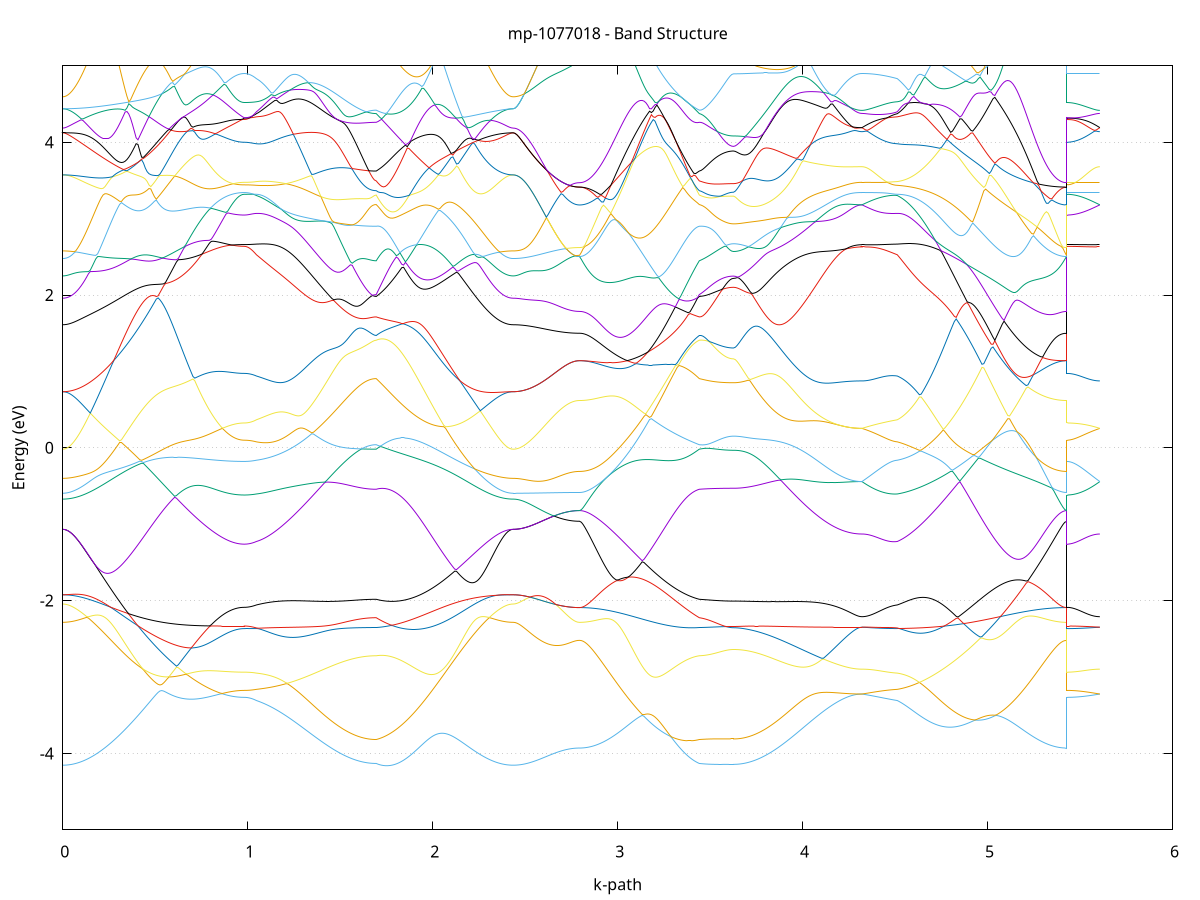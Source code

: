 set title 'mp-1077018 - Band Structure'
set xlabel 'k-path'
set ylabel 'Energy (eV)'
set grid y
set yrange [-5:5]
set terminal png size 800,600
set output 'mp-1077018_bands_gnuplot.png'
plot '-' using 1:2 with lines notitle, '-' using 1:2 with lines notitle, '-' using 1:2 with lines notitle, '-' using 1:2 with lines notitle, '-' using 1:2 with lines notitle, '-' using 1:2 with lines notitle, '-' using 1:2 with lines notitle, '-' using 1:2 with lines notitle, '-' using 1:2 with lines notitle, '-' using 1:2 with lines notitle, '-' using 1:2 with lines notitle, '-' using 1:2 with lines notitle, '-' using 1:2 with lines notitle, '-' using 1:2 with lines notitle, '-' using 1:2 with lines notitle, '-' using 1:2 with lines notitle, '-' using 1:2 with lines notitle, '-' using 1:2 with lines notitle, '-' using 1:2 with lines notitle, '-' using 1:2 with lines notitle, '-' using 1:2 with lines notitle, '-' using 1:2 with lines notitle, '-' using 1:2 with lines notitle, '-' using 1:2 with lines notitle, '-' using 1:2 with lines notitle, '-' using 1:2 with lines notitle, '-' using 1:2 with lines notitle, '-' using 1:2 with lines notitle, '-' using 1:2 with lines notitle, '-' using 1:2 with lines notitle, '-' using 1:2 with lines notitle, '-' using 1:2 with lines notitle, '-' using 1:2 with lines notitle, '-' using 1:2 with lines notitle, '-' using 1:2 with lines notitle, '-' using 1:2 with lines notitle, '-' using 1:2 with lines notitle, '-' using 1:2 with lines notitle, '-' using 1:2 with lines notitle, '-' using 1:2 with lines notitle, '-' using 1:2 with lines notitle, '-' using 1:2 with lines notitle, '-' using 1:2 with lines notitle, '-' using 1:2 with lines notitle, '-' using 1:2 with lines notitle, '-' using 1:2 with lines notitle, '-' using 1:2 with lines notitle, '-' using 1:2 with lines notitle, '-' using 1:2 with lines notitle, '-' using 1:2 with lines notitle, '-' using 1:2 with lines notitle, '-' using 1:2 with lines notitle, '-' using 1:2 with lines notitle, '-' using 1:2 with lines notitle, '-' using 1:2 with lines notitle, '-' using 1:2 with lines notitle, '-' using 1:2 with lines notitle, '-' using 1:2 with lines notitle, '-' using 1:2 with lines notitle, '-' using 1:2 with lines notitle, '-' using 1:2 with lines notitle, '-' using 1:2 with lines notitle, '-' using 1:2 with lines notitle, '-' using 1:2 with lines notitle
0.000000 -40.953393
0.009913 -40.953393
0.019826 -40.953393
0.029739 -40.953393
0.039653 -40.953393
0.049566 -40.953393
0.059479 -40.953293
0.069392 -40.953293
0.079305 -40.953293
0.089218 -40.953193
0.099132 -40.953193
0.109045 -40.953093
0.118958 -40.952993
0.128871 -40.952993
0.138784 -40.952893
0.148697 -40.952793
0.158610 -40.952693
0.168524 -40.952593
0.178437 -40.952493
0.188350 -40.952393
0.198263 -40.952293
0.208176 -40.952193
0.218089 -40.952093
0.228002 -40.951993
0.237916 -40.951893
0.247829 -40.951693
0.257742 -40.951593
0.267655 -40.951493
0.277568 -40.951293
0.287481 -40.951193
0.297395 -40.951093
0.307308 -40.950893
0.317221 -40.950693
0.327134 -40.950593
0.337047 -40.950393
0.346960 -40.950293
0.356873 -40.950093
0.366787 -40.949893
0.376700 -40.949793
0.386613 -40.949593
0.396526 -40.949393
0.406439 -40.949293
0.416352 -40.949093
0.426265 -40.948893
0.436179 -40.948693
0.446092 -40.948593
0.456005 -40.948393
0.465918 -40.948193
0.475831 -40.947993
0.485744 -40.947793
0.495658 -40.947693
0.505571 -40.947493
0.515484 -40.947293
0.525397 -40.947093
0.535310 -40.946893
0.545223 -40.946793
0.555136 -40.946593
0.565050 -40.946393
0.574963 -40.946193
0.584876 -40.946093
0.594789 -40.945893
0.604702 -40.945693
0.614615 -40.945493
0.624528 -40.945393
0.634442 -40.945193
0.644355 -40.945093
0.654268 -40.944893
0.664181 -40.944693
0.674094 -40.944593
0.684007 -40.944393
0.693921 -40.944293
0.703834 -40.944093
0.713747 -40.943993
0.723660 -40.943893
0.733573 -40.943693
0.743486 -40.943593
0.753399 -40.943493
0.763313 -40.943393
0.773226 -40.943293
0.783139 -40.943093
0.793052 -40.942993
0.802965 -40.942893
0.812878 -40.942793
0.822791 -40.942793
0.832705 -40.942693
0.842618 -40.942593
0.852531 -40.942493
0.862444 -40.942393
0.872357 -40.942393
0.882270 -40.942293
0.892184 -40.942293
0.902097 -40.942193
0.912010 -40.942193
0.921923 -40.942093
0.931836 -40.942093
0.941749 -40.942093
0.951662 -40.942093
0.961576 -40.941993
0.971489 -40.941993
0.981402 -40.941993
0.981402 -40.941993
0.990781 -40.941993
1.000159 -40.941993
1.009538 -40.941993
1.018917 -40.942093
1.028295 -40.942093
1.037674 -40.942093
1.047053 -40.942093
1.047053 -40.942093
1.057015 -40.942193
1.066977 -40.942193
1.076939 -40.942193
1.086901 -40.942293
1.096863 -40.942293
1.106825 -40.942293
1.116787 -40.942393
1.126749 -40.942393
1.136711 -40.942493
1.146673 -40.942493
1.156635 -40.942493
1.166597 -40.942593
1.176559 -40.942593
1.186521 -40.942693
1.196483 -40.942693
1.206446 -40.942793
1.216408 -40.942793
1.226370 -40.942893
1.236332 -40.942893
1.246294 -40.942993
1.256256 -40.942993
1.266218 -40.943093
1.276180 -40.943093
1.286142 -40.943193
1.296104 -40.943193
1.306066 -40.943293
1.316028 -40.943293
1.325990 -40.943393
1.335952 -40.943393
1.345914 -40.943493
1.355876 -40.943593
1.365838 -40.943593
1.375801 -40.943693
1.385763 -40.943693
1.395725 -40.943793
1.405687 -40.943793
1.415649 -40.943893
1.425611 -40.943893
1.435573 -40.943993
1.445535 -40.943993
1.455497 -40.944093
1.465459 -40.944093
1.475421 -40.944093
1.485383 -40.944193
1.495345 -40.944193
1.505307 -40.944293
1.515269 -40.944293
1.525231 -40.944293
1.535194 -40.944393
1.545156 -40.944393
1.555118 -40.944393
1.565080 -40.944493
1.575042 -40.944493
1.585004 -40.944493
1.594966 -40.944493
1.604928 -40.944593
1.614890 -40.944593
1.624852 -40.944593
1.634814 -40.944593
1.644776 -40.944593
1.654738 -40.944593
1.664700 -40.944593
1.674662 -40.944593
1.684624 -40.944593
1.694586 -40.944593
1.694586 -40.944593
1.704458 -40.944493
1.714330 -40.944293
1.724202 -40.944093
1.734073 -40.943893
1.743945 -40.943993
1.753817 -40.944193
1.763688 -40.944393
1.773560 -40.944493
1.783432 -40.944693
1.793304 -40.944893
1.803175 -40.945093
1.813047 -40.945293
1.822919 -40.945393
1.832790 -40.945593
1.842662 -40.945793
1.852534 -40.945993
1.862405 -40.946193
1.872277 -40.946393
1.882149 -40.946493
1.892021 -40.946693
1.901892 -40.946893
1.911764 -40.947093
1.921636 -40.947293
1.931507 -40.947493
1.941379 -40.947693
1.951251 -40.947793
1.961123 -40.947993
1.970994 -40.948193
1.980866 -40.948393
1.990738 -40.948593
2.000609 -40.948793
2.010481 -40.948893
2.020353 -40.949093
2.030224 -40.949293
2.040096 -40.949493
2.049968 -40.949593
2.059840 -40.949793
2.069711 -40.949993
2.079583 -40.950093
2.089455 -40.950293
2.099326 -40.950493
2.109198 -40.950593
2.119070 -40.950793
2.128942 -40.950893
2.138813 -40.951093
2.148685 -40.951193
2.158557 -40.951393
2.168428 -40.951493
2.178300 -40.951593
2.188172 -40.951793
2.198043 -40.951893
2.207915 -40.951993
2.217787 -40.952093
2.227659 -40.952193
2.237530 -40.952293
2.247402 -40.952393
2.257274 -40.952493
2.267145 -40.952593
2.277017 -40.952693
2.286889 -40.952793
2.296761 -40.952893
2.306632 -40.952993
2.316504 -40.952993
2.326376 -40.953093
2.336247 -40.953193
2.346119 -40.953193
2.355991 -40.953293
2.365862 -40.953293
2.375734 -40.953293
2.385606 -40.953393
2.395478 -40.953393
2.405349 -40.953393
2.415221 -40.953393
2.425093 -40.953393
2.434964 -40.953393
2.434964 -40.953393
2.444936 -40.953393
2.454907 -40.953393
2.464879 -40.953393
2.474850 -40.953393
2.484821 -40.953393
2.494793 -40.953393
2.504764 -40.953393
2.514736 -40.953393
2.524707 -40.953393
2.534678 -40.953393
2.544650 -40.953393
2.554621 -40.953393
2.564592 -40.953293
2.574564 -40.953293
2.584535 -40.953293
2.594507 -40.953293
2.604478 -40.953293
2.614449 -40.953293
2.624421 -40.953293
2.634392 -40.953193
2.644364 -40.953193
2.654335 -40.953193
2.664306 -40.953193
2.674278 -40.953193
2.684249 -40.953193
2.694220 -40.953193
2.704192 -40.953093
2.714163 -40.953093
2.724135 -40.953093
2.734106 -40.953093
2.744077 -40.953093
2.754049 -40.953093
2.764020 -40.953093
2.773992 -40.953093
2.783963 -40.953093
2.793934 -40.953093
2.793934 -40.953093
2.803896 -40.953093
2.813858 -40.953093
2.823820 -40.953093
2.833783 -40.953093
2.843745 -40.952993
2.853707 -40.952993
2.863669 -40.952993
2.873631 -40.952893
2.883593 -40.952893
2.893555 -40.952793
2.903517 -40.952793
2.913479 -40.952693
2.923441 -40.952593
2.933403 -40.952593
2.943365 -40.952493
2.953327 -40.952393
2.963289 -40.952293
2.973251 -40.952193
2.983213 -40.952093
2.993175 -40.951993
3.003138 -40.951893
3.013100 -40.951793
3.023062 -40.951693
3.033024 -40.951593
3.042986 -40.951393
3.052948 -40.951293
3.062910 -40.951193
3.072872 -40.950993
3.082834 -40.950893
3.092796 -40.950793
3.102758 -40.950593
3.112720 -40.950493
3.122682 -40.950293
3.132644 -40.950193
3.142606 -40.949993
3.152568 -40.949793
3.162531 -40.949693
3.172493 -40.949493
3.182455 -40.949293
3.192417 -40.949193
3.202379 -40.948993
3.212341 -40.948793
3.222303 -40.948693
3.232265 -40.948493
3.242227 -40.948293
3.252189 -40.948093
3.262151 -40.947893
3.272113 -40.947793
3.282075 -40.947593
3.292037 -40.947393
3.301999 -40.947193
3.311961 -40.946993
3.321923 -40.946793
3.331886 -40.946593
3.341848 -40.946493
3.351810 -40.946293
3.361772 -40.946093
3.371734 -40.945893
3.381696 -40.945693
3.391658 -40.945493
3.401620 -40.945393
3.411582 -40.945193
3.421544 -40.944993
3.431506 -40.944793
3.441468 -40.944593
3.441468 -40.944593
3.451226 -40.944593
3.460983 -40.944593
3.470740 -40.944493
3.480498 -40.944493
3.490255 -40.944393
3.500013 -40.944393
3.509770 -40.944393
3.519528 -40.944293
3.529285 -40.944293
3.539042 -40.944193
3.548800 -40.944193
3.558557 -40.944193
3.568315 -40.944093
3.578072 -40.944093
3.587830 -40.944093
3.597587 -40.943993
3.607344 -40.943993
3.617102 -40.943993
3.626859 -40.943993
3.626859 -40.943993
3.636773 -40.943993
3.646687 -40.943993
3.656600 -40.943993
3.666514 -40.943993
3.676428 -40.943893
3.686341 -40.943893
3.696255 -40.943893
3.706169 -40.943893
3.716082 -40.943893
3.725996 -40.943893
3.735909 -40.943893
3.745823 -40.943793
3.755737 -40.943793
3.765650 -40.943793
3.775564 -40.943793
3.785478 -40.943693
3.795391 -40.943693
3.805305 -40.943693
3.815219 -40.943593
3.825132 -40.943593
3.835046 -40.943593
3.844960 -40.943493
3.854873 -40.943493
3.864787 -40.943493
3.874701 -40.943393
3.884614 -40.943393
3.894528 -40.943293
3.904442 -40.943293
3.914355 -40.943293
3.924269 -40.943193
3.934183 -40.943193
3.944096 -40.943093
3.954010 -40.943093
3.963924 -40.942993
3.973837 -40.942993
3.983751 -40.942993
3.993665 -40.942893
4.003578 -40.942893
4.013492 -40.942793
4.023406 -40.942793
4.033319 -40.942693
4.043233 -40.942693
4.053146 -40.942693
4.063060 -40.942593
4.072974 -40.942593
4.082887 -40.942493
4.092801 -40.942493
4.102715 -40.942493
4.112628 -40.942393
4.122542 -40.942393
4.132456 -40.942393
4.142369 -40.942293
4.152283 -40.942293
4.162197 -40.942293
4.172110 -40.942193
4.182024 -40.942193
4.191938 -40.942193
4.201851 -40.942193
4.211765 -40.942093
4.221679 -40.942093
4.231592 -40.942093
4.241506 -40.942093
4.251420 -40.942093
4.261333 -40.942093
4.271247 -40.942093
4.281161 -40.941993
4.291074 -40.941993
4.300988 -40.941993
4.310902 -40.941993
4.320815 -40.941993
4.320815 -40.941993
4.330371 -40.941993
4.339927 -40.941993
4.349482 -40.941993
4.359038 -40.941993
4.368594 -40.941993
4.378150 -40.941993
4.387705 -40.941993
4.397261 -40.941993
4.406817 -40.942093
4.416373 -40.942093
4.425928 -40.942093
4.435484 -40.942093
4.445040 -40.942093
4.454596 -40.942093
4.464151 -40.942093
4.473707 -40.942093
4.483263 -40.942093
4.492818 -40.942093
4.502374 -40.942093
4.511930 -40.942093
4.511930 -40.942093
4.521884 -40.942193
4.531838 -40.942193
4.541791 -40.942293
4.551745 -40.942293
4.561699 -40.942393
4.571653 -40.942493
4.581607 -40.942493
4.591561 -40.942593
4.601514 -40.942693
4.611468 -40.942793
4.621422 -40.942893
4.631376 -40.942993
4.641330 -40.943093
4.651283 -40.943193
4.661237 -40.943293
4.671191 -40.943393
4.681145 -40.943493
4.691099 -40.943693
4.701053 -40.943793
4.711006 -40.943893
4.720960 -40.943993
4.730914 -40.944193
4.740868 -40.944293
4.750822 -40.944493
4.760775 -40.944593
4.770729 -40.944793
4.780683 -40.944893
4.790637 -40.945093
4.800591 -40.945193
4.810544 -40.945393
4.820498 -40.945593
4.830452 -40.945693
4.840406 -40.945893
4.850360 -40.946093
4.860314 -40.946193
4.870267 -40.946393
4.880221 -40.946593
4.890175 -40.946793
4.900129 -40.946893
4.910083 -40.947093
4.920036 -40.947293
4.929990 -40.947493
4.939944 -40.947593
4.949898 -40.947793
4.959852 -40.947993
4.969806 -40.948193
4.979759 -40.948293
4.989713 -40.948493
4.999667 -40.948693
5.009621 -40.948893
5.019575 -40.948993
5.029528 -40.949193
5.039482 -40.949393
5.049436 -40.949493
5.059390 -40.949693
5.069344 -40.949893
5.079298 -40.949993
5.089251 -40.950193
5.099205 -40.950293
5.109159 -40.950493
5.119113 -40.950593
5.129067 -40.950793
5.139020 -40.950893
5.148974 -40.951093
5.158928 -40.951193
5.168882 -40.951293
5.178836 -40.951393
5.188790 -40.951593
5.198743 -40.951693
5.208697 -40.951793
5.218651 -40.951893
5.228605 -40.951993
5.238559 -40.952093
5.248512 -40.952193
5.258466 -40.952293
5.268420 -40.952393
5.278374 -40.952493
5.288328 -40.952593
5.298282 -40.952593
5.308235 -40.952693
5.318189 -40.952793
5.328143 -40.952793
5.338097 -40.952893
5.348051 -40.952893
5.358004 -40.952993
5.367958 -40.952993
5.377912 -40.952993
5.387866 -40.953093
5.397820 -40.953093
5.407774 -40.953093
5.417727 -40.953093
5.427681 -40.953093
5.427681 -40.941993
5.437653 -40.941993
5.447624 -40.941993
5.457595 -40.941993
5.467567 -40.941993
5.477538 -40.941993
5.487510 -40.941993
5.497481 -40.941993
5.507452 -40.941993
5.517424 -40.941993
5.527395 -40.941993
5.537366 -40.941993
5.547338 -40.941993
5.557309 -40.941993
5.567281 -40.941993
5.577252 -40.941993
5.587223 -40.941993
5.597195 -40.941993
5.607166 -40.941993
e
0.000000 -40.937993
0.009913 -40.937993
0.019826 -40.937993
0.029739 -40.937993
0.039653 -40.937993
0.049566 -40.937993
0.059479 -40.937993
0.069392 -40.937993
0.079305 -40.937993
0.089218 -40.938093
0.099132 -40.938093
0.109045 -40.938093
0.118958 -40.938093
0.128871 -40.938093
0.138784 -40.938193
0.148697 -40.938193
0.158610 -40.938193
0.168524 -40.938293
0.178437 -40.938293
0.188350 -40.938293
0.198263 -40.938393
0.208176 -40.938393
0.218089 -40.938493
0.228002 -40.938493
0.237916 -40.938493
0.247829 -40.938593
0.257742 -40.938593
0.267655 -40.938693
0.277568 -40.938693
0.287481 -40.938793
0.297395 -40.938793
0.307308 -40.938893
0.317221 -40.938893
0.327134 -40.938993
0.337047 -40.939093
0.346960 -40.939093
0.356873 -40.939193
0.366787 -40.939193
0.376700 -40.939293
0.386613 -40.939393
0.396526 -40.939393
0.406439 -40.939493
0.416352 -40.939493
0.426265 -40.939593
0.436179 -40.939693
0.446092 -40.939693
0.456005 -40.939793
0.465918 -40.939893
0.475831 -40.939893
0.485744 -40.939993
0.495658 -40.940093
0.505571 -40.940093
0.515484 -40.940193
0.525397 -40.940193
0.535310 -40.940293
0.545223 -40.940393
0.555136 -40.940393
0.565050 -40.940493
0.574963 -40.940593
0.584876 -40.940593
0.594789 -40.940693
0.604702 -40.940693
0.614615 -40.940793
0.624528 -40.940893
0.634442 -40.940893
0.644355 -40.940993
0.654268 -40.940993
0.664181 -40.941093
0.674094 -40.941093
0.684007 -40.941193
0.693921 -40.941193
0.703834 -40.941293
0.713747 -40.941293
0.723660 -40.941393
0.733573 -40.941393
0.743486 -40.941493
0.753399 -40.941493
0.763313 -40.941593
0.773226 -40.941593
0.783139 -40.941593
0.793052 -40.941693
0.802965 -40.941693
0.812878 -40.941693
0.822791 -40.941793
0.832705 -40.941793
0.842618 -40.941793
0.852531 -40.941893
0.862444 -40.941893
0.872357 -40.941893
0.882270 -40.941893
0.892184 -40.941893
0.902097 -40.941993
0.912010 -40.941993
0.921923 -40.941993
0.931836 -40.941993
0.941749 -40.941993
0.951662 -40.941993
0.961576 -40.941993
0.971489 -40.941993
0.981402 -40.941993
0.981402 -40.941993
0.990781 -40.941993
1.000159 -40.941993
1.009538 -40.941993
1.018917 -40.941993
1.028295 -40.941993
1.037674 -40.941993
1.047053 -40.941993
1.047053 -40.941993
1.057015 -40.941993
1.066977 -40.941993
1.076939 -40.941993
1.086901 -40.941993
1.096863 -40.941993
1.106825 -40.941993
1.116787 -40.941993
1.126749 -40.941993
1.136711 -40.941993
1.146673 -40.941993
1.156635 -40.941993
1.166597 -40.941993
1.176559 -40.941993
1.186521 -40.942093
1.196483 -40.942093
1.206446 -40.942093
1.216408 -40.942093
1.226370 -40.942093
1.236332 -40.942193
1.246294 -40.942193
1.256256 -40.942193
1.266218 -40.942193
1.276180 -40.942293
1.286142 -40.942293
1.296104 -40.942293
1.306066 -40.942293
1.316028 -40.942393
1.325990 -40.942393
1.335952 -40.942393
1.345914 -40.942493
1.355876 -40.942493
1.365838 -40.942493
1.375801 -40.942593
1.385763 -40.942593
1.395725 -40.942593
1.405687 -40.942593
1.415649 -40.942693
1.425611 -40.942693
1.435573 -40.942693
1.445535 -40.942793
1.455497 -40.942793
1.465459 -40.942793
1.475421 -40.942893
1.485383 -40.942893
1.495345 -40.942893
1.505307 -40.942893
1.515269 -40.942993
1.525231 -40.942993
1.535194 -40.942993
1.545156 -40.942993
1.555118 -40.943093
1.565080 -40.943093
1.575042 -40.943093
1.585004 -40.943093
1.594966 -40.943093
1.604928 -40.943093
1.614890 -40.943193
1.624852 -40.943193
1.634814 -40.943193
1.644776 -40.943193
1.654738 -40.943193
1.664700 -40.943193
1.674662 -40.943193
1.684624 -40.943193
1.694586 -40.943193
1.694586 -40.943193
1.704458 -40.943393
1.714330 -40.943493
1.724202 -40.943693
1.734073 -40.943893
1.743945 -40.943793
1.753817 -40.943593
1.763688 -40.943393
1.773560 -40.943293
1.783432 -40.943093
1.793304 -40.942993
1.803175 -40.942793
1.813047 -40.942593
1.822919 -40.942493
1.832790 -40.942293
1.842662 -40.942193
1.852534 -40.941993
1.862405 -40.941893
1.872277 -40.941793
1.882149 -40.941593
1.892021 -40.941493
1.901892 -40.941393
1.911764 -40.941193
1.921636 -40.941093
1.931507 -40.940993
1.941379 -40.940793
1.951251 -40.940693
1.961123 -40.940593
1.970994 -40.940493
1.980866 -40.940393
1.990738 -40.940293
2.000609 -40.940193
2.010481 -40.940093
2.020353 -40.939993
2.030224 -40.939893
2.040096 -40.939793
2.049968 -40.939693
2.059840 -40.939593
2.069711 -40.939493
2.079583 -40.939393
2.089455 -40.939293
2.099326 -40.939193
2.109198 -40.939193
2.119070 -40.939093
2.128942 -40.938993
2.138813 -40.938893
2.148685 -40.938893
2.158557 -40.938793
2.168428 -40.938793
2.178300 -40.938693
2.188172 -40.938593
2.198043 -40.938593
2.207915 -40.938493
2.217787 -40.938493
2.227659 -40.938393
2.237530 -40.938393
2.247402 -40.938393
2.257274 -40.938293
2.267145 -40.938293
2.277017 -40.938193
2.286889 -40.938193
2.296761 -40.938193
2.306632 -40.938093
2.316504 -40.938093
2.326376 -40.938093
2.336247 -40.938093
2.346119 -40.938093
2.355991 -40.937993
2.365862 -40.937993
2.375734 -40.937993
2.385606 -40.937993
2.395478 -40.937993
2.405349 -40.937993
2.415221 -40.937993
2.425093 -40.937993
2.434964 -40.937993
2.434964 -40.937993
2.444936 -40.937993
2.454907 -40.937993
2.464879 -40.937993
2.474850 -40.937993
2.484821 -40.937993
2.494793 -40.937993
2.504764 -40.937993
2.514736 -40.937993
2.524707 -40.937993
2.534678 -40.937993
2.544650 -40.937993
2.554621 -40.938093
2.564592 -40.938093
2.574564 -40.938093
2.584535 -40.938093
2.594507 -40.938093
2.604478 -40.938093
2.614449 -40.938093
2.624421 -40.938193
2.634392 -40.938193
2.644364 -40.938193
2.654335 -40.938193
2.664306 -40.938193
2.674278 -40.938193
2.684249 -40.938193
2.694220 -40.938293
2.704192 -40.938293
2.714163 -40.938293
2.724135 -40.938293
2.734106 -40.938293
2.744077 -40.938293
2.754049 -40.938293
2.764020 -40.938293
2.773992 -40.938293
2.783963 -40.938293
2.793934 -40.938293
2.793934 -40.938293
2.803896 -40.938293
2.813858 -40.938293
2.823820 -40.938293
2.833783 -40.938293
2.843745 -40.938293
2.853707 -40.938393
2.863669 -40.938393
2.873631 -40.938393
2.883593 -40.938393
2.893555 -40.938393
2.903517 -40.938393
2.913479 -40.938493
2.923441 -40.938493
2.933403 -40.938493
2.943365 -40.938493
2.953327 -40.938593
2.963289 -40.938593
2.973251 -40.938593
2.983213 -40.938693
2.993175 -40.938693
3.003138 -40.938793
3.013100 -40.938793
3.023062 -40.938793
3.033024 -40.938893
3.042986 -40.938893
3.052948 -40.938993
3.062910 -40.939093
3.072872 -40.939093
3.082834 -40.939193
3.092796 -40.939193
3.102758 -40.939293
3.112720 -40.939393
3.122682 -40.939393
3.132644 -40.939493
3.142606 -40.939593
3.152568 -40.939693
3.162531 -40.939793
3.172493 -40.939793
3.182455 -40.939893
3.192417 -40.939993
3.202379 -40.940093
3.212341 -40.940193
3.222303 -40.940293
3.232265 -40.940393
3.242227 -40.940493
3.252189 -40.940593
3.262151 -40.940693
3.272113 -40.940793
3.282075 -40.940993
3.292037 -40.941093
3.301999 -40.941193
3.311961 -40.941293
3.321923 -40.941493
3.331886 -40.941593
3.341848 -40.941693
3.351810 -40.941893
3.361772 -40.941993
3.371734 -40.942093
3.381696 -40.942293
3.391658 -40.942393
3.401620 -40.942593
3.411582 -40.942693
3.421544 -40.942893
3.431506 -40.942993
3.441468 -40.943193
3.441468 -40.943193
3.451226 -40.943193
3.460983 -40.943293
3.470740 -40.943293
3.480498 -40.943393
3.490255 -40.943393
3.500013 -40.943393
3.509770 -40.943493
3.519528 -40.943493
3.529285 -40.943493
3.539042 -40.943593
3.548800 -40.943593
3.558557 -40.943593
3.568315 -40.943693
3.578072 -40.943693
3.587830 -40.943693
3.597587 -40.943793
3.607344 -40.943793
3.617102 -40.943793
3.626859 -40.943793
3.626859 -40.943793
3.636773 -40.943793
3.646687 -40.943793
3.656600 -40.943793
3.666514 -40.943793
3.676428 -40.943793
3.686341 -40.943793
3.696255 -40.943793
3.706169 -40.943793
3.716082 -40.943793
3.725996 -40.943693
3.735909 -40.943693
3.745823 -40.943693
3.755737 -40.943693
3.765650 -40.943693
3.775564 -40.943593
3.785478 -40.943593
3.795391 -40.943593
3.805305 -40.943593
3.815219 -40.943493
3.825132 -40.943493
3.835046 -40.943493
3.844960 -40.943393
3.854873 -40.943393
3.864787 -40.943393
3.874701 -40.943293
3.884614 -40.943293
3.894528 -40.943193
3.904442 -40.943193
3.914355 -40.943193
3.924269 -40.943093
3.934183 -40.943093
3.944096 -40.942993
3.954010 -40.942993
3.963924 -40.942993
3.973837 -40.942893
3.983751 -40.942893
3.993665 -40.942793
4.003578 -40.942793
4.013492 -40.942793
4.023406 -40.942693
4.033319 -40.942693
4.043233 -40.942593
4.053146 -40.942593
4.063060 -40.942593
4.072974 -40.942493
4.082887 -40.942493
4.092801 -40.942493
4.102715 -40.942393
4.112628 -40.942393
4.122542 -40.942393
4.132456 -40.942293
4.142369 -40.942293
4.152283 -40.942293
4.162197 -40.942193
4.172110 -40.942193
4.182024 -40.942193
4.191938 -40.942193
4.201851 -40.942193
4.211765 -40.942093
4.221679 -40.942093
4.231592 -40.942093
4.241506 -40.942093
4.251420 -40.942093
4.261333 -40.942093
4.271247 -40.941993
4.281161 -40.941993
4.291074 -40.941993
4.300988 -40.941993
4.310902 -40.941993
4.320815 -40.941993
4.320815 -40.941993
4.330371 -40.941993
4.339927 -40.941993
4.349482 -40.941993
4.359038 -40.941993
4.368594 -40.941993
4.378150 -40.941993
4.387705 -40.941993
4.397261 -40.941993
4.406817 -40.941993
4.416373 -40.941993
4.425928 -40.941993
4.435484 -40.941993
4.445040 -40.941993
4.454596 -40.941993
4.464151 -40.941993
4.473707 -40.941993
4.483263 -40.941993
4.492818 -40.941993
4.502374 -40.941993
4.511930 -40.941993
4.511930 -40.941993
4.521884 -40.941993
4.531838 -40.941993
4.541791 -40.941893
4.551745 -40.941893
4.561699 -40.941893
4.571653 -40.941893
4.581607 -40.941893
4.591561 -40.941793
4.601514 -40.941793
4.611468 -40.941793
4.621422 -40.941693
4.631376 -40.941693
4.641330 -40.941693
4.651283 -40.941593
4.661237 -40.941593
4.671191 -40.941593
4.681145 -40.941493
4.691099 -40.941493
4.701053 -40.941493
4.711006 -40.941393
4.720960 -40.941393
4.730914 -40.941293
4.740868 -40.941293
4.750822 -40.941193
4.760775 -40.941193
4.770729 -40.941093
4.780683 -40.941093
4.790637 -40.940993
4.800591 -40.940993
4.810544 -40.940893
4.820498 -40.940893
4.830452 -40.940793
4.840406 -40.940693
4.850360 -40.940693
4.860314 -40.940593
4.870267 -40.940593
4.880221 -40.940493
4.890175 -40.940493
4.900129 -40.940393
4.910083 -40.940293
4.920036 -40.940293
4.929990 -40.940193
4.939944 -40.940193
4.949898 -40.940093
4.959852 -40.939993
4.969806 -40.939993
4.979759 -40.939893
4.989713 -40.939893
4.999667 -40.939793
5.009621 -40.939793
5.019575 -40.939693
5.029528 -40.939593
5.039482 -40.939593
5.049436 -40.939493
5.059390 -40.939493
5.069344 -40.939393
5.079298 -40.939393
5.089251 -40.939293
5.099205 -40.939293
5.109159 -40.939193
5.119113 -40.939193
5.129067 -40.939093
5.139020 -40.939093
5.148974 -40.938993
5.158928 -40.938993
5.168882 -40.938893
5.178836 -40.938893
5.188790 -40.938793
5.198743 -40.938793
5.208697 -40.938793
5.218651 -40.938693
5.228605 -40.938693
5.238559 -40.938693
5.248512 -40.938593
5.258466 -40.938593
5.268420 -40.938593
5.278374 -40.938493
5.288328 -40.938493
5.298282 -40.938493
5.308235 -40.938493
5.318189 -40.938393
5.328143 -40.938393
5.338097 -40.938393
5.348051 -40.938393
5.358004 -40.938393
5.367958 -40.938393
5.377912 -40.938293
5.387866 -40.938293
5.397820 -40.938293
5.407774 -40.938293
5.417727 -40.938293
5.427681 -40.938293
5.427681 -40.941993
5.437653 -40.941993
5.447624 -40.941993
5.457595 -40.941993
5.467567 -40.941993
5.477538 -40.941993
5.487510 -40.941993
5.497481 -40.941993
5.507452 -40.941993
5.517424 -40.941993
5.527395 -40.941993
5.537366 -40.941993
5.547338 -40.941993
5.557309 -40.941993
5.567281 -40.941993
5.577252 -40.941993
5.587223 -40.941993
5.597195 -40.941993
5.607166 -40.941993
e
0.000000 -40.342593
0.009913 -40.342593
0.019826 -40.342493
0.029739 -40.342293
0.039653 -40.341993
0.049566 -40.341693
0.059479 -40.341293
0.069392 -40.340893
0.079305 -40.340393
0.089218 -40.339793
0.099132 -40.339093
0.109045 -40.338393
0.118958 -40.337593
0.128871 -40.336793
0.138784 -40.335893
0.148697 -40.334893
0.158610 -40.333793
0.168524 -40.332693
0.178437 -40.331593
0.188350 -40.330393
0.198263 -40.329093
0.208176 -40.327693
0.218089 -40.326393
0.228002 -40.324893
0.237916 -40.323393
0.247829 -40.321893
0.257742 -40.320293
0.267655 -40.318593
0.277568 -40.316893
0.287481 -40.315193
0.297395 -40.313393
0.307308 -40.311593
0.317221 -40.309693
0.327134 -40.307793
0.337047 -40.305793
0.346960 -40.303893
0.356873 -40.301893
0.366787 -40.299793
0.376700 -40.297693
0.386613 -40.295693
0.396526 -40.293493
0.406439 -40.291393
0.416352 -40.289193
0.426265 -40.287093
0.436179 -40.284893
0.446092 -40.282693
0.456005 -40.280393
0.465918 -40.278193
0.475831 -40.275993
0.485744 -40.273693
0.495658 -40.271493
0.505571 -40.269193
0.515484 -40.266993
0.525397 -40.264793
0.535310 -40.262493
0.545223 -40.260293
0.555136 -40.258093
0.565050 -40.255893
0.574963 -40.253693
0.584876 -40.251493
0.594789 -40.249393
0.604702 -40.247293
0.614615 -40.245193
0.624528 -40.243093
0.634442 -40.241093
0.644355 -40.239093
0.654268 -40.237093
0.664181 -40.235093
0.674094 -40.233193
0.684007 -40.231393
0.693921 -40.229493
0.703834 -40.227693
0.713747 -40.225993
0.723660 -40.224293
0.733573 -40.222693
0.743486 -40.221093
0.753399 -40.219493
0.763313 -40.217993
0.773226 -40.216593
0.783139 -40.215193
0.793052 -40.213893
0.802965 -40.212593
0.812878 -40.211393
0.822791 -40.210293
0.832705 -40.209193
0.842618 -40.208193
0.852531 -40.207193
0.862444 -40.206293
0.872357 -40.205493
0.882270 -40.204793
0.892184 -40.204093
0.902097 -40.203493
0.912010 -40.202893
0.921923 -40.202493
0.931836 -40.202093
0.941749 -40.201793
0.951662 -40.201493
0.961576 -40.201293
0.971489 -40.201193
0.981402 -40.201193
0.981402 -40.201193
0.990781 -40.201193
1.000159 -40.201293
1.009538 -40.201493
1.018917 -40.201693
1.028295 -40.201993
1.037674 -40.202293
1.047053 -40.202793
1.047053 -40.202793
1.057015 -40.203093
1.066977 -40.203393
1.076939 -40.203793
1.086901 -40.204093
1.096863 -40.204493
1.106825 -40.204793
1.116787 -40.205193
1.126749 -40.205493
1.136711 -40.205893
1.146673 -40.206193
1.156635 -40.206593
1.166597 -40.206893
1.176559 -40.207193
1.186521 -40.207593
1.196483 -40.207893
1.206446 -40.208293
1.216408 -40.208593
1.226370 -40.208893
1.236332 -40.209293
1.246294 -40.209593
1.256256 -40.209893
1.266218 -40.210293
1.276180 -40.210593
1.286142 -40.210893
1.296104 -40.211193
1.306066 -40.211493
1.316028 -40.211793
1.325990 -40.212093
1.335952 -40.212393
1.345914 -40.212693
1.355876 -40.212993
1.365838 -40.213293
1.375801 -40.213593
1.385763 -40.213793
1.395725 -40.214093
1.405687 -40.214393
1.415649 -40.214593
1.425611 -40.214893
1.435573 -40.215093
1.445535 -40.215293
1.455497 -40.215493
1.465459 -40.215793
1.475421 -40.215993
1.485383 -40.216193
1.495345 -40.216393
1.505307 -40.216493
1.515269 -40.216693
1.525231 -40.216893
1.535194 -40.216993
1.545156 -40.217193
1.555118 -40.217293
1.565080 -40.217493
1.575042 -40.217593
1.585004 -40.217693
1.594966 -40.217793
1.604928 -40.217893
1.614890 -40.217993
1.624852 -40.217993
1.634814 -40.218093
1.644776 -40.218193
1.654738 -40.218193
1.664700 -40.218193
1.674662 -40.218293
1.684624 -40.218293
1.694586 -40.218293
1.694586 -40.218293
1.704458 -40.215193
1.714330 -40.212093
1.724202 -40.208993
1.734073 -40.205893
1.743945 -40.204693
1.753817 -40.207693
1.763688 -40.210793
1.773560 -40.213893
1.783432 -40.216993
1.793304 -40.220093
1.803175 -40.223193
1.813047 -40.226293
1.822919 -40.229293
1.832790 -40.232393
1.842662 -40.235393
1.852534 -40.238393
1.862405 -40.241393
1.872277 -40.244393
1.882149 -40.247393
1.892021 -40.250293
1.901892 -40.253193
1.911764 -40.256093
1.921636 -40.258993
1.931507 -40.261793
1.941379 -40.264593
1.951251 -40.267393
1.961123 -40.270093
1.970994 -40.272893
1.980866 -40.275493
1.990738 -40.278193
2.000609 -40.280793
2.010481 -40.283293
2.020353 -40.285893
2.030224 -40.288293
2.040096 -40.290793
2.049968 -40.293193
2.059840 -40.295493
2.069711 -40.297793
2.079583 -40.300093
2.089455 -40.302293
2.099326 -40.304493
2.109198 -40.306593
2.119070 -40.308593
2.128942 -40.310593
2.138813 -40.312593
2.148685 -40.314493
2.158557 -40.316293
2.168428 -40.318093
2.178300 -40.319893
2.188172 -40.321493
2.198043 -40.323093
2.207915 -40.324693
2.217787 -40.326193
2.227659 -40.327593
2.237530 -40.328993
2.247402 -40.330293
2.257274 -40.331493
2.267145 -40.332693
2.277017 -40.333793
2.286889 -40.334893
2.296761 -40.335893
2.306632 -40.336793
2.316504 -40.337593
2.326376 -40.338393
2.336247 -40.339193
2.346119 -40.339793
2.355991 -40.340393
2.365862 -40.340893
2.375734 -40.341393
2.385606 -40.341693
2.395478 -40.341993
2.405349 -40.342293
2.415221 -40.342493
2.425093 -40.342593
2.434964 -40.342593
2.434964 -40.342593
2.444936 -40.342593
2.454907 -40.342593
2.464879 -40.342593
2.474850 -40.342593
2.484821 -40.342593
2.494793 -40.342593
2.504764 -40.342593
2.514736 -40.342593
2.524707 -40.342593
2.534678 -40.342593
2.544650 -40.342593
2.554621 -40.342593
2.564592 -40.342593
2.574564 -40.342593
2.584535 -40.342593
2.594507 -40.342593
2.604478 -40.342593
2.614449 -40.342593
2.624421 -40.342593
2.634392 -40.342593
2.644364 -40.342593
2.654335 -40.342593
2.664306 -40.342593
2.674278 -40.342593
2.684249 -40.342593
2.694220 -40.342593
2.704192 -40.342593
2.714163 -40.342593
2.724135 -40.342593
2.734106 -40.342593
2.744077 -40.342593
2.754049 -40.342593
2.764020 -40.342593
2.773992 -40.342593
2.783963 -40.342593
2.793934 -40.342593
2.793934 -40.342593
2.803896 -40.342593
2.813858 -40.342393
2.823820 -40.342293
2.833783 -40.341993
2.843745 -40.341693
2.853707 -40.341293
2.863669 -40.340893
2.873631 -40.340293
2.883593 -40.339693
2.893555 -40.339093
2.903517 -40.338293
2.913479 -40.337493
2.923441 -40.336693
2.933403 -40.335693
2.943365 -40.334693
2.953327 -40.333693
2.963289 -40.332493
2.973251 -40.331293
2.983213 -40.330093
2.993175 -40.328693
3.003138 -40.327293
3.013100 -40.325893
3.023062 -40.324393
3.033024 -40.322793
3.042986 -40.321093
3.052948 -40.319393
3.062910 -40.317693
3.072872 -40.315893
3.082834 -40.313993
3.092796 -40.312093
3.102758 -40.310093
3.112720 -40.307993
3.122682 -40.305893
3.132644 -40.303793
3.142606 -40.301593
3.152568 -40.299393
3.162531 -40.297093
3.172493 -40.294693
3.182455 -40.292293
3.192417 -40.289893
3.202379 -40.287393
3.212341 -40.284893
3.222303 -40.282293
3.232265 -40.279693
3.242227 -40.277093
3.252189 -40.274393
3.262151 -40.271693
3.272113 -40.268893
3.282075 -40.266193
3.292037 -40.263293
3.301999 -40.260493
3.311961 -40.257593
3.321923 -40.254693
3.331886 -40.251793
3.341848 -40.248793
3.351810 -40.245893
3.361772 -40.242893
3.371734 -40.239893
3.381696 -40.236793
3.391658 -40.233793
3.401620 -40.230693
3.411582 -40.227593
3.421544 -40.224493
3.431506 -40.221393
3.441468 -40.218293
3.441468 -40.218293
3.451226 -40.217493
3.460983 -40.216793
3.470740 -40.215993
3.480498 -40.215193
3.490255 -40.214493
3.500013 -40.213693
3.509770 -40.212893
3.519528 -40.212193
3.529285 -40.211393
3.539042 -40.210593
3.548800 -40.209893
3.558557 -40.209093
3.568315 -40.208293
3.578072 -40.207593
3.587830 -40.206793
3.597587 -40.205993
3.607344 -40.205293
3.617102 -40.204493
3.626859 -40.203993
3.626859 -40.203993
3.636773 -40.203993
3.646687 -40.203993
3.656600 -40.203993
3.666514 -40.203893
3.676428 -40.203893
3.686341 -40.203893
3.696255 -40.203893
3.706169 -40.203893
3.716082 -40.203893
3.725996 -40.203793
3.735909 -40.203793
3.745823 -40.203793
3.755737 -40.203693
3.765650 -40.203693
3.775564 -40.203693
3.785478 -40.203593
3.795391 -40.203593
3.805305 -40.203493
3.815219 -40.203493
3.825132 -40.203393
3.835046 -40.203393
3.844960 -40.203293
3.854873 -40.203293
3.864787 -40.203193
3.874701 -40.203193
3.884614 -40.203093
3.894528 -40.203093
3.904442 -40.202993
3.914355 -40.202893
3.924269 -40.202893
3.934183 -40.202793
3.944096 -40.202793
3.954010 -40.202693
3.963924 -40.202593
3.973837 -40.202593
3.983751 -40.202493
3.993665 -40.202393
4.003578 -40.202393
4.013492 -40.202293
4.023406 -40.202293
4.033319 -40.202193
4.043233 -40.202093
4.053146 -40.202093
4.063060 -40.201993
4.072974 -40.201993
4.082887 -40.201893
4.092801 -40.201893
4.102715 -40.201793
4.112628 -40.201693
4.122542 -40.201693
4.132456 -40.201693
4.142369 -40.201593
4.152283 -40.201593
4.162197 -40.201493
4.172110 -40.201493
4.182024 -40.201393
4.191938 -40.201393
4.201851 -40.201393
4.211765 -40.201293
4.221679 -40.201293
4.231592 -40.201293
4.241506 -40.201293
4.251420 -40.201193
4.261333 -40.201193
4.271247 -40.201193
4.281161 -40.201193
4.291074 -40.201193
4.300988 -40.201193
4.310902 -40.201193
4.320815 -40.201193
4.320815 -40.201193
4.330371 -40.201193
4.339927 -40.201193
4.349482 -40.201193
4.359038 -40.201193
4.368594 -40.201293
4.378150 -40.201293
4.387705 -40.201393
4.397261 -40.201393
4.406817 -40.201493
4.416373 -40.201593
4.425928 -40.201693
4.435484 -40.201693
4.445040 -40.201793
4.454596 -40.201993
4.464151 -40.202093
4.473707 -40.202193
4.483263 -40.202293
4.492818 -40.202493
4.502374 -40.202593
4.511930 -40.202793
4.511930 -40.202793
4.521884 -40.203293
4.531838 -40.203893
4.541791 -40.204493
4.551745 -40.205193
4.561699 -40.205993
4.571653 -40.206893
4.581607 -40.207793
4.591561 -40.208793
4.601514 -40.209893
4.611468 -40.210993
4.621422 -40.212193
4.631376 -40.213493
4.641330 -40.214793
4.651283 -40.216093
4.661237 -40.217593
4.671191 -40.218993
4.681145 -40.220593
4.691099 -40.222193
4.701053 -40.223793
4.711006 -40.225493
4.720960 -40.227193
4.730914 -40.228993
4.740868 -40.230793
4.750822 -40.232693
4.760775 -40.234593
4.770729 -40.236493
4.780683 -40.238493
4.790637 -40.240493
4.800591 -40.242593
4.810544 -40.244693
4.820498 -40.246793
4.830452 -40.248893
4.840406 -40.250993
4.850360 -40.253193
4.860314 -40.255393
4.870267 -40.257593
4.880221 -40.259793
4.890175 -40.261993
4.900129 -40.264293
4.910083 -40.266493
4.920036 -40.268793
4.929990 -40.270993
4.939944 -40.273293
4.949898 -40.275493
4.959852 -40.277793
4.969806 -40.279993
4.979759 -40.282193
4.989713 -40.284493
4.999667 -40.286693
5.009621 -40.288893
5.019575 -40.290993
5.029528 -40.293193
5.039482 -40.295293
5.049436 -40.297393
5.059390 -40.299493
5.069344 -40.301593
5.079298 -40.303593
5.089251 -40.305593
5.099205 -40.307493
5.109159 -40.309393
5.119113 -40.311293
5.129067 -40.313193
5.139020 -40.314893
5.148974 -40.316693
5.158928 -40.318393
5.168882 -40.320093
5.178836 -40.321693
5.188790 -40.323193
5.198743 -40.324793
5.208697 -40.326193
5.218651 -40.327593
5.228605 -40.328993
5.238559 -40.330293
5.248512 -40.331493
5.258466 -40.332693
5.268420 -40.333793
5.278374 -40.334793
5.288328 -40.335793
5.298282 -40.336693
5.308235 -40.337593
5.318189 -40.338393
5.328143 -40.339093
5.338097 -40.339793
5.348051 -40.340393
5.358004 -40.340893
5.367958 -40.341293
5.377912 -40.341693
5.387866 -40.341993
5.397820 -40.342293
5.407774 -40.342393
5.417727 -40.342593
5.427681 -40.342593
5.427681 -40.201193
5.437653 -40.201193
5.447624 -40.201193
5.457595 -40.201193
5.467567 -40.201193
5.477538 -40.201193
5.487510 -40.201193
5.497481 -40.201193
5.507452 -40.201193
5.517424 -40.201193
5.527395 -40.201193
5.537366 -40.201193
5.547338 -40.201193
5.557309 -40.201193
5.567281 -40.201193
5.577252 -40.201193
5.587223 -40.201193
5.597195 -40.201193
5.607166 -40.201193
e
0.000000 -40.064293
0.009913 -40.064393
0.019826 -40.064493
0.029739 -40.064693
0.039653 -40.064893
0.049566 -40.065193
0.059479 -40.065593
0.069392 -40.066093
0.079305 -40.066593
0.089218 -40.067193
0.099132 -40.067793
0.109045 -40.068593
0.118958 -40.069293
0.128871 -40.070193
0.138784 -40.071093
0.148697 -40.072093
0.158610 -40.073093
0.168524 -40.074193
0.178437 -40.075393
0.188350 -40.076593
0.198263 -40.077893
0.208176 -40.079193
0.218089 -40.080593
0.228002 -40.082093
0.237916 -40.083593
0.247829 -40.085093
0.257742 -40.086693
0.267655 -40.088293
0.277568 -40.089993
0.287481 -40.091693
0.297395 -40.093493
0.307308 -40.095293
0.317221 -40.097193
0.327134 -40.098993
0.337047 -40.100993
0.346960 -40.102893
0.356873 -40.104893
0.366787 -40.106893
0.376700 -40.108893
0.386613 -40.110993
0.396526 -40.112993
0.406439 -40.115093
0.416352 -40.117193
0.426265 -40.119393
0.436179 -40.121493
0.446092 -40.123693
0.456005 -40.125793
0.465918 -40.127993
0.475831 -40.130193
0.485744 -40.132293
0.495658 -40.134493
0.505571 -40.136693
0.515484 -40.138793
0.525397 -40.140993
0.535310 -40.143093
0.545223 -40.145293
0.555136 -40.147393
0.565050 -40.149493
0.574963 -40.151593
0.584876 -40.153693
0.594789 -40.155693
0.604702 -40.157693
0.614615 -40.159693
0.624528 -40.161693
0.634442 -40.163693
0.644355 -40.165593
0.654268 -40.167493
0.664181 -40.169293
0.674094 -40.171093
0.684007 -40.172893
0.693921 -40.174593
0.703834 -40.176293
0.713747 -40.177893
0.723660 -40.179493
0.733573 -40.181093
0.743486 -40.182593
0.753399 -40.183993
0.763313 -40.185393
0.773226 -40.186793
0.783139 -40.188093
0.793052 -40.189293
0.802965 -40.190493
0.812878 -40.191593
0.822791 -40.192693
0.832705 -40.193693
0.842618 -40.194593
0.852531 -40.195493
0.862444 -40.196393
0.872357 -40.197093
0.882270 -40.197793
0.892184 -40.198493
0.902097 -40.198993
0.912010 -40.199493
0.921923 -40.199993
0.931836 -40.200293
0.941749 -40.200593
0.951662 -40.200893
0.961576 -40.200993
0.971489 -40.201093
0.981402 -40.201193
0.981402 -40.201193
0.990781 -40.201093
1.000159 -40.201093
1.009538 -40.200893
1.018917 -40.200693
1.028295 -40.200393
1.037674 -40.200093
1.047053 -40.199693
1.047053 -40.199693
1.057015 -40.199393
1.066977 -40.199093
1.076939 -40.198793
1.086901 -40.198493
1.096863 -40.198193
1.106825 -40.197893
1.116787 -40.197593
1.126749 -40.197293
1.136711 -40.196993
1.146673 -40.196693
1.156635 -40.196393
1.166597 -40.196193
1.176559 -40.195893
1.186521 -40.195593
1.196483 -40.195393
1.206446 -40.195093
1.216408 -40.194893
1.226370 -40.194693
1.236332 -40.194393
1.246294 -40.194193
1.256256 -40.193993
1.266218 -40.193693
1.276180 -40.193493
1.286142 -40.193293
1.296104 -40.193093
1.306066 -40.192893
1.316028 -40.192693
1.325990 -40.192493
1.335952 -40.192293
1.345914 -40.192093
1.355876 -40.191993
1.365838 -40.191793
1.375801 -40.191593
1.385763 -40.191493
1.395725 -40.191293
1.405687 -40.191193
1.415649 -40.190993
1.425611 -40.190893
1.435573 -40.190793
1.445535 -40.190593
1.455497 -40.190493
1.465459 -40.190393
1.475421 -40.190293
1.485383 -40.190193
1.495345 -40.190093
1.505307 -40.189993
1.515269 -40.189893
1.525231 -40.189793
1.535194 -40.189693
1.545156 -40.189593
1.555118 -40.189593
1.565080 -40.189493
1.575042 -40.189393
1.585004 -40.189393
1.594966 -40.189293
1.604928 -40.189293
1.614890 -40.189193
1.624852 -40.189193
1.634814 -40.189193
1.644776 -40.189193
1.654738 -40.189093
1.664700 -40.189093
1.674662 -40.189093
1.684624 -40.189093
1.694586 -40.189093
1.694586 -40.189093
1.704458 -40.192193
1.714330 -40.195293
1.724202 -40.198393
1.734073 -40.201493
1.743945 -40.202693
1.753817 -40.199593
1.763688 -40.196493
1.773560 -40.193393
1.783432 -40.190293
1.793304 -40.187293
1.803175 -40.184193
1.813047 -40.181093
1.822919 -40.177993
1.832790 -40.174993
1.842662 -40.171893
1.852534 -40.168893
1.862405 -40.165893
1.872277 -40.162893
1.882149 -40.159993
1.892021 -40.156993
1.901892 -40.154093
1.911764 -40.151193
1.921636 -40.148293
1.931507 -40.145493
1.941379 -40.142693
1.951251 -40.139893
1.961123 -40.137093
1.970994 -40.134393
1.980866 -40.131693
1.990738 -40.129093
2.000609 -40.126493
2.010481 -40.123893
2.020353 -40.121393
2.030224 -40.118893
2.040096 -40.116393
2.049968 -40.113993
2.059840 -40.111693
2.069711 -40.109293
2.079583 -40.107093
2.089455 -40.104893
2.099326 -40.102693
2.109198 -40.100593
2.119070 -40.098493
2.128942 -40.096493
2.138813 -40.094493
2.148685 -40.092593
2.158557 -40.090793
2.168428 -40.088993
2.178300 -40.087193
2.188172 -40.085493
2.198043 -40.083893
2.207915 -40.082393
2.217787 -40.080893
2.227659 -40.079393
2.237530 -40.077993
2.247402 -40.076693
2.257274 -40.075493
2.267145 -40.074293
2.277017 -40.073193
2.286889 -40.072093
2.296761 -40.071093
2.306632 -40.070193
2.316504 -40.069293
2.326376 -40.068493
2.336247 -40.067793
2.346119 -40.067193
2.355991 -40.066593
2.365862 -40.065993
2.375734 -40.065593
2.385606 -40.065193
2.395478 -40.064893
2.405349 -40.064693
2.415221 -40.064493
2.425093 -40.064393
2.434964 -40.064293
2.434964 -40.064293
2.444936 -40.064293
2.454907 -40.064293
2.464879 -40.064293
2.474850 -40.064293
2.484821 -40.064293
2.494793 -40.064293
2.504764 -40.064293
2.514736 -40.064293
2.524707 -40.064293
2.534678 -40.064293
2.544650 -40.064293
2.554621 -40.064293
2.564592 -40.064293
2.574564 -40.064293
2.584535 -40.064293
2.594507 -40.064293
2.604478 -40.064293
2.614449 -40.064293
2.624421 -40.064293
2.634392 -40.064293
2.644364 -40.064293
2.654335 -40.064293
2.664306 -40.064293
2.674278 -40.064293
2.684249 -40.064293
2.694220 -40.064293
2.704192 -40.064293
2.714163 -40.064293
2.724135 -40.064293
2.734106 -40.064293
2.744077 -40.064293
2.754049 -40.064293
2.764020 -40.064293
2.773992 -40.064293
2.783963 -40.064293
2.793934 -40.064293
2.793934 -40.064293
2.803896 -40.064393
2.813858 -40.064493
2.823820 -40.064693
2.833783 -40.064893
2.843745 -40.065193
2.853707 -40.065593
2.863669 -40.066093
2.873631 -40.066593
2.883593 -40.067193
2.893555 -40.067893
2.903517 -40.068593
2.913479 -40.069393
2.923441 -40.070293
2.933403 -40.071193
2.943365 -40.072193
2.953327 -40.073293
2.963289 -40.074493
2.973251 -40.075693
2.983213 -40.076993
2.993175 -40.078293
3.003138 -40.079693
3.013100 -40.081193
3.023062 -40.082693
3.033024 -40.084293
3.042986 -40.085893
3.052948 -40.087593
3.062910 -40.089393
3.072872 -40.091193
3.082834 -40.093093
3.092796 -40.095093
3.102758 -40.097093
3.112720 -40.099093
3.122682 -40.101193
3.132644 -40.103393
3.142606 -40.105593
3.152568 -40.107793
3.162531 -40.110093
3.172493 -40.112493
3.182455 -40.114893
3.192417 -40.117293
3.202379 -40.119793
3.212341 -40.122293
3.222303 -40.124893
3.232265 -40.127493
3.242227 -40.130193
3.252189 -40.132893
3.262151 -40.135593
3.272113 -40.138293
3.282075 -40.141093
3.292037 -40.143993
3.301999 -40.146793
3.311961 -40.149693
3.321923 -40.152593
3.331886 -40.155493
3.341848 -40.158493
3.351810 -40.161493
3.361772 -40.164493
3.371734 -40.167493
3.381696 -40.170493
3.391658 -40.173593
3.401620 -40.176693
3.411582 -40.179793
3.421544 -40.182893
3.431506 -40.185993
3.441468 -40.189093
3.441468 -40.189093
3.451226 -40.189893
3.460983 -40.190593
3.470740 -40.191393
3.480498 -40.192193
3.490255 -40.192893
3.500013 -40.193693
3.509770 -40.194493
3.519528 -40.195193
3.529285 -40.195993
3.539042 -40.196793
3.548800 -40.197493
3.558557 -40.198293
3.568315 -40.199093
3.578072 -40.199793
3.587830 -40.200593
3.597587 -40.201393
3.607344 -40.202093
3.617102 -40.202893
3.626859 -40.203393
3.626859 -40.203393
3.636773 -40.203393
3.646687 -40.203393
3.656600 -40.203393
3.666514 -40.203393
3.676428 -40.203393
3.686341 -40.203393
3.696255 -40.203393
3.706169 -40.203293
3.716082 -40.203293
3.725996 -40.203293
3.735909 -40.203293
3.745823 -40.203293
3.755737 -40.203193
3.765650 -40.203193
3.775564 -40.203193
3.785478 -40.203093
3.795391 -40.203093
3.805305 -40.203093
3.815219 -40.202993
3.825132 -40.202993
3.835046 -40.202993
3.844960 -40.202893
3.854873 -40.202893
3.864787 -40.202793
3.874701 -40.202793
3.884614 -40.202693
3.894528 -40.202693
3.904442 -40.202593
3.914355 -40.202593
3.924269 -40.202493
3.934183 -40.202493
3.944096 -40.202393
3.954010 -40.202393
3.963924 -40.202293
3.973837 -40.202293
3.983751 -40.202193
3.993665 -40.202193
4.003578 -40.202093
4.013492 -40.202093
4.023406 -40.201993
4.033319 -40.201993
4.043233 -40.201893
4.053146 -40.201893
4.063060 -40.201893
4.072974 -40.201793
4.082887 -40.201793
4.092801 -40.201693
4.102715 -40.201693
4.112628 -40.201593
4.122542 -40.201593
4.132456 -40.201593
4.142369 -40.201493
4.152283 -40.201493
4.162197 -40.201393
4.172110 -40.201393
4.182024 -40.201393
4.191938 -40.201393
4.201851 -40.201293
4.211765 -40.201293
4.221679 -40.201293
4.231592 -40.201293
4.241506 -40.201193
4.251420 -40.201193
4.261333 -40.201193
4.271247 -40.201193
4.281161 -40.201193
4.291074 -40.201193
4.300988 -40.201193
4.310902 -40.201193
4.320815 -40.201193
4.320815 -40.201193
4.330371 -40.201193
4.339927 -40.201193
4.349482 -40.201093
4.359038 -40.201093
4.368594 -40.201093
4.378150 -40.200993
4.387705 -40.200993
4.397261 -40.200893
4.406817 -40.200893
4.416373 -40.200793
4.425928 -40.200693
4.435484 -40.200593
4.445040 -40.200493
4.454596 -40.200393
4.464151 -40.200293
4.473707 -40.200193
4.483263 -40.200093
4.492818 -40.199993
4.502374 -40.199793
4.511930 -40.199693
4.511930 -40.199693
4.521884 -40.199193
4.531838 -40.198693
4.541791 -40.198093
4.551745 -40.197393
4.561699 -40.196593
4.571653 -40.195793
4.581607 -40.194993
4.591561 -40.193993
4.601514 -40.192993
4.611468 -40.191993
4.621422 -40.190893
4.631376 -40.189693
4.641330 -40.188493
4.651283 -40.187193
4.661237 -40.185893
4.671191 -40.184493
4.681145 -40.182993
4.691099 -40.181493
4.701053 -40.179993
4.711006 -40.178393
4.720960 -40.176793
4.730914 -40.175093
4.740868 -40.173393
4.750822 -40.171593
4.760775 -40.169793
4.770729 -40.167993
4.780683 -40.166093
4.790637 -40.164193
4.800591 -40.162193
4.810544 -40.160193
4.820498 -40.158193
4.830452 -40.156193
4.840406 -40.154193
4.850360 -40.152093
4.860314 -40.149993
4.870267 -40.147893
4.880221 -40.145693
4.890175 -40.143593
4.900129 -40.141493
4.910083 -40.139293
4.920036 -40.137093
4.929990 -40.134893
4.939944 -40.132793
4.949898 -40.130593
4.959852 -40.128393
4.969806 -40.126193
4.979759 -40.124093
4.989713 -40.121893
4.999667 -40.119693
5.009621 -40.117593
5.019575 -40.115493
5.029528 -40.113393
5.039482 -40.111293
5.049436 -40.109193
5.059390 -40.107193
5.069344 -40.105193
5.079298 -40.103193
5.089251 -40.101193
5.099205 -40.099293
5.109159 -40.097393
5.119113 -40.095593
5.129067 -40.093693
5.139020 -40.091993
5.148974 -40.090193
5.158928 -40.088493
5.168882 -40.086893
5.178836 -40.085293
5.188790 -40.083693
5.198743 -40.082193
5.208697 -40.080793
5.218651 -40.079393
5.228605 -40.077993
5.238559 -40.076693
5.248512 -40.075493
5.258466 -40.074293
5.268420 -40.073193
5.278374 -40.072193
5.288328 -40.071193
5.298282 -40.070193
5.308235 -40.069393
5.318189 -40.068593
5.328143 -40.067893
5.338097 -40.067193
5.348051 -40.066593
5.358004 -40.066093
5.367958 -40.065593
5.377912 -40.065193
5.387866 -40.064893
5.397820 -40.064693
5.407774 -40.064493
5.417727 -40.064393
5.427681 -40.064293
5.427681 -40.201193
5.437653 -40.201193
5.447624 -40.201193
5.457595 -40.201193
5.467567 -40.201193
5.477538 -40.201193
5.487510 -40.201193
5.497481 -40.201193
5.507452 -40.201193
5.517424 -40.201193
5.527395 -40.201193
5.537366 -40.201193
5.547338 -40.201193
5.557309 -40.201193
5.567281 -40.201193
5.577252 -40.201193
5.587223 -40.201193
5.597195 -40.201193
5.607166 -40.201193
e
0.000000 -20.482993
0.009913 -20.483093
0.019826 -20.483493
0.029739 -20.484093
0.039653 -20.484993
0.049566 -20.485993
0.059479 -20.487193
0.069392 -20.488493
0.079305 -20.489993
0.089218 -20.491393
0.099132 -20.492993
0.109045 -20.494893
0.118958 -20.497493
0.128871 -20.500093
0.138784 -20.502793
0.148697 -20.505493
0.158610 -20.508293
0.168524 -20.511093
0.178437 -20.513893
0.188350 -20.516793
0.198263 -20.519593
0.208176 -20.522593
0.218089 -20.525493
0.228002 -20.528493
0.237916 -20.531493
0.247829 -20.534493
0.257742 -20.537593
0.267655 -20.540593
0.277568 -20.543693
0.287481 -20.546793
0.297395 -20.549893
0.307308 -20.553093
0.317221 -20.556193
0.327134 -20.559393
0.337047 -20.562593
0.346960 -20.565693
0.356873 -20.568893
0.366787 -20.572093
0.376700 -20.575293
0.386613 -20.578493
0.396526 -20.581693
0.406439 -20.584893
0.416352 -20.588093
0.426265 -20.591293
0.436179 -20.594493
0.446092 -20.597593
0.456005 -20.600793
0.465918 -20.603993
0.475831 -20.607093
0.485744 -20.610293
0.495658 -20.613393
0.505571 -20.616493
0.515484 -20.619693
0.525397 -20.622693
0.535310 -20.625793
0.545223 -20.628893
0.555136 -20.631893
0.565050 -20.634993
0.574963 -20.637993
0.584876 -20.640993
0.594789 -20.643993
0.604702 -20.646993
0.614615 -20.649893
0.624528 -20.652893
0.634442 -20.655793
0.644355 -20.658693
0.654268 -20.661593
0.664181 -20.664593
0.674094 -20.667493
0.684007 -20.670393
0.693921 -20.673293
0.703834 -20.676193
0.713747 -20.679193
0.723660 -20.682093
0.733573 -20.685093
0.743486 -20.688193
0.753399 -20.691293
0.763313 -20.694393
0.773226 -20.697593
0.783139 -20.700793
0.793052 -20.704193
0.802965 -20.707493
0.812878 -20.710993
0.822791 -20.714493
0.832705 -20.717993
0.842618 -20.721493
0.852531 -20.724893
0.862444 -20.728293
0.872357 -20.731593
0.882270 -20.734793
0.892184 -20.737793
0.902097 -20.740593
0.912010 -20.743193
0.921923 -20.745393
0.931836 -20.747393
0.941749 -20.748993
0.951662 -20.750293
0.961576 -20.751293
0.971489 -20.751793
0.981402 -20.751993
0.981402 -20.751993
0.990781 -20.751893
1.000159 -20.751293
1.009538 -20.750493
1.018917 -20.749293
1.028295 -20.747693
1.037674 -20.745893
1.047053 -20.743693
1.047053 -20.743693
1.057015 -20.741893
1.066977 -20.739593
1.076939 -20.736993
1.086901 -20.733993
1.096863 -20.730693
1.106825 -20.726993
1.116787 -20.722993
1.126749 -20.718593
1.136711 -20.713893
1.146673 -20.708793
1.156635 -20.703393
1.166597 -20.697593
1.176559 -20.691493
1.186521 -20.685093
1.196483 -20.678293
1.206446 -20.671293
1.216408 -20.663793
1.226370 -20.656093
1.236332 -20.648093
1.246294 -20.639793
1.256256 -20.631093
1.266218 -20.622193
1.276180 -20.612993
1.286142 -20.603493
1.296104 -20.593793
1.306066 -20.583893
1.316028 -20.573693
1.325990 -20.563493
1.335952 -20.561293
1.345914 -20.560493
1.355876 -20.559793
1.365838 -20.559193
1.375801 -20.558693
1.385763 -20.558193
1.395725 -20.557893
1.405687 -20.557593
1.415649 -20.557393
1.425611 -20.557393
1.435573 -20.557693
1.445535 -20.558093
1.455497 -20.558493
1.465459 -20.558893
1.475421 -20.559293
1.485383 -20.559693
1.495345 -20.560193
1.505307 -20.560593
1.515269 -20.561093
1.525231 -20.561493
1.535194 -20.561893
1.545156 -20.562293
1.555118 -20.562693
1.565080 -20.563093
1.575042 -20.563493
1.585004 -20.563893
1.594966 -20.564193
1.604928 -20.564493
1.614890 -20.564693
1.624852 -20.564993
1.634814 -20.565193
1.644776 -20.565393
1.654738 -20.565493
1.664700 -20.565693
1.674662 -20.565693
1.684624 -20.565793
1.694586 -20.565793
1.694586 -20.565793
1.704458 -20.567193
1.714330 -20.568493
1.724202 -20.569693
1.734073 -20.570793
1.743945 -20.571893
1.753817 -20.572793
1.763688 -20.573693
1.773560 -20.574393
1.783432 -20.575093
1.793304 -20.575693
1.803175 -20.576093
1.813047 -20.576493
1.822919 -20.576793
1.832790 -20.576993
1.842662 -20.577093
1.852534 -20.577093
1.862405 -20.576993
1.872277 -20.576893
1.882149 -20.576593
1.892021 -20.576193
1.901892 -20.575793
1.911764 -20.575293
1.921636 -20.574593
1.931507 -20.573893
1.941379 -20.573093
1.951251 -20.572193
1.961123 -20.571293
1.970994 -20.570193
1.980866 -20.569093
1.990738 -20.567893
2.000609 -20.566593
2.010481 -20.565193
2.020353 -20.563793
2.030224 -20.562293
2.040096 -20.560793
2.049968 -20.559093
2.059840 -20.557393
2.069711 -20.555693
2.079583 -20.553893
2.089455 -20.551993
2.099326 -20.550093
2.109198 -20.548093
2.119070 -20.546093
2.128942 -20.543993
2.138813 -20.541893
2.148685 -20.539793
2.158557 -20.537593
2.168428 -20.535393
2.178300 -20.533193
2.188172 -20.530893
2.198043 -20.528593
2.207915 -20.526193
2.217787 -20.523893
2.227659 -20.521593
2.237530 -20.519193
2.247402 -20.516793
2.257274 -20.514393
2.267145 -20.512093
2.277017 -20.509693
2.286889 -20.507293
2.296761 -20.504993
2.306632 -20.502693
2.316504 -20.500393
2.326376 -20.498193
2.336247 -20.496093
2.346119 -20.493993
2.355991 -20.491993
2.365862 -20.490193
2.375734 -20.488393
2.385606 -20.486893
2.395478 -20.485493
2.405349 -20.484393
2.415221 -20.483593
2.425093 -20.483093
2.434964 -20.482993
2.434964 -20.482993
2.444936 -20.483393
2.454907 -20.484593
2.464879 -20.485993
2.474850 -20.487693
2.484821 -20.489293
2.494793 -20.490993
2.504764 -20.492693
2.514736 -20.494293
2.524707 -20.495993
2.534678 -20.497493
2.544650 -20.499093
2.554621 -20.500593
2.564592 -20.501993
2.574564 -20.503393
2.584535 -20.504793
2.594507 -20.506093
2.604478 -20.507293
2.614449 -20.508493
2.624421 -20.509593
2.634392 -20.510693
2.644364 -20.511693
2.654335 -20.512593
2.664306 -20.513493
2.674278 -20.514393
2.684249 -20.515093
2.694220 -20.515793
2.704192 -20.516393
2.714163 -20.516993
2.724135 -20.517493
2.734106 -20.517993
2.744077 -20.518293
2.754049 -20.518593
2.764020 -20.518893
2.773992 -20.518993
2.783963 -20.519093
2.793934 -20.519193
2.793934 -20.519193
2.803896 -20.519193
2.813858 -20.519093
2.823820 -20.518993
2.833783 -20.518893
2.843745 -20.518793
2.853707 -20.518693
2.863669 -20.518493
2.873631 -20.518293
2.883593 -20.518193
2.893555 -20.517993
2.903517 -20.517893
2.913479 -20.517793
2.923441 -20.517693
2.933403 -20.517593
2.943365 -20.517593
2.953327 -20.517693
2.963289 -20.517793
2.973251 -20.517993
2.983213 -20.518293
2.993175 -20.518593
3.003138 -20.518993
3.013100 -20.519493
3.023062 -20.520093
3.033024 -20.520793
3.042986 -20.521593
3.052948 -20.522393
3.062910 -20.523293
3.072872 -20.524293
3.082834 -20.525293
3.092796 -20.526393
3.102758 -20.527593
3.112720 -20.528793
3.122682 -20.529993
3.132644 -20.531293
3.142606 -20.532593
3.152568 -20.533893
3.162531 -20.535193
3.172493 -20.536493
3.182455 -20.537893
3.192417 -20.539193
3.202379 -20.540493
3.212341 -20.541793
3.222303 -20.543093
3.232265 -20.544293
3.242227 -20.545493
3.252189 -20.546693
3.262151 -20.547893
3.272113 -20.548993
3.282075 -20.549993
3.292037 -20.550993
3.301999 -20.551993
3.311961 -20.552893
3.321923 -20.553693
3.331886 -20.554493
3.341848 -20.555293
3.351810 -20.555893
3.361772 -20.556493
3.371734 -20.557093
3.381696 -20.557493
3.391658 -20.557893
3.401620 -20.559393
3.411582 -20.561093
3.421544 -20.562793
3.431506 -20.564293
3.441468 -20.565793
3.441468 -20.565793
3.451226 -20.566193
3.460983 -20.566493
3.470740 -20.566893
3.480498 -20.567293
3.490255 -20.567693
3.500013 -20.568093
3.509770 -20.568393
3.519528 -20.568793
3.529285 -20.569093
3.539042 -20.569393
3.548800 -20.569693
3.558557 -20.569893
3.568315 -20.570093
3.578072 -20.570293
3.587830 -20.570493
3.597587 -20.570593
3.607344 -20.570693
3.617102 -20.570693
3.626859 -20.570693
3.626859 -20.570693
3.636773 -20.570693
3.646687 -20.570693
3.656600 -20.570693
3.666514 -20.570593
3.676428 -20.570593
3.686341 -20.570493
3.696255 -20.570393
3.706169 -20.570293
3.716082 -20.570193
3.725996 -20.570093
3.735909 -20.569993
3.745823 -20.569893
3.755737 -20.569793
3.765650 -20.569593
3.775564 -20.569493
3.785478 -20.569393
3.795391 -20.569293
3.805305 -20.569193
3.815219 -20.569093
3.825132 -20.568993
3.835046 -20.568993
3.844960 -20.568993
3.854873 -20.568993
3.864787 -20.568993
3.874701 -20.568993
3.884614 -20.569093
3.894528 -20.569193
3.904442 -20.569393
3.914355 -20.569693
3.924269 -20.569893
3.934183 -20.570293
3.944096 -20.570693
3.954010 -20.571193
3.963924 -20.571793
3.973837 -20.572493
3.983751 -20.573393
3.993665 -20.574293
4.003578 -20.575393
4.013492 -20.579693
4.023406 -20.588693
4.033319 -20.598093
4.043233 -20.607593
4.053146 -20.616993
4.063060 -20.626193
4.072974 -20.635293
4.082887 -20.644093
4.092801 -20.652593
4.102715 -20.660793
4.112628 -20.668693
4.122542 -20.676293
4.132456 -20.683493
4.142369 -20.690393
4.152283 -20.696993
4.162197 -20.703193
4.172110 -20.708993
4.182024 -20.714493
4.191938 -20.719593
4.201851 -20.724393
4.211765 -20.728793
4.221679 -20.732793
4.231592 -20.736393
4.241506 -20.739693
4.251420 -20.742593
4.261333 -20.745093
4.271247 -20.747193
4.281161 -20.748893
4.291074 -20.750293
4.300988 -20.751193
4.310902 -20.751793
4.320815 -20.751993
4.320815 -20.751993
4.330371 -20.751993
4.339927 -20.751893
4.349482 -20.751793
4.359038 -20.751693
4.368594 -20.751493
4.378150 -20.751293
4.387705 -20.750993
4.397261 -20.750693
4.406817 -20.750293
4.416373 -20.749893
4.425928 -20.749493
4.435484 -20.748993
4.445040 -20.748493
4.454596 -20.747893
4.464151 -20.747293
4.473707 -20.746693
4.483263 -20.745993
4.492818 -20.745293
4.502374 -20.744493
4.511930 -20.743693
4.511930 -20.743693
4.521884 -20.741193
4.531838 -20.738293
4.541791 -20.735193
4.551745 -20.731893
4.561699 -20.728393
4.571653 -20.724793
4.581607 -20.720993
4.591561 -20.717093
4.601514 -20.713293
4.611468 -20.709293
4.621422 -20.705393
4.631376 -20.701493
4.641330 -20.697593
4.651283 -20.693693
4.661237 -20.689893
4.671191 -20.686093
4.681145 -20.682293
4.691099 -20.678493
4.701053 -20.674793
4.711006 -20.670993
4.720960 -20.667293
4.730914 -20.663593
4.740868 -20.659793
4.750822 -20.656093
4.760775 -20.652293
4.770729 -20.648493
4.780683 -20.644693
4.790637 -20.640893
4.800591 -20.637093
4.810544 -20.633293
4.820498 -20.629393
4.830452 -20.625593
4.840406 -20.621693
4.850360 -20.617793
4.860314 -20.613993
4.870267 -20.610093
4.880221 -20.606193
4.890175 -20.602293
4.900129 -20.598493
4.910083 -20.594693
4.920036 -20.590893
4.929990 -20.587093
4.939944 -20.583393
4.949898 -20.579693
4.959852 -20.576093
4.969806 -20.572493
4.979759 -20.569093
4.989713 -20.565693
4.999667 -20.562393
5.009621 -20.559193
5.019575 -20.556193
5.029528 -20.553293
5.039482 -20.550593
5.049436 -20.547993
5.059390 -20.545593
5.069344 -20.543293
5.079298 -20.541193
5.089251 -20.539293
5.099205 -20.537493
5.109159 -20.535893
5.119113 -20.534393
5.129067 -20.533093
5.139020 -20.531793
5.148974 -20.530693
5.158928 -20.529693
5.168882 -20.528693
5.178836 -20.527893
5.188790 -20.527093
5.198743 -20.526293
5.208697 -20.525693
5.218651 -20.524993
5.228605 -20.524393
5.238559 -20.523893
5.248512 -20.523393
5.258466 -20.522893
5.268420 -20.522493
5.278374 -20.522093
5.288328 -20.521693
5.298282 -20.521293
5.308235 -20.520993
5.318189 -20.520693
5.328143 -20.520493
5.338097 -20.520193
5.348051 -20.519993
5.358004 -20.519793
5.367958 -20.519593
5.377912 -20.519493
5.387866 -20.519393
5.397820 -20.519293
5.407774 -20.519193
5.417727 -20.519193
5.427681 -20.519193
5.427681 -20.751993
5.437653 -20.751993
5.447624 -20.751993
5.457595 -20.751993
5.467567 -20.751993
5.477538 -20.751993
5.487510 -20.751993
5.497481 -20.751993
5.507452 -20.751993
5.517424 -20.751993
5.527395 -20.751993
5.537366 -20.751993
5.547338 -20.751993
5.557309 -20.751993
5.567281 -20.751993
5.577252 -20.751993
5.587223 -20.751993
5.597195 -20.751993
5.607166 -20.751993
e
0.000000 -20.482993
0.009913 -20.482993
0.019826 -20.482993
0.029739 -20.483093
0.039653 -20.483293
0.049566 -20.483493
0.059479 -20.483693
0.069392 -20.485193
0.079305 -20.487493
0.089218 -20.489893
0.099132 -20.492393
0.109045 -20.494493
0.118958 -20.496093
0.128871 -20.497693
0.138784 -20.499293
0.148697 -20.500893
0.158610 -20.502393
0.168524 -20.503993
0.178437 -20.505393
0.188350 -20.506893
0.198263 -20.508293
0.208176 -20.509693
0.218089 -20.510993
0.228002 -20.512293
0.237916 -20.513493
0.247829 -20.514593
0.257742 -20.515693
0.267655 -20.516693
0.277568 -20.517693
0.287481 -20.518593
0.297395 -20.519493
0.307308 -20.520193
0.317221 -20.520893
0.327134 -20.521593
0.337047 -20.522193
0.346960 -20.522693
0.356873 -20.523093
0.366787 -20.523493
0.376700 -20.523793
0.386613 -20.523993
0.396526 -20.524093
0.406439 -20.524193
0.416352 -20.524193
0.426265 -20.524093
0.436179 -20.523993
0.446092 -20.523793
0.456005 -20.523493
0.465918 -20.523293
0.475831 -20.524693
0.485744 -20.526093
0.495658 -20.527493
0.505571 -20.528893
0.515484 -20.530293
0.525397 -20.531693
0.535310 -20.533093
0.545223 -20.534493
0.555136 -20.535893
0.565050 -20.537193
0.574963 -20.538593
0.584876 -20.539993
0.594789 -20.541293
0.604702 -20.542593
0.614615 -20.543993
0.624528 -20.545193
0.634442 -20.546493
0.644355 -20.547793
0.654268 -20.548993
0.664181 -20.550193
0.674094 -20.551393
0.684007 -20.552593
0.693921 -20.553793
0.703834 -20.554893
0.713747 -20.555993
0.723660 -20.556993
0.733573 -20.557993
0.743486 -20.563093
0.753399 -20.569193
0.763313 -20.575693
0.773226 -20.582393
0.783139 -20.589193
0.793052 -20.595893
0.802965 -20.602393
0.812878 -20.608693
0.822791 -20.614593
0.832705 -20.620093
0.842618 -20.625193
0.852531 -20.629793
0.862444 -20.634093
0.872357 -20.637893
0.882270 -20.641293
0.892184 -20.644293
0.902097 -20.646893
0.912010 -20.649093
0.921923 -20.650993
0.931836 -20.652593
0.941749 -20.653893
0.951662 -20.654893
0.961576 -20.655593
0.971489 -20.655993
0.981402 -20.656093
0.981402 -20.656093
0.990781 -20.655993
1.000159 -20.655593
1.009538 -20.654893
1.018917 -20.653893
1.028295 -20.652593
1.037674 -20.650993
1.047053 -20.649093
1.047053 -20.649093
1.057015 -20.647393
1.066977 -20.645393
1.076939 -20.643093
1.086901 -20.640593
1.096863 -20.637693
1.106825 -20.634593
1.116787 -20.631193
1.126749 -20.627493
1.136711 -20.623693
1.146673 -20.619593
1.156635 -20.615393
1.166597 -20.611093
1.176559 -20.606593
1.186521 -20.602093
1.196483 -20.597593
1.206446 -20.593193
1.216408 -20.588993
1.226370 -20.584993
1.236332 -20.581193
1.246294 -20.577793
1.256256 -20.574793
1.266218 -20.572093
1.276180 -20.569793
1.286142 -20.567793
1.296104 -20.566093
1.306066 -20.564593
1.316028 -20.563293
1.325990 -20.561993
1.335952 -20.556193
1.345914 -20.556093
1.355876 -20.556093
1.365838 -20.556193
1.375801 -20.556193
1.385763 -20.556393
1.395725 -20.556593
1.405687 -20.556793
1.415649 -20.557093
1.425611 -20.557193
1.435573 -20.556993
1.445535 -20.556993
1.455497 -20.556893
1.465459 -20.556893
1.475421 -20.556893
1.485383 -20.556993
1.495345 -20.556993
1.505307 -20.557093
1.515269 -20.557193
1.525231 -20.557293
1.535194 -20.557393
1.545156 -20.557593
1.555118 -20.557693
1.565080 -20.557793
1.575042 -20.557893
1.585004 -20.558093
1.594966 -20.558193
1.604928 -20.558293
1.614890 -20.558393
1.624852 -20.558493
1.634814 -20.558593
1.644776 -20.558693
1.654738 -20.558693
1.664700 -20.558793
1.674662 -20.558793
1.684624 -20.558893
1.694586 -20.558893
1.694586 -20.558893
1.704458 -20.558793
1.714330 -20.558693
1.724202 -20.558593
1.734073 -20.558293
1.743945 -20.557993
1.753817 -20.557593
1.763688 -20.557193
1.773560 -20.556693
1.783432 -20.556093
1.793304 -20.555393
1.803175 -20.554693
1.813047 -20.553993
1.822919 -20.553093
1.832790 -20.552293
1.842662 -20.551293
1.852534 -20.550293
1.862405 -20.549293
1.872277 -20.548193
1.882149 -20.547093
1.892021 -20.545893
1.901892 -20.544693
1.911764 -20.543393
1.921636 -20.542093
1.931507 -20.540793
1.941379 -20.539393
1.951251 -20.538093
1.961123 -20.536693
1.970994 -20.535193
1.980866 -20.533793
1.990738 -20.532393
2.000609 -20.530893
2.010481 -20.529393
2.020353 -20.527993
2.030224 -20.526493
2.040096 -20.524993
2.049968 -20.523593
2.059840 -20.522093
2.069711 -20.520693
2.079583 -20.519193
2.089455 -20.517793
2.099326 -20.516393
2.109198 -20.514993
2.119070 -20.513593
2.128942 -20.512193
2.138813 -20.510793
2.148685 -20.509493
2.158557 -20.508193
2.168428 -20.506893
2.178300 -20.505593
2.188172 -20.504293
2.198043 -20.502993
2.207915 -20.501693
2.217787 -20.500493
2.227659 -20.499193
2.237530 -20.497993
2.247402 -20.496693
2.257274 -20.495493
2.267145 -20.494193
2.277017 -20.492993
2.286889 -20.491693
2.296761 -20.490393
2.306632 -20.489193
2.316504 -20.487893
2.326376 -20.486593
2.336247 -20.485293
2.346119 -20.483893
2.355991 -20.482593
2.365862 -20.482193
2.375734 -20.482393
2.385606 -20.482493
2.395478 -20.482693
2.405349 -20.482793
2.415221 -20.482893
2.425093 -20.482893
2.434964 -20.482993
2.434964 -20.482993
2.444936 -20.483393
2.454907 -20.484593
2.464879 -20.485993
2.474850 -20.487693
2.484821 -20.489293
2.494793 -20.490993
2.504764 -20.492693
2.514736 -20.494293
2.524707 -20.495993
2.534678 -20.497493
2.544650 -20.499093
2.554621 -20.500593
2.564592 -20.501993
2.574564 -20.503393
2.584535 -20.504793
2.594507 -20.506093
2.604478 -20.507293
2.614449 -20.508493
2.624421 -20.509593
2.634392 -20.510693
2.644364 -20.511693
2.654335 -20.512593
2.664306 -20.513493
2.674278 -20.514393
2.684249 -20.515093
2.694220 -20.515793
2.704192 -20.516393
2.714163 -20.516993
2.724135 -20.517493
2.734106 -20.517993
2.744077 -20.518293
2.754049 -20.518593
2.764020 -20.518893
2.773992 -20.518993
2.783963 -20.519093
2.793934 -20.519193
2.793934 -20.519193
2.803896 -20.519093
2.813858 -20.518893
2.823820 -20.518693
2.833783 -20.518293
2.843745 -20.517793
2.853707 -20.517193
2.863669 -20.516493
2.873631 -20.515693
2.883593 -20.514793
2.893555 -20.513793
2.903517 -20.512693
2.913479 -20.511593
2.923441 -20.510593
2.933403 -20.509993
2.943365 -20.509393
2.953327 -20.508793
2.963289 -20.508093
2.973251 -20.507393
2.983213 -20.506793
2.993175 -20.506193
3.003138 -20.505493
3.013100 -20.504993
3.023062 -20.504393
3.033024 -20.503993
3.042986 -20.503593
3.052948 -20.503193
3.062910 -20.502993
3.072872 -20.502993
3.082834 -20.502993
3.092796 -20.503193
3.102758 -20.503593
3.112720 -20.504193
3.122682 -20.504893
3.132644 -20.505793
3.142606 -20.506893
3.152568 -20.508193
3.162531 -20.509593
3.172493 -20.511193
3.182455 -20.512893
3.192417 -20.514793
3.202379 -20.516693
3.212341 -20.518693
3.222303 -20.520893
3.232265 -20.522993
3.242227 -20.525293
3.252189 -20.527493
3.262151 -20.529793
3.272113 -20.532093
3.282075 -20.534393
3.292037 -20.536693
3.301999 -20.538893
3.311961 -20.541193
3.321923 -20.543393
3.331886 -20.545593
3.341848 -20.547693
3.351810 -20.549793
3.361772 -20.551893
3.371734 -20.553893
3.381696 -20.555793
3.391658 -20.557593
3.401620 -20.558293
3.411582 -20.558493
3.421544 -20.558693
3.431506 -20.558793
3.441468 -20.558893
3.441468 -20.558893
3.451226 -20.558893
3.460983 -20.558893
3.470740 -20.558793
3.480498 -20.558793
3.490255 -20.558793
3.500013 -20.558893
3.509770 -20.558893
3.519528 -20.558893
3.529285 -20.558893
3.539042 -20.558893
3.548800 -20.558993
3.558557 -20.558993
3.568315 -20.558993
3.578072 -20.558993
3.587830 -20.558993
3.597587 -20.559093
3.607344 -20.559093
3.617102 -20.559093
3.626859 -20.559093
3.626859 -20.559093
3.636773 -20.559093
3.646687 -20.558993
3.656600 -20.558893
3.666514 -20.558793
3.676428 -20.558693
3.686341 -20.558493
3.696255 -20.558193
3.706169 -20.557993
3.716082 -20.557693
3.725996 -20.557393
3.735909 -20.557093
3.745823 -20.556693
3.755737 -20.556393
3.765650 -20.555993
3.775564 -20.555593
3.785478 -20.555093
3.795391 -20.554693
3.805305 -20.554293
3.815219 -20.553893
3.825132 -20.553393
3.835046 -20.552993
3.844960 -20.552593
3.854873 -20.552293
3.864787 -20.551893
3.874701 -20.551693
3.884614 -20.551393
3.894528 -20.551293
3.904442 -20.551193
3.914355 -20.551193
3.924269 -20.551393
3.934183 -20.551693
3.944096 -20.552193
3.954010 -20.553093
3.963924 -20.554493
3.973837 -20.556593
3.983751 -20.559893
3.993665 -20.564793
4.003578 -20.571593
4.013492 -20.576693
4.023406 -20.578093
4.033319 -20.579793
4.043233 -20.581693
4.053146 -20.583893
4.063060 -20.586293
4.072974 -20.588993
4.082887 -20.592093
4.092801 -20.595393
4.102715 -20.598893
4.112628 -20.602593
4.122542 -20.606393
4.132456 -20.610393
4.142369 -20.614293
4.152283 -20.618193
4.162197 -20.622093
4.172110 -20.625793
4.182024 -20.629493
4.191938 -20.632893
4.201851 -20.636193
4.211765 -20.639193
4.221679 -20.642093
4.231592 -20.644693
4.241506 -20.647093
4.251420 -20.649193
4.261333 -20.650993
4.271247 -20.652593
4.281161 -20.653893
4.291074 -20.654893
4.300988 -20.655593
4.310902 -20.655993
4.320815 -20.656193
4.320815 -20.656193
4.330371 -20.656093
4.339927 -20.656093
4.349482 -20.655993
4.359038 -20.655893
4.368594 -20.655693
4.378150 -20.655593
4.387705 -20.655293
4.397261 -20.655093
4.406817 -20.654793
4.416373 -20.654493
4.425928 -20.654093
4.435484 -20.653693
4.445040 -20.653293
4.454596 -20.652793
4.464151 -20.652293
4.473707 -20.651693
4.483263 -20.651093
4.492818 -20.650493
4.502374 -20.649893
4.511930 -20.649093
4.511930 -20.649093
4.521884 -20.646793
4.531838 -20.643993
4.541791 -20.640793
4.551745 -20.637193
4.561699 -20.633193
4.571653 -20.628593
4.581607 -20.623593
4.591561 -20.618093
4.601514 -20.612093
4.611468 -20.605493
4.621422 -20.598493
4.631376 -20.590993
4.641330 -20.583093
4.651283 -20.574893
4.661237 -20.566293
4.671191 -20.557493
4.681145 -20.556293
4.691099 -20.554993
4.701053 -20.553593
4.711006 -20.552193
4.720960 -20.550793
4.730914 -20.549293
4.740868 -20.547793
4.750822 -20.546193
4.760775 -20.544593
4.770729 -20.542993
4.780683 -20.541293
4.790637 -20.539593
4.800591 -20.537793
4.810544 -20.535993
4.820498 -20.534193
4.830452 -20.532993
4.840406 -20.531993
4.850360 -20.530993
4.860314 -20.529893
4.870267 -20.528893
4.880221 -20.527793
4.890175 -20.526793
4.900129 -20.525693
4.910083 -20.524693
4.920036 -20.523593
4.929990 -20.522593
4.939944 -20.521593
4.949898 -20.520493
4.959852 -20.519493
4.969806 -20.518493
4.979759 -20.517493
4.989713 -20.516593
4.999667 -20.515593
5.009621 -20.514693
5.019575 -20.513793
5.029528 -20.512893
5.039482 -20.511993
5.049436 -20.511193
5.059390 -20.510393
5.069344 -20.509593
5.079298 -20.508893
5.089251 -20.508193
5.099205 -20.507593
5.109159 -20.506993
5.119113 -20.506393
5.129067 -20.505893
5.139020 -20.505493
5.148974 -20.505093
5.158928 -20.504793
5.168882 -20.504593
5.178836 -20.504393
5.188790 -20.504293
5.198743 -20.504293
5.208697 -20.504393
5.218651 -20.504593
5.228605 -20.505393
5.238559 -20.506193
5.248512 -20.506993
5.258466 -20.507693
5.268420 -20.508493
5.278374 -20.509193
5.288328 -20.509893
5.298282 -20.510493
5.308235 -20.511093
5.318189 -20.511693
5.328143 -20.512393
5.338097 -20.513493
5.348051 -20.514493
5.358004 -20.515493
5.367958 -20.516393
5.377912 -20.517193
5.387866 -20.517893
5.397820 -20.518393
5.407774 -20.518793
5.417727 -20.519093
5.427681 -20.519193
5.427681 -20.656093
5.437653 -20.656093
5.447624 -20.656093
5.457595 -20.656093
5.467567 -20.656093
5.477538 -20.656093
5.487510 -20.656093
5.497481 -20.656093
5.507452 -20.656093
5.517424 -20.656093
5.527395 -20.656193
5.537366 -20.656193
5.547338 -20.656193
5.557309 -20.656193
5.567281 -20.656193
5.577252 -20.656193
5.587223 -20.656193
5.597195 -20.656193
5.607166 -20.656193
e
0.000000 -20.474893
0.009913 -20.475193
0.019826 -20.476093
0.029739 -20.477393
0.039653 -20.478993
0.049566 -20.480893
0.059479 -20.482993
0.069392 -20.483993
0.079305 -20.484293
0.089218 -20.484693
0.099132 -20.485093
0.109045 -20.485593
0.118958 -20.486093
0.128871 -20.486593
0.138784 -20.487193
0.148697 -20.487793
0.158610 -20.488393
0.168524 -20.489093
0.178437 -20.489893
0.188350 -20.490593
0.198263 -20.491393
0.208176 -20.492293
0.218089 -20.493093
0.228002 -20.493993
0.237916 -20.494993
0.247829 -20.495993
0.257742 -20.496993
0.267655 -20.497993
0.277568 -20.499093
0.287481 -20.500093
0.297395 -20.501293
0.307308 -20.502393
0.317221 -20.503593
0.327134 -20.504793
0.337047 -20.505993
0.346960 -20.507193
0.356873 -20.508493
0.366787 -20.509793
0.376700 -20.510993
0.386613 -20.512393
0.396526 -20.513693
0.406439 -20.514993
0.416352 -20.516393
0.426265 -20.517693
0.436179 -20.519093
0.446092 -20.520493
0.456005 -20.521893
0.465918 -20.523193
0.475831 -20.522793
0.485744 -20.522293
0.495658 -20.521693
0.505571 -20.521093
0.515484 -20.520393
0.525397 -20.519693
0.535310 -20.518793
0.545223 -20.517993
0.555136 -20.516993
0.565050 -20.515993
0.574963 -20.514993
0.584876 -20.513793
0.594789 -20.512693
0.604702 -20.511393
0.614615 -20.511693
0.624528 -20.514893
0.634442 -20.518093
0.644355 -20.521293
0.654268 -20.524593
0.664181 -20.527993
0.674094 -20.531393
0.684007 -20.534993
0.693921 -20.538793
0.703834 -20.542893
0.713747 -20.547293
0.723660 -20.552093
0.733573 -20.557293
0.743486 -20.558993
0.753399 -20.559993
0.763313 -20.560893
0.773226 -20.561793
0.783139 -20.562693
0.793052 -20.563493
0.802965 -20.564293
0.812878 -20.565093
0.822791 -20.565793
0.832705 -20.566493
0.842618 -20.567093
0.852531 -20.567693
0.862444 -20.568193
0.872357 -20.568793
0.882270 -20.569193
0.892184 -20.569693
0.902097 -20.569993
0.912010 -20.570393
0.921923 -20.570693
0.931836 -20.570893
0.941749 -20.571093
0.951662 -20.571293
0.961576 -20.571393
0.971489 -20.571493
0.981402 -20.571493
0.981402 -20.571493
0.990781 -20.571493
1.000159 -20.571393
1.009538 -20.571293
1.018917 -20.571093
1.028295 -20.570893
1.037674 -20.570593
1.047053 -20.570293
1.047053 -20.570293
1.057015 -20.569993
1.066977 -20.569693
1.076939 -20.569293
1.086901 -20.568893
1.096863 -20.568393
1.106825 -20.567893
1.116787 -20.567393
1.126749 -20.566793
1.136711 -20.566193
1.146673 -20.565593
1.156635 -20.564993
1.166597 -20.564393
1.176559 -20.563693
1.186521 -20.563093
1.196483 -20.562393
1.206446 -20.561793
1.216408 -20.561093
1.226370 -20.560493
1.236332 -20.559893
1.246294 -20.559293
1.256256 -20.558793
1.266218 -20.558293
1.276180 -20.557893
1.286142 -20.557493
1.296104 -20.557093
1.306066 -20.556793
1.316028 -20.556493
1.325990 -20.556293
1.335952 -20.552593
1.345914 -20.541893
1.355876 -20.531093
1.365838 -20.520193
1.375801 -20.509293
1.385763 -20.498493
1.395725 -20.487893
1.405687 -20.477493
1.415649 -20.467593
1.425611 -20.458393
1.435573 -20.453493
1.445535 -20.452293
1.455497 -20.451293
1.465459 -20.450393
1.475421 -20.449493
1.485383 -20.448693
1.495345 -20.447893
1.505307 -20.447093
1.515269 -20.446293
1.525231 -20.445593
1.535194 -20.444893
1.545156 -20.444193
1.555118 -20.443493
1.565080 -20.442893
1.575042 -20.442293
1.585004 -20.441693
1.594966 -20.441193
1.604928 -20.440693
1.614890 -20.440293
1.624852 -20.439893
1.634814 -20.439593
1.644776 -20.439293
1.654738 -20.439093
1.664700 -20.438893
1.674662 -20.438693
1.684624 -20.438693
1.694586 -20.438593
1.694586 -20.438593
1.704458 -20.437593
1.714330 -20.436593
1.724202 -20.435593
1.734073 -20.434693
1.743945 -20.433693
1.753817 -20.432793
1.763688 -20.431893
1.773560 -20.432693
1.783432 -20.433693
1.793304 -20.434593
1.803175 -20.435593
1.813047 -20.436593
1.822919 -20.437693
1.832790 -20.438693
1.842662 -20.439693
1.852534 -20.440693
1.862405 -20.441793
1.872277 -20.442793
1.882149 -20.443793
1.892021 -20.444893
1.901892 -20.445893
1.911764 -20.446993
1.921636 -20.447993
1.931507 -20.449093
1.941379 -20.450093
1.951251 -20.451193
1.961123 -20.452193
1.970994 -20.453193
1.980866 -20.454293
1.990738 -20.455293
2.000609 -20.456293
2.010481 -20.457293
2.020353 -20.458293
2.030224 -20.459293
2.040096 -20.460293
2.049968 -20.461293
2.059840 -20.462293
2.069711 -20.463193
2.079583 -20.464193
2.089455 -20.465093
2.099326 -20.465993
2.109198 -20.466893
2.119070 -20.467793
2.128942 -20.468593
2.138813 -20.469493
2.148685 -20.470293
2.158557 -20.471093
2.168428 -20.471893
2.178300 -20.472593
2.188172 -20.473393
2.198043 -20.474093
2.207915 -20.474793
2.217787 -20.475393
2.227659 -20.476093
2.237530 -20.476693
2.247402 -20.477293
2.257274 -20.477893
2.267145 -20.478393
2.277017 -20.478893
2.286889 -20.479393
2.296761 -20.479793
2.306632 -20.480293
2.316504 -20.480693
2.326376 -20.480993
2.336247 -20.481293
2.346119 -20.481593
2.355991 -20.481893
2.365862 -20.481293
2.375734 -20.479993
2.385606 -20.478693
2.395478 -20.477493
2.405349 -20.476493
2.415221 -20.475593
2.425093 -20.475093
2.434964 -20.474893
2.434964 -20.474893
2.444936 -20.474393
2.454907 -20.473093
2.464879 -20.471493
2.474850 -20.469593
2.484821 -20.467593
2.494793 -20.469193
2.504764 -20.471793
2.514736 -20.474393
2.524707 -20.476993
2.534678 -20.479593
2.544650 -20.482093
2.554621 -20.484493
2.564592 -20.486793
2.574564 -20.489093
2.584535 -20.491293
2.594507 -20.493393
2.604478 -20.495393
2.614449 -20.497393
2.624421 -20.499193
2.634392 -20.500893
2.644364 -20.502593
2.654335 -20.504093
2.664306 -20.505593
2.674278 -20.506893
2.684249 -20.508193
2.694220 -20.509293
2.704192 -20.510293
2.714163 -20.511293
2.724135 -20.512093
2.734106 -20.512793
2.744077 -20.513393
2.754049 -20.513893
2.764020 -20.514293
2.773992 -20.514593
2.783963 -20.514693
2.793934 -20.514793
2.793934 -20.514793
2.803896 -20.514793
2.813858 -20.514693
2.823820 -20.514493
2.833783 -20.514393
2.843745 -20.514093
2.853707 -20.513793
2.863669 -20.513493
2.873631 -20.513093
2.883593 -20.512693
2.893555 -20.512193
2.903517 -20.511693
2.913479 -20.511193
2.923441 -20.510393
2.933403 -20.509093
2.943365 -20.507793
2.953327 -20.506393
2.963289 -20.504993
2.973251 -20.503593
2.983213 -20.502093
2.993175 -20.500593
3.003138 -20.498993
3.013100 -20.497493
3.023062 -20.495893
3.033024 -20.494393
3.042986 -20.492793
3.052948 -20.491193
3.062910 -20.489593
3.072872 -20.488093
3.082834 -20.486493
3.092796 -20.484893
3.102758 -20.483393
3.112720 -20.481893
3.122682 -20.480293
3.132644 -20.478793
3.142606 -20.477293
3.152568 -20.475793
3.162531 -20.474293
3.172493 -20.472893
3.182455 -20.471393
3.192417 -20.469993
3.202379 -20.468493
3.212341 -20.467093
3.222303 -20.465693
3.232265 -20.464293
3.242227 -20.462993
3.252189 -20.461593
3.262151 -20.460293
3.272113 -20.458893
3.282075 -20.457593
3.292037 -20.456293
3.301999 -20.454993
3.311961 -20.453693
3.321923 -20.452493
3.331886 -20.451193
3.341848 -20.449993
3.351810 -20.448793
3.361772 -20.447593
3.371734 -20.446393
3.381696 -20.445193
3.391658 -20.444093
3.401620 -20.442993
3.411582 -20.441893
3.421544 -20.440793
3.431506 -20.439693
3.441468 -20.438593
3.441468 -20.438593
3.451226 -20.438393
3.460983 -20.438093
3.470740 -20.437793
3.480498 -20.437493
3.490255 -20.437293
3.500013 -20.436993
3.509770 -20.436693
3.519528 -20.436393
3.529285 -20.436093
3.539042 -20.435793
3.548800 -20.435493
3.558557 -20.435193
3.568315 -20.434893
3.578072 -20.434693
3.587830 -20.434493
3.597587 -20.434293
3.607344 -20.434093
3.617102 -20.433993
3.626859 -20.433993
3.626859 -20.433993
3.636773 -20.433993
3.646687 -20.434093
3.656600 -20.434193
3.666514 -20.434393
3.676428 -20.434593
3.686341 -20.434893
3.696255 -20.435193
3.706169 -20.435593
3.716082 -20.435893
3.725996 -20.436393
3.735909 -20.436893
3.745823 -20.438093
3.755737 -20.439393
3.765650 -20.440793
3.775564 -20.442093
3.785478 -20.443493
3.795391 -20.444993
3.805305 -20.446393
3.815219 -20.447893
3.825132 -20.449393
3.835046 -20.450793
3.844960 -20.452293
3.854873 -20.453693
3.864787 -20.455093
3.874701 -20.456493
3.884614 -20.457893
3.894528 -20.459293
3.904442 -20.460693
3.914355 -20.462293
3.924269 -20.464693
3.934183 -20.471093
3.944096 -20.481893
3.954010 -20.493393
3.963924 -20.504593
3.973837 -20.514893
3.983751 -20.523793
3.993665 -20.530993
4.003578 -20.536093
4.013492 -20.539693
4.023406 -20.542093
4.033319 -20.543893
4.043233 -20.545393
4.053146 -20.546593
4.063060 -20.547793
4.072974 -20.548893
4.082887 -20.549893
4.092801 -20.550893
4.102715 -20.551793
4.112628 -20.552793
4.122542 -20.553693
4.132456 -20.554593
4.142369 -20.555493
4.152283 -20.556393
4.162197 -20.557193
4.172110 -20.557993
4.182024 -20.558793
4.191938 -20.559493
4.201851 -20.560193
4.211765 -20.560793
4.221679 -20.561393
4.231592 -20.561993
4.241506 -20.562493
4.251420 -20.562893
4.261333 -20.563293
4.271247 -20.563693
4.281161 -20.563993
4.291074 -20.564193
4.300988 -20.564293
4.310902 -20.564393
4.320815 -20.564393
4.320815 -20.564393
4.330371 -20.564993
4.339927 -20.565593
4.349482 -20.566093
4.359038 -20.566693
4.368594 -20.567093
4.378150 -20.567593
4.387705 -20.567993
4.397261 -20.568493
4.406817 -20.568793
4.416373 -20.569193
4.425928 -20.569493
4.435484 -20.569693
4.445040 -20.569893
4.454596 -20.570093
4.464151 -20.570293
4.473707 -20.570393
4.483263 -20.570393
4.492818 -20.570393
4.502374 -20.570393
4.511930 -20.570293
4.511930 -20.570293
4.521884 -20.569893
4.531838 -20.569393
4.541791 -20.568893
4.551745 -20.568393
4.561699 -20.567793
4.571653 -20.567093
4.581607 -20.566393
4.591561 -20.565593
4.601514 -20.564793
4.611468 -20.563893
4.621422 -20.562993
4.631376 -20.561993
4.641330 -20.560893
4.651283 -20.559793
4.661237 -20.558693
4.671191 -20.557493
4.681145 -20.548593
4.691099 -20.545993
4.701053 -20.545193
4.711006 -20.544293
4.720960 -20.543493
4.730914 -20.542593
4.740868 -20.541693
4.750822 -20.540793
4.760775 -20.539893
4.770729 -20.538993
4.780683 -20.537993
4.790637 -20.536993
4.800591 -20.535993
4.810544 -20.535093
4.820498 -20.533993
4.830452 -20.532393
4.840406 -20.530493
4.850360 -20.528593
4.860314 -20.526693
4.870267 -20.524793
4.880221 -20.522893
4.890175 -20.520993
4.900129 -20.519093
4.910083 -20.517193
4.920036 -20.515293
4.929990 -20.513493
4.939944 -20.511593
4.949898 -20.509893
4.959852 -20.508193
4.969806 -20.506493
4.979759 -20.504993
4.989713 -20.503493
4.999667 -20.502193
5.009621 -20.500893
5.019575 -20.499793
5.029528 -20.498893
5.039482 -20.498093
5.049436 -20.497493
5.059390 -20.496993
5.069344 -20.496693
5.079298 -20.496593
5.089251 -20.496593
5.099205 -20.496793
5.109159 -20.496993
5.119113 -20.497393
5.129067 -20.497893
5.139020 -20.498493
5.148974 -20.499093
5.158928 -20.499793
5.168882 -20.500493
5.178836 -20.501293
5.188790 -20.502093
5.198743 -20.502893
5.208697 -20.503693
5.218651 -20.504593
5.228605 -20.504893
5.238559 -20.505193
5.248512 -20.505693
5.258466 -20.506293
5.268420 -20.506893
5.278374 -20.507693
5.288328 -20.508493
5.298282 -20.509393
5.308235 -20.510393
5.318189 -20.511393
5.328143 -20.512193
5.338097 -20.512693
5.348051 -20.513093
5.358004 -20.513493
5.367958 -20.513793
5.377912 -20.514093
5.387866 -20.514393
5.397820 -20.514493
5.407774 -20.514693
5.417727 -20.514793
5.427681 -20.514793
5.427681 -20.571493
5.437653 -20.571493
5.447624 -20.571393
5.457595 -20.571293
5.467567 -20.571093
5.477538 -20.570893
5.487510 -20.570593
5.497481 -20.570293
5.507452 -20.569893
5.517424 -20.569493
5.527395 -20.569093
5.537366 -20.568593
5.547338 -20.568093
5.557309 -20.567493
5.567281 -20.566993
5.577252 -20.566393
5.587223 -20.565693
5.597195 -20.565093
5.607166 -20.564393
e
0.000000 -20.474893
0.009913 -20.474693
0.019826 -20.474093
0.029739 -20.473093
0.039653 -20.471693
0.049566 -20.469993
0.059479 -20.467893
0.069392 -20.465493
0.079305 -20.462893
0.089218 -20.459993
0.099132 -20.456893
0.109045 -20.453693
0.118958 -20.450393
0.128871 -20.447193
0.138784 -20.443893
0.148697 -20.440793
0.158610 -20.437793
0.168524 -20.434993
0.178437 -20.432493
0.188350 -20.430093
0.198263 -20.428693
0.208176 -20.427493
0.218089 -20.426393
0.228002 -20.425393
0.237916 -20.424493
0.247829 -20.423693
0.257742 -20.423093
0.267655 -20.422693
0.277568 -20.422593
0.287481 -20.422693
0.297395 -20.422993
0.307308 -20.423793
0.317221 -20.424793
0.327134 -20.426193
0.337047 -20.427893
0.346960 -20.429893
0.356873 -20.432093
0.366787 -20.434493
0.376700 -20.437093
0.386613 -20.439793
0.396526 -20.442593
0.406439 -20.445393
0.416352 -20.448393
0.426265 -20.451393
0.436179 -20.454493
0.446092 -20.457593
0.456005 -20.460693
0.465918 -20.463893
0.475831 -20.466993
0.485744 -20.470193
0.495658 -20.473393
0.505571 -20.476593
0.515484 -20.479893
0.525397 -20.483093
0.535310 -20.486293
0.545223 -20.489493
0.555136 -20.492693
0.565050 -20.495893
0.574963 -20.498993
0.584876 -20.502193
0.594789 -20.505393
0.604702 -20.508593
0.614615 -20.510093
0.624528 -20.508793
0.634442 -20.507393
0.644355 -20.505993
0.654268 -20.504493
0.664181 -20.502993
0.674094 -20.501393
0.684007 -20.499793
0.693921 -20.498193
0.703834 -20.496493
0.713747 -20.494793
0.723660 -20.500193
0.733573 -20.506893
0.743486 -20.512893
0.753399 -20.518293
0.763313 -20.522993
0.773226 -20.527093
0.783139 -20.530693
0.793052 -20.533793
0.802965 -20.536593
0.812878 -20.539093
0.822791 -20.541293
0.832705 -20.543293
0.842618 -20.545193
0.852531 -20.546793
0.862444 -20.548293
0.872357 -20.549593
0.882270 -20.550793
0.892184 -20.551893
0.902097 -20.552793
0.912010 -20.553593
0.921923 -20.554293
0.931836 -20.554893
0.941749 -20.555393
0.951662 -20.555793
0.961576 -20.555993
0.971489 -20.556193
0.981402 -20.556293
0.981402 -20.556293
0.990781 -20.556193
1.000159 -20.556193
1.009538 -20.556093
1.018917 -20.555993
1.028295 -20.555893
1.037674 -20.555693
1.047053 -20.555493
1.047053 -20.555493
1.057015 -20.555293
1.066977 -20.554993
1.076939 -20.554593
1.086901 -20.554193
1.096863 -20.553693
1.106825 -20.553093
1.116787 -20.552393
1.126749 -20.551593
1.136711 -20.550793
1.146673 -20.549693
1.156635 -20.548593
1.166597 -20.547293
1.176559 -20.545793
1.186521 -20.544093
1.196483 -20.542093
1.206446 -20.539793
1.216408 -20.537093
1.226370 -20.534093
1.236332 -20.530493
1.246294 -20.526493
1.256256 -20.522093
1.266218 -20.517093
1.276180 -20.511793
1.286142 -20.506193
1.296104 -20.500393
1.306066 -20.494393
1.316028 -20.488493
1.325990 -20.482693
1.335952 -20.477293
1.345914 -20.472393
1.355876 -20.468193
1.365838 -20.464693
1.375801 -20.461893
1.385763 -20.459793
1.395725 -20.457993
1.405687 -20.456493
1.415649 -20.455193
1.425611 -20.453793
1.435573 -20.452393
1.445535 -20.451193
1.455497 -20.449893
1.465459 -20.448593
1.475421 -20.447293
1.485383 -20.445893
1.495345 -20.444493
1.505307 -20.443193
1.515269 -20.441793
1.525231 -20.440393
1.535194 -20.439093
1.545156 -20.437693
1.555118 -20.436393
1.565080 -20.435093
1.575042 -20.433893
1.585004 -20.432693
1.594966 -20.431493
1.604928 -20.430493
1.614890 -20.429493
1.624852 -20.428493
1.634814 -20.427693
1.644776 -20.426993
1.654738 -20.426393
1.664700 -20.425893
1.674662 -20.425593
1.684624 -20.425293
1.694586 -20.425293
1.694586 -20.425293
1.704458 -20.426093
1.714330 -20.426993
1.724202 -20.427993
1.734073 -20.428893
1.743945 -20.429793
1.753817 -20.430793
1.763688 -20.431693
1.773560 -20.431093
1.783432 -20.430193
1.793304 -20.429393
1.803175 -20.428593
1.813047 -20.427893
1.822919 -20.427093
1.832790 -20.426393
1.842662 -20.425693
1.852534 -20.425093
1.862405 -20.424493
1.872277 -20.423893
1.882149 -20.423293
1.892021 -20.422793
1.901892 -20.422293
1.911764 -20.421893
1.921636 -20.421493
1.931507 -20.421093
1.941379 -20.420793
1.951251 -20.420493
1.961123 -20.420293
1.970994 -20.420093
1.980866 -20.419993
1.990738 -20.419893
2.000609 -20.419893
2.010481 -20.419893
2.020353 -20.419993
2.030224 -20.420193
2.040096 -20.420393
2.049968 -20.420693
2.059840 -20.421093
2.069711 -20.421593
2.079583 -20.422193
2.089455 -20.422793
2.099326 -20.423593
2.109198 -20.424393
2.119070 -20.425393
2.128942 -20.426493
2.138813 -20.427693
2.148685 -20.428993
2.158557 -20.430493
2.168428 -20.431993
2.178300 -20.433693
2.188172 -20.435493
2.198043 -20.437393
2.207915 -20.439393
2.217787 -20.441393
2.227659 -20.443593
2.237530 -20.445693
2.247402 -20.447993
2.257274 -20.450193
2.267145 -20.452393
2.277017 -20.454593
2.286889 -20.456693
2.296761 -20.458793
2.306632 -20.460793
2.316504 -20.462793
2.326376 -20.464593
2.336247 -20.466293
2.346119 -20.467793
2.355991 -20.469293
2.365862 -20.470593
2.375734 -20.471693
2.385606 -20.472593
2.395478 -20.473393
2.405349 -20.474093
2.415221 -20.474493
2.425093 -20.474793
2.434964 -20.474893
2.434964 -20.474893
2.444936 -20.474393
2.454907 -20.473093
2.464879 -20.471493
2.474850 -20.469593
2.484821 -20.467593
2.494793 -20.465593
2.504764 -20.463493
2.514736 -20.461293
2.524707 -20.459093
2.534678 -20.456893
2.544650 -20.454693
2.554621 -20.452393
2.564592 -20.450193
2.574564 -20.447893
2.584535 -20.445593
2.594507 -20.443293
2.604478 -20.440993
2.614449 -20.438693
2.624421 -20.436393
2.634392 -20.433993
2.644364 -20.431693
2.654335 -20.429393
2.664306 -20.427093
2.674278 -20.424893
2.684249 -20.422593
2.694220 -20.420293
2.704192 -20.418093
2.714163 -20.415893
2.724135 -20.413693
2.734106 -20.411493
2.744077 -20.409293
2.754049 -20.407193
2.764020 -20.405093
2.773992 -20.402993
2.783963 -20.400993
2.793934 -20.399493
2.793934 -20.399493
2.803896 -20.399593
2.813858 -20.399693
2.823820 -20.399993
2.833783 -20.400493
2.843745 -20.400993
2.853707 -20.401693
2.863669 -20.402493
2.873631 -20.403293
2.883593 -20.404293
2.893555 -20.405393
2.903517 -20.406593
2.913479 -20.407893
2.923441 -20.409193
2.933403 -20.410693
2.943365 -20.412193
2.953327 -20.413793
2.963289 -20.415393
2.973251 -20.416993
2.983213 -20.418693
2.993175 -20.420393
3.003138 -20.422093
3.013100 -20.423793
3.023062 -20.425493
3.033024 -20.427093
3.042986 -20.428693
3.052948 -20.430193
3.062910 -20.431593
3.072872 -20.432893
3.082834 -20.433993
3.092796 -20.434993
3.102758 -20.435793
3.112720 -20.436393
3.122682 -20.436893
3.132644 -20.437093
3.142606 -20.437193
3.152568 -20.436993
3.162531 -20.436693
3.172493 -20.436193
3.182455 -20.435493
3.192417 -20.434693
3.202379 -20.433693
3.212341 -20.432593
3.222303 -20.431393
3.232265 -20.430093
3.242227 -20.428793
3.252189 -20.427293
3.262151 -20.425793
3.272113 -20.424193
3.282075 -20.422593
3.292037 -20.420993
3.301999 -20.419293
3.311961 -20.417593
3.321923 -20.415893
3.331886 -20.416393
3.341848 -20.417193
3.351810 -20.417893
3.361772 -20.418693
3.371734 -20.419393
3.381696 -20.420193
3.391658 -20.420993
3.401620 -20.421793
3.411582 -20.422693
3.421544 -20.423493
3.431506 -20.424393
3.441468 -20.425293
3.441468 -20.425293
3.451226 -20.425493
3.460983 -20.425693
3.470740 -20.425993
3.480498 -20.426193
3.490255 -20.426493
3.500013 -20.426693
3.509770 -20.426993
3.519528 -20.427293
3.529285 -20.427593
3.539042 -20.427793
3.548800 -20.428093
3.558557 -20.428393
3.568315 -20.428593
3.578072 -20.428893
3.587830 -20.429093
3.597587 -20.429293
3.607344 -20.429393
3.617102 -20.429493
3.626859 -20.429493
3.626859 -20.429493
3.636773 -20.429593
3.646687 -20.429793
3.656600 -20.430093
3.666514 -20.430593
3.676428 -20.431193
3.686341 -20.431893
3.696255 -20.432693
3.706169 -20.433593
3.716082 -20.434593
3.725996 -20.435693
3.735909 -20.436893
3.745823 -20.437393
3.755737 -20.437893
3.765650 -20.438493
3.775564 -20.439093
3.785478 -20.439693
3.795391 -20.440393
3.805305 -20.440993
3.815219 -20.441693
3.825132 -20.442393
3.835046 -20.443193
3.844960 -20.443893
3.854873 -20.444693
3.864787 -20.445393
3.874701 -20.446293
3.884614 -20.447193
3.894528 -20.448193
3.904442 -20.449493
3.914355 -20.451293
3.924269 -20.454093
3.934183 -20.459493
3.944096 -20.462893
3.954010 -20.468093
3.963924 -20.473693
3.973837 -20.479493
3.983751 -20.485293
3.993665 -20.491193
4.003578 -20.497093
4.013492 -20.502893
4.023406 -20.508493
4.033319 -20.513993
4.043233 -20.519293
4.053146 -20.524193
4.063060 -20.528793
4.072974 -20.532993
4.082887 -20.536793
4.092801 -20.540293
4.102715 -20.543293
4.112628 -20.545993
4.122542 -20.548393
4.132456 -20.550493
4.142369 -20.552293
4.152283 -20.553893
4.162197 -20.555393
4.172110 -20.556593
4.182024 -20.557793
4.191938 -20.558793
4.201851 -20.559693
4.211765 -20.560493
4.221679 -20.561193
4.231592 -20.561793
4.241506 -20.562393
4.251420 -20.562893
4.261333 -20.563293
4.271247 -20.563693
4.281161 -20.563893
4.291074 -20.564193
4.300988 -20.564293
4.310902 -20.564393
4.320815 -20.564393
4.320815 -20.564393
4.330371 -20.563793
4.339927 -20.563193
4.349482 -20.562593
4.359038 -20.561993
4.368594 -20.561393
4.378150 -20.560793
4.387705 -20.560193
4.397261 -20.559693
4.406817 -20.559093
4.416373 -20.558593
4.425928 -20.558093
4.435484 -20.557593
4.445040 -20.557193
4.454596 -20.556793
4.464151 -20.556493
4.473707 -20.556193
4.483263 -20.555893
4.492818 -20.555693
4.502374 -20.555593
4.511930 -20.555493
4.511930 -20.555493
4.521884 -20.555193
4.531838 -20.554893
4.541791 -20.554593
4.551745 -20.554293
4.561699 -20.553893
4.571653 -20.553393
4.581607 -20.552993
4.591561 -20.552493
4.601514 -20.551993
4.611468 -20.551393
4.621422 -20.550793
4.631376 -20.550193
4.641330 -20.549593
4.651283 -20.548893
4.661237 -20.548193
4.671191 -20.547493
4.681145 -20.546693
4.691099 -20.539693
4.701053 -20.530993
4.711006 -20.522793
4.720960 -20.515293
4.730914 -20.508693
4.740868 -20.503193
4.750822 -20.498993
4.760775 -20.495893
4.770729 -20.493693
4.780683 -20.492293
4.790637 -20.491393
4.800591 -20.490893
4.810544 -20.490693
4.820498 -20.490693
4.830452 -20.490793
4.840406 -20.490993
4.850360 -20.491293
4.860314 -20.491593
4.870267 -20.491893
4.880221 -20.492193
4.890175 -20.492493
4.900129 -20.492693
4.910083 -20.492893
4.920036 -20.493093
4.929990 -20.493193
4.939944 -20.493193
4.949898 -20.493093
4.959852 -20.492893
4.969806 -20.492693
4.979759 -20.492293
4.989713 -20.491793
4.999667 -20.491193
5.009621 -20.490393
5.019575 -20.489493
5.029528 -20.488393
5.039482 -20.487193
5.049436 -20.485793
5.059390 -20.484193
5.069344 -20.482493
5.079298 -20.480593
5.089251 -20.478493
5.099205 -20.476293
5.109159 -20.473993
5.119113 -20.471493
5.129067 -20.468893
5.139020 -20.466193
5.148974 -20.463393
5.158928 -20.460493
5.168882 -20.457593
5.178836 -20.454693
5.188790 -20.451693
5.198743 -20.448693
5.208697 -20.445693
5.218651 -20.442693
5.228605 -20.439693
5.238559 -20.436693
5.248512 -20.433793
5.258466 -20.430893
5.268420 -20.427993
5.278374 -20.425193
5.288328 -20.422493
5.298282 -20.419793
5.308235 -20.417193
5.318189 -20.414693
5.328143 -20.412293
5.338097 -20.409993
5.348051 -20.407893
5.358004 -20.405893
5.367958 -20.403993
5.377912 -20.402393
5.387866 -20.400993
5.397820 -20.399993
5.407774 -20.399693
5.417727 -20.399593
5.427681 -20.399493
5.427681 -20.556293
5.437653 -20.556293
5.447624 -20.556393
5.457595 -20.556593
5.467567 -20.556793
5.477538 -20.557093
5.487510 -20.557393
5.497481 -20.557793
5.507452 -20.558293
5.517424 -20.558793
5.527395 -20.559293
5.537366 -20.559893
5.547338 -20.560493
5.557309 -20.561193
5.567281 -20.561793
5.577252 -20.562493
5.587223 -20.563093
5.597195 -20.563793
5.607166 -20.564393
e
0.000000 -20.457293
0.009913 -20.457093
0.019826 -20.456293
0.029739 -20.455193
0.039653 -20.453793
0.049566 -20.452193
0.059479 -20.450593
0.069392 -20.448893
0.079305 -20.447193
0.089218 -20.445493
0.099132 -20.443793
0.109045 -20.442093
0.118958 -20.440393
0.128871 -20.438793
0.138784 -20.437193
0.148697 -20.435693
0.158610 -20.434193
0.168524 -20.432693
0.178437 -20.431293
0.188350 -20.429993
0.198263 -20.428093
0.208176 -20.426193
0.218089 -20.424593
0.228002 -20.423193
0.237916 -20.421993
0.247829 -20.420893
0.257742 -20.420093
0.267655 -20.419393
0.277568 -20.418793
0.287481 -20.418293
0.297395 -20.417893
0.307308 -20.417693
0.317221 -20.417493
0.327134 -20.417393
0.337047 -20.417293
0.346960 -20.417393
0.356873 -20.417393
0.366787 -20.417593
0.376700 -20.417693
0.386613 -20.417893
0.396526 -20.418193
0.406439 -20.418493
0.416352 -20.418793
0.426265 -20.419093
0.436179 -20.419493
0.446092 -20.419793
0.456005 -20.420193
0.465918 -20.420593
0.475831 -20.421093
0.485744 -20.421493
0.495658 -20.421993
0.505571 -20.422393
0.515484 -20.422893
0.525397 -20.423393
0.535310 -20.423893
0.545223 -20.424393
0.555136 -20.424893
0.565050 -20.425393
0.574963 -20.425893
0.584876 -20.426393
0.594789 -20.426893
0.604702 -20.427393
0.614615 -20.427893
0.624528 -20.430193
0.634442 -20.435593
0.644355 -20.441493
0.654268 -20.447993
0.664181 -20.454893
0.674094 -20.462293
0.684007 -20.469893
0.693921 -20.477693
0.703834 -20.485393
0.713747 -20.492993
0.723660 -20.493093
0.733573 -20.491393
0.743486 -20.489593
0.753399 -20.487793
0.763313 -20.485993
0.773226 -20.484193
0.783139 -20.482393
0.793052 -20.480493
0.802965 -20.478693
0.812878 -20.476893
0.822791 -20.475193
0.832705 -20.473393
0.842618 -20.471693
0.852531 -20.469993
0.862444 -20.468393
0.872357 -20.466793
0.882270 -20.465293
0.892184 -20.463893
0.902097 -20.462493
0.912010 -20.461293
0.921923 -20.460193
0.931836 -20.459293
0.941749 -20.458493
0.951662 -20.457793
0.961576 -20.457393
0.971489 -20.457093
0.981402 -20.456993
0.981402 -20.456993
0.990781 -20.456993
1.000159 -20.456893
1.009538 -20.456893
1.018917 -20.456793
1.028295 -20.456593
1.037674 -20.456493
1.047053 -20.456293
1.047053 -20.456293
1.057015 -20.456193
1.066977 -20.456193
1.076939 -20.456193
1.086901 -20.456293
1.096863 -20.456493
1.106825 -20.456793
1.116787 -20.457093
1.126749 -20.457393
1.136711 -20.457793
1.146673 -20.458193
1.156635 -20.458693
1.166597 -20.459093
1.176559 -20.459593
1.186521 -20.460093
1.196483 -20.460493
1.206446 -20.460893
1.216408 -20.461293
1.226370 -20.461693
1.236332 -20.461993
1.246294 -20.462193
1.256256 -20.462393
1.266218 -20.462593
1.276180 -20.462593
1.286142 -20.462593
1.296104 -20.462493
1.306066 -20.462293
1.316028 -20.461993
1.325990 -20.461693
1.335952 -20.461193
1.345914 -20.460693
1.355876 -20.460093
1.365838 -20.459393
1.375801 -20.458593
1.385763 -20.457693
1.395725 -20.456793
1.405687 -20.455793
1.415649 -20.454693
1.425611 -20.453593
1.435573 -20.448793
1.445535 -20.440993
1.455497 -20.433693
1.465459 -20.427193
1.475421 -20.421393
1.485383 -20.416193
1.495345 -20.411593
1.505307 -20.407493
1.515269 -20.403893
1.525231 -20.400593
1.535194 -20.397693
1.545156 -20.395093
1.555118 -20.392793
1.565080 -20.391893
1.575042 -20.392293
1.585004 -20.392793
1.594966 -20.393193
1.604928 -20.393593
1.614890 -20.393993
1.624852 -20.394393
1.634814 -20.394793
1.644776 -20.395093
1.654738 -20.395393
1.664700 -20.395593
1.674662 -20.395793
1.684624 -20.395893
1.694586 -20.395893
1.694586 -20.395893
1.704458 -20.394393
1.714330 -20.392993
1.724202 -20.391593
1.734073 -20.390293
1.743945 -20.388993
1.753817 -20.387693
1.763688 -20.386493
1.773560 -20.385393
1.783432 -20.384293
1.793304 -20.383293
1.803175 -20.382993
1.813047 -20.383393
1.822919 -20.383893
1.832790 -20.384293
1.842662 -20.384693
1.852534 -20.385193
1.862405 -20.385593
1.872277 -20.385993
1.882149 -20.386493
1.892021 -20.386893
1.901892 -20.387293
1.911764 -20.387793
1.921636 -20.388193
1.931507 -20.388593
1.941379 -20.388993
1.951251 -20.389393
1.961123 -20.389793
1.970994 -20.390093
1.980866 -20.390493
1.990738 -20.390893
2.000609 -20.391193
2.010481 -20.391593
2.020353 -20.391893
2.030224 -20.392193
2.040096 -20.392593
2.049968 -20.392893
2.059840 -20.393293
2.069711 -20.393693
2.079583 -20.393993
2.089455 -20.394493
2.099326 -20.394893
2.109198 -20.395393
2.119070 -20.395993
2.128942 -20.396693
2.138813 -20.397393
2.148685 -20.398293
2.158557 -20.399293
2.168428 -20.400393
2.178300 -20.401693
2.188172 -20.403193
2.198043 -20.404793
2.207915 -20.406693
2.217787 -20.408693
2.227659 -20.410993
2.237530 -20.413293
2.247402 -20.415893
2.257274 -20.418493
2.267145 -20.421193
2.277017 -20.423893
2.286889 -20.426693
2.296761 -20.429493
2.306632 -20.432293
2.316504 -20.434993
2.326376 -20.437693
2.336247 -20.440293
2.346119 -20.442793
2.355991 -20.445193
2.365862 -20.447593
2.375734 -20.449693
2.385606 -20.451693
2.395478 -20.453493
2.405349 -20.455093
2.415221 -20.456293
2.425093 -20.457093
2.434964 -20.457293
2.434964 -20.457293
2.444936 -20.457893
2.454907 -20.459393
2.464879 -20.461593
2.474850 -20.463993
2.484821 -20.466493
2.494793 -20.465593
2.504764 -20.463493
2.514736 -20.461293
2.524707 -20.459093
2.534678 -20.456893
2.544650 -20.454693
2.554621 -20.452393
2.564592 -20.450193
2.574564 -20.447893
2.584535 -20.445593
2.594507 -20.443293
2.604478 -20.440993
2.614449 -20.438693
2.624421 -20.436393
2.634392 -20.433993
2.644364 -20.431693
2.654335 -20.429393
2.664306 -20.427093
2.674278 -20.424893
2.684249 -20.422593
2.694220 -20.420293
2.704192 -20.418093
2.714163 -20.415893
2.724135 -20.413693
2.734106 -20.411493
2.744077 -20.409293
2.754049 -20.407193
2.764020 -20.405093
2.773992 -20.402993
2.783963 -20.400993
2.793934 -20.399493
2.793934 -20.399493
2.803896 -20.399493
2.813858 -20.399493
2.823820 -20.399493
2.833783 -20.399593
2.843745 -20.399793
2.853707 -20.400393
2.863669 -20.400993
2.873631 -20.401593
2.883593 -20.402193
2.893555 -20.402793
2.903517 -20.403293
2.913479 -20.403793
2.923441 -20.404193
2.933403 -20.404593
2.943365 -20.404793
2.953327 -20.404893
2.963289 -20.404993
2.973251 -20.404893
2.983213 -20.404693
2.993175 -20.404393
3.003138 -20.403993
3.013100 -20.403393
3.023062 -20.402793
3.033024 -20.402293
3.042986 -20.402593
3.052948 -20.402893
3.062910 -20.403093
3.072872 -20.403393
3.082834 -20.403693
3.092796 -20.404093
3.102758 -20.404393
3.112720 -20.404693
3.122682 -20.405093
3.132644 -20.405493
3.142606 -20.405893
3.152568 -20.406293
3.162531 -20.406693
3.172493 -20.407193
3.182455 -20.407593
3.192417 -20.408093
3.202379 -20.408593
3.212341 -20.409093
3.222303 -20.409593
3.232265 -20.410093
3.242227 -20.410693
3.252189 -20.411293
3.262151 -20.411893
3.272113 -20.412493
3.282075 -20.413093
3.292037 -20.413693
3.301999 -20.414393
3.311961 -20.415093
3.321923 -20.415693
3.331886 -20.414193
3.341848 -20.412393
3.351810 -20.410693
3.361772 -20.408993
3.371734 -20.407293
3.381696 -20.405593
3.391658 -20.403893
3.401620 -20.402193
3.411582 -20.400593
3.421544 -20.398993
3.431506 -20.397393
3.441468 -20.395893
3.441468 -20.395893
3.451226 -20.395493
3.460983 -20.395093
3.470740 -20.394593
3.480498 -20.394093
3.490255 -20.393593
3.500013 -20.392993
3.509770 -20.392393
3.519528 -20.391793
3.529285 -20.391193
3.539042 -20.390493
3.548800 -20.389893
3.558557 -20.389193
3.568315 -20.388593
3.578072 -20.387893
3.587830 -20.387293
3.597587 -20.386693
3.607344 -20.386093
3.617102 -20.385593
3.626859 -20.385293
3.626859 -20.385293
3.636773 -20.385193
3.646687 -20.385193
3.656600 -20.384993
3.666514 -20.385393
3.676428 -20.385793
3.686341 -20.386393
3.696255 -20.387093
3.706169 -20.387893
3.716082 -20.388793
3.725996 -20.389793
3.735909 -20.390993
3.745823 -20.392293
3.755737 -20.393793
3.765650 -20.395393
3.775564 -20.397193
3.785478 -20.399093
3.795391 -20.401193
3.805305 -20.403493
3.815219 -20.405993
3.825132 -20.408693
3.835046 -20.411693
3.844960 -20.414793
3.854873 -20.418093
3.864787 -20.421693
3.874701 -20.425493
3.884614 -20.429493
3.894528 -20.433493
3.904442 -20.437493
3.914355 -20.441193
3.924269 -20.451993
3.934183 -20.458093
3.944096 -20.462193
3.954010 -20.463493
3.963924 -20.464393
3.973837 -20.465093
3.983751 -20.465593
3.993665 -20.465993
4.003578 -20.466193
4.013492 -20.466293
4.023406 -20.466293
4.033319 -20.466193
4.043233 -20.465993
4.053146 -20.465693
4.063060 -20.465293
4.072974 -20.464793
4.082887 -20.464193
4.092801 -20.463593
4.102715 -20.462893
4.112628 -20.462093
4.122542 -20.461293
4.132456 -20.460393
4.142369 -20.459493
4.152283 -20.458593
4.162197 -20.457593
4.172110 -20.456693
4.182024 -20.455693
4.191938 -20.454793
4.201851 -20.453893
4.211765 -20.452993
4.221679 -20.452093
4.231592 -20.451293
4.241506 -20.450593
4.251420 -20.449893
4.261333 -20.449193
4.271247 -20.448693
4.281161 -20.448193
4.291074 -20.447893
4.300988 -20.447593
4.310902 -20.447493
4.320815 -20.447393
4.320815 -20.447393
4.330371 -20.448093
4.339927 -20.448793
4.349482 -20.449493
4.359038 -20.450193
4.368594 -20.450893
4.378150 -20.451493
4.387705 -20.452193
4.397261 -20.452793
4.406817 -20.453293
4.416373 -20.453893
4.425928 -20.454393
4.435484 -20.454793
4.445040 -20.455193
4.454596 -20.455493
4.464151 -20.455793
4.473707 -20.455993
4.483263 -20.456193
4.492818 -20.456293
4.502374 -20.456293
4.511930 -20.456293
4.511930 -20.456293
4.521884 -20.456093
4.531838 -20.455793
4.541791 -20.455593
4.551745 -20.455193
4.561699 -20.454893
4.571653 -20.454493
4.581607 -20.454093
4.591561 -20.453693
4.601514 -20.453293
4.611468 -20.452793
4.621422 -20.452293
4.631376 -20.451793
4.641330 -20.451193
4.651283 -20.451793
4.661237 -20.452293
4.671191 -20.452593
4.681145 -20.452593
4.691099 -20.452293
4.701053 -20.451593
4.711006 -20.450193
4.720960 -20.447993
4.730914 -20.445193
4.740868 -20.444493
4.750822 -20.443693
4.760775 -20.442893
4.770729 -20.442093
4.780683 -20.441293
4.790637 -20.440393
4.800591 -20.439593
4.810544 -20.438693
4.820498 -20.437893
4.830452 -20.436993
4.840406 -20.436093
4.850360 -20.435193
4.860314 -20.434293
4.870267 -20.433393
4.880221 -20.432493
4.890175 -20.431593
4.900129 -20.432793
4.910083 -20.433993
4.920036 -20.435193
4.929990 -20.436293
4.939944 -20.437293
4.949898 -20.438293
4.959852 -20.439193
4.969806 -20.440093
4.979759 -20.440793
4.989713 -20.441393
4.999667 -20.441893
5.009621 -20.442293
5.019575 -20.442493
5.029528 -20.442593
5.039482 -20.442393
5.049436 -20.442193
5.059390 -20.441693
5.069344 -20.441093
5.079298 -20.440293
5.089251 -20.439393
5.099205 -20.438293
5.109159 -20.437093
5.119113 -20.435793
5.129067 -20.434393
5.139020 -20.432893
5.148974 -20.431293
5.158928 -20.429693
5.168882 -20.427993
5.178836 -20.426393
5.188790 -20.424693
5.198743 -20.422993
5.208697 -20.421293
5.218651 -20.419693
5.228605 -20.417993
5.238559 -20.416393
5.248512 -20.414893
5.258466 -20.413393
5.268420 -20.411893
5.278374 -20.410493
5.288328 -20.409193
5.298282 -20.407893
5.308235 -20.406693
5.318189 -20.405593
5.328143 -20.404593
5.338097 -20.403593
5.348051 -20.402793
5.358004 -20.401993
5.367958 -20.401393
5.377912 -20.400793
5.387866 -20.400293
5.397820 -20.399793
5.407774 -20.399593
5.417727 -20.399493
5.427681 -20.399493
5.427681 -20.456993
5.437653 -20.456893
5.447624 -20.456793
5.457595 -20.456593
5.467567 -20.456393
5.477538 -20.455993
5.487510 -20.455593
5.497481 -20.455093
5.507452 -20.454593
5.517424 -20.453993
5.527395 -20.453393
5.537366 -20.452693
5.547338 -20.451993
5.557309 -20.451293
5.567281 -20.450493
5.577252 -20.449793
5.587223 -20.448993
5.597195 -20.448193
5.607166 -20.447393
e
0.000000 -20.440693
0.009913 -20.440493
0.019826 -20.440093
0.029739 -20.439293
0.039653 -20.438293
0.049566 -20.436993
0.059479 -20.435493
0.069392 -20.433893
0.079305 -20.432093
0.089218 -20.430193
0.099132 -20.428193
0.109045 -20.426093
0.118958 -20.423993
0.128871 -20.421793
0.138784 -20.419493
0.148697 -20.417293
0.158610 -20.414993
0.168524 -20.412693
0.178437 -20.410393
0.188350 -20.408093
0.198263 -20.405893
0.208176 -20.403593
0.218089 -20.401393
0.228002 -20.399093
0.237916 -20.396993
0.247829 -20.394793
0.257742 -20.392693
0.267655 -20.392093
0.277568 -20.393693
0.287481 -20.395093
0.297395 -20.396393
0.307308 -20.397393
0.317221 -20.398193
0.327134 -20.398793
0.337047 -20.399093
0.346960 -20.399293
0.356873 -20.399293
0.366787 -20.399193
0.376700 -20.399093
0.386613 -20.398893
0.396526 -20.398693
0.406439 -20.398593
0.416352 -20.398393
0.426265 -20.398293
0.436179 -20.398193
0.446092 -20.398193
0.456005 -20.398293
0.465918 -20.398493
0.475831 -20.398693
0.485744 -20.399093
0.495658 -20.399593
0.505571 -20.400293
0.515484 -20.401193
0.525397 -20.402193
0.535310 -20.403393
0.545223 -20.404893
0.555136 -20.406693
0.565050 -20.408793
0.574963 -20.411293
0.584876 -20.414093
0.594789 -20.417393
0.604702 -20.421093
0.614615 -20.425393
0.624528 -20.428393
0.634442 -20.428893
0.644355 -20.429393
0.654268 -20.429893
0.664181 -20.430393
0.674094 -20.430793
0.684007 -20.431293
0.693921 -20.431693
0.703834 -20.432193
0.713747 -20.432593
0.723660 -20.433093
0.733573 -20.433493
0.743486 -20.433893
0.753399 -20.434293
0.763313 -20.434593
0.773226 -20.434993
0.783139 -20.435393
0.793052 -20.435693
0.802965 -20.435993
0.812878 -20.436293
0.822791 -20.436593
0.832705 -20.436893
0.842618 -20.437193
0.852531 -20.437393
0.862444 -20.437593
0.872357 -20.437893
0.882270 -20.437993
0.892184 -20.438193
0.902097 -20.438393
0.912010 -20.438493
0.921923 -20.438593
0.931836 -20.438693
0.941749 -20.438793
0.951662 -20.438893
0.961576 -20.438893
0.971489 -20.438993
0.981402 -20.438993
0.981402 -20.438993
0.990781 -20.438993
1.000159 -20.439093
1.009538 -20.439293
1.018917 -20.439593
1.028295 -20.439993
1.037674 -20.440393
1.047053 -20.440893
1.047053 -20.440893
1.057015 -20.441293
1.066977 -20.441793
1.076939 -20.442193
1.086901 -20.442693
1.096863 -20.443193
1.106825 -20.443593
1.116787 -20.444093
1.126749 -20.444593
1.136711 -20.445093
1.146673 -20.445593
1.156635 -20.446093
1.166597 -20.446493
1.176559 -20.446993
1.186521 -20.447393
1.196483 -20.447693
1.206446 -20.448093
1.216408 -20.448293
1.226370 -20.448593
1.236332 -20.448693
1.246294 -20.448793
1.256256 -20.448793
1.266218 -20.448693
1.276180 -20.448493
1.286142 -20.448093
1.296104 -20.447593
1.306066 -20.446793
1.316028 -20.445793
1.325990 -20.444293
1.335952 -20.442293
1.345914 -20.439593
1.355876 -20.436093
1.365838 -20.431693
1.375801 -20.426393
1.385763 -20.420293
1.395725 -20.413593
1.405687 -20.406193
1.415649 -20.398193
1.425611 -20.389493
1.435573 -20.388393
1.445535 -20.388493
1.455497 -20.388593
1.465459 -20.388793
1.475421 -20.388993
1.485383 -20.389193
1.495345 -20.389493
1.505307 -20.389793
1.515269 -20.390093
1.525231 -20.390393
1.535194 -20.390693
1.545156 -20.391093
1.555118 -20.391493
1.565080 -20.390693
1.575042 -20.388793
1.585004 -20.387193
1.594966 -20.385693
1.604928 -20.384393
1.614890 -20.383293
1.624852 -20.382393
1.634814 -20.381493
1.644776 -20.380793
1.654738 -20.380293
1.664700 -20.379893
1.674662 -20.379593
1.684624 -20.379393
1.694586 -20.379293
1.694586 -20.379293
1.704458 -20.379593
1.714330 -20.379793
1.724202 -20.380093
1.734073 -20.380393
1.743945 -20.380693
1.753817 -20.381093
1.763688 -20.381393
1.773560 -20.381793
1.783432 -20.382193
1.793304 -20.382593
1.803175 -20.382393
1.813047 -20.381493
1.822919 -20.380593
1.832790 -20.379893
1.842662 -20.379193
1.852534 -20.378593
1.862405 -20.377993
1.872277 -20.377493
1.882149 -20.377093
1.892021 -20.376793
1.901892 -20.376493
1.911764 -20.376393
1.921636 -20.376193
1.931507 -20.376193
1.941379 -20.376293
1.951251 -20.376393
1.961123 -20.376593
1.970994 -20.376793
1.980866 -20.377193
1.990738 -20.377593
2.000609 -20.378093
2.010481 -20.378693
2.020353 -20.379293
2.030224 -20.379993
2.040096 -20.380793
2.049968 -20.381693
2.059840 -20.382593
2.069711 -20.383593
2.079583 -20.384693
2.089455 -20.385793
2.099326 -20.386993
2.109198 -20.388193
2.119070 -20.389593
2.128942 -20.390893
2.138813 -20.392393
2.148685 -20.393893
2.158557 -20.395393
2.168428 -20.396993
2.178300 -20.398593
2.188172 -20.400293
2.198043 -20.402093
2.207915 -20.403793
2.217787 -20.405693
2.227659 -20.407493
2.237530 -20.409393
2.247402 -20.411293
2.257274 -20.413193
2.267145 -20.415193
2.277017 -20.417093
2.286889 -20.419093
2.296761 -20.421093
2.306632 -20.422993
2.316504 -20.424993
2.326376 -20.426893
2.336247 -20.428793
2.346119 -20.430693
2.355991 -20.432393
2.365862 -20.434093
2.375734 -20.435693
2.385606 -20.437093
2.395478 -20.438293
2.405349 -20.439293
2.415221 -20.440093
2.425093 -20.440493
2.434964 -20.440693
2.434964 -20.440693
2.444936 -20.440093
2.454907 -20.438393
2.464879 -20.436093
2.474850 -20.433393
2.484821 -20.430493
2.494793 -20.427493
2.504764 -20.424393
2.514736 -20.421193
2.524707 -20.417993
2.534678 -20.414793
2.544650 -20.411593
2.554621 -20.408393
2.564592 -20.405293
2.574564 -20.402093
2.584535 -20.399093
2.594507 -20.396093
2.604478 -20.393093
2.614449 -20.390193
2.624421 -20.387493
2.634392 -20.384793
2.644364 -20.382193
2.654335 -20.379693
2.664306 -20.377393
2.674278 -20.377793
2.684249 -20.379293
2.694220 -20.380793
2.704192 -20.382393
2.714163 -20.384093
2.724135 -20.385793
2.734106 -20.387493
2.744077 -20.389293
2.754049 -20.391193
2.764020 -20.392993
2.773992 -20.394893
2.783963 -20.396793
2.793934 -20.398293
2.793934 -20.398293
2.803896 -20.398393
2.813858 -20.398593
2.823820 -20.398893
2.833783 -20.399293
2.843745 -20.399593
2.853707 -20.399693
2.863669 -20.399693
2.873631 -20.399793
2.883593 -20.399893
2.893555 -20.399993
2.903517 -20.400093
2.913479 -20.400193
2.923441 -20.400293
2.933403 -20.400393
2.943365 -20.400593
2.953327 -20.400693
2.963289 -20.400893
2.973251 -20.400993
2.983213 -20.401193
2.993175 -20.401393
3.003138 -20.401593
3.013100 -20.401893
3.023062 -20.402093
3.033024 -20.402093
3.042986 -20.401293
3.052948 -20.400393
3.062910 -20.399393
3.072872 -20.398393
3.082834 -20.397393
3.092796 -20.396293
3.102758 -20.395193
3.112720 -20.394093
3.122682 -20.392993
3.132644 -20.391893
3.142606 -20.390793
3.152568 -20.389793
3.162531 -20.388793
3.172493 -20.387793
3.182455 -20.386893
3.192417 -20.385993
3.202379 -20.385093
3.212341 -20.384293
3.222303 -20.383593
3.232265 -20.382893
3.242227 -20.382193
3.252189 -20.381693
3.262151 -20.381093
3.272113 -20.380593
3.282075 -20.380193
3.292037 -20.379793
3.301999 -20.379493
3.311961 -20.379193
3.321923 -20.378993
3.331886 -20.378793
3.341848 -20.378693
3.351810 -20.378593
3.361772 -20.378493
3.371734 -20.378493
3.381696 -20.378493
3.391658 -20.378593
3.401620 -20.378693
3.411582 -20.378793
3.421544 -20.378893
3.431506 -20.379093
3.441468 -20.379293
3.441468 -20.379293
3.451226 -20.379393
3.460983 -20.379493
3.470740 -20.379593
3.480498 -20.379693
3.490255 -20.379893
3.500013 -20.379993
3.509770 -20.380193
3.519528 -20.380493
3.529285 -20.380693
3.539042 -20.380993
3.548800 -20.381293
3.558557 -20.381693
3.568315 -20.381993
3.578072 -20.382393
3.587830 -20.382893
3.597587 -20.383293
3.607344 -20.383793
3.617102 -20.384293
3.626859 -20.384593
3.626859 -20.384593
3.636773 -20.384593
3.646687 -20.384793
3.656600 -20.384993
3.666514 -20.384793
3.676428 -20.384593
3.686341 -20.384293
3.696255 -20.383993
3.706169 -20.383593
3.716082 -20.383293
3.725996 -20.382893
3.735909 -20.382493
3.745823 -20.382093
3.755737 -20.381693
3.765650 -20.381393
3.775564 -20.380993
3.785478 -20.380693
3.795391 -20.380393
3.805305 -20.380193
3.815219 -20.379993
3.825132 -20.379893
3.835046 -20.379993
3.844960 -20.380193
3.854873 -20.381093
3.864787 -20.383393
3.874701 -20.389793
3.884614 -20.400993
3.894528 -20.413893
3.904442 -20.427193
3.914355 -20.440193
3.924269 -20.444093
3.934183 -20.446093
3.944096 -20.447293
3.954010 -20.448193
3.963924 -20.448893
3.973837 -20.449493
3.983751 -20.449993
3.993665 -20.450393
4.003578 -20.450693
4.013492 -20.450893
4.023406 -20.451193
4.033319 -20.451293
4.043233 -20.451393
4.053146 -20.451493
4.063060 -20.451493
4.072974 -20.451493
4.082887 -20.451493
4.092801 -20.451393
4.102715 -20.451293
4.112628 -20.451093
4.122542 -20.450993
4.132456 -20.450793
4.142369 -20.450593
4.152283 -20.450293
4.162197 -20.450093
4.172110 -20.449893
4.182024 -20.449593
4.191938 -20.449393
4.201851 -20.449093
4.211765 -20.448893
4.221679 -20.448693
4.231592 -20.448393
4.241506 -20.448193
4.251420 -20.448093
4.261333 -20.447893
4.271247 -20.447693
4.281161 -20.447593
4.291074 -20.447493
4.300988 -20.447493
4.310902 -20.447393
4.320815 -20.447393
4.320815 -20.447393
4.330371 -20.446693
4.339927 -20.446093
4.349482 -20.445393
4.359038 -20.444793
4.368594 -20.444293
4.378150 -20.443693
4.387705 -20.443193
4.397261 -20.442793
4.406817 -20.442393
4.416373 -20.441993
4.425928 -20.441593
4.435484 -20.441393
4.445040 -20.441093
4.454596 -20.440893
4.464151 -20.440793
4.473707 -20.440693
4.483263 -20.440593
4.492818 -20.440693
4.502374 -20.440793
4.511930 -20.440893
4.511930 -20.440893
4.521884 -20.441493
4.531838 -20.442193
4.541791 -20.442893
4.551745 -20.443693
4.561699 -20.444493
4.571653 -20.445293
4.581607 -20.446193
4.591561 -20.447093
4.601514 -20.447993
4.611468 -20.448793
4.621422 -20.449693
4.631376 -20.450493
4.641330 -20.451193
4.651283 -20.450593
4.661237 -20.449993
4.671191 -20.449393
4.681145 -20.448793
4.691099 -20.448093
4.701053 -20.447393
4.711006 -20.446693
4.720960 -20.445993
4.730914 -20.444893
4.740868 -20.440593
4.750822 -20.435293
4.760775 -20.429193
4.770729 -20.422393
4.780683 -20.417993
4.790637 -20.419193
4.800591 -20.420393
4.810544 -20.421593
4.820498 -20.422893
4.830452 -20.424093
4.840406 -20.425393
4.850360 -20.426693
4.860314 -20.427893
4.870267 -20.429193
4.880221 -20.430393
4.890175 -20.431593
4.900129 -20.430693
4.910083 -20.429793
4.920036 -20.428793
4.929990 -20.427893
4.939944 -20.426993
4.949898 -20.426093
4.959852 -20.425193
4.969806 -20.424293
4.979759 -20.423393
4.989713 -20.422493
4.999667 -20.421593
5.009621 -20.420693
5.019575 -20.419793
5.029528 -20.418993
5.039482 -20.418093
5.049436 -20.417293
5.059390 -20.416493
5.069344 -20.415593
5.079298 -20.414793
5.089251 -20.413993
5.099205 -20.413293
5.109159 -20.412493
5.119113 -20.411793
5.129067 -20.410993
5.139020 -20.410293
5.148974 -20.409593
5.158928 -20.408993
5.168882 -20.408293
5.178836 -20.407693
5.188790 -20.407093
5.198743 -20.406493
5.208697 -20.405893
5.218651 -20.405293
5.228605 -20.404793
5.238559 -20.404293
5.248512 -20.403793
5.258466 -20.403393
5.268420 -20.402893
5.278374 -20.402493
5.288328 -20.402093
5.298282 -20.401793
5.308235 -20.401393
5.318189 -20.401093
5.328143 -20.400893
5.338097 -20.400593
5.348051 -20.400393
5.358004 -20.400193
5.367958 -20.399993
5.377912 -20.399793
5.387866 -20.399693
5.397820 -20.399593
5.407774 -20.398993
5.417727 -20.398493
5.427681 -20.398293
5.427681 -20.438993
5.437653 -20.438993
5.447624 -20.439093
5.457595 -20.439193
5.467567 -20.439493
5.477538 -20.439693
5.487510 -20.440093
5.497481 -20.440393
5.507452 -20.440893
5.517424 -20.441393
5.527395 -20.441893
5.537366 -20.442493
5.547338 -20.443093
5.557309 -20.443693
5.567281 -20.444393
5.577252 -20.445093
5.587223 -20.445893
5.597195 -20.446593
5.607166 -20.447393
e
0.000000 -20.359193
0.009913 -20.359293
0.019826 -20.359393
0.029739 -20.359693
0.039653 -20.360093
0.049566 -20.360593
0.059479 -20.361193
0.069392 -20.361793
0.079305 -20.362593
0.089218 -20.363493
0.099132 -20.364493
0.109045 -20.365593
0.118958 -20.366793
0.128871 -20.368093
0.138784 -20.369393
0.148697 -20.370893
0.158610 -20.372393
0.168524 -20.373993
0.178437 -20.375693
0.188350 -20.377393
0.198263 -20.379193
0.208176 -20.380993
0.218089 -20.382893
0.228002 -20.384793
0.237916 -20.386693
0.247829 -20.388493
0.257742 -20.390293
0.267655 -20.390593
0.277568 -20.388593
0.287481 -20.386593
0.297395 -20.384593
0.307308 -20.382693
0.317221 -20.380893
0.327134 -20.379093
0.337047 -20.377393
0.346960 -20.375793
0.356873 -20.374193
0.366787 -20.372693
0.376700 -20.371193
0.386613 -20.369793
0.396526 -20.368493
0.406439 -20.367293
0.416352 -20.366193
0.426265 -20.365093
0.436179 -20.364093
0.446092 -20.363193
0.456005 -20.362293
0.465918 -20.361593
0.475831 -20.360893
0.485744 -20.360293
0.495658 -20.359793
0.505571 -20.359293
0.515484 -20.358993
0.525397 -20.358693
0.535310 -20.358493
0.545223 -20.358393
0.555136 -20.358393
0.565050 -20.358393
0.574963 -20.358493
0.584876 -20.358693
0.594789 -20.358993
0.604702 -20.359293
0.614615 -20.359693
0.624528 -20.360193
0.634442 -20.360793
0.644355 -20.361393
0.654268 -20.362093
0.664181 -20.362793
0.674094 -20.363593
0.684007 -20.364493
0.693921 -20.365393
0.703834 -20.366393
0.713747 -20.367493
0.723660 -20.368593
0.733573 -20.369693
0.743486 -20.370893
0.753399 -20.372093
0.763313 -20.373293
0.773226 -20.374593
0.783139 -20.375893
0.793052 -20.377293
0.802965 -20.378593
0.812878 -20.379993
0.822791 -20.381293
0.832705 -20.382693
0.842618 -20.384093
0.852531 -20.385393
0.862444 -20.386693
0.872357 -20.387993
0.882270 -20.389293
0.892184 -20.390393
0.902097 -20.391493
0.912010 -20.392593
0.921923 -20.393493
0.931836 -20.394293
0.941749 -20.394993
0.951662 -20.395593
0.961576 -20.395993
0.971489 -20.396193
0.981402 -20.396293
0.981402 -20.396293
0.990781 -20.396293
1.000159 -20.396393
1.009538 -20.396493
1.018917 -20.396593
1.028295 -20.396693
1.037674 -20.396893
1.047053 -20.397193
1.047053 -20.397193
1.057015 -20.397293
1.066977 -20.397393
1.076939 -20.397493
1.086901 -20.397393
1.096863 -20.397293
1.106825 -20.397193
1.116787 -20.396993
1.126749 -20.396793
1.136711 -20.396493
1.146673 -20.396193
1.156635 -20.395893
1.166597 -20.395493
1.176559 -20.395093
1.186521 -20.394693
1.196483 -20.394293
1.206446 -20.393793
1.216408 -20.393393
1.226370 -20.392993
1.236332 -20.392593
1.246294 -20.392193
1.256256 -20.391793
1.266218 -20.391393
1.276180 -20.390993
1.286142 -20.390593
1.296104 -20.390293
1.306066 -20.389993
1.316028 -20.389693
1.325990 -20.389393
1.335952 -20.389193
1.345914 -20.388993
1.355876 -20.388793
1.365838 -20.388593
1.375801 -20.388493
1.385763 -20.388393
1.395725 -20.388293
1.405687 -20.388293
1.415649 -20.388293
1.425611 -20.388393
1.435573 -20.380193
1.445535 -20.369993
1.455497 -20.359093
1.465459 -20.347393
1.475421 -20.334993
1.485383 -20.321993
1.495345 -20.308393
1.505307 -20.294393
1.515269 -20.279893
1.525231 -20.265093
1.535194 -20.249993
1.545156 -20.234493
1.555118 -20.218893
1.565080 -20.202993
1.575042 -20.186893
1.585004 -20.170593
1.594966 -20.154193
1.604928 -20.137693
1.614890 -20.121093
1.624852 -20.104393
1.634814 -20.087693
1.644776 -20.071193
1.654738 -20.054893
1.664700 -20.039093
1.674662 -20.024493
1.684624 -20.012893
1.694586 -20.007993
1.694586 -20.007993
1.704458 -20.001393
1.714330 -19.995993
1.724202 -19.992093
1.734073 -19.989893
1.743945 -19.989593
1.753817 -19.991293
1.763688 -19.994793
1.773560 -19.999793
1.783432 -20.006293
1.793304 -20.013693
1.803175 -20.021993
1.813047 -20.030793
1.822919 -20.040093
1.832790 -20.049693
1.842662 -20.059493
1.852534 -20.069493
1.862405 -20.079593
1.872277 -20.089693
1.882149 -20.099793
1.892021 -20.109893
1.901892 -20.119893
1.911764 -20.129893
1.921636 -20.139693
1.931507 -20.149493
1.941379 -20.159093
1.951251 -20.168593
1.961123 -20.177993
1.970994 -20.187193
1.980866 -20.196293
1.990738 -20.205193
2.000609 -20.213893
2.010481 -20.222493
2.020353 -20.230793
2.030224 -20.238993
2.040096 -20.246993
2.049968 -20.254793
2.059840 -20.262293
2.069711 -20.269693
2.079583 -20.276793
2.089455 -20.283693
2.099326 -20.290393
2.109198 -20.296693
2.119070 -20.302893
2.128942 -20.308693
2.138813 -20.314193
2.148685 -20.319393
2.158557 -20.324293
2.168428 -20.328893
2.178300 -20.333093
2.188172 -20.336893
2.198043 -20.340293
2.207915 -20.343393
2.217787 -20.346093
2.227659 -20.348393
2.237530 -20.350393
2.247402 -20.352093
2.257274 -20.353493
2.267145 -20.354693
2.277017 -20.355693
2.286889 -20.356493
2.296761 -20.357093
2.306632 -20.357593
2.316504 -20.357993
2.326376 -20.358393
2.336247 -20.358593
2.346119 -20.358793
2.355991 -20.358893
2.365862 -20.358993
2.375734 -20.359093
2.385606 -20.359093
2.395478 -20.359193
2.405349 -20.359193
2.415221 -20.359193
2.425093 -20.359193
2.434964 -20.359193
2.434964 -20.359193
2.444936 -20.359293
2.454907 -20.359393
2.464879 -20.359493
2.474850 -20.359793
2.484821 -20.360093
2.494793 -20.360393
2.504764 -20.360893
2.514736 -20.361393
2.524707 -20.361893
2.534678 -20.362593
2.544650 -20.363193
2.554621 -20.363993
2.564592 -20.364793
2.574564 -20.365693
2.584535 -20.366593
2.594507 -20.367593
2.604478 -20.368693
2.614449 -20.369793
2.624421 -20.370993
2.634392 -20.372293
2.644364 -20.373593
2.654335 -20.374893
2.664306 -20.376293
2.674278 -20.377793
2.684249 -20.379293
2.694220 -20.380793
2.704192 -20.382393
2.714163 -20.384093
2.724135 -20.385793
2.734106 -20.387493
2.744077 -20.389293
2.754049 -20.391193
2.764020 -20.392993
2.773992 -20.394893
2.783963 -20.396793
2.793934 -20.398293
2.793934 -20.398293
2.803896 -20.398193
2.813858 -20.397893
2.823820 -20.397393
2.833783 -20.396793
2.843745 -20.395893
2.853707 -20.394793
2.863669 -20.393593
2.873631 -20.392093
2.883593 -20.390393
2.893555 -20.388493
2.903517 -20.386393
2.913479 -20.384093
2.923441 -20.381493
2.933403 -20.378793
2.943365 -20.375693
2.953327 -20.372493
2.963289 -20.368993
2.973251 -20.365293
2.983213 -20.361293
2.993175 -20.356993
3.003138 -20.352493
3.013100 -20.347693
3.023062 -20.342693
3.033024 -20.337393
3.042986 -20.331893
3.052948 -20.326093
3.062910 -20.319993
3.072872 -20.313693
3.082834 -20.307093
3.092796 -20.300293
3.102758 -20.293193
3.112720 -20.285893
3.122682 -20.278293
3.132644 -20.270393
3.142606 -20.262393
3.152568 -20.255693
3.162531 -20.249493
3.172493 -20.242893
3.182455 -20.236193
3.192417 -20.229193
3.202379 -20.221993
3.212341 -20.214493
3.222303 -20.206893
3.232265 -20.198993
3.242227 -20.190893
3.252189 -20.182593
3.262151 -20.174093
3.272113 -20.165393
3.282075 -20.156493
3.292037 -20.147493
3.301999 -20.138293
3.311961 -20.128893
3.321923 -20.119393
3.331886 -20.109893
3.341848 -20.100193
3.351810 -20.090393
3.361772 -20.080693
3.371734 -20.070893
3.381696 -20.061093
3.391658 -20.051493
3.401620 -20.041993
3.411582 -20.032793
3.421544 -20.023893
3.431506 -20.015593
3.441468 -20.007993
3.441468 -20.007993
3.451226 -20.006293
3.460983 -20.004593
3.470740 -20.002993
3.480498 -20.001493
3.490255 -19.999993
3.500013 -19.998693
3.509770 -19.997393
3.519528 -19.996093
3.529285 -19.994993
3.539042 -19.993993
3.548800 -19.993093
3.558557 -19.992193
3.568315 -19.991493
3.578072 -19.990893
3.587830 -19.990393
3.597587 -19.989993
3.607344 -19.989693
3.617102 -19.989493
3.626859 -19.989493
3.626859 -19.989493
3.636773 -19.994093
3.646687 -20.005593
3.656600 -20.020093
3.666514 -20.036093
3.676428 -20.052793
3.686341 -20.069793
3.696255 -20.086993
3.706169 -20.104193
3.716082 -20.121493
3.725996 -20.138693
3.735909 -20.155893
3.745823 -20.172993
3.755737 -20.189993
3.765650 -20.206893
3.775564 -20.223593
3.785478 -20.240193
3.795391 -20.256593
3.805305 -20.272893
3.815219 -20.288893
3.825132 -20.304693
3.835046 -20.320193
3.844960 -20.335193
3.854873 -20.349493
3.864787 -20.362193
3.874701 -20.370493
3.884614 -20.373893
3.894528 -20.375093
3.904442 -20.375693
3.914355 -20.376093
3.924269 -20.376393
3.934183 -20.376593
3.944096 -20.376893
3.954010 -20.377093
3.963924 -20.377393
3.973837 -20.377693
3.983751 -20.377993
3.993665 -20.378293
4.003578 -20.378693
4.013492 -20.379093
4.023406 -20.379593
4.033319 -20.379993
4.043233 -20.380493
4.053146 -20.380993
4.063060 -20.381593
4.072974 -20.382193
4.082887 -20.382793
4.092801 -20.383393
4.102715 -20.384093
4.112628 -20.384793
4.122542 -20.385493
4.132456 -20.386193
4.142369 -20.386893
4.152283 -20.387593
4.162197 -20.388393
4.172110 -20.389093
4.182024 -20.389793
4.191938 -20.390493
4.201851 -20.391193
4.211765 -20.391893
4.221679 -20.392593
4.231592 -20.393193
4.241506 -20.393793
4.251420 -20.394293
4.261333 -20.394793
4.271247 -20.395193
4.281161 -20.395593
4.291074 -20.395893
4.300988 -20.396093
4.310902 -20.396193
4.320815 -20.396293
4.320815 -20.396293
4.330371 -20.396293
4.339927 -20.396193
4.349482 -20.396193
4.359038 -20.396193
4.368594 -20.396193
4.378150 -20.396193
4.387705 -20.396193
4.397261 -20.396193
4.406817 -20.396193
4.416373 -20.396293
4.425928 -20.396293
4.435484 -20.396393
4.445040 -20.396493
4.454596 -20.396493
4.464151 -20.396593
4.473707 -20.396793
4.483263 -20.396893
4.492818 -20.396993
4.502374 -20.397093
4.511930 -20.397193
4.511930 -20.397193
4.521884 -20.397493
4.531838 -20.397793
4.541791 -20.398193
4.551745 -20.398593
4.561699 -20.398993
4.571653 -20.399493
4.581607 -20.399993
4.591561 -20.400593
4.601514 -20.401193
4.611468 -20.401793
4.621422 -20.402493
4.631376 -20.403193
4.641330 -20.403993
4.651283 -20.404793
4.661237 -20.405593
4.671191 -20.406493
4.681145 -20.407393
4.691099 -20.408293
4.701053 -20.409293
4.711006 -20.410293
4.720960 -20.411293
4.730914 -20.412293
4.740868 -20.413393
4.750822 -20.414493
4.760775 -20.415693
4.770729 -20.416793
4.780683 -20.415293
4.790637 -20.408093
4.800591 -20.401093
4.810544 -20.394293
4.820498 -20.387993
4.830452 -20.382093
4.840406 -20.376593
4.850360 -20.371593
4.860314 -20.367093
4.870267 -20.362893
4.880221 -20.359193
4.890175 -20.355793
4.900129 -20.352793
4.910083 -20.350093
4.920036 -20.347693
4.929990 -20.345493
4.939944 -20.343493
4.949898 -20.341793
4.959852 -20.340193
4.969806 -20.338793
4.979759 -20.337593
4.989713 -20.336493
4.999667 -20.335593
5.009621 -20.334793
5.019575 -20.334193
5.029528 -20.333593
5.039482 -20.333193
5.049436 -20.332893
5.059390 -20.332693
5.069344 -20.332493
5.079298 -20.332493
5.089251 -20.332593
5.099205 -20.332693
5.109159 -20.332893
5.119113 -20.333193
5.129067 -20.333593
5.139020 -20.333993
5.148974 -20.334493
5.158928 -20.335093
5.168882 -20.335793
5.178836 -20.336493
5.188790 -20.337293
5.198743 -20.338093
5.208697 -20.338993
5.218651 -20.339893
5.228605 -20.340893
5.238559 -20.341993
5.248512 -20.343093
5.258466 -20.344193
5.268420 -20.345393
5.278374 -20.346593
5.288328 -20.352893
5.298282 -20.359593
5.308235 -20.365693
5.318189 -20.371293
5.328143 -20.376193
5.338097 -20.380593
5.348051 -20.384493
5.358004 -20.387893
5.367958 -20.390693
5.377912 -20.393093
5.387866 -20.394993
5.397820 -20.396393
5.407774 -20.397493
5.417727 -20.398093
5.427681 -20.398293
5.427681 -20.396293
5.437653 -20.396293
5.447624 -20.396293
5.457595 -20.396293
5.467567 -20.396293
5.477538 -20.396293
5.487510 -20.396293
5.497481 -20.396293
5.507452 -20.396293
5.517424 -20.396293
5.527395 -20.396293
5.537366 -20.396293
5.547338 -20.396293
5.557309 -20.396293
5.567281 -20.396293
5.577252 -20.396293
5.587223 -20.396293
5.597195 -20.396293
5.607166 -20.396293
e
0.000000 -20.359193
0.009913 -20.359093
0.019826 -20.358793
0.029739 -20.358393
0.039653 -20.357693
0.049566 -20.356693
0.059479 -20.355593
0.069392 -20.354093
0.079305 -20.352393
0.089218 -20.350293
0.099132 -20.347793
0.109045 -20.344793
0.118958 -20.341393
0.128871 -20.337393
0.138784 -20.332893
0.148697 -20.327593
0.158610 -20.321693
0.168524 -20.314993
0.178437 -20.307593
0.188350 -20.299493
0.198263 -20.290493
0.208176 -20.280893
0.218089 -20.270493
0.228002 -20.259393
0.237916 -20.247593
0.247829 -20.235193
0.257742 -20.222093
0.267655 -20.208493
0.277568 -20.194293
0.287481 -20.179493
0.297395 -20.164193
0.307308 -20.148493
0.317221 -20.132193
0.327134 -20.115493
0.337047 -20.098393
0.346960 -20.080893
0.356873 -20.062993
0.366787 -20.044693
0.376700 -20.026093
0.386613 -20.007193
0.396526 -19.987893
0.406439 -19.968393
0.416352 -19.948593
0.426265 -19.928593
0.436179 -19.908293
0.446092 -19.887893
0.456005 -19.887193
0.465918 -19.908993
0.475831 -19.930593
0.485744 -19.951993
0.495658 -19.973193
0.505571 -19.994193
0.515484 -20.014793
0.525397 -20.035093
0.535310 -20.054993
0.545223 -20.074393
0.555136 -20.093293
0.565050 -20.111693
0.574963 -20.129393
0.584876 -20.146393
0.594789 -20.162693
0.604702 -20.178193
0.614615 -20.192793
0.624528 -20.206393
0.634442 -20.218993
0.644355 -20.230593
0.654268 -20.241093
0.664181 -20.250593
0.674094 -20.259093
0.684007 -20.266593
0.693921 -20.273293
0.703834 -20.279093
0.713747 -20.284193
0.723660 -20.288593
0.733573 -20.292493
0.743486 -20.295893
0.753399 -20.298793
0.763313 -20.301393
0.773226 -20.303593
0.783139 -20.305493
0.793052 -20.307293
0.802965 -20.308693
0.812878 -20.310093
0.822791 -20.311193
0.832705 -20.312193
0.842618 -20.313093
0.852531 -20.313893
0.862444 -20.314593
0.872357 -20.315193
0.882270 -20.315693
0.892184 -20.316093
0.902097 -20.316493
0.912010 -20.316793
0.921923 -20.317093
0.931836 -20.317293
0.941749 -20.317493
0.951662 -20.317693
0.961576 -20.317793
0.971489 -20.317793
0.981402 -20.317793
0.981402 -20.317793
0.990781 -20.317793
1.000159 -20.317593
1.009538 -20.317293
1.018917 -20.316793
1.028295 -20.316293
1.037674 -20.315593
1.047053 -20.314793
1.047053 -20.314793
1.057015 -20.314093
1.066977 -20.313293
1.076939 -20.312493
1.086901 -20.311493
1.096863 -20.310493
1.106825 -20.309393
1.116787 -20.308193
1.126749 -20.306893
1.136711 -20.305493
1.146673 -20.303993
1.156635 -20.302393
1.166597 -20.300693
1.176559 -20.298893
1.186521 -20.296993
1.196483 -20.294993
1.206446 -20.292793
1.216408 -20.290493
1.226370 -20.288093
1.236332 -20.285493
1.246294 -20.282693
1.256256 -20.279693
1.266218 -20.276493
1.276180 -20.273093
1.286142 -20.269493
1.296104 -20.265593
1.306066 -20.261393
1.316028 -20.256893
1.325990 -20.251993
1.335952 -20.246793
1.345914 -20.241193
1.355876 -20.235193
1.365838 -20.228693
1.375801 -20.221793
1.385763 -20.214393
1.395725 -20.206493
1.405687 -20.198093
1.415649 -20.189093
1.425611 -20.179693
1.435573 -20.169693
1.445535 -20.159293
1.455497 -20.148393
1.465459 -20.136893
1.475421 -20.125093
1.485383 -20.112793
1.495345 -20.099993
1.505307 -20.086893
1.515269 -20.073393
1.525231 -20.059493
1.535194 -20.045393
1.545156 -20.030893
1.555118 -20.016093
1.565080 -20.001093
1.575042 -19.985793
1.585004 -19.970393
1.594966 -19.954693
1.604928 -19.938893
1.614890 -19.922993
1.624852 -19.906993
1.634814 -19.891393
1.644776 -19.886393
1.654738 -19.901593
1.664700 -19.917393
1.674662 -19.932193
1.684624 -19.943893
1.694586 -19.948893
1.694586 -19.948893
1.704458 -19.940193
1.714330 -19.932993
1.724202 -19.927493
1.734073 -19.924293
1.743945 -19.923793
1.753817 -19.925893
1.763688 -19.930593
1.773560 -19.937193
1.783432 -19.945293
1.793304 -19.954493
1.803175 -19.964493
1.813047 -19.974993
1.822919 -19.985893
1.832790 -19.997093
1.842662 -20.008393
1.852534 -20.019793
1.862405 -20.031193
1.872277 -20.042593
1.882149 -20.054093
1.892021 -20.065393
1.901892 -20.076693
1.911764 -20.087893
1.921636 -20.098993
1.931507 -20.109993
1.941379 -20.120893
1.951251 -20.131593
1.961123 -20.142093
1.970994 -20.152493
1.980866 -20.162693
1.990738 -20.172793
2.000609 -20.182593
2.010481 -20.192193
2.020353 -20.201593
2.030224 -20.210793
2.040096 -20.219793
2.049968 -20.228493
2.059840 -20.236893
2.069711 -20.245093
2.079583 -20.253093
2.089455 -20.260693
2.099326 -20.268093
2.109198 -20.275093
2.119070 -20.281893
2.128942 -20.288293
2.138813 -20.294393
2.148685 -20.300193
2.158557 -20.305693
2.168428 -20.310793
2.178300 -20.315593
2.188172 -20.320093
2.198043 -20.324193
2.207915 -20.327993
2.217787 -20.331493
2.227659 -20.334793
2.237530 -20.337693
2.247402 -20.340393
2.257274 -20.342793
2.267145 -20.344993
2.277017 -20.346893
2.286889 -20.348693
2.296761 -20.350293
2.306632 -20.351693
2.316504 -20.352893
2.326376 -20.353993
2.336247 -20.354993
2.346119 -20.355893
2.355991 -20.356593
2.365862 -20.357293
2.375734 -20.357793
2.385606 -20.358193
2.395478 -20.358593
2.405349 -20.358893
2.415221 -20.359093
2.425093 -20.359193
2.434964 -20.359193
2.434964 -20.359193
2.444936 -20.359293
2.454907 -20.359393
2.464879 -20.359493
2.474850 -20.359793
2.484821 -20.360093
2.494793 -20.360393
2.504764 -20.360893
2.514736 -20.361393
2.524707 -20.361893
2.534678 -20.362593
2.544650 -20.363193
2.554621 -20.363993
2.564592 -20.364793
2.574564 -20.365693
2.584535 -20.366593
2.594507 -20.367593
2.604478 -20.368693
2.614449 -20.369793
2.624421 -20.370993
2.634392 -20.372293
2.644364 -20.373593
2.654335 -20.374893
2.664306 -20.376293
2.674278 -20.375193
2.684249 -20.373093
2.694220 -20.371193
2.704192 -20.369493
2.714163 -20.367893
2.724135 -20.366393
2.734106 -20.365193
2.744077 -20.364093
2.754049 -20.363193
2.764020 -20.362493
2.773992 -20.362093
2.783963 -20.361793
2.793934 -20.361693
2.793934 -20.361693
2.803896 -20.361493
2.813858 -20.361193
2.823820 -20.360593
2.833783 -20.359793
2.843745 -20.358693
2.853707 -20.357493
2.863669 -20.356193
2.873631 -20.354593
2.883593 -20.352993
2.893555 -20.351193
2.903517 -20.349193
2.913479 -20.347193
2.923441 -20.345093
2.933403 -20.342793
2.943365 -20.340393
2.953327 -20.337993
2.963289 -20.335393
2.973251 -20.332693
2.983213 -20.329893
2.993175 -20.326893
3.003138 -20.323793
3.013100 -20.320593
3.023062 -20.317193
3.033024 -20.313693
3.042986 -20.309893
3.052948 -20.306093
3.062910 -20.301993
3.072872 -20.297693
3.082834 -20.293193
3.092796 -20.288593
3.102758 -20.283693
3.112720 -20.278493
3.122682 -20.273193
3.132644 -20.267593
3.142606 -20.261793
3.152568 -20.254093
3.162531 -20.245493
3.172493 -20.236793
3.182455 -20.227793
3.192417 -20.218593
3.202379 -20.209193
3.212341 -20.199593
3.222303 -20.189793
3.232265 -20.179793
3.242227 -20.169693
3.252189 -20.159293
3.262151 -20.148793
3.272113 -20.138093
3.282075 -20.127293
3.292037 -20.116293
3.301999 -20.105293
3.311961 -20.093993
3.321923 -20.082693
3.331886 -20.071293
3.341848 -20.059793
3.351810 -20.048293
3.361772 -20.036693
3.371734 -20.025093
3.381696 -20.013593
3.391658 -20.002093
3.401620 -19.990693
3.411582 -19.979593
3.421544 -19.968793
3.431506 -19.958493
3.441468 -19.948893
3.441468 -19.948893
3.451226 -19.946593
3.460983 -19.944493
3.470740 -19.942393
3.480498 -19.940293
3.490255 -19.938393
3.500013 -19.936493
3.509770 -19.934793
3.519528 -19.933093
3.529285 -19.931593
3.539042 -19.930093
3.548800 -19.928793
3.558557 -19.927593
3.568315 -19.926593
3.578072 -19.925693
3.587830 -19.924993
3.597587 -19.924393
3.607344 -19.923993
3.617102 -19.923693
3.626859 -19.923593
3.626859 -19.923593
3.636773 -19.918893
3.646687 -19.907493
3.656600 -19.892793
3.666514 -19.879493
3.676428 -19.895393
3.686341 -19.911293
3.696255 -19.927093
3.706169 -19.942793
3.716082 -19.958393
3.725996 -19.973693
3.735909 -19.988893
3.745823 -20.003893
3.755737 -20.018593
3.765650 -20.033093
3.775564 -20.047293
3.785478 -20.061193
3.795391 -20.074793
3.805305 -20.088093
3.815219 -20.100993
3.825132 -20.113493
3.835046 -20.125693
3.844960 -20.137493
3.854873 -20.148793
3.864787 -20.159693
3.874701 -20.170093
3.884614 -20.180093
3.894528 -20.189493
3.904442 -20.198493
3.914355 -20.207093
3.924269 -20.215093
3.934183 -20.222693
3.944096 -20.229693
3.954010 -20.236393
3.963924 -20.242593
3.973837 -20.248393
3.983751 -20.253793
3.993665 -20.258793
4.003578 -20.263493
4.013492 -20.267793
4.023406 -20.271893
4.033319 -20.275593
4.043233 -20.279093
4.053146 -20.282393
4.063060 -20.285393
4.072974 -20.288293
4.082887 -20.290893
4.092801 -20.293393
4.102715 -20.295693
4.112628 -20.297793
4.122542 -20.299893
4.132456 -20.301693
4.142369 -20.303493
4.152283 -20.305093
4.162197 -20.306593
4.172110 -20.307993
4.182024 -20.309293
4.191938 -20.310493
4.201851 -20.311593
4.211765 -20.312593
4.221679 -20.313593
4.231592 -20.314393
4.241506 -20.315093
4.251420 -20.315793
4.261333 -20.316293
4.271247 -20.316793
4.281161 -20.317193
4.291074 -20.317493
4.300988 -20.317693
4.310902 -20.317793
4.320815 -20.317893
4.320815 -20.317893
4.330371 -20.317893
4.339927 -20.317793
4.349482 -20.317793
4.359038 -20.317793
4.368594 -20.317693
4.378150 -20.317593
4.387705 -20.317593
4.397261 -20.317393
4.406817 -20.317293
4.416373 -20.317193
4.425928 -20.316993
4.435484 -20.316793
4.445040 -20.316593
4.454596 -20.316393
4.464151 -20.316193
4.473707 -20.315893
4.483263 -20.315693
4.492818 -20.315393
4.502374 -20.315093
4.511930 -20.314793
4.511930 -20.314793
4.521884 -20.313793
4.531838 -20.312693
4.541791 -20.311493
4.551745 -20.310093
4.561699 -20.308593
4.571653 -20.306993
4.581607 -20.305193
4.591561 -20.303293
4.601514 -20.301193
4.611468 -20.298993
4.621422 -20.296693
4.631376 -20.294093
4.641330 -20.291393
4.651283 -20.288493
4.661237 -20.285293
4.671191 -20.281893
4.681145 -20.278293
4.691099 -20.274293
4.701053 -20.269893
4.711006 -20.265093
4.720960 -20.259893
4.730914 -20.254193
4.740868 -20.247793
4.750822 -20.240793
4.760775 -20.232993
4.770729 -20.224493
4.780683 -20.214993
4.790637 -20.204693
4.800591 -20.193393
4.810544 -20.181093
4.820498 -20.167893
4.830452 -20.153693
4.840406 -20.138593
4.850360 -20.122693
4.860314 -20.105993
4.870267 -20.088593
4.880221 -20.070493
4.890175 -20.051793
4.900129 -20.032593
4.910083 -20.012893
4.920036 -19.992793
4.929990 -19.972293
4.939944 -19.951493
4.949898 -19.930393
4.959852 -19.909093
4.969806 -19.887593
4.979759 -19.884593
4.989713 -19.905193
4.999667 -19.925593
5.009621 -19.945893
5.019575 -19.965793
5.029528 -19.985593
5.039482 -20.004993
5.049436 -20.024193
5.059390 -20.043093
5.069344 -20.061593
5.079298 -20.079793
5.089251 -20.097593
5.099205 -20.115093
5.109159 -20.132093
5.119113 -20.148693
5.129067 -20.164893
5.139020 -20.180693
5.148974 -20.195993
5.158928 -20.210693
5.168882 -20.224993
5.178836 -20.238793
5.188790 -20.252093
5.198743 -20.264793
5.208697 -20.276993
5.218651 -20.288493
5.228605 -20.299493
5.238559 -20.309993
5.248512 -20.319793
5.258466 -20.328993
5.268420 -20.337493
5.278374 -20.345493
5.288328 -20.347793
5.298282 -20.349093
5.308235 -20.350393
5.318189 -20.351693
5.328143 -20.352993
5.338097 -20.354293
5.348051 -20.355493
5.358004 -20.356693
5.367958 -20.357893
5.377912 -20.358893
5.387866 -20.359793
5.397820 -20.360593
5.407774 -20.361193
5.417727 -20.361493
5.427681 -20.361693
5.427681 -20.317793
5.437653 -20.317793
5.447624 -20.317793
5.457595 -20.317793
5.467567 -20.317793
5.477538 -20.317793
5.487510 -20.317793
5.497481 -20.317793
5.507452 -20.317793
5.517424 -20.317893
5.527395 -20.317893
5.537366 -20.317893
5.547338 -20.317893
5.557309 -20.317893
5.567281 -20.317893
5.577252 -20.317893
5.587223 -20.317893
5.597195 -20.317893
5.607166 -20.317893
e
0.000000 -19.914493
0.009913 -19.914493
0.019826 -19.914393
0.029739 -19.914193
0.039653 -19.913993
0.049566 -19.913793
0.059479 -19.913493
0.069392 -19.913093
0.079305 -19.912693
0.089218 -19.912193
0.099132 -19.911593
0.109045 -19.910993
0.118958 -19.910393
0.128871 -19.909593
0.138784 -19.908893
0.148697 -19.907993
0.158610 -19.907093
0.168524 -19.906193
0.178437 -19.905093
0.188350 -19.904093
0.198263 -19.902893
0.208176 -19.901693
0.218089 -19.900493
0.228002 -19.899093
0.237916 -19.897793
0.247829 -19.896293
0.257742 -19.894793
0.267655 -19.893293
0.277568 -19.891693
0.287481 -19.889993
0.297395 -19.888193
0.307308 -19.886393
0.317221 -19.884593
0.327134 -19.882693
0.337047 -19.880693
0.346960 -19.878693
0.356873 -19.876593
0.366787 -19.874493
0.376700 -19.872293
0.386613 -19.870093
0.396526 -19.867893
0.406439 -19.865493
0.416352 -19.863193
0.426265 -19.860793
0.436179 -19.858293
0.446092 -19.865393
0.456005 -19.867193
0.465918 -19.850793
0.475831 -19.848193
0.485744 -19.845593
0.495658 -19.842993
0.505571 -19.840393
0.515484 -19.837693
0.525397 -19.834993
0.535310 -19.832293
0.545223 -19.829593
0.555136 -19.826893
0.565050 -19.824193
0.574963 -19.821493
0.584876 -19.818793
0.594789 -19.816093
0.604702 -19.813393
0.614615 -19.810793
0.624528 -19.808093
0.634442 -19.805493
0.644355 -19.802893
0.654268 -19.800293
0.664181 -19.797793
0.674094 -19.795293
0.684007 -19.792793
0.693921 -19.790393
0.703834 -19.787993
0.713747 -19.785693
0.723660 -19.783393
0.733573 -19.781193
0.743486 -19.779093
0.753399 -19.776993
0.763313 -19.774893
0.773226 -19.772993
0.783139 -19.771093
0.793052 -19.769293
0.802965 -19.767593
0.812878 -19.765893
0.822791 -19.764293
0.832705 -19.762793
0.842618 -19.761393
0.852531 -19.760093
0.862444 -19.758893
0.872357 -19.757793
0.882270 -19.756693
0.892184 -19.755793
0.902097 -19.754893
0.912010 -19.754193
0.921923 -19.753493
0.931836 -19.753393
0.941749 -19.753793
0.951662 -19.754093
0.961576 -19.754293
0.971489 -19.754393
0.981402 -19.754393
0.981402 -19.754393
0.990781 -19.754493
1.000159 -19.754593
1.009538 -19.754793
1.018917 -19.755093
1.028295 -19.755493
1.037674 -19.755893
1.047053 -19.756393
1.047053 -19.756393
1.057015 -19.756893
1.066977 -19.757293
1.076939 -19.757693
1.086901 -19.758193
1.096863 -19.758593
1.106825 -19.759093
1.116787 -19.759493
1.126749 -19.759993
1.136711 -19.760393
1.146673 -19.760893
1.156635 -19.761393
1.166597 -19.761793
1.176559 -19.762293
1.186521 -19.762793
1.196483 -19.763193
1.206446 -19.763693
1.216408 -19.764193
1.226370 -19.764693
1.236332 -19.765093
1.246294 -19.765593
1.256256 -19.766093
1.266218 -19.766593
1.276180 -19.766993
1.286142 -19.767493
1.296104 -19.767993
1.306066 -19.768393
1.316028 -19.768893
1.325990 -19.769293
1.335952 -19.769793
1.345914 -19.770193
1.355876 -19.770693
1.365838 -19.771093
1.375801 -19.771493
1.385763 -19.771993
1.395725 -19.772393
1.405687 -19.772793
1.415649 -19.773193
1.425611 -19.773593
1.435573 -19.773993
1.445535 -19.774293
1.455497 -19.774693
1.465459 -19.774993
1.475421 -19.775393
1.485383 -19.775693
1.495345 -19.775993
1.505307 -19.776293
1.515269 -19.776593
1.525231 -19.776893
1.535194 -19.777093
1.545156 -19.777393
1.555118 -19.777593
1.565080 -19.777793
1.575042 -19.778093
1.585004 -19.779293
1.594966 -19.796793
1.604928 -19.814393
1.614890 -19.831793
1.624852 -19.849093
1.634814 -19.865793
1.644776 -19.871693
1.654738 -19.857093
1.664700 -19.841293
1.674662 -19.825893
1.684624 -19.812193
1.694586 -19.805493
1.694586 -19.805493
1.704458 -19.813093
1.714330 -19.819293
1.724202 -19.823893
1.734073 -19.826493
1.743945 -19.826993
1.753817 -19.825293
1.763688 -19.821593
1.773560 -19.816093
1.783432 -19.809093
1.793304 -19.800893
1.803175 -19.791693
1.813047 -19.792993
1.822919 -19.796593
1.832790 -19.800193
1.842662 -19.803793
1.852534 -19.807293
1.862405 -19.810793
1.872277 -19.814293
1.882149 -19.817793
1.892021 -19.821193
1.901892 -19.824593
1.911764 -19.827893
1.921636 -19.831193
1.931507 -19.834393
1.941379 -19.837493
1.951251 -19.840693
1.961123 -19.843693
1.970994 -19.846693
1.980866 -19.849693
1.990738 -19.852493
2.000609 -19.855293
2.010481 -19.858093
2.020353 -19.860793
2.030224 -19.863393
2.040096 -19.865993
2.049968 -19.868493
2.059840 -19.870893
2.069711 -19.873193
2.079583 -19.875493
2.089455 -19.877693
2.099326 -19.879893
2.109198 -19.881993
2.119070 -19.883993
2.128942 -19.885893
2.138813 -19.887793
2.148685 -19.889593
2.158557 -19.891393
2.168428 -19.892993
2.178300 -19.894593
2.188172 -19.896193
2.198043 -19.897693
2.207915 -19.899093
2.217787 -19.900393
2.227659 -19.901693
2.237530 -19.902893
2.247402 -19.904093
2.257274 -19.905093
2.267145 -19.906193
2.277017 -19.907093
2.286889 -19.907993
2.296761 -19.908893
2.306632 -19.909693
2.316504 -19.910393
2.326376 -19.910993
2.336247 -19.911593
2.346119 -19.912193
2.355991 -19.912693
2.365862 -19.913093
2.375734 -19.913493
2.385606 -19.913793
2.395478 -19.913993
2.405349 -19.914193
2.415221 -19.914393
2.425093 -19.914493
2.434964 -19.914493
2.434964 -19.914493
2.444936 -19.914493
2.454907 -19.914693
2.464879 -19.914893
2.474850 -19.915193
2.484821 -19.915493
2.494793 -19.915993
2.504764 -19.916493
2.514736 -19.917093
2.524707 -19.917793
2.534678 -19.918493
2.544650 -19.919293
2.554621 -19.920193
2.564592 -19.921093
2.574564 -19.921993
2.584535 -19.922993
2.594507 -19.923993
2.604478 -19.924993
2.614449 -19.926093
2.624421 -19.927093
2.634392 -19.928093
2.644364 -19.929193
2.654335 -19.930193
2.664306 -19.931193
2.674278 -19.932093
2.684249 -19.932993
2.694220 -19.933893
2.704192 -19.934693
2.714163 -19.935393
2.724135 -19.936093
2.734106 -19.936693
2.744077 -19.937193
2.754049 -19.937593
2.764020 -19.937893
2.773992 -19.938193
2.783963 -19.938293
2.793934 -19.938393
2.793934 -19.938393
2.803896 -19.938293
2.813858 -19.938193
2.823820 -19.937893
2.833783 -19.937493
2.843745 -19.937093
2.853707 -19.936493
2.863669 -19.935793
2.873631 -19.934993
2.883593 -19.934093
2.893555 -19.933093
2.903517 -19.932093
2.913479 -19.930893
2.923441 -19.929593
2.933403 -19.928293
2.943365 -19.926793
2.953327 -19.925293
2.963289 -19.923593
2.973251 -19.921893
2.983213 -19.920093
2.993175 -19.918193
3.003138 -19.916293
3.013100 -19.914193
3.023062 -19.912093
3.033024 -19.909893
3.042986 -19.907693
3.052948 -19.905293
3.062910 -19.902893
3.072872 -19.900493
3.082834 -19.897993
3.092796 -19.895393
3.102758 -19.892693
3.112720 -19.889993
3.122682 -19.887193
3.132644 -19.884393
3.142606 -19.881593
3.152568 -19.878593
3.162531 -19.875693
3.172493 -19.872593
3.182455 -19.869593
3.192417 -19.866393
3.202379 -19.863293
3.212341 -19.860093
3.222303 -19.856793
3.232265 -19.853593
3.242227 -19.850193
3.252189 -19.846893
3.262151 -19.843493
3.272113 -19.840093
3.282075 -19.836593
3.292037 -19.833093
3.301999 -19.829593
3.311961 -19.825993
3.321923 -19.822493
3.331886 -19.818893
3.341848 -19.815293
3.351810 -19.811693
3.361772 -19.807993
3.371734 -19.804393
3.381696 -19.800693
3.391658 -19.797093
3.401620 -19.793393
3.411582 -19.789793
3.421544 -19.786893
3.431506 -19.796593
3.441468 -19.805493
3.441468 -19.805493
3.451226 -19.807493
3.460983 -19.809393
3.470740 -19.811293
3.480498 -19.813093
3.490255 -19.814793
3.500013 -19.816393
3.509770 -19.817893
3.519528 -19.819293
3.529285 -19.820593
3.539042 -19.821793
3.548800 -19.822893
3.558557 -19.823893
3.568315 -19.824693
3.578072 -19.825393
3.587830 -19.826093
3.597587 -19.826493
3.607344 -19.826893
3.617102 -19.827093
3.626859 -19.827093
3.626859 -19.827093
3.636773 -19.834293
3.646687 -19.848193
3.656600 -19.863693
3.666514 -19.876593
3.676428 -19.859793
3.686341 -19.842493
3.696255 -19.825093
3.706169 -19.807493
3.716082 -19.789893
3.725996 -19.772193
3.735909 -19.769293
3.745823 -19.769093
3.755737 -19.768893
3.765650 -19.768693
3.775564 -19.768493
3.785478 -19.768193
3.795391 -19.767993
3.805305 -19.767693
3.815219 -19.767393
3.825132 -19.767093
3.835046 -19.766793
3.844960 -19.766493
3.854873 -19.766193
3.864787 -19.765793
3.874701 -19.765493
3.884614 -19.765093
3.894528 -19.764793
3.904442 -19.764393
3.914355 -19.763993
3.924269 -19.763693
3.934183 -19.763293
3.944096 -19.762893
3.954010 -19.762493
3.963924 -19.762093
3.973837 -19.761693
3.983751 -19.761393
3.993665 -19.760993
4.003578 -19.760593
4.013492 -19.760193
4.023406 -19.759793
4.033319 -19.759393
4.043233 -19.759093
4.053146 -19.758693
4.063060 -19.758293
4.072974 -19.757993
4.082887 -19.757593
4.092801 -19.757293
4.102715 -19.756993
4.112628 -19.756593
4.122542 -19.756293
4.132456 -19.755993
4.142369 -19.755793
4.152283 -19.755493
4.162197 -19.755193
4.172110 -19.754993
4.182024 -19.754693
4.191938 -19.754493
4.201851 -19.754293
4.211765 -19.754093
4.221679 -19.753893
4.231592 -19.753793
4.241506 -19.753593
4.251420 -19.753493
4.261333 -19.753393
4.271247 -19.753293
4.281161 -19.753193
4.291074 -19.753093
4.300988 -19.753093
4.310902 -19.753093
4.320815 -19.753093
4.320815 -19.753093
4.330371 -19.753193
4.339927 -19.753293
4.349482 -19.753393
4.359038 -19.753593
4.368594 -19.753693
4.378150 -19.753893
4.387705 -19.753993
4.397261 -19.754193
4.406817 -19.754393
4.416373 -19.754493
4.425928 -19.754693
4.435484 -19.754893
4.445040 -19.755093
4.454596 -19.755293
4.464151 -19.755493
4.473707 -19.755693
4.483263 -19.755793
4.492818 -19.755993
4.502374 -19.756193
4.511930 -19.756393
4.511930 -19.756393
4.521884 -19.757093
4.531838 -19.757793
4.541791 -19.758693
4.551745 -19.759593
4.561699 -19.760593
4.571653 -19.761693
4.581607 -19.762793
4.591561 -19.764093
4.601514 -19.765393
4.611468 -19.766793
4.621422 -19.768293
4.631376 -19.769893
4.641330 -19.771493
4.651283 -19.773293
4.661237 -19.774993
4.671191 -19.776893
4.681145 -19.778793
4.691099 -19.780793
4.701053 -19.782893
4.711006 -19.784993
4.720960 -19.787093
4.730914 -19.789393
4.740868 -19.791593
4.750822 -19.793993
4.760775 -19.796293
4.770729 -19.798793
4.780683 -19.801193
4.790637 -19.803793
4.800591 -19.806293
4.810544 -19.808893
4.820498 -19.811493
4.830452 -19.814193
4.840406 -19.816893
4.850360 -19.819593
4.860314 -19.822293
4.870267 -19.825093
4.880221 -19.827893
4.890175 -19.830693
4.900129 -19.833493
4.910083 -19.836293
4.920036 -19.839093
4.929990 -19.841993
4.939944 -19.844793
4.949898 -19.847693
4.959852 -19.850493
4.969806 -19.863793
4.979759 -19.865893
4.989713 -19.858993
4.999667 -19.861893
5.009621 -19.864693
5.019575 -19.867493
5.029528 -19.870293
5.039482 -19.872993
5.049436 -19.875793
5.059390 -19.878493
5.069344 -19.881193
5.079298 -19.883893
5.089251 -19.886493
5.099205 -19.889093
5.109159 -19.891693
5.119113 -19.894193
5.129067 -19.896593
5.139020 -19.899093
5.148974 -19.901493
5.158928 -19.903793
5.168882 -19.906093
5.178836 -19.908293
5.188790 -19.910493
5.198743 -19.912593
5.208697 -19.914593
5.218651 -19.916593
5.228605 -19.918493
5.238559 -19.920293
5.248512 -19.922093
5.258466 -19.923793
5.268420 -19.925393
5.278374 -19.926893
5.288328 -19.928293
5.298282 -19.929693
5.308235 -19.930893
5.318189 -19.932093
5.328143 -19.933193
5.338097 -19.934093
5.348051 -19.934993
5.358004 -19.935793
5.367958 -19.936493
5.377912 -19.937093
5.387866 -19.937493
5.397820 -19.937893
5.407774 -19.938193
5.417727 -19.938293
5.427681 -19.938393
5.427681 -19.754393
5.437653 -19.754393
5.447624 -19.754393
5.457595 -19.754393
5.467567 -19.754293
5.477538 -19.754293
5.487510 -19.754193
5.497481 -19.754193
5.507452 -19.754093
5.517424 -19.753993
5.527395 -19.753893
5.537366 -19.753793
5.547338 -19.753693
5.557309 -19.753593
5.567281 -19.753493
5.577252 -19.753393
5.587223 -19.753293
5.597195 -19.753193
5.607166 -19.753093
e
0.000000 -19.583593
0.009913 -19.583593
0.019826 -19.583693
0.029739 -19.583993
0.039653 -19.584293
0.049566 -19.584693
0.059479 -19.585193
0.069392 -19.585693
0.079305 -19.586393
0.089218 -19.587193
0.099132 -19.587993
0.109045 -19.588893
0.118958 -19.589893
0.128871 -19.590993
0.138784 -19.592193
0.148697 -19.593393
0.158610 -19.594793
0.168524 -19.596193
0.178437 -19.597693
0.188350 -19.599193
0.198263 -19.600893
0.208176 -19.602493
0.218089 -19.604293
0.228002 -19.606193
0.237916 -19.608093
0.247829 -19.609993
0.257742 -19.611993
0.267655 -19.614093
0.277568 -19.616193
0.287481 -19.618393
0.297395 -19.620693
0.307308 -19.622993
0.317221 -19.625293
0.327134 -19.627693
0.337047 -19.630093
0.346960 -19.647093
0.356873 -19.668393
0.366787 -19.689893
0.376700 -19.711593
0.386613 -19.733393
0.396526 -19.755293
0.406439 -19.777293
0.416352 -19.799293
0.426265 -19.821393
0.436179 -19.843393
0.446092 -19.855893
0.456005 -19.853393
0.465918 -19.846393
0.475831 -19.825493
0.485744 -19.804393
0.495658 -19.783293
0.505571 -19.762093
0.515484 -19.740793
0.525397 -19.719593
0.535310 -19.698293
0.545223 -19.685593
0.555136 -19.688293
0.565050 -19.690893
0.574963 -19.693493
0.584876 -19.695993
0.594789 -19.698593
0.604702 -19.701093
0.614615 -19.703593
0.624528 -19.705993
0.634442 -19.708393
0.644355 -19.710793
0.654268 -19.713093
0.664181 -19.715393
0.674094 -19.717593
0.684007 -19.719793
0.693921 -19.721893
0.703834 -19.723993
0.713747 -19.725993
0.723660 -19.727993
0.733573 -19.729893
0.743486 -19.731693
0.753399 -19.733493
0.763313 -19.735193
0.773226 -19.736893
0.783139 -19.738393
0.793052 -19.739993
0.802965 -19.741393
0.812878 -19.742793
0.822791 -19.744093
0.832705 -19.745293
0.842618 -19.746493
0.852531 -19.747593
0.862444 -19.748593
0.872357 -19.749493
0.882270 -19.750293
0.892184 -19.751093
0.902097 -19.751793
0.912010 -19.752393
0.921923 -19.752993
0.931836 -19.752993
0.941749 -19.752493
0.951662 -19.752093
0.961576 -19.751893
0.971489 -19.751693
0.981402 -19.751693
0.981402 -19.751693
0.990781 -19.751693
1.000159 -19.751493
1.009538 -19.751393
1.018917 -19.751093
1.028295 -19.750793
1.037674 -19.750393
1.047053 -19.749893
1.047053 -19.749893
1.057015 -19.749593
1.066977 -19.749193
1.076939 -19.748893
1.086901 -19.748493
1.096863 -19.748193
1.106825 -19.747893
1.116787 -19.747593
1.126749 -19.747293
1.136711 -19.746993
1.146673 -19.746693
1.156635 -19.746493
1.166597 -19.746193
1.176559 -19.745993
1.186521 -19.745793
1.196483 -19.745493
1.206446 -19.745293
1.216408 -19.745093
1.226370 -19.744893
1.236332 -19.744793
1.246294 -19.744593
1.256256 -19.744393
1.266218 -19.744293
1.276180 -19.744093
1.286142 -19.743993
1.296104 -19.743893
1.306066 -19.743693
1.316028 -19.743593
1.325990 -19.743493
1.335952 -19.743393
1.345914 -19.743293
1.355876 -19.743293
1.365838 -19.743193
1.375801 -19.743093
1.385763 -19.742993
1.395725 -19.742993
1.405687 -19.742893
1.415649 -19.742893
1.425611 -19.742793
1.435573 -19.742793
1.445535 -19.742793
1.455497 -19.742693
1.465459 -19.742693
1.475421 -19.742693
1.485383 -19.742693
1.495345 -19.742693
1.505307 -19.742693
1.515269 -19.742693
1.525231 -19.742593
1.535194 -19.742593
1.545156 -19.742593
1.555118 -19.742593
1.565080 -19.744193
1.575042 -19.761693
1.585004 -19.778193
1.594966 -19.778393
1.604928 -19.778593
1.614890 -19.778693
1.624852 -19.778793
1.634814 -19.778893
1.644776 -19.778993
1.654738 -19.779093
1.664700 -19.779193
1.674662 -19.779193
1.684624 -19.779193
1.694586 -19.779293
1.694586 -19.779293
1.704458 -19.778593
1.714330 -19.786193
1.724202 -19.791793
1.734073 -19.795093
1.743945 -19.795693
1.753817 -19.793393
1.763688 -19.788593
1.773560 -19.781793
1.783432 -19.782293
1.793304 -19.785793
1.803175 -19.789393
1.813047 -19.781593
1.822919 -19.770993
1.832790 -19.759793
1.842662 -19.748193
1.852534 -19.736293
1.862405 -19.724193
1.872277 -19.711793
1.882149 -19.703993
1.892021 -19.700293
1.901892 -19.696693
1.911764 -19.693093
1.921636 -19.689593
1.931507 -19.686093
1.941379 -19.682593
1.951251 -19.679093
1.961123 -19.675693
1.970994 -19.672293
1.980866 -19.668893
1.990738 -19.665593
2.000609 -19.662293
2.010481 -19.659093
2.020353 -19.655893
2.030224 -19.652793
2.040096 -19.649693
2.049968 -19.646693
2.059840 -19.643693
2.069711 -19.640793
2.079583 -19.637893
2.089455 -19.635093
2.099326 -19.632393
2.109198 -19.629693
2.119070 -19.626993
2.128942 -19.624493
2.138813 -19.621993
2.148685 -19.619593
2.158557 -19.617193
2.168428 -19.614893
2.178300 -19.612693
2.188172 -19.610593
2.198043 -19.608493
2.207915 -19.606493
2.217787 -19.604593
2.227659 -19.602793
2.237530 -19.600993
2.247402 -19.599393
2.257274 -19.597793
2.267145 -19.596293
2.277017 -19.594793
2.286889 -19.593493
2.296761 -19.592193
2.306632 -19.590993
2.316504 -19.589893
2.326376 -19.588893
2.336247 -19.587993
2.346119 -19.587093
2.355991 -19.586393
2.365862 -19.585693
2.375734 -19.585193
2.385606 -19.584693
2.395478 -19.584293
2.405349 -19.583993
2.415221 -19.583693
2.425093 -19.583593
2.434964 -19.583593
2.434964 -19.583593
2.444936 -19.583593
2.454907 -19.583593
2.464879 -19.583593
2.474850 -19.583593
2.484821 -19.583593
2.494793 -19.583593
2.504764 -19.583593
2.514736 -19.583593
2.524707 -19.583593
2.534678 -19.583593
2.544650 -19.583593
2.554621 -19.583593
2.564592 -19.583593
2.574564 -19.583493
2.584535 -19.583493
2.594507 -19.583493
2.604478 -19.583493
2.614449 -19.583493
2.624421 -19.583493
2.634392 -19.583493
2.644364 -19.583493
2.654335 -19.583493
2.664306 -19.583593
2.674278 -19.583593
2.684249 -19.583593
2.694220 -19.583593
2.704192 -19.583593
2.714163 -19.583593
2.724135 -19.583593
2.734106 -19.583593
2.744077 -19.583593
2.754049 -19.583593
2.764020 -19.583593
2.773992 -19.583593
2.783963 -19.583593
2.793934 -19.583593
2.793934 -19.583593
2.803896 -19.583593
2.813858 -19.583693
2.823820 -19.583993
2.833783 -19.584293
2.843745 -19.584693
2.853707 -19.585193
2.863669 -19.585793
2.873631 -19.586393
2.883593 -19.587193
2.893555 -19.587993
2.903517 -19.588993
2.913479 -19.589993
2.923441 -19.591093
2.933403 -19.592293
2.943365 -19.593593
2.953327 -19.594993
2.963289 -19.596393
2.973251 -19.597993
2.983213 -19.599593
2.993175 -19.601293
3.003138 -19.603093
3.013100 -19.604993
3.023062 -19.606993
3.033024 -19.608993
3.042986 -19.611093
3.052948 -19.613293
3.062910 -19.615593
3.072872 -19.617993
3.082834 -19.620393
3.092796 -19.622893
3.102758 -19.625493
3.112720 -19.628093
3.122682 -19.630793
3.132644 -19.633593
3.142606 -19.636493
3.152568 -19.639393
3.162531 -19.642393
3.172493 -19.645393
3.182455 -19.648493
3.192417 -19.651693
3.202379 -19.654893
3.212341 -19.658193
3.222303 -19.661593
3.232265 -19.664893
3.242227 -19.668393
3.252189 -19.671893
3.262151 -19.675393
3.272113 -19.678993
3.282075 -19.682593
3.292037 -19.686193
3.301999 -19.689893
3.311961 -19.693593
3.321923 -19.697393
3.331886 -19.701093
3.341848 -19.704893
3.351810 -19.708693
3.361772 -19.717293
3.371734 -19.729693
3.381696 -19.741893
3.391658 -19.753793
3.401620 -19.765293
3.411582 -19.776393
3.421544 -19.786193
3.431506 -19.782693
3.441468 -19.779293
3.441468 -19.779293
3.451226 -19.778393
3.460983 -19.777693
3.470740 -19.776893
3.480498 -19.778493
3.490255 -19.780493
3.500013 -19.782493
3.509770 -19.784293
3.519528 -19.785993
3.529285 -19.787593
3.539042 -19.789093
3.548800 -19.790493
3.558557 -19.791693
3.568315 -19.792793
3.578072 -19.793693
3.587830 -19.794393
3.597587 -19.794993
3.607344 -19.795493
3.617102 -19.795693
3.626859 -19.795793
3.626859 -19.795793
3.636773 -19.788493
3.646687 -19.774493
3.656600 -19.770293
3.666514 -19.770193
3.676428 -19.770093
3.686341 -19.769993
3.696255 -19.769893
3.706169 -19.769793
3.716082 -19.769693
3.725996 -19.769493
3.735909 -19.754593
3.745823 -19.752093
3.755737 -19.752093
3.765650 -19.752093
3.775564 -19.752093
3.785478 -19.752093
3.795391 -19.752093
3.805305 -19.752093
3.815219 -19.752093
3.825132 -19.752093
3.835046 -19.752093
3.844960 -19.752093
3.854873 -19.752093
3.864787 -19.752093
3.874701 -19.752093
3.884614 -19.752093
3.894528 -19.752193
3.904442 -19.752193
3.914355 -19.752193
3.924269 -19.752193
3.934183 -19.752193
3.944096 -19.752193
3.954010 -19.752293
3.963924 -19.752293
3.973837 -19.752293
3.983751 -19.752293
3.993665 -19.752393
4.003578 -19.752393
4.013492 -19.752393
4.023406 -19.752393
4.033319 -19.752493
4.043233 -19.752493
4.053146 -19.752493
4.063060 -19.752493
4.072974 -19.752593
4.082887 -19.752593
4.092801 -19.752593
4.102715 -19.752693
4.112628 -19.752693
4.122542 -19.752693
4.132456 -19.752693
4.142369 -19.752793
4.152283 -19.752793
4.162197 -19.752793
4.172110 -19.752893
4.182024 -19.752893
4.191938 -19.752893
4.201851 -19.752893
4.211765 -19.752893
4.221679 -19.752993
4.231592 -19.752993
4.241506 -19.752993
4.251420 -19.752993
4.261333 -19.752993
4.271247 -19.752993
4.281161 -19.752993
4.291074 -19.753093
4.300988 -19.753093
4.310902 -19.753093
4.320815 -19.753093
4.320815 -19.753093
4.330371 -19.752893
4.339927 -19.752793
4.349482 -19.752693
4.359038 -19.752593
4.368594 -19.752393
4.378150 -19.752293
4.387705 -19.752093
4.397261 -19.751993
4.406817 -19.751793
4.416373 -19.751693
4.425928 -19.751493
4.435484 -19.751293
4.445040 -19.751193
4.454596 -19.750993
4.464151 -19.750793
4.473707 -19.750593
4.483263 -19.750493
4.492818 -19.750293
4.502374 -19.750093
4.511930 -19.749893
4.511930 -19.749893
4.521884 -19.749393
4.531838 -19.748693
4.541791 -19.747993
4.551745 -19.747193
4.561699 -19.746293
4.571653 -19.745393
4.581607 -19.744293
4.591561 -19.743193
4.601514 -19.741993
4.611468 -19.740793
4.621422 -19.739493
4.631376 -19.738093
4.641330 -19.736593
4.651283 -19.735093
4.661237 -19.733493
4.671191 -19.731793
4.681145 -19.730093
4.691099 -19.728293
4.701053 -19.726393
4.711006 -19.724493
4.720960 -19.722593
4.730914 -19.720593
4.740868 -19.718493
4.750822 -19.716293
4.760775 -19.714193
4.770729 -19.711993
4.780683 -19.709693
4.790637 -19.707393
4.800591 -19.704993
4.810544 -19.702593
4.820498 -19.700193
4.830452 -19.697693
4.840406 -19.695193
4.850360 -19.692693
4.860314 -19.690193
4.870267 -19.687593
4.880221 -19.684993
4.890175 -19.693793
4.900129 -19.715193
4.910083 -19.736593
4.920036 -19.757893
4.929990 -19.779293
4.939944 -19.800593
4.949898 -19.821693
4.959852 -19.842793
4.969806 -19.853393
4.979759 -19.856193
4.989713 -19.844193
4.999667 -19.822293
5.009621 -19.800393
5.019575 -19.778493
5.029528 -19.756593
5.039482 -19.734693
5.049436 -19.712993
5.059390 -19.691393
5.069344 -19.669893
5.079298 -19.648593
5.089251 -19.629993
5.099205 -19.627593
5.109159 -19.625193
5.119113 -19.622893
5.129067 -19.620593
5.139020 -19.618393
5.148974 -19.616193
5.158928 -19.614093
5.168882 -19.611993
5.178836 -19.609993
5.188790 -19.607993
5.198743 -19.606093
5.208697 -19.604293
5.218651 -19.602493
5.228605 -19.600793
5.238559 -19.599193
5.248512 -19.597693
5.258466 -19.596193
5.268420 -19.594793
5.278374 -19.593393
5.288328 -19.592193
5.298282 -19.590993
5.308235 -19.589893
5.318189 -19.588893
5.328143 -19.587993
5.338097 -19.587193
5.348051 -19.586393
5.358004 -19.585693
5.367958 -19.585193
5.377912 -19.584693
5.387866 -19.584293
5.397820 -19.583993
5.407774 -19.583693
5.417727 -19.583593
5.427681 -19.583593
5.427681 -19.751693
5.437653 -19.751693
5.447624 -19.751693
5.457595 -19.751693
5.467567 -19.751793
5.477538 -19.751793
5.487510 -19.751893
5.497481 -19.751893
5.507452 -19.751993
5.517424 -19.752093
5.527395 -19.752193
5.537366 -19.752293
5.547338 -19.752393
5.557309 -19.752493
5.567281 -19.752593
5.577252 -19.752693
5.587223 -19.752793
5.597195 -19.752893
5.607166 -19.753093
e
0.000000 -19.210093
0.009913 -19.210493
0.019826 -19.211693
0.029739 -19.213793
0.039653 -19.216693
0.049566 -19.220393
0.059479 -19.224993
0.069392 -19.230293
0.079305 -19.236493
0.089218 -19.243393
0.099132 -19.251093
0.109045 -19.259593
0.118958 -19.268893
0.128871 -19.278893
0.138784 -19.289593
0.148697 -19.300993
0.158610 -19.313093
0.168524 -19.325893
0.178437 -19.339393
0.188350 -19.353493
0.198263 -19.368193
0.208176 -19.383493
0.218089 -19.399393
0.228002 -19.415793
0.237916 -19.432793
0.247829 -19.450193
0.257742 -19.468193
0.267655 -19.486593
0.277568 -19.505393
0.287481 -19.524693
0.297395 -19.544293
0.307308 -19.564193
0.317221 -19.584493
0.327134 -19.605093
0.337047 -19.625993
0.346960 -19.632493
0.356873 -19.634993
0.366787 -19.637593
0.376700 -19.640093
0.386613 -19.642693
0.396526 -19.645293
0.406439 -19.647993
0.416352 -19.650593
0.426265 -19.653293
0.436179 -19.655993
0.446092 -19.658693
0.456005 -19.661393
0.465918 -19.664093
0.475831 -19.666793
0.485744 -19.669493
0.495658 -19.672193
0.505571 -19.674893
0.515484 -19.677593
0.525397 -19.680293
0.535310 -19.682993
0.545223 -19.676993
0.555136 -19.655793
0.565050 -19.634593
0.574963 -19.613493
0.584876 -19.592593
0.594789 -19.571793
0.604702 -19.551193
0.614615 -19.530693
0.624528 -19.510493
0.634442 -19.490493
0.644355 -19.470793
0.654268 -19.451393
0.664181 -19.432293
0.674094 -19.413493
0.684007 -19.395093
0.693921 -19.377193
0.703834 -19.359593
0.713747 -19.342593
0.723660 -19.325993
0.733573 -19.309893
0.743486 -19.294393
0.753399 -19.279393
0.763313 -19.265093
0.773226 -19.251393
0.783139 -19.238393
0.793052 -19.225993
0.802965 -19.214393
0.812878 -19.203493
0.822791 -19.193393
0.832705 -19.184093
0.842618 -19.175493
0.852531 -19.167693
0.862444 -19.160593
0.872357 -19.154293
0.882270 -19.148793
0.892184 -19.143893
0.902097 -19.139593
0.912010 -19.135993
0.921923 -19.132893
0.931836 -19.130393
0.941749 -19.128293
0.951662 -19.126793
0.961576 -19.125693
0.971489 -19.125093
0.981402 -19.124893
0.981402 -19.124893
0.990781 -19.124993
1.000159 -19.125593
1.009538 -19.126593
1.018917 -19.127993
1.028295 -19.129793
1.037674 -19.131993
1.047053 -19.134693
1.047053 -19.134693
1.057015 -19.137193
1.066977 -19.140093
1.076939 -19.143493
1.086901 -19.147393
1.096863 -19.151693
1.106825 -19.156493
1.116787 -19.161693
1.126749 -19.167393
1.136711 -19.173493
1.146673 -19.180093
1.156635 -19.186993
1.166597 -19.194393
1.176559 -19.202193
1.186521 -19.210493
1.196483 -19.219093
1.206446 -19.228093
1.216408 -19.237493
1.226370 -19.247193
1.236332 -19.257393
1.246294 -19.267893
1.256256 -19.278693
1.266218 -19.289893
1.276180 -19.301493
1.286142 -19.313293
1.296104 -19.325493
1.306066 -19.337993
1.316028 -19.350893
1.325990 -19.363993
1.335952 -19.377393
1.345914 -19.390993
1.355876 -19.404993
1.365838 -19.419193
1.375801 -19.433693
1.385763 -19.448393
1.395725 -19.463293
1.405687 -19.478493
1.415649 -19.493893
1.425611 -19.509493
1.435573 -19.525293
1.445535 -19.541293
1.455497 -19.557393
1.465459 -19.573793
1.475421 -19.590293
1.485383 -19.606893
1.495345 -19.623693
1.505307 -19.640593
1.515269 -19.657593
1.525231 -19.674793
1.535194 -19.691993
1.545156 -19.709393
1.555118 -19.726793
1.565080 -19.742593
1.575042 -19.742593
1.585004 -19.742593
1.594966 -19.742593
1.604928 -19.742593
1.614890 -19.742693
1.624852 -19.742693
1.634814 -19.742693
1.644776 -19.742693
1.654738 -19.742693
1.664700 -19.742693
1.674662 -19.748993
1.684624 -19.762793
1.694586 -19.769593
1.694586 -19.769593
1.704458 -19.776093
1.714330 -19.773293
1.724202 -19.771193
1.734073 -19.770293
1.743945 -19.770993
1.753817 -19.772993
1.763688 -19.775793
1.773560 -19.778893
1.783432 -19.773293
1.793304 -19.763593
1.803175 -19.753093
1.813047 -19.741993
1.822919 -19.730393
1.832790 -19.722293
1.842662 -19.718593
1.852534 -19.714893
1.862405 -19.711293
1.872277 -19.707593
1.882149 -19.699293
1.892021 -19.686593
1.901892 -19.673793
1.911764 -19.660993
1.921636 -19.647993
1.931507 -19.635093
1.941379 -19.622093
1.951251 -19.609093
1.961123 -19.596193
1.970994 -19.583293
1.980866 -19.570393
1.990738 -19.557493
2.000609 -19.544793
2.010481 -19.532093
2.020353 -19.519493
2.030224 -19.506993
2.040096 -19.494693
2.049968 -19.482393
2.059840 -19.470393
2.069711 -19.458393
2.079583 -19.446693
2.089455 -19.435093
2.099326 -19.423593
2.109198 -19.412393
2.119070 -19.401393
2.128942 -19.390593
2.138813 -19.380093
2.148685 -19.369693
2.158557 -19.359693
2.168428 -19.349793
2.178300 -19.340293
2.188172 -19.330993
2.198043 -19.321993
2.207915 -19.313293
2.217787 -19.304893
2.227659 -19.296793
2.237530 -19.288993
2.247402 -19.281593
2.257274 -19.274393
2.267145 -19.267693
2.277017 -19.261193
2.286889 -19.255193
2.296761 -19.249493
2.306632 -19.244093
2.316504 -19.239093
2.326376 -19.234593
2.336247 -19.230293
2.346119 -19.226493
2.355991 -19.223093
2.365862 -19.219993
2.375734 -19.217393
2.385606 -19.215193
2.395478 -19.213293
2.405349 -19.211893
2.415221 -19.210893
2.425093 -19.210293
2.434964 -19.210093
2.434964 -19.210093
2.444936 -19.210093
2.454907 -19.210093
2.464879 -19.210093
2.474850 -19.210093
2.484821 -19.210093
2.494793 -19.210093
2.504764 -19.210093
2.514736 -19.210093
2.524707 -19.210093
2.534678 -19.210093
2.544650 -19.210093
2.554621 -19.210093
2.564592 -19.210093
2.574564 -19.210093
2.584535 -19.210093
2.594507 -19.210093
2.604478 -19.210093
2.614449 -19.210093
2.624421 -19.210093
2.634392 -19.210093
2.644364 -19.210093
2.654335 -19.210093
2.664306 -19.210093
2.674278 -19.210093
2.684249 -19.210093
2.694220 -19.210093
2.704192 -19.210093
2.714163 -19.210093
2.724135 -19.210093
2.734106 -19.210093
2.744077 -19.210093
2.754049 -19.210093
2.764020 -19.210093
2.773992 -19.210193
2.783963 -19.210193
2.793934 -19.210193
2.793934 -19.210193
2.803896 -19.210393
2.813858 -19.210993
2.823820 -19.211993
2.833783 -19.213493
2.843745 -19.215293
2.853707 -19.217593
2.863669 -19.220293
2.873631 -19.223293
2.883593 -19.226793
2.893555 -19.230693
2.903517 -19.234893
2.913479 -19.239593
2.923441 -19.244593
2.933403 -19.249993
2.943365 -19.255793
2.953327 -19.261993
2.963289 -19.268493
2.973251 -19.275293
2.983213 -19.282493
2.993175 -19.290093
3.003138 -19.297893
3.013100 -19.306093
3.023062 -19.314593
3.033024 -19.323393
3.042986 -19.332493
3.052948 -19.341893
3.062910 -19.351593
3.072872 -19.361493
3.082834 -19.371693
3.092796 -19.382193
3.102758 -19.392893
3.112720 -19.403793
3.122682 -19.414893
3.132644 -19.426293
3.142606 -19.437793
3.152568 -19.449493
3.162531 -19.461393
3.172493 -19.473493
3.182455 -19.485693
3.192417 -19.498093
3.202379 -19.510593
3.212341 -19.523193
3.222303 -19.535893
3.232265 -19.548693
3.242227 -19.561593
3.252189 -19.574593
3.262151 -19.587593
3.272113 -19.600593
3.282075 -19.613693
3.292037 -19.626793
3.301999 -19.639893
3.311961 -19.652993
3.321923 -19.665993
3.331886 -19.678993
3.341848 -19.691893
3.351810 -19.704593
3.361772 -19.712593
3.371734 -19.716393
3.381696 -19.720193
3.391658 -19.724093
3.401620 -19.727893
3.411582 -19.737193
3.421544 -19.748593
3.431506 -19.759493
3.441468 -19.769593
3.441468 -19.769593
3.451226 -19.771993
3.460983 -19.774193
3.470740 -19.776393
3.480498 -19.776193
3.490255 -19.775493
3.500013 -19.774893
3.509770 -19.774293
3.519528 -19.773693
3.529285 -19.773093
3.539042 -19.772593
3.548800 -19.772193
3.558557 -19.771693
3.568315 -19.771393
3.578072 -19.771093
3.587830 -19.770793
3.597587 -19.770593
3.607344 -19.770393
3.617102 -19.770293
3.626859 -19.770293
3.626859 -19.770293
3.636773 -19.770293
3.646687 -19.770093
3.656600 -19.758593
3.666514 -19.752093
3.676428 -19.752093
3.686341 -19.752093
3.696255 -19.752093
3.706169 -19.752093
3.716082 -19.752093
3.725996 -19.752093
3.735909 -19.751993
3.745823 -19.736993
3.755737 -19.719393
3.765650 -19.701993
3.775564 -19.684593
3.785478 -19.667293
3.795391 -19.650193
3.805305 -19.633093
3.815219 -19.616193
3.825132 -19.599493
3.835046 -19.582893
3.844960 -19.566493
3.854873 -19.550193
3.864787 -19.534093
3.874701 -19.518293
3.884614 -19.502593
3.894528 -19.487093
3.904442 -19.471893
3.914355 -19.456893
3.924269 -19.442193
3.934183 -19.427593
3.944096 -19.413393
3.954010 -19.399393
3.963924 -19.385693
3.973837 -19.372193
3.983751 -19.359093
3.993665 -19.346193
4.003578 -19.333693
4.013492 -19.321393
4.023406 -19.309493
4.033319 -19.297893
4.043233 -19.286593
4.053146 -19.275593
4.063060 -19.264993
4.072974 -19.254793
4.082887 -19.244893
4.092801 -19.235293
4.102715 -19.226093
4.112628 -19.217293
4.122542 -19.208893
4.132456 -19.200893
4.142369 -19.193193
4.152283 -19.185893
4.162197 -19.178993
4.172110 -19.172493
4.182024 -19.166393
4.191938 -19.160793
4.201851 -19.155493
4.211765 -19.150593
4.221679 -19.146193
4.231592 -19.142093
4.241506 -19.138493
4.251420 -19.135293
4.261333 -19.132593
4.271247 -19.130193
4.281161 -19.128293
4.291074 -19.126793
4.300988 -19.125693
4.310902 -19.125093
4.320815 -19.124893
4.320815 -19.124893
4.330371 -19.124893
4.339927 -19.124993
4.349482 -19.125093
4.359038 -19.125193
4.368594 -19.125393
4.378150 -19.125693
4.387705 -19.125993
4.397261 -19.126393
4.406817 -19.126793
4.416373 -19.127193
4.425928 -19.127693
4.435484 -19.128293
4.445040 -19.128893
4.454596 -19.129593
4.464151 -19.130293
4.473707 -19.131093
4.483263 -19.131893
4.492818 -19.132793
4.502374 -19.133693
4.511930 -19.134693
4.511930 -19.134693
4.521884 -19.138193
4.531838 -19.142193
4.541791 -19.146893
4.551745 -19.152193
4.561699 -19.158293
4.571653 -19.165093
4.581607 -19.172693
4.591561 -19.180993
4.601514 -19.190193
4.611468 -19.200093
4.621422 -19.210693
4.631376 -19.222193
4.641330 -19.234293
4.651283 -19.247193
4.661237 -19.260693
4.671191 -19.274893
4.681145 -19.289793
4.691099 -19.305193
4.701053 -19.321093
4.711006 -19.337593
4.720960 -19.354693
4.730914 -19.372093
4.740868 -19.390093
4.750822 -19.408393
4.760775 -19.427093
4.770729 -19.446193
4.780683 -19.465593
4.790637 -19.485393
4.800591 -19.505393
4.810544 -19.525593
4.820498 -19.546093
4.830452 -19.566793
4.840406 -19.587693
4.850360 -19.608693
4.860314 -19.629793
4.870267 -19.651093
4.880221 -19.672393
4.890175 -19.682393
4.900129 -19.679693
4.910083 -19.677093
4.920036 -19.674393
4.929990 -19.671693
4.939944 -19.669093
4.949898 -19.666393
4.959852 -19.663693
4.969806 -19.660993
4.979759 -19.658393
4.989713 -19.655693
4.999667 -19.652993
5.009621 -19.650393
5.019575 -19.647693
5.029528 -19.645093
5.039482 -19.642493
5.049436 -19.639993
5.059390 -19.637393
5.069344 -19.634893
5.079298 -19.632393
5.089251 -19.627393
5.099205 -19.606593
5.109159 -19.585993
5.119113 -19.565593
5.129067 -19.545593
5.139020 -19.525993
5.148974 -19.506693
5.158928 -19.487793
5.168882 -19.469393
5.178836 -19.451393
5.188790 -19.433793
5.198743 -19.416793
5.208697 -19.400293
5.218651 -19.384393
5.228605 -19.368993
5.238559 -19.354293
5.248512 -19.340093
5.258466 -19.326593
5.268420 -19.313693
5.278374 -19.301593
5.288328 -19.290093
5.298282 -19.279293
5.308235 -19.269293
5.318189 -19.259993
5.328143 -19.251393
5.338097 -19.243693
5.348051 -19.236693
5.358004 -19.230493
5.367958 -19.225093
5.377912 -19.220593
5.387866 -19.216793
5.397820 -19.213893
5.407774 -19.211793
5.417727 -19.210593
5.427681 -19.210193
5.427681 -19.124893
5.437653 -19.124893
5.447624 -19.124893
5.457595 -19.124893
5.467567 -19.124893
5.477538 -19.124893
5.487510 -19.124893
5.497481 -19.124893
5.507452 -19.124893
5.517424 -19.124893
5.527395 -19.124893
5.537366 -19.124893
5.547338 -19.124893
5.557309 -19.124893
5.567281 -19.124893
5.577252 -19.124893
5.587223 -19.124893
5.597195 -19.124893
5.607166 -19.124893
e
0.000000 -19.210093
0.009913 -19.209993
0.019826 -19.209893
0.029739 -19.209693
0.039653 -19.209493
0.049566 -19.209193
0.059479 -19.208793
0.069392 -19.208293
0.079305 -19.207793
0.089218 -19.207193
0.099132 -19.206593
0.109045 -19.205793
0.118958 -19.204993
0.128871 -19.204193
0.138784 -19.203193
0.148697 -19.202293
0.158610 -19.201193
0.168524 -19.200093
0.178437 -19.198893
0.188350 -19.197693
0.198263 -19.196393
0.208176 -19.194993
0.218089 -19.193593
0.228002 -19.192093
0.237916 -19.190593
0.247829 -19.188993
0.257742 -19.187393
0.267655 -19.185693
0.277568 -19.183893
0.287481 -19.182193
0.297395 -19.180293
0.307308 -19.178493
0.317221 -19.176593
0.327134 -19.174593
0.337047 -19.172593
0.346960 -19.170593
0.356873 -19.168493
0.366787 -19.166393
0.376700 -19.164293
0.386613 -19.162093
0.396526 -19.159993
0.406439 -19.157693
0.416352 -19.155493
0.426265 -19.153193
0.436179 -19.150993
0.446092 -19.148693
0.456005 -19.146293
0.465918 -19.143993
0.475831 -19.141693
0.485744 -19.139293
0.495658 -19.136893
0.505571 -19.134493
0.515484 -19.132193
0.525397 -19.129793
0.535310 -19.127393
0.545223 -19.124993
0.555136 -19.122593
0.565050 -19.120193
0.574963 -19.117793
0.584876 -19.115393
0.594789 -19.112993
0.604702 -19.110593
0.614615 -19.108193
0.624528 -19.105793
0.634442 -19.103393
0.644355 -19.101093
0.654268 -19.098693
0.664181 -19.096293
0.674094 -19.093893
0.684007 -19.091493
0.693921 -19.089093
0.703834 -19.086693
0.713747 -19.084293
0.723660 -19.081893
0.733573 -19.079393
0.743486 -19.076993
0.753399 -19.074393
0.763313 -19.071893
0.773226 -19.069193
0.783139 -19.066593
0.793052 -19.063793
0.802965 -19.060993
0.812878 -19.058093
0.822791 -19.055093
0.832705 -19.052093
0.842618 -19.048993
0.852531 -19.045793
0.862444 -19.042693
0.872357 -19.039493
0.882270 -19.036493
0.892184 -19.033493
0.902097 -19.030693
0.912010 -19.027993
0.921923 -19.025693
0.931836 -19.023593
0.941749 -19.021793
0.951662 -19.020393
0.961576 -19.019393
0.971489 -19.018693
0.981402 -19.018493
0.981402 -19.018493
0.990781 -19.018693
1.000159 -19.019293
1.009538 -19.020193
1.018917 -19.021493
1.028295 -19.023093
1.037674 -19.024993
1.047053 -19.027093
1.047053 -19.027093
1.057015 -19.028993
1.066977 -19.031293
1.076939 -19.033893
1.086901 -19.036893
1.096863 -19.040293
1.106825 -19.044093
1.116787 -19.048193
1.126749 -19.052693
1.136711 -19.057493
1.146673 -19.062693
1.156635 -19.068293
1.166597 -19.074293
1.176559 -19.080593
1.186521 -19.087293
1.196483 -19.094293
1.206446 -19.101693
1.216408 -19.109493
1.226370 -19.117593
1.236332 -19.125993
1.246294 -19.134793
1.256256 -19.143993
1.266218 -19.153493
1.276180 -19.163293
1.286142 -19.173493
1.296104 -19.183893
1.306066 -19.194693
1.316028 -19.205893
1.325990 -19.217293
1.335952 -19.228993
1.345914 -19.240993
1.355876 -19.253393
1.365838 -19.265993
1.375801 -19.278893
1.385763 -19.291993
1.395725 -19.305393
1.405687 -19.319093
1.415649 -19.332993
1.425611 -19.347193
1.435573 -19.361593
1.445535 -19.376193
1.455497 -19.390993
1.465459 -19.406093
1.475421 -19.421293
1.485383 -19.436693
1.495345 -19.452293
1.505307 -19.468093
1.515269 -19.483993
1.525231 -19.500093
1.535194 -19.516293
1.545156 -19.532593
1.555118 -19.549093
1.565080 -19.565693
1.575042 -19.582293
1.585004 -19.599093
1.594966 -19.615893
1.604928 -19.632693
1.614890 -19.649593
1.624852 -19.666493
1.634814 -19.683393
1.644776 -19.700193
1.654738 -19.716793
1.664700 -19.733193
1.674662 -19.742693
1.684624 -19.742693
1.694586 -19.742693
1.694586 -19.742693
1.704458 -19.745993
1.714330 -19.748893
1.724202 -19.751093
1.734073 -19.752093
1.743945 -19.751493
1.753817 -19.749593
1.763688 -19.746793
1.773560 -19.743693
1.783432 -19.740293
1.793304 -19.736793
1.803175 -19.733193
1.813047 -19.729593
1.822919 -19.725993
1.832790 -19.718493
1.842662 -19.706293
1.852534 -19.693993
1.862405 -19.681493
1.872277 -19.668993
1.882149 -19.656293
1.892021 -19.643693
1.901892 -19.630993
1.911764 -19.618393
1.921636 -19.605693
1.931507 -19.593093
1.941379 -19.580593
1.951251 -19.568093
1.961123 -19.555793
1.970994 -19.543493
1.980866 -19.531293
1.990738 -19.519193
2.000609 -19.507193
2.010481 -19.495393
2.020353 -19.483693
2.030224 -19.472193
2.040096 -19.460793
2.049968 -19.449593
2.059840 -19.438493
2.069711 -19.427693
2.079583 -19.416993
2.089455 -19.406493
2.099326 -19.396193
2.109198 -19.386193
2.119070 -19.376293
2.128942 -19.366693
2.138813 -19.357293
2.148685 -19.348193
2.158557 -19.339293
2.168428 -19.330593
2.178300 -19.322193
2.188172 -19.314093
2.198043 -19.306193
2.207915 -19.298593
2.217787 -19.291293
2.227659 -19.284293
2.237530 -19.277593
2.247402 -19.271093
2.257274 -19.264993
2.267145 -19.259193
2.277017 -19.253693
2.286889 -19.248493
2.296761 -19.243593
2.306632 -19.238993
2.316504 -19.234793
2.326376 -19.230793
2.336247 -19.227293
2.346119 -19.223993
2.355991 -19.221093
2.365862 -19.218493
2.375734 -19.216293
2.385606 -19.214393
2.395478 -19.212793
2.405349 -19.211593
2.415221 -19.210793
2.425093 -19.210193
2.434964 -19.210093
2.434964 -19.210093
2.444936 -19.210093
2.454907 -19.210093
2.464879 -19.210093
2.474850 -19.210093
2.484821 -19.210093
2.494793 -19.210093
2.504764 -19.210093
2.514736 -19.210093
2.524707 -19.210093
2.534678 -19.210093
2.544650 -19.210093
2.554621 -19.210093
2.564592 -19.210093
2.574564 -19.210093
2.584535 -19.210093
2.594507 -19.210093
2.604478 -19.210093
2.614449 -19.210093
2.624421 -19.210093
2.634392 -19.210093
2.644364 -19.210093
2.654335 -19.210093
2.664306 -19.210093
2.674278 -19.210093
2.684249 -19.210093
2.694220 -19.210093
2.704192 -19.210093
2.714163 -19.210093
2.724135 -19.210093
2.734106 -19.210093
2.744077 -19.210093
2.754049 -19.210093
2.764020 -19.210093
2.773992 -19.210193
2.783963 -19.210193
2.793934 -19.210193
2.793934 -19.210193
2.803896 -19.210293
2.813858 -19.210893
2.823820 -19.211693
2.833783 -19.212993
2.843745 -19.214593
2.853707 -19.216493
2.863669 -19.218793
2.873631 -19.221393
2.883593 -19.224393
2.893555 -19.227693
2.903517 -19.231293
2.913479 -19.235293
2.923441 -19.239593
2.933403 -19.244293
2.943365 -19.249193
2.953327 -19.254493
2.963289 -19.260193
2.973251 -19.266093
2.983213 -19.272293
2.993175 -19.278893
3.003138 -19.285693
3.013100 -19.292893
3.023062 -19.300293
3.033024 -19.307993
3.042986 -19.315993
3.052948 -19.324293
3.062910 -19.332793
3.072872 -19.341593
3.082834 -19.350693
3.092796 -19.359993
3.102758 -19.369493
3.112720 -19.379293
3.122682 -19.389293
3.132644 -19.399493
3.142606 -19.409993
3.152568 -19.420593
3.162531 -19.431493
3.172493 -19.442493
3.182455 -19.453693
3.192417 -19.465093
3.202379 -19.476593
3.212341 -19.488293
3.222303 -19.500193
3.232265 -19.512193
3.242227 -19.524293
3.252189 -19.536493
3.262151 -19.548893
3.272113 -19.561293
3.282075 -19.573893
3.292037 -19.586493
3.301999 -19.599193
3.311961 -19.611893
3.321923 -19.624693
3.331886 -19.637393
3.341848 -19.650193
3.351810 -19.662993
3.361772 -19.675693
3.371734 -19.688293
3.381696 -19.700893
3.391658 -19.713193
3.401620 -19.725393
3.411582 -19.731693
3.421544 -19.735393
3.431506 -19.739093
3.441468 -19.742693
3.441468 -19.742693
3.451226 -19.743493
3.460983 -19.744293
3.470740 -19.745093
3.480498 -19.745893
3.490255 -19.746593
3.500013 -19.747293
3.509770 -19.747893
3.519528 -19.748493
3.529285 -19.749093
3.539042 -19.749593
3.548800 -19.750093
3.558557 -19.750593
3.568315 -19.750893
3.578072 -19.751293
3.587830 -19.751593
3.597587 -19.751793
3.607344 -19.751893
3.617102 -19.751993
3.626859 -19.752093
3.626859 -19.752093
3.636773 -19.752093
3.646687 -19.752093
3.656600 -19.752093
3.666514 -19.742293
3.676428 -19.725693
3.686341 -19.708993
3.696255 -19.692193
3.706169 -19.675393
3.716082 -19.658593
3.725996 -19.641793
3.735909 -19.624993
3.745823 -19.608293
3.755737 -19.591593
3.765650 -19.574893
3.775564 -19.558393
3.785478 -19.541893
3.795391 -19.525593
3.805305 -19.509293
3.815219 -19.493193
3.825132 -19.477093
3.835046 -19.461293
3.844960 -19.445493
3.854873 -19.429993
3.864787 -19.414593
3.874701 -19.399293
3.884614 -19.384293
3.894528 -19.369493
3.904442 -19.354793
3.914355 -19.340393
3.924269 -19.326193
3.934183 -19.312193
3.944096 -19.298393
3.954010 -19.284993
3.963924 -19.271693
3.973837 -19.258693
3.983751 -19.245993
3.993665 -19.233593
4.003578 -19.221393
4.013492 -19.209593
4.023406 -19.197993
4.033319 -19.186793
4.043233 -19.175793
4.053146 -19.165193
4.063060 -19.154893
4.072974 -19.144993
4.082887 -19.135393
4.092801 -19.126093
4.102715 -19.117193
4.112628 -19.108593
4.122542 -19.100393
4.132456 -19.092593
4.142369 -19.085093
4.152283 -19.077993
4.162197 -19.071293
4.172110 -19.064993
4.182024 -19.059093
4.191938 -19.053593
4.201851 -19.048393
4.211765 -19.043693
4.221679 -19.039293
4.231592 -19.035393
4.241506 -19.031893
4.251420 -19.028793
4.261333 -19.026093
4.271247 -19.023793
4.281161 -19.021893
4.291074 -19.020393
4.300988 -19.019393
4.310902 -19.018693
4.320815 -19.018493
4.320815 -19.018493
4.330371 -19.018593
4.339927 -19.018593
4.349482 -19.018693
4.359038 -19.018893
4.368594 -19.019093
4.378150 -19.019393
4.387705 -19.019693
4.397261 -19.019993
4.406817 -19.020393
4.416373 -19.020793
4.425928 -19.021293
4.435484 -19.021793
4.445040 -19.022293
4.454596 -19.022893
4.464151 -19.023493
4.473707 -19.024193
4.483263 -19.024893
4.492818 -19.025593
4.502374 -19.026293
4.511930 -19.027093
4.511930 -19.027093
4.521884 -19.029693
4.531838 -19.032393
4.541791 -19.035393
4.551745 -19.038393
4.561699 -19.041593
4.571653 -19.044693
4.581607 -19.047893
4.591561 -19.050993
4.601514 -19.054093
4.611468 -19.057093
4.621422 -19.059993
4.631376 -19.062893
4.641330 -19.065693
4.651283 -19.068393
4.661237 -19.071093
4.671191 -19.073693
4.681145 -19.076193
4.691099 -19.078693
4.701053 -19.081193
4.711006 -19.083593
4.720960 -19.086093
4.730914 -19.088493
4.740868 -19.090893
4.750822 -19.093293
4.760775 -19.095693
4.770729 -19.098093
4.780683 -19.100493
4.790637 -19.102793
4.800591 -19.105193
4.810544 -19.107593
4.820498 -19.109993
4.830452 -19.112393
4.840406 -19.114793
4.850360 -19.117193
4.860314 -19.119693
4.870267 -19.122093
4.880221 -19.124493
4.890175 -19.126893
4.900129 -19.129293
4.910083 -19.131693
4.920036 -19.134093
4.929990 -19.136493
4.939944 -19.138893
4.949898 -19.141193
4.959852 -19.143593
4.969806 -19.145893
4.979759 -19.148293
4.989713 -19.150593
4.999667 -19.152893
5.009621 -19.155193
5.019575 -19.157393
5.029528 -19.159693
5.039482 -19.161893
5.049436 -19.163993
5.059390 -19.166193
5.069344 -19.168293
5.079298 -19.170393
5.089251 -19.172393
5.099205 -19.174393
5.109159 -19.176393
5.119113 -19.178293
5.129067 -19.180193
5.139020 -19.181993
5.148974 -19.183793
5.158928 -19.185593
5.168882 -19.187293
5.178836 -19.188893
5.188790 -19.190493
5.198743 -19.191993
5.208697 -19.193493
5.218651 -19.194893
5.228605 -19.196293
5.238559 -19.197593
5.248512 -19.198893
5.258466 -19.200093
5.268420 -19.201193
5.278374 -19.202293
5.288328 -19.203293
5.298282 -19.204193
5.308235 -19.205093
5.318189 -19.205893
5.328143 -19.206593
5.338097 -19.207293
5.348051 -19.207893
5.358004 -19.208393
5.367958 -19.208893
5.377912 -19.209293
5.387866 -19.209593
5.397820 -19.209793
5.407774 -19.209993
5.417727 -19.210093
5.427681 -19.210193
5.427681 -19.018493
5.437653 -19.018493
5.447624 -19.018493
5.457595 -19.018493
5.467567 -19.018493
5.477538 -19.018493
5.487510 -19.018493
5.497481 -19.018493
5.507452 -19.018493
5.517424 -19.018493
5.527395 -19.018493
5.537366 -19.018493
5.547338 -19.018493
5.557309 -19.018493
5.567281 -19.018493
5.577252 -19.018493
5.587223 -19.018493
5.597195 -19.018493
5.607166 -19.018493
e
0.000000 -9.818693
0.009913 -9.818393
0.019826 -9.817393
0.029739 -9.815693
0.039653 -9.813393
0.049566 -9.810493
0.059479 -9.806793
0.069392 -9.802593
0.079305 -9.797593
0.089218 -9.792093
0.099132 -9.785893
0.109045 -9.779193
0.118958 -9.771793
0.128871 -9.763793
0.138784 -9.755293
0.148697 -9.746093
0.158610 -9.736493
0.168524 -9.726193
0.178437 -9.715493
0.188350 -9.704293
0.198263 -9.692493
0.208176 -9.680293
0.218089 -9.667693
0.228002 -9.654593
0.237916 -9.641093
0.247829 -9.627193
0.257742 -9.612993
0.267655 -9.598393
0.277568 -9.583493
0.287481 -9.568293
0.297395 -9.552793
0.307308 -9.537093
0.317221 -9.521193
0.327134 -9.504993
0.337047 -9.488693
0.346960 -9.472193
0.356873 -9.455693
0.366787 -9.438993
0.376700 -9.422293
0.386613 -9.405493
0.396526 -9.388693
0.406439 -9.371993
0.416352 -9.355293
0.426265 -9.338593
0.436179 -9.322093
0.446092 -9.305693
0.456005 -9.289393
0.465918 -9.273293
0.475831 -9.257393
0.485744 -9.241693
0.495658 -9.226193
0.505571 -9.210993
0.515484 -9.196093
0.525397 -9.181493
0.535310 -9.167193
0.545223 -9.153193
0.555136 -9.139593
0.565050 -9.126293
0.574963 -9.113493
0.584876 -9.100993
0.594789 -9.088893
0.604702 -9.077193
0.614615 -9.065893
0.624528 -9.054993
0.634442 -9.044593
0.644355 -9.034493
0.654268 -9.037993
0.664181 -9.042893
0.674094 -9.047793
0.684007 -9.052893
0.693921 -9.057993
0.703834 -9.063293
0.713747 -9.068493
0.723660 -9.073793
0.733573 -9.079193
0.743486 -9.084493
0.753399 -9.089693
0.763313 -9.094893
0.773226 -9.100093
0.783139 -9.105093
0.793052 -9.110093
0.802965 -9.114893
0.812878 -9.119493
0.822791 -9.123993
0.832705 -9.128293
0.842618 -9.132393
0.852531 -9.136293
0.862444 -9.139893
0.872357 -9.143393
0.882270 -9.146493
0.892184 -9.149393
0.902097 -9.151993
0.912010 -9.154393
0.921923 -9.156393
0.931836 -9.158093
0.941749 -9.159593
0.951662 -9.160693
0.961576 -9.161493
0.971489 -9.161993
0.981402 -9.162093
0.981402 -9.162093
0.990781 -9.161993
1.000159 -9.161793
1.009538 -9.161393
1.018917 -9.160793
1.028295 -9.159993
1.037674 -9.159093
1.047053 -9.157993
1.047053 -9.157993
1.057015 -9.157093
1.066977 -9.155793
1.076939 -9.154393
1.086901 -9.152693
1.096863 -9.150693
1.106825 -9.148593
1.116787 -9.146193
1.126749 -9.143593
1.136711 -9.140693
1.146673 -9.137693
1.156635 -9.134393
1.166597 -9.130993
1.176559 -9.127393
1.186521 -9.123493
1.196483 -9.119493
1.206446 -9.115393
1.216408 -9.111093
1.226370 -9.106593
1.236332 -9.101993
1.246294 -9.097193
1.256256 -9.092393
1.266218 -9.087393
1.276180 -9.082293
1.286142 -9.077093
1.296104 -9.071893
1.306066 -9.066593
1.316028 -9.061193
1.325990 -9.055693
1.335952 -9.050293
1.345914 -9.044793
1.355876 -9.039293
1.365838 -9.033793
1.375801 -9.028293
1.385763 -9.022793
1.395725 -9.017293
1.405687 -9.011893
1.415649 -9.006593
1.425611 -9.001293
1.435573 -8.996093
1.445535 -8.990993
1.455497 -8.985993
1.465459 -8.981093
1.475421 -8.976293
1.485383 -8.971593
1.495345 -8.967093
1.505307 -8.962793
1.515269 -8.958593
1.525231 -8.955893
1.535194 -8.957093
1.545156 -8.958293
1.555118 -8.959393
1.565080 -8.960493
1.575042 -8.961493
1.585004 -8.962393
1.594966 -8.963293
1.604928 -8.964093
1.614890 -8.964793
1.624852 -8.965393
1.634814 -8.965893
1.644776 -8.966393
1.654738 -8.966793
1.664700 -8.967093
1.674662 -8.967293
1.684624 -8.967393
1.694586 -8.967493
1.694586 -8.967493
1.704458 -8.967393
1.714330 -8.968093
1.724202 -8.969693
1.734073 -8.972193
1.743945 -8.975493
1.753817 -8.979593
1.763688 -8.984693
1.773560 -8.990493
1.783432 -8.997193
1.793304 -9.004693
1.803175 -9.012993
1.813047 -9.021993
1.822919 -9.031793
1.832790 -9.042393
1.842662 -9.053593
1.852534 -9.065493
1.862405 -9.078093
1.872277 -9.091293
1.882149 -9.104993
1.892021 -9.119293
1.901892 -9.134093
1.911764 -9.149293
1.921636 -9.164993
1.931507 -9.181093
1.941379 -9.197593
1.951251 -9.214393
1.961123 -9.231493
1.970994 -9.248793
1.980866 -9.266293
1.990738 -9.283993
2.000609 -9.301893
2.010481 -9.319793
2.020353 -9.337893
2.030224 -9.355893
2.040096 -9.373993
2.049968 -9.392093
2.059840 -9.409993
2.069711 -9.427893
2.079583 -9.445693
2.089455 -9.463293
2.099326 -9.480793
2.109198 -9.497993
2.119070 -9.514993
2.128942 -9.531693
2.138813 -9.548193
2.148685 -9.564293
2.158557 -9.580093
2.168428 -9.595593
2.178300 -9.610693
2.188172 -9.625293
2.198043 -9.639593
2.207915 -9.653393
2.217787 -9.666793
2.227659 -9.679693
2.237530 -9.692093
2.247402 -9.703993
2.257274 -9.715393
2.267145 -9.726193
2.277017 -9.736493
2.286889 -9.746193
2.296761 -9.755393
2.306632 -9.763993
2.316504 -9.771993
2.326376 -9.779393
2.336247 -9.786093
2.346119 -9.792293
2.355991 -9.797793
2.365862 -9.802693
2.375734 -9.806893
2.385606 -9.810493
2.395478 -9.813493
2.405349 -9.815793
2.415221 -9.817393
2.425093 -9.818393
2.434964 -9.818693
2.434964 -9.818693
2.444936 -9.818393
2.454907 -9.817493
2.464879 -9.816093
2.474850 -9.813993
2.484821 -9.811293
2.494793 -9.808093
2.504764 -9.804193
2.514736 -9.799893
2.524707 -9.794893
2.534678 -9.789393
2.544650 -9.783393
2.554621 -9.776793
2.564592 -9.769693
2.574564 -9.762093
2.584535 -9.753993
2.594507 -9.745393
2.604478 -9.736393
2.614449 -9.726893
2.624421 -9.717093
2.634392 -9.706793
2.644364 -9.696093
2.654335 -9.685093
2.664306 -9.673793
2.674278 -9.662293
2.684249 -9.650393
2.694220 -9.638393
2.704192 -9.626293
2.714163 -9.614093
2.724135 -9.601893
2.734106 -9.589893
2.744077 -9.578293
2.754049 -9.567293
2.764020 -9.557393
2.773992 -9.549293
2.783963 -9.543793
2.793934 -9.541793
2.793934 -9.541793
2.803896 -9.541493
2.813858 -9.540693
2.823820 -9.539293
2.833783 -9.537393
2.843745 -9.534893
2.853707 -9.531893
2.863669 -9.528393
2.873631 -9.524293
2.883593 -9.519693
2.893555 -9.514493
2.903517 -9.508893
2.913479 -9.502793
2.923441 -9.496093
2.933403 -9.488993
2.943365 -9.481393
2.953327 -9.473293
2.963289 -9.464793
2.973251 -9.455793
2.983213 -9.446393
2.993175 -9.436593
3.003138 -9.426493
3.013100 -9.415893
3.023062 -9.404993
3.033024 -9.393693
3.042986 -9.382093
3.052948 -9.370193
3.062910 -9.357993
3.072872 -9.345593
3.082834 -9.332893
3.092796 -9.319993
3.102758 -9.306893
3.112720 -9.293593
3.122682 -9.280293
3.132644 -9.266693
3.142606 -9.253093
3.152568 -9.239493
3.162531 -9.225793
3.172493 -9.212093
3.182455 -9.198493
3.192417 -9.184893
3.202379 -9.171393
3.212341 -9.158093
3.222303 -9.144893
3.232265 -9.131893
3.242227 -9.119193
3.252189 -9.106693
3.262151 -9.094493
3.272113 -9.082693
3.282075 -9.071293
3.292037 -9.060193
3.301999 -9.049693
3.311961 -9.039593
3.321923 -9.029993
3.331886 -9.020993
3.341848 -9.012593
3.351810 -9.004793
3.361772 -8.997693
3.371734 -8.991193
3.381696 -8.985493
3.391658 -8.980493
3.401620 -8.976293
3.411582 -8.972793
3.421544 -8.970193
3.431506 -8.968393
3.441468 -8.967493
3.441468 -8.967493
3.451226 -8.967393
3.460983 -8.967593
3.470740 -8.967893
3.480498 -8.968293
3.490255 -8.968793
3.500013 -8.969393
3.509770 -8.969893
3.519528 -8.970493
3.529285 -8.971093
3.539042 -8.971593
3.548800 -8.972093
3.558557 -8.972593
3.568315 -8.972993
3.578072 -8.973393
3.587830 -8.973693
3.597587 -8.973993
3.607344 -8.974093
3.617102 -8.974193
3.626859 -8.974293
3.626859 -8.974293
3.636773 -8.974193
3.646687 -8.974093
3.656600 -8.973893
3.666514 -8.973593
3.676428 -8.973293
3.686341 -8.972793
3.696255 -8.972293
3.706169 -8.971693
3.716082 -8.970993
3.725996 -8.970293
3.735909 -8.969493
3.745823 -8.968593
3.755737 -8.967593
3.765650 -8.966593
3.775564 -8.965493
3.785478 -8.964393
3.795391 -8.963193
3.805305 -8.961893
3.815219 -8.960593
3.825132 -8.959293
3.835046 -8.957893
3.844960 -8.960493
3.854873 -8.965593
3.864787 -8.970793
3.874701 -8.976093
3.884614 -8.981493
3.894528 -8.986993
3.904442 -8.992593
3.914355 -8.998293
3.924269 -9.003993
3.934183 -9.009793
3.944096 -9.015593
3.954010 -9.021493
3.963924 -9.027393
3.973837 -9.033193
3.983751 -9.039093
3.993665 -9.044893
4.003578 -9.050693
4.013492 -9.056493
4.023406 -9.062193
4.033319 -9.067793
4.043233 -9.073393
4.053146 -9.078893
4.063060 -9.084293
4.072974 -9.089493
4.082887 -9.094693
4.092801 -9.099693
4.102715 -9.104593
4.112628 -9.109293
4.122542 -9.113893
4.132456 -9.118293
4.142369 -9.122493
4.152283 -9.126593
4.162197 -9.130393
4.172110 -9.134093
4.182024 -9.137593
4.191938 -9.140793
4.201851 -9.143893
4.211765 -9.146693
4.221679 -9.149193
4.231592 -9.151593
4.241506 -9.153693
4.251420 -9.155593
4.261333 -9.157193
4.271247 -9.158593
4.281161 -9.159793
4.291074 -9.160693
4.300988 -9.161293
4.310902 -9.161693
4.320815 -9.161793
4.320815 -9.161793
4.330371 -9.161793
4.339927 -9.161693
4.349482 -9.161693
4.359038 -9.161593
4.368594 -9.161493
4.378150 -9.161393
4.387705 -9.161293
4.397261 -9.161193
4.406817 -9.160993
4.416373 -9.160793
4.425928 -9.160593
4.435484 -9.160393
4.445040 -9.160193
4.454596 -9.159993
4.464151 -9.159693
4.473707 -9.159393
4.483263 -9.159093
4.492818 -9.158793
4.502374 -9.158393
4.511930 -9.157993
4.511930 -9.157993
4.521884 -9.156793
4.531838 -9.155293
4.541791 -9.153693
4.551745 -9.151993
4.561699 -9.150093
4.571653 -9.148093
4.581607 -9.145993
4.591561 -9.143693
4.601514 -9.141493
4.611468 -9.139093
4.621422 -9.136693
4.631376 -9.134193
4.641330 -9.131693
4.651283 -9.129193
4.661237 -9.126793
4.671191 -9.124293
4.681145 -9.121893
4.691099 -9.119593
4.701053 -9.117393
4.711006 -9.115293
4.720960 -9.113293
4.730914 -9.111393
4.740868 -9.109693
4.750822 -9.108193
4.760775 -9.106893
4.770729 -9.105793
4.780683 -9.104893
4.790637 -9.104293
4.800591 -9.103993
4.810544 -9.103893
4.820498 -9.104193
4.830452 -9.104793
4.840406 -9.105693
4.850360 -9.106893
4.860314 -9.108393
4.870267 -9.110393
4.880221 -9.112593
4.890175 -9.115293
4.900129 -9.118293
4.910083 -9.121693
4.920036 -9.125393
4.929990 -9.129493
4.939944 -9.133993
4.949898 -9.138793
4.959852 -9.143993
4.969806 -9.149493
4.979759 -9.155393
4.989713 -9.161493
4.999667 -9.167993
5.009621 -9.174693
5.019575 -9.181793
5.029528 -9.193393
5.039482 -9.206493
5.049436 -9.219593
5.059390 -9.232793
5.069344 -9.245993
5.079298 -9.259193
5.089251 -9.272293
5.099205 -9.285293
5.109159 -9.298293
5.119113 -9.311093
5.129067 -9.323793
5.139020 -9.336293
5.148974 -9.348593
5.158928 -9.360693
5.168882 -9.372593
5.178836 -9.384193
5.188790 -9.395493
5.198743 -9.406493
5.208697 -9.417193
5.218651 -9.427593
5.228605 -9.437593
5.238559 -9.447193
5.248512 -9.456493
5.258466 -9.465293
5.268420 -9.473793
5.278374 -9.481693
5.288328 -9.489293
5.298282 -9.496293
5.308235 -9.502893
5.318189 -9.508993
5.328143 -9.514593
5.338097 -9.519793
5.348051 -9.524293
5.358004 -9.528393
5.367958 -9.531993
5.377912 -9.534993
5.387866 -9.537393
5.397820 -9.539293
5.407774 -9.540693
5.417727 -9.541493
5.427681 -9.541793
5.427681 -9.162093
5.437653 -9.162093
5.447624 -9.162093
5.457595 -9.162093
5.467567 -9.162093
5.477538 -9.162093
5.487510 -9.161993
5.497481 -9.161993
5.507452 -9.161993
5.517424 -9.161993
5.527395 -9.161893
5.537366 -9.161893
5.547338 -9.161893
5.557309 -9.161893
5.567281 -9.161793
5.577252 -9.161793
5.587223 -9.161793
5.597195 -9.161793
5.607166 -9.161793
e
0.000000 -9.134193
0.009913 -9.134093
0.019826 -9.133593
0.029739 -9.132993
0.039653 -9.131993
0.049566 -9.130793
0.059479 -9.129293
0.069392 -9.127593
0.079305 -9.125593
0.089218 -9.123293
0.099132 -9.120793
0.109045 -9.118093
0.118958 -9.115193
0.128871 -9.112093
0.138784 -9.108793
0.148697 -9.105193
0.158610 -9.101493
0.168524 -9.097693
0.178437 -9.093693
0.188350 -9.089593
0.198263 -9.085393
0.208176 -9.080993
0.218089 -9.076593
0.228002 -9.072093
0.237916 -9.067593
0.247829 -9.063093
0.257742 -9.058493
0.267655 -9.053893
0.277568 -9.049393
0.287481 -9.044893
0.297395 -9.040493
0.307308 -9.036193
0.317221 -9.031993
0.327134 -9.027893
0.337047 -9.023893
0.346960 -9.020093
0.356873 -9.016493
0.366787 -9.013093
0.376700 -9.009893
0.386613 -9.006893
0.396526 -9.004193
0.406439 -9.001693
0.416352 -8.999493
0.426265 -8.997493
0.436179 -8.995893
0.446092 -8.994593
0.456005 -8.993593
0.465918 -8.992893
0.475831 -8.992493
0.485744 -8.992393
0.495658 -8.992693
0.505571 -8.993293
0.515484 -8.994193
0.525397 -8.995493
0.535310 -8.997093
0.545223 -8.998993
0.555136 -9.001193
0.565050 -9.003693
0.574963 -9.006593
0.584876 -9.009693
0.594789 -9.012993
0.604702 -9.016593
0.614615 -9.020493
0.624528 -9.024593
0.634442 -9.028893
0.644355 -9.033393
0.654268 -9.024893
0.664181 -9.015693
0.674094 -9.006993
0.684007 -8.998593
0.693921 -8.990693
0.703834 -8.983093
0.713747 -8.975993
0.723660 -8.969193
0.733573 -8.962793
0.743486 -8.956893
0.753399 -8.951193
0.763313 -8.945893
0.773226 -8.940993
0.783139 -8.936393
0.793052 -8.932093
0.802965 -8.928093
0.812878 -8.924393
0.822791 -8.920993
0.832705 -8.917893
0.842618 -8.914993
0.852531 -8.912393
0.862444 -8.910093
0.872357 -8.907893
0.882270 -8.905993
0.892184 -8.904293
0.902097 -8.902793
0.912010 -8.901493
0.921923 -8.900293
0.931836 -8.899393
0.941749 -8.898593
0.951662 -8.897993
0.961576 -8.897593
0.971489 -8.897393
0.981402 -8.897293
0.981402 -8.897293
0.990781 -8.897293
1.000159 -8.897293
1.009538 -8.897193
1.018917 -8.897193
1.028295 -8.897093
1.037674 -8.896993
1.047053 -8.896993
1.047053 -8.896993
1.057015 -8.896993
1.066977 -8.897093
1.076939 -8.897193
1.086901 -8.897493
1.096863 -8.897793
1.106825 -8.898193
1.116787 -8.898693
1.126749 -8.899293
1.136711 -8.899893
1.146673 -8.900593
1.156635 -8.901393
1.166597 -8.902293
1.176559 -8.903193
1.186521 -8.904193
1.196483 -8.905293
1.206446 -8.906393
1.216408 -8.907593
1.226370 -8.908793
1.236332 -8.910093
1.246294 -8.911493
1.256256 -8.912893
1.266218 -8.914293
1.276180 -8.915793
1.286142 -8.917393
1.296104 -8.918893
1.306066 -8.920493
1.316028 -8.922193
1.325990 -8.923793
1.335952 -8.925493
1.345914 -8.927193
1.355876 -8.928893
1.365838 -8.930593
1.375801 -8.932293
1.385763 -8.933993
1.395725 -8.935693
1.405687 -8.937393
1.415649 -8.939093
1.425611 -8.940793
1.435573 -8.942493
1.445535 -8.944093
1.455497 -8.945693
1.465459 -8.947293
1.475421 -8.948793
1.485383 -8.950293
1.495345 -8.951793
1.505307 -8.953193
1.515269 -8.954593
1.525231 -8.954593
1.535194 -8.950693
1.545156 -8.947093
1.555118 -8.943593
1.565080 -8.940293
1.575042 -8.937293
1.585004 -8.934493
1.594966 -8.931893
1.604928 -8.929493
1.614890 -8.927393
1.624852 -8.925493
1.634814 -8.923793
1.644776 -8.922393
1.654738 -8.921293
1.664700 -8.920393
1.674662 -8.919693
1.684624 -8.919293
1.694586 -8.919193
1.694586 -8.919193
1.704458 -8.914393
1.714330 -8.909893
1.724202 -8.905893
1.734073 -8.902293
1.743945 -8.899193
1.753817 -8.896393
1.763688 -8.894093
1.773560 -8.892093
1.783432 -8.890593
1.793304 -8.889493
1.803175 -8.888793
1.813047 -8.888493
1.822919 -8.888593
1.832790 -8.889093
1.842662 -8.889993
1.852534 -8.891193
1.862405 -8.892793
1.872277 -8.894693
1.882149 -8.896993
1.892021 -8.899593
1.901892 -8.902493
1.911764 -8.905693
1.921636 -8.909193
1.931507 -8.912993
1.941379 -8.916993
1.951251 -8.921293
1.961123 -8.925793
1.970994 -8.930493
1.980866 -8.935393
1.990738 -8.940493
2.000609 -8.945693
2.010481 -8.951193
2.020353 -8.956693
2.030224 -8.962393
2.040096 -8.968093
2.049968 -8.973993
2.059840 -8.979993
2.069711 -8.985993
2.079583 -8.991993
2.089455 -8.998093
2.099326 -9.004193
2.109198 -9.010193
2.119070 -9.016293
2.128942 -9.022293
2.138813 -9.028293
2.148685 -9.034293
2.158557 -9.040093
2.168428 -9.045893
2.178300 -9.051593
2.188172 -9.057193
2.198043 -9.062593
2.207915 -9.067993
2.217787 -9.073193
2.227659 -9.078193
2.237530 -9.083093
2.247402 -9.087693
2.257274 -9.092293
2.267145 -9.096593
2.277017 -9.100693
2.286889 -9.104593
2.296761 -9.108293
2.306632 -9.111793
2.316504 -9.114993
2.326376 -9.117993
2.336247 -9.120793
2.346119 -9.123293
2.355991 -9.125593
2.365862 -9.127593
2.375734 -9.129293
2.385606 -9.130793
2.395478 -9.131993
2.405349 -9.132993
2.415221 -9.133593
2.425093 -9.134093
2.434964 -9.134193
2.434964 -9.134193
2.444936 -9.134493
2.454907 -9.135593
2.464879 -9.137293
2.474850 -9.139693
2.484821 -9.142793
2.494793 -9.146493
2.504764 -9.150893
2.514736 -9.155993
2.524707 -9.161693
2.534678 -9.167993
2.544650 -9.174893
2.554621 -9.182393
2.564592 -9.190493
2.574564 -9.199093
2.584535 -9.208193
2.594507 -9.217793
2.604478 -9.227893
2.614449 -9.238393
2.624421 -9.249393
2.634392 -9.260693
2.644364 -9.272393
2.654335 -9.284393
2.664306 -9.296693
2.674278 -9.309193
2.684249 -9.321893
2.694220 -9.334793
2.704192 -9.347693
2.714163 -9.360593
2.724135 -9.373393
2.734106 -9.385993
2.744077 -9.398093
2.754049 -9.409493
2.764020 -9.419693
2.773992 -9.427993
2.783963 -9.433693
2.793934 -9.435693
2.793934 -9.435693
2.803896 -9.435393
2.813858 -9.434793
2.823820 -9.433693
2.833783 -9.432093
2.843745 -9.430093
2.853707 -9.427593
2.863669 -9.424793
2.873631 -9.421393
2.883593 -9.417693
2.893555 -9.413493
2.903517 -9.408893
2.913479 -9.403993
2.923441 -9.398593
2.933403 -9.392793
2.943365 -9.386593
2.953327 -9.380093
2.963289 -9.373193
2.973251 -9.365893
2.983213 -9.358293
2.993175 -9.350393
3.003138 -9.342093
3.013100 -9.333493
3.023062 -9.324693
3.033024 -9.315593
3.042986 -9.306193
3.052948 -9.296493
3.062910 -9.286593
3.072872 -9.276493
3.082834 -9.266193
3.092796 -9.255793
3.102758 -9.245093
3.112720 -9.234293
3.122682 -9.223393
3.132644 -9.212293
3.142606 -9.201193
3.152568 -9.189993
3.162531 -9.178693
3.172493 -9.167393
3.182455 -9.156093
3.192417 -9.144793
3.202379 -9.133493
3.212341 -9.122293
3.222303 -9.111093
3.232265 -9.099993
3.242227 -9.088993
3.252189 -9.078193
3.262151 -9.067493
3.272113 -9.056893
3.282075 -9.046493
3.292037 -9.036393
3.301999 -9.026393
3.311961 -9.016693
3.321923 -9.007293
3.331886 -8.998093
3.341848 -8.989193
3.351810 -8.980593
3.361772 -8.972293
3.371734 -8.964393
3.381696 -8.956793
3.391658 -8.949593
3.401620 -8.942693
3.411582 -8.936293
3.421544 -8.930193
3.431506 -8.924493
3.441468 -8.919193
3.441468 -8.919193
3.451226 -8.917893
3.460983 -8.916493
3.470740 -8.914993
3.480498 -8.913493
3.490255 -8.911993
3.500013 -8.910593
3.509770 -8.909193
3.519528 -8.907793
3.529285 -8.906593
3.539042 -8.905393
3.548800 -8.904293
3.558557 -8.903393
3.568315 -8.902593
3.578072 -8.901893
3.587830 -8.901293
3.597587 -8.900793
3.607344 -8.900493
3.617102 -8.900293
3.626859 -8.900193
3.626859 -8.900193
3.636773 -8.900293
3.646687 -8.900793
3.656600 -8.901393
3.666514 -8.902393
3.676428 -8.903593
3.686341 -8.905093
3.696255 -8.906793
3.706169 -8.908793
3.716082 -8.911093
3.725996 -8.913593
3.735909 -8.916293
3.745823 -8.919293
3.755737 -8.922493
3.765650 -8.925993
3.775564 -8.929593
3.785478 -8.933493
3.795391 -8.937593
3.805305 -8.941793
3.815219 -8.946193
3.825132 -8.950793
3.835046 -8.955593
3.844960 -8.956393
3.854873 -8.954893
3.864787 -8.953393
3.874701 -8.951793
3.884614 -8.950193
3.894528 -8.948593
3.904442 -8.946893
3.914355 -8.945293
3.924269 -8.943593
3.934183 -8.941893
3.944096 -8.940193
3.954010 -8.938393
3.963924 -8.936693
3.973837 -8.934993
3.983751 -8.933293
3.993665 -8.931593
4.003578 -8.929893
4.013492 -8.928193
4.023406 -8.926493
4.033319 -8.924893
4.043233 -8.923193
4.053146 -8.921693
4.063060 -8.920093
4.072974 -8.918593
4.082887 -8.917093
4.092801 -8.915593
4.102715 -8.914193
4.112628 -8.912793
4.122542 -8.911493
4.132456 -8.910193
4.142369 -8.908993
4.152283 -8.907793
4.162197 -8.906693
4.172110 -8.905693
4.182024 -8.904693
4.191938 -8.903693
4.201851 -8.902793
4.211765 -8.901993
4.221679 -8.901293
4.231592 -8.900593
4.241506 -8.899993
4.251420 -8.899493
4.261333 -8.898993
4.271247 -8.898593
4.281161 -8.898293
4.291074 -8.897993
4.300988 -8.897793
4.310902 -8.897693
4.320815 -8.897693
4.320815 -8.897693
4.330371 -8.897693
4.339927 -8.897693
4.349482 -8.897693
4.359038 -8.897693
4.368594 -8.897693
4.378150 -8.897693
4.387705 -8.897693
4.397261 -8.897593
4.406817 -8.897593
4.416373 -8.897493
4.425928 -8.897493
4.435484 -8.897393
4.445040 -8.897393
4.454596 -8.897293
4.464151 -8.897193
4.473707 -8.897193
4.483263 -8.897093
4.492818 -8.897093
4.502374 -8.896993
4.511930 -8.896993
4.511930 -8.896993
4.521884 -8.896893
4.531838 -8.896893
4.541791 -8.896893
4.551745 -8.896893
4.561699 -8.896993
4.571653 -8.897093
4.581607 -8.897393
4.591561 -8.897693
4.601514 -8.898093
4.611468 -8.898693
4.621422 -8.899393
4.631376 -8.900293
4.641330 -8.901293
4.651283 -8.902593
4.661237 -8.903993
4.671191 -8.905693
4.681145 -8.907693
4.691099 -8.909893
4.701053 -8.912393
4.711006 -8.915193
4.720960 -8.918293
4.730914 -8.921693
4.740868 -8.925493
4.750822 -8.929593
4.760775 -8.934093
4.770729 -8.938993
4.780683 -8.944293
4.790637 -8.949893
4.800591 -8.955993
4.810544 -8.962493
4.820498 -8.969293
4.830452 -8.976593
4.840406 -8.984293
4.850360 -8.992393
4.860314 -9.000893
4.870267 -9.009693
4.880221 -9.018993
4.890175 -9.028593
4.900129 -9.038593
4.910083 -9.048893
4.920036 -9.059493
4.929990 -9.070493
4.939944 -9.081793
4.949898 -9.093293
4.959852 -9.105193
4.969806 -9.117193
4.979759 -9.129493
4.989713 -9.141993
4.999667 -9.154593
5.009621 -9.167393
5.019575 -9.180293
5.029528 -9.188993
5.039482 -9.196593
5.049436 -9.204293
5.059390 -9.212193
5.069344 -9.220293
5.079298 -9.228493
5.089251 -9.236893
5.099205 -9.245393
5.109159 -9.253893
5.119113 -9.262493
5.129067 -9.271193
5.139020 -9.279793
5.148974 -9.288393
5.158928 -9.296993
5.168882 -9.305493
5.178836 -9.313893
5.188790 -9.322093
5.198743 -9.330293
5.208697 -9.338293
5.218651 -9.345993
5.228605 -9.353593
5.238559 -9.360993
5.248512 -9.368093
5.258466 -9.374893
5.268420 -9.381493
5.278374 -9.387693
5.288328 -9.393593
5.298282 -9.399193
5.308235 -9.404393
5.318189 -9.409293
5.328143 -9.413793
5.338097 -9.417893
5.348051 -9.421493
5.358004 -9.424793
5.367958 -9.427693
5.377912 -9.430093
5.387866 -9.432093
5.397820 -9.433693
5.407774 -9.434793
5.417727 -9.435393
5.427681 -9.435693
5.427681 -8.897293
5.437653 -8.897293
5.447624 -8.897293
5.457595 -8.897293
5.467567 -8.897293
5.477538 -8.897393
5.487510 -8.897393
5.497481 -8.897393
5.507452 -8.897493
5.517424 -8.897493
5.527395 -8.897493
5.537366 -8.897593
5.547338 -8.897593
5.557309 -8.897593
5.567281 -8.897693
5.577252 -8.897693
5.587223 -8.897693
5.597195 -8.897693
5.607166 -8.897693
e
0.000000 -4.154593
0.009913 -4.154193
0.019826 -4.152793
0.029739 -4.150493
0.039653 -4.147293
0.049566 -4.143193
0.059479 -4.138093
0.069392 -4.132193
0.079305 -4.125393
0.089218 -4.117693
0.099132 -4.109193
0.109045 -4.099793
0.118958 -4.089493
0.128871 -4.078393
0.138784 -4.066593
0.148697 -4.053893
0.158610 -4.040393
0.168524 -4.026193
0.178437 -4.011293
0.188350 -3.995593
0.198263 -3.979193
0.208176 -3.962093
0.218089 -3.944393
0.228002 -3.925993
0.237916 -3.906993
0.247829 -3.887293
0.257742 -3.867093
0.267655 -3.846293
0.277568 -3.824993
0.287481 -3.803093
0.297395 -3.780693
0.307308 -3.757793
0.317221 -3.734393
0.327134 -3.710593
0.337047 -3.686293
0.346960 -3.661593
0.356873 -3.636393
0.366787 -3.610893
0.376700 -3.584993
0.386613 -3.558693
0.396526 -3.532093
0.406439 -3.505193
0.416352 -3.477993
0.426265 -3.450393
0.436179 -3.422593
0.446092 -3.394593
0.456005 -3.366293
0.465918 -3.337993
0.475831 -3.309493
0.485744 -3.281193
0.495658 -3.253093
0.505571 -3.225993
0.515484 -3.201293
0.525397 -3.182993
0.535310 -3.177793
0.545223 -3.184393
0.555136 -3.195593
0.565050 -3.207993
0.574963 -3.220093
0.584876 -3.231493
0.594789 -3.242093
0.604702 -3.251593
0.614615 -3.259993
0.624528 -3.267393
0.634442 -3.273693
0.644355 -3.278993
0.654268 -3.283193
0.664181 -3.286493
0.674094 -3.288793
0.684007 -3.290093
0.693921 -3.290593
0.703834 -3.290193
0.713747 -3.289093
0.723660 -3.287193
0.733573 -3.284593
0.743486 -3.281293
0.753399 -3.277493
0.763313 -3.273193
0.773226 -3.268393
0.783139 -3.263293
0.793052 -3.257793
0.802965 -3.252093
0.812878 -3.246093
0.822791 -3.240093
0.832705 -3.233893
0.842618 -3.227793
0.852531 -3.221793
0.862444 -3.219393
0.872357 -3.226793
0.882270 -3.233593
0.892184 -3.239793
0.902097 -3.245293
0.912010 -3.250193
0.921923 -3.254493
0.931836 -3.258093
0.941749 -3.261093
0.951662 -3.263393
0.961576 -3.265093
0.971489 -3.266093
0.981402 -3.266393
0.981402 -3.266393
0.990781 -3.267293
1.000159 -3.269993
1.009538 -3.274493
1.018917 -3.280593
1.028295 -3.288393
1.037674 -3.297593
1.047053 -3.308193
1.047053 -3.308193
1.057015 -3.316793
1.066977 -3.325993
1.076939 -3.335793
1.086901 -3.345993
1.096863 -3.356793
1.106825 -3.368093
1.116787 -3.379893
1.126749 -3.392193
1.136711 -3.404893
1.146673 -3.418193
1.156635 -3.431993
1.166597 -3.446093
1.176559 -3.460793
1.186521 -3.475793
1.196483 -3.491193
1.206446 -3.506893
1.216408 -3.522993
1.226370 -3.539393
1.236332 -3.556093
1.246294 -3.573093
1.256256 -3.590293
1.266218 -3.607693
1.276180 -3.625193
1.286142 -3.642893
1.296104 -3.660693
1.306066 -3.678593
1.316028 -3.696593
1.325990 -3.714493
1.335952 -3.732493
1.345914 -3.750393
1.355876 -3.768193
1.365838 -3.785893
1.375801 -3.803393
1.385763 -3.820793
1.395725 -3.837993
1.405687 -3.854893
1.415649 -3.871493
1.425611 -3.887893
1.435573 -3.903893
1.445535 -3.919593
1.455497 -3.934893
1.465459 -3.949793
1.475421 -3.964193
1.485383 -3.978193
1.495345 -3.991693
1.505307 -4.004693
1.515269 -4.017093
1.525231 -4.028993
1.535194 -4.040293
1.545156 -4.051093
1.555118 -4.061193
1.565080 -4.070693
1.575042 -4.079593
1.585004 -4.087793
1.594966 -4.095293
1.604928 -4.102193
1.614890 -4.108293
1.624852 -4.113793
1.634814 -4.118493
1.644776 -4.122593
1.654738 -4.125893
1.664700 -4.128493
1.674662 -4.130293
1.684624 -4.131393
1.694586 -4.131793
1.694586 -4.131793
1.704458 -4.141193
1.714330 -4.148893
1.724202 -4.154693
1.734073 -4.158693
1.743945 -4.160993
1.753817 -4.161393
1.763688 -4.160093
1.773560 -4.156993
1.783432 -4.152193
1.793304 -4.145693
1.803175 -4.137493
1.813047 -4.127693
1.822919 -4.116293
1.832790 -4.103393
1.842662 -4.089093
1.852534 -4.073393
1.862405 -4.056393
1.872277 -4.038293
1.882149 -4.019093
1.892021 -3.998893
1.901892 -3.977893
1.911764 -3.956293
1.921636 -3.934293
1.931507 -3.911993
1.941379 -3.889793
1.951251 -3.867793
1.961123 -3.846393
1.970994 -3.825893
1.980866 -3.806693
1.990738 -3.789193
2.000609 -3.773693
2.010481 -3.760593
2.020353 -3.750093
2.030224 -3.742493
2.040096 -3.737893
2.049968 -3.736193
2.059840 -3.737393
2.069711 -3.741193
2.079583 -3.747493
2.089455 -3.755993
2.099326 -3.766393
2.109198 -3.778293
2.119070 -3.791593
2.128942 -3.805993
2.138813 -3.821193
2.148685 -3.837093
2.158557 -3.853393
2.168428 -3.869993
2.178300 -3.886793
2.188172 -3.903693
2.198043 -3.920493
2.207915 -3.937193
2.217787 -3.953593
2.227659 -3.969593
2.237530 -3.985293
2.247402 -4.000593
2.257274 -4.015293
2.267145 -4.029493
2.277017 -4.042993
2.286889 -4.055993
2.296761 -4.068193
2.306632 -4.079693
2.316504 -4.090493
2.326376 -4.100493
2.336247 -4.109793
2.346119 -4.118193
2.355991 -4.125693
2.365862 -4.132493
2.375734 -4.138293
2.385606 -4.143293
2.395478 -4.147393
2.405349 -4.150493
2.415221 -4.152793
2.425093 -4.154193
2.434964 -4.154593
2.434964 -4.154593
2.444936 -4.154193
2.454907 -4.152893
2.464879 -4.150793
2.474850 -4.147893
2.484821 -4.144093
2.494793 -4.139593
2.504764 -4.134293
2.514736 -4.128293
2.524707 -4.121593
2.534678 -4.114293
2.544650 -4.106393
2.554621 -4.098093
2.564592 -4.089293
2.574564 -4.080093
2.584535 -4.070593
2.594507 -4.060893
2.604478 -4.050993
2.614449 -4.041093
2.624421 -4.031093
2.634392 -4.021293
2.644364 -4.011693
2.654335 -4.002293
2.664306 -3.993193
2.674278 -3.984493
2.684249 -3.976293
2.694220 -3.968693
2.704192 -3.961593
2.714163 -3.955093
2.724135 -3.949293
2.734106 -3.944293
2.744077 -3.939893
2.754049 -3.936393
2.764020 -3.933593
2.773992 -3.931593
2.783963 -3.930393
2.793934 -3.929993
2.793934 -3.929993
2.803896 -3.929493
2.813858 -3.927993
2.823820 -3.925593
2.833783 -3.922193
2.843745 -3.917793
2.853707 -3.912493
2.863669 -3.906193
2.873631 -3.898993
2.883593 -3.890793
2.893555 -3.881793
2.903517 -3.871893
2.913479 -3.861093
2.923441 -3.849493
2.933403 -3.836993
2.943365 -3.823693
2.953327 -3.809693
2.963289 -3.794993
2.973251 -3.779493
2.983213 -3.763393
2.993175 -3.746693
3.003138 -3.729393
3.013100 -3.711693
3.023062 -3.693493
3.033024 -3.674993
3.042986 -3.656193
3.052948 -3.637193
3.062910 -3.618293
3.072872 -3.599393
3.082834 -3.580893
3.092796 -3.562793
3.102758 -3.545593
3.112720 -3.529493
3.122682 -3.514893
3.132644 -3.502393
3.142606 -3.514993
3.152568 -3.539293
3.162531 -3.562793
3.172493 -3.585493
3.182455 -3.607293
3.192417 -3.628193
3.202379 -3.648193
3.212341 -3.667193
3.222303 -3.685393
3.232265 -3.702593
3.242227 -3.718793
3.252189 -3.733993
3.262151 -3.748193
3.272113 -3.761393
3.282075 -3.773593
3.292037 -3.794293
3.301999 -3.825893
3.311961 -3.856593
3.321923 -3.886293
3.331886 -3.914893
3.341848 -3.942193
3.351810 -3.968293
3.361772 -3.992893
3.371734 -4.015993
3.381696 -4.037593
3.391658 -4.057493
3.401620 -4.075893
3.411582 -4.092493
3.421544 -4.107293
3.431506 -4.120493
3.441468 -4.131793
3.441468 -4.131793
3.451226 -4.134193
3.460983 -4.136293
3.470740 -4.138093
3.480498 -4.139693
3.490255 -4.140893
3.500013 -4.141893
3.509770 -4.142693
3.519528 -4.143293
3.529285 -4.143693
3.539042 -4.143893
3.548800 -4.144093
3.558557 -4.144093
3.568315 -4.143993
3.578072 -4.143893
3.587830 -4.143793
3.597587 -4.143693
3.607344 -4.143593
3.617102 -4.143593
3.626859 -4.143593
3.626859 -4.143593
3.636773 -4.143193
3.646687 -4.141993
3.656600 -4.139993
3.666514 -4.137193
3.676428 -4.133593
3.686341 -4.129193
3.696255 -4.124093
3.706169 -4.118093
3.716082 -4.111493
3.725996 -4.103993
3.735909 -4.095793
3.745823 -4.086893
3.755737 -4.077293
3.765650 -4.066893
3.775564 -4.055893
3.785478 -4.044193
3.795391 -4.031793
3.805305 -4.018793
3.815219 -4.005193
3.825132 -3.990993
3.835046 -3.976193
3.844960 -3.960893
3.854873 -3.944993
3.864787 -3.928693
3.874701 -3.911793
3.884614 -3.894493
3.894528 -3.876793
3.904442 -3.858693
3.914355 -3.840293
3.924269 -3.821493
3.934183 -3.802393
3.944096 -3.783093
3.954010 -3.763493
3.963924 -3.743793
3.973837 -3.723893
3.983751 -3.703893
3.993665 -3.683793
4.003578 -3.663593
4.013492 -3.643393
4.023406 -3.623293
4.033319 -3.603193
4.043233 -3.583293
4.053146 -3.563393
4.063060 -3.543793
4.072974 -3.524393
4.082887 -3.505193
4.092801 -3.486293
4.102715 -3.467693
4.112628 -3.449493
4.122542 -3.431693
4.132456 -3.414393
4.142369 -3.397493
4.152283 -3.381093
4.162197 -3.365193
4.172110 -3.349993
4.182024 -3.335393
4.191938 -3.321393
4.201851 -3.308093
4.211765 -3.295593
4.221679 -3.283893
4.231592 -3.272993
4.241506 -3.262993
4.251420 -3.253993
4.261333 -3.246093
4.271247 -3.239193
4.281161 -3.233393
4.291074 -3.228893
4.300988 -3.225593
4.310902 -3.223693
4.320815 -3.222993
4.320815 -3.222993
4.330371 -3.226593
4.339927 -3.230393
4.349482 -3.234393
4.359038 -3.238493
4.368594 -3.242693
4.378150 -3.246993
4.387705 -3.251293
4.397261 -3.255793
4.406817 -3.260293
4.416373 -3.264793
4.425928 -3.269293
4.435484 -3.273893
4.445040 -3.278393
4.454596 -3.282793
4.464151 -3.287193
4.473707 -3.291593
4.483263 -3.295893
4.492818 -3.300093
4.502374 -3.304193
4.511930 -3.308193
4.511930 -3.308193
4.521884 -3.320693
4.531838 -3.334493
4.541791 -3.349293
4.551745 -3.364893
4.561699 -3.381193
4.571653 -3.398093
4.581607 -3.415193
4.591561 -3.432593
4.601514 -3.449993
4.611468 -3.467293
4.621422 -3.484393
4.631376 -3.501193
4.641330 -3.517493
4.651283 -3.533293
4.661237 -3.548393
4.671191 -3.562793
4.681145 -3.576393
4.691099 -3.589093
4.701053 -3.600893
4.711006 -3.611593
4.720960 -3.621293
4.730914 -3.629893
4.740868 -3.637393
4.750822 -3.643693
4.760775 -3.648793
4.770729 -3.652593
4.780683 -3.655293
4.790637 -3.656693
4.800591 -3.656893
4.810544 -3.655893
4.820498 -3.653593
4.830452 -3.650293
4.840406 -3.645693
4.850360 -3.640093
4.860314 -3.633493
4.870267 -3.625993
4.880221 -3.617593
4.890175 -3.608493
4.900129 -3.598693
4.910083 -3.588493
4.920036 -3.577993
4.929990 -3.567293
4.939944 -3.564593
4.949898 -3.565193
4.959852 -3.564393
4.969806 -3.562193
4.979759 -3.558593
4.989713 -3.553493
4.999667 -3.546993
5.009621 -3.539093
5.019575 -3.529893
5.029528 -3.519193
5.039482 -3.507193
5.049436 -3.503693
5.059390 -3.508993
5.069344 -3.515993
5.079298 -3.524793
5.089251 -3.535093
5.099205 -3.546793
5.109159 -3.559693
5.119113 -3.573593
5.129067 -3.588393
5.139020 -3.603893
5.148974 -3.619893
5.158928 -3.636293
5.168882 -3.652993
5.178836 -3.669893
5.188790 -3.686693
5.198743 -3.703493
5.208697 -3.720193
5.218651 -3.736493
5.228605 -3.752593
5.238559 -3.768293
5.248512 -3.783493
5.258466 -3.798093
5.268420 -3.812193
5.278374 -3.825693
5.288328 -3.838493
5.298282 -3.850593
5.308235 -3.861993
5.318189 -3.872493
5.328143 -3.882293
5.338097 -3.891193
5.348051 -3.899193
5.358004 -3.906293
5.367958 -3.912493
5.377912 -3.917793
5.387866 -3.922193
5.397820 -3.925593
5.407774 -3.927993
5.417727 -3.929493
5.427681 -3.929993
5.427681 -3.266393
5.437653 -3.266193
5.447624 -3.265793
5.457595 -3.264993
5.467567 -3.263893
5.477538 -3.262493
5.487510 -3.260793
5.497481 -3.258793
5.507452 -3.256593
5.517424 -3.254093
5.527395 -3.251293
5.537366 -3.248293
5.547338 -3.245193
5.557309 -3.241793
5.567281 -3.238293
5.577252 -3.234593
5.587223 -3.230793
5.597195 -3.226893
5.607166 -3.222993
e
0.000000 -2.284093
0.009913 -2.283593
0.019826 -2.282293
0.029739 -2.279993
0.039653 -2.276893
0.049566 -2.272993
0.059479 -2.268293
0.069392 -2.262793
0.079305 -2.256593
0.089218 -2.249893
0.099132 -2.242593
0.109045 -2.234993
0.118958 -2.227193
0.128871 -2.219293
0.138784 -2.229093
0.148697 -2.250093
0.158610 -2.271693
0.168524 -2.293893
0.178437 -2.316493
0.188350 -2.339593
0.198263 -2.363193
0.208176 -2.386993
0.218089 -2.411193
0.228002 -2.435693
0.237916 -2.460293
0.247829 -2.485093
0.257742 -2.509993
0.267655 -2.534893
0.277568 -2.559793
0.287481 -2.584593
0.297395 -2.609193
0.307308 -2.633593
0.317221 -2.657693
0.327134 -2.681393
0.337047 -2.704693
0.346960 -2.727493
0.356873 -2.749693
0.366787 -2.771193
0.376700 -2.792093
0.386613 -2.812093
0.396526 -2.831393
0.406439 -2.849793
0.416352 -2.867293
0.426265 -2.883793
0.436179 -2.905493
0.446092 -2.934693
0.456005 -2.962793
0.465918 -2.989493
0.475831 -3.014893
0.485744 -3.038793
0.495658 -3.060893
0.505571 -3.080593
0.515484 -3.096393
0.525397 -3.104293
0.535310 -3.097793
0.545223 -3.077893
0.555136 -3.051993
0.565050 -3.023593
0.574963 -2.999493
0.584876 -2.998493
0.594789 -2.996493
0.604702 -2.993793
0.614615 -2.990193
0.624528 -2.985993
0.634442 -2.981193
0.644355 -2.975893
0.654268 -2.970193
0.664181 -2.964293
0.674094 -2.972793
0.684007 -2.990393
0.693921 -3.007393
0.703834 -3.023993
0.713747 -3.040093
0.723660 -3.055693
0.733573 -3.070893
0.743486 -3.085493
0.753399 -3.099593
0.763313 -3.113193
0.773226 -3.126293
0.783139 -3.138893
0.793052 -3.150893
0.802965 -3.162393
0.812878 -3.173293
0.822791 -3.183693
0.832705 -3.193493
0.842618 -3.202693
0.852531 -3.211393
0.862444 -3.215893
0.872357 -3.210193
0.882270 -3.204693
0.892184 -3.199593
0.902097 -3.194793
0.912010 -3.190493
0.921923 -3.186693
0.931836 -3.183293
0.941749 -3.180493
0.951662 -3.178393
0.961576 -3.176793
0.971489 -3.175793
0.981402 -3.175493
0.981402 -3.175493
0.990781 -3.175193
1.000159 -3.174393
1.009538 -3.172993
1.018917 -3.170993
1.028295 -3.168493
1.037674 -3.165393
1.047053 -3.161793
1.047053 -3.161793
1.057015 -3.158893
1.066977 -3.155793
1.076939 -3.152493
1.086901 -3.149093
1.096863 -3.145493
1.106825 -3.141593
1.116787 -3.137493
1.126749 -3.133193
1.136711 -3.128593
1.146673 -3.123593
1.156635 -3.118393
1.166597 -3.112893
1.176559 -3.107093
1.186521 -3.100993
1.196483 -3.094693
1.206446 -3.087993
1.216408 -3.090293
1.226370 -3.106893
1.236332 -3.124293
1.246294 -3.142493
1.256256 -3.161393
1.266218 -3.180993
1.276180 -3.201193
1.286142 -3.221893
1.296104 -3.243093
1.306066 -3.264493
1.316028 -3.286193
1.325990 -3.308093
1.335952 -3.330093
1.345914 -3.352093
1.355876 -3.374093
1.365838 -3.395893
1.375801 -3.417693
1.385763 -3.439193
1.395725 -3.460493
1.405687 -3.481493
1.415649 -3.502093
1.425611 -3.522293
1.435573 -3.542093
1.445535 -3.561393
1.455497 -3.580193
1.465459 -3.598493
1.475421 -3.616193
1.485383 -3.633293
1.495345 -3.649693
1.505307 -3.665493
1.515269 -3.680693
1.525231 -3.695093
1.535194 -3.708793
1.545156 -3.721793
1.555118 -3.733993
1.565080 -3.745393
1.575042 -3.756093
1.585004 -3.765993
1.594966 -3.774993
1.604928 -3.783193
1.614890 -3.790593
1.624852 -3.797093
1.634814 -3.802793
1.644776 -3.807593
1.654738 -3.811493
1.664700 -3.814593
1.674662 -3.816793
1.684624 -3.818093
1.694586 -3.818493
1.694586 -3.818493
1.704458 -3.811793
1.714330 -3.803893
1.724202 -3.794993
1.734073 -3.784993
1.743945 -3.773793
1.753817 -3.761593
1.763688 -3.748393
1.773560 -3.733993
1.783432 -3.718693
1.793304 -3.702293
1.803175 -3.684893
1.813047 -3.666593
1.822919 -3.647193
1.832790 -3.626993
1.842662 -3.605793
1.852534 -3.583693
1.862405 -3.560793
1.872277 -3.536993
1.882149 -3.512293
1.892021 -3.486893
1.901892 -3.460793
1.911764 -3.433893
1.921636 -3.406293
1.931507 -3.377993
1.941379 -3.349193
1.951251 -3.319693
1.961123 -3.289693
1.970994 -3.259193
1.980866 -3.228193
1.990738 -3.196693
2.000609 -3.164893
2.010481 -3.132693
2.020353 -3.100193
2.030224 -3.067493
2.040096 -3.034493
2.049968 -3.001293
2.059840 -2.967993
2.069711 -2.934693
2.079583 -2.901293
2.089455 -2.867893
2.099326 -2.834493
2.109198 -2.801293
2.119070 -2.768193
2.128942 -2.735293
2.138813 -2.702593
2.148685 -2.670193
2.158557 -2.638093
2.168428 -2.606393
2.178300 -2.575093
2.188172 -2.544193
2.198043 -2.513793
2.207915 -2.483893
2.217787 -2.454493
2.227659 -2.425793
2.237530 -2.397593
2.247402 -2.370093
2.257274 -2.343193
2.267145 -2.317093
2.277017 -2.291693
2.286889 -2.267093
2.296761 -2.243393
2.306632 -2.222793
2.316504 -2.229493
2.326376 -2.236593
2.336247 -2.243693
2.346119 -2.250593
2.355991 -2.257093
2.365862 -2.263093
2.375734 -2.268493
2.385606 -2.273093
2.395478 -2.276993
2.405349 -2.280093
2.415221 -2.282293
2.425093 -2.283593
2.434964 -2.284093
2.434964 -2.284093
2.444936 -2.286693
2.454907 -2.294493
2.464879 -2.306393
2.474850 -2.321393
2.484821 -2.338693
2.494793 -2.357293
2.504764 -2.376793
2.514736 -2.396593
2.524707 -2.416393
2.534678 -2.435893
2.544650 -2.454893
2.554621 -2.473093
2.564592 -2.490393
2.574564 -2.506693
2.584535 -2.521793
2.594507 -2.535493
2.604478 -2.547793
2.614449 -2.558593
2.624421 -2.567793
2.634392 -2.575393
2.644364 -2.581193
2.654335 -2.585293
2.664306 -2.587593
2.674278 -2.588093
2.684249 -2.586893
2.694220 -2.584093
2.704192 -2.579693
2.714163 -2.573793
2.724135 -2.566693
2.734106 -2.558593
2.744077 -2.549993
2.754049 -2.541193
2.764020 -2.533093
2.773992 -2.526393
2.783963 -2.521793
2.793934 -2.520293
2.793934 -2.520293
2.803896 -2.523393
2.813858 -2.532493
2.823820 -2.546993
2.833783 -2.565993
2.843745 -2.588693
2.853707 -2.614293
2.863669 -2.642093
2.873631 -2.671693
2.883593 -2.702593
2.893555 -2.734493
2.903517 -2.767093
2.913479 -2.800293
2.923441 -2.833893
2.933403 -2.867793
2.943365 -2.901793
2.953327 -2.935793
2.963289 -2.969793
2.973251 -3.003593
2.983213 -3.037293
2.993175 -3.070793
3.003138 -3.103993
3.013100 -3.136793
3.023062 -3.169193
3.033024 -3.201193
3.042986 -3.232693
3.052948 -3.263793
3.062910 -3.294293
3.072872 -3.324193
3.082834 -3.353493
3.092796 -3.382193
3.102758 -3.410193
3.112720 -3.437493
3.122682 -3.464093
3.132644 -3.489993
3.142606 -3.492593
3.152568 -3.486193
3.162531 -3.483793
3.172493 -3.486293
3.182455 -3.494093
3.192417 -3.507093
3.202379 -3.525193
3.212341 -3.547593
3.222303 -3.573593
3.232265 -3.602193
3.242227 -3.632693
3.252189 -3.664493
3.262151 -3.696893
3.272113 -3.729593
3.282075 -3.762193
3.292037 -3.784693
3.301999 -3.794693
3.311961 -3.803693
3.321923 -3.811493
3.331886 -3.818293
3.341848 -3.823993
3.351810 -3.828493
3.361772 -3.831993
3.371734 -3.834293
3.381696 -3.835493
3.391658 -3.835493
3.401620 -3.834393
3.411582 -3.832093
3.421544 -3.828693
3.431506 -3.824193
3.441468 -3.818493
3.441468 -3.818493
3.451226 -3.816993
3.460983 -3.815593
3.470740 -3.814393
3.480498 -3.813193
3.490255 -3.812293
3.500013 -3.811493
3.509770 -3.810893
3.519528 -3.810493
3.529285 -3.810193
3.539042 -3.810093
3.548800 -3.809993
3.558557 -3.810093
3.568315 -3.810193
3.578072 -3.810393
3.587830 -3.810593
3.597587 -3.810693
3.607344 -3.810793
3.617102 -3.810893
3.626859 -3.810893
3.626859 -3.810893
3.636773 -3.810493
3.646687 -3.809193
3.656600 -3.806893
3.666514 -3.803793
3.676428 -3.799793
3.686341 -3.794893
3.696255 -3.789093
3.706169 -3.782493
3.716082 -3.774993
3.725996 -3.766693
3.735909 -3.757493
3.745823 -3.747493
3.755737 -3.736693
3.765650 -3.725093
3.775564 -3.712793
3.785478 -3.699593
3.795391 -3.685793
3.805305 -3.671193
3.815219 -3.655893
3.825132 -3.639993
3.835046 -3.623393
3.844960 -3.606193
3.854873 -3.588493
3.864787 -3.570193
3.874701 -3.551493
3.884614 -3.532293
3.894528 -3.512793
3.904442 -3.492893
3.914355 -3.472793
3.924269 -3.452493
3.934183 -3.432093
3.944096 -3.411693
3.954010 -3.391493
3.963924 -3.371493
3.973837 -3.351893
3.983751 -3.332893
3.993665 -3.314593
4.003578 -3.297193
4.013492 -3.280893
4.023406 -3.265993
4.033319 -3.252493
4.043233 -3.240593
4.053146 -3.230493
4.063060 -3.221993
4.072974 -3.215093
4.082887 -3.209793
4.092801 -3.205893
4.102715 -3.203193
4.112628 -3.201593
4.122542 -3.200793
4.132456 -3.200693
4.142369 -3.201293
4.152283 -3.202193
4.162197 -3.203493
4.172110 -3.204993
4.182024 -3.206693
4.191938 -3.208393
4.201851 -3.210193
4.211765 -3.211993
4.221679 -3.213693
4.231592 -3.215293
4.241506 -3.216793
4.251420 -3.218193
4.261333 -3.219393
4.271247 -3.220493
4.281161 -3.221393
4.291074 -3.222093
4.300988 -3.222593
4.310902 -3.222893
4.320815 -3.222993
4.320815 -3.222993
4.330371 -3.219393
4.339927 -3.215693
4.349482 -3.211993
4.359038 -3.208193
4.368594 -3.204493
4.378150 -3.200693
4.387705 -3.196993
4.397261 -3.193393
4.406817 -3.189893
4.416373 -3.186393
4.425928 -3.183093
4.435484 -3.179993
4.445040 -3.176993
4.454596 -3.174193
4.464151 -3.171593
4.473707 -3.169193
4.483263 -3.166993
4.492818 -3.164993
4.502374 -3.163293
4.511930 -3.161793
4.511930 -3.161793
4.521884 -3.157393
4.531838 -3.152393
4.541791 -3.146793
4.551745 -3.140593
4.561699 -3.133793
4.571653 -3.126493
4.581607 -3.118593
4.591561 -3.110093
4.601514 -3.101093
4.611468 -3.091593
4.621422 -3.081593
4.631376 -3.071093
4.641330 -3.088593
4.651283 -3.107293
4.661237 -3.126793
4.671191 -3.146993
4.681145 -3.167893
4.691099 -3.189193
4.701053 -3.210893
4.711006 -3.232693
4.720960 -3.254693
4.730914 -3.276593
4.740868 -3.298293
4.750822 -3.319793
4.760775 -3.340793
4.770729 -3.361393
4.780683 -3.381393
4.790637 -3.400693
4.800591 -3.419193
4.810544 -3.436893
4.820498 -3.453693
4.830452 -3.469493
4.840406 -3.484293
4.850360 -3.497993
4.860314 -3.510493
4.870267 -3.521793
4.880221 -3.531893
4.890175 -3.540693
4.900129 -3.548193
4.910083 -3.554393
4.920036 -3.559193
4.929990 -3.562593
4.939944 -3.556593
4.949898 -3.546193
4.959852 -3.536293
4.969806 -3.526993
4.979759 -3.518793
4.989713 -3.511593
4.999667 -3.505893
5.009621 -3.501793
5.019575 -3.499493
5.029528 -3.498993
5.039482 -3.500393
5.049436 -3.493793
5.059390 -3.479193
5.069344 -3.463193
5.079298 -3.445993
5.089251 -3.427493
5.099205 -3.407893
5.109159 -3.387093
5.119113 -3.365093
5.129067 -3.342093
5.139020 -3.317993
5.148974 -3.292893
5.158928 -3.266793
5.168882 -3.239893
5.178836 -3.211993
5.188790 -3.183393
5.198743 -3.153993
5.208697 -3.123893
5.218651 -3.093093
5.228605 -3.061793
5.238559 -3.029893
5.248512 -2.997593
5.258466 -2.964893
5.268420 -2.931893
5.278374 -2.898693
5.288328 -2.865393
5.298282 -2.832193
5.308235 -2.798993
5.318189 -2.766193
5.328143 -2.733793
5.338097 -2.702093
5.348051 -2.671393
5.358004 -2.641893
5.367958 -2.614193
5.377912 -2.588593
5.387866 -2.565993
5.397820 -2.546993
5.407774 -2.532493
5.417727 -2.523393
5.427681 -2.520293
5.427681 -3.175493
5.437653 -3.175693
5.447624 -3.176193
5.457595 -3.177193
5.467567 -3.178493
5.477538 -3.180093
5.487510 -3.182093
5.497481 -3.184393
5.507452 -3.186993
5.517424 -3.189893
5.527395 -3.192993
5.537366 -3.196293
5.547338 -3.199793
5.557309 -3.203493
5.567281 -3.207293
5.577252 -3.211093
5.587223 -3.215093
5.597195 -3.218993
5.607166 -3.222993
e
0.000000 -2.044793
0.009913 -2.046193
0.019826 -2.050393
0.029739 -2.057093
0.039653 -2.066093
0.049566 -2.076893
0.059479 -2.089393
0.069392 -2.103293
0.079305 -2.118493
0.089218 -2.134693
0.099132 -2.151993
0.109045 -2.170093
0.118958 -2.188993
0.128871 -2.208693
0.138784 -2.211693
0.148697 -2.204493
0.158610 -2.198193
0.168524 -2.193193
0.178437 -2.189893
0.188350 -2.189093
0.198263 -2.191193
0.208176 -2.196893
0.218089 -2.206593
0.228002 -2.220493
0.237916 -2.238793
0.247829 -2.261093
0.257742 -2.287093
0.267655 -2.316093
0.277568 -2.347593
0.287481 -2.381093
0.297395 -2.415993
0.307308 -2.451993
0.317221 -2.488593
0.327134 -2.525593
0.337047 -2.562693
0.346960 -2.599693
0.356873 -2.636493
0.366787 -2.672693
0.376700 -2.708393
0.386613 -2.743493
0.396526 -2.777693
0.406439 -2.811093
0.416352 -2.843593
0.426265 -2.875093
0.436179 -2.899293
0.446092 -2.913693
0.456005 -2.927093
0.465918 -2.939393
0.475831 -2.950493
0.485744 -2.960493
0.495658 -2.969393
0.505571 -2.977093
0.515484 -2.983593
0.525397 -2.988993
0.535310 -2.993293
0.545223 -2.996393
0.555136 -2.998493
0.565050 -2.999493
0.574963 -2.993993
0.584876 -2.963693
0.594789 -2.933093
0.604702 -2.902193
0.614615 -2.871093
0.624528 -2.878393
0.634442 -2.898193
0.644355 -2.917493
0.654268 -2.936393
0.664181 -2.954793
0.674094 -2.958293
0.684007 -2.952293
0.693921 -2.946393
0.703834 -2.940893
0.713747 -2.935893
0.723660 -2.931293
0.733573 -2.927393
0.743486 -2.924193
0.753399 -2.921593
0.763313 -2.919693
0.773226 -2.918493
0.783139 -2.917793
0.793052 -2.917593
0.802965 -2.917893
0.812878 -2.918593
0.822791 -2.919593
0.832705 -2.920693
0.842618 -2.922093
0.852531 -2.923593
0.862444 -2.925093
0.872357 -2.926593
0.882270 -2.928193
0.892184 -2.929593
0.902097 -2.930993
0.912010 -2.932293
0.921923 -2.933393
0.931836 -2.934393
0.941749 -2.935193
0.951662 -2.935893
0.961576 -2.936393
0.971489 -2.936693
0.981402 -2.936793
0.981402 -2.936793
0.990781 -2.936993
1.000159 -2.937693
1.009538 -2.938893
1.018917 -2.940493
1.028295 -2.942693
1.037674 -2.945493
1.047053 -2.948993
1.047053 -2.948993
1.057015 -2.951893
1.066977 -2.955293
1.076939 -2.958993
1.086901 -2.963293
1.096863 -2.968093
1.106825 -2.973493
1.116787 -2.979593
1.126749 -2.986393
1.136711 -2.994093
1.146673 -3.002593
1.156635 -3.012093
1.166597 -3.022593
1.176559 -3.034093
1.186521 -3.046593
1.196483 -3.060193
1.206446 -3.074793
1.216408 -3.080993
1.226370 -3.073693
1.236332 -3.066093
1.246294 -3.058293
1.256256 -3.050193
1.266218 -3.041793
1.276180 -3.033093
1.286142 -3.024293
1.296104 -3.015193
1.306066 -3.005793
1.316028 -2.996293
1.325990 -2.986593
1.335952 -2.976793
1.345914 -2.966793
1.355876 -2.956693
1.365838 -2.946493
1.375801 -2.936193
1.385763 -2.925893
1.395725 -2.915493
1.405687 -2.905193
1.415649 -2.894893
1.425611 -2.884593
1.435573 -2.874493
1.445535 -2.864493
1.455497 -2.854593
1.465459 -2.844893
1.475421 -2.835393
1.485383 -2.826093
1.495345 -2.817093
1.505307 -2.808393
1.515269 -2.799993
1.525231 -2.791993
1.535194 -2.784293
1.545156 -2.776993
1.555118 -2.770093
1.565080 -2.763593
1.575042 -2.757593
1.585004 -2.751993
1.594966 -2.746793
1.604928 -2.742093
1.614890 -2.737893
1.624852 -2.734193
1.634814 -2.730993
1.644776 -2.728193
1.654738 -2.725993
1.664700 -2.724193
1.674662 -2.722993
1.684624 -2.722193
1.694586 -2.721993
1.694586 -2.721993
1.704458 -2.718893
1.714330 -2.716993
1.724202 -2.716493
1.734073 -2.717193
1.743945 -2.719093
1.753817 -2.722293
1.763688 -2.726693
1.773560 -2.732193
1.783432 -2.738893
1.793304 -2.746593
1.803175 -2.755393
1.813047 -2.765093
1.822919 -2.775693
1.832790 -2.787093
1.842662 -2.799193
1.852534 -2.811993
1.862405 -2.825293
1.872277 -2.838993
1.882149 -2.852893
1.892021 -2.866993
1.901892 -2.881093
1.911764 -2.894993
1.921636 -2.908393
1.931507 -2.921193
1.941379 -2.933093
1.951251 -2.943793
1.961123 -2.952993
1.970994 -2.960393
1.980866 -2.965493
1.990738 -2.968093
2.000609 -2.967593
2.010481 -2.963893
2.020353 -2.956493
2.030224 -2.945293
2.040096 -2.930193
2.049968 -2.911193
2.059840 -2.888493
2.069711 -2.862093
2.079583 -2.832393
2.089455 -2.799793
2.099326 -2.764493
2.109198 -2.726893
2.119070 -2.687293
2.128942 -2.646193
2.138813 -2.603893
2.148685 -2.560793
2.158557 -2.517393
2.168428 -2.473993
2.178300 -2.431393
2.188172 -2.390193
2.198043 -2.351193
2.207915 -2.315393
2.217787 -2.283893
2.227659 -2.257493
2.237530 -2.236993
2.247402 -2.222493
2.257274 -2.213693
2.267145 -2.209693
2.277017 -2.209493
2.286889 -2.212193
2.296761 -2.216793
2.306632 -2.220493
2.316504 -2.198593
2.326376 -2.177593
2.336247 -2.157693
2.346119 -2.138893
2.355991 -2.121393
2.365862 -2.105193
2.375734 -2.090493
2.385606 -2.077493
2.395478 -2.066293
2.405349 -2.057093
2.415221 -2.050393
2.425093 -2.046193
2.434964 -2.044793
2.434964 -2.044793
2.444936 -2.042593
2.454907 -2.036293
2.464879 -2.026893
2.474850 -2.015393
2.484821 -2.002793
2.494793 -1.989893
2.504764 -1.977393
2.514736 -1.965893
2.524707 -1.955793
2.534678 -1.960093
2.544650 -1.966693
2.554621 -1.973493
2.564592 -1.980593
2.574564 -1.987793
2.584535 -1.995193
2.594507 -2.002493
2.604478 -2.009793
2.614449 -2.016993
2.624421 -2.024093
2.634392 -2.030993
2.644364 -2.037693
2.654335 -2.044093
2.664306 -2.050193
2.674278 -2.068993
2.684249 -2.091393
2.694220 -2.114393
2.704192 -2.137793
2.714163 -2.161093
2.724135 -2.183993
2.734106 -2.205993
2.744077 -2.226793
2.754049 -2.245493
2.764020 -2.261493
2.773992 -2.273993
2.783963 -2.281893
2.793934 -2.284693
2.793934 -2.284693
2.803896 -2.284293
2.813858 -2.283093
2.823820 -2.281193
2.833783 -2.278593
2.843745 -2.275293
2.853707 -2.271493
2.863669 -2.267093
2.873631 -2.262293
2.883593 -2.257193
2.893555 -2.251993
2.903517 -2.246993
2.913479 -2.242493
2.923441 -2.238793
2.933403 -2.236393
2.943365 -2.235993
2.953327 -2.238293
2.963289 -2.244193
2.973251 -2.254293
2.983213 -2.269493
2.993175 -2.290093
3.003138 -2.315993
3.013100 -2.346993
3.023062 -2.382293
3.033024 -2.421193
3.042986 -2.462793
3.052948 -2.506393
3.062910 -2.551293
3.072872 -2.596893
3.082834 -2.642793
3.092796 -2.688293
3.102758 -2.732993
3.112720 -2.776393
3.122682 -2.817893
3.132644 -2.856993
3.142606 -2.892793
3.152568 -2.924693
3.162531 -2.951793
3.172493 -2.973493
3.182455 -2.989193
3.192417 -2.998893
3.202379 -3.002893
3.212341 -3.001693
3.222303 -2.996193
3.232265 -2.987393
3.242227 -2.975893
3.252189 -2.962393
3.262151 -2.947493
3.272113 -2.931693
3.282075 -2.915293
3.292037 -2.898593
3.301999 -2.881893
3.311961 -2.865393
3.321923 -2.849193
3.331886 -2.833593
3.341848 -2.818493
3.351810 -2.804293
3.361772 -2.790793
3.371734 -2.778293
3.381696 -2.766793
3.391658 -2.756393
3.401620 -2.747093
3.411582 -2.738893
3.421544 -2.731993
3.431506 -2.726393
3.441468 -2.721993
3.441468 -2.721993
3.451226 -2.720693
3.460983 -2.718793
3.470740 -2.716193
3.480498 -2.712893
3.490255 -2.708893
3.500013 -2.704293
3.509770 -2.699193
3.519528 -2.693493
3.529285 -2.687493
3.539042 -2.681093
3.548800 -2.674593
3.558557 -2.668093
3.568315 -2.661793
3.578072 -2.655893
3.587830 -2.650593
3.597587 -2.646193
3.607344 -2.642793
3.617102 -2.640693
3.626859 -2.639993
3.626859 -2.639993
3.636773 -2.640293
3.646687 -2.641193
3.656600 -2.642693
3.666514 -2.644693
3.676428 -2.647393
3.686341 -2.650593
3.696255 -2.654293
3.706169 -2.658593
3.716082 -2.663493
3.725996 -2.668793
3.735909 -2.674593
3.745823 -2.680893
3.755737 -2.687693
3.765650 -2.694793
3.775564 -2.702393
3.785478 -2.710293
3.795391 -2.718493
3.805305 -2.726993
3.815219 -2.735793
3.825132 -2.744693
3.835046 -2.753793
3.844960 -2.763093
3.854873 -2.772393
3.864787 -2.781593
3.874701 -2.790893
3.884614 -2.799993
3.894528 -2.808993
3.904442 -2.817693
3.914355 -2.826193
3.924269 -2.834193
3.934183 -2.841693
3.944096 -2.848693
3.954010 -2.854993
3.963924 -2.860393
3.973837 -2.864893
3.983751 -2.868393
3.993665 -2.870493
4.003578 -2.871193
4.013492 -2.870193
4.023406 -2.867493
4.033319 -2.862793
4.043233 -2.856093
4.053146 -2.847193
4.063060 -2.836293
4.072974 -2.823393
4.082887 -2.808493
4.092801 -2.791993
4.102715 -2.773893
4.112628 -2.764393
4.122542 -2.774293
4.132456 -2.783893
4.142369 -2.793293
4.152283 -2.802593
4.162197 -2.811593
4.172110 -2.820293
4.182024 -2.828793
4.191938 -2.836893
4.201851 -2.844693
4.211765 -2.852193
4.221679 -2.859293
4.231592 -2.865893
4.241506 -2.871993
4.251420 -2.877693
4.261333 -2.882693
4.271247 -2.886993
4.281161 -2.890693
4.291074 -2.893593
4.300988 -2.895793
4.310902 -2.896993
4.320815 -2.897493
4.320815 -2.897493
4.330371 -2.897693
4.339927 -2.898393
4.349482 -2.899493
4.359038 -2.901093
4.368594 -2.903193
4.378150 -2.905593
4.387705 -2.908393
4.397261 -2.911593
4.406817 -2.914993
4.416373 -2.918593
4.425928 -2.922293
4.435484 -2.925993
4.445040 -2.929693
4.454596 -2.933293
4.464151 -2.936793
4.473707 -2.939993
4.483263 -2.942793
4.492818 -2.945293
4.502374 -2.947393
4.511930 -2.948993
4.511930 -2.948993
4.521884 -2.953293
4.531838 -2.958493
4.541791 -2.964693
4.551745 -2.971793
4.561699 -2.979993
4.571653 -2.989393
4.581607 -2.999893
4.591561 -3.011693
4.601514 -3.024693
4.611468 -3.038893
4.621422 -3.054393
4.631376 -3.070993
4.641330 -3.060093
4.651283 -3.048593
4.661237 -3.036693
4.671191 -3.024293
4.681145 -3.011393
4.691099 -2.998093
4.701053 -2.984393
4.711006 -2.970293
4.720960 -2.955693
4.730914 -2.940793
4.740868 -2.925393
4.750822 -2.909693
4.760775 -2.893593
4.770729 -2.877093
4.780683 -2.860193
4.790637 -2.842993
4.800591 -2.825393
4.810544 -2.807493
4.820498 -2.789093
4.830452 -2.770493
4.840406 -2.751393
4.850360 -2.731993
4.860314 -2.712293
4.870267 -2.692193
4.880221 -2.671693
4.890175 -2.650893
4.900129 -2.629693
4.910083 -2.608093
4.920036 -2.586193
4.929990 -2.563893
4.939944 -2.541193
4.949898 -2.518193
4.959852 -2.494793
4.969806 -2.488693
4.979759 -2.498593
4.989713 -2.505993
4.999667 -2.510593
5.009621 -2.512393
5.019575 -2.511293
5.029528 -2.507093
5.039482 -2.499993
5.049436 -2.489893
5.059390 -2.477093
5.069344 -2.461693
5.079298 -2.444093
5.089251 -2.424593
5.099205 -2.403593
5.109159 -2.381493
5.119113 -2.358793
5.129067 -2.335993
5.139020 -2.313593
5.148974 -2.292093
5.158928 -2.272193
5.168882 -2.254093
5.178836 -2.238493
5.188790 -2.225493
5.198743 -2.215393
5.208697 -2.208093
5.218651 -2.203593
5.228605 -2.201493
5.238559 -2.201693
5.248512 -2.203693
5.258466 -2.207193
5.268420 -2.211893
5.278374 -2.217393
5.288328 -2.223493
5.298282 -2.229993
5.308235 -2.236593
5.318189 -2.243193
5.328143 -2.249593
5.338097 -2.255693
5.348051 -2.261393
5.358004 -2.266593
5.367958 -2.271193
5.377912 -2.275193
5.387866 -2.278593
5.397820 -2.281193
5.407774 -2.283093
5.417727 -2.284293
5.427681 -2.284693
5.427681 -2.936793
5.437653 -2.936493
5.447624 -2.935693
5.457595 -2.934393
5.467567 -2.932493
5.477538 -2.930293
5.487510 -2.927593
5.497481 -2.924693
5.507452 -2.921493
5.517424 -2.918093
5.527395 -2.914693
5.537366 -2.911293
5.547338 -2.908093
5.557309 -2.905093
5.567281 -2.902493
5.577252 -2.900393
5.587223 -2.898793
5.597195 -2.897793
5.607166 -2.897493
e
0.000000 -1.923793
0.009913 -1.924093
0.019826 -1.925093
0.029739 -1.926693
0.039653 -1.928993
0.049566 -1.931793
0.059479 -1.935293
0.069392 -1.939293
0.079305 -1.943893
0.089218 -1.949093
0.099132 -1.954693
0.109045 -1.960693
0.118958 -1.967293
0.128871 -1.974193
0.138784 -1.981393
0.148697 -1.988993
0.158610 -1.996893
0.168524 -2.005093
0.178437 -2.013393
0.188350 -2.021993
0.198263 -2.030693
0.208176 -2.039593
0.218089 -2.048593
0.228002 -2.057593
0.237916 -2.066693
0.247829 -2.075793
0.257742 -2.085493
0.267655 -2.101393
0.277568 -2.117593
0.287481 -2.133993
0.297395 -2.150493
0.307308 -2.167093
0.317221 -2.183693
0.327134 -2.200293
0.337047 -2.216893
0.346960 -2.233393
0.356873 -2.249793
0.366787 -2.266093
0.376700 -2.282193
0.386613 -2.298193
0.396526 -2.313893
0.406439 -2.331393
0.416352 -2.360893
0.426265 -2.389893
0.436179 -2.418493
0.446092 -2.446693
0.456005 -2.474393
0.465918 -2.501693
0.475831 -2.528493
0.485744 -2.554893
0.495658 -2.580893
0.505571 -2.606393
0.515484 -2.631493
0.525397 -2.656093
0.535310 -2.680293
0.545223 -2.704093
0.555136 -2.727393
0.565050 -2.750293
0.574963 -2.772693
0.584876 -2.794693
0.594789 -2.816293
0.604702 -2.837393
0.614615 -2.858093
0.624528 -2.839893
0.634442 -2.808693
0.644355 -2.777493
0.654268 -2.746193
0.664181 -2.715093
0.674094 -2.684093
0.684007 -2.653193
0.693921 -2.622593
0.703834 -2.618393
0.713747 -2.616293
0.723660 -2.612693
0.733573 -2.607793
0.743486 -2.601493
0.753399 -2.593793
0.763313 -2.584893
0.773226 -2.574793
0.783139 -2.563793
0.793052 -2.551893
0.802965 -2.539293
0.812878 -2.526193
0.822791 -2.512693
0.832705 -2.498993
0.842618 -2.485293
0.852531 -2.471693
0.862444 -2.458393
0.872357 -2.445593
0.882270 -2.433193
0.892184 -2.421593
0.902097 -2.410793
0.912010 -2.400993
0.921923 -2.392193
0.931836 -2.384593
0.941749 -2.378293
0.951662 -2.373193
0.961576 -2.369593
0.971489 -2.367393
0.981402 -2.366693
0.981402 -2.366693
0.990781 -2.366593
1.000159 -2.366593
1.009538 -2.366493
1.018917 -2.366293
1.028295 -2.366093
1.037674 -2.365893
1.047053 -2.365593
1.047053 -2.365593
1.057015 -2.367693
1.066977 -2.373993
1.076939 -2.381593
1.086901 -2.389793
1.096863 -2.398293
1.106825 -2.407093
1.116787 -2.415893
1.126749 -2.424593
1.136711 -2.432993
1.146673 -2.441093
1.156635 -2.448693
1.166597 -2.455693
1.176559 -2.461893
1.186521 -2.467393
1.196483 -2.471993
1.206446 -2.475793
1.216408 -2.478593
1.226370 -2.480593
1.236332 -2.481593
1.246294 -2.481793
1.256256 -2.481093
1.266218 -2.479593
1.276180 -2.477393
1.286142 -2.474493
1.296104 -2.470893
1.306066 -2.466793
1.316028 -2.462193
1.325990 -2.457093
1.335952 -2.451593
1.345914 -2.445793
1.355876 -2.439793
1.365838 -2.433493
1.375801 -2.427093
1.385763 -2.420593
1.395725 -2.414193
1.405687 -2.407893
1.415649 -2.401693
1.425611 -2.395893
1.435573 -2.390393
1.445535 -2.385393
1.455497 -2.380893
1.465459 -2.376893
1.475421 -2.373393
1.485383 -2.370393
1.495345 -2.367793
1.505307 -2.365593
1.515269 -2.363693
1.525231 -2.362093
1.535194 -2.360693
1.545156 -2.359493
1.555118 -2.358393
1.565080 -2.357493
1.575042 -2.356593
1.585004 -2.355893
1.594966 -2.355293
1.604928 -2.354693
1.614890 -2.354293
1.624852 -2.353793
1.634814 -2.353493
1.644776 -2.353193
1.654738 -2.352993
1.664700 -2.352793
1.674662 -2.352593
1.684624 -2.352593
1.694586 -2.352493
1.694586 -2.352493
1.704458 -2.350693
1.714330 -2.348393
1.724202 -2.345693
1.734073 -2.342493
1.743945 -2.338993
1.753817 -2.335093
1.763688 -2.330793
1.773560 -2.326093
1.783432 -2.327993
1.793304 -2.336193
1.803175 -2.343693
1.813047 -2.350493
1.822919 -2.356493
1.832790 -2.361793
1.842662 -2.366293
1.852534 -2.370093
1.862405 -2.373093
1.872277 -2.375393
1.882149 -2.376893
1.892021 -2.377593
1.901892 -2.377593
1.911764 -2.376793
1.921636 -2.375293
1.931507 -2.372993
1.941379 -2.369993
1.951251 -2.366293
1.961123 -2.361793
1.970994 -2.356593
1.980866 -2.350693
1.990738 -2.343993
2.000609 -2.336793
2.010481 -2.328793
2.020353 -2.320193
2.030224 -2.310893
2.040096 -2.301093
2.049968 -2.290593
2.059840 -2.279593
2.069711 -2.267993
2.079583 -2.255993
2.089455 -2.243393
2.099326 -2.230393
2.109198 -2.217093
2.119070 -2.203293
2.128942 -2.189293
2.138813 -2.174893
2.148685 -2.160393
2.158557 -2.145693
2.168428 -2.130893
2.178300 -2.116093
2.188172 -2.101293
2.198043 -2.086693
2.207915 -2.072193
2.217787 -2.057993
2.227659 -2.044093
2.237530 -2.030593
2.247402 -2.017693
2.257274 -2.005293
2.267145 -1.993593
2.277017 -1.982593
2.286889 -1.972393
2.296761 -1.963093
2.306632 -1.954693
2.316504 -1.947293
2.326376 -1.940893
2.336247 -1.935493
2.346119 -1.931093
2.355991 -1.928893
2.365862 -1.927693
2.375734 -1.926593
2.385606 -1.925793
2.395478 -1.924993
2.405349 -1.924493
2.415221 -1.924093
2.425093 -1.923893
2.434964 -1.923793
2.434964 -1.923793
2.444936 -1.924193
2.454907 -1.925393
2.464879 -1.927393
2.474850 -1.930193
2.484821 -1.933693
2.494793 -1.937893
2.504764 -1.942693
2.514736 -1.947993
2.524707 -1.953793
2.534678 -1.960093
2.544650 -1.966693
2.554621 -1.973493
2.564592 -1.980593
2.574564 -1.987793
2.584535 -1.995193
2.594507 -2.002493
2.604478 -2.009793
2.614449 -2.016993
2.624421 -2.024093
2.634392 -2.030993
2.644364 -2.037693
2.654335 -2.044093
2.664306 -2.050193
2.674278 -2.055893
2.684249 -2.061393
2.694220 -2.066393
2.704192 -2.070993
2.714163 -2.075193
2.724135 -2.078893
2.734106 -2.082193
2.744077 -2.084993
2.754049 -2.087293
2.764020 -2.089093
2.773992 -2.090393
2.783963 -2.091093
2.793934 -2.091393
2.793934 -2.091393
2.803896 -2.091493
2.813858 -2.091993
2.823820 -2.092793
2.833783 -2.093893
2.843745 -2.095293
2.853707 -2.096993
2.863669 -2.099093
2.873631 -2.101393
2.883593 -2.103993
2.893555 -2.106993
2.903517 -2.110193
2.913479 -2.113693
2.923441 -2.117393
2.933403 -2.121493
2.943365 -2.125793
2.953327 -2.130293
2.963289 -2.135093
2.973251 -2.140193
2.983213 -2.145393
2.993175 -2.150893
3.003138 -2.156493
3.013100 -2.162393
3.023062 -2.168393
3.033024 -2.174493
3.042986 -2.180793
3.052948 -2.187293
3.062910 -2.193793
3.072872 -2.200493
3.082834 -2.207193
3.092796 -2.213993
3.102758 -2.220793
3.112720 -2.227593
3.122682 -2.234393
3.132644 -2.241293
3.142606 -2.248093
3.152568 -2.254793
3.162531 -2.261493
3.172493 -2.268093
3.182455 -2.274493
3.192417 -2.280893
3.202379 -2.287093
3.212341 -2.293093
3.222303 -2.298993
3.232265 -2.304593
3.242227 -2.309993
3.252189 -2.315293
3.262151 -2.320193
3.272113 -2.324893
3.282075 -2.329293
3.292037 -2.333393
3.301999 -2.337193
3.311961 -2.340693
3.321923 -2.343893
3.331886 -2.346693
3.341848 -2.349193
3.351810 -2.351293
3.361772 -2.352993
3.371734 -2.354293
3.381696 -2.355293
3.391658 -2.355893
3.401620 -2.355993
3.411582 -2.355793
3.421544 -2.355093
3.431506 -2.353993
3.441468 -2.352493
3.441468 -2.352493
3.451226 -2.352093
3.460983 -2.351393
3.470740 -2.350693
3.480498 -2.349893
3.490255 -2.348993
3.500013 -2.347993
3.509770 -2.346993
3.519528 -2.345993
3.529285 -2.344993
3.539042 -2.343993
3.548800 -2.342993
3.558557 -2.342193
3.568315 -2.341293
3.578072 -2.340593
3.587830 -2.341193
3.597587 -2.347093
3.607344 -2.351393
3.617102 -2.354093
3.626859 -2.354993
3.626859 -2.354993
3.636773 -2.355493
3.646687 -2.356893
3.656600 -2.358993
3.666514 -2.361693
3.676428 -2.364893
3.686341 -2.368593
3.696255 -2.372793
3.706169 -2.377293
3.716082 -2.382293
3.725996 -2.387593
3.735909 -2.393293
3.745823 -2.399393
3.755737 -2.405893
3.765650 -2.412693
3.775564 -2.419893
3.785478 -2.427393
3.795391 -2.435193
3.805305 -2.443293
3.815219 -2.451793
3.825132 -2.460493
3.835046 -2.469493
3.844960 -2.478693
3.854873 -2.488193
3.864787 -2.497893
3.874701 -2.507793
3.884614 -2.517893
3.894528 -2.528193
3.904442 -2.538693
3.914355 -2.549193
3.924269 -2.559893
3.934183 -2.570693
3.944096 -2.581593
3.954010 -2.592493
3.963924 -2.603493
3.973837 -2.614593
3.983751 -2.625593
3.993665 -2.636693
4.003578 -2.647693
4.013492 -2.658693
4.023406 -2.669693
4.033319 -2.680593
4.043233 -2.691493
4.053146 -2.702293
4.063060 -2.712893
4.072974 -2.723493
4.082887 -2.733893
4.092801 -2.744293
4.102715 -2.754393
4.112628 -2.754593
4.122542 -2.734193
4.132456 -2.712793
4.142369 -2.690793
4.152283 -2.668293
4.162197 -2.645293
4.172110 -2.622193
4.182024 -2.598893
4.191938 -2.575593
4.201851 -2.552393
4.211765 -2.529393
4.221679 -2.506793
4.231592 -2.484593
4.241506 -2.462993
4.251420 -2.442093
4.261333 -2.422193
4.271247 -2.403393
4.281161 -2.386193
4.291074 -2.371093
4.300988 -2.358993
4.310902 -2.350993
4.320815 -2.348193
4.320815 -2.348193
4.330371 -2.349493
4.339927 -2.350793
4.349482 -2.352193
4.359038 -2.353493
4.368594 -2.354793
4.378150 -2.356093
4.387705 -2.357293
4.397261 -2.358493
4.406817 -2.359593
4.416373 -2.360693
4.425928 -2.361593
4.435484 -2.362493
4.445040 -2.363293
4.454596 -2.363993
4.464151 -2.364593
4.473707 -2.364993
4.483263 -2.365393
4.492818 -2.365593
4.502374 -2.365693
4.511930 -2.365593
4.511930 -2.365593
4.521884 -2.365293
4.531838 -2.372493
4.541791 -2.380193
4.551745 -2.387893
4.561699 -2.395293
4.571653 -2.402393
4.581607 -2.408793
4.591561 -2.414393
4.601514 -2.419093
4.611468 -2.422793
4.621422 -2.425293
4.631376 -2.426693
4.641330 -2.426793
4.651283 -2.425693
4.661237 -2.423293
4.671191 -2.419693
4.681145 -2.414893
4.691099 -2.408993
4.701053 -2.401993
4.711006 -2.393993
4.720960 -2.384893
4.730914 -2.374893
4.740868 -2.363993
4.750822 -2.352293
4.760775 -2.339693
4.770729 -2.332593
4.780683 -2.329993
4.790637 -2.327293
4.800591 -2.324493
4.810544 -2.321493
4.820498 -2.318493
4.830452 -2.315293
4.840406 -2.311993
4.850360 -2.308593
4.860314 -2.305093
4.870267 -2.301393
4.880221 -2.322493
4.890175 -2.345193
4.900129 -2.367293
4.910083 -2.388693
4.920036 -2.408993
4.929990 -2.428193
4.939944 -2.445993
4.949898 -2.462193
4.959852 -2.476493
4.969806 -2.470993
4.979759 -2.446793
4.989713 -2.422193
4.999667 -2.397193
5.009621 -2.371793
5.019575 -2.345993
5.029528 -2.319793
5.039482 -2.293193
5.049436 -2.266193
5.059390 -2.238693
5.069344 -2.210793
5.079298 -2.203793
5.089251 -2.198693
5.099205 -2.193593
5.109159 -2.188493
5.119113 -2.183393
5.129067 -2.178393
5.139020 -2.173493
5.148974 -2.168593
5.158928 -2.163793
5.168882 -2.159093
5.178836 -2.154493
5.188790 -2.149893
5.198743 -2.145493
5.208697 -2.141293
5.218651 -2.137093
5.228605 -2.133093
5.238559 -2.129193
5.248512 -2.125493
5.258466 -2.121993
5.268420 -2.118593
5.278374 -2.115393
5.288328 -2.112393
5.298282 -2.109593
5.308235 -2.106893
5.318189 -2.104493
5.328143 -2.102193
5.338097 -2.100193
5.348051 -2.098393
5.358004 -2.096693
5.367958 -2.095293
5.377912 -2.094093
5.387866 -2.093093
5.397820 -2.092393
5.407774 -2.091793
5.417727 -2.091493
5.427681 -2.091393
5.427681 -2.366693
5.437653 -2.366593
5.447624 -2.366393
5.457595 -2.365993
5.467567 -2.365393
5.477538 -2.364793
5.487510 -2.363993
5.497481 -2.363093
5.507452 -2.361993
5.517424 -2.360893
5.527395 -2.359693
5.537366 -2.358293
5.547338 -2.356993
5.557309 -2.355593
5.567281 -2.354093
5.577252 -2.352593
5.587223 -2.351193
5.597195 -2.349693
5.607166 -2.348193
e
0.000000 -1.923793
0.009913 -1.923393
0.019826 -1.922293
0.029739 -1.920793
0.039653 -1.919193
0.049566 -1.917693
0.059479 -1.916593
0.069392 -1.916093
0.079305 -1.916393
0.089218 -1.917693
0.099132 -1.919893
0.109045 -1.923093
0.118958 -1.927393
0.128871 -1.932793
0.138784 -1.939293
0.148697 -1.946793
0.158610 -1.955393
0.168524 -1.964993
0.178437 -1.975493
0.188350 -1.986893
0.198263 -1.999093
0.208176 -2.012093
0.218089 -2.025693
0.228002 -2.039893
0.237916 -2.054693
0.247829 -2.069893
0.257742 -2.084893
0.267655 -2.093993
0.277568 -2.103093
0.287481 -2.112093
0.297395 -2.120993
0.307308 -2.129793
0.317221 -2.138493
0.327134 -2.146993
0.337047 -2.155393
0.346960 -2.163693
0.356873 -2.177493
0.366787 -2.209093
0.376700 -2.240293
0.386613 -2.271093
0.396526 -2.301493
0.406439 -2.329493
0.416352 -2.344793
0.426265 -2.359893
0.436179 -2.374793
0.446092 -2.389393
0.456005 -2.403693
0.465918 -2.417793
0.475831 -2.431493
0.485744 -2.444993
0.495658 -2.458193
0.505571 -2.470993
0.515484 -2.483493
0.525397 -2.495693
0.535310 -2.507393
0.545223 -2.518793
0.555136 -2.529793
0.565050 -2.540393
0.574963 -2.550493
0.584876 -2.560193
0.594789 -2.569293
0.604702 -2.577793
0.614615 -2.585693
0.624528 -2.592993
0.634442 -2.599493
0.644355 -2.605293
0.654268 -2.610093
0.664181 -2.613993
0.674094 -2.616893
0.684007 -2.618693
0.693921 -2.619193
0.703834 -2.592293
0.713747 -2.562193
0.723660 -2.532493
0.733573 -2.503293
0.743486 -2.474593
0.753399 -2.446393
0.763313 -2.418793
0.773226 -2.391893
0.783139 -2.365793
0.793052 -2.340493
0.802965 -2.331593
0.812878 -2.331893
0.822791 -2.332093
0.832705 -2.332293
0.842618 -2.332493
0.852531 -2.332593
0.862444 -2.332693
0.872357 -2.332693
0.882270 -2.332793
0.892184 -2.332793
0.902097 -2.332793
0.912010 -2.332793
0.921923 -2.332793
0.931836 -2.332793
0.941749 -2.332793
0.951662 -2.332793
0.961576 -2.332793
0.971489 -2.332793
0.981402 -2.332793
0.981402 -2.332793
0.990781 -2.333293
1.000159 -2.334993
1.009538 -2.337793
1.018917 -2.341593
1.028295 -2.346193
1.037674 -2.351693
1.047053 -2.357893
1.047053 -2.357893
1.057015 -2.360893
1.066977 -2.360493
1.076939 -2.359493
1.086901 -2.358493
1.096863 -2.357593
1.106825 -2.356693
1.116787 -2.355893
1.126749 -2.355193
1.136711 -2.354493
1.146673 -2.353893
1.156635 -2.353293
1.166597 -2.352693
1.176559 -2.352193
1.186521 -2.351693
1.196483 -2.351193
1.206446 -2.350693
1.216408 -2.350293
1.226370 -2.349793
1.236332 -2.349393
1.246294 -2.348893
1.256256 -2.348393
1.266218 -2.347893
1.276180 -2.347393
1.286142 -2.346893
1.296104 -2.346293
1.306066 -2.345693
1.316028 -2.345093
1.325990 -2.344293
1.335952 -2.343493
1.345914 -2.342693
1.355876 -2.341693
1.365838 -2.340593
1.375801 -2.339293
1.385763 -2.337893
1.395725 -2.336293
1.405687 -2.334293
1.415649 -2.332093
1.425611 -2.329493
1.435573 -2.326493
1.445535 -2.322993
1.455497 -2.319093
1.465459 -2.314693
1.475421 -2.309893
1.485383 -2.304693
1.495345 -2.299193
1.505307 -2.293593
1.515269 -2.287793
1.525231 -2.282093
1.535194 -2.276293
1.545156 -2.270693
1.555118 -2.265293
1.565080 -2.259993
1.575042 -2.254993
1.585004 -2.250293
1.594966 -2.245893
1.604928 -2.241893
1.614890 -2.238193
1.624852 -2.234893
1.634814 -2.231993
1.644776 -2.229493
1.654738 -2.227493
1.664700 -2.225893
1.674662 -2.224793
1.684624 -2.224093
1.694586 -2.223793
1.694586 -2.223793
1.704458 -2.237893
1.714330 -2.251393
1.724202 -2.264293
1.734073 -2.276493
1.743945 -2.288193
1.753817 -2.299193
1.763688 -2.309493
1.773560 -2.319093
1.783432 -2.320993
1.793304 -2.315593
1.803175 -2.309793
1.813047 -2.303593
1.822919 -2.297093
1.832790 -2.290193
1.842662 -2.283093
1.852534 -2.275593
1.862405 -2.267793
1.872277 -2.259793
1.882149 -2.251493
1.892021 -2.242893
1.901892 -2.234193
1.911764 -2.225193
1.921636 -2.216093
1.931507 -2.206793
1.941379 -2.197393
1.951251 -2.187893
1.961123 -2.178193
1.970994 -2.168593
1.980866 -2.158793
1.990738 -2.149093
2.000609 -2.139393
2.010481 -2.129693
2.020353 -2.119993
2.030224 -2.110493
2.040096 -2.100993
2.049968 -2.091693
2.059840 -2.082493
2.069711 -2.073493
2.079583 -2.064693
2.089455 -2.056093
2.099326 -2.047793
2.109198 -2.039593
2.119070 -2.031793
2.128942 -2.024193
2.138813 -2.016893
2.148685 -2.009893
2.158557 -2.003093
2.168428 -1.996693
2.178300 -1.990593
2.188172 -1.984793
2.198043 -1.979293
2.207915 -1.974093
2.217787 -1.969193
2.227659 -1.964593
2.237530 -1.960393
2.247402 -1.956393
2.257274 -1.952593
2.267145 -1.949193
2.277017 -1.945993
2.286889 -1.943093
2.296761 -1.940393
2.306632 -1.937893
2.316504 -1.935693
2.326376 -1.933693
2.336247 -1.931893
2.346119 -1.930293
2.355991 -1.927693
2.365862 -1.925193
2.375734 -1.923693
2.385606 -1.922893
2.395478 -1.922693
2.405349 -1.922893
2.415221 -1.923293
2.425093 -1.923693
2.434964 -1.923793
2.434964 -1.923793
2.444936 -1.924193
2.454907 -1.925393
2.464879 -1.927393
2.474850 -1.930193
2.484821 -1.933693
2.494793 -1.937893
2.504764 -1.942693
2.514736 -1.947993
2.524707 -1.953793
2.534678 -1.947293
2.544650 -1.940893
2.554621 -1.936593
2.564592 -1.934793
2.574564 -1.935393
2.584535 -1.938593
2.594507 -1.944393
2.604478 -1.952593
2.614449 -1.963293
2.624421 -1.976293
2.634392 -1.991493
2.644364 -2.008493
2.654335 -2.027293
2.664306 -2.047593
2.674278 -2.055893
2.684249 -2.061393
2.694220 -2.066393
2.704192 -2.070993
2.714163 -2.075193
2.724135 -2.078893
2.734106 -2.082193
2.744077 -2.084993
2.754049 -2.087293
2.764020 -2.089093
2.773992 -2.090393
2.783963 -2.091093
2.793934 -2.091393
2.793934 -2.091393
2.803896 -2.088693
2.813858 -2.080993
2.823820 -2.068793
2.833783 -2.052993
2.843745 -2.034493
2.853707 -2.014093
2.863669 -1.992393
2.873631 -1.969993
2.883593 -1.947193
2.893555 -1.924493
2.903517 -1.902093
2.913479 -1.880093
2.923441 -1.858893
2.933403 -1.838493
2.943365 -1.819093
2.953327 -1.800793
2.963289 -1.783693
2.973251 -1.767893
2.983213 -1.753393
2.993175 -1.740393
3.003138 -1.738393
3.013100 -1.740893
3.023062 -1.737693
3.033024 -1.729593
3.042986 -1.717293
3.052948 -1.701293
3.062910 -1.691593
3.072872 -1.690893
3.082834 -1.691693
3.092796 -1.693993
3.102758 -1.697793
3.112720 -1.702993
3.122682 -1.709593
3.132644 -1.717393
3.142606 -1.726493
3.152568 -1.736793
3.162531 -1.748193
3.172493 -1.760593
3.182455 -1.773993
3.192417 -1.788293
3.202379 -1.803293
3.212341 -1.819093
3.222303 -1.835493
3.232265 -1.852393
3.242227 -1.869893
3.252189 -1.887793
3.262151 -1.905993
3.272113 -1.924493
3.282075 -1.943093
3.292037 -1.961993
3.301999 -1.980793
3.311961 -1.999693
3.321923 -2.018593
3.331886 -2.037293
3.341848 -2.055893
3.351810 -2.074293
3.361772 -2.092493
3.371734 -2.110293
3.381696 -2.127793
3.391658 -2.144993
3.401620 -2.161693
3.411582 -2.177993
3.421544 -2.193793
3.431506 -2.209093
3.441468 -2.223793
3.441468 -2.223793
3.451226 -2.227893
3.460983 -2.232893
3.470740 -2.238893
3.480498 -2.245693
3.490255 -2.253293
3.500013 -2.261493
3.509770 -2.270293
3.519528 -2.279493
3.529285 -2.288993
3.539042 -2.298593
3.548800 -2.308093
3.558557 -2.317393
3.568315 -2.326093
3.578072 -2.334193
3.587830 -2.339993
3.597587 -2.339493
3.607344 -2.339193
3.617102 -2.338993
3.626859 -2.338893
3.626859 -2.338893
3.636773 -2.338693
3.646687 -2.338193
3.656600 -2.337393
3.666514 -2.336693
3.676428 -2.335893
3.686341 -2.335193
3.696255 -2.334593
3.706169 -2.334093
3.716082 -2.333793
3.725996 -2.333493
3.735909 -2.333393
3.745823 -2.333293
3.755737 -2.333293
3.765650 -2.333493
3.775564 -2.333593
3.785478 -2.333893
3.795391 -2.334193
3.805305 -2.334593
3.815219 -2.334993
3.825132 -2.335393
3.835046 -2.335893
3.844960 -2.336393
3.854873 -2.336893
3.864787 -2.337493
3.874701 -2.337993
3.884614 -2.338593
3.894528 -2.339093
3.904442 -2.339693
3.914355 -2.340193
3.924269 -2.340793
3.934183 -2.341293
3.944096 -2.341793
3.954010 -2.342393
3.963924 -2.342793
3.973837 -2.343293
3.983751 -2.343793
3.993665 -2.344193
4.003578 -2.344593
4.013492 -2.344993
4.023406 -2.345293
4.033319 -2.345693
4.043233 -2.345993
4.053146 -2.346293
4.063060 -2.346493
4.072974 -2.346793
4.082887 -2.346993
4.092801 -2.347193
4.102715 -2.347293
4.112628 -2.347493
4.122542 -2.347593
4.132456 -2.347693
4.142369 -2.347793
4.152283 -2.347893
4.162197 -2.347993
4.172110 -2.348093
4.182024 -2.348093
4.191938 -2.348093
4.201851 -2.348193
4.211765 -2.348193
4.221679 -2.348193
4.231592 -2.348193
4.241506 -2.348193
4.251420 -2.348193
4.261333 -2.348193
4.271247 -2.348193
4.281161 -2.348193
4.291074 -2.348193
4.300988 -2.348193
4.310902 -2.348193
4.320815 -2.348193
4.320815 -2.348193
4.330371 -2.347193
4.339927 -2.346793
4.349482 -2.346993
4.359038 -2.347493
4.368594 -2.348193
4.378150 -2.348993
4.387705 -2.349793
4.397261 -2.350393
4.406817 -2.350993
4.416373 -2.351393
4.425928 -2.351693
4.435484 -2.351893
4.445040 -2.351993
4.454596 -2.352193
4.464151 -2.352393
4.473707 -2.352793
4.483263 -2.353493
4.492818 -2.354493
4.502374 -2.355893
4.511930 -2.357893
4.511930 -2.357893
4.521884 -2.364993
4.531838 -2.364893
4.541791 -2.364393
4.551745 -2.363893
4.561699 -2.363293
4.571653 -2.362593
4.581607 -2.361893
4.591561 -2.361193
4.601514 -2.360293
4.611468 -2.359393
4.621422 -2.358393
4.631376 -2.357293
4.641330 -2.356193
4.651283 -2.354993
4.661237 -2.353593
4.671191 -2.352193
4.681145 -2.350693
4.691099 -2.349093
4.701053 -2.347393
4.711006 -2.345593
4.720960 -2.343693
4.730914 -2.341693
4.740868 -2.339593
4.750822 -2.337393
4.760775 -2.334993
4.770729 -2.326393
4.780683 -2.312393
4.790637 -2.297593
4.800591 -2.282293
4.810544 -2.266293
4.820498 -2.249793
4.830452 -2.232793
4.840406 -2.228793
4.850360 -2.252293
4.860314 -2.275893
4.870267 -2.299293
4.880221 -2.297593
4.890175 -2.293793
4.900129 -2.289793
4.910083 -2.285693
4.920036 -2.281393
4.929990 -2.277093
4.939944 -2.272693
4.949898 -2.268193
4.959852 -2.263593
4.969806 -2.258893
4.979759 -2.254193
4.989713 -2.249293
4.999667 -2.244393
5.009621 -2.239493
5.019575 -2.234493
5.029528 -2.229393
5.039482 -2.224293
5.049436 -2.219193
5.059390 -2.214093
5.069344 -2.208993
5.079298 -2.182493
5.089251 -2.153793
5.099205 -2.124593
5.109159 -2.094893
5.119113 -2.064793
5.129067 -2.034193
5.139020 -2.003193
5.148974 -1.971693
5.158928 -1.939793
5.168882 -1.907393
5.178836 -1.874493
5.188790 -1.841193
5.198743 -1.807293
5.208697 -1.772993
5.218651 -1.751693
5.228605 -1.761093
5.238559 -1.772093
5.248512 -1.784593
5.258466 -1.798493
5.268420 -1.813893
5.278374 -1.830493
5.288328 -1.848393
5.298282 -1.867393
5.308235 -1.887293
5.318189 -1.908093
5.328143 -1.929393
5.338097 -1.951193
5.348051 -1.973093
5.358004 -1.994793
5.367958 -2.015893
5.377912 -2.035793
5.387866 -2.053793
5.397820 -2.069193
5.407774 -2.081193
5.417727 -2.088793
5.427681 -2.091393
5.427681 -2.332793
5.437653 -2.332793
5.447624 -2.332993
5.457595 -2.333293
5.467567 -2.333593
5.477538 -2.334093
5.487510 -2.334693
5.497481 -2.335393
5.507452 -2.336193
5.517424 -2.336993
5.527395 -2.337993
5.537366 -2.338993
5.547338 -2.340193
5.557309 -2.341393
5.567281 -2.342593
5.577252 -2.343893
5.587223 -2.345293
5.597195 -2.346693
5.607166 -2.348193
e
0.000000 -1.066993
0.009913 -1.069393
0.019826 -1.076593
0.029739 -1.088293
0.039653 -1.104093
0.049566 -1.123793
0.059479 -1.147093
0.069392 -1.173393
0.079305 -1.202293
0.089218 -1.233393
0.099132 -1.266293
0.109045 -1.300593
0.118958 -1.335793
0.128871 -1.371493
0.138784 -1.407393
0.148697 -1.442793
0.158610 -1.477293
0.168524 -1.510293
0.178437 -1.546893
0.188350 -1.583793
0.198263 -1.620793
0.208176 -1.657593
0.218089 -1.694293
0.228002 -1.730893
0.237916 -1.767193
0.247829 -1.803193
0.257742 -1.838993
0.267655 -1.874493
0.277568 -1.909693
0.287481 -1.944493
0.297395 -1.978893
0.307308 -2.012993
0.317221 -2.046693
0.327134 -2.079993
0.337047 -2.112893
0.346960 -2.145393
0.356873 -2.171793
0.366787 -2.179693
0.376700 -2.187393
0.386613 -2.194993
0.396526 -2.202293
0.406439 -2.209493
0.416352 -2.216393
0.426265 -2.223093
0.436179 -2.229593
0.446092 -2.235793
0.456005 -2.241893
0.465918 -2.247693
0.475831 -2.253293
0.485744 -2.258593
0.495658 -2.263793
0.505571 -2.268693
0.515484 -2.273293
0.525397 -2.277793
0.535310 -2.281993
0.545223 -2.286093
0.555136 -2.289893
0.565050 -2.293493
0.574963 -2.296893
0.584876 -2.299993
0.594789 -2.302993
0.604702 -2.305893
0.614615 -2.308493
0.624528 -2.310893
0.634442 -2.313193
0.644355 -2.315293
0.654268 -2.317193
0.664181 -2.318993
0.674094 -2.320693
0.684007 -2.322093
0.693921 -2.323493
0.703834 -2.324693
0.713747 -2.325893
0.723660 -2.326893
0.733573 -2.327793
0.743486 -2.328593
0.753399 -2.329293
0.763313 -2.329893
0.773226 -2.330393
0.783139 -2.330893
0.793052 -2.331293
0.802965 -2.316093
0.812878 -2.292693
0.822791 -2.270193
0.832705 -2.248893
0.842618 -2.228693
0.852531 -2.209693
0.862444 -2.191993
0.872357 -2.175593
0.882270 -2.160493
0.892184 -2.146793
0.902097 -2.134493
0.912010 -2.123593
0.921923 -2.114093
0.931836 -2.106093
0.941749 -2.099493
0.951662 -2.094393
0.961576 -2.090793
0.971489 -2.088593
0.981402 -2.087893
0.981402 -2.087893
0.990781 -2.087193
1.000159 -2.085093
1.009538 -2.081693
1.018917 -2.077093
1.028295 -2.071293
1.037674 -2.064493
1.047053 -2.056893
1.047053 -2.056893
1.057015 -2.050993
1.066977 -2.045493
1.076939 -2.040193
1.086901 -2.035293
1.096863 -2.030793
1.106825 -2.026593
1.116787 -2.022693
1.126749 -2.019193
1.136711 -2.016093
1.146673 -2.013293
1.156635 -2.010793
1.166597 -2.008593
1.176559 -2.006793
1.186521 -2.005293
1.196483 -2.003993
1.206446 -2.003093
1.216408 -2.002293
1.226370 -2.001793
1.236332 -2.001593
1.246294 -2.001493
1.256256 -2.001593
1.266218 -2.001793
1.276180 -2.002193
1.286142 -2.002593
1.296104 -2.003193
1.306066 -2.003893
1.316028 -2.004593
1.325990 -2.005293
1.335952 -2.005993
1.345914 -2.006793
1.355876 -2.007493
1.365838 -2.008193
1.375801 -2.008793
1.385763 -2.009393
1.395725 -2.009793
1.405687 -2.010193
1.415649 -2.010393
1.425611 -2.010493
1.435573 -2.010493
1.445535 -2.010293
1.455497 -2.009993
1.465459 -2.009593
1.475421 -2.008893
1.485383 -2.008093
1.495345 -2.007193
1.505307 -2.006093
1.515269 -2.004893
1.525231 -2.003593
1.535194 -2.002093
1.545156 -2.000593
1.555118 -1.998993
1.565080 -1.997393
1.575042 -1.995693
1.585004 -1.993993
1.594966 -1.992393
1.604928 -1.990793
1.614890 -1.989193
1.624852 -1.987793
1.634814 -1.986593
1.644776 -1.985393
1.654738 -1.984493
1.664700 -1.983693
1.674662 -1.983193
1.684624 -1.982893
1.694586 -1.982693
1.694586 -1.982693
1.704458 -1.988693
1.714330 -1.993893
1.724202 -1.998393
1.734073 -2.002193
1.743945 -2.005193
1.753817 -2.007493
1.763688 -2.009093
1.773560 -2.009893
1.783432 -2.009993
1.793304 -2.009293
1.803175 -2.007993
1.813047 -2.005793
1.822919 -2.002993
1.832790 -1.999393
1.842662 -1.995193
1.852534 -1.990193
1.862405 -1.984393
1.872277 -1.977993
1.882149 -1.970893
1.892021 -1.962993
1.901892 -1.954493
1.911764 -1.945293
1.921636 -1.935393
1.931507 -1.924893
1.941379 -1.913693
1.951251 -1.901793
1.961123 -1.889293
1.970994 -1.876193
1.980866 -1.862393
1.990738 -1.848093
2.000609 -1.833193
2.010481 -1.817693
2.020353 -1.801593
2.030224 -1.784993
2.040096 -1.767893
2.049968 -1.750293
2.059840 -1.732193
2.069711 -1.713593
2.079583 -1.694593
2.089455 -1.675193
2.099326 -1.655393
2.109198 -1.635193
2.119070 -1.614693
2.128942 -1.616593
2.138813 -1.643893
2.148685 -1.669493
2.158557 -1.693093
2.168428 -1.714393
2.178300 -1.732993
2.188172 -1.748193
2.198043 -1.759393
2.207915 -1.765693
2.217787 -1.766193
2.227659 -1.759993
2.237530 -1.746493
2.247402 -1.725793
2.257274 -1.698193
2.267145 -1.664893
2.277017 -1.626793
2.286889 -1.585093
2.296761 -1.540993
2.306632 -1.495193
2.316504 -1.448593
2.326376 -1.401893
2.336247 -1.355593
2.346119 -1.310393
2.355991 -1.266893
2.365862 -1.225793
2.375734 -1.187693
2.385606 -1.153493
2.395478 -1.123893
2.405349 -1.099693
2.415221 -1.081793
2.425093 -1.070693
2.434964 -1.066993
2.434964 -1.066993
2.444936 -1.066393
2.454907 -1.064693
2.464879 -1.061993
2.474850 -1.058093
2.484821 -1.053293
2.494793 -1.047493
2.504764 -1.040793
2.514736 -1.033393
2.524707 -1.025193
2.534678 -1.016393
2.544650 -1.006993
2.554621 -0.997193
2.564592 -0.987093
2.574564 -0.976593
2.584535 -0.965993
2.594507 -0.955393
2.604478 -0.944693
2.614449 -0.934093
2.624421 -0.923593
2.634392 -0.913293
2.644364 -0.903393
2.654335 -0.893793
2.664306 -0.900593
2.674278 -0.909293
2.684249 -0.917493
2.694220 -0.924993
2.704192 -0.931793
2.714163 -0.937993
2.724135 -0.943393
2.734106 -0.948193
2.744077 -0.952193
2.754049 -0.955493
2.764020 -0.958093
2.773992 -0.959893
2.783963 -0.961093
2.793934 -0.961393
2.793934 -0.961393
2.803896 -0.974493
2.813858 -1.005593
2.823820 -1.044793
2.833783 -1.087793
2.843745 -1.132893
2.853707 -1.179393
2.863669 -1.226793
2.873631 -1.274693
2.883593 -1.322793
2.893555 -1.370793
2.903517 -1.418293
2.913479 -1.464993
2.923441 -1.510293
2.933403 -1.553693
2.943365 -1.594493
2.953327 -1.631893
2.963289 -1.664793
2.973251 -1.692593
2.983213 -1.714293
2.993175 -1.729593
3.003138 -1.728793
3.013100 -1.718693
3.023062 -1.710193
3.033024 -1.703193
3.042986 -1.697793
3.052948 -1.693893
3.062910 -1.682293
3.072872 -1.660693
3.082834 -1.636793
3.092796 -1.610993
3.102758 -1.583393
3.112720 -1.554293
3.122682 -1.523893
3.132644 -1.492293
3.142606 -1.501193
3.152568 -1.524493
3.162531 -1.547493
3.172493 -1.570293
3.182455 -1.592593
3.192417 -1.614593
3.202379 -1.636093
3.212341 -1.657193
3.222303 -1.677893
3.232265 -1.698093
3.242227 -1.717793
3.252189 -1.736893
3.262151 -1.755593
3.272113 -1.773593
3.282075 -1.791093
3.292037 -1.807993
3.301999 -1.824293
3.311961 -1.839993
3.321923 -1.855093
3.331886 -1.869493
3.341848 -1.883193
3.351810 -1.896293
3.361772 -1.908693
3.371734 -1.920393
3.381696 -1.931493
3.391658 -1.941793
3.401620 -1.951393
3.411582 -1.960393
3.421544 -1.968493
3.431506 -1.975993
3.441468 -1.982693
3.441468 -1.982693
3.451226 -1.984293
3.460983 -1.985993
3.470740 -1.987693
3.480498 -1.989393
3.490255 -1.991093
3.500013 -1.992793
3.509770 -1.994493
3.519528 -1.996193
3.529285 -1.997693
3.539042 -1.999193
3.548800 -2.000693
3.558557 -2.001893
3.568315 -2.003093
3.578072 -2.004093
3.587830 -2.004993
3.597587 -2.005593
3.607344 -2.006093
3.617102 -2.006393
3.626859 -2.006493
3.626859 -2.006493
3.636773 -2.006593
3.646687 -2.006693
3.656600 -2.006893
3.666514 -2.007193
3.676428 -2.007593
3.686341 -2.007993
3.696255 -2.008493
3.706169 -2.009093
3.716082 -2.009593
3.725996 -2.010193
3.735909 -2.010793
3.745823 -2.011293
3.755737 -2.011893
3.765650 -2.012393
3.775564 -2.012793
3.785478 -2.013193
3.795391 -2.013593
3.805305 -2.013893
3.815219 -2.014093
3.825132 -2.014193
3.835046 -2.014293
3.844960 -2.014293
3.854873 -2.014193
3.864787 -2.014093
3.874701 -2.013893
3.884614 -2.013693
3.894528 -2.013493
3.904442 -2.013193
3.914355 -2.012993
3.924269 -2.012793
3.934183 -2.012593
3.944096 -2.012393
3.954010 -2.012293
3.963924 -2.012293
3.973837 -2.012293
3.983751 -2.012493
3.993665 -2.012893
4.003578 -2.013393
4.013492 -2.014093
4.023406 -2.014893
4.033319 -2.016093
4.043233 -2.017493
4.053146 -2.019093
4.063060 -2.021093
4.072974 -2.023393
4.082887 -2.026093
4.092801 -2.029193
4.102715 -2.032693
4.112628 -2.036593
4.122542 -2.040993
4.132456 -2.045893
4.142369 -2.051293
4.152283 -2.057293
4.162197 -2.063793
4.172110 -2.070893
4.182024 -2.078593
4.191938 -2.086893
4.201851 -2.095793
4.211765 -2.105293
4.221679 -2.115393
4.231592 -2.125993
4.241506 -2.136993
4.251420 -2.148393
4.261333 -2.160093
4.271247 -2.171793
4.281161 -2.183193
4.291074 -2.193593
4.300988 -2.202493
4.310902 -2.208493
4.320815 -2.210693
4.320815 -2.210693
4.330371 -2.209693
4.339927 -2.206793
4.349482 -2.202193
4.359038 -2.195893
4.368594 -2.188293
4.378150 -2.179493
4.387705 -2.169693
4.397261 -2.159393
4.406817 -2.148493
4.416373 -2.137493
4.425928 -2.126393
4.435484 -2.115493
4.445040 -2.104993
4.454596 -2.095093
4.464151 -2.085993
4.473707 -2.077893
4.483263 -2.070793
4.492818 -2.064993
4.502374 -2.060293
4.511930 -2.056893
4.511930 -2.056893
4.521884 -2.048093
4.531838 -2.038693
4.541791 -2.028993
4.551745 -2.019093
4.561699 -2.009393
4.571653 -1.999893
4.581607 -1.990993
4.591561 -1.982793
4.601514 -1.975493
4.611468 -1.969293
4.621422 -1.964293
4.631376 -1.960593
4.641330 -1.958393
4.651283 -1.957693
4.661237 -1.958693
4.671191 -1.961393
4.681145 -1.965693
4.691099 -1.971793
4.701053 -1.979593
4.711006 -1.988993
4.720960 -2.000093
4.730914 -2.012793
4.740868 -2.026993
4.750822 -2.042593
4.760775 -2.059493
4.770729 -2.077693
4.780683 -2.096893
4.790637 -2.117193
4.800591 -2.138293
4.810544 -2.160093
4.820498 -2.182593
4.830452 -2.205593
4.840406 -2.215293
4.850360 -2.197393
4.860314 -2.179093
4.870267 -2.160393
4.880221 -2.141393
4.890175 -2.122193
4.900129 -2.102693
4.910083 -2.083093
4.920036 -2.063393
4.929990 -2.043593
4.939944 -2.023793
4.949898 -2.003993
4.959852 -1.984393
4.969806 -1.964993
4.979759 -1.945793
4.989713 -1.926893
4.999667 -1.908393
5.009621 -1.890293
5.019575 -1.872893
5.029528 -1.855993
5.039482 -1.839793
5.049436 -1.824393
5.059390 -1.809893
5.069344 -1.796293
5.079298 -1.783793
5.089251 -1.772293
5.099205 -1.762093
5.109159 -1.752993
5.119113 -1.745293
5.129067 -1.738993
5.139020 -1.734193
5.148974 -1.730793
5.158928 -1.728993
5.168882 -1.728693
5.178836 -1.729993
5.188790 -1.732993
5.198743 -1.737593
5.208697 -1.743793
5.218651 -1.738193
5.228605 -1.702993
5.238559 -1.667193
5.248512 -1.630993
5.258466 -1.594293
5.268420 -1.557193
5.278374 -1.519493
5.288328 -1.481493
5.298282 -1.442893
5.308235 -1.403993
5.318189 -1.364593
5.328143 -1.324793
5.338097 -1.284593
5.348051 -1.244093
5.358004 -1.203393
5.367958 -1.162393
5.377912 -1.121593
5.387866 -1.080993
5.397820 -1.041493
5.407774 -1.004493
5.417727 -0.974393
5.427681 -0.961393
5.427681 -2.087893
5.437653 -2.088893
5.447624 -2.091893
5.457595 -2.096693
5.467567 -2.103193
5.477538 -2.111193
5.487510 -2.120293
5.497481 -2.130193
5.507452 -2.140693
5.517424 -2.151293
5.527395 -2.161793
5.537366 -2.171893
5.547338 -2.181293
5.557309 -2.189793
5.567281 -2.196993
5.577252 -2.202893
5.587223 -2.207193
5.597195 -2.209793
5.607166 -2.210693
e
0.000000 -1.066993
0.009913 -1.069393
0.019826 -1.076493
0.029739 -1.088193
0.039653 -1.104093
0.049566 -1.123793
0.059479 -1.146693
0.069392 -1.172393
0.079305 -1.200593
0.089218 -1.230693
0.099132 -1.262493
0.109045 -1.295593
0.118958 -1.329793
0.128871 -1.364893
0.138784 -1.400593
0.148697 -1.436693
0.158610 -1.473293
0.168524 -1.509993
0.178437 -1.541093
0.188350 -1.568993
0.198263 -1.593293
0.208176 -1.613393
0.218089 -1.628493
0.228002 -1.638493
0.237916 -1.643193
0.247829 -1.642793
0.257742 -1.637593
0.267655 -1.628193
0.277568 -1.615093
0.287481 -1.598693
0.297395 -1.579593
0.307308 -1.558093
0.317221 -1.534693
0.327134 -1.509493
0.337047 -1.482793
0.346960 -1.454893
0.356873 -1.425793
0.366787 -1.395793
0.376700 -1.364993
0.386613 -1.333393
0.396526 -1.301293
0.406439 -1.268693
0.416352 -1.235693
0.426265 -1.202293
0.436179 -1.168793
0.446092 -1.135093
0.456005 -1.101293
0.465918 -1.067593
0.475831 -1.033993
0.485744 -1.000693
0.495658 -0.967593
0.505571 -0.934793
0.515484 -0.902593
0.525397 -0.870793
0.535310 -0.839793
0.545223 -0.809393
0.555136 -0.779893
0.565050 -0.751193
0.574963 -0.723593
0.584876 -0.696993
0.594789 -0.671593
0.604702 -0.647493
0.614615 -0.659393
0.624528 -0.684293
0.634442 -0.708893
0.644355 -0.733393
0.654268 -0.757593
0.664181 -0.781493
0.674094 -0.805193
0.684007 -0.828493
0.693921 -0.851593
0.703834 -0.874293
0.713747 -0.896593
0.723660 -0.918593
0.733573 -0.940093
0.743486 -0.961293
0.753399 -0.981993
0.763313 -1.002293
0.773226 -1.021993
0.783139 -1.041293
0.793052 -1.059993
0.802965 -1.078193
0.812878 -1.095693
0.822791 -1.112593
0.832705 -1.128893
0.842618 -1.144493
0.852531 -1.159293
0.862444 -1.173293
0.872357 -1.186393
0.882270 -1.198693
0.892184 -1.209993
0.902097 -1.220393
0.912010 -1.229593
0.921923 -1.237793
0.931836 -1.244793
0.941749 -1.250593
0.951662 -1.255193
0.961576 -1.258493
0.971489 -1.260393
0.981402 -1.261093
0.981402 -1.261093
0.990781 -1.260393
1.000159 -1.258093
1.009538 -1.254493
1.018917 -1.249393
1.028295 -1.242993
1.037674 -1.235193
1.047053 -1.226093
1.047053 -1.226093
1.057015 -1.218093
1.066977 -1.208893
1.076939 -1.198493
1.086901 -1.186893
1.096863 -1.174293
1.106825 -1.160593
1.116787 -1.145893
1.126749 -1.130293
1.136711 -1.113893
1.146673 -1.096593
1.156635 -1.078593
1.166597 -1.059893
1.176559 -1.040493
1.186521 -1.020493
1.196483 -0.999893
1.206446 -0.978793
1.216408 -0.957093
1.226370 -0.934993
1.236332 -0.912293
1.246294 -0.889293
1.256256 -0.865893
1.266218 -0.842093
1.276180 -0.817893
1.286142 -0.793393
1.296104 -0.768593
1.306066 -0.743493
1.316028 -0.718193
1.325990 -0.692693
1.335952 -0.666893
1.345914 -0.640993
1.355876 -0.614893
1.365838 -0.588693
1.375801 -0.562393
1.385763 -0.535993
1.395725 -0.509593
1.405687 -0.483193
1.415649 -0.456893
1.425611 -0.448693
1.435573 -0.448893
1.445535 -0.449793
1.455497 -0.451293
1.465459 -0.453393
1.475421 -0.456193
1.485383 -0.459593
1.495345 -0.463493
1.505307 -0.467893
1.515269 -0.472693
1.525231 -0.477793
1.535194 -0.483093
1.545156 -0.488593
1.555118 -0.494193
1.565080 -0.499693
1.575042 -0.505193
1.585004 -0.510493
1.594966 -0.515493
1.604928 -0.520293
1.614890 -0.524693
1.624852 -0.528693
1.634814 -0.532193
1.644776 -0.535293
1.654738 -0.537893
1.664700 -0.539893
1.674662 -0.541293
1.684624 -0.542193
1.694586 -0.542493
1.694586 -0.542493
1.704458 -0.536393
1.714330 -0.532493
1.724202 -0.530793
1.734073 -0.531193
1.743945 -0.533693
1.753817 -0.538193
1.763688 -0.544693
1.773560 -0.553193
1.783432 -0.563693
1.793304 -0.576193
1.803175 -0.590593
1.813047 -0.606893
1.822919 -0.625093
1.832790 -0.645193
1.842662 -0.666993
1.852534 -0.690493
1.862405 -0.715593
1.872277 -0.742293
1.882149 -0.770393
1.892021 -0.799793
1.901892 -0.830493
1.911764 -0.862193
1.921636 -0.894893
1.931507 -0.928493
1.941379 -0.962793
1.951251 -0.997693
1.961123 -1.033193
1.970994 -1.069093
1.980866 -1.105193
1.990738 -1.141593
2.000609 -1.178093
2.010481 -1.214493
2.020353 -1.250893
2.030224 -1.286993
2.040096 -1.322893
2.049968 -1.358293
2.059840 -1.393293
2.069711 -1.427793
2.079583 -1.461493
2.089455 -1.494593
2.099326 -1.526693
2.109198 -1.557793
2.119070 -1.587893
2.128942 -1.593893
2.138813 -1.572793
2.148685 -1.551393
2.158557 -1.529793
2.168428 -1.508093
2.178300 -1.486193
2.188172 -1.464193
2.198043 -1.442193
2.207915 -1.420093
2.217787 -1.398093
2.227659 -1.376093
2.237530 -1.354293
2.247402 -1.332693
2.257274 -1.311393
2.267145 -1.290293
2.277017 -1.269593
2.286889 -1.249393
2.296761 -1.229693
2.306632 -1.210593
2.316504 -1.192193
2.326376 -1.174593
2.336247 -1.157893
2.346119 -1.142193
2.355991 -1.127593
2.365862 -1.114293
2.375734 -1.102393
2.385606 -1.091893
2.395478 -1.083193
2.405349 -1.076193
2.415221 -1.071093
2.425093 -1.067993
2.434964 -1.066993
2.434964 -1.066993
2.444936 -1.066393
2.454907 -1.064693
2.464879 -1.061993
2.474850 -1.058093
2.484821 -1.053293
2.494793 -1.047493
2.504764 -1.040793
2.514736 -1.033393
2.524707 -1.025193
2.534678 -1.016393
2.544650 -1.006993
2.554621 -0.997193
2.564592 -0.987093
2.574564 -0.976593
2.584535 -0.965993
2.594507 -0.955393
2.604478 -0.944693
2.614449 -0.934093
2.624421 -0.923593
2.634392 -0.913293
2.644364 -0.903393
2.654335 -0.893793
2.664306 -0.884593
2.674278 -0.875793
2.684249 -0.867593
2.694220 -0.859993
2.704192 -0.852893
2.714163 -0.846493
2.724135 -0.840793
2.734106 -0.835793
2.744077 -0.831493
2.754049 -0.827893
2.764020 -0.825193
2.773992 -0.823193
2.783963 -0.821993
2.793934 -0.821593
2.793934 -0.821593
2.803896 -0.822993
2.813858 -0.827093
2.823820 -0.833893
2.833783 -0.842793
2.843745 -0.853693
2.853707 -0.866293
2.863669 -0.880293
2.873631 -0.895593
2.883593 -0.911893
2.893555 -0.929193
2.903517 -0.947293
2.913479 -0.966193
2.923441 -0.985893
2.933403 -1.006093
2.943365 -1.026993
2.953327 -1.048493
2.963289 -1.070393
2.973251 -1.092793
2.983213 -1.115593
2.993175 -1.138793
3.003138 -1.162293
3.013100 -1.185993
3.023062 -1.210093
3.033024 -1.234293
3.042986 -1.258593
3.052948 -1.283093
3.062910 -1.307593
3.072872 -1.332093
3.082834 -1.356593
3.092796 -1.381093
3.102758 -1.405393
3.112720 -1.429693
3.122682 -1.453693
3.132644 -1.477593
3.142606 -1.459493
3.152568 -1.425793
3.162531 -1.391193
3.172493 -1.355793
3.182455 -1.319793
3.192417 -1.283093
3.202379 -1.245893
3.212341 -1.208293
3.222303 -1.170393
3.232265 -1.132293
3.242227 -1.093993
3.252189 -1.055793
3.262151 -1.017693
3.272113 -0.979793
3.282075 -0.942393
3.292037 -0.905493
3.301999 -0.869293
3.311961 -0.834093
3.321923 -0.799993
3.331886 -0.767193
3.341848 -0.735893
3.351810 -0.706293
3.361772 -0.678693
3.371734 -0.653193
3.381696 -0.629993
3.391658 -0.609293
3.401620 -0.590893
3.411582 -0.575093
3.421544 -0.561793
3.431506 -0.550993
3.441468 -0.542493
3.441468 -0.542493
3.451226 -0.540793
3.460983 -0.539293
3.470740 -0.537893
3.480498 -0.536693
3.490255 -0.535593
3.500013 -0.534593
3.509770 -0.533793
3.519528 -0.532993
3.529285 -0.532293
3.539042 -0.531693
3.548800 -0.531193
3.558557 -0.530693
3.568315 -0.530293
3.578072 -0.529993
3.587830 -0.529693
3.597587 -0.529493
3.607344 -0.529393
3.617102 -0.529293
3.626859 -0.529193
3.626859 -0.529193
3.636773 -0.528993
3.646687 -0.528193
3.656600 -0.526893
3.666514 -0.525193
3.676428 -0.522893
3.686341 -0.520093
3.696255 -0.516893
3.706169 -0.513293
3.716082 -0.509193
3.725996 -0.504793
3.735909 -0.499993
3.745823 -0.494793
3.755737 -0.489393
3.765650 -0.483793
3.775564 -0.477893
3.785478 -0.471893
3.795391 -0.465893
3.805305 -0.459793
3.815219 -0.453793
3.825132 -0.447793
3.835046 -0.442093
3.844960 -0.436593
3.854873 -0.431493
3.864787 -0.426693
3.874701 -0.422493
3.884614 -0.430393
3.894528 -0.455693
3.904442 -0.480993
3.914355 -0.506193
3.924269 -0.531393
3.934183 -0.556393
3.944096 -0.581193
3.954010 -0.605793
3.963924 -0.630193
3.973837 -0.654293
3.983751 -0.677993
3.993665 -0.701493
4.003578 -0.724493
4.013492 -0.747193
4.023406 -0.769393
4.033319 -0.791093
4.043233 -0.812393
4.053146 -0.833193
4.063060 -0.853393
4.072974 -0.872993
4.082887 -0.892093
4.092801 -0.910593
4.102715 -0.928393
4.112628 -0.945593
4.122542 -0.962093
4.132456 -0.977893
4.142369 -0.992993
4.152283 -1.007393
4.162197 -1.020993
4.172110 -1.033793
4.182024 -1.045893
4.191938 -1.057193
4.201851 -1.067593
4.211765 -1.077293
4.221679 -1.086093
4.231592 -1.094093
4.241506 -1.101193
4.251420 -1.107593
4.261333 -1.112993
4.271247 -1.117693
4.281161 -1.121493
4.291074 -1.124393
4.300988 -1.126493
4.310902 -1.127793
4.320815 -1.128193
4.320815 -1.128193
4.330371 -1.128893
4.339927 -1.131093
4.349482 -1.134493
4.359038 -1.139293
4.368594 -1.145093
4.378150 -1.151993
4.387705 -1.159593
4.397261 -1.167793
4.406817 -1.176293
4.416373 -1.184993
4.425928 -1.193593
4.435484 -1.201693
4.445040 -1.209293
4.454596 -1.215893
4.464151 -1.221393
4.473707 -1.225593
4.483263 -1.228293
4.492818 -1.229293
4.502374 -1.228593
4.511930 -1.226093
4.511930 -1.226093
4.521884 -1.215093
4.531838 -1.202793
4.541791 -1.189293
4.551745 -1.174593
4.561699 -1.158793
4.571653 -1.141993
4.581607 -1.124293
4.591561 -1.105593
4.601514 -1.086093
4.611468 -1.065793
4.621422 -1.044793
4.631376 -1.023093
4.641330 -1.000693
4.651283 -0.977693
4.661237 -0.954093
4.671191 -0.929993
4.681145 -0.905393
4.691099 -0.880293
4.701053 -0.854793
4.711006 -0.828793
4.720960 -0.802393
4.730914 -0.775693
4.740868 -0.748593
4.750822 -0.721193
4.760775 -0.693493
4.770729 -0.665493
4.780683 -0.637293
4.790637 -0.608793
4.800591 -0.580193
4.810544 -0.551393
4.820498 -0.522393
4.830452 -0.493193
4.840406 -0.463993
4.850360 -0.443693
4.860314 -0.481893
4.870267 -0.521293
4.880221 -0.561493
4.890175 -0.602493
4.900129 -0.643893
4.910083 -0.685593
4.920036 -0.727493
4.929990 -0.769293
4.939944 -0.810993
4.949898 -0.852393
4.959852 -0.893393
4.969806 -0.933893
4.979759 -0.973893
4.989713 -1.013193
4.999667 -1.051693
5.009621 -1.089393
5.019575 -1.126093
5.029528 -1.161793
5.039482 -1.196393
5.049436 -1.229593
5.059390 -1.261393
5.069344 -1.291693
5.079298 -1.320293
5.089251 -1.346893
5.099205 -1.371393
5.109159 -1.393593
5.119113 -1.413093
5.129067 -1.429593
5.139020 -1.442893
5.148974 -1.452493
5.158928 -1.458193
5.168882 -1.459593
5.178836 -1.456593
5.188790 -1.448893
5.198743 -1.436593
5.208697 -1.419893
5.218651 -1.399093
5.228605 -1.374493
5.238559 -1.346693
5.248512 -1.316093
5.258466 -1.283393
5.268420 -1.248993
5.278374 -1.213393
5.288328 -1.177093
5.298282 -1.140593
5.308235 -1.104193
5.318189 -1.068393
5.328143 -1.033493
5.338097 -0.999893
5.348051 -0.967893
5.358004 -0.937993
5.367958 -0.910293
5.377912 -0.885493
5.387866 -0.863893
5.397820 -0.846093
5.407774 -0.832793
5.417727 -0.824393
5.427681 -0.821593
5.427681 -1.261093
5.437653 -1.259993
5.447624 -1.256693
5.457595 -1.251493
5.467567 -1.244393
5.477538 -1.235793
5.487510 -1.225893
5.497481 -1.215093
5.507452 -1.203793
5.517424 -1.192193
5.527395 -1.180793
5.537366 -1.169893
5.547338 -1.159693
5.557309 -1.150693
5.567281 -1.142893
5.577252 -1.136593
5.587223 -1.131993
5.597195 -1.129193
5.607166 -1.128193
e
0.000000 -0.671293
0.009913 -0.670793
0.019826 -0.669393
0.029739 -0.667093
0.039653 -0.663793
0.049566 -0.659693
0.059479 -0.654693
0.069392 -0.648793
0.079305 -0.642093
0.089218 -0.634593
0.099132 -0.626293
0.109045 -0.617293
0.118958 -0.607593
0.128871 -0.597293
0.138784 -0.586293
0.148697 -0.574693
0.158610 -0.562693
0.168524 -0.550093
0.178437 -0.537093
0.188350 -0.523693
0.198263 -0.509993
0.208176 -0.495893
0.218089 -0.481593
0.228002 -0.467093
0.237916 -0.452393
0.247829 -0.437593
0.257742 -0.422793
0.267655 -0.407893
0.277568 -0.392993
0.287481 -0.378293
0.297395 -0.363593
0.307308 -0.349093
0.317221 -0.334793
0.327134 -0.320793
0.337047 -0.306993
0.346960 -0.293593
0.356873 -0.280493
0.366787 -0.267893
0.376700 -0.255693
0.386613 -0.243893
0.396526 -0.232693
0.406439 -0.221893
0.416352 -0.211693
0.426265 -0.202093
0.436179 -0.204493
0.446092 -0.228893
0.456005 -0.253593
0.465918 -0.278493
0.475831 -0.303493
0.485744 -0.328693
0.495658 -0.353993
0.505571 -0.379393
0.515484 -0.404993
0.525397 -0.430493
0.535310 -0.456093
0.545223 -0.481793
0.555136 -0.507393
0.565050 -0.532993
0.574963 -0.558493
0.584876 -0.583893
0.594789 -0.609193
0.604702 -0.634393
0.614615 -0.624793
0.624528 -0.603593
0.634442 -0.583993
0.644355 -0.565993
0.654268 -0.549893
0.664181 -0.535593
0.674094 -0.523193
0.684007 -0.512893
0.693921 -0.504593
0.703834 -0.498393
0.713747 -0.494193
0.723660 -0.491993
0.733573 -0.491593
0.743486 -0.492993
0.753399 -0.495893
0.763313 -0.500093
0.773226 -0.505493
0.783139 -0.511893
0.793052 -0.518993
0.802965 -0.526593
0.812878 -0.534493
0.822791 -0.542593
0.832705 -0.550793
0.842618 -0.558693
0.852531 -0.566393
0.862444 -0.573793
0.872357 -0.580693
0.882270 -0.587093
0.892184 -0.592893
0.902097 -0.598193
0.912010 -0.602793
0.921923 -0.606793
0.931836 -0.610193
0.941749 -0.612893
0.951662 -0.614993
0.961576 -0.616493
0.971489 -0.617393
0.981402 -0.617693
0.981402 -0.617693
0.990781 -0.617493
1.000159 -0.616593
1.009538 -0.615193
1.018917 -0.613193
1.028295 -0.610693
1.037674 -0.607693
1.047053 -0.604093
1.047053 -0.604093
1.057015 -0.600993
1.066977 -0.597293
1.076939 -0.593193
1.086901 -0.588693
1.096863 -0.583893
1.106825 -0.578793
1.116787 -0.573493
1.126749 -0.567993
1.136711 -0.562393
1.146673 -0.556793
1.156635 -0.551193
1.166597 -0.545693
1.176559 -0.540193
1.186521 -0.534793
1.196483 -0.529593
1.206446 -0.524493
1.216408 -0.519593
1.226370 -0.514793
1.236332 -0.510093
1.246294 -0.505493
1.256256 -0.500993
1.266218 -0.496593
1.276180 -0.492293
1.286142 -0.488093
1.296104 -0.483993
1.306066 -0.479893
1.316028 -0.475893
1.325990 -0.472093
1.335952 -0.468393
1.345914 -0.464893
1.355876 -0.461593
1.365838 -0.458493
1.375801 -0.455793
1.385763 -0.453393
1.395725 -0.451493
1.405687 -0.449993
1.415649 -0.448993
1.425611 -0.430593
1.435573 -0.404393
1.445535 -0.378393
1.455497 -0.352593
1.465459 -0.327093
1.475421 -0.301793
1.485383 -0.276993
1.495345 -0.252493
1.505307 -0.228393
1.515269 -0.204893
1.525231 -0.181993
1.535194 -0.159793
1.545156 -0.138293
1.555118 -0.117593
1.565080 -0.097793
1.575042 -0.078893
1.585004 -0.061193
1.594966 -0.044493
1.604928 -0.029093
1.614890 -0.015093
1.624852 -0.015193
1.634814 -0.015793
1.644776 -0.016393
1.654738 -0.016793
1.664700 -0.017193
1.674662 -0.017493
1.684624 -0.017593
1.694586 -0.017693
1.694586 -0.017693
1.704458 -0.000693
1.714330 0.016007
1.724202 0.013307
1.734073 0.004607
1.743945 -0.003993
1.753817 -0.012493
1.763688 -0.020793
1.773560 -0.028993
1.783432 -0.037093
1.793304 -0.045093
1.803175 -0.052993
1.813047 -0.060793
1.822919 -0.068493
1.832790 -0.076193
1.842662 -0.083893
1.852534 -0.091493
1.862405 -0.099193
1.872277 -0.106793
1.882149 -0.114493
1.892021 -0.122193
1.901892 -0.129993
1.911764 -0.137893
1.921636 -0.145793
1.931507 -0.153893
1.941379 -0.162093
1.951251 -0.170493
1.961123 -0.178993
1.970994 -0.187693
1.980866 -0.196593
1.990738 -0.205793
2.000609 -0.215093
2.010481 -0.224793
2.020353 -0.234593
2.030224 -0.244793
2.040096 -0.255193
2.049968 -0.265993
2.059840 -0.276993
2.069711 -0.288293
2.079583 -0.299893
2.089455 -0.311793
2.099326 -0.323993
2.109198 -0.336493
2.119070 -0.349193
2.128942 -0.362193
2.138813 -0.375393
2.148685 -0.388793
2.158557 -0.402393
2.168428 -0.416093
2.178300 -0.429993
2.188172 -0.443793
2.198043 -0.457693
2.207915 -0.471593
2.217787 -0.485393
2.227659 -0.499093
2.237530 -0.512593
2.247402 -0.525893
2.257274 -0.538893
2.267145 -0.551493
2.277017 -0.563793
2.286889 -0.575693
2.296761 -0.587093
2.306632 -0.597893
2.316504 -0.608093
2.326376 -0.617693
2.336247 -0.626693
2.346119 -0.634893
2.355991 -0.642293
2.365862 -0.648993
2.375734 -0.654793
2.385606 -0.659793
2.395478 -0.663893
2.405349 -0.667093
2.415221 -0.669393
2.425093 -0.670793
2.434964 -0.671293
2.434964 -0.671293
2.444936 -0.672193
2.454907 -0.675093
2.464879 -0.679693
2.474850 -0.685993
2.484821 -0.693793
2.494793 -0.702893
2.504764 -0.712993
2.514736 -0.724093
2.524707 -0.735793
2.534678 -0.747993
2.544650 -0.760593
2.554621 -0.773393
2.564592 -0.786293
2.574564 -0.799093
2.584535 -0.811793
2.594507 -0.824293
2.604478 -0.836493
2.614449 -0.848393
2.624421 -0.859793
2.634392 -0.870793
2.644364 -0.881293
2.654335 -0.891193
2.664306 -0.884593
2.674278 -0.875793
2.684249 -0.867593
2.694220 -0.859993
2.704192 -0.852893
2.714163 -0.846493
2.724135 -0.840793
2.734106 -0.835793
2.744077 -0.831493
2.754049 -0.827893
2.764020 -0.825193
2.773992 -0.823193
2.783963 -0.821993
2.793934 -0.821593
2.793934 -0.821593
2.803896 -0.809493
2.813858 -0.781693
2.823820 -0.747793
2.833783 -0.712193
2.843745 -0.676393
2.853707 -0.641293
2.863669 -0.606993
2.873631 -0.573993
2.883593 -0.542293
2.893555 -0.511893
2.903517 -0.483093
2.913479 -0.455793
2.923441 -0.429993
2.933403 -0.405593
2.943365 -0.382693
2.953327 -0.361193
2.963289 -0.340793
2.973251 -0.321693
2.983213 -0.303593
2.993175 -0.286593
3.003138 -0.270493
3.013100 -0.255393
3.023062 -0.241293
3.033024 -0.228193
3.042986 -0.216093
3.052948 -0.204993
3.062910 -0.194993
3.072872 -0.186193
3.082834 -0.178493
3.092796 -0.171793
3.102758 -0.166293
3.112720 -0.161893
3.122682 -0.158493
3.132644 -0.155993
3.142606 -0.154393
3.152568 -0.153593
3.162531 -0.153493
3.172493 -0.153993
3.182455 -0.154993
3.192417 -0.156393
3.202379 -0.158093
3.212341 -0.159893
3.222303 -0.161793
3.232265 -0.163593
3.242227 -0.165293
3.252189 -0.166693
3.262151 -0.167693
3.272113 -0.168193
3.282075 -0.168093
3.292037 -0.167393
3.301999 -0.165693
3.311961 -0.163193
3.321923 -0.159593
3.331886 -0.154793
3.341848 -0.148793
3.351810 -0.141393
3.361772 -0.132593
3.371734 -0.122293
3.381696 -0.110593
3.391658 -0.097593
3.401620 -0.083293
3.411582 -0.067893
3.421544 -0.051593
3.431506 -0.034793
3.441468 -0.017693
3.441468 -0.017693
3.451226 -0.013493
3.460983 -0.009893
3.470740 -0.007293
3.480498 -0.006193
3.490255 -0.006593
3.500013 -0.007993
3.509770 -0.010193
3.519528 -0.012693
3.529285 -0.015393
3.539042 -0.018093
3.548800 -0.020793
3.558557 -0.023193
3.568315 -0.025493
3.578072 -0.027393
3.587830 -0.029093
3.597587 -0.030393
3.607344 -0.031393
3.617102 -0.031993
3.626859 -0.032093
3.626859 -0.032093
3.636773 -0.032593
3.646687 -0.033993
3.656600 -0.036393
3.666514 -0.039893
3.676428 -0.044493
3.686341 -0.050493
3.696255 -0.057893
3.706169 -0.066793
3.716082 -0.077293
3.725996 -0.089393
3.735909 -0.103193
3.745823 -0.118493
3.755737 -0.135193
3.765650 -0.153193
3.775564 -0.172493
3.785478 -0.192793
3.795391 -0.214093
3.805305 -0.236193
3.815219 -0.258993
3.825132 -0.282393
3.835046 -0.306293
3.844960 -0.330593
3.854873 -0.355293
3.864787 -0.380193
3.874701 -0.405193
3.884614 -0.418693
3.894528 -0.415593
3.904442 -0.413093
3.914355 -0.411193
3.924269 -0.410093
3.934183 -0.409593
3.944096 -0.409693
3.954010 -0.410493
3.963924 -0.411793
3.973837 -0.413693
3.983751 -0.415993
3.993665 -0.418693
4.003578 -0.421593
4.013492 -0.424793
4.023406 -0.427993
4.033319 -0.431293
4.043233 -0.434593
4.053146 -0.437793
4.063060 -0.440793
4.072974 -0.443593
4.082887 -0.446193
4.092801 -0.448493
4.102715 -0.450393
4.112628 -0.452093
4.122542 -0.453393
4.132456 -0.454293
4.142369 -0.454893
4.152283 -0.455193
4.162197 -0.455193
4.172110 -0.454893
4.182024 -0.454293
4.191938 -0.453493
4.201851 -0.452593
4.211765 -0.451493
4.221679 -0.450293
4.231592 -0.448993
4.241506 -0.447693
4.251420 -0.446493
4.261333 -0.445293
4.271247 -0.444193
4.281161 -0.443293
4.291074 -0.442593
4.300988 -0.441993
4.310902 -0.441693
4.320815 -0.441593
4.320815 -0.441593
4.330371 -0.456993
4.339927 -0.471893
4.349482 -0.486193
4.359038 -0.499893
4.368594 -0.512893
4.378150 -0.525193
4.387705 -0.536793
4.397261 -0.547593
4.406817 -0.557493
4.416373 -0.566493
4.425928 -0.574693
4.435484 -0.581893
4.445040 -0.588193
4.454596 -0.593493
4.464151 -0.597893
4.473707 -0.601193
4.483263 -0.603393
4.492818 -0.604693
4.502374 -0.604893
4.511930 -0.604093
4.511930 -0.604093
4.521884 -0.599793
4.531838 -0.594793
4.541791 -0.589393
4.551745 -0.583393
4.561699 -0.576993
4.571653 -0.569993
4.581607 -0.562593
4.591561 -0.554693
4.601514 -0.546493
4.611468 -0.537793
4.621422 -0.528693
4.631376 -0.519293
4.641330 -0.509493
4.651283 -0.499293
4.661237 -0.488793
4.671191 -0.477993
4.681145 -0.466793
4.691099 -0.455293
4.701053 -0.443493
4.711006 -0.431393
4.720960 -0.418993
4.730914 -0.406293
4.740868 -0.393193
4.750822 -0.379893
4.760775 -0.366193
4.770729 -0.352193
4.780683 -0.337893
4.790637 -0.323193
4.800591 -0.308293
4.810544 -0.308393
4.820498 -0.339093
4.830452 -0.371993
4.840406 -0.406993
4.850360 -0.434593
4.860314 -0.405193
4.870267 -0.375593
4.880221 -0.345993
4.890175 -0.316293
4.900129 -0.286493
4.910083 -0.256693
4.920036 -0.226793
4.929990 -0.196793
4.939944 -0.166793
4.949898 -0.136593
4.959852 -0.136093
4.969806 -0.147493
4.979759 -0.158693
4.989713 -0.169893
4.999667 -0.180893
5.009621 -0.191693
5.019575 -0.202493
5.029528 -0.213193
5.039482 -0.223693
5.049436 -0.234193
5.059390 -0.244493
5.069344 -0.254693
5.079298 -0.264793
5.089251 -0.274793
5.099205 -0.284593
5.109159 -0.294393
5.119113 -0.303993
5.129067 -0.313493
5.139020 -0.322893
5.148974 -0.332293
5.158928 -0.341493
5.168882 -0.350693
5.178836 -0.359793
5.188790 -0.368993
5.198743 -0.378093
5.208697 -0.387193
5.218651 -0.396393
5.228605 -0.405593
5.238559 -0.414893
5.248512 -0.424393
5.258466 -0.433893
5.268420 -0.443693
5.278374 -0.453593
5.288328 -0.463693
5.298282 -0.473893
5.308235 -0.484293
5.318189 -0.494893
5.328143 -0.505393
5.338097 -0.516093
5.348051 -0.526593
5.358004 -0.561993
5.367958 -0.607493
5.377912 -0.652293
5.387866 -0.696093
5.397820 -0.738193
5.407774 -0.776993
5.417727 -0.808193
5.427681 -0.821593
5.427681 -0.617693
5.437653 -0.617093
5.447624 -0.615293
5.457595 -0.612293
5.467567 -0.608093
5.477538 -0.602693
5.487510 -0.596193
5.497481 -0.588493
5.507452 -0.579793
5.517424 -0.569893
5.527395 -0.559093
5.537366 -0.547293
5.547338 -0.534493
5.557309 -0.520893
5.567281 -0.506393
5.577252 -0.491193
5.587223 -0.475293
5.597195 -0.458693
5.607166 -0.441593
e
0.000000 -0.594593
0.009913 -0.593593
0.019826 -0.590793
0.029739 -0.586193
0.039653 -0.579893
0.049566 -0.572093
0.059479 -0.562893
0.069392 -0.552393
0.079305 -0.540693
0.089218 -0.527893
0.099132 -0.513993
0.109045 -0.499293
0.118958 -0.483593
0.128871 -0.467193
0.138784 -0.450293
0.148697 -0.433193
0.158610 -0.416093
0.168524 -0.399493
0.178437 -0.384093
0.188350 -0.370193
0.198263 -0.358093
0.208176 -0.347393
0.218089 -0.338093
0.228002 -0.329593
0.237916 -0.321793
0.247829 -0.314393
0.257742 -0.307193
0.267655 -0.300193
0.277568 -0.293093
0.287481 -0.286093
0.297395 -0.278893
0.307308 -0.271593
0.317221 -0.264093
0.327134 -0.256493
0.337047 -0.248493
0.346960 -0.240393
0.356873 -0.231893
0.366787 -0.223193
0.376700 -0.214093
0.386613 -0.204693
0.396526 -0.194993
0.406439 -0.184893
0.416352 -0.174493
0.426265 -0.180193
0.436179 -0.192993
0.446092 -0.184493
0.456005 -0.176593
0.465918 -0.169193
0.475831 -0.162493
0.485744 -0.156293
0.495658 -0.150693
0.505571 -0.145693
0.515484 -0.141193
0.525397 -0.137193
0.535310 -0.133793
0.545223 -0.130893
0.555136 -0.128493
0.565050 -0.126493
0.574963 -0.124893
0.584876 -0.123793
0.594789 -0.123093
0.604702 -0.122693
0.614615 -0.122693
0.624528 -0.122993
0.634442 -0.123493
0.644355 -0.124393
0.654268 -0.125493
0.664181 -0.126793
0.674094 -0.128293
0.684007 -0.129893
0.693921 -0.131693
0.703834 -0.133693
0.713747 -0.135693
0.723660 -0.137793
0.733573 -0.139993
0.743486 -0.142293
0.753399 -0.144593
0.763313 -0.146793
0.773226 -0.149093
0.783139 -0.151393
0.793052 -0.153593
0.802965 -0.155893
0.812878 -0.157993
0.822791 -0.160093
0.832705 -0.162093
0.842618 -0.163993
0.852531 -0.165793
0.862444 -0.167593
0.872357 -0.169193
0.882270 -0.170693
0.892184 -0.171993
0.902097 -0.173293
0.912010 -0.174393
0.921923 -0.175293
0.931836 -0.176193
0.941749 -0.176793
0.951662 -0.177393
0.961576 -0.177793
0.971489 -0.177993
0.981402 -0.178093
0.981402 -0.178093
0.990781 -0.177693
1.000159 -0.176793
1.009538 -0.175193
1.018917 -0.172893
1.028295 -0.169993
1.037674 -0.166493
1.047053 -0.162193
1.047053 -0.162193
1.057015 -0.158593
1.066977 -0.154393
1.076939 -0.149793
1.086901 -0.144693
1.096863 -0.139093
1.106825 -0.132993
1.116787 -0.126393
1.126749 -0.119193
1.136711 -0.111493
1.146673 -0.103293
1.156635 -0.094493
1.166597 -0.085193
1.176559 -0.075293
1.186521 -0.064793
1.196483 -0.053693
1.206446 -0.042093
1.216408 -0.029793
1.226370 -0.016993
1.236332 -0.003593
1.246294 0.010507
1.256256 0.025107
1.266218 0.040407
1.276180 0.056307
1.286142 0.072707
1.296104 0.089807
1.306066 0.107507
1.316028 0.125807
1.325990 0.144707
1.335952 0.164207
1.345914 0.184307
1.355876 0.179707
1.365838 0.163507
1.375801 0.147407
1.385763 0.131807
1.395725 0.116707
1.405687 0.102407
1.415649 0.088807
1.425611 0.076207
1.435573 0.064507
1.445535 0.053807
1.455497 0.044007
1.465459 0.035307
1.475421 0.027607
1.485383 0.020807
1.495345 0.014907
1.505307 0.009807
1.515269 0.005407
1.525231 0.001707
1.535194 -0.001493
1.545156 -0.004093
1.555118 -0.006393
1.565080 -0.008293
1.575042 -0.009893
1.585004 -0.011293
1.594966 -0.012493
1.604928 -0.013493
1.614890 -0.014393
1.624852 -0.002393
1.634814 0.008807
1.644776 0.018407
1.654738 0.026307
1.664700 0.032607
1.674662 0.037107
1.684624 0.039807
1.694586 0.040707
1.694586 0.040707
1.704458 0.031407
1.714330 0.022307
1.724202 0.032207
1.734073 0.047607
1.743945 0.062107
1.753817 0.075307
1.763688 0.087207
1.773560 0.097707
1.783432 0.106707
1.793304 0.114207
1.803175 0.120107
1.813047 0.124407
1.822919 0.127307
1.832790 0.128707
1.842662 0.128707
1.852534 0.127407
1.862405 0.124807
1.872277 0.121207
1.882149 0.116407
1.892021 0.110707
1.901892 0.104007
1.911764 0.096607
1.921636 0.088407
1.931507 0.079507
1.941379 0.070007
1.951251 0.060007
1.961123 0.049407
1.970994 0.038507
1.980866 0.027107
1.990738 0.015407
2.000609 0.003507
2.010481 -0.008693
2.020353 -0.021193
2.030224 -0.033693
2.040096 -0.046493
2.049968 -0.059293
2.059840 -0.072093
2.069711 -0.084993
2.079583 -0.097893
2.089455 -0.110793
2.099326 -0.123693
2.109198 -0.136493
2.119070 -0.149093
2.128942 -0.161693
2.138813 -0.174093
2.148685 -0.186393
2.158557 -0.198493
2.168428 -0.210393
2.178300 -0.221993
2.188172 -0.233393
2.198043 -0.244593
2.207915 -0.255493
2.217787 -0.266093
2.227659 -0.276693
2.237530 -0.302593
2.247402 -0.327693
2.257274 -0.351793
2.267145 -0.374993
2.277017 -0.397293
2.286889 -0.418593
2.296761 -0.438893
2.306632 -0.458193
2.316504 -0.476493
2.326376 -0.493693
2.336247 -0.509793
2.346119 -0.524793
2.355991 -0.538593
2.365862 -0.550993
2.375734 -0.562093
2.385606 -0.571793
2.395478 -0.579793
2.405349 -0.586193
2.415221 -0.590793
2.425093 -0.593593
2.434964 -0.594593
2.434964 -0.594593
2.444936 -0.594593
2.454907 -0.594493
2.464879 -0.594393
2.474850 -0.594293
2.484821 -0.594093
2.494793 -0.593893
2.504764 -0.593693
2.514736 -0.593393
2.524707 -0.593093
2.534678 -0.592793
2.544650 -0.592493
2.554621 -0.592093
2.564592 -0.591693
2.574564 -0.591293
2.584535 -0.590893
2.594507 -0.590493
2.604478 -0.590093
2.614449 -0.589693
2.624421 -0.589193
2.634392 -0.588793
2.644364 -0.588393
2.654335 -0.587993
2.664306 -0.587593
2.674278 -0.587193
2.684249 -0.586793
2.694220 -0.586493
2.704192 -0.586093
2.714163 -0.585793
2.724135 -0.585593
2.734106 -0.585293
2.744077 -0.585093
2.754049 -0.584993
2.764020 -0.584793
2.773992 -0.584693
2.783963 -0.584693
2.793934 -0.584693
2.793934 -0.584693
2.803896 -0.583293
2.813858 -0.579293
2.823820 -0.572793
2.833783 -0.564093
2.843745 -0.553493
2.853707 -0.541293
2.863669 -0.527693
2.873631 -0.512793
2.883593 -0.496793
2.893555 -0.479693
2.903517 -0.461693
2.913479 -0.442693
2.923441 -0.422793
2.933403 -0.401993
2.943365 -0.380293
2.953327 -0.357593
2.963289 -0.334093
2.973251 -0.309593
2.983213 -0.284293
2.993175 -0.257993
3.003138 -0.230793
3.013100 -0.202593
3.023062 -0.173593
3.033024 -0.143593
3.042986 -0.112593
3.052948 -0.080793
3.062910 -0.047993
3.072872 -0.014293
3.082834 0.020307
3.092796 0.055807
3.102758 0.092207
3.112720 0.129407
3.122682 0.167607
3.132644 0.206507
3.142606 0.246307
3.152568 0.287007
3.162531 0.328307
3.172493 0.370507
3.182455 0.381007
3.192417 0.363707
3.202379 0.346807
3.212341 0.330207
3.222303 0.314007
3.232265 0.298207
3.242227 0.282707
3.252189 0.267607
3.262151 0.252907
3.272113 0.238507
3.282075 0.224507
3.292037 0.210907
3.301999 0.197507
3.311961 0.184507
3.321923 0.171807
3.331886 0.159407
3.341848 0.147307
3.351810 0.135507
3.361772 0.123907
3.371734 0.112707
3.381696 0.101707
3.391658 0.090907
3.401620 0.080407
3.411582 0.070207
3.421544 0.060107
3.431506 0.050307
3.441468 0.040707
3.441468 0.040707
3.451226 0.038907
3.460983 0.038507
3.470740 0.040007
3.480498 0.043707
3.490255 0.049607
3.500013 0.057307
3.509770 0.066207
3.519528 0.075807
3.529285 0.085907
3.539042 0.096107
3.548800 0.106107
3.558557 0.115707
3.568315 0.124707
3.578072 0.132707
3.587830 0.139707
3.597587 0.145307
3.607344 0.149507
3.617102 0.152007
3.626859 0.152907
3.626859 0.152907
3.636773 0.152407
3.646687 0.151107
3.656600 0.149007
3.666514 0.146307
3.676428 0.143107
3.686341 0.139507
3.696255 0.135807
3.706169 0.132107
3.716082 0.128607
3.725996 0.125407
3.735909 0.122407
3.745823 0.119807
3.755737 0.117407
3.765650 0.115207
3.775564 0.113107
3.785478 0.111007
3.795391 0.108907
3.805305 0.106607
3.815219 0.104107
3.825132 0.101307
3.835046 0.098207
3.844960 0.094607
3.854873 0.090507
3.864787 0.085907
3.874701 0.080807
3.884614 0.075107
3.894528 0.068707
3.904442 0.061807
3.914355 0.054107
3.924269 0.045807
3.934183 0.036807
3.944096 0.027107
3.954010 0.016807
3.963924 0.005707
3.973837 -0.006093
3.983751 -0.018493
3.993665 -0.031593
4.003578 -0.045393
4.013492 -0.059693
4.023406 -0.074593
4.033319 -0.090093
4.043233 -0.105993
4.053146 -0.122293
4.063060 -0.138993
4.072974 -0.155893
4.082887 -0.172993
4.092801 -0.190193
4.102715 -0.207393
4.112628 -0.224593
4.122542 -0.241593
4.132456 -0.258293
4.142369 -0.274793
4.152283 -0.290793
4.162197 -0.306293
4.172110 -0.321293
4.182024 -0.335693
4.191938 -0.349393
4.201851 -0.362293
4.211765 -0.374393
4.221679 -0.385593
4.231592 -0.395993
4.241506 -0.405293
4.251420 -0.413693
4.261333 -0.420993
4.271247 -0.427193
4.281161 -0.432393
4.291074 -0.436393
4.300988 -0.439293
4.310902 -0.440993
4.320815 -0.441593
4.320815 -0.441593
4.330371 -0.425693
4.339927 -0.409493
4.349482 -0.392993
4.359038 -0.376293
4.368594 -0.359393
4.378150 -0.342393
4.387705 -0.325393
4.397261 -0.308393
4.406817 -0.291593
4.416373 -0.275093
4.425928 -0.258893
4.435484 -0.243293
4.445040 -0.228293
4.454596 -0.214093
4.464151 -0.200993
4.473707 -0.189193
4.483263 -0.179093
4.492818 -0.170993
4.502374 -0.165293
4.511930 -0.162193
4.511930 -0.162193
4.521884 -0.156993
4.531838 -0.150993
4.541791 -0.144193
4.551745 -0.136493
4.561699 -0.128093
4.571653 -0.118793
4.581607 -0.108693
4.591561 -0.097693
4.601514 -0.085793
4.611468 -0.072993
4.621422 -0.059293
4.631376 -0.044593
4.641330 -0.043093
4.651283 -0.053493
4.661237 -0.063893
4.671191 -0.074393
4.681145 -0.084993
4.691099 -0.095893
4.701053 -0.106993
4.711006 -0.118593
4.720960 -0.130893
4.730914 -0.143993
4.740868 -0.158093
4.750822 -0.173593
4.760775 -0.190693
4.770729 -0.209693
4.780683 -0.230793
4.790637 -0.254193
4.800591 -0.279993
4.810544 -0.292993
4.820498 -0.277493
4.830452 -0.261593
4.840406 -0.245393
4.850360 -0.228893
4.860314 -0.211993
4.870267 -0.194893
4.880221 -0.177493
4.890175 -0.159793
4.900129 -0.141893
4.910083 -0.123693
4.920036 -0.105193
4.929990 -0.100893
4.939944 -0.112793
4.949898 -0.124493
4.959852 -0.106393
4.969806 -0.075993
4.979759 -0.045493
4.989713 -0.014693
4.999667 0.016207
5.009621 0.047307
5.019575 0.078707
5.029528 0.103707
5.039482 0.121607
5.049436 0.139007
5.059390 0.155607
5.069344 0.171107
5.079298 0.185407
5.089251 0.198107
5.099205 0.208907
5.109159 0.217407
5.119113 0.223007
5.129067 0.225407
5.139020 0.224107
5.148974 0.218607
5.158928 0.208507
5.168882 0.173407
5.178836 0.135807
5.188790 0.099607
5.198743 0.064707
5.208697 0.031307
5.218651 -0.000593
5.228605 -0.030893
5.238559 -0.059593
5.248512 -0.086693
5.258466 -0.112093
5.268420 -0.148193
5.278374 -0.192993
5.288328 -0.238393
5.298282 -0.284293
5.308235 -0.330593
5.318189 -0.376993
5.328143 -0.423393
5.338097 -0.469793
5.348051 -0.516093
5.358004 -0.536993
5.367958 -0.547193
5.377912 -0.556793
5.387866 -0.565593
5.397820 -0.573293
5.407774 -0.579393
5.417727 -0.583293
5.427681 -0.584693
5.427681 -0.178093
5.437653 -0.179693
5.447624 -0.184393
5.457595 -0.191993
5.467567 -0.202093
5.477538 -0.214293
5.487510 -0.228193
5.497481 -0.243493
5.507452 -0.259893
5.517424 -0.277093
5.527395 -0.294993
5.537366 -0.313193
5.547338 -0.331793
5.557309 -0.350393
5.567281 -0.369093
5.577252 -0.387593
5.587223 -0.405993
5.597195 -0.423993
5.607166 -0.441593
e
0.000000 -0.399593
0.009913 -0.399093
0.019826 -0.397793
0.029739 -0.395693
0.039653 -0.392793
0.049566 -0.389293
0.059479 -0.385093
0.069392 -0.380493
0.079305 -0.375393
0.089218 -0.369893
0.099132 -0.364093
0.109045 -0.357993
0.118958 -0.351393
0.128871 -0.344393
0.138784 -0.336693
0.148697 -0.328093
0.158610 -0.318293
0.168524 -0.306793
0.178437 -0.293093
0.188350 -0.276593
0.198263 -0.257393
0.208176 -0.235493
0.218089 -0.211193
0.228002 -0.184893
0.237916 -0.156893
0.247829 -0.127493
0.257742 -0.096893
0.267655 -0.065193
0.277568 -0.032493
0.287481 0.001007
0.297395 0.035107
0.307308 0.069907
0.317221 0.069607
0.327134 0.048107
0.337047 0.026307
0.346960 0.004407
0.356873 -0.017793
0.366787 -0.040193
0.376700 -0.062893
0.386613 -0.085793
0.396526 -0.108993
0.406439 -0.132493
0.416352 -0.156193
0.426265 -0.163693
0.436179 -0.152693
0.446092 -0.141193
0.456005 -0.129493
0.465918 -0.117493
0.475831 -0.105193
0.485744 -0.092693
0.495658 -0.079993
0.505571 -0.067193
0.515484 -0.054293
0.525397 -0.041393
0.535310 -0.028593
0.545223 -0.016093
0.555136 -0.003793
0.565050 0.008107
0.574963 0.019507
0.584876 0.030307
0.594789 0.040407
0.604702 0.049707
0.614615 0.058207
0.624528 0.065907
0.634442 0.072907
0.644355 0.079107
0.654268 0.084707
0.664181 0.089807
0.674094 0.094707
0.684007 0.099407
0.693921 0.104207
0.703834 0.109307
0.713747 0.114707
0.723660 0.120707
0.733573 0.127407
0.743486 0.134607
0.753399 0.142607
0.763313 0.151207
0.773226 0.160407
0.783139 0.170107
0.793052 0.180207
0.802965 0.190607
0.812878 0.201307
0.822791 0.212207
0.832705 0.223007
0.842618 0.233807
0.852531 0.244407
0.862444 0.254707
0.872357 0.233107
0.882270 0.210107
0.892184 0.189207
0.902097 0.170507
0.912010 0.154007
0.921923 0.139607
0.931836 0.127507
0.941749 0.117507
0.951662 0.109807
0.961576 0.104307
0.971489 0.101007
0.981402 0.099907
0.981402 0.099907
0.990781 0.099407
1.000159 0.098007
1.009538 0.095707
1.018917 0.092607
1.028295 0.088507
1.037674 0.083707
1.047053 0.078107
1.047053 0.078107
1.057015 0.074007
1.066977 0.070807
1.076939 0.068407
1.086901 0.067007
1.096863 0.066607
1.106825 0.067307
1.116787 0.069207
1.126749 0.072307
1.136711 0.076807
1.146673 0.082607
1.156635 0.089907
1.166597 0.098507
1.176559 0.108707
1.186521 0.120207
1.196483 0.133207
1.206446 0.147407
1.216408 0.162907
1.226370 0.179307
1.236332 0.196307
1.246294 0.213407
1.256256 0.229807
1.266218 0.244207
1.276180 0.254807
1.286142 0.259707
1.296104 0.258307
1.306066 0.251407
1.316028 0.240507
1.325990 0.227007
1.335952 0.211907
1.345914 0.196007
1.355876 0.204907
1.365838 0.226207
1.375801 0.247907
1.385763 0.270307
1.395725 0.293107
1.405687 0.316507
1.415649 0.340407
1.425611 0.364707
1.435573 0.389407
1.445535 0.414607
1.455497 0.440107
1.465459 0.465907
1.475421 0.492007
1.485383 0.518407
1.495345 0.544807
1.505307 0.571307
1.515269 0.597807
1.525231 0.624107
1.535194 0.650307
1.545156 0.676007
1.555118 0.701207
1.565080 0.725807
1.575042 0.749507
1.585004 0.772207
1.594966 0.793707
1.604928 0.813807
1.614890 0.832307
1.624852 0.849107
1.634814 0.863907
1.644776 0.876607
1.654738 0.887107
1.664700 0.895407
1.674662 0.901407
1.684624 0.905007
1.694586 0.906207
1.694586 0.906207
1.704458 0.883307
1.714330 0.859807
1.724202 0.835807
1.734073 0.811407
1.743945 0.786907
1.753817 0.762207
1.763688 0.737607
1.773560 0.712907
1.783432 0.688507
1.793304 0.664307
1.803175 0.640407
1.813047 0.616807
1.822919 0.593707
1.832790 0.571107
1.842662 0.549007
1.852534 0.527507
1.862405 0.506707
1.872277 0.486507
1.882149 0.467007
1.892021 0.448307
1.901892 0.430307
1.911764 0.413207
1.921636 0.397007
1.931507 0.381707
1.941379 0.367307
1.951251 0.353807
1.961123 0.341307
1.970994 0.329907
1.980866 0.319507
1.990738 0.310207
2.000609 0.301907
2.010481 0.294807
2.020353 0.288807
2.030224 0.284007
2.040096 0.280307
2.049968 0.277907
2.059840 0.276607
2.069711 0.255707
2.079583 0.216507
2.089455 0.178107
2.099326 0.140407
2.109198 0.103407
2.119070 0.067107
2.128942 0.031707
2.138813 -0.002993
2.148685 -0.036793
2.158557 -0.069793
2.168428 -0.101993
2.178300 -0.133293
2.188172 -0.163693
2.198043 -0.193293
2.207915 -0.221993
2.217787 -0.249793
2.227659 -0.276393
2.237530 -0.286393
2.247402 -0.295993
2.257274 -0.305293
2.267145 -0.314193
2.277017 -0.322793
2.286889 -0.330893
2.296761 -0.338693
2.306632 -0.345993
2.316504 -0.352993
2.326376 -0.359493
2.336247 -0.365593
2.346119 -0.371293
2.355991 -0.376593
2.365862 -0.381393
2.375734 -0.385793
2.385606 -0.389693
2.395478 -0.392993
2.405349 -0.395793
2.415221 -0.397893
2.425093 -0.399093
2.434964 -0.399593
2.434964 -0.399593
2.444936 -0.400093
2.454907 -0.401493
2.464879 -0.403693
2.474850 -0.406693
2.484821 -0.410393
2.494793 -0.414393
2.504764 -0.418793
2.514736 -0.423093
2.524707 -0.427293
2.534678 -0.431093
2.544650 -0.434193
2.554621 -0.436493
2.564592 -0.437893
2.574564 -0.438193
2.584535 -0.437193
2.594507 -0.435093
2.604478 -0.431693
2.614449 -0.427093
2.624421 -0.421393
2.634392 -0.414693
2.644364 -0.407093
2.654335 -0.398893
2.664306 -0.390193
2.674278 -0.381093
2.684249 -0.371893
2.694220 -0.362793
2.704192 -0.353893
2.714163 -0.345393
2.724135 -0.337493
2.734106 -0.330393
2.744077 -0.324093
2.754049 -0.318793
2.764020 -0.314493
2.773992 -0.311493
2.783963 -0.309593
2.793934 -0.308993
2.793934 -0.308993
2.803896 -0.308293
2.813858 -0.306393
2.823820 -0.303193
2.833783 -0.298593
2.843745 -0.292693
2.853707 -0.285493
2.863669 -0.276793
2.873631 -0.266793
2.883593 -0.255293
2.893555 -0.242293
2.903517 -0.227793
2.913479 -0.211793
2.923441 -0.194393
2.933403 -0.175493
2.943365 -0.155393
2.953327 -0.133993
2.963289 -0.111593
2.973251 -0.088193
2.983213 -0.063893
2.993175 -0.038893
3.003138 -0.013193
3.013100 0.013107
3.023062 0.040007
3.033024 0.067507
3.042986 0.095507
3.052948 0.124207
3.062910 0.153407
3.072872 0.183307
3.082834 0.213807
3.092796 0.245007
3.102758 0.276807
3.112720 0.309407
3.122682 0.342707
3.132644 0.376707
3.142606 0.411407
3.152568 0.434907
3.162531 0.416607
3.172493 0.398707
3.182455 0.413307
3.192417 0.456807
3.202379 0.501007
3.212341 0.545807
3.222303 0.591107
3.232265 0.636807
3.242227 0.682907
3.252189 0.729407
3.262151 0.776107
3.272113 0.822807
3.282075 0.869507
3.292037 0.915907
3.301999 0.962007
3.311961 1.007407
3.321923 1.051907
3.331886 1.078207
3.341848 1.070707
3.351810 1.061507
3.361772 1.050407
3.371734 1.037707
3.381696 1.023207
3.391658 1.007007
3.401620 0.989307
3.411582 0.970307
3.421544 0.949907
3.431506 0.928507
3.441468 0.906207
3.441468 0.906207
3.451226 0.900607
3.460983 0.895007
3.470740 0.889707
3.480498 0.884607
3.490255 0.879807
3.500013 0.875407
3.509770 0.871407
3.519528 0.867807
3.529285 0.864707
3.539042 0.862007
3.548800 0.859607
3.558557 0.857707
3.568315 0.856107
3.578072 0.854807
3.587830 0.853807
3.597587 0.853107
3.607344 0.852607
3.617102 0.852307
3.626859 0.852207
3.626859 0.852207
3.636773 0.852707
3.646687 0.854407
3.656600 0.857207
3.666514 0.861007
3.676428 0.865807
3.686341 0.871507
3.696255 0.878107
3.706169 0.885407
3.716082 0.876307
3.725996 0.840507
3.735909 0.805407
3.745823 0.771007
3.755737 0.737607
3.765650 0.705107
3.775564 0.673707
3.785478 0.643307
3.795391 0.614207
3.805305 0.586207
3.815219 0.559607
3.825132 0.534407
3.835046 0.510707
3.844960 0.488507
3.854873 0.467807
3.864787 0.448807
3.874701 0.431507
3.884614 0.415907
3.894528 0.402007
3.904442 0.389907
3.914355 0.379407
3.924269 0.370707
3.934183 0.363607
3.944096 0.358107
3.954010 0.354007
3.963924 0.351207
3.973837 0.349507
3.983751 0.348807
3.993665 0.348907
4.003578 0.349607
4.013492 0.350607
4.023406 0.351807
4.033319 0.353007
4.043233 0.354007
4.053146 0.354607
4.063060 0.354707
4.072974 0.354107
4.082887 0.352807
4.092801 0.350707
4.102715 0.347807
4.112628 0.344307
4.122542 0.340007
4.132456 0.335107
4.142369 0.329807
4.152283 0.324107
4.162197 0.318207
4.172110 0.312007
4.182024 0.305907
4.191938 0.299807
4.201851 0.293907
4.211765 0.287807
4.221679 0.281807
4.231592 0.276507
4.241506 0.271707
4.251420 0.267607
4.261333 0.264007
4.271247 0.261107
4.281161 0.258607
4.291074 0.256807
4.300988 0.255407
4.310902 0.254607
4.320815 0.254407
4.320815 0.254407
4.330371 0.246907
4.339927 0.239007
4.349482 0.230707
4.359038 0.222007
4.368594 0.212907
4.378150 0.203407
4.387705 0.193707
4.397261 0.183607
4.406817 0.173307
4.416373 0.162807
4.425928 0.152107
4.435484 0.141507
4.445040 0.130907
4.454596 0.120607
4.464151 0.110707
4.473707 0.101507
4.483263 0.093307
4.492818 0.086407
4.502374 0.081307
4.511930 0.078107
4.511930 0.078107
4.521884 0.071407
4.531838 0.064007
4.541791 0.055907
4.551745 0.047307
4.561699 0.038207
4.571653 0.028607
4.581607 0.018807
4.591561 0.008807
4.601514 -0.001493
4.611468 -0.011793
4.621422 -0.022193
4.631376 -0.032593
4.641330 -0.028993
4.651283 -0.012493
4.661237 0.005107
4.671191 0.023607
4.681145 0.043007
4.691099 0.063507
4.701053 0.085007
4.711006 0.107507
4.720960 0.131107
4.730914 0.155607
4.740868 0.181207
4.750822 0.207907
4.760775 0.235607
4.770729 0.208707
4.780683 0.177107
4.790637 0.147507
4.800591 0.119807
4.810544 0.094307
4.820498 0.070807
4.830452 0.049307
4.840406 0.029607
4.850360 0.011407
4.860314 -0.005393
4.870267 -0.021093
4.880221 -0.035793
4.890175 -0.049893
4.900129 -0.063293
4.910083 -0.076193
4.920036 -0.088693
4.929990 -0.086593
4.939944 -0.067693
4.949898 -0.048693
4.959852 -0.029593
4.969806 -0.010393
4.979759 0.008907
4.989713 0.028207
4.999667 0.047407
5.009621 0.066407
5.019575 0.085207
5.029528 0.110507
5.039482 0.142507
5.049436 0.175007
5.059390 0.207907
5.069344 0.241307
5.079298 0.275207
5.089251 0.309707
5.099205 0.344807
5.109159 0.380607
5.119113 0.379607
5.129067 0.336207
5.139020 0.293807
5.148974 0.252507
5.158928 0.212307
5.168882 0.193807
5.178836 0.174507
5.188790 0.150707
5.198743 0.122807
5.208697 0.091307
5.218651 0.056607
5.228605 0.019307
5.238559 -0.020293
5.248512 -0.061593
5.258466 -0.104293
5.268420 -0.135893
5.278374 -0.157993
5.288328 -0.178393
5.298282 -0.197193
5.308235 -0.214393
5.318189 -0.229893
5.328143 -0.243993
5.338097 -0.256593
5.348051 -0.267693
5.358004 -0.277393
5.367958 -0.285793
5.377912 -0.292893
5.387866 -0.298693
5.397820 -0.303193
5.407774 -0.306393
5.417727 -0.308293
5.427681 -0.308993
5.427681 0.099907
5.437653 0.101007
5.447624 0.104507
5.457595 0.110007
5.467567 0.117207
5.477538 0.125707
5.487510 0.135107
5.497481 0.145307
5.507452 0.155807
5.517424 0.166607
5.527395 0.177407
5.537366 0.188007
5.547338 0.198507
5.557309 0.208807
5.567281 0.218707
5.577252 0.228207
5.587223 0.237407
5.597195 0.246107
5.607166 0.254407
e
0.000000 -0.018093
0.009913 -0.015193
0.019826 -0.006593
0.029739 0.007507
0.039653 0.026707
0.049566 0.050507
0.059479 0.078607
0.069392 0.110407
0.079305 0.145607
0.089218 0.183607
0.099132 0.224207
0.109045 0.267007
0.118958 0.311707
0.128871 0.358107
0.138784 0.405907
0.148697 0.454707
0.158610 0.429307
0.168524 0.404407
0.178437 0.379807
0.188350 0.355607
0.198263 0.331907
0.208176 0.308707
0.218089 0.285807
0.228002 0.263407
0.237916 0.241307
0.247829 0.219407
0.257742 0.197807
0.267655 0.176307
0.277568 0.155007
0.287481 0.133707
0.297395 0.112407
0.307308 0.091107
0.317221 0.105207
0.327134 0.140807
0.337047 0.176607
0.346960 0.212607
0.356873 0.248507
0.366787 0.284307
0.376700 0.319807
0.386613 0.354907
0.396526 0.389507
0.406439 0.423307
0.416352 0.456207
0.426265 0.488107
0.436179 0.518907
0.446092 0.548307
0.456005 0.576307
0.465918 0.602707
0.475831 0.627507
0.485744 0.650507
0.495658 0.671607
0.505571 0.691007
0.515484 0.708507
0.525397 0.724207
0.535310 0.738307
0.545223 0.750807
0.555136 0.761907
0.565050 0.771807
0.574963 0.780807
0.584876 0.789107
0.594789 0.796907
0.604702 0.804507
0.614615 0.812207
0.624528 0.820107
0.634442 0.828407
0.644355 0.837307
0.654268 0.846607
0.664181 0.856607
0.674094 0.867107
0.684007 0.878107
0.693921 0.889407
0.703834 0.900907
0.713747 0.878207
0.723660 0.824007
0.733573 0.771507
0.743486 0.720607
0.753399 0.671407
0.763313 0.624107
0.773226 0.578607
0.783139 0.535007
0.793052 0.493307
0.802965 0.453607
0.812878 0.415907
0.822791 0.380207
0.832705 0.346607
0.842618 0.315007
0.852531 0.285607
0.862444 0.258307
0.872357 0.264607
0.882270 0.274107
0.892184 0.283007
0.902097 0.291307
0.912010 0.298907
0.921923 0.305607
0.931836 0.311407
0.941749 0.316307
0.951662 0.320207
0.961576 0.323007
0.971489 0.324707
0.981402 0.325307
0.981402 0.325307
0.990781 0.326107
1.000159 0.328707
1.009538 0.332907
1.018917 0.338907
1.028295 0.346607
1.037674 0.356007
1.047053 0.367207
1.047053 0.367207
1.057015 0.376407
1.066977 0.385807
1.076939 0.395507
1.086901 0.405307
1.096863 0.415107
1.106825 0.424707
1.116787 0.434007
1.126749 0.442807
1.136711 0.450907
1.146673 0.458007
1.156635 0.463707
1.166597 0.467807
1.176559 0.470107
1.186521 0.470307
1.196483 0.468407
1.206446 0.464307
1.216408 0.458407
1.226370 0.450907
1.236332 0.442307
1.246294 0.433407
1.256256 0.425307
1.266218 0.419507
1.276180 0.417907
1.286142 0.422507
1.296104 0.434307
1.306066 0.452407
1.316028 0.475607
1.325990 0.502507
1.335952 0.532007
1.345914 0.563707
1.355876 0.597107
1.365838 0.631807
1.375801 0.667707
1.385763 0.704507
1.395725 0.742307
1.405687 0.780707
1.415649 0.819707
1.425611 0.859107
1.435573 0.898807
1.445535 0.938507
1.455497 0.978007
1.465459 1.016907
1.475421 1.054807
1.485383 1.090907
1.495345 1.124607
1.505307 1.154707
1.515269 1.180507
1.525231 1.201507
1.535194 1.218407
1.545156 1.232207
1.555118 1.243807
1.565080 1.254407
1.575042 1.264607
1.585004 1.274807
1.594966 1.285407
1.604928 1.296607
1.614890 1.308507
1.624852 1.321207
1.634814 1.334607
1.644776 1.348607
1.654738 1.363207
1.664700 1.377907
1.674662 1.392007
1.684624 1.403607
1.694586 1.408507
1.694586 1.408507
1.704458 1.417807
1.714330 1.423707
1.724202 1.426407
1.734073 1.425607
1.743945 1.421607
1.753817 1.414207
1.763688 1.403507
1.773560 1.389507
1.783432 1.372307
1.793304 1.352107
1.803175 1.328907
1.813047 1.302907
1.822919 1.274307
1.832790 1.243407
1.842662 1.210307
1.852534 1.175307
1.862405 1.138607
1.872277 1.100407
1.882149 1.060907
1.892021 1.020307
1.901892 0.978807
1.911764 0.936607
1.921636 0.893807
1.931507 0.850607
1.941379 0.807107
1.951251 0.763407
1.961123 0.719607
1.970994 0.675907
1.980866 0.632207
1.990738 0.588807
2.000609 0.545607
2.010481 0.502807
2.020353 0.460307
2.030224 0.418307
2.040096 0.376807
2.049968 0.335807
2.059840 0.295407
2.069711 0.276507
2.079583 0.277607
2.089455 0.280007
2.099326 0.283507
2.109198 0.288307
2.119070 0.294307
2.128942 0.301407
2.138813 0.309707
2.148685 0.319107
2.158557 0.329707
2.168428 0.341307
2.178300 0.354007
2.188172 0.367607
2.198043 0.382207
2.207915 0.397707
2.217787 0.414007
2.227659 0.431007
2.237530 0.448707
2.247402 0.466907
2.257274 0.483307
2.267145 0.447807
2.277017 0.412207
2.286889 0.376507
2.296761 0.340707
2.306632 0.305107
2.316504 0.269507
2.326376 0.234407
2.336247 0.199807
2.346119 0.166007
2.355991 0.133507
2.365862 0.102607
2.375734 0.073907
2.385606 0.047907
2.395478 0.025407
2.405349 0.007007
2.415221 -0.006693
2.425093 -0.015193
2.434964 -0.018093
2.434964 -0.018093
2.444936 -0.016593
2.454907 -0.012093
2.464879 -0.004793
2.474850 0.005207
2.484821 0.017707
2.494793 0.032607
2.504764 0.049507
2.514736 0.068307
2.524707 0.088707
2.534678 0.110507
2.544650 0.133507
2.554621 0.157607
2.564592 0.182407
2.574564 0.207907
2.584535 0.233907
2.594507 0.260307
2.604478 0.286807
2.614449 0.313307
2.624421 0.339707
2.634392 0.365807
2.644364 0.391507
2.654335 0.416607
2.664306 0.441007
2.674278 0.464407
2.684249 0.486807
2.694220 0.507907
2.704192 0.527607
2.714163 0.545807
2.724135 0.562307
2.734106 0.576907
2.744077 0.589607
2.754049 0.600107
2.764020 0.608407
2.773992 0.614407
2.783963 0.618007
2.793934 0.619207
2.793934 0.619207
2.803896 0.619607
2.813858 0.620707
2.823820 0.622507
2.833783 0.625007
2.843745 0.628207
2.853707 0.631907
2.863669 0.636207
2.873631 0.640907
2.883593 0.646007
2.893555 0.651307
2.903517 0.656607
2.913479 0.661807
2.923441 0.666707
2.933403 0.671207
2.943365 0.674807
2.953327 0.677607
2.963289 0.679007
2.973251 0.679107
2.983213 0.677507
2.993175 0.674007
3.003138 0.668607
3.013100 0.661207
3.023062 0.651907
3.033024 0.640807
3.042986 0.628007
3.052948 0.613707
3.062910 0.598207
3.072872 0.581707
3.082834 0.564307
3.092796 0.546407
3.102758 0.528007
3.112720 0.509407
3.122682 0.490707
3.132644 0.472007
3.142606 0.453307
3.152568 0.446807
3.162531 0.482907
3.172493 0.519607
3.182455 0.557007
3.192417 0.595007
3.202379 0.633507
3.212341 0.672507
3.222303 0.712007
3.232265 0.751807
3.242227 0.792007
3.252189 0.832307
3.262151 0.872907
3.272113 0.913407
3.282075 0.953907
3.292037 0.994207
3.301999 1.034207
3.311961 1.073707
3.321923 1.084107
3.331886 1.095207
3.341848 1.137007
3.351810 1.176907
3.361772 1.214607
3.371734 1.249807
3.381696 1.282107
3.391658 1.311407
3.401620 1.337507
3.411582 1.360307
3.421544 1.379807
3.431506 1.395807
3.441468 1.408507
3.441468 1.408507
3.451226 1.410007
3.460983 1.409207
3.470740 1.406307
3.480498 1.401607
3.490255 1.395307
3.500013 1.378307
3.509770 1.353107
3.519528 1.327907
3.529285 1.303407
3.539042 1.279807
3.548800 1.257707
3.558557 1.237407
3.568315 1.219007
3.578072 1.203007
3.587830 1.189407
3.597587 1.178707
3.607344 1.170907
3.617102 1.166107
3.626859 1.164507
3.626859 1.164507
3.636773 1.153907
3.646687 1.128307
3.656600 1.095807
3.666514 1.060307
3.676428 1.023707
3.686341 0.986607
3.696255 0.949507
3.706169 0.912707
3.716082 0.893307
3.725996 0.901707
3.735909 0.910507
3.745823 0.919607
3.755737 0.928607
3.765650 0.937607
3.775564 0.946007
3.785478 0.953807
3.795391 0.960607
3.805305 0.966007
3.815219 0.969607
3.825132 0.970907
3.835046 0.969607
3.844960 0.965307
3.854873 0.957707
3.864787 0.946707
3.874701 0.932407
3.884614 0.915107
3.894528 0.895007
3.904442 0.872607
3.914355 0.848307
3.924269 0.822707
3.934183 0.796107
3.944096 0.768807
3.954010 0.741207
3.963924 0.713607
3.973837 0.686207
3.983751 0.659207
3.993665 0.632807
4.003578 0.607107
4.013492 0.582207
4.023406 0.558207
4.033319 0.535107
4.043233 0.513107
4.053146 0.492107
4.063060 0.472207
4.072974 0.453307
4.082887 0.435507
4.092801 0.418707
4.102715 0.402907
4.112628 0.388107
4.122542 0.374307
4.132456 0.361407
4.142369 0.349507
4.152283 0.338307
4.162197 0.328007
4.172110 0.318507
4.182024 0.309807
4.191938 0.301707
4.201851 0.294407
4.211765 0.288107
4.221679 0.282707
4.231592 0.277607
4.241506 0.272907
4.251420 0.268707
4.261333 0.265007
4.271247 0.261807
4.281161 0.259107
4.291074 0.257107
4.300988 0.255607
4.310902 0.254707
4.320815 0.254407
4.320815 0.254407
4.330371 0.261507
4.339927 0.268507
4.349482 0.275307
4.359038 0.282007
4.368594 0.288407
4.378150 0.294707
4.387705 0.300907
4.397261 0.306807
4.406817 0.312707
4.416373 0.318307
4.425928 0.323807
4.435484 0.329207
4.445040 0.334407
4.454596 0.339507
4.464151 0.344507
4.473707 0.349307
4.483263 0.353907
4.492818 0.358507
4.502374 0.362907
4.511930 0.367207
4.511930 0.367207
4.521884 0.380907
4.531838 0.396607
4.541791 0.414407
4.551745 0.434107
4.561699 0.455907
4.571653 0.479707
4.581607 0.505507
4.591561 0.533407
4.601514 0.563307
4.611468 0.595307
4.621422 0.629307
4.631376 0.665407
4.641330 0.664607
4.651283 0.632707
4.661237 0.599607
4.671191 0.565407
4.681145 0.530407
4.691099 0.494607
4.701053 0.458307
4.711006 0.421607
4.720960 0.384807
4.730914 0.348107
4.740868 0.311907
4.750822 0.276307
4.760775 0.241807
4.770729 0.264307
4.780683 0.294107
4.790637 0.324907
4.800591 0.356807
4.810544 0.389707
4.820498 0.423707
4.830452 0.458807
4.840406 0.494807
4.850360 0.531907
4.860314 0.570107
4.870267 0.609207
4.880221 0.649407
4.890175 0.690507
4.900129 0.732607
4.910083 0.775707
4.920036 0.819707
4.929990 0.864607
4.939944 0.910407
4.949898 0.957007
4.959852 1.004507
4.969806 1.052707
4.979759 1.045807
4.989713 0.997307
4.999667 0.948707
5.009621 0.899907
5.019575 0.851007
5.029528 0.802107
5.039482 0.753407
5.049436 0.704907
5.059390 0.656707
5.069344 0.609007
5.079298 0.561707
5.089251 0.515107
5.099205 0.469107
5.109159 0.423907
5.119113 0.417007
5.129067 0.454207
5.139020 0.492207
5.148974 0.530907
5.158928 0.570507
5.168882 0.610907
5.178836 0.652107
5.188790 0.694107
5.198743 0.737007
5.208697 0.780507
5.218651 0.796507
5.228605 0.779107
5.238559 0.762707
5.248512 0.747307
5.258466 0.732807
5.268420 0.719307
5.278374 0.706707
5.288328 0.695007
5.298282 0.684207
5.308235 0.674307
5.318189 0.665307
5.328143 0.657107
5.338097 0.649807
5.348051 0.643307
5.358004 0.637607
5.367958 0.632707
5.377912 0.628507
5.387866 0.625207
5.397820 0.622507
5.407774 0.620707
5.417727 0.619607
5.427681 0.619207
5.427681 0.325307
5.437653 0.325007
5.447624 0.324407
5.457595 0.323407
5.467567 0.321907
5.477538 0.320007
5.487510 0.317607
5.497481 0.314807
5.507452 0.311607
5.517424 0.307907
5.527395 0.303807
5.537366 0.299307
5.547338 0.294207
5.557309 0.288807
5.567281 0.282807
5.577252 0.276407
5.587223 0.269507
5.597195 0.262207
5.607166 0.254407
e
0.000000 0.734607
0.009913 0.732707
0.019826 0.727107
0.029739 0.718007
0.039653 0.705507
0.049566 0.690107
0.059479 0.672107
0.069392 0.652007
0.079305 0.630007
0.089218 0.606707
0.099132 0.582307
0.109045 0.557307
0.118958 0.531807
0.128871 0.506007
0.138784 0.480307
0.148697 0.455107
0.158610 0.505407
0.168524 0.556607
0.178437 0.608707
0.188350 0.661607
0.198263 0.715107
0.208176 0.769107
0.218089 0.823607
0.228002 0.878407
0.237916 0.933507
0.247829 0.988707
0.257742 1.044007
0.267655 1.099407
0.277568 1.148407
0.287481 1.175807
0.297395 1.203807
0.307308 1.232507
0.317221 1.261907
0.327134 1.292007
0.337047 1.322707
0.346960 1.354107
0.356873 1.386107
0.366787 1.418907
0.376700 1.452307
0.386613 1.486407
0.396526 1.521207
0.406439 1.556607
0.416352 1.592707
0.426265 1.629507
0.436179 1.667007
0.446092 1.705107
0.456005 1.743907
0.465918 1.783307
0.475831 1.823407
0.485744 1.864107
0.495658 1.905307
0.505571 1.947207
0.515484 1.962507
0.525397 1.936907
0.535310 1.904207
0.545223 1.865107
0.555136 1.820407
0.565050 1.770807
0.574963 1.717407
0.584876 1.660907
0.594789 1.602107
0.604702 1.541607
0.614615 1.479907
0.624528 1.417707
0.634442 1.355107
0.644355 1.292707
0.654268 1.230707
0.664181 1.169307
0.674094 1.108807
0.684007 1.049207
0.693921 0.990907
0.703834 0.933807
0.713747 0.912407
0.723660 0.923707
0.733573 0.934707
0.743486 0.945307
0.753399 0.955207
0.763313 0.964307
0.773226 0.972507
0.783139 0.979707
0.793052 0.985907
0.802965 0.991007
0.812878 0.995007
0.822791 0.997807
0.832705 0.999707
0.842618 1.000507
0.852531 1.000407
0.862444 0.999507
0.872357 0.997907
0.882270 0.995707
0.892184 0.993107
0.902097 0.990307
0.912010 0.987307
0.921923 0.984407
0.931836 0.981607
0.941749 0.979107
0.951662 0.977107
0.961576 0.975507
0.971489 0.974607
0.981402 0.974307
0.981402 0.974307
0.990781 0.973607
1.000159 0.971507
1.009538 0.968007
1.018917 0.963207
1.028295 0.956907
1.037674 0.949207
1.047053 0.940107
1.047053 0.940107
1.057015 0.932507
1.066977 0.924507
1.076939 0.916307
1.086901 0.907807
1.096863 0.899307
1.106825 0.890907
1.116787 0.882707
1.126749 0.874907
1.136711 0.867907
1.146673 0.861907
1.156635 0.857207
1.166597 0.854307
1.176559 0.853307
1.186521 0.854607
1.196483 0.858507
1.206446 0.864807
1.216408 0.873707
1.226370 0.885107
1.236332 0.898607
1.246294 0.914107
1.256256 0.931407
1.266218 0.950207
1.276180 0.970207
1.286142 0.991307
1.296104 1.013107
1.306066 1.035507
1.316028 1.058307
1.325990 1.081207
1.335952 1.104107
1.345914 1.126507
1.355876 1.148407
1.365838 1.169407
1.375801 1.189307
1.385763 1.207907
1.395725 1.225007
1.405687 1.240307
1.415649 1.253907
1.425611 1.265807
1.435573 1.276107
1.445535 1.285107
1.455497 1.293107
1.465459 1.300807
1.475421 1.308807
1.485383 1.317807
1.495345 1.329007
1.505307 1.343507
1.515269 1.362007
1.525231 1.385007
1.535194 1.411707
1.545156 1.440807
1.555118 1.470607
1.565080 1.499407
1.575042 1.525307
1.585004 1.546407
1.594966 1.560907
1.604928 1.567807
1.614890 1.567207
1.624852 1.560607
1.634814 1.549507
1.644776 1.535507
1.654738 1.519807
1.664700 1.503607
1.674662 1.488207
1.684624 1.475707
1.694586 1.470407
1.694586 1.470407
1.704458 1.487707
1.714330 1.503107
1.724202 1.516907
1.734073 1.529307
1.743945 1.540607
1.753817 1.551007
1.763688 1.560707
1.773560 1.569907
1.783432 1.578807
1.793304 1.587507
1.803175 1.596207
1.813047 1.604807
1.822919 1.613307
1.832790 1.621607
1.842662 1.622307
1.852534 1.614007
1.862405 1.604507
1.872277 1.593607
1.882149 1.581007
1.892021 1.566607
1.901892 1.550107
1.911764 1.531607
1.921636 1.510907
1.931507 1.488107
1.941379 1.463307
1.951251 1.436807
1.961123 1.408707
1.970994 1.379307
1.980866 1.349007
1.990738 1.317907
2.000609 1.286407
2.010481 1.254607
2.020353 1.222907
2.030224 1.191407
2.040096 1.160307
2.049968 1.129707
2.059840 1.099707
2.069711 1.070607
2.079583 1.042407
2.089455 1.015107
2.099326 0.988907
2.109198 0.963807
2.119070 0.940007
2.128942 0.917307
2.138813 0.895907
2.148685 0.870907
2.158557 0.835307
2.168428 0.799907
2.178300 0.764607
2.188172 0.729407
2.198043 0.694307
2.207915 0.659307
2.217787 0.624207
2.227659 0.589107
2.237530 0.554007
2.247402 0.518707
2.257274 0.485607
2.267145 0.504607
2.277017 0.523907
2.286889 0.543307
2.296761 0.562707
2.306632 0.581807
2.316504 0.600607
2.326376 0.618907
2.336247 0.636607
2.346119 0.653307
2.355991 0.668907
2.365862 0.683307
2.375734 0.696307
2.385606 0.707607
2.395478 0.717107
2.405349 0.724707
2.415221 0.730207
2.425093 0.733507
2.434964 0.734607
2.434964 0.734607
2.444936 0.735207
2.454907 0.736807
2.464879 0.739407
2.474850 0.743207
2.484821 0.747907
2.494793 0.753807
2.504764 0.760607
2.514736 0.768507
2.524707 0.777407
2.534678 0.787307
2.544650 0.798207
2.554621 0.809907
2.564592 0.822607
2.574564 0.836107
2.584535 0.850507
2.594507 0.865607
2.604478 0.881407
2.614449 0.897807
2.624421 0.914807
2.634392 0.932207
2.644364 0.950007
2.654335 0.968007
2.664306 0.986107
2.674278 1.004107
2.684249 1.021807
2.694220 1.039107
2.704192 1.055807
2.714163 1.071707
2.724135 1.086407
2.734106 1.099907
2.744077 1.111707
2.754049 1.121807
2.764020 1.129907
2.773992 1.135807
2.783963 1.139407
2.793934 1.140607
2.793934 1.140607
2.803896 1.140207
2.813858 1.138807
2.823820 1.136407
2.833783 1.133207
2.843745 1.129207
2.853707 1.124407
2.863669 1.118907
2.873631 1.112907
2.883593 1.106307
2.893555 1.099407
2.903517 1.092307
2.913479 1.085007
2.923441 1.077707
2.933403 1.070607
2.943365 1.063807
2.953327 1.057407
2.963289 1.051607
2.973251 1.046607
2.983213 1.042507
2.993175 1.039407
3.003138 1.037507
3.013100 1.036907
3.023062 1.037907
3.033024 1.040407
3.042986 1.044707
3.052948 1.050807
3.062910 1.058807
3.072872 1.068807
3.082834 1.080807
3.092796 1.095007
3.102758 1.102007
3.112720 1.097007
3.122682 1.092907
3.132644 1.089707
3.142606 1.087107
3.152568 1.085307
3.162531 1.084207
3.172493 1.083707
3.182455 1.083707
3.192417 1.084207
3.202379 1.085207
3.212341 1.086407
3.222303 1.087907
3.232265 1.089507
3.242227 1.091007
3.252189 1.092407
3.262151 1.093507
3.272113 1.094207
3.282075 1.094207
3.292037 1.093307
3.301999 1.091507
3.311961 1.088507
3.321923 1.112607
3.331886 1.150707
3.341848 1.187807
3.351810 1.223807
3.361772 1.258507
3.371734 1.291707
3.381696 1.323207
3.391658 1.352807
3.401620 1.380507
3.411582 1.406207
3.421544 1.429707
3.431506 1.451107
3.441468 1.470407
3.441468 1.470407
3.451226 1.470507
3.460983 1.461907
3.470740 1.446407
3.480498 1.426107
3.490255 1.403007
3.500013 1.387907
3.509770 1.379707
3.519528 1.370907
3.529285 1.362007
3.539042 1.353107
3.548800 1.344507
3.558557 1.336507
3.568315 1.329107
3.578072 1.322707
3.587830 1.317207
3.597587 1.312807
3.607344 1.309607
3.617102 1.307607
3.626859 1.307007
3.626859 1.307007
3.636773 1.317407
3.646687 1.342407
3.656600 1.373707
3.666514 1.407307
3.676428 1.441007
3.686341 1.473707
3.696255 1.504407
3.706169 1.532107
3.716082 1.555707
3.725996 1.574307
3.735909 1.586807
3.745823 1.592807
3.755737 1.592107
3.765650 1.585207
3.775564 1.573007
3.785478 1.556307
3.795391 1.536007
3.805305 1.512907
3.815219 1.487607
3.825132 1.460707
3.835046 1.432607
3.844960 1.403607
3.854873 1.373907
3.864787 1.344007
3.874701 1.313807
3.884614 1.283707
3.894528 1.253707
3.904442 1.224007
3.914355 1.194807
3.924269 1.166107
3.934183 1.138007
3.944096 1.110707
3.954010 1.084307
3.963924 1.058807
3.973837 1.034407
3.983751 1.011107
3.993665 0.989107
4.003578 0.968407
4.013492 0.949207
4.023406 0.931507
4.033319 0.915407
4.043233 0.901007
4.053146 0.888407
4.063060 0.877507
4.072974 0.868407
4.082887 0.861007
4.092801 0.855207
4.102715 0.851107
4.112628 0.848307
4.122542 0.846807
4.132456 0.846307
4.142369 0.846807
4.152283 0.848007
4.162197 0.849807
4.172110 0.851907
4.182024 0.854307
4.191938 0.856907
4.201851 0.859507
4.211765 0.862007
4.221679 0.864407
4.231592 0.866607
4.241506 0.868607
4.251420 0.870307
4.261333 0.871807
4.271247 0.873107
4.281161 0.874107
4.291074 0.874907
4.300988 0.875507
4.310902 0.875807
4.320815 0.875907
4.320815 0.875907
4.330371 0.876507
4.339927 0.878307
4.349482 0.881107
4.359038 0.884907
4.368594 0.889507
4.378150 0.894707
4.387705 0.900507
4.397261 0.906707
4.406817 0.912907
4.416373 0.919007
4.425928 0.924907
4.435484 0.930407
4.445040 0.935107
4.454596 0.939107
4.464151 0.942107
4.473707 0.944107
4.483263 0.944907
4.492818 0.944507
4.502374 0.942907
4.511930 0.940107
4.511930 0.940107
4.521884 0.928807
4.531838 0.915907
4.541791 0.901307
4.551745 0.885007
4.561699 0.867007
4.571653 0.847407
4.581607 0.826107
4.591561 0.803107
4.601514 0.778507
4.611468 0.752307
4.621422 0.724507
4.631376 0.695307
4.641330 0.703507
4.651283 0.743707
4.661237 0.785807
4.671191 0.829807
4.681145 0.875807
4.691099 0.923607
4.701053 0.973207
4.711006 1.024507
4.720960 1.077507
4.730914 1.131907
4.740868 1.187707
4.750822 1.244807
4.760775 1.302907
4.770729 1.361707
4.780683 1.421007
4.790637 1.480407
4.800591 1.539507
4.810544 1.597607
4.820498 1.653907
4.830452 1.687407
4.840406 1.652007
4.850360 1.615407
4.860314 1.577507
4.870267 1.538307
4.880221 1.497907
4.890175 1.456507
4.900129 1.414007
4.910083 1.370607
4.920036 1.326307
4.929990 1.281107
4.939944 1.235207
4.949898 1.188707
4.959852 1.141507
4.969806 1.093907
4.979759 1.101607
4.989713 1.151307
4.999667 1.201607
5.009621 1.252407
5.019575 1.303807
5.029528 1.320107
5.039482 1.283707
5.049436 1.248107
5.059390 1.213607
5.069344 1.180007
5.079298 1.147307
5.089251 1.115607
5.099205 1.085007
5.109159 1.055307
5.119113 1.026607
5.129067 0.999007
5.139020 0.972407
5.148974 0.946807
5.158928 0.922207
5.168882 0.898707
5.178836 0.876207
5.188790 0.854807
5.198743 0.834407
5.208697 0.814907
5.218651 0.824807
5.228605 0.869707
5.238559 0.915207
5.248512 0.957207
5.258466 0.969907
5.268420 0.983507
5.278374 0.997707
5.288328 1.012207
5.298282 1.026707
5.308235 1.041007
5.318189 1.054907
5.328143 1.068307
5.338097 1.080907
5.348051 1.092607
5.358004 1.103307
5.367958 1.112907
5.377912 1.121107
5.387866 1.128107
5.397820 1.133507
5.407774 1.137507
5.417727 1.139807
5.427681 1.140607
5.427681 0.974307
5.437653 0.973507
5.447624 0.971307
5.457595 0.967707
5.467567 0.962807
5.477538 0.956707
5.487510 0.949707
5.497481 0.942007
5.507452 0.933707
5.517424 0.925207
5.527395 0.916707
5.537366 0.908407
5.547338 0.900607
5.557309 0.893607
5.567281 0.887507
5.577252 0.882607
5.587223 0.878907
5.597195 0.876707
5.607166 0.875907
e
0.000000 0.734607
0.009913 0.735207
0.019826 0.737007
0.029739 0.739907
0.039653 0.744007
0.049566 0.749307
0.059479 0.755707
0.069392 0.763207
0.079305 0.771907
0.089218 0.781607
0.099132 0.792507
0.109045 0.804407
0.118958 0.817407
0.128871 0.831407
0.138784 0.846307
0.148697 0.862307
0.158610 0.879207
0.168524 0.897107
0.178437 0.915907
0.188350 0.935507
0.198263 0.956007
0.208176 0.977407
0.218089 0.999507
0.228002 1.022507
0.237916 1.046207
0.247829 1.070607
0.257742 1.095907
0.267655 1.121807
0.277568 1.154607
0.287481 1.209707
0.297395 1.264407
0.307308 1.318807
0.317221 1.372607
0.327134 1.425807
0.337047 1.478207
0.346960 1.529607
0.356873 1.579907
0.366787 1.628907
0.376700 1.676307
0.386613 1.722007
0.396526 1.765507
0.406439 1.806707
0.416352 1.845107
0.426265 1.880307
0.436179 1.911807
0.446092 1.939007
0.456005 1.961507
0.465918 1.978607
0.475831 1.989607
0.485744 1.993907
0.495658 1.991007
0.505571 1.980607
0.515484 1.989607
0.525397 2.032407
0.535310 2.075807
0.545223 2.119607
0.555136 2.150707
0.565050 2.156007
0.574963 2.162707
0.584876 2.170907
0.594789 2.180607
0.604702 2.191907
0.614615 2.204707
0.624528 2.219007
0.634442 2.234907
0.644355 2.252307
0.654268 2.271107
0.664181 2.291407
0.674094 2.313207
0.684007 2.336307
0.693921 2.360907
0.703834 2.386907
0.713747 2.414307
0.723660 2.443207
0.733573 2.473407
0.743486 2.505007
0.753399 2.536207
0.763313 2.545707
0.773226 2.555307
0.783139 2.564907
0.793052 2.574607
0.802965 2.584007
0.812878 2.593307
0.822791 2.602107
0.832705 2.610507
0.842618 2.618407
0.852531 2.625607
0.862444 2.632107
0.872357 2.637907
0.882270 2.642907
0.892184 2.647107
0.902097 2.650707
0.912010 2.653507
0.921923 2.650907
0.931836 2.647007
0.941749 2.643707
0.951662 2.641107
0.961576 2.639207
0.971489 2.638007
0.981402 2.637607
0.981402 2.637607
0.990781 2.634807
1.000159 2.626707
1.009538 2.613707
1.018917 2.596507
1.028295 2.575807
1.037674 2.552507
1.047053 2.527207
1.047053 2.527207
1.057015 2.507407
1.066977 2.487307
1.076939 2.467207
1.086901 2.447107
1.096863 2.427207
1.106825 2.407407
1.116787 2.387707
1.126749 2.368207
1.136711 2.348807
1.146673 2.329607
1.156635 2.310307
1.166597 2.291007
1.176559 2.271607
1.186521 2.252107
1.196483 2.232407
1.206446 2.212407
1.216408 2.192207
1.226370 2.171807
1.236332 2.151207
1.246294 2.130507
1.256256 2.109707
1.266218 2.089007
1.276180 2.068407
1.286142 2.048107
1.296104 2.028307
1.306066 2.009107
1.316028 1.990807
1.325990 1.973407
1.335952 1.957407
1.345914 1.942807
1.355876 1.930107
1.365838 1.919307
1.375801 1.910807
1.385763 1.904807
1.395725 1.901407
1.405687 1.900607
1.415649 1.902607
1.425611 1.906907
1.435573 1.913307
1.445535 1.921107
1.455497 1.929607
1.465459 1.928407
1.475421 1.903807
1.485383 1.879907
1.495345 1.856807
1.505307 1.834807
1.515269 1.813807
1.525231 1.794107
1.535194 1.775607
1.545156 1.758707
1.555118 1.743307
1.565080 1.729607
1.575042 1.717907
1.585004 1.708107
1.594966 1.700507
1.604928 1.695107
1.614890 1.692007
1.624852 1.691107
1.634814 1.692307
1.644776 1.695207
1.654738 1.699507
1.664700 1.704507
1.674662 1.709107
1.684624 1.712507
1.694586 1.713707
1.694586 1.713707
1.704458 1.706207
1.714330 1.699107
1.724202 1.692507
1.734073 1.686107
1.743945 1.680107
1.753817 1.674407
1.763688 1.668907
1.773560 1.663607
1.783432 1.658407
1.793304 1.653207
1.803175 1.647807
1.813047 1.642207
1.822919 1.636207
1.832790 1.629607
1.842662 1.629607
1.852534 1.637007
1.862405 1.643607
1.872277 1.648907
1.882149 1.652507
1.892021 1.653807
1.901892 1.652107
1.911764 1.646707
1.921636 1.637307
1.931507 1.623307
1.941379 1.604807
1.951251 1.582107
1.961123 1.555707
1.970994 1.526207
1.980866 1.494307
1.990738 1.460507
2.000609 1.425307
2.010481 1.389007
2.020353 1.352107
2.030224 1.314807
2.040096 1.277207
2.049968 1.239407
2.059840 1.201707
2.069711 1.164107
2.079583 1.126607
2.089455 1.089407
2.099326 1.052307
2.109198 1.015507
2.119070 0.979007
2.128942 0.942707
2.138813 0.906707
2.148685 0.875807
2.158557 0.857007
2.168428 0.839507
2.178300 0.823407
2.188172 0.808507
2.198043 0.795007
2.207915 0.782807
2.217787 0.771907
2.227659 0.762307
2.237530 0.753807
2.247402 0.746607
2.257274 0.740507
2.267145 0.735507
2.277017 0.731507
2.286889 0.728507
2.296761 0.726307
2.306632 0.724907
2.316504 0.724307
2.326376 0.724207
2.336247 0.724707
2.346119 0.725507
2.355991 0.726707
2.365862 0.728007
2.375734 0.729407
2.385606 0.730807
2.395478 0.732007
2.405349 0.733107
2.415221 0.733907
2.425093 0.734407
2.434964 0.734607
2.434964 0.734607
2.444936 0.735207
2.454907 0.736807
2.464879 0.739407
2.474850 0.743207
2.484821 0.747907
2.494793 0.753807
2.504764 0.760607
2.514736 0.768507
2.524707 0.777407
2.534678 0.787307
2.544650 0.798207
2.554621 0.809907
2.564592 0.822607
2.574564 0.836107
2.584535 0.850507
2.594507 0.865607
2.604478 0.881407
2.614449 0.897807
2.624421 0.914807
2.634392 0.932207
2.644364 0.950007
2.654335 0.968007
2.664306 0.986107
2.674278 1.004107
2.684249 1.021807
2.694220 1.039107
2.704192 1.055807
2.714163 1.071707
2.724135 1.086407
2.734106 1.099907
2.744077 1.111707
2.754049 1.121807
2.764020 1.129907
2.773992 1.135807
2.783963 1.139407
2.793934 1.140607
2.793934 1.140607
2.803896 1.140407
2.813858 1.139707
2.823820 1.138507
2.833783 1.136907
2.843745 1.135007
2.853707 1.132807
2.863669 1.130407
2.873631 1.127807
2.883593 1.125307
2.893555 1.122707
2.903517 1.120407
2.913479 1.118207
2.923441 1.116407
2.933403 1.114907
2.943365 1.113807
2.953327 1.113207
2.963289 1.113207
2.973251 1.113707
2.983213 1.114907
2.993175 1.116707
3.003138 1.119107
3.013100 1.122307
3.023062 1.126107
3.033024 1.130607
3.042986 1.135807
3.052948 1.139707
3.062910 1.130407
3.072872 1.121907
3.082834 1.114407
3.092796 1.107707
3.102758 1.111207
3.112720 1.129507
3.122682 1.149907
3.132644 1.172307
3.142606 1.196707
3.152568 1.223107
3.162531 1.251407
3.172493 1.266107
3.182455 1.280607
3.192417 1.295707
3.202379 1.311407
3.212341 1.327807
3.222303 1.344707
3.232265 1.362207
3.242227 1.380407
3.252189 1.399207
3.262151 1.418707
3.272113 1.438907
3.282075 1.459907
3.292037 1.481807
3.301999 1.504707
3.311961 1.528707
3.321923 1.554007
3.331886 1.580707
3.341848 1.609107
3.351810 1.639207
3.361772 1.671407
3.371734 1.705807
3.381696 1.742507
3.391658 1.758007
3.401620 1.748307
3.411582 1.739007
3.421544 1.730107
3.431506 1.721707
3.441468 1.713707
3.441468 1.713707
3.451226 1.716507
3.460983 1.728507
3.470740 1.748207
3.480498 1.773507
3.490255 1.802707
3.500013 1.834607
3.509770 1.868307
3.519528 1.903207
3.529285 1.938907
3.539042 1.975107
3.548800 2.011407
3.558557 2.047407
3.568315 2.077007
3.578072 2.084007
3.587830 2.090107
3.597587 2.094907
3.607344 2.098507
3.617102 2.100607
3.626859 2.101407
3.626859 2.101407
3.636773 2.098907
3.646687 2.092307
3.656600 2.082807
3.666514 2.071707
3.676428 2.060007
3.686341 2.048507
3.696255 2.038107
3.706169 2.029607
3.716082 2.023807
3.725996 2.008407
3.735909 1.970407
3.745823 1.932107
3.755737 1.893907
3.765650 1.856207
3.775564 1.819507
3.785478 1.784207
3.795391 1.750807
3.805305 1.719907
3.815219 1.691807
3.825132 1.667207
3.835046 1.646607
3.844960 1.630307
3.854873 1.618807
3.864787 1.612107
3.874701 1.610307
3.884614 1.613207
3.894528 1.620507
3.904442 1.631707
3.914355 1.646507
3.924269 1.664407
3.934183 1.685107
3.944096 1.708307
3.954010 1.733507
3.963924 1.760507
3.973837 1.789107
3.983751 1.819207
3.993665 1.850407
4.003578 1.882707
4.013492 1.915907
4.023406 1.949907
4.033319 1.984607
4.043233 2.019807
4.053146 2.055507
4.063060 2.091407
4.072974 2.127607
4.082887 2.163807
4.092801 2.200007
4.102715 2.236007
4.112628 2.271607
4.122542 2.306707
4.132456 2.341107
4.142369 2.374607
4.152283 2.406907
4.162197 2.437907
4.172110 2.467307
4.182024 2.494907
4.191938 2.520407
4.201851 2.543707
4.211765 2.564707
4.221679 2.583307
4.231592 2.599507
4.241506 2.607407
4.251420 2.611707
4.261333 2.615907
4.271247 2.619807
4.281161 2.623307
4.291074 2.626207
4.300988 2.628307
4.310902 2.629707
4.320815 2.630107
4.320815 2.630107
4.330371 2.630107
4.339927 2.629907
4.349482 2.629507
4.359038 2.628807
4.368594 2.627507
4.378150 2.625607
4.387705 2.622907
4.397261 2.619307
4.406817 2.614907
4.416373 2.609607
4.425928 2.603507
4.435484 2.596707
4.445040 2.589307
4.454596 2.581207
4.464151 2.572807
4.473707 2.563907
4.483263 2.554907
4.492818 2.545707
4.502374 2.536407
4.511930 2.527207
4.511930 2.527207
4.521884 2.498707
4.531838 2.469207
4.541791 2.439007
4.551745 2.408707
4.561699 2.378407
4.571653 2.348507
4.581607 2.319107
4.591561 2.290507
4.601514 2.262707
4.611468 2.235707
4.621422 2.209707
4.631376 2.184607
4.641330 2.160507
4.651283 2.137107
4.661237 2.114607
4.671191 2.092707
4.681145 2.071207
4.691099 2.050107
4.701053 2.029207
4.711006 2.008107
4.720960 1.986807
4.730914 1.965107
4.740868 1.942607
4.750822 1.919307
4.760775 1.894907
4.770729 1.869407
4.780683 1.842607
4.790637 1.814407
4.800591 1.784807
4.810544 1.753807
4.820498 1.721307
4.830452 1.707607
4.840406 1.757407
4.850360 1.802107
4.860314 1.840107
4.870267 1.870007
4.880221 1.890707
4.890175 1.901507
4.900129 1.864507
4.910083 1.818807
4.920036 1.773607
4.929990 1.729007
4.939944 1.684907
4.949898 1.641407
4.959852 1.598607
4.969806 1.556507
4.979759 1.515107
4.989713 1.474407
4.999667 1.434607
5.009621 1.395607
5.019575 1.357407
5.029528 1.355607
5.039482 1.401207
5.049436 1.354407
5.059390 1.308107
5.069344 1.262607
5.079298 1.218207
5.089251 1.175307
5.099205 1.134307
5.109159 1.095607
5.119113 1.059807
5.129067 1.027207
5.139020 0.998507
5.148974 0.974107
5.158928 0.954207
5.168882 0.939107
5.178836 0.928807
5.188790 0.922907
5.198743 0.921207
5.208697 0.923207
5.218651 0.928307
5.228605 0.936007
5.238559 0.945807
5.248512 0.961107
5.258466 1.007207
5.268420 1.053407
5.278374 1.099607
5.288328 1.145207
5.298282 1.182007
5.308235 1.173407
5.318189 1.166107
5.328143 1.160007
5.338097 1.154907
5.348051 1.150907
5.358004 1.147707
5.367958 1.145307
5.377912 1.143507
5.387866 1.142307
5.397820 1.141507
5.407774 1.141007
5.417727 1.140707
5.427681 1.140607
5.427681 2.637607
5.437653 2.637507
5.447624 2.637307
5.457595 2.636907
5.467567 2.636507
5.477538 2.635907
5.487510 2.635307
5.497481 2.634607
5.507452 2.633907
5.517424 2.633307
5.527395 2.632607
5.537366 2.632107
5.547338 2.631607
5.557309 2.631107
5.567281 2.630807
5.577252 2.630507
5.587223 2.630307
5.597195 2.630107
5.607166 2.630107
e
0.000000 1.611307
0.009913 1.612307
0.019826 1.615307
0.029739 1.620307
0.039653 1.627007
0.049566 1.635107
0.059479 1.644407
0.069392 1.654707
0.079305 1.665607
0.089218 1.677007
0.099132 1.688607
0.109045 1.700407
0.118958 1.712207
0.128871 1.724007
0.138784 1.735907
0.148697 1.747707
0.158610 1.759607
0.168524 1.771607
0.178437 1.783707
0.188350 1.795907
0.198263 1.808307
0.208176 1.820907
0.218089 1.833607
0.228002 1.846507
0.237916 1.859707
0.247829 1.873007
0.257742 1.886607
0.267655 1.900307
0.277568 1.914107
0.287481 1.928107
0.297395 1.942207
0.307308 1.956307
0.317221 1.970507
0.327134 1.984607
0.337047 1.998607
0.346960 2.012407
0.356873 2.026007
0.366787 2.039307
0.376700 2.052207
0.386613 2.064507
0.396526 2.076207
0.406439 2.087207
0.416352 2.097307
0.426265 2.106407
0.436179 2.114307
0.446092 2.121107
0.456005 2.126707
0.465918 2.131007
0.475831 2.134207
0.485744 2.136407
0.495658 2.138007
0.505571 2.139207
0.515484 2.140307
0.525397 2.141807
0.535310 2.143807
0.545223 2.146707
0.555136 2.163707
0.565050 2.208207
0.574963 2.252907
0.584876 2.297807
0.594789 2.342907
0.604702 2.388007
0.614615 2.433007
0.624528 2.462407
0.634442 2.463607
0.644355 2.465607
0.654268 2.468507
0.664181 2.472207
0.674094 2.476707
0.684007 2.482007
0.693921 2.488007
0.703834 2.494707
0.713747 2.502007
0.723660 2.509907
0.733573 2.518207
0.743486 2.527107
0.753399 2.537907
0.763313 2.572207
0.773226 2.607607
0.783139 2.643807
0.793052 2.679407
0.802965 2.702407
0.812878 2.704407
0.822791 2.701807
0.832705 2.697907
0.842618 2.693207
0.852531 2.688007
0.862444 2.682507
0.872357 2.676807
0.882270 2.671107
0.892184 2.665607
0.902097 2.660307
0.912010 2.655407
0.921923 2.655807
0.931836 2.657507
0.941749 2.658807
0.951662 2.659707
0.961576 2.660307
0.971489 2.660607
0.981402 2.660707
0.981402 2.660707
0.990781 2.660907
1.000159 2.661307
1.009538 2.662007
1.018917 2.663007
1.028295 2.664207
1.037674 2.665507
1.047053 2.666907
1.047053 2.666907
1.057015 2.667907
1.066977 2.668707
1.076939 2.669307
1.086901 2.669407
1.096863 2.669007
1.106825 2.668007
1.116787 2.666207
1.126749 2.663507
1.136711 2.659707
1.146673 2.654807
1.156635 2.648407
1.166597 2.640607
1.176559 2.631107
1.186521 2.620007
1.196483 2.607207
1.206446 2.592607
1.216408 2.576307
1.226370 2.558407
1.236332 2.538907
1.246294 2.518007
1.256256 2.495707
1.266218 2.472307
1.276180 2.447907
1.286142 2.422607
1.296104 2.396507
1.306066 2.369807
1.316028 2.342507
1.325990 2.314807
1.335952 2.286807
1.345914 2.258607
1.355876 2.230207
1.365838 2.201707
1.375801 2.173307
1.385763 2.144907
1.395725 2.116607
1.405687 2.088607
1.415649 2.060807
1.425611 2.033407
1.435573 2.006407
1.445535 1.979807
1.455497 1.953807
1.465459 1.937607
1.475421 1.943907
1.485383 1.947407
1.495345 1.947207
1.505307 1.942907
1.515269 1.934707
1.525231 1.923307
1.535194 1.909807
1.545156 1.895307
1.555118 1.881007
1.565080 1.868207
1.575042 1.858307
1.585004 1.853107
1.594966 1.854107
1.604928 1.861907
1.614890 1.876207
1.624852 1.895307
1.634814 1.917007
1.644776 1.939507
1.654738 1.960807
1.664700 1.979407
1.674662 1.993907
1.684624 1.985207
1.694586 1.981207
1.694586 1.981207
1.704458 1.998907
1.714330 2.018407
1.724202 2.039707
1.734073 2.062607
1.743945 2.086907
1.753817 2.112607
1.763688 2.139707
1.773560 2.167907
1.783432 2.197207
1.793304 2.227607
1.803175 2.258907
1.813047 2.291207
1.822919 2.324307
1.832790 2.358207
1.842662 2.363107
1.852534 2.323607
1.862405 2.284807
1.872277 2.247507
1.882149 2.212407
1.892021 2.180007
1.901892 2.151107
1.911764 2.126507
1.921636 2.106507
1.931507 2.091707
1.941379 2.082007
1.951251 2.077107
1.961123 2.076607
1.970994 2.079707
1.980866 2.085707
1.990738 2.094307
2.000609 2.104707
2.010481 2.116607
2.020353 2.129707
2.030224 2.143607
2.040096 2.158307
2.049968 2.173407
2.059840 2.188907
2.069711 2.204607
2.079583 2.220507
2.089455 2.236407
2.099326 2.252407
2.109198 2.268207
2.119070 2.284007
2.128942 2.299607
2.138813 2.284407
2.148685 2.252607
2.158557 2.220507
2.168428 2.188107
2.178300 2.155607
2.188172 2.123207
2.198043 2.090807
2.207915 2.058607
2.217787 2.026807
2.227659 1.995507
2.237530 1.964707
2.247402 1.934607
2.257274 1.905207
2.267145 1.876707
2.277017 1.849207
2.286889 1.822707
2.296761 1.797407
2.306632 1.773407
2.316504 1.750707
2.326376 1.729507
2.336247 1.709707
2.346119 1.691607
2.355991 1.675207
2.365862 1.660507
2.375734 1.647607
2.385606 1.636607
2.395478 1.627607
2.405349 1.620507
2.415221 1.615407
2.425093 1.612307
2.434964 1.611307
2.434964 1.611307
2.444936 1.611007
2.454907 1.610307
2.464879 1.609107
2.474850 1.607407
2.484821 1.605307
2.494793 1.602807
2.504764 1.599907
2.514736 1.596607
2.524707 1.593007
2.534678 1.589107
2.544650 1.585007
2.554621 1.580607
2.564592 1.576007
2.574564 1.571407
2.584535 1.566607
2.594507 1.561707
2.604478 1.556907
2.614449 1.552107
2.624421 1.547307
2.634392 1.542607
2.644364 1.538007
2.654335 1.533607
2.664306 1.529307
2.674278 1.525307
2.684249 1.521507
2.694220 1.517907
2.704192 1.514707
2.714163 1.511707
2.724135 1.509007
2.734106 1.506607
2.744077 1.504607
2.754049 1.503007
2.764020 1.501707
2.773992 1.500807
2.783963 1.500207
2.793934 1.500007
2.793934 1.500007
2.803896 1.498607
2.813858 1.494407
2.823820 1.487607
2.833783 1.478407
2.843745 1.467007
2.853707 1.453707
2.863669 1.438907
2.873631 1.422807
2.883593 1.405807
2.893555 1.388107
2.903517 1.370007
2.913479 1.351607
2.923441 1.333107
2.933403 1.314807
2.943365 1.296807
2.953327 1.279107
2.963289 1.261907
2.973251 1.245307
2.983213 1.229407
2.993175 1.214107
3.003138 1.199607
3.013100 1.185907
3.023062 1.173107
3.033024 1.161107
3.042986 1.149907
3.052948 1.141807
3.062910 1.148407
3.072872 1.155807
3.082834 1.163807
3.092796 1.172507
3.102758 1.181907
3.112720 1.192007
3.122682 1.202807
3.132644 1.214207
3.142606 1.226207
3.152568 1.238907
3.162531 1.252207
3.172493 1.281407
3.182455 1.313207
3.192417 1.346607
3.202379 1.381707
3.212341 1.418207
3.222303 1.456107
3.232265 1.495307
3.242227 1.535807
3.252189 1.577407
3.262151 1.620107
3.272113 1.663807
3.282075 1.708307
3.292037 1.753707
3.301999 1.799807
3.311961 1.844407
3.321923 1.833607
3.331886 1.822507
3.341848 1.811307
3.351810 1.800207
3.361772 1.789207
3.371734 1.778507
3.381696 1.768107
3.391658 1.781507
3.401620 1.822807
3.411582 1.866107
3.421544 1.911307
3.431506 1.958207
3.441468 1.981207
3.441468 1.981207
3.451226 1.984207
3.460983 1.987507
3.470740 1.992107
3.480498 1.998207
3.490255 2.005507
3.500013 2.013907
3.509770 2.022907
3.519528 2.032307
3.529285 2.041807
3.539042 2.051307
3.548800 2.060407
3.558557 2.069007
3.568315 2.082507
3.578072 2.116307
3.587830 2.147707
3.597587 2.175607
3.607344 2.198107
3.617102 2.213007
3.626859 2.218207
3.626859 2.218207
3.636773 2.220907
3.646687 2.228607
3.656600 2.220507
3.666514 2.200207
3.676428 2.175507
3.686341 2.147007
3.696255 2.115407
3.706169 2.081407
3.716082 2.045607
3.725996 2.021807
3.735909 2.024307
3.745823 2.031707
3.755737 2.044107
3.765650 2.060907
3.775564 2.081307
3.785478 2.104207
3.795391 2.128907
3.805305 2.154407
3.815219 2.180207
3.825132 2.205807
3.835046 2.230907
3.844960 2.255307
3.854873 2.278907
3.864787 2.301407
3.874701 2.323007
3.884614 2.343607
3.894528 2.363307
3.904442 2.382007
3.914355 2.399707
3.924269 2.416607
3.934183 2.432507
3.944096 2.447607
3.954010 2.461707
3.963924 2.475007
3.973837 2.487407
3.983751 2.498807
3.993665 2.509307
4.003578 2.518907
4.013492 2.527507
4.023406 2.535107
4.033319 2.541907
4.043233 2.547807
4.053146 2.552907
4.063060 2.557207
4.072974 2.560807
4.082887 2.563807
4.092801 2.566407
4.102715 2.568507
4.112628 2.570407
4.122542 2.572107
4.132456 2.573807
4.142369 2.575507
4.152283 2.577307
4.162197 2.579407
4.172110 2.581807
4.182024 2.584507
4.191938 2.587507
4.201851 2.590907
4.211765 2.594707
4.221679 2.598707
4.231592 2.603007
4.241506 2.613307
4.251420 2.625007
4.261333 2.634607
4.271247 2.642407
4.281161 2.648507
4.291074 2.653107
4.300988 2.656207
4.310902 2.658107
4.320815 2.658707
4.320815 2.658707
4.330371 2.658707
4.339927 2.658507
4.349482 2.658307
4.359038 2.658107
4.368594 2.657907
4.378150 2.657807
4.387705 2.657907
4.397261 2.658207
4.406817 2.658607
4.416373 2.659307
4.425928 2.660007
4.435484 2.660807
4.445040 2.661707
4.454596 2.662607
4.464151 2.663507
4.473707 2.664307
4.483263 2.665107
4.492818 2.665807
4.502374 2.666407
4.511930 2.666907
4.511930 2.666907
4.521884 2.668507
4.531838 2.670007
4.541791 2.671407
4.551745 2.672607
4.561699 2.673507
4.571653 2.674007
4.581607 2.674007
4.591561 2.673607
4.601514 2.672607
4.611468 2.671007
4.621422 2.668707
4.631376 2.665707
4.641330 2.662107
4.651283 2.657707
4.661237 2.652607
4.671191 2.646807
4.681145 2.640307
4.691099 2.633107
4.701053 2.625307
4.711006 2.616907
4.720960 2.607907
4.730914 2.598307
4.740868 2.588107
4.750822 2.567607
4.760775 2.522207
4.770729 2.476207
4.780683 2.429707
4.790637 2.382907
4.800591 2.335707
4.810544 2.288407
4.820498 2.240907
4.830452 2.193307
4.840406 2.145807
4.850360 2.098307
4.860314 2.051007
4.870267 2.003907
4.880221 1.957107
4.890175 1.910607
4.900129 1.902507
4.910083 1.894407
4.920036 1.878307
4.929990 1.855407
4.939944 1.826907
4.949898 1.793907
4.959852 1.757307
4.969806 1.717807
4.979759 1.676007
4.989713 1.632407
4.999667 1.587507
5.009621 1.541607
5.019575 1.495107
5.029528 1.448207
5.039482 1.407707
5.049436 1.460107
5.059390 1.512607
5.069344 1.565007
5.079298 1.617207
5.089251 1.658407
5.099205 1.624107
5.109159 1.590807
5.119113 1.558407
5.129067 1.527207
5.139020 1.497007
5.148974 1.467907
5.158928 1.440007
5.168882 1.413207
5.178836 1.387607
5.188790 1.363307
5.198743 1.340207
5.208697 1.318407
5.218651 1.297907
5.228605 1.278707
5.238559 1.260907
5.248512 1.244407
5.258466 1.229207
5.268420 1.215407
5.278374 1.202907
5.288328 1.191807
5.298282 1.190207
5.308235 1.233907
5.318189 1.276007
5.328143 1.315807
5.338097 1.352707
5.348051 1.386007
5.358004 1.415307
5.367958 1.439907
5.377912 1.459907
5.387866 1.475307
5.397820 1.486607
5.407774 1.494207
5.417727 1.498607
5.427681 1.500007
5.427681 2.660707
5.437653 2.660707
5.447624 2.660707
5.457595 2.660707
5.467567 2.660607
5.477538 2.660507
5.487510 2.660407
5.497481 2.660207
5.507452 2.660107
5.517424 2.659907
5.527395 2.659707
5.537366 2.659507
5.547338 2.659307
5.557309 2.659207
5.567281 2.659007
5.577252 2.658907
5.587223 2.658807
5.597195 2.658707
5.607166 2.658707
e
0.000000 1.958707
0.009913 1.960207
0.019826 1.964807
0.029739 1.972507
0.039653 1.983407
0.049566 1.997507
0.059479 2.015107
0.069392 2.036207
0.079305 2.060807
0.089218 2.089007
0.099132 2.120607
0.109045 2.155607
0.118958 2.193807
0.128871 2.235007
0.138784 2.278907
0.148697 2.307007
0.158610 2.307507
0.168524 2.308307
0.178437 2.309407
0.188350 2.311007
0.198263 2.313107
0.208176 2.316007
0.218089 2.319607
0.228002 2.324007
0.237916 2.329407
0.247829 2.335607
0.257742 2.342807
0.267655 2.350907
0.277568 2.360007
0.287481 2.369907
0.297395 2.380707
0.307308 2.392307
0.317221 2.404507
0.327134 2.417207
0.337047 2.430307
0.346960 2.443507
0.356873 2.456607
0.366787 2.469407
0.376700 2.470507
0.386613 2.467607
0.396526 2.464307
0.406439 2.460707
0.416352 2.456907
0.426265 2.453207
0.436179 2.449707
0.446092 2.447007
0.456005 2.445107
0.465918 2.444507
0.475831 2.445207
0.485744 2.447507
0.495658 2.451307
0.505571 2.456707
0.515484 2.463507
0.525397 2.471607
0.535310 2.480807
0.545223 2.481507
0.555136 2.476707
0.565050 2.472407
0.574963 2.468807
0.584876 2.466007
0.594789 2.463807
0.604702 2.462507
0.614615 2.462007
0.624528 2.478007
0.634442 2.522707
0.644355 2.567107
0.654268 2.611207
0.664181 2.640207
0.674094 2.651407
0.684007 2.662007
0.693921 2.671907
0.703834 2.680907
0.713747 2.688907
0.723660 2.695907
0.733573 2.701907
0.743486 2.706707
0.753399 2.710407
0.763313 2.713007
0.773226 2.714607
0.783139 2.715407
0.793052 2.717107
0.802965 2.731407
0.812878 2.766907
0.822791 2.806907
0.832705 2.848307
0.842618 2.890407
0.852531 2.932907
0.862444 2.975507
0.872357 3.017707
0.882270 3.059407
0.892184 3.075307
0.902097 3.069707
0.912010 3.064607
0.921923 3.060107
0.931836 3.056207
0.941749 3.053007
0.951662 3.050507
0.961576 3.048707
0.971489 3.047607
0.981402 3.047307
0.981402 3.047307
0.990781 3.048207
1.000159 3.050907
1.009538 3.054807
1.018917 3.059207
1.028295 3.063407
1.037674 3.066707
1.047053 3.068607
1.047053 3.068607
1.057015 3.068707
1.066977 3.067707
1.076939 3.065307
1.086901 3.061507
1.096863 3.056307
1.106825 3.049707
1.116787 3.042007
1.126749 3.033107
1.136711 3.023307
1.146673 3.012707
1.156635 3.001507
1.166597 2.989907
1.176559 2.977807
1.186521 2.965407
1.196483 2.952607
1.206446 2.939307
1.216408 2.925107
1.226370 2.909707
1.236332 2.892807
1.246294 2.874107
1.256256 2.853407
1.266218 2.831007
1.276180 2.807007
1.286142 2.781807
1.296104 2.755607
1.306066 2.728607
1.316028 2.701007
1.325990 2.672907
1.335952 2.644507
1.345914 2.615907
1.355876 2.587207
1.365838 2.558507
1.375801 2.530007
1.385763 2.501707
1.395725 2.473807
1.405687 2.446607
1.415649 2.420207
1.425611 2.394907
1.435573 2.371207
1.445535 2.349607
1.455497 2.330707
1.465459 2.315307
1.475421 2.304507
1.485383 2.298907
1.495345 2.299307
1.505307 2.305807
1.515269 2.317607
1.525231 2.333807
1.535194 2.353207
1.545156 2.374407
1.555118 2.396007
1.565080 2.388907
1.575042 2.342707
1.585004 2.297707
1.594966 2.254207
1.604928 2.212307
1.614890 2.172307
1.624852 2.134507
1.634814 2.099307
1.644776 2.067207
1.654738 2.038807
1.664700 2.014907
1.674662 1.996707
1.684624 2.003107
1.694586 2.006307
1.694586 2.006307
1.704458 2.054807
1.714330 2.104007
1.724202 2.153307
1.734073 2.202407
1.743945 2.250807
1.753817 2.298007
1.763688 2.343507
1.773560 2.386907
1.783432 2.427407
1.793304 2.464707
1.803175 2.498207
1.813047 2.480007
1.822919 2.442107
1.832790 2.402907
1.842662 2.392807
1.852534 2.428107
1.862405 2.398707
1.872277 2.364507
1.882149 2.333007
1.892021 2.304407
1.901892 2.279107
1.911764 2.257207
1.921636 2.238807
1.931507 2.223907
1.941379 2.212607
1.951251 2.204707
1.961123 2.200007
1.970994 2.198207
1.980866 2.199207
1.990738 2.202707
2.000609 2.208407
2.010481 2.216207
2.020353 2.225807
2.030224 2.237007
2.040096 2.249807
2.049968 2.263807
2.059840 2.279007
2.069711 2.295207
2.079583 2.312207
2.089455 2.330007
2.099326 2.348307
2.109198 2.367007
2.119070 2.346407
2.128942 2.315707
2.138813 2.314907
2.148685 2.330007
2.158557 2.344807
2.168428 2.359107
2.178300 2.373007
2.188172 2.386307
2.198043 2.398907
2.207915 2.410307
2.217787 2.419807
2.227659 2.425507
2.237530 2.422007
2.247402 2.403007
2.257274 2.372207
2.267145 2.336907
2.277017 2.300507
2.286889 2.264307
2.296761 2.228907
2.306632 2.194807
2.316504 2.162207
2.326376 2.131507
2.336247 2.102907
2.346119 2.076407
2.355991 2.052407
2.365862 2.030907
2.375734 2.012007
2.385606 1.995907
2.395478 1.982607
2.405349 1.972207
2.415221 1.964707
2.425093 1.960207
2.434964 1.958707
2.434964 1.958707
2.444936 1.958207
2.454907 1.956607
2.464879 1.954207
2.474850 1.951307
2.484821 1.948107
2.494793 1.945007
2.504764 1.942107
2.514736 1.939607
2.524707 1.937407
2.534678 1.935607
2.544650 1.933907
2.554621 1.932407
2.564592 1.930707
2.574564 1.928607
2.584535 1.926007
2.594507 1.922607
2.604478 1.918307
2.614449 1.912907
2.624421 1.906507
2.634392 1.899107
2.644364 1.890707
2.654335 1.881707
2.664306 1.872207
2.674278 1.862307
2.684249 1.852307
2.694220 1.842507
2.704192 1.832907
2.714163 1.823907
2.724135 1.815507
2.734106 1.808007
2.744077 1.801407
2.754049 1.795807
2.764020 1.791407
2.773992 1.788207
2.783963 1.786307
2.793934 1.785607
2.793934 1.785607
2.803896 1.784307
2.813858 1.780207
2.823820 1.773307
2.833783 1.763707
2.843745 1.751207
2.853707 1.736107
2.863669 1.718407
2.873631 1.698407
2.883593 1.676407
2.893555 1.652907
2.903517 1.628507
2.913479 1.603707
2.923441 1.579007
2.933403 1.555007
2.943365 1.532407
2.953327 1.511507
2.963289 1.492807
2.973251 1.476907
2.983213 1.464007
2.993175 1.454407
3.003138 1.448407
3.013100 1.445907
3.023062 1.447207
3.033024 1.451907
3.042986 1.460107
3.052948 1.471507
3.062910 1.485807
3.072872 1.502807
3.082834 1.522207
3.092796 1.543807
3.102758 1.567207
3.112720 1.592207
3.122682 1.618507
3.132644 1.645807
3.142606 1.673907
3.152568 1.702307
3.162531 1.730707
3.172493 1.758607
3.182455 1.785407
3.192417 1.810507
3.202379 1.833107
3.212341 1.852307
3.222303 1.867507
3.232265 1.878107
3.242227 1.884207
3.252189 1.886007
3.262151 1.884307
3.272113 1.879707
3.282075 1.872807
3.292037 1.864407
3.301999 1.854807
3.311961 1.846407
3.321923 1.893607
3.331886 1.941207
3.341848 1.938607
3.351810 1.930007
3.361772 1.924507
3.371734 1.922007
3.381696 1.922407
3.391658 1.925707
3.401620 1.931807
3.411582 1.940607
3.421544 1.951807
3.431506 1.965407
3.441468 2.006307
3.441468 2.006307
3.451226 2.021007
3.460983 2.038507
3.470740 2.057207
3.480498 2.076507
3.490255 2.095807
3.500013 2.114807
3.509770 2.133407
3.519528 2.151107
3.529285 2.167707
3.539042 2.183007
3.548800 2.196807
3.558557 2.209007
3.568315 2.219607
3.578072 2.228407
3.587830 2.235607
3.597587 2.241107
3.607344 2.244907
3.617102 2.247207
3.626859 2.248007
3.626859 2.248007
3.636773 2.244807
3.646687 2.235507
3.656600 2.239907
3.666514 2.253807
3.676428 2.269507
3.686341 2.286607
3.696255 2.304807
3.706169 2.324007
3.716082 2.344107
3.725996 2.365107
3.735909 2.386907
3.745823 2.409407
3.755737 2.432707
3.765650 2.456407
3.775564 2.480107
3.785478 2.503307
3.795391 2.524707
3.805305 2.543407
3.815219 2.558707
3.825132 2.571507
3.835046 2.582707
3.844960 2.593507
3.854873 2.604207
3.864787 2.615307
3.874701 2.627007
3.884614 2.639307
3.894528 2.652207
3.904442 2.665807
3.914355 2.679907
3.924269 2.694707
3.934183 2.710107
3.944096 2.725907
3.954010 2.742307
3.963924 2.759207
3.973837 2.776607
3.983751 2.794407
3.993665 2.812607
4.003578 2.831307
4.013492 2.850307
4.023406 2.869807
4.033319 2.889507
4.043233 2.909507
4.053146 2.929707
4.063060 2.950107
4.072974 2.962507
4.082887 2.963607
4.092801 2.965107
4.102715 2.966907
4.112628 2.969207
4.122542 2.972207
4.132456 2.975807
4.142369 2.980307
4.152283 2.985707
4.162197 2.992207
4.172110 3.000007
4.182024 3.009107
4.191938 3.019607
4.201851 3.031607
4.211765 3.044907
4.221679 3.059507
4.231592 3.075107
4.241506 3.091407
4.251420 3.107807
4.261333 3.124007
4.271247 3.139307
4.281161 3.153107
4.291074 3.164707
4.300988 3.173607
4.310902 3.179207
4.320815 3.181007
4.320815 3.181007
4.330371 3.170407
4.339927 3.159607
4.349482 3.148707
4.359038 3.138107
4.368594 3.127907
4.378150 3.118207
4.387705 3.109107
4.397261 3.100907
4.406817 3.093507
4.416373 3.087107
4.425928 3.081707
4.435484 3.077207
4.445040 3.073807
4.454596 3.071207
4.464151 3.069507
4.473707 3.068407
4.483263 3.068007
4.492818 3.068007
4.502374 3.068207
4.511930 3.068607
4.511930 3.068607
4.521884 3.068407
4.531838 3.065707
4.541791 3.060307
4.551745 3.052307
4.561699 3.041607
4.571653 3.028407
4.581607 3.013007
4.591561 2.995607
4.601514 2.976607
4.611468 2.956107
4.621422 2.934407
4.631376 2.911907
4.641330 2.888707
4.651283 2.865207
4.661237 2.841507
4.671191 2.817907
4.681145 2.794507
4.691099 2.771507
4.701053 2.749107
4.711006 2.727407
4.720960 2.699707
4.730914 2.656507
4.740868 2.612407
4.750822 2.577507
4.760775 2.566507
4.770729 2.555007
4.780683 2.543207
4.790637 2.531007
4.800591 2.518507
4.810544 2.505707
4.820498 2.492707
4.830452 2.479507
4.840406 2.466107
4.850360 2.452507
4.860314 2.438907
4.870267 2.425107
4.880221 2.411207
4.890175 2.392607
4.900129 2.364107
4.910083 2.333607
4.920036 2.301307
4.929990 2.267307
4.939944 2.231707
4.949898 2.195007
4.959852 2.157107
4.969806 2.118507
4.979759 2.079307
4.989713 2.039807
4.999667 2.000007
5.009621 1.960307
5.019575 1.920707
5.029528 1.881407
5.039482 1.842607
5.049436 1.804307
5.059390 1.766707
5.069344 1.729807
5.079298 1.693707
5.089251 1.668807
5.099205 1.719607
5.109159 1.769107
5.119113 1.816507
5.129067 1.860507
5.139020 1.898407
5.148974 1.924907
5.158928 1.934207
5.168882 1.929407
5.178836 1.918007
5.188790 1.903807
5.198743 1.888507
5.208697 1.872907
5.218651 1.857407
5.228605 1.842307
5.238559 1.827707
5.248512 1.813807
5.258466 1.800807
5.268420 1.788707
5.278374 1.777707
5.288328 1.768007
5.298282 1.759607
5.308235 1.752707
5.318189 1.747607
5.328143 1.744407
5.338097 1.743307
5.348051 1.744507
5.358004 1.747807
5.367958 1.753207
5.377912 1.759907
5.387866 1.767407
5.397820 1.774507
5.407774 1.780407
5.417727 1.784307
5.427681 1.785607
5.427681 3.047307
5.437653 3.047807
5.447624 3.049307
5.457595 3.051907
5.467567 3.055407
5.477538 3.059907
5.487510 3.065307
5.497481 3.071607
5.507452 3.078707
5.517424 3.086607
5.527395 3.095207
5.537366 3.104507
5.547338 3.114307
5.557309 3.124607
5.567281 3.135407
5.577252 3.146507
5.587223 3.157807
5.597195 3.169407
5.607166 3.181007
e
0.000000 2.250407
0.009913 2.251807
0.019826 2.255707
0.029739 2.261607
0.039653 2.268807
0.049566 2.276407
0.059479 2.283707
0.069392 2.290107
0.079305 2.295307
0.089218 2.299307
0.099132 2.302107
0.109045 2.304007
0.118958 2.305307
0.128871 2.306107
0.138784 2.306607
0.148697 2.325307
0.158610 2.373807
0.168524 2.423907
0.178437 2.473707
0.188350 2.503407
0.198263 2.503807
0.208176 2.501007
0.218089 2.497907
0.228002 2.494907
0.237916 2.492207
0.247829 2.489707
0.257742 2.487607
0.267655 2.485707
0.277568 2.484207
0.287481 2.482807
0.297395 2.481707
0.307308 2.480707
0.317221 2.479807
0.327134 2.478807
0.337047 2.477707
0.346960 2.476507
0.356873 2.474907
0.366787 2.472907
0.376700 2.481507
0.386613 2.492707
0.396526 2.502607
0.406439 2.510907
0.416352 2.517507
0.426265 2.522207
0.436179 2.525007
0.446092 2.525907
0.456005 2.525107
0.465918 2.522707
0.475831 2.519207
0.485744 2.514707
0.495658 2.509507
0.505571 2.503907
0.515484 2.498107
0.525397 2.492307
0.535310 2.486707
0.545223 2.490907
0.555136 2.501907
0.565050 2.513607
0.574963 2.525807
0.584876 2.538307
0.594789 2.551207
0.604702 2.564307
0.614615 2.577407
0.624528 2.590407
0.634442 2.603407
0.644355 2.616007
0.654268 2.628307
0.664181 2.654707
0.674094 2.697507
0.684007 2.739707
0.693921 2.780907
0.703834 2.821207
0.713747 2.860407
0.723660 2.898407
0.733573 2.935107
0.743486 2.970407
0.753399 3.004107
0.763313 3.036307
0.773226 3.066807
0.783139 3.095607
0.793052 3.122607
0.802965 3.135007
0.812878 3.129207
0.822791 3.122707
0.832705 3.115907
0.842618 3.108807
0.852531 3.101707
0.862444 3.094707
0.872357 3.087907
0.882270 3.081407
0.892184 3.100007
0.902097 3.139007
0.912010 3.176007
0.921923 3.210207
0.931836 3.241107
0.941749 3.267807
0.951662 3.289607
0.961576 3.305807
0.971489 3.315807
0.981402 3.319107
0.981402 3.319107
0.990781 3.319207
1.000159 3.319307
1.009538 3.319507
1.018917 3.319707
1.028295 3.319807
1.037674 3.313007
1.047053 3.302607
1.047053 3.302607
1.057015 3.293607
1.066977 3.283407
1.076939 3.272007
1.086901 3.259607
1.096863 3.246307
1.106825 3.232307
1.116787 3.217807
1.126749 3.203007
1.136711 3.188007
1.146673 3.173107
1.156635 3.158407
1.166597 3.144207
1.176559 3.130507
1.186521 3.112507
1.196483 3.091207
1.206446 3.070507
1.216408 3.050907
1.226370 3.032807
1.236332 3.016707
1.246294 3.003007
1.256256 2.991707
1.266218 2.982907
1.276180 2.976107
1.286142 2.971207
1.296104 2.967807
1.306066 2.965707
1.316028 2.964607
1.325990 2.964307
1.335952 2.964607
1.345914 2.965307
1.355876 2.966307
1.365838 2.967407
1.375801 2.968307
1.385763 2.968907
1.395725 2.969207
1.405687 2.968807
1.415649 2.966407
1.425611 2.961507
1.435573 2.956107
1.445535 2.948807
1.455497 2.932407
1.465459 2.892707
1.475421 2.842507
1.485383 2.790407
1.495345 2.738207
1.505307 2.686307
1.515269 2.634907
1.525231 2.584007
1.535194 2.533907
1.545156 2.484607
1.555118 2.436307
1.565080 2.416807
1.575042 2.435707
1.585004 2.451607
1.594966 2.464007
1.604928 2.472407
1.614890 2.476807
1.624852 2.477607
1.634814 2.475307
1.644776 2.470807
1.654738 2.465007
1.664700 2.458807
1.674662 2.453407
1.684624 2.449707
1.694586 2.448407
1.694586 2.448407
1.704458 2.486207
1.714330 2.520707
1.724202 2.551007
1.734073 2.575807
1.743945 2.593607
1.753817 2.603007
1.763688 2.602807
1.773560 2.592707
1.783432 2.573607
1.793304 2.547307
1.803175 2.515507
1.813047 2.527807
1.822919 2.553407
1.832790 2.512807
1.842662 2.473207
1.852534 2.435007
1.862405 2.464007
1.872277 2.500607
1.882149 2.537607
1.892021 2.575107
1.901892 2.613107
1.911764 2.651407
1.921636 2.661007
1.931507 2.661907
1.941379 2.661207
1.951251 2.658807
1.961123 2.654607
1.970994 2.648707
1.980866 2.640807
1.990738 2.631107
2.000609 2.619407
2.010481 2.605707
2.020353 2.590207
2.030224 2.572707
2.040096 2.553507
2.049968 2.532507
2.059840 2.509907
2.069711 2.485707
2.079583 2.460107
2.089455 2.433307
2.099326 2.405307
2.109198 2.376307
2.119070 2.385907
2.128942 2.404907
2.138813 2.423807
2.148685 2.442207
2.158557 2.459907
2.168428 2.476607
2.178300 2.491907
2.188172 2.505507
2.198043 2.517007
2.207915 2.525807
2.217787 2.531507
2.227659 2.528807
2.237530 2.503207
2.247402 2.492907
2.257274 2.494107
2.267145 2.500007
2.277017 2.491507
2.286889 2.474007
2.296761 2.454607
2.306632 2.434007
2.316504 2.412807
2.326376 2.391407
2.336247 2.370307
2.346119 2.350007
2.355991 2.330807
2.365862 2.313207
2.375734 2.297307
2.385606 2.283407
2.395478 2.271807
2.405349 2.262507
2.415221 2.255807
2.425093 2.251807
2.434964 2.250407
2.434964 2.250407
2.444936 2.252007
2.454907 2.256807
2.464879 2.264107
2.474850 2.273207
2.484821 2.283107
2.494793 2.292807
2.504764 2.301507
2.514736 2.308507
2.524707 2.313407
2.534678 2.316407
2.544650 2.317707
2.554621 2.317907
2.564592 2.317607
2.574564 2.317307
2.584535 2.317707
2.594507 2.319107
2.604478 2.322007
2.614449 2.326507
2.624421 2.332907
2.634392 2.341107
2.644364 2.351107
2.654335 2.362707
2.664306 2.375707
2.674278 2.389707
2.684249 2.404607
2.694220 2.419807
2.704192 2.435207
2.714163 2.450207
2.724135 2.464607
2.734106 2.478007
2.744077 2.490007
2.754049 2.500407
2.764020 2.508807
2.773992 2.512307
2.783963 2.506007
2.793934 2.503807
2.793934 2.503807
2.803896 2.466307
2.813858 2.424307
2.823820 2.384807
2.833783 2.348307
2.843745 2.315107
2.853707 2.285507
2.863669 2.259407
2.873631 2.237007
2.883593 2.218207
2.893555 2.202607
2.903517 2.190107
2.913479 2.180307
2.923441 2.173107
2.933403 2.168007
2.943365 2.164907
2.953327 2.163607
2.963289 2.163807
2.973251 2.165407
2.983213 2.168307
2.993175 2.172307
3.003138 2.177307
3.013100 2.183107
3.023062 2.189707
3.033024 2.196707
3.042986 2.204107
3.052948 2.211607
3.062910 2.219007
3.072872 2.226007
3.082834 2.232307
3.092796 2.237507
3.102758 2.241407
3.112720 2.243707
3.122682 2.244407
3.132644 2.243307
3.142606 2.240807
3.152568 2.237107
3.162531 2.232807
3.172493 2.228507
3.182455 2.224907
3.192417 2.223007
3.202379 2.223707
3.212341 2.228007
3.222303 2.225207
3.232265 2.192207
3.242227 2.160307
3.252189 2.129607
3.262151 2.100307
3.272113 2.072507
3.282075 2.046607
3.292037 2.022607
3.301999 2.000707
3.311961 1.981207
3.321923 1.964207
3.331886 1.950007
3.341848 1.989107
3.351810 2.037207
3.361772 2.085307
3.371734 2.133307
3.381696 2.181007
3.391658 2.228207
3.401620 2.274807
3.411582 2.320407
3.421544 2.364807
3.431506 2.407607
3.441468 2.448407
3.441468 2.448407
3.451226 2.458707
3.460983 2.470207
3.470740 2.482507
3.480498 2.495707
3.490255 2.509607
3.500013 2.524007
3.509770 2.538707
3.519528 2.553707
3.529285 2.568807
3.539042 2.583807
3.548800 2.598507
3.558557 2.612707
3.568315 2.626007
3.578072 2.638107
3.587830 2.637707
3.597587 2.611707
3.607344 2.589807
3.617102 2.575207
3.626859 2.570107
3.626859 2.570107
3.636773 2.571107
3.646687 2.574307
3.656600 2.579407
3.666514 2.586307
3.676428 2.595007
3.686341 2.605307
3.696255 2.617107
3.706169 2.630107
3.716082 2.627507
3.725996 2.621307
3.735909 2.616107
3.745823 2.612007
3.755737 2.609507
3.765650 2.608907
3.775564 2.610807
3.785478 2.616107
3.795391 2.625807
3.805305 2.641007
3.815219 2.662207
3.825132 2.688607
3.835046 2.718907
3.844960 2.752007
3.854873 2.786807
3.864787 2.822907
3.874701 2.859607
3.884614 2.884507
3.894528 2.892507
3.904442 2.900107
3.914355 2.907407
3.924269 2.914507
3.934183 2.921307
3.944096 2.927807
3.954010 2.933907
3.963924 2.939607
3.973837 2.944607
3.983751 2.948907
3.993665 2.952407
4.003578 2.955107
4.013492 2.957007
4.023406 2.958407
4.033319 2.959407
4.043233 2.960207
4.053146 2.960907
4.063060 2.961707
4.072974 2.970507
4.082887 2.990907
4.092801 3.011107
4.102715 3.031107
4.112628 3.050607
4.122542 3.069507
4.132456 3.087707
4.142369 3.104807
4.152283 3.120807
4.162197 3.135407
4.172110 3.148507
4.182024 3.159707
4.191938 3.169107
4.201851 3.176607
4.211765 3.182307
4.221679 3.186107
4.231592 3.188407
4.241506 3.189307
4.251420 3.189107
4.261333 3.188207
4.271247 3.186707
4.281161 3.185107
4.291074 3.183507
4.300988 3.182207
4.310902 3.181307
4.320815 3.181007
4.320815 3.181007
4.330371 3.191607
4.339927 3.202107
4.349482 3.212407
4.359038 3.222607
4.368594 3.232407
4.378150 3.241807
4.387705 3.250807
4.397261 3.259207
4.406817 3.267107
4.416373 3.274207
4.425928 3.280607
4.435484 3.286307
4.445040 3.291307
4.454596 3.295607
4.464151 3.299307
4.473707 3.302307
4.483263 3.304507
4.492818 3.305807
4.502374 3.305407
4.511930 3.302607
4.511930 3.302607
4.521884 3.289907
4.531838 3.275507
4.541791 3.259307
4.551745 3.241507
4.561699 3.221907
4.571653 3.200607
4.581607 3.177707
4.591561 3.153107
4.601514 3.127007
4.611468 3.099207
4.621422 3.069807
4.631376 3.038907
4.641330 3.006507
4.651283 2.972607
4.661237 2.937407
4.671191 2.900707
4.681145 2.862807
4.691099 2.823707
4.701053 2.783407
4.711006 2.742107
4.720960 2.706607
4.730914 2.686707
4.740868 2.667807
4.750822 2.649807
4.760775 2.632807
4.770729 2.616507
4.780683 2.600907
4.790637 2.585607
4.800591 2.570507
4.810544 2.555307
4.820498 2.539607
4.830452 2.523207
4.840406 2.505607
4.850360 2.486607
4.860314 2.466007
4.870267 2.443507
4.880221 2.419107
4.890175 2.397307
4.900129 2.383307
4.910083 2.369307
4.920036 2.355207
4.929990 2.341107
4.939944 2.327007
4.949898 2.312907
4.959852 2.298807
4.969806 2.284607
4.979759 2.270307
4.989713 2.256007
4.999667 2.241607
5.009621 2.227107
5.019575 2.212507
5.029528 2.197707
5.039482 2.182707
5.049436 2.167407
5.059390 2.152007
5.069344 2.136307
5.079298 2.120507
5.089251 2.104507
5.099205 2.088407
5.109159 2.072607
5.119113 2.057407
5.129067 2.043907
5.139020 2.034107
5.148974 2.033007
5.158928 2.045607
5.168882 2.068307
5.178836 2.093307
5.188790 2.116507
5.198743 2.136307
5.208697 2.152707
5.218651 2.165907
5.228605 2.176507
5.238559 2.185107
5.248512 2.192307
5.258466 2.198607
5.268420 2.204407
5.278374 2.210207
5.288328 2.216107
5.298282 2.222607
5.308235 2.229807
5.318189 2.238207
5.328143 2.248107
5.338097 2.259807
5.348051 2.273707
5.358004 2.290407
5.367958 2.310107
5.377912 2.333507
5.387866 2.360707
5.397820 2.392107
5.407774 2.427707
5.417727 2.467307
5.427681 2.503807
5.427681 3.319107
5.437653 3.318607
5.447624 3.316907
5.457595 3.314207
5.467567 3.310407
5.477538 3.305707
5.487510 3.299907
5.497481 3.293307
5.507452 3.285807
5.517424 3.277507
5.527395 3.268507
5.537366 3.258907
5.547338 3.248807
5.557309 3.238207
5.567281 3.227207
5.577252 3.215907
5.587223 3.204407
5.597195 3.192707
5.607166 3.181007
e
0.000000 2.478007
0.009913 2.479707
0.019826 2.484907
0.029739 2.493807
0.039653 2.507007
0.049566 2.525007
0.059479 2.548107
0.069392 2.564707
0.079305 2.561007
0.089218 2.557007
0.099132 2.552707
0.109045 2.548207
0.118958 2.543607
0.128871 2.538907
0.138784 2.534107
0.148697 2.529507
0.158610 2.525107
0.168524 2.521207
0.178437 2.519407
0.188350 2.539507
0.198263 2.590507
0.208176 2.645907
0.218089 2.702607
0.228002 2.759907
0.237916 2.817507
0.247829 2.874907
0.257742 2.931907
0.267655 2.987807
0.277568 3.042107
0.287481 3.094107
0.297395 3.142707
0.307308 3.186807
0.317221 3.209807
0.327134 3.192307
0.337047 3.175407
0.346960 3.159207
0.356873 3.144407
0.366787 3.131107
0.376700 3.120007
0.386613 3.111307
0.396526 3.105407
0.406439 3.102707
0.416352 3.103407
0.426265 3.107707
0.436179 3.115507
0.446092 3.126907
0.456005 3.141707
0.465918 3.159407
0.475831 3.180007
0.485744 3.202907
0.495658 3.227907
0.505571 3.243607
0.515484 3.206607
0.525397 3.176007
0.535310 3.151507
0.545223 3.132707
0.555136 3.118907
0.565050 3.109407
0.574963 3.103307
0.584876 3.100107
0.594789 3.099107
0.604702 3.099807
0.614615 3.101807
0.624528 3.104707
0.634442 3.108407
0.644355 3.112507
0.654268 3.117007
0.664181 3.121607
0.674094 3.126207
0.684007 3.130807
0.693921 3.135107
0.703834 3.139107
0.713747 3.142707
0.723660 3.145707
0.733573 3.147907
0.743486 3.149307
0.753399 3.149707
0.763313 3.149007
0.773226 3.147107
0.783139 3.144107
0.793052 3.140007
0.802965 3.147907
0.812878 3.171307
0.822791 3.193107
0.832705 3.213107
0.842618 3.231407
0.852531 3.248007
0.862444 3.263007
0.872357 3.276607
0.882270 3.288607
0.892184 3.299307
0.902097 3.308607
0.912010 3.316607
0.921923 3.323507
0.931836 3.329207
0.941749 3.333807
0.951662 3.337307
0.961576 3.339807
0.971489 3.341307
0.981402 3.341807
0.981402 3.341807
0.990781 3.341007
1.000159 3.338607
1.009538 3.334607
1.018917 3.329007
1.028295 3.321807
1.037674 3.319707
1.047053 3.319207
1.047053 3.319207
1.057015 3.317207
1.066977 3.312307
1.076939 3.304807
1.086901 3.294807
1.096863 3.282607
1.106825 3.268507
1.116787 3.252607
1.126749 3.235207
1.136711 3.216607
1.146673 3.197007
1.156635 3.176507
1.166597 3.155407
1.176559 3.134007
1.186521 3.117607
1.196483 3.105407
1.206446 3.094107
1.216408 3.083707
1.226370 3.074107
1.236332 3.065307
1.246294 3.057207
1.256256 3.049707
1.266218 3.042807
1.276180 3.036407
1.286142 3.030307
1.296104 3.024607
1.306066 3.019107
1.316028 3.013907
1.325990 3.008807
1.335952 3.003807
1.345914 2.999007
1.355876 2.994207
1.365838 2.989507
1.375801 2.984907
1.385763 2.980307
1.395725 2.975707
1.405687 2.971107
1.415649 2.967707
1.425611 2.965707
1.435573 2.963007
1.445535 2.959307
1.455497 2.954807
1.465459 2.949707
1.475421 2.944007
1.485383 2.937907
1.495345 2.931807
1.505307 2.925907
1.515269 2.920607
1.525231 2.916107
1.535194 2.913007
1.545156 2.911807
1.555118 2.913107
1.565080 2.917407
1.575042 2.915507
1.585004 2.913207
1.594966 2.911107
1.604928 2.909107
1.614890 2.907407
1.624852 2.905807
1.634814 2.904507
1.644776 2.903307
1.654738 2.902307
1.664700 2.901607
1.674662 2.901007
1.684624 2.900707
1.694586 2.900607
1.694586 2.900607
1.704458 2.903107
1.714330 2.898807
1.724202 2.887807
1.734073 2.870607
1.743945 2.847607
1.753817 2.819807
1.763688 2.788007
1.773560 2.752907
1.783432 2.715307
1.793304 2.675907
1.803175 2.635507
1.813047 2.594407
1.822919 2.553507
1.832790 2.575407
1.842662 2.593907
1.852534 2.609307
1.862405 2.622307
1.872277 2.633007
1.882149 2.641807
1.892021 2.648907
1.901892 2.654507
1.911764 2.658507
1.921636 2.690007
1.931507 2.728907
1.941379 2.767907
1.951251 2.807107
1.961123 2.846207
1.970994 2.885107
1.980866 2.923807
1.990738 2.962107
2.000609 2.999607
2.010481 3.036207
2.020353 3.071407
2.030224 3.104607
2.040096 3.107207
2.049968 3.089307
2.059840 3.069807
2.069711 3.048607
2.079583 3.025807
2.089455 3.001407
2.099326 2.975407
2.109198 2.947807
2.119070 2.918707
2.128942 2.888007
2.138813 2.855907
2.148685 2.822407
2.158557 2.787607
2.168428 2.751607
2.178300 2.714607
2.188172 2.676707
2.198043 2.638507
2.207915 2.600207
2.217787 2.562907
2.227659 2.533807
2.237530 2.532507
2.247402 2.527407
2.257274 2.518707
2.267145 2.506607
2.277017 2.507407
2.286889 2.515207
2.296761 2.522807
2.306632 2.530207
2.316504 2.537107
2.326376 2.543507
2.336247 2.549407
2.346119 2.554807
2.355991 2.559607
2.365862 2.554307
2.375734 2.534907
2.385606 2.518007
2.395478 2.503907
2.405349 2.492707
2.415221 2.484607
2.425093 2.479707
2.434964 2.478007
2.434964 2.478007
2.444936 2.478407
2.454907 2.479307
2.464879 2.480807
2.474850 2.482807
2.484821 2.485507
2.494793 2.488607
2.504764 2.492307
2.514736 2.496407
2.524707 2.501007
2.534678 2.505907
2.544650 2.511107
2.554621 2.516707
2.564592 2.522507
2.574564 2.528407
2.584535 2.534607
2.594507 2.540807
2.604478 2.547007
2.614449 2.553307
2.624421 2.559407
2.634392 2.565507
2.644364 2.571507
2.654335 2.577307
2.664306 2.582807
2.674278 2.588107
2.684249 2.593107
2.694220 2.597807
2.704192 2.602207
2.714163 2.606107
2.724135 2.602107
2.734106 2.577007
2.744077 2.555307
2.754049 2.537107
2.764020 2.522707
2.773992 2.512307
2.783963 2.506007
2.793934 2.503807
2.793934 2.503807
2.803896 2.506307
2.813858 2.513507
2.823820 2.525407
2.833783 2.541707
2.843745 2.562107
2.853707 2.586307
2.863669 2.614007
2.873631 2.644707
2.883593 2.678007
2.893555 2.713607
2.903517 2.751107
2.913479 2.789807
2.923441 2.829107
2.933403 2.868207
2.943365 2.905707
2.953327 2.939407
2.963289 2.966507
2.973251 2.983407
2.983213 2.988207
2.993175 2.978607
3.003138 2.950107
3.013100 2.922407
3.023062 2.895607
3.033024 2.870107
3.042986 2.846107
3.052948 2.823807
3.062910 2.798407
3.072872 2.764507
3.082834 2.729707
3.092796 2.694307
3.102758 2.658407
3.112720 2.622007
3.122682 2.585407
3.132644 2.548607
3.142606 2.511707
3.152568 2.474707
3.162531 2.437907
3.172493 2.401307
3.182455 2.365007
3.192417 2.329207
3.202379 2.293807
3.212341 2.259107
3.222303 2.236707
3.232265 2.250407
3.242227 2.269207
3.252189 2.292807
3.262151 2.320607
3.272113 2.351907
3.282075 2.386007
3.292037 2.422207
3.301999 2.460007
3.311961 2.498907
3.321923 2.538507
3.331886 2.578407
3.341848 2.618107
3.351810 2.657407
3.361772 2.695707
3.371734 2.732707
3.381696 2.767807
3.391658 2.800407
3.401620 2.829807
3.411582 2.855307
3.421544 2.876107
3.431506 2.891507
3.441468 2.900607
3.441468 2.900607
3.451226 2.901407
3.460983 2.900707
3.470740 2.898107
3.480498 2.893207
3.490255 2.885607
3.500013 2.874707
3.509770 2.860107
3.519528 2.841407
3.529285 2.818707
3.539042 2.792407
3.548800 2.763407
3.558557 2.732507
3.568315 2.700807
3.578072 2.669507
3.587830 2.650807
3.597587 2.658907
3.607344 2.665707
3.617102 2.670007
3.626859 2.671507
3.626859 2.671507
3.636773 2.670707
3.646687 2.668507
3.656600 2.665007
3.666514 2.660207
3.676428 2.654507
3.686341 2.648007
3.696255 2.641207
3.706169 2.634207
3.716082 2.644407
3.725996 2.659607
3.735909 2.675707
3.745823 2.692407
3.755737 2.709607
3.765650 2.726907
3.775564 2.744207
3.785478 2.761307
3.795391 2.777707
3.805305 2.793507
3.815219 2.808307
3.825132 2.822107
3.835046 2.834907
3.844960 2.846507
3.854873 2.857207
3.864787 2.867007
3.874701 2.876107
3.884614 2.896407
3.894528 2.933007
3.904442 2.968807
3.914355 3.003507
3.924269 3.017207
3.934183 3.017407
3.944096 3.017707
3.954010 3.018507
3.963924 3.019907
3.973837 3.022307
3.983751 3.025807
3.993665 3.030707
4.003578 3.036907
4.013492 3.044407
4.023406 3.053107
4.033319 3.062807
4.043233 3.073407
4.053146 3.084707
4.063060 3.096707
4.072974 3.109307
4.082887 3.122307
4.092801 3.135607
4.102715 3.149207
4.112628 3.163107
4.122542 3.177007
4.132456 3.190907
4.142369 3.204807
4.152283 3.218507
4.162197 3.231907
4.172110 3.245007
4.182024 3.257607
4.191938 3.269607
4.201851 3.281007
4.211765 3.291607
4.221679 3.301307
4.231592 3.310007
4.241506 3.317607
4.251420 3.324207
4.261333 3.329607
4.271247 3.333907
4.281161 3.337207
4.291074 3.339407
4.300988 3.340907
4.310902 3.341707
4.320815 3.341907
4.320815 3.341907
4.330371 3.341907
4.339927 3.341807
4.349482 3.341707
4.359038 3.341607
4.368594 3.341407
4.378150 3.341207
4.387705 3.340907
4.397261 3.340607
4.406817 3.340107
4.416373 3.339507
4.425928 3.338707
4.435484 3.337607
4.445040 3.336107
4.454596 3.334207
4.464151 3.331807
4.473707 3.329007
4.483263 3.325907
4.492818 3.322707
4.502374 3.320207
4.511930 3.319207
4.511930 3.319207
4.521884 3.318307
4.531838 3.316607
4.541791 3.314107
4.551745 3.310707
4.561699 3.306207
4.571653 3.300607
4.581607 3.293807
4.591561 3.285807
4.601514 3.276507
4.611468 3.266007
4.621422 3.254307
4.631376 3.241307
4.641330 3.227107
4.651283 3.211707
4.661237 3.195007
4.671191 3.177207
4.681145 3.158207
4.691099 3.138007
4.701053 3.116807
4.711006 3.094407
4.720960 3.071107
4.730914 3.046907
4.740868 3.021907
4.750822 2.996207
4.760775 2.970107
4.770729 2.943607
4.780683 2.917207
4.790637 2.891207
4.800591 2.866107
4.810544 2.842307
4.820498 2.820707
4.830452 2.802207
4.840406 2.787907
4.850360 2.779107
4.860314 2.777307
4.870267 2.783907
4.880221 2.800007
4.890175 2.826207
4.900129 2.862107
4.910083 2.907207
4.920036 2.943307
4.929990 2.918107
4.939944 2.892607
4.949898 2.866807
4.959852 2.840907
4.969806 2.814907
4.979759 2.788907
4.989713 2.763107
4.999667 2.737507
5.009621 2.712407
5.019575 2.687807
5.029528 2.663907
5.039482 2.640907
5.049436 2.618907
5.059390 2.598207
5.069344 2.578807
5.079298 2.561007
5.089251 2.545107
5.099205 2.531307
5.109159 2.519907
5.119113 2.511107
5.129067 2.505507
5.139020 2.503407
5.148974 2.505407
5.158928 2.512107
5.168882 2.524107
5.178836 2.541707
5.188790 2.565207
5.198743 2.594307
5.208697 2.628307
5.218651 2.666707
5.228605 2.708307
5.238559 2.752507
5.248512 2.776207
5.258466 2.748307
5.268420 2.721707
5.278374 2.696307
5.288328 2.672407
5.298282 2.649907
5.308235 2.628907
5.318189 2.609307
5.328143 2.591407
5.338097 2.575007
5.348051 2.560207
5.358004 2.547107
5.367958 2.535707
5.377912 2.526007
5.387866 2.518107
5.397820 2.511907
5.407774 2.507407
5.417727 2.504707
5.427681 2.503807
5.427681 3.341807
5.437653 3.341807
5.447624 3.341807
5.457595 3.341807
5.467567 3.341807
5.477538 3.341807
5.487510 3.341807
5.497481 3.341807
5.507452 3.341907
5.517424 3.341907
5.527395 3.341907
5.537366 3.341907
5.547338 3.341907
5.557309 3.341907
5.567281 3.341907
5.577252 3.341907
5.587223 3.341907
5.597195 3.341907
5.607166 3.341907
e
0.000000 2.577707
0.009913 2.577507
0.019826 2.576607
0.029739 2.575207
0.039653 2.573307
0.049566 2.570907
0.059479 2.568007
0.069392 2.576507
0.079305 2.610107
0.089218 2.648507
0.099132 2.691107
0.109045 2.737407
0.118958 2.786807
0.128871 2.838607
0.138784 2.892507
0.148697 2.947807
0.158610 3.004007
0.168524 3.060707
0.178437 3.117107
0.188350 3.172407
0.198263 3.225507
0.208176 3.273707
0.218089 3.310607
0.228002 3.326407
0.237916 3.325307
0.247829 3.317007
0.257742 3.305507
0.267655 3.292107
0.277568 3.277307
0.287481 3.261407
0.297395 3.244607
0.307308 3.227307
0.317221 3.225007
0.327134 3.256007
0.337047 3.279007
0.346960 3.294307
0.356873 3.303207
0.366787 3.307507
0.376700 3.309207
0.386613 3.310107
0.396526 3.311607
0.406439 3.314707
0.416352 3.320207
0.426265 3.328507
0.436179 3.340007
0.446092 3.354807
0.456005 3.373007
0.465918 3.394507
0.475831 3.388607
0.485744 3.335807
0.495658 3.286907
0.505571 3.254707
0.515484 3.282807
0.525397 3.312007
0.535310 3.342007
0.545223 3.372607
0.555136 3.403507
0.565050 3.434607
0.574963 3.465707
0.584876 3.496507
0.594789 3.527007
0.604702 3.557107
0.614615 3.552707
0.624528 3.545707
0.634442 3.537407
0.644355 3.527807
0.654268 3.517107
0.664181 3.505607
0.674094 3.493507
0.684007 3.481007
0.693921 3.468307
0.703834 3.455907
0.713747 3.443907
0.723660 3.432507
0.733573 3.422107
0.743486 3.412907
0.753399 3.405107
0.763313 3.398907
0.773226 3.394407
0.783139 3.391607
0.793052 3.390607
0.802965 3.391107
0.812878 3.393107
0.822791 3.396407
0.832705 3.400707
0.842618 3.405907
0.852531 3.411807
0.862444 3.418207
0.872357 3.424907
0.882270 3.431807
0.892184 3.438607
0.902097 3.445307
0.912010 3.451607
0.921923 3.457507
0.931836 3.452607
0.941749 3.448607
0.951662 3.445707
0.961576 3.443807
0.971489 3.442707
0.981402 3.442407
0.981402 3.442407
0.990781 3.442207
1.000159 3.441907
1.009538 3.441307
1.018917 3.440407
1.028295 3.439307
1.037674 3.438007
1.047053 3.436407
1.047053 3.436407
1.057015 3.435207
1.066977 3.434307
1.076939 3.433607
1.086901 3.433207
1.096863 3.433207
1.106825 3.433407
1.116787 3.434007
1.126749 3.435007
1.136711 3.436407
1.146673 3.438107
1.156635 3.440307
1.166597 3.443007
1.176559 3.446107
1.186521 3.449707
1.196483 3.453807
1.206446 3.457807
1.216408 3.452707
1.226370 3.447107
1.236332 3.441007
1.246294 3.434307
1.256256 3.427107
1.266218 3.419407
1.276180 3.411007
1.286142 3.402107
1.296104 3.392707
1.306066 3.382707
1.316028 3.372407
1.325990 3.361707
1.335952 3.350807
1.345914 3.339807
1.355876 3.328707
1.365838 3.317907
1.375801 3.307407
1.385763 3.297307
1.395725 3.287907
1.405687 3.233807
1.415649 3.178507
1.425611 3.123507
1.435573 3.069507
1.445535 3.017707
1.455497 2.975507
1.465459 2.956907
1.475421 2.949507
1.485383 2.944407
1.495345 2.940207
1.505307 2.936407
1.515269 2.932807
1.525231 2.929507
1.535194 2.926407
1.545156 2.923407
1.555118 2.920607
1.565080 2.918007
1.575042 2.925507
1.585004 2.937707
1.594966 2.954507
1.604928 2.976007
1.614890 3.001707
1.624852 3.031007
1.634814 3.063007
1.644776 3.096007
1.654738 3.127607
1.664700 3.154307
1.674662 3.172607
1.684624 3.182007
1.694586 3.184707
1.694586 3.184707
1.704458 3.159607
1.714330 3.131507
1.724202 3.102007
1.734073 3.073307
1.743945 3.047707
1.753817 3.027307
1.763688 3.013507
1.773560 3.006907
1.783432 3.006807
1.793304 3.011507
1.803175 3.019407
1.813047 3.029307
1.822919 3.040107
1.832790 3.051407
1.842662 3.062807
1.852534 3.074507
1.862405 3.086207
1.872277 3.098107
1.882149 3.110107
1.892021 3.122107
1.901892 3.133907
1.911764 3.145207
1.921636 3.155507
1.931507 3.164407
1.941379 3.171407
1.951251 3.176107
1.961123 3.178207
1.970994 3.177607
1.980866 3.174307
1.990738 3.168507
2.000609 3.160307
2.010481 3.150007
2.020353 3.137607
2.030224 3.123307
2.040096 3.135207
2.049968 3.162307
2.059840 3.184807
2.069711 3.201807
2.079583 3.212507
2.089455 3.216707
2.099326 3.215107
2.109198 3.208307
2.119070 3.197507
2.128942 3.183407
2.138813 3.166707
2.148685 3.147907
2.158557 3.127407
2.168428 3.105507
2.178300 3.082207
2.188172 3.057807
2.198043 3.032307
2.207915 3.005807
2.217787 2.978407
2.227659 2.950207
2.237530 2.921207
2.247402 2.891607
2.257274 2.861507
2.267145 2.831107
2.277017 2.800507
2.286889 2.769907
2.296761 2.739507
2.306632 2.709607
2.316504 2.680407
2.326376 2.652207
2.336247 2.625207
2.346119 2.599707
2.355991 2.576007
2.365862 2.563907
2.375734 2.567607
2.385606 2.570707
2.395478 2.573207
2.405349 2.575207
2.415221 2.576607
2.425093 2.577507
2.434964 2.577707
2.434964 2.577707
2.444936 2.578307
2.454907 2.580007
2.464879 2.583107
2.474850 2.588207
2.484821 2.595807
2.494793 2.606507
2.504764 2.621207
2.514736 2.640107
2.524707 2.663507
2.534678 2.691207
2.544650 2.722907
2.554621 2.758107
2.564592 2.796107
2.574564 2.836507
2.584535 2.878707
2.594507 2.922107
2.604478 2.966307
2.614449 3.010807
2.624421 2.975207
2.634392 2.931607
2.644364 2.888707
2.654335 2.846907
2.664306 2.806307
2.674278 2.767107
2.684249 2.729707
2.694220 2.694207
2.704192 2.660907
2.714163 2.630107
2.724135 2.602107
2.734106 2.577007
2.744077 2.555307
2.754049 2.537107
2.764020 2.522707
2.773992 2.515007
2.783963 2.518707
2.793934 2.520007
2.793934 2.520007
2.803896 2.559707
2.813858 2.608307
2.823820 2.637607
2.833783 2.649907
2.843745 2.665607
2.853707 2.684607
2.863669 2.706707
2.873631 2.731907
2.883593 2.760007
2.893555 2.790907
2.903517 2.824407
2.913479 2.860507
2.923441 2.898807
2.933403 2.939407
2.943365 2.982107
2.953327 3.026807
2.963289 3.066907
2.973251 3.037207
2.983213 3.007707
2.993175 2.981807
3.003138 2.966807
3.013100 2.945907
3.023062 2.920907
3.033024 2.893007
3.042986 2.863007
3.052948 2.831407
3.062910 2.803607
3.072872 2.785807
3.082834 2.770807
3.092796 2.759007
3.102758 2.750707
3.112720 2.746407
3.122682 2.746007
3.132644 2.749907
3.142606 2.757907
3.152568 2.769907
3.162531 2.785707
3.172493 2.804807
3.182455 2.827007
3.192417 2.851907
3.202379 2.879307
3.212341 2.908707
3.222303 2.939907
3.232265 2.972707
3.242227 3.006807
3.252189 3.042007
3.262151 3.078007
3.272113 3.114707
3.282075 3.151907
3.292037 3.189407
3.301999 3.226907
3.311961 3.264207
3.321923 3.301207
3.331886 3.337507
3.341848 3.372907
3.351810 3.407207
3.361772 3.382407
3.371734 3.348707
3.381696 3.318407
3.391658 3.291407
3.401620 3.267507
3.411582 3.246207
3.421544 3.226507
3.431506 3.206607
3.441468 3.184707
3.441468 3.184707
3.451226 3.177207
3.460983 3.166307
3.470740 3.151707
3.480498 3.133807
3.490255 3.113407
3.500013 3.091607
3.509770 3.069607
3.519528 3.048707
3.529285 3.029507
3.539042 3.012207
3.548800 2.996807
3.558557 2.983007
3.568315 2.970807
3.578072 2.959907
3.587830 2.950407
3.597587 2.942707
3.607344 2.936807
3.617102 2.933207
3.626859 2.931907
3.626859 2.931907
3.636773 2.932407
3.646687 2.933807
3.656600 2.936107
3.666514 2.938807
3.676428 2.942007
3.686341 2.945307
3.696255 2.948607
3.706169 2.951907
3.716082 2.955007
3.725996 2.958107
3.735909 2.961107
3.745823 2.964207
3.755737 2.967207
3.765650 2.970507
3.775564 2.973907
3.785478 2.977607
3.795391 2.981507
3.805305 2.985707
3.815219 2.990107
3.825132 2.994507
3.835046 2.998907
3.844960 3.003007
3.854873 3.006807
3.864787 3.010007
3.874701 3.012607
3.884614 3.014507
3.894528 3.015807
3.904442 3.016607
3.914355 3.017107
3.924269 3.036707
3.934183 3.068207
3.944096 3.097807
3.954010 3.125307
3.963924 3.150807
3.973837 3.174207
3.983751 3.195607
3.993665 3.215207
4.003578 3.233007
4.013492 3.249307
4.023406 3.264107
4.033319 3.277607
4.043233 3.289907
4.053146 3.301207
4.063060 3.311607
4.072974 3.321207
4.082887 3.330007
4.092801 3.338307
4.102715 3.346107
4.112628 3.353507
4.122542 3.360607
4.132456 3.367507
4.142369 3.374207
4.152283 3.381007
4.162197 3.387707
4.172110 3.394707
4.182024 3.401807
4.191938 3.409107
4.201851 3.416507
4.211765 3.424107
4.221679 3.431607
4.231592 3.439007
4.241506 3.446007
4.251420 3.452507
4.261333 3.458407
4.271247 3.463507
4.281161 3.467807
4.291074 3.471207
4.300988 3.473607
4.310902 3.475107
4.320815 3.475607
4.320815 3.475607
4.330371 3.475607
4.339927 3.475407
4.349482 3.475207
4.359038 3.474907
4.368594 3.474607
4.378150 3.474307
4.387705 3.474007
4.397261 3.473907
4.406817 3.473807
4.416373 3.473907
4.425928 3.474307
4.435484 3.474807
4.445040 3.475707
4.454596 3.476707
4.464151 3.468607
4.473707 3.457807
4.483263 3.449007
4.492818 3.442507
4.502374 3.438207
4.511930 3.436407
4.511930 3.436407
4.521884 3.434407
4.531838 3.432107
4.541791 3.429507
4.551745 3.426607
4.561699 3.423407
4.571653 3.419807
4.581607 3.415907
4.591561 3.411607
4.601514 3.407007
4.611468 3.401907
4.621422 3.396407
4.631376 3.390507
4.641330 3.384107
4.651283 3.377207
4.661237 3.369807
4.671191 3.361907
4.681145 3.353407
4.691099 3.344407
4.701053 3.334707
4.711006 3.324407
4.720960 3.313507
4.730914 3.301907
4.740868 3.289507
4.750822 3.276507
4.760775 3.262807
4.770729 3.248307
4.780683 3.233107
4.790637 3.217107
4.800591 3.200307
4.810544 3.182807
4.820498 3.164507
4.830452 3.145507
4.840406 3.125707
4.850360 3.105207
4.860314 3.083907
4.870267 3.062007
4.880221 3.039407
4.890175 3.016207
4.900129 2.992407
4.910083 2.968107
4.920036 2.960107
4.929990 3.019407
4.939944 3.083707
4.949898 3.151607
4.959852 3.221807
4.969806 3.293207
4.979759 3.364407
4.989713 3.386907
4.999667 3.365607
5.009621 3.344907
5.019575 3.324807
5.029528 3.305307
5.039482 3.286207
5.049436 3.267507
5.059390 3.249307
5.069344 3.231307
5.079298 3.213707
5.089251 3.196307
5.099205 3.179207
5.109159 3.162407
5.119113 3.145707
5.129067 3.129107
5.139020 3.112707
5.148974 3.096307
5.158928 3.074707
5.168882 3.038207
5.178836 3.002307
5.188790 2.967207
5.198743 2.932907
5.208697 2.899507
5.218651 2.867007
5.228605 2.835607
5.238559 2.805307
5.248512 2.798307
5.258466 2.845207
5.268420 2.888907
5.278374 2.868907
5.288328 2.848407
5.298282 2.827207
5.308235 2.805607
5.318189 2.783707
5.328143 2.761807
5.338097 2.740107
5.348051 2.719007
5.358004 2.698807
5.367958 2.680207
5.377912 2.663407
5.387866 2.649007
5.397820 2.637307
5.407774 2.610807
5.417727 2.560307
5.427681 2.520007
5.427681 3.442407
5.437653 3.443807
5.447624 3.448207
5.457595 3.455507
5.467567 3.465407
5.477538 3.475707
5.487510 3.475707
5.497481 3.475707
5.507452 3.475707
5.517424 3.475707
5.527395 3.475707
5.537366 3.475607
5.547338 3.475607
5.557309 3.475607
5.567281 3.475607
5.577252 3.475607
5.587223 3.475607
5.597195 3.475607
5.607166 3.475607
e
0.000000 3.572907
0.009913 3.571907
0.019826 3.569007
0.029739 3.564207
0.039653 3.557707
0.049566 3.549807
0.059479 3.540807
0.069392 3.530807
0.079305 3.520207
0.089218 3.509107
0.099132 3.497807
0.109045 3.486507
0.118958 3.475207
0.128871 3.464107
0.138784 3.453307
0.148697 3.442807
0.158610 3.432607
0.168524 3.422907
0.178437 3.413607
0.188350 3.405007
0.198263 3.397607
0.208176 3.393207
0.218089 3.397307
0.228002 3.418707
0.237916 3.452207
0.247829 3.487207
0.257742 3.519007
0.267655 3.546207
0.277568 3.554207
0.287481 3.561207
0.297395 3.569207
0.307308 3.578407
0.317221 3.588707
0.327134 3.600207
0.337047 3.612907
0.346960 3.621107
0.356873 3.610607
0.366787 3.600607
0.376700 3.591107
0.386613 3.582007
0.396526 3.573307
0.406439 3.564907
0.416352 3.556407
0.426265 3.547207
0.436179 3.535607
0.446092 3.518007
0.456005 3.487507
0.465918 3.441707
0.475831 3.419107
0.485744 3.446807
0.495658 3.477207
0.505571 3.510207
0.515484 3.545507
0.525397 3.564507
0.535310 3.565407
0.545223 3.566307
0.555136 3.567007
0.565050 3.567207
0.574963 3.566707
0.584876 3.565207
0.594789 3.562407
0.604702 3.558307
0.614615 3.586507
0.624528 3.615307
0.634442 3.643307
0.644355 3.670407
0.654268 3.696507
0.664181 3.721507
0.674094 3.745307
0.684007 3.767607
0.693921 3.788007
0.703834 3.806007
0.713747 3.820707
0.723660 3.830807
0.733573 3.834007
0.743486 3.828507
0.753399 3.813507
0.763313 3.790807
0.773226 3.763207
0.783139 3.733207
0.793052 3.702507
0.802965 3.672307
0.812878 3.643307
0.822791 3.615807
0.832705 3.590307
0.842618 3.566807
0.852531 3.545607
0.862444 3.526607
0.872357 3.509907
0.882270 3.495507
0.892184 3.483207
0.902097 3.472907
0.912010 3.464507
0.921923 3.457807
0.931836 3.462707
0.941749 3.467207
0.951662 3.470907
0.961576 3.473507
0.971489 3.475207
0.981402 3.475707
0.981402 3.475707
0.990781 3.475907
1.000159 3.476307
1.009538 3.477207
1.018917 3.478407
1.028295 3.480107
1.037674 3.482407
1.047053 3.485307
1.047053 3.485307
1.057015 3.487607
1.066977 3.489307
1.076939 3.490307
1.086901 3.490707
1.096863 3.490407
1.106825 3.489507
1.116787 3.488007
1.126749 3.486107
1.136711 3.483807
1.146673 3.481107
1.156635 3.478007
1.166597 3.474607
1.176559 3.470907
1.186521 3.466907
1.196483 3.462607
1.206446 3.458407
1.216408 3.463607
1.226370 3.469207
1.236332 3.475407
1.246294 3.482107
1.256256 3.489307
1.266218 3.496907
1.276180 3.505007
1.286142 3.513407
1.296104 3.522207
1.306066 3.531207
1.316028 3.540507
1.325990 3.549807
1.335952 3.558707
1.345914 3.559907
1.355876 3.512207
1.365838 3.456907
1.375801 3.401207
1.385763 3.345307
1.395725 3.289507
1.405687 3.279307
1.415649 3.271707
1.425611 3.265107
1.435573 3.259607
1.445535 3.255207
1.455497 3.252007
1.465459 3.249807
1.475421 3.248607
1.485383 3.248307
1.495345 3.248607
1.505307 3.249507
1.515269 3.250807
1.525231 3.252307
1.535194 3.254007
1.545156 3.255707
1.555118 3.257407
1.565080 3.258907
1.575042 3.260107
1.585004 3.261007
1.594966 3.261607
1.604928 3.261707
1.614890 3.261407
1.624852 3.260807
1.634814 3.260307
1.644776 3.260807
1.654738 3.263707
1.664700 3.271507
1.674662 3.285607
1.684624 3.301807
1.694586 3.309507
1.694586 3.309507
1.704458 3.267807
1.714330 3.229507
1.724202 3.195007
1.734073 3.164707
1.743945 3.138807
1.753817 3.117807
1.763688 3.102107
1.773560 3.092107
1.783432 3.088107
1.793304 3.090407
1.803175 3.099107
1.813047 3.114107
1.822919 3.135007
1.832790 3.161207
1.842662 3.191807
1.852534 3.226007
1.862405 3.262807
1.872277 3.301307
1.882149 3.312207
1.892021 3.319607
1.901892 3.327307
1.911764 3.335507
1.921636 3.344607
1.931507 3.354807
1.941379 3.366807
1.951251 3.380907
1.961123 3.397207
1.970994 3.416007
1.980866 3.437107
1.990738 3.460307
2.000609 3.485407
2.010481 3.512207
2.020353 3.540607
2.030224 3.570207
2.040096 3.568507
2.049968 3.561007
2.059840 3.558107
2.069711 3.560607
2.079583 3.569207
2.089455 3.584007
2.099326 3.604407
2.109198 3.629407
2.119070 3.658007
2.128942 3.689207
2.138813 3.669107
2.148685 3.623807
2.158557 3.579907
2.168428 3.537907
2.178300 3.498207
2.188172 3.461507
2.198043 3.428107
2.207915 3.398707
2.217787 3.373707
2.227659 3.353607
2.237530 3.338707
2.247402 3.329107
2.257274 3.324807
2.267145 3.325507
2.277017 3.330707
2.286889 3.340107
2.296761 3.353007
2.306632 3.368707
2.316504 3.386707
2.326376 3.406407
2.336247 3.427107
2.346119 3.448407
2.355991 3.469607
2.365862 3.490307
2.375734 3.509707
2.385606 3.527507
2.395478 3.543007
2.405349 3.555707
2.415221 3.565107
2.425093 3.570907
2.434964 3.572907
2.434964 3.572907
2.444936 3.570607
2.454907 3.563607
2.464879 3.552107
2.474850 3.536207
2.484821 3.516007
2.494793 3.491807
2.504764 3.463907
2.514736 3.432707
2.524707 3.398407
2.534678 3.361607
2.544650 3.322707
2.554621 3.282007
2.564592 3.239807
2.574564 3.196707
2.584535 3.152707
2.594507 3.108407
2.604478 3.063807
2.614449 3.019407
2.624421 2.975207
2.634392 2.931607
2.644364 2.888707
2.654335 2.846907
2.664306 2.806307
2.674278 2.767107
2.684249 2.729707
2.694220 2.694207
2.704192 2.660907
2.714163 2.630107
2.724135 2.609607
2.734106 2.612807
2.744077 2.615407
2.754049 2.617607
2.764020 2.619407
2.773992 2.620607
2.783963 2.621407
2.793934 2.621607
2.793934 2.621607
2.803896 2.623407
2.813858 2.628707
2.823820 2.658707
2.833783 2.710507
2.843745 2.763507
2.853707 2.817407
2.863669 2.872107
2.873631 2.927407
2.883593 2.983007
2.893555 3.038907
2.903517 3.094607
2.913479 3.148607
2.923441 3.176607
2.933403 3.154107
2.943365 3.125807
2.953327 3.096507
2.963289 3.073207
2.973251 3.121407
2.983213 3.171107
2.993175 3.222307
3.003138 3.274807
3.013100 3.328507
3.023062 3.383307
3.033024 3.439007
3.042986 3.495607
3.052948 3.553007
3.062910 3.610807
3.072872 3.669107
3.082834 3.727707
3.092796 3.781307
3.102758 3.804407
3.112720 3.826407
3.122682 3.847107
3.132644 3.866307
3.142606 3.884007
3.152568 3.899807
3.162531 3.913707
3.172493 3.925407
3.182455 3.934707
3.192417 3.941207
3.202379 3.944607
3.212341 3.944407
3.222303 3.939707
3.232265 3.929207
3.242227 3.910507
3.252189 3.881507
3.262151 3.842307
3.272113 3.796007
3.282075 3.746307
3.292037 3.695407
3.301999 3.644807
3.311961 3.595407
3.321923 3.547807
3.331886 3.502407
3.341848 3.459507
3.351810 3.419407
3.361772 3.439907
3.371734 3.470807
3.381696 3.499507
3.391658 3.525807
3.401620 3.502007
3.411582 3.453307
3.421544 3.402707
3.431506 3.354707
3.441468 3.309507
3.441468 3.309507
3.451226 3.299407
3.460983 3.290607
3.470740 3.283307
3.480498 3.277507
3.490255 3.273507
3.500013 3.271307
3.509770 3.271107
3.519528 3.272707
3.529285 3.276307
3.539042 3.281607
3.548800 3.288607
3.558557 3.293207
3.568315 3.293207
3.578072 3.293407
3.587830 3.293807
3.597587 3.294107
3.607344 3.294507
3.617102 3.294707
3.626859 3.294807
3.626859 3.294807
3.636773 3.282107
3.646687 3.260107
3.656600 3.238607
3.666514 3.219207
3.676428 3.202607
3.686341 3.188707
3.696255 3.177707
3.706169 3.169307
3.716082 3.163507
3.725996 3.160107
3.735909 3.159007
3.745823 3.159807
3.755737 3.162607
3.765650 3.167207
3.775564 3.173407
3.785478 3.181207
3.795391 3.190507
3.805305 3.201307
3.815219 3.213407
3.825132 3.226907
3.835046 3.241807
3.844960 3.258207
3.854873 3.276007
3.864787 3.295407
3.874701 3.316507
3.884614 3.339307
3.894528 3.364107
3.904442 3.390907
3.914355 3.420007
3.924269 3.451307
3.934183 3.485007
3.944096 3.521107
3.954010 3.559507
3.963924 3.600007
3.973837 3.642507
3.983751 3.686607
3.993665 3.731907
4.003578 3.757707
4.013492 3.751807
4.023406 3.745807
4.033319 3.740207
4.043233 3.735007
4.053146 3.730007
4.063060 3.725307
4.072974 3.720807
4.082887 3.716607
4.092801 3.712507
4.102715 3.708507
4.112628 3.704607
4.122542 3.701007
4.132456 3.697407
4.142369 3.694107
4.152283 3.691007
4.162197 3.688207
4.172110 3.685707
4.182024 3.683507
4.191938 3.681707
4.201851 3.680207
4.211765 3.679207
4.221679 3.678507
4.231592 3.678107
4.241506 3.678007
4.251420 3.678107
4.261333 3.678407
4.271247 3.678707
4.281161 3.679207
4.291074 3.679507
4.300988 3.679807
4.310902 3.680007
4.320815 3.680107
4.320815 3.680107
4.330371 3.678107
4.339927 3.672207
4.349482 3.662807
4.359038 3.650507
4.368594 3.635707
4.378150 3.619107
4.387705 3.601407
4.397261 3.583007
4.406817 3.564407
4.416373 3.546007
4.425928 3.528207
4.435484 3.511307
4.445040 3.495507
4.454596 3.481207
4.464151 3.478007
4.473707 3.479507
4.483263 3.481007
4.492818 3.482607
4.502374 3.484007
4.511930 3.485307
4.511930 3.485307
4.521884 3.489407
4.531838 3.494407
4.541791 3.500707
4.551745 3.508207
4.561699 3.517007
4.571653 3.527307
4.581607 3.538907
4.591561 3.552007
4.601514 3.566507
4.611468 3.582307
4.621422 3.599507
4.631376 3.618007
4.641330 3.637707
4.651283 3.658807
4.661237 3.681007
4.671191 3.704507
4.681145 3.729107
4.691099 3.754807
4.701053 3.781707
4.711006 3.809807
4.720960 3.838807
4.730914 3.869007
4.740868 3.900207
4.750822 3.916807
4.760775 3.911507
4.770729 3.906007
4.780683 3.899907
4.790637 3.892907
4.800591 3.884207
4.810544 3.872807
4.820498 3.857307
4.830452 3.836907
4.840406 3.811507
4.850360 3.782207
4.860314 3.750507
4.870267 3.717707
4.880221 3.684707
4.890175 3.652207
4.900129 3.620607
4.910083 3.590107
4.920036 3.560807
4.929990 3.532707
4.939944 3.505807
4.949898 3.480107
4.959852 3.455407
4.969806 3.431707
4.979759 3.408907
4.989713 3.434207
4.999667 3.501407
5.009621 3.564407
5.019575 3.566407
5.029528 3.539507
5.039482 3.510407
5.049436 3.479307
5.059390 3.446207
5.069344 3.411507
5.079298 3.375607
5.089251 3.338707
5.099205 3.301207
5.109159 3.263307
5.119113 3.225207
5.129067 3.187107
5.139020 3.149307
5.148974 3.111807
5.158928 3.080007
5.168882 3.063807
5.178836 3.047407
5.188790 3.031007
5.198743 3.014407
5.208697 2.997707
5.218651 2.980607
5.228605 2.963207
5.238559 2.945407
5.248512 2.927107
5.258466 2.908307
5.268420 2.892507
5.278374 2.939507
5.288328 2.985507
5.298282 3.029407
5.308235 3.068307
5.318189 3.090807
5.328143 3.070007
5.338097 3.018507
5.348051 2.959407
5.358004 2.898807
5.367958 2.838307
5.377912 2.778707
5.387866 2.720607
5.397820 2.664507
5.407774 2.628707
5.417727 2.623407
5.427681 2.621607
5.427681 3.475707
5.437653 3.475707
5.447624 3.475707
5.457595 3.475707
5.467567 3.475707
5.477538 3.477907
5.487510 3.492607
5.497481 3.509307
5.507452 3.527507
5.517424 3.547007
5.527395 3.567307
5.537366 3.587807
5.547338 3.607907
5.557309 3.627107
5.567281 3.644407
5.577252 3.659207
5.587223 3.670507
5.597195 3.677607
5.607166 3.680107
e
0.000000 3.572907
0.009913 3.572707
0.019826 3.572107
0.029739 3.571107
0.039653 3.569707
0.049566 3.567907
0.059479 3.565907
0.069392 3.563507
0.079305 3.560907
0.089218 3.558207
0.099132 3.555207
0.109045 3.552207
0.118958 3.549207
0.128871 3.546307
0.138784 3.543407
0.148697 3.540707
0.158610 3.538307
0.168524 3.536207
0.178437 3.534507
0.188350 3.533307
0.198263 3.532607
0.208176 3.532507
0.218089 3.533107
0.228002 3.534507
0.237916 3.536607
0.247829 3.539607
0.257742 3.543507
0.267655 3.548407
0.277568 3.568707
0.287481 3.587107
0.297395 3.602307
0.307308 3.615307
0.317221 3.626907
0.327134 3.637907
0.337047 3.632107
0.346960 3.626707
0.356873 3.641807
0.366787 3.658007
0.376700 3.675507
0.386613 3.694007
0.396526 3.713707
0.406439 3.734507
0.416352 3.754207
0.426265 3.771007
0.436179 3.728207
0.446092 3.662807
0.456005 3.615407
0.465918 3.588807
0.475831 3.575807
0.485744 3.569207
0.495658 3.565807
0.505571 3.564307
0.515484 3.564107
0.525397 3.582807
0.535310 3.621907
0.545223 3.662307
0.555136 3.703907
0.565050 3.746207
0.574963 3.788807
0.584876 3.831507
0.594789 3.873707
0.604702 3.915107
0.614615 3.955207
0.624528 3.993707
0.634442 4.030007
0.644355 4.063707
0.654268 4.094507
0.664181 4.122007
0.674094 4.144807
0.684007 4.147307
0.693921 4.149707
0.703834 4.151707
0.713747 4.131407
0.723660 4.095907
0.733573 4.067507
0.743486 4.048407
0.753399 4.039507
0.763313 4.039407
0.773226 4.045307
0.783139 4.054907
0.793052 4.066607
0.802965 4.079407
0.812878 4.092807
0.822791 4.106407
0.832705 4.104007
0.842618 4.095007
0.852531 4.085707
0.862444 4.076207
0.872357 4.066607
0.882270 4.057107
0.892184 4.047907
0.902097 4.039107
0.912010 4.030807
0.921923 4.023307
0.931836 4.016607
0.941749 4.010907
0.951662 4.006307
0.961576 4.002907
0.971489 4.000907
0.981402 4.000207
0.981402 4.000207
0.990781 3.999607
1.000159 3.997707
1.009538 3.994907
1.018917 3.991407
1.028295 3.987607
1.037674 3.983907
1.047053 3.980407
1.047053 3.980407
1.057015 3.978707
1.066977 3.978307
1.076939 3.979607
1.086901 3.982407
1.096863 3.986907
1.106825 3.992707
1.116787 3.999907
1.126749 4.008007
1.136711 4.016807
1.146673 4.026207
1.156635 4.035607
1.166597 4.045107
1.176559 4.054307
1.186521 4.063007
1.196483 4.071307
1.206446 4.079007
1.216408 4.086007
1.226370 4.092507
1.236332 4.098307
1.246294 4.103607
1.256256 4.055907
1.266218 4.004407
1.276180 3.952007
1.286142 3.898907
1.296104 3.845207
1.306066 3.790907
1.316028 3.736307
1.325990 3.681407
1.335952 3.626607
1.345914 3.579307
1.355876 3.580807
1.365838 3.589607
1.375801 3.598707
1.385763 3.607607
1.395725 3.616207
1.405687 3.624407
1.415649 3.632107
1.425611 3.639207
1.435573 3.645607
1.445535 3.651207
1.455497 3.656107
1.465459 3.660107
1.475421 3.663207
1.485383 3.665407
1.495345 3.666807
1.505307 3.667307
1.515269 3.666907
1.525231 3.665807
1.535194 3.664007
1.545156 3.661607
1.555118 3.658807
1.565080 3.646907
1.575042 3.607307
1.585004 3.569407
1.594966 3.533807
1.604928 3.500907
1.614890 3.471107
1.624852 3.444807
1.634814 3.422407
1.644776 3.404107
1.654738 3.389707
1.664700 3.379107
1.674662 3.371907
1.684624 3.367707
1.694586 3.366307
1.694586 3.366307
1.704458 3.350707
1.714330 3.343407
1.724202 3.341207
1.734073 3.338507
1.743945 3.330607
1.753817 3.319007
1.763688 3.306807
1.773560 3.296007
1.783432 3.287307
1.793304 3.281207
1.803175 3.277807
1.813047 3.276807
1.822919 3.278007
1.832790 3.281207
1.842662 3.285907
1.852534 3.291607
1.862405 3.298107
1.872277 3.305007
1.882149 3.340607
1.892021 3.380007
1.901892 3.418907
1.911764 3.456807
1.921636 3.493107
1.931507 3.527507
1.941379 3.559707
1.951251 3.589607
1.961123 3.617107
1.970994 3.642307
1.980866 3.665207
1.990738 3.645507
2.000609 3.626707
2.010481 3.609207
2.020353 3.593307
2.030224 3.579607
2.040096 3.600907
2.049968 3.632607
2.059840 3.665007
2.069711 3.698007
2.079583 3.731507
2.089455 3.765207
2.099326 3.799007
2.109198 3.808507
2.119070 3.762007
2.128942 3.715407
2.138813 3.722307
2.148685 3.756607
2.158557 3.791707
2.168428 3.827307
2.178300 3.862907
2.188172 3.898307
2.198043 3.933307
2.207915 3.967207
2.217787 3.995107
2.227659 3.975607
2.237530 3.936007
2.247402 3.897407
2.257274 3.861007
2.267145 3.827007
2.277017 3.795407
2.286889 3.766307
2.296761 3.739507
2.306632 3.715007
2.316504 3.692707
2.326376 3.672607
2.336247 3.654507
2.346119 3.638507
2.355991 3.624307
2.365862 3.612007
2.375734 3.601407
2.385606 3.592607
2.395478 3.585507
2.405349 3.579907
2.415221 3.576007
2.425093 3.573707
2.434964 3.572907
2.434964 3.572907
2.444936 3.570607
2.454907 3.563607
2.464879 3.552107
2.474850 3.536207
2.484821 3.516007
2.494793 3.491807
2.504764 3.463907
2.514736 3.432707
2.524707 3.398407
2.534678 3.361607
2.544650 3.322707
2.554621 3.282007
2.564592 3.239807
2.574564 3.196707
2.584535 3.152707
2.594507 3.108407
2.604478 3.063807
2.614449 3.019407
2.624421 3.055107
2.634392 3.098907
2.644364 3.141707
2.654335 3.183107
2.664306 3.222607
2.674278 3.259907
2.684249 3.294707
2.694220 3.326607
2.704192 3.314607
2.714163 3.287407
2.724135 3.262807
2.734106 3.241107
2.744077 3.222507
2.754049 3.207007
2.764020 3.194807
2.773992 3.186107
2.783963 3.180807
2.793934 3.179007
2.793934 3.179007
2.803896 3.180107
2.813858 3.183307
2.823820 3.188607
2.833783 3.196007
2.843745 3.205407
2.853707 3.216707
2.863669 3.229807
2.873631 3.244607
2.883593 3.261107
2.893555 3.268807
2.903517 3.243307
2.913479 3.218507
2.923441 3.218707
2.933403 3.268807
2.943365 3.259407
2.953327 3.250507
2.963289 3.248507
2.973251 3.256707
2.983213 3.277107
2.993175 3.308807
3.003138 3.349107
3.013100 3.395307
3.023062 3.445507
3.033024 3.498607
3.042986 3.553707
3.052948 3.610307
3.062910 3.668007
3.072872 3.726607
3.082834 3.757207
3.092796 3.786307
3.102758 3.844707
3.112720 3.902807
3.122682 3.960107
3.132644 4.016307
3.142606 4.071107
3.152568 4.123707
3.162531 4.173607
3.172493 4.219907
3.182455 4.261407
3.192417 4.297007
3.202379 4.275007
3.212341 4.217107
3.222303 4.160507
3.232265 4.107007
3.242227 4.059007
3.252189 4.019007
3.262151 3.987207
3.272113 3.960507
3.282075 3.935607
3.292037 3.910407
3.301999 3.883707
3.311961 3.854907
3.321923 3.823707
3.331886 3.790007
3.341848 3.753707
3.351810 3.715107
3.361772 3.674307
3.371734 3.631907
3.381696 3.588507
3.391658 3.544907
3.401620 3.506007
3.411582 3.460907
3.421544 3.423307
3.431506 3.391007
3.441468 3.366307
3.441468 3.366307
3.451226 3.358707
3.460983 3.347507
3.470740 3.335507
3.480498 3.324407
3.490255 3.315107
3.500013 3.307907
3.509770 3.302607
3.519528 3.298807
3.529285 3.296207
3.539042 3.294507
3.548800 3.293607
3.558557 3.297007
3.568315 3.306207
3.578072 3.315907
3.587830 3.325307
3.597587 3.333807
3.607344 3.340507
3.617102 3.344907
3.626859 3.346407
3.626859 3.346407
3.636773 3.361707
3.646687 3.391607
3.656600 3.426207
3.666514 3.463507
3.676428 3.495107
3.686341 3.506307
3.696255 3.516007
3.706169 3.523107
3.716082 3.526907
3.725996 3.527407
3.735909 3.525207
3.745823 3.521107
3.755737 3.515807
3.765650 3.510107
3.775564 3.504607
3.785478 3.499907
3.795391 3.496407
3.805305 3.494507
3.815219 3.494607
3.825132 3.496907
3.835046 3.501807
3.844960 3.509307
3.854873 3.519607
3.864787 3.532607
3.874701 3.548307
3.884614 3.566407
3.894528 3.586907
3.904442 3.609307
3.914355 3.633407
3.924269 3.658907
3.934183 3.685507
3.944096 3.712907
3.954010 3.740707
3.963924 3.768707
3.973837 3.781007
3.983751 3.773207
3.993665 3.766107
4.003578 3.780207
4.013492 3.827407
4.023406 3.875807
4.033319 3.924807
4.043233 3.968807
4.053146 3.987707
4.063060 4.004807
4.072974 4.019907
4.082887 4.033207
4.092801 4.044607
4.102715 4.054307
4.112628 4.062407
4.122542 4.069107
4.132456 4.074707
4.142369 4.079407
4.152283 4.083507
4.162197 4.087207
4.172110 4.090807
4.182024 4.094507
4.191938 4.098407
4.201851 4.102907
4.211765 4.108007
4.221679 4.113807
4.231592 4.120307
4.241506 4.127507
4.251420 4.135207
4.261333 4.143007
4.271247 4.150007
4.281161 4.153807
4.291074 4.151207
4.300988 4.145107
4.310902 4.140307
4.320815 4.138607
4.320815 4.138607
4.330371 4.140407
4.339927 4.145407
4.349482 4.145107
4.359038 4.130807
4.368594 4.115707
4.378150 4.100807
4.387705 4.086307
4.397261 4.072407
4.406817 4.059207
4.416373 4.046807
4.425928 4.035407
4.435484 4.024907
4.445040 4.015507
4.454596 4.007107
4.464151 3.999907
4.473707 3.993707
4.483263 3.988707
4.492818 3.984907
4.502374 3.982107
4.511930 3.980407
4.511930 3.980407
4.521884 3.977207
4.531838 3.974607
4.541791 3.972507
4.551745 3.970907
4.561699 3.969807
4.571653 3.968907
4.581607 3.968107
4.591561 3.967407
4.601514 3.966507
4.611468 3.965507
4.621422 3.964207
4.631376 3.962507
4.641330 3.960507
4.651283 3.958107
4.661237 3.955307
4.671191 3.952207
4.681145 3.948607
4.691099 3.944807
4.701053 3.940607
4.711006 3.936207
4.720960 3.931607
4.730914 3.926807
4.740868 3.921807
4.750822 3.932507
4.760775 3.965807
4.770729 4.000007
4.780683 4.035307
4.790637 4.015007
4.800591 3.993307
4.810544 3.972107
4.820498 3.951507
4.830452 3.931307
4.840406 3.911507
4.850360 3.892107
4.860314 3.873207
4.870267 3.854507
4.880221 3.836207
4.890175 3.818107
4.900129 3.800207
4.910083 3.782507
4.920036 3.764907
4.929990 3.747307
4.939944 3.729607
4.949898 3.711807
4.959852 3.693607
4.969806 3.675007
4.979759 3.655707
4.989713 3.635507
4.999667 3.614107
5.009621 3.591107
5.019575 3.621907
5.029528 3.672407
5.039482 3.715007
5.049436 3.702007
5.059390 3.680707
5.069344 3.661307
5.079298 3.643707
5.089251 3.627607
5.099205 3.612707
5.109159 3.598807
5.119113 3.585907
5.129067 3.573807
5.139020 3.562307
5.148974 3.551507
5.158928 3.541207
5.168882 3.531507
5.178836 3.522207
5.188790 3.513407
5.198743 3.505007
5.208697 3.497007
5.218651 3.489407
5.228605 3.482307
5.238559 3.475407
5.248512 3.466007
5.258466 3.439907
5.268420 3.414307
5.278374 3.389407
5.288328 3.364007
5.298282 3.302707
5.308235 3.244907
5.318189 3.201907
5.328143 3.200607
5.338097 3.228007
5.348051 3.244807
5.358004 3.229907
5.367958 3.216707
5.377912 3.205407
5.387866 3.196007
5.397820 3.188607
5.407774 3.183307
5.417727 3.180107
5.427681 3.179007
5.427681 4.000207
5.437653 4.000907
5.447624 4.003207
5.457595 4.006807
5.467567 4.011907
5.477538 4.018407
5.487510 4.026307
5.497481 4.035507
5.507452 4.045807
5.517424 4.057407
5.527395 4.069907
5.537366 4.083407
5.547338 4.097707
5.557309 4.112607
5.567281 4.128107
5.577252 4.143807
5.587223 4.146407
5.597195 4.140607
5.607166 4.138607
e
0.000000 4.123707
0.009913 4.120107
0.019826 4.111007
0.029739 4.098907
0.039653 4.085307
0.049566 4.070707
0.059479 4.055607
0.069392 4.040007
0.079305 4.024207
0.089218 4.008207
0.099132 3.992007
0.109045 3.975707
0.118958 3.959307
0.128871 3.942907
0.138784 3.926407
0.148697 3.909907
0.158610 3.893507
0.168524 3.877107
0.178437 3.860807
0.188350 3.844607
0.198263 3.828607
0.208176 3.812707
0.218089 3.797007
0.228002 3.781507
0.237916 3.766207
0.247829 3.751207
0.257742 3.736507
0.267655 3.722107
0.277568 3.708007
0.287481 3.694307
0.297395 3.681007
0.307308 3.668107
0.317221 3.655707
0.327134 3.643707
0.337047 3.648607
0.346960 3.659507
0.356873 3.670907
0.366787 3.682807
0.376700 3.695507
0.386613 3.708907
0.396526 3.723107
0.406439 3.738207
0.416352 3.756407
0.426265 3.779207
0.436179 3.788707
0.446092 3.807307
0.456005 3.826807
0.465918 3.847207
0.475831 3.868507
0.485744 3.890707
0.495658 3.913807
0.505571 3.937707
0.515484 3.962607
0.525397 3.988407
0.535310 4.015007
0.545223 4.042407
0.555136 4.070507
0.565050 4.099407
0.574963 4.128807
0.584876 4.158707
0.594789 4.152107
0.604702 4.146307
0.614615 4.142307
0.624528 4.139907
0.634442 4.138907
0.644355 4.139207
0.654268 4.140507
0.664181 4.142407
0.674094 4.146007
0.684007 4.166507
0.693921 4.183407
0.703834 4.171307
0.713747 4.153207
0.723660 4.154007
0.733573 4.154107
0.743486 4.153207
0.753399 4.151307
0.763313 4.148507
0.773226 4.144707
0.783139 4.139907
0.793052 4.134307
0.802965 4.127707
0.812878 4.120507
0.822791 4.112507
0.832705 4.120007
0.842618 4.133607
0.852531 4.146907
0.862444 4.160007
0.872357 4.173007
0.882270 4.185707
0.892184 4.198307
0.902097 4.210807
0.912010 4.223207
0.921923 4.235807
0.931836 4.248407
0.941749 4.261407
0.951662 4.274707
0.961576 4.288507
0.971489 4.297707
0.981402 4.297607
0.981402 4.297607
0.990781 4.299907
1.000159 4.306907
1.009538 4.318107
1.018917 4.321707
1.028295 4.324907
1.037674 4.328607
1.047053 4.333007
1.047053 4.333007
1.057015 4.335507
1.066977 4.337607
1.076939 4.340607
1.086901 4.345007
1.096863 4.350707
1.106825 4.357807
1.116787 4.366107
1.126749 4.375407
1.136711 4.385007
1.146673 4.394207
1.156635 4.401307
1.166597 4.402507
1.176559 4.392407
1.186521 4.368307
1.196483 4.333907
1.206446 4.293607
1.216408 4.249807
1.226370 4.203707
1.236332 4.155807
1.246294 4.106407
1.256256 4.108307
1.266218 4.112607
1.276180 4.116407
1.286142 4.119707
1.296104 4.122607
1.306066 4.125007
1.316028 4.126907
1.325990 4.128307
1.335952 4.129107
1.345914 4.129307
1.355876 4.128907
1.365838 4.127707
1.375801 4.125707
1.385763 4.122807
1.395725 4.118807
1.405687 4.113507
1.415649 4.106607
1.425611 4.097707
1.435573 4.086107
1.445535 4.071307
1.455497 4.052607
1.465459 4.029407
1.475421 4.001807
1.485383 3.969907
1.495345 3.934407
1.505307 3.896207
1.515269 3.855907
1.525231 3.814307
1.535194 3.772107
1.545156 3.729807
1.555118 3.687907
1.565080 3.655607
1.575042 3.652107
1.585004 3.648507
1.594966 3.644907
1.604928 3.641307
1.614890 3.637807
1.624852 3.634607
1.634814 3.631707
1.644776 3.629107
1.654738 3.625807
1.664700 3.579207
1.674662 3.537907
1.684624 3.506807
1.694586 3.494507
1.694586 3.494507
1.704458 3.466207
1.714330 3.441707
1.724202 3.423307
1.734073 3.415707
1.743945 3.422207
1.753817 3.440907
1.763688 3.467707
1.773560 3.500407
1.783432 3.537607
1.793304 3.578507
1.803175 3.622407
1.813047 3.668907
1.822919 3.717507
1.832790 3.767707
1.842662 3.819207
1.852534 3.871607
1.862405 3.924407
1.872277 3.917607
1.882149 3.893007
1.892021 3.868707
1.901892 3.844607
1.911764 3.820707
1.921636 3.797207
1.931507 3.774107
1.941379 3.751307
1.951251 3.729007
1.961123 3.707107
1.970994 3.685807
1.980866 3.665307
1.990738 3.686207
2.000609 3.705307
2.010481 3.723007
2.020353 3.739407
2.030224 3.754807
2.040096 3.769507
2.049968 3.783607
2.059840 3.797207
2.069711 3.810607
2.079583 3.823807
2.089455 3.836907
2.099326 3.849807
2.109198 3.832607
2.119070 3.865807
2.128942 3.888407
2.138813 3.901107
2.148685 3.913707
2.158557 3.926207
2.168428 3.938507
2.178300 3.950607
2.188172 3.962507
2.198043 3.974107
2.207915 3.985507
2.217787 3.996507
2.227659 4.007207
2.237530 4.017607
2.247402 4.024807
2.257274 4.019007
2.267145 4.014607
2.277017 4.011807
2.286889 4.010707
2.296761 4.011207
2.306632 4.013307
2.316504 4.017007
2.326376 4.022207
2.336247 4.028807
2.346119 4.036607
2.355991 4.045607
2.365862 4.055607
2.375734 4.066507
2.385606 4.077907
2.395478 4.089707
2.405349 4.101407
2.415221 4.112107
2.425093 4.120407
2.434964 4.123707
2.434964 4.123707
2.444936 4.117107
2.454907 4.099107
2.464879 4.073507
2.474850 4.043507
2.484821 4.011507
2.494793 3.978807
2.504764 3.946207
2.514736 3.914207
2.524707 3.882907
2.534678 3.852507
2.544650 3.822907
2.554621 3.794107
2.564592 3.766207
2.574564 3.739107
2.584535 3.712807
2.594507 3.687407
2.604478 3.662807
2.614449 3.639007
2.624421 3.605307
2.634392 3.563907
2.644364 3.523607
2.654335 3.484407
2.664306 3.446707
2.674278 3.410607
2.684249 3.376507
2.694220 3.344407
2.704192 3.355407
2.714163 3.380907
2.724135 3.403107
2.734106 3.421907
2.744077 3.431807
2.754049 3.425107
2.764020 3.419907
2.773992 3.416107
2.783963 3.413907
2.793934 3.413107
2.793934 3.413107
2.803896 3.411507
2.813858 3.406507
2.823820 3.398407
2.833783 3.387207
2.843745 3.373207
2.853707 3.356507
2.863669 3.337407
2.873631 3.316307
2.883593 3.293307
2.893555 3.279107
2.903517 3.298607
2.913479 3.302807
2.923441 3.287207
2.933403 3.272307
2.943365 3.323807
2.953327 3.379307
2.963289 3.434707
2.973251 3.464207
2.983213 3.490707
2.993175 3.517607
3.003138 3.544807
3.013100 3.572107
3.023062 3.599407
3.033024 3.626707
3.042986 3.653707
3.052948 3.680407
3.062910 3.706607
3.072872 3.732307
3.082834 3.785707
3.092796 3.845307
3.102758 3.905007
3.112720 3.964807
3.122682 4.024307
3.132644 4.083307
3.142606 4.141607
3.152568 4.198907
3.162531 4.254807
3.172493 4.308907
3.182455 4.360807
3.192417 4.332707
3.202379 4.325207
3.212341 4.344407
3.222303 4.353407
3.232265 4.351407
3.242227 4.338107
3.252189 4.314307
3.262151 4.275207
3.272113 4.227407
3.282075 4.178607
3.292037 4.129107
3.301999 4.079407
3.311961 4.029707
3.321923 3.972707
3.331886 3.913107
3.341848 3.853107
3.351810 3.793207
3.361772 3.733607
3.371734 3.674807
3.381696 3.617107
3.391658 3.560707
3.401620 3.549507
3.411582 3.570707
3.421544 3.559507
3.431506 3.525907
3.441468 3.494507
3.441468 3.494507
3.451226 3.486907
3.460983 3.479207
3.470740 3.472207
3.480498 3.466307
3.490255 3.461507
3.500013 3.458007
3.509770 3.455407
3.519528 3.453807
3.529285 3.453007
3.539042 3.452907
3.548800 3.453207
3.558557 3.453907
3.568315 3.454707
3.578072 3.455707
3.587830 3.456607
3.597587 3.457407
3.607344 3.458007
3.617102 3.458407
3.626859 3.458507
3.626859 3.458507
3.636773 3.460307
3.646687 3.465407
3.656600 3.473507
3.666514 3.483707
3.676428 3.502907
3.686341 3.543807
3.696255 3.585907
3.706169 3.628807
3.716082 3.672207
3.725996 3.715507
3.735909 3.758107
3.745823 3.799007
3.755737 3.837007
3.765650 3.870207
3.775564 3.896207
3.785478 3.913507
3.795391 3.922507
3.805305 3.925307
3.815219 3.923607
3.825132 3.919107
3.835046 3.912707
3.844960 3.905007
3.854873 3.896307
3.864787 3.887007
3.874701 3.877307
3.884614 3.867307
3.894528 3.857107
3.904442 3.846907
3.914355 3.836707
3.924269 3.826707
3.934183 3.816907
3.944096 3.807307
3.954010 3.798107
3.963924 3.789307
3.973837 3.796607
3.983751 3.824107
3.993665 3.851007
4.003578 3.877107
4.013492 3.902207
4.023406 3.925907
4.033319 3.948207
4.043233 3.974007
4.053146 4.023207
4.063060 4.072307
4.072974 4.121007
4.082887 4.169007
4.092801 4.216007
4.102715 4.261607
4.112628 4.304807
4.122542 4.342907
4.132456 4.368707
4.142369 4.373507
4.152283 4.364207
4.162197 4.349207
4.172110 4.331907
4.182024 4.313707
4.191938 4.295607
4.201851 4.278207
4.211765 4.262007
4.221679 4.247307
4.231592 4.234307
4.241506 4.223307
4.251420 4.214107
4.261333 4.206707
4.271247 4.198907
4.281161 4.186807
4.291074 4.183907
4.300988 4.186707
4.310902 4.189907
4.320815 4.191107
4.320815 4.191107
4.330371 4.177007
4.339927 4.162607
4.349482 4.156407
4.359038 4.166807
4.368594 4.180107
4.378150 4.195007
4.387705 4.210807
4.397261 4.227007
4.406817 4.243307
4.416373 4.259307
4.425928 4.274807
4.435484 4.289507
4.445040 4.303507
4.454596 4.316607
4.464151 4.321707
4.473707 4.324607
4.483263 4.327107
4.492818 4.329307
4.502374 4.331307
4.511930 4.333007
4.511930 4.333007
4.521884 4.338107
4.531838 4.343707
4.541791 4.349707
4.551745 4.355907
4.561699 4.362207
4.571653 4.368407
4.581607 4.374307
4.591561 4.379407
4.601514 4.383407
4.611468 4.385407
4.621422 4.384607
4.631376 4.379607
4.641330 4.369407
4.651283 4.353907
4.661237 4.334007
4.671191 4.311007
4.681145 4.286207
4.691099 4.260507
4.701053 4.234407
4.711006 4.208307
4.720960 4.182407
4.730914 4.156907
4.740868 4.131907
4.750822 4.107407
4.760775 4.083407
4.770729 4.060107
4.780683 4.037307
4.790637 4.071407
4.800591 4.108507
4.810544 4.097507
4.820498 4.070807
4.830452 4.051707
4.840406 4.040607
4.850360 4.037007
4.860314 4.039707
4.870267 4.047707
4.880221 4.060207
4.890175 4.076607
4.900129 4.096607
4.910083 4.120007
4.920036 4.122007
4.929990 4.087707
4.939944 4.052707
4.949898 4.017307
4.959852 3.981707
4.969806 3.946007
4.979759 3.910707
4.989713 3.876007
4.999667 3.842407
5.009621 3.810207
5.019575 3.779807
5.029528 3.751507
5.039482 3.725607
5.049436 3.748807
5.059390 3.773907
5.069344 3.790407
5.079298 3.799207
5.089251 3.801307
5.099205 3.797507
5.109159 3.789007
5.119113 3.776507
5.129067 3.760707
5.139020 3.742307
5.148974 3.721807
5.158928 3.699507
5.168882 3.675807
5.178836 3.651107
5.188790 3.625607
5.198743 3.599407
5.208697 3.572807
5.218651 3.546007
5.228605 3.519207
5.238559 3.492507
5.248512 3.469007
5.258466 3.462907
5.268420 3.457207
5.278374 3.426307
5.288328 3.365407
5.298282 3.342207
5.308235 3.320107
5.318189 3.299207
5.328143 3.279607
5.338097 3.261507
5.348051 3.260807
5.358004 3.293107
5.367958 3.322807
5.377912 3.349207
5.387866 3.371607
5.397820 3.389507
5.407774 3.402507
5.417727 3.410507
5.427681 3.413107
5.427681 4.297607
5.437653 4.297307
5.447624 4.296207
5.457595 4.293907
5.467567 4.289707
5.477538 4.283307
5.487510 4.274907
5.497481 4.264707
5.507452 4.252807
5.517424 4.239607
5.527395 4.225407
5.537366 4.210507
5.547338 4.195507
5.557309 4.180907
5.567281 4.167307
5.577252 4.155607
5.587223 4.159707
5.597195 4.175607
5.607166 4.191107
e
0.000000 4.123707
0.009913 4.123707
0.019826 4.123607
0.029739 4.123307
0.039653 4.122907
0.049566 4.122307
0.059479 4.121207
0.069392 4.119607
0.079305 4.117307
0.089218 4.114107
0.099132 4.110007
0.109045 4.104607
0.118958 4.097907
0.128871 4.089607
0.138784 4.079707
0.148697 4.068107
0.158610 4.054607
0.168524 4.039307
0.178437 4.022107
0.188350 4.003207
0.198263 3.982507
0.208176 3.960307
0.218089 3.936807
0.228002 3.912207
0.237916 3.887007
0.247829 3.861407
0.257742 3.836007
0.267655 3.811507
0.277568 3.788507
0.287481 3.768107
0.297395 3.751407
0.307308 3.739807
0.317221 3.735107
0.327134 3.738707
0.337047 3.751807
0.346960 3.774207
0.356873 3.805207
0.366787 3.843007
0.376700 3.886007
0.386613 3.932507
0.396526 3.981407
0.406439 3.971207
0.416352 3.885707
0.426265 3.803907
0.436179 3.802907
0.446092 3.827607
0.456005 3.852907
0.465918 3.879007
0.475831 3.905707
0.485744 3.932807
0.495658 3.960207
0.505571 3.987907
0.515484 4.015707
0.525397 4.043307
0.535310 4.070707
0.545223 4.097707
0.555136 4.124007
0.565050 4.149607
0.574963 4.169107
0.584876 4.159707
0.594789 4.188807
0.604702 4.218807
0.614615 4.248407
0.624528 4.276707
0.634442 4.300107
0.644355 4.317407
0.654268 4.332707
0.664181 4.323207
0.674094 4.294707
0.684007 4.255807
0.693921 4.213507
0.703834 4.197007
0.713747 4.207407
0.723660 4.215207
0.733573 4.220807
0.743486 4.224707
0.753399 4.227307
0.763313 4.229107
0.773226 4.230607
0.783139 4.232007
0.793052 4.233707
0.802965 4.235807
0.812878 4.238507
0.822791 4.241907
0.832705 4.245907
0.842618 4.250607
0.852531 4.255807
0.862444 4.261407
0.872357 4.267207
0.882270 4.273207
0.892184 4.278907
0.902097 4.284207
0.912010 4.288907
0.921923 4.292607
0.931836 4.295407
0.941749 4.297107
0.951662 4.297807
0.961576 4.297907
0.971489 4.302807
0.981402 4.315907
0.981402 4.315907
0.990781 4.316307
1.000159 4.317407
1.009538 4.319207
1.018917 4.333407
1.028295 4.347607
1.037674 4.359707
1.047053 4.374007
1.047053 4.374007
1.057015 4.387607
1.066977 4.403707
1.076939 4.421007
1.086901 4.439007
1.096863 4.457207
1.106825 4.475607
1.116787 4.493907
1.126749 4.512107
1.136711 4.530007
1.146673 4.547107
1.156635 4.550207
1.166597 4.526407
1.176559 4.510807
1.186521 4.507507
1.196483 4.512707
1.206446 4.521607
1.216408 4.531807
1.226370 4.541707
1.236332 4.550507
1.246294 4.557707
1.256256 4.562907
1.266218 4.565907
1.276180 4.566607
1.286142 4.564907
1.296104 4.560907
1.306066 4.554707
1.316028 4.546507
1.325990 4.536307
1.335952 4.524407
1.345914 4.511107
1.355876 4.496507
1.365838 4.480907
1.375801 4.464607
1.385763 4.447807
1.395725 4.430807
1.405687 4.413707
1.415649 4.396707
1.425611 4.380107
1.435573 4.364107
1.445535 4.348807
1.455497 4.334407
1.465459 4.320907
1.475421 4.308607
1.485383 4.296007
1.495345 4.283307
1.505307 4.271507
1.515269 4.257607
1.525231 4.237507
1.535194 4.208607
1.545156 4.171607
1.555118 4.129207
1.565080 4.083307
1.575042 4.035107
1.585004 3.985207
1.594966 3.934307
1.604928 3.882507
1.614890 3.830407
1.624852 3.778207
1.634814 3.726307
1.644776 3.675307
1.654738 3.627007
1.664700 3.625207
1.674662 3.624007
1.684624 3.623207
1.694586 3.623007
1.694586 3.623007
1.704458 3.638907
1.714330 3.655507
1.724202 3.673407
1.734073 3.692807
1.743945 3.713807
1.753817 3.736107
1.763688 3.759407
1.773560 3.783407
1.783432 3.807707
1.793304 3.831807
1.803175 3.855607
1.813047 3.878807
1.822919 3.901207
1.832790 3.922507
1.842662 3.942907
1.852534 3.962107
1.862405 3.942407
1.872277 3.977307
1.882149 4.012507
1.892021 4.027007
1.901892 4.040207
1.911764 4.052307
1.921636 4.063207
1.931507 4.072907
1.941379 4.081507
1.951251 4.088807
1.961123 4.094907
1.970994 4.099507
1.980866 4.102507
1.990738 4.103707
2.000609 4.102607
2.010481 4.098707
2.020353 4.091407
2.030224 4.079707
2.040096 4.062907
2.049968 4.040407
2.059840 4.012007
2.069711 3.978307
2.079583 3.940007
2.089455 3.898307
2.099326 3.854207
2.109198 3.862707
2.119070 3.875607
2.128942 3.898307
2.138813 3.929807
2.148685 3.959907
2.158557 3.987807
2.168428 4.012807
2.178300 4.033207
2.188172 4.047207
2.198043 4.053507
2.207915 4.052507
2.217787 4.033507
2.227659 4.039607
2.237530 4.031907
2.247402 4.027507
2.257274 4.037007
2.267145 4.046107
2.277017 4.054807
2.286889 4.062907
2.296761 4.070607
2.306632 4.077907
2.316504 4.084607
2.326376 4.090807
2.336247 4.096407
2.346119 4.101607
2.355991 4.106207
2.365862 4.110307
2.375734 4.113807
2.385606 4.116807
2.395478 4.119307
2.405349 4.121207
2.415221 4.122607
2.425093 4.123407
2.434964 4.123707
2.434964 4.123707
2.444936 4.117107
2.454907 4.099107
2.464879 4.073507
2.474850 4.043507
2.484821 4.011507
2.494793 3.978807
2.504764 3.946207
2.514736 3.914207
2.524707 3.882907
2.534678 3.852507
2.544650 3.822907
2.554621 3.794107
2.564592 3.766207
2.574564 3.739107
2.584535 3.712807
2.594507 3.687407
2.604478 3.662807
2.614449 3.639007
2.624421 3.616207
2.634392 3.594407
2.644364 3.573607
2.654335 3.553907
2.664306 3.535207
2.674278 3.517807
2.684249 3.501507
2.694220 3.486607
2.704192 3.472907
2.714163 3.460507
2.724135 3.449507
2.734106 3.440007
2.744077 3.431807
2.754049 3.425107
2.764020 3.419907
2.773992 3.416107
2.783963 3.413907
2.793934 3.413107
2.793934 3.413107
2.803896 3.412307
2.813858 3.409807
2.823820 3.405607
2.833783 3.399707
2.843745 3.392207
2.853707 3.383207
2.863669 3.372807
2.873631 3.360907
2.883593 3.347807
2.893555 3.333507
2.903517 3.318507
2.913479 3.319307
2.923441 3.341207
2.933403 3.364107
2.943365 3.388007
2.953327 3.412707
2.963289 3.438207
2.973251 3.489707
2.983213 3.544307
2.993175 3.598307
3.003138 3.651707
3.013100 3.704407
3.023062 3.756407
3.033024 3.807507
3.042986 3.857807
3.052948 3.907207
3.062910 3.955607
3.072872 4.002907
3.082834 4.049207
3.092796 4.094407
3.102758 4.138407
3.112720 4.181107
3.122682 4.222507
3.132644 4.262507
3.142606 4.301007
3.152568 4.337907
3.162531 4.373107
3.172493 4.406407
3.182455 4.388607
3.192417 4.410007
3.202379 4.455807
3.212341 4.487207
3.222303 4.449407
3.232265 4.409007
3.242227 4.366307
3.252189 4.321607
3.262151 4.281407
3.272113 4.240807
3.282075 4.194207
3.292037 4.142907
3.301999 4.088307
3.311961 4.031307
3.321923 3.980507
3.331886 3.932007
3.341848 3.884707
3.351810 3.838707
3.361772 3.794307
3.371734 3.751507
3.381696 3.710207
3.391658 3.670307
3.401620 3.631807
3.411582 3.594907
3.421544 3.589607
3.431506 3.606807
3.441468 3.623007
3.441468 3.623007
3.451226 3.631607
3.460983 3.647607
3.470740 3.667907
3.480498 3.690107
3.490255 3.712907
3.500013 3.735307
3.509770 3.756807
3.519528 3.776907
3.529285 3.795507
3.539042 3.812407
3.548800 3.827507
3.558557 3.840907
3.568315 3.852607
3.578072 3.862507
3.587830 3.870707
3.597587 3.877207
3.607344 3.881807
3.617102 3.884607
3.626859 3.885607
3.626859 3.885607
3.636773 3.880007
3.646687 3.868107
3.656600 3.855407
3.666514 3.844507
3.676428 3.836807
3.686341 3.833807
3.696255 3.836307
3.706169 3.845407
3.716082 3.861207
3.725996 3.883507
3.735909 3.911307
3.745823 3.943707
3.755737 3.979507
3.765650 4.017907
3.775564 4.057907
3.785478 4.098907
3.795391 4.137107
3.805305 4.171307
3.815219 4.208407
3.825132 4.246907
3.835046 4.285707
3.844960 4.323707
3.854873 4.360507
3.864787 4.395307
3.874701 4.427807
3.884614 4.457507
3.894528 4.483807
3.904442 4.506407
3.914355 4.525007
3.924269 4.539607
3.934183 4.550107
3.944096 4.556907
3.954010 4.560407
3.963924 4.560907
3.973837 4.559107
3.983751 4.555407
3.993665 4.550207
4.003578 4.543907
4.013492 4.536807
4.023406 4.529207
4.033319 4.521207
4.043233 4.513007
4.053146 4.504707
4.063060 4.496207
4.072974 4.487507
4.082887 4.478607
4.092801 4.469507
4.102715 4.460307
4.112628 4.451507
4.122542 4.445207
4.132456 4.448407
4.142369 4.469007
4.152283 4.499607
4.162197 4.500807
4.172110 4.469707
4.182024 4.438507
4.191938 4.407507
4.201851 4.376807
4.211765 4.346807
4.221679 4.317607
4.231592 4.289707
4.241506 4.263307
4.251420 4.238907
4.261333 4.217107
4.271247 4.201107
4.281161 4.197007
4.291074 4.194207
4.300988 4.192407
4.310902 4.191407
4.320815 4.191107
4.320815 4.191107
4.330371 4.204807
4.339927 4.218207
4.349482 4.231007
4.359038 4.243107
4.368594 4.254507
4.378150 4.265107
4.387705 4.274807
4.397261 4.283607
4.406817 4.291407
4.416373 4.298407
4.425928 4.304507
4.435484 4.309807
4.445040 4.314407
4.454596 4.318307
4.464151 4.328907
4.473707 4.340307
4.483263 4.350707
4.492818 4.360007
4.502374 4.367807
4.511930 4.374007
4.511930 4.374007
4.521884 4.391507
4.531838 4.411607
4.541791 4.434107
4.551745 4.459007
4.561699 4.486407
4.571653 4.514207
4.581607 4.517007
4.591561 4.518607
4.601514 4.519407
4.611468 4.519407
4.621422 4.518707
4.631376 4.517307
4.641330 4.515107
4.651283 4.507207
4.661237 4.502107
4.671191 4.499907
4.681145 4.492807
4.691099 4.481507
4.701053 4.466507
4.711006 4.447307
4.720960 4.423307
4.730914 4.394707
4.740868 4.361807
4.750822 4.325607
4.760775 4.286907
4.770729 4.246807
4.780683 4.206507
4.790637 4.167107
4.800591 4.130207
4.810544 4.146507
4.820498 4.185407
4.830452 4.225107
4.840406 4.265507
4.850360 4.306607
4.860314 4.305007
4.870267 4.277907
4.880221 4.249207
4.890175 4.219207
4.900129 4.187907
4.910083 4.155407
4.920036 4.146307
4.929990 4.175507
4.939944 4.207307
4.949898 4.241507
4.959852 4.277807
4.969806 4.316107
4.979759 4.356007
4.989713 4.397307
4.999667 4.439707
5.009621 4.482807
5.019575 4.526307
5.029528 4.569707
5.039482 4.588007
5.049436 4.553007
5.059390 4.517307
5.069344 4.481007
5.079298 4.443807
5.089251 4.405607
5.099205 4.366507
5.109159 4.326207
5.119113 4.284707
5.129067 4.241907
5.139020 4.197707
5.148974 4.152007
5.158928 4.104807
5.168882 4.056007
5.178836 4.005607
5.188790 3.953707
5.198743 3.900207
5.208697 3.845207
5.218651 3.788707
5.228605 3.730907
5.238559 3.671807
5.248512 3.611707
5.258466 3.550507
5.268420 3.488707
5.278374 3.451907
5.288328 3.446907
5.298282 3.442207
5.308235 3.437907
5.318189 3.433907
5.328143 3.430307
5.338097 3.427107
5.348051 3.424107
5.358004 3.421607
5.367958 3.419307
5.377912 3.417407
5.387866 3.415907
5.397820 3.414707
5.407774 3.413807
5.417727 3.413307
5.427681 3.413107
5.427681 4.315907
5.437653 4.315707
5.447624 4.315107
5.457595 4.314007
5.467567 4.312407
5.477538 4.310207
5.487510 4.307307
5.497481 4.303607
5.507452 4.298907
5.517424 4.293207
5.527395 4.286407
5.537366 4.278407
5.547338 4.269207
5.557309 4.258707
5.567281 4.247107
5.577252 4.234407
5.587223 4.220807
5.597195 4.206307
5.607166 4.191107
e
0.000000 4.185607
0.009913 4.188907
0.019826 4.197307
0.029739 4.208207
0.039653 4.220207
0.049566 4.232707
0.059479 4.245307
0.069392 4.257807
0.079305 4.270207
0.089218 4.282307
0.099132 4.294207
0.109045 4.284907
0.118958 4.261107
0.128871 4.236507
0.138784 4.211607
0.148697 4.186607
0.158610 4.161907
0.168524 4.137907
0.178437 4.115207
0.188350 4.094307
0.198263 4.075807
0.208176 4.060507
0.218089 4.049307
0.228002 4.043207
0.237916 4.043207
0.247829 4.050207
0.257742 4.064907
0.267655 4.087407
0.277568 4.117407
0.287481 4.154007
0.297395 4.196007
0.307308 4.242207
0.317221 4.291507
0.327134 4.343107
0.337047 4.396107
0.346960 4.402307
0.356873 4.369707
0.366787 4.311407
0.376700 4.233307
0.386613 4.147107
0.396526 4.058907
0.406439 4.031807
0.416352 4.082907
0.426265 4.134307
0.436179 4.185507
0.446092 4.236107
0.456005 4.286007
0.465918 4.334807
0.475831 4.319607
0.485744 4.303107
0.495658 4.286507
0.505571 4.269707
0.515484 4.253107
0.525397 4.236807
0.535310 4.221107
0.545223 4.206307
0.555136 4.192507
0.565050 4.180107
0.574963 4.174407
0.584876 4.198107
0.594789 4.220707
0.604702 4.242207
0.614615 4.262507
0.624528 4.281807
0.634442 4.302607
0.644355 4.323207
0.654268 4.334107
0.664181 4.350207
0.674094 4.365907
0.684007 4.381407
0.693921 4.396907
0.703834 4.412507
0.713747 4.428407
0.723660 4.444707
0.733573 4.461607
0.743486 4.479207
0.753399 4.497407
0.763313 4.516407
0.773226 4.536207
0.783139 4.556807
0.793052 4.578007
0.802965 4.600007
0.812878 4.619107
0.822791 4.608207
0.832705 4.595007
0.842618 4.579907
0.852531 4.563107
0.862444 4.545007
0.872357 4.525807
0.882270 4.506007
0.892184 4.485707
0.902097 4.465307
0.912010 4.444907
0.921923 4.424907
0.931836 4.405307
0.941749 4.386307
0.951662 4.368107
0.961576 4.350707
0.971489 4.334107
0.981402 4.320307
0.981402 4.320307
0.990781 4.321407
1.000159 4.324607
1.009538 4.330107
1.018917 4.337807
1.028295 4.352407
1.037674 4.374607
1.047053 4.399507
1.047053 4.399507
1.057015 4.419707
1.066977 4.441207
1.076939 4.463607
1.086901 4.486807
1.096863 4.510207
1.106825 4.533407
1.116787 4.555307
1.126749 4.575307
1.136711 4.592807
1.146673 4.585307
1.156635 4.569107
1.166597 4.584107
1.176559 4.600707
1.186521 4.617107
1.196483 4.633307
1.206446 4.649207
1.216408 4.664807
1.226370 4.680107
1.236332 4.685407
1.246294 4.688207
1.256256 4.690107
1.266218 4.691107
1.276180 4.691507
1.286142 4.691307
1.296104 4.690607
1.306066 4.689207
1.316028 4.687207
1.325990 4.684307
1.335952 4.679907
1.345914 4.672907
1.355876 4.660807
1.365838 4.640907
1.375801 4.613707
1.385763 4.582207
1.395725 4.548407
1.405687 4.513507
1.415649 4.478507
1.425611 4.444107
1.435573 4.411307
1.445535 4.380807
1.455497 4.353707
1.465459 4.330507
1.475421 4.311407
1.485383 4.297407
1.495345 4.287507
1.505307 4.278807
1.515269 4.271307
1.525231 4.265107
1.535194 4.260007
1.545156 4.256107
1.555118 4.253207
1.565080 4.251207
1.575042 4.250007
1.585004 4.249507
1.594966 4.249707
1.604928 4.250407
1.614890 4.251507
1.624852 4.252907
1.634814 4.254507
1.644776 4.256107
1.654738 4.257707
1.664700 4.259207
1.674662 4.260307
1.684624 4.261007
1.694586 4.261307
1.694586 4.261307
1.704458 4.271507
1.714330 4.286907
1.724202 4.300407
1.734073 4.274907
1.743945 4.249207
1.753817 4.223507
1.763688 4.197707
1.773560 4.171907
1.783432 4.146107
1.793304 4.120307
1.803175 4.094607
1.813047 4.068907
1.822919 4.043307
1.832790 4.017907
1.842662 3.992607
1.852534 3.967407
1.862405 3.980107
1.872277 3.996907
1.882149 4.029907
1.892021 4.081807
1.901892 4.132507
1.911764 4.181507
1.921636 4.228407
1.931507 4.272807
1.941379 4.314107
1.951251 4.352107
1.961123 4.386207
1.970994 4.416207
1.980866 4.441707
1.990738 4.462607
2.000609 4.478507
2.010481 4.489507
2.020353 4.463407
2.030224 4.430207
2.040096 4.400707
2.049968 4.375907
2.059840 4.356107
2.069711 4.341207
2.079583 4.330707
2.089455 4.323607
2.099326 4.319307
2.109198 4.317007
2.119070 4.316407
2.128942 4.307207
2.138813 4.281207
2.148685 4.256507
2.158557 4.233907
2.168428 4.214407
2.178300 4.199607
2.188172 4.172907
2.198043 4.121807
2.207915 4.073607
2.217787 4.047107
2.227659 4.042507
2.237530 4.073307
2.247402 4.104807
2.257274 4.135607
2.267145 4.165607
2.277017 4.194407
2.286889 4.222007
2.296761 4.248407
2.306632 4.273307
2.316504 4.286007
2.326376 4.282807
2.336247 4.277707
2.346119 4.271007
2.355991 4.262707
2.365862 4.253207
2.375734 4.242707
2.385606 4.231407
2.395478 4.219707
2.405349 4.208007
2.415221 4.197207
2.425093 4.188907
2.434964 4.185607
2.434964 4.185607
2.444936 4.183207
2.454907 4.176107
2.464879 4.164507
2.474850 4.148507
2.484821 4.128307
2.494793 4.104307
2.504764 4.076807
2.514736 4.046207
2.524707 4.012807
2.534678 3.977107
2.544650 3.939407
2.554621 3.900007
2.564592 3.859307
2.574564 3.817607
2.584535 3.775307
2.594507 3.732607
2.604478 3.689907
2.614449 3.647307
2.624421 3.616207
2.634392 3.594407
2.644364 3.573607
2.654335 3.553907
2.664306 3.535207
2.674278 3.517807
2.684249 3.501507
2.694220 3.486607
2.704192 3.472907
2.714163 3.460507
2.724135 3.449507
2.734106 3.440007
2.744077 3.437407
2.754049 3.449707
2.764020 3.459107
2.773992 3.465607
2.783963 3.469507
2.793934 3.470807
2.793934 3.470807
2.803896 3.472607
2.813858 3.478007
2.823820 3.487007
2.833783 3.499607
2.843745 3.515707
2.853707 3.535307
2.863669 3.558107
2.873631 3.584307
2.883593 3.613507
2.893555 3.645807
2.903517 3.680807
2.913479 3.718507
2.923441 3.758607
2.933403 3.800907
2.943365 3.845107
2.953327 3.891107
2.963289 3.938507
2.973251 3.986907
2.983213 4.036107
2.993175 4.085707
3.003138 4.135307
3.013100 4.184507
3.023062 4.232707
3.033024 4.279607
3.042986 4.324607
3.052948 4.367107
3.062910 4.406607
3.072872 4.442507
3.082834 4.474207
3.092796 4.501107
3.102758 4.522707
3.112720 4.538207
3.122682 4.546807
3.132644 4.547407
3.142606 4.538507
3.152568 4.517907
3.162531 4.484607
3.172493 4.440307
3.182455 4.437707
3.192417 4.466707
3.202379 4.493207
3.212341 4.497707
3.222303 4.535007
3.232265 4.554307
3.242227 4.567307
3.252189 4.575807
3.262151 4.579507
3.272113 4.578207
3.282075 4.571507
3.292037 4.559707
3.301999 4.542907
3.311961 4.521707
3.321923 4.496807
3.331886 4.469007
3.341848 4.439407
3.351810 4.408807
3.361772 4.378407
3.371734 4.349207
3.381696 4.322407
3.391658 4.299007
3.401620 4.280007
3.411582 4.266307
3.421544 4.258407
3.431506 4.256807
3.441468 4.261307
3.441468 4.261307
3.451226 4.259507
3.460983 4.251407
3.470740 4.239207
3.480498 4.225007
3.490255 4.209907
3.500013 4.194907
3.509770 4.180207
3.519528 4.166207
3.529285 4.153107
3.539042 4.140807
3.548800 4.108307
3.558557 4.076607
3.568315 4.046507
3.578072 4.018807
3.587830 3.994407
3.597587 3.974107
3.607344 3.958907
3.617102 3.949407
3.626859 3.946107
3.626859 3.946107
3.636773 3.953307
3.646687 3.970007
3.656600 3.991007
3.666514 4.014107
3.676428 4.038707
3.686341 4.064307
3.696255 4.072107
3.706169 4.069407
3.716082 4.066807
3.725996 4.064507
3.735909 4.063107
3.745823 4.063107
3.755737 4.065807
3.765650 4.073007
3.775564 4.086707
3.785478 4.108307
3.795391 4.140407
3.805305 4.181807
3.815219 4.222707
3.825132 4.262707
3.835046 4.301507
3.844960 4.338807
3.854873 4.374407
3.864787 4.408107
3.874701 4.439907
3.884614 4.469707
3.894528 4.497307
3.904442 4.522807
3.914355 4.546007
3.924269 4.567007
3.934183 4.585707
3.944096 4.602007
3.954010 4.616007
3.963924 4.627907
3.973837 4.637607
3.983751 4.645307
3.993665 4.651407
4.003578 4.655807
4.013492 4.659007
4.023406 4.661007
4.033319 4.662207
4.043233 4.662707
4.053146 4.662607
4.063060 4.662107
4.072974 4.661207
4.082887 4.659907
4.092801 4.658107
4.102715 4.655707
4.112628 4.650707
4.122542 4.622007
4.132456 4.592507
4.142369 4.562407
4.152283 4.531807
4.162197 4.529107
4.172110 4.546107
4.182024 4.544807
4.191938 4.535107
4.201851 4.523307
4.211765 4.511107
4.221679 4.498807
4.231592 4.486607
4.241506 4.474807
4.251420 4.463407
4.261333 4.447907
4.271247 4.429807
4.281161 4.413207
4.291074 4.398807
4.300988 4.387407
4.310902 4.380107
4.320815 4.377607
4.320815 4.377607
4.330371 4.376607
4.339927 4.374507
4.349482 4.371907
4.359038 4.369407
4.368594 4.367207
4.378150 4.365407
4.387705 4.364107
4.397261 4.363407
4.406817 4.363107
4.416373 4.363307
4.425928 4.364107
4.435484 4.365307
4.445040 4.367107
4.454596 4.369307
4.464151 4.372107
4.473707 4.375407
4.483263 4.379507
4.492818 4.384607
4.502374 4.391207
4.511930 4.399507
4.511930 4.399507
4.521884 4.428007
4.531838 4.456907
4.541791 4.482407
4.551745 4.499707
4.561699 4.509107
4.571653 4.516107
4.581607 4.548107
4.591561 4.582307
4.601514 4.599907
4.611468 4.573907
4.621422 4.550507
4.631376 4.531007
4.641330 4.516507
4.651283 4.511907
4.661237 4.507407
4.671191 4.501207
4.681145 4.499207
4.691099 4.499207
4.701053 4.499107
4.711006 4.498407
4.720960 4.496907
4.730914 4.494307
4.740868 4.490307
4.750822 4.484907
4.760775 4.477807
4.770729 4.468907
4.780683 4.458307
4.790637 4.445707
4.800591 4.431307
4.810544 4.414907
4.820498 4.396607
4.830452 4.376407
4.840406 4.354307
4.850360 4.330507
4.860314 4.348307
4.870267 4.390507
4.880221 4.432907
4.890175 4.475107
4.900129 4.516607
4.910083 4.556107
4.920036 4.591407
4.929990 4.619107
4.939944 4.636007
4.949898 4.643107
4.959852 4.644507
4.969806 4.643807
4.979759 4.643707
4.989713 4.646007
4.999667 4.652107
5.009621 4.663507
5.019575 4.656407
5.029528 4.622507
5.039482 4.612607
5.049436 4.654207
5.059390 4.693807
5.069344 4.730107
5.079298 4.761607
5.089251 4.786407
5.099205 4.802707
5.109159 4.808507
5.119113 4.802907
5.129067 4.785907
5.139020 4.758307
5.148974 4.721007
5.158928 4.675707
5.168882 4.623507
5.178836 4.565907
5.188790 4.504007
5.198743 4.439107
5.208697 4.372207
5.218651 4.304107
5.228605 4.235707
5.238559 4.167807
5.248512 4.100907
5.258466 4.035607
5.268420 3.972507
5.278374 3.912107
5.288328 3.854807
5.298282 3.800907
5.308235 3.750807
5.318189 3.704707
5.328143 3.662707
5.338097 3.625007
5.348051 3.591707
5.358004 3.562607
5.367958 3.537707
5.377912 3.516907
5.387866 3.500107
5.397820 3.487207
5.407774 3.478007
5.417727 3.472607
5.427681 3.470807
5.427681 4.320307
5.437653 4.320007
5.447624 4.319307
5.457595 4.318807
5.467567 4.318907
5.477538 4.320107
5.487510 4.322207
5.497481 4.325207
5.507452 4.328907
5.517424 4.333207
5.527395 4.338007
5.537366 4.343207
5.547338 4.348907
5.557309 4.354807
5.567281 4.360807
5.577252 4.366607
5.587223 4.372007
5.597195 4.376007
5.607166 4.377607
e
0.000000 4.438607
0.009913 4.436907
0.019826 4.431907
0.029739 4.423907
0.039653 4.413307
0.049566 4.400407
0.059479 4.385407
0.069392 4.368507
0.079305 4.349807
0.089218 4.329507
0.099132 4.307807
0.109045 4.305807
0.118958 4.317007
0.128871 4.327907
0.138784 4.338407
0.148697 4.348607
0.158610 4.358307
0.168524 4.367607
0.178437 4.376407
0.188350 4.384807
0.198263 4.392607
0.208176 4.400007
0.218089 4.406707
0.228002 4.412907
0.237916 4.418507
0.247829 4.423407
0.257742 4.427607
0.267655 4.431007
0.277568 4.433607
0.287481 4.435207
0.297395 4.435707
0.307308 4.434907
0.317221 4.432407
0.327134 4.427507
0.337047 4.418707
0.346960 4.449907
0.356873 4.503907
0.366787 4.485707
0.376700 4.460807
0.386613 4.444507
0.396526 4.431307
0.406439 4.418907
0.416352 4.406507
0.426265 4.393707
0.436179 4.380207
0.446092 4.366007
0.456005 4.351107
0.465918 4.335607
0.475831 4.382307
0.485744 4.428407
0.495658 4.472807
0.505571 4.515407
0.515484 4.556107
0.525397 4.594607
0.535310 4.630907
0.545223 4.646807
0.555136 4.660007
0.565050 4.674507
0.574963 4.690707
0.584876 4.708407
0.594789 4.727907
0.604702 4.729007
0.614615 4.677607
0.624528 4.626807
0.634442 4.578207
0.644355 4.534607
0.654268 4.502007
0.664181 4.488307
0.674094 4.493707
0.684007 4.509507
0.693921 4.529207
0.703834 4.549507
0.713747 4.569007
0.723660 4.586707
0.733573 4.602207
0.743486 4.615007
0.753399 4.624907
0.763313 4.631707
0.773226 4.635307
0.783139 4.635807
0.793052 4.633107
0.802965 4.627507
0.812878 4.622507
0.822791 4.645407
0.832705 4.668607
0.842618 4.691807
0.852531 4.715007
0.862444 4.737807
0.872357 4.760007
0.882270 4.746207
0.892184 4.710507
0.902097 4.675707
0.912010 4.642707
0.921923 4.612207
0.931836 4.585107
0.941749 4.562207
0.951662 4.544007
0.961576 4.530907
0.971489 4.523007
0.981402 4.520307
0.981402 4.520307
0.990781 4.520507
1.000159 4.521107
1.009538 4.522007
1.018917 4.523307
1.028295 4.525007
1.037674 4.527207
1.047053 4.530207
1.047053 4.530207
1.057015 4.534207
1.066977 4.540607
1.076939 4.549207
1.086901 4.559707
1.096863 4.572207
1.106825 4.586807
1.116787 4.603807
1.126749 4.623707
1.136711 4.616407
1.146673 4.608107
1.156635 4.621807
1.166597 4.634007
1.176559 4.645007
1.186521 4.654807
1.196483 4.663307
1.206446 4.670607
1.216408 4.676707
1.226370 4.681607
1.236332 4.695007
1.246294 4.709407
1.256256 4.723107
1.266218 4.736007
1.276180 4.747607
1.286142 4.757707
1.296104 4.766107
1.306066 4.772707
1.316028 4.777307
1.325990 4.779907
1.335952 4.762007
1.345914 4.737507
1.355876 4.715307
1.365838 4.698207
1.375801 4.685707
1.385763 4.674807
1.395725 4.663607
1.405687 4.651107
1.415649 4.636707
1.425611 4.619907
1.435573 4.600707
1.445535 4.578907
1.455497 4.554407
1.465459 4.527507
1.475421 4.498207
1.485383 4.467107
1.495345 4.434907
1.505307 4.403107
1.515269 4.374107
1.525231 4.351707
1.535194 4.338407
1.545156 4.333207
1.555118 4.333407
1.565080 4.337007
1.575042 4.342807
1.585004 4.350107
1.594966 4.358307
1.604928 4.367107
1.614890 4.376007
1.624852 4.384807
1.634814 4.393207
1.644776 4.395907
1.654738 4.388807
1.664700 4.383207
1.674662 4.379107
1.684624 4.376507
1.694586 4.375707
1.694586 4.375707
1.704458 4.350807
1.714330 4.325707
1.724202 4.306807
1.734073 4.330507
1.743945 4.357407
1.753817 4.372207
1.763688 4.369507
1.773560 4.368607
1.783432 4.369607
1.793304 4.372507
1.803175 4.377507
1.813047 4.384607
1.822919 4.393907
1.832790 4.405607
1.842662 4.419607
1.852534 4.436107
1.862405 4.455107
1.872277 4.476707
1.882149 4.501107
1.892021 4.528107
1.901892 4.558007
1.911764 4.590807
1.921636 4.626507
1.931507 4.665007
1.941379 4.706407
1.951251 4.705107
1.961123 4.676407
1.970994 4.644407
1.980866 4.609807
1.990738 4.573507
2.000609 4.536207
2.010481 4.499207
2.020353 4.495307
2.030224 4.496007
2.040096 4.491807
2.049968 4.483007
2.059840 4.470007
2.069711 4.453207
2.079583 4.433207
2.089455 4.410707
2.099326 4.386207
2.109198 4.360307
2.119070 4.333807
2.128942 4.317007
2.138813 4.318607
2.148685 4.320907
2.158557 4.323807
2.168428 4.282507
2.178300 4.226607
2.188172 4.191407
2.198043 4.191207
2.207915 4.198307
2.217787 4.210007
2.227659 4.223607
2.237530 4.237407
2.247402 4.250307
2.257274 4.261607
2.267145 4.271007
2.277017 4.278407
2.286889 4.283507
2.296761 4.286507
2.306632 4.287307
2.316504 4.296707
2.326376 4.318507
2.336247 4.338707
2.346119 4.357207
2.355991 4.374007
2.365862 4.388907
2.375734 4.402007
2.385606 4.413107
2.395478 4.422207
2.405349 4.429407
2.415221 4.434507
2.425093 4.437607
2.434964 4.438607
2.434964 4.438607
2.444936 4.446607
2.454907 4.468607
2.464879 4.501007
2.474850 4.540407
2.484821 4.584407
2.494793 4.631507
2.504764 4.646607
2.514736 4.661007
2.524707 4.676507
2.534678 4.693107
2.544650 4.710307
2.554621 4.728007
2.564592 4.745907
2.574564 4.763807
2.584535 4.781307
2.594507 4.798407
2.604478 4.814807
2.614449 4.830407
2.624421 4.845007
2.634392 4.858807
2.644364 4.871607
2.654335 4.883707
2.664306 4.895307
2.674278 4.906507
2.684249 4.917607
2.694220 4.928907
2.704192 4.940607
2.714163 4.952807
2.724135 4.965407
2.734106 4.978207
2.744077 4.990807
2.754049 5.002707
2.764020 5.013007
2.773992 5.021207
2.783963 5.026407
2.793934 5.028207
2.793934 5.028207
2.803896 5.030307
2.813858 5.036607
2.823820 5.047107
2.833783 5.061407
2.843745 5.079507
2.853707 5.101107
2.863669 5.125807
2.873631 5.153407
2.883593 5.183607
2.893555 5.216007
2.903517 5.250307
2.913479 5.286107
2.923441 5.323107
2.933403 5.361107
2.943365 5.399607
2.953327 5.438307
2.963289 5.476907
2.973251 5.515007
2.983213 5.552307
2.993175 5.555907
3.003138 5.509007
3.013100 5.460407
3.023062 5.410107
3.033024 5.358307
3.042986 5.305007
3.052948 5.250307
3.062910 5.194507
3.072872 5.137507
3.082834 5.079707
3.092796 5.021207
3.102758 4.962307
3.112720 4.903607
3.122682 4.845707
3.132644 4.789607
3.142606 4.737207
3.152568 4.690507
3.162531 4.651007
3.172493 4.617307
3.182455 4.586307
3.192417 4.555207
3.202379 4.522407
3.212341 4.516907
3.222303 4.537407
3.232265 4.567207
3.242227 4.593807
3.252189 4.614707
3.262151 4.629907
3.272113 4.639507
3.282075 4.644107
3.292037 4.644007
3.301999 4.639907
3.311961 4.632307
3.321923 4.621607
3.331886 4.608507
3.341848 4.593207
3.351810 4.574007
3.361772 4.552907
3.371734 4.532907
3.381696 4.513807
3.391658 4.494707
3.401620 4.472107
3.411582 4.448707
3.421544 4.424807
3.431506 4.400507
3.441468 4.375707
3.441468 4.375707
3.451226 4.367407
3.460983 4.354707
3.470740 4.337807
3.480498 4.317207
3.490255 4.293107
3.500013 4.266207
3.509770 4.236907
3.519528 4.205807
3.529285 4.173607
3.539042 4.140907
3.548800 4.129507
3.558557 4.119207
3.568315 4.110007
3.578072 4.102007
3.587830 4.095207
3.597587 4.089707
3.607344 4.085707
3.617102 4.083307
3.626859 4.082407
3.626859 4.082407
3.636773 4.082207
3.646687 4.081507
3.656600 4.080407
3.666514 4.078807
3.676428 4.076907
3.686341 4.074607
3.696255 4.090707
3.706169 4.117707
3.716082 4.145407
3.725996 4.173607
3.735909 4.202307
3.745823 4.231507
3.755737 4.261107
3.765650 4.291107
3.775564 4.321507
3.785478 4.352307
3.795391 4.383607
3.805305 4.415207
3.815219 4.447207
3.825132 4.479507
3.835046 4.512007
3.844960 4.544607
3.854873 4.577107
3.864787 4.609407
3.874701 4.641107
3.884614 4.671907
3.894528 4.701407
3.904442 4.729407
3.914355 4.755607
3.924269 4.779507
3.934183 4.800807
3.944096 4.819307
3.954010 4.834707
3.963924 4.846707
3.973837 4.855207
3.983751 4.859907
3.993665 4.861007
4.003578 4.858407
4.013492 4.852207
4.023406 4.842707
4.033319 4.830207
4.043233 4.814807
4.053146 4.796807
4.063060 4.776607
4.072974 4.754507
4.082887 4.730607
4.092801 4.705207
4.102715 4.678507
4.112628 4.652607
4.122542 4.648407
4.132456 4.643107
4.142369 4.636407
4.152283 4.626107
4.162197 4.613007
4.172110 4.606407
4.182024 4.593007
4.191938 4.578007
4.201851 4.561607
4.211765 4.543907
4.221679 4.525307
4.231592 4.506107
4.241506 4.486507
4.251420 4.467007
4.261333 4.452607
4.271247 4.442807
4.281161 4.434207
4.291074 4.427007
4.300988 4.421707
4.310902 4.418407
4.320815 4.417207
4.320815 4.417207
4.330371 4.418707
4.339927 4.422607
4.349482 4.427807
4.359038 4.434007
4.368594 4.440607
4.378150 4.447607
4.387705 4.454707
4.397261 4.462107
4.406817 4.469507
4.416373 4.476907
4.425928 4.484307
4.435484 4.491607
4.445040 4.498607
4.454596 4.505307
4.464151 4.511407
4.473707 4.517007
4.483263 4.521707
4.492818 4.525607
4.502374 4.528407
4.511930 4.530207
4.511930 4.530207
4.521884 4.534807
4.531838 4.542407
4.541791 4.556607
4.551745 4.581707
4.561699 4.617107
4.571653 4.658807
4.581607 4.655707
4.591561 4.627507
4.601514 4.618507
4.611468 4.656607
4.621422 4.696507
4.631376 4.737907
4.641330 4.780507
4.651283 4.824107
4.661237 4.856807
4.671191 4.834307
4.681145 4.810307
4.691099 4.786507
4.701053 4.764207
4.711006 4.744507
4.720960 4.728307
4.730914 4.716007
4.740868 4.707507
4.750822 4.702507
4.760775 4.700407
4.770729 4.700807
4.780683 4.703407
4.790637 4.707707
4.800591 4.713607
4.810544 4.720807
4.820498 4.729207
4.830452 4.738707
4.840406 4.749207
4.850360 4.760507
4.860314 4.772707
4.870267 4.785607
4.880221 4.799207
4.890175 4.795607
4.900129 4.784507
4.910083 4.776707
4.920036 4.774407
4.929990 4.781407
4.939944 4.800907
4.949898 4.832407
4.959852 4.853107
4.969806 4.821007
4.979759 4.788707
4.989713 4.756107
4.999667 4.723207
5.009621 4.690007
5.019575 4.681507
5.029528 4.707407
5.039482 4.742107
5.049436 4.786107
5.059390 4.839707
5.069344 4.902107
5.079298 4.972607
5.089251 5.050107
5.099205 5.133307
5.109159 5.170607
5.119113 5.198007
5.129067 5.229507
5.139020 5.264207
5.148974 5.301307
5.158928 5.340007
5.168882 5.379607
5.178836 5.419607
5.188790 5.459507
5.198743 5.499207
5.208697 5.538207
5.218651 5.564907
5.228605 5.530107
5.238559 5.495807
5.248512 5.461907
5.258466 5.428407
5.268420 5.395107
5.278374 5.362207
5.288328 5.329507
5.298282 5.297207
5.308235 5.265507
5.318189 5.234407
5.328143 5.204207
5.338097 5.175307
5.348051 5.147807
5.358004 5.122307
5.367958 5.099007
5.377912 5.078507
5.387866 5.061007
5.397820 5.046907
5.407774 5.036607
5.417727 5.030307
5.427681 5.028207
5.427681 4.520307
5.437653 4.519707
5.447624 4.517907
5.457595 4.514907
5.467567 4.510807
5.477538 4.505707
5.487510 4.499707
5.497481 4.493007
5.507452 4.485807
5.517424 4.478007
5.527395 4.470007
5.537366 4.461807
5.547338 4.453607
5.557309 4.445407
5.567281 4.437507
5.577252 4.430107
5.587223 4.423707
5.597195 4.419007
5.607166 4.417207
e
0.000000 4.438607
0.009913 4.438707
0.019826 4.438907
0.029739 4.439307
0.039653 4.439907
0.049566 4.440607
0.059479 4.441507
0.069392 4.442507
0.079305 4.443707
0.089218 4.445107
0.099132 4.446607
0.109045 4.448207
0.118958 4.450007
0.128871 4.451907
0.138784 4.454007
0.148697 4.456207
0.158610 4.458607
0.168524 4.461107
0.178437 4.463707
0.188350 4.466407
0.198263 4.469307
0.208176 4.472207
0.218089 4.475307
0.228002 4.478407
0.237916 4.481607
0.247829 4.485007
0.257742 4.488407
0.267655 4.491807
0.277568 4.495407
0.287481 4.499007
0.297395 4.502707
0.307308 4.506407
0.317221 4.510207
0.327134 4.514007
0.337047 4.517907
0.346960 4.521907
0.356873 4.525907
0.366787 4.529907
0.376700 4.534107
0.386613 4.538307
0.396526 4.542607
0.406439 4.547007
0.416352 4.551607
0.426265 4.556407
0.436179 4.561307
0.446092 4.566507
0.456005 4.571907
0.465918 4.577807
0.475831 4.584007
0.485744 4.590707
0.495658 4.598007
0.505571 4.606007
0.515484 4.614707
0.525397 4.624307
0.535310 4.635007
0.545223 4.664807
0.555136 4.696307
0.565050 4.725207
0.574963 4.751607
0.584876 4.775507
0.594789 4.780007
0.604702 4.749107
0.614615 4.772007
0.624528 4.796607
0.634442 4.822707
0.644355 4.850307
0.654268 4.879207
0.664181 4.896607
0.674094 4.907307
0.684007 4.918007
0.693921 4.928807
0.703834 4.939507
0.713747 4.950107
0.723660 4.960107
0.733573 4.969307
0.743486 4.977107
0.753399 4.983007
0.763313 4.986607
0.773226 4.987207
0.783139 4.984507
0.793052 4.977907
0.802965 4.967107
0.812878 4.951807
0.822791 4.932207
0.832705 4.908407
0.842618 4.880707
0.852531 4.850007
0.862444 4.816707
0.872357 4.781907
0.882270 4.781407
0.892184 4.801807
0.902097 4.820807
0.912010 4.838207
0.921923 4.853907
0.931836 4.867507
0.941749 4.879007
0.951662 4.888107
0.961576 4.894607
0.971489 4.898607
0.981402 4.900007
0.981402 4.900007
0.990781 4.898507
1.000159 4.894207
1.009538 4.887207
1.018917 4.877307
1.028295 4.864907
1.037674 4.850007
1.047053 4.832807
1.047053 4.832807
1.057015 4.817807
1.066977 4.800307
1.076939 4.780307
1.086901 4.757907
1.096863 4.733307
1.106825 4.706507
1.116787 4.677907
1.126749 4.647707
1.136711 4.646407
1.146673 4.671407
1.156635 4.697807
1.166597 4.724907
1.176559 4.752307
1.186521 4.779307
1.196483 4.805507
1.206446 4.829807
1.216408 4.851407
1.226370 4.869007
1.236332 4.881507
1.246294 4.888207
1.256256 4.889307
1.266218 4.885307
1.276180 4.876807
1.286142 4.864407
1.296104 4.848807
1.306066 4.830307
1.316028 4.809407
1.325990 4.786407
1.335952 4.780407
1.345914 4.779007
1.355876 4.775807
1.365838 4.770807
1.375801 4.764207
1.385763 4.756107
1.395725 4.746607
1.405687 4.735907
1.415649 4.724107
1.425611 4.711307
1.435573 4.697607
1.445535 4.683107
1.455497 4.668007
1.465459 4.652307
1.475421 4.636307
1.485383 4.619907
1.495345 4.603307
1.505307 4.586607
1.515269 4.569907
1.525231 4.553307
1.535194 4.536907
1.545156 4.520907
1.555118 4.505207
1.565080 4.490007
1.575042 4.475407
1.585004 4.461407
1.594966 4.448207
1.604928 4.435707
1.614890 4.424207
1.624852 4.413707
1.634814 4.404207
1.644776 4.400907
1.654738 4.407607
1.664700 4.413107
1.674662 4.417107
1.684624 4.419607
1.694586 4.420507
1.694586 4.420507
1.704458 4.409007
1.714330 4.398807
1.724202 4.389907
1.734073 4.382507
1.743945 4.376507
1.753817 4.386807
1.763688 4.418207
1.773560 4.451107
1.783432 4.485007
1.793304 4.519407
1.803175 4.553907
1.813047 4.587907
1.822919 4.621007
1.832790 4.652507
1.842662 4.681807
1.852534 4.708307
1.862405 4.731307
1.872277 4.750107
1.882149 4.764107
1.892021 4.772707
1.901892 4.775607
1.911764 4.772707
1.921636 4.763807
1.931507 4.749307
1.941379 4.729607
1.951251 4.750607
1.961123 4.797307
1.970994 4.846407
1.980866 4.897607
1.990738 4.950707
2.000609 5.005507
2.010481 5.061707
2.020353 5.119107
2.030224 5.177607
2.040096 5.161007
2.049968 5.086107
2.059840 5.012107
2.069711 4.939007
2.079583 4.867007
2.089455 4.796107
2.099326 4.726507
2.109198 4.658207
2.119070 4.591407
2.128942 4.526107
2.138813 4.462407
2.148685 4.400507
2.158557 4.340507
2.168428 4.327207
2.178300 4.331007
2.188172 4.335207
2.198043 4.339507
2.207915 4.344107
2.217787 4.348907
2.227659 4.353707
2.237530 4.358707
2.247402 4.363707
2.257274 4.368807
2.267145 4.373807
2.277017 4.378807
2.286889 4.383807
2.296761 4.388707
2.306632 4.393507
2.316504 4.398107
2.326376 4.402707
2.336247 4.407107
2.346119 4.411407
2.355991 4.415607
2.365862 4.419607
2.375734 4.423507
2.385606 4.427207
2.395478 4.430707
2.405349 4.433807
2.415221 4.436307
2.425093 4.438007
2.434964 4.438607
2.434964 4.438607
2.444936 4.446607
2.454907 4.468607
2.464879 4.501007
2.474850 4.540407
2.484821 4.584407
2.494793 4.631507
2.504764 4.680707
2.514736 4.731507
2.524707 4.783507
2.534678 4.836207
2.544650 4.889407
2.554621 4.943007
2.564592 4.996707
2.574564 5.050407
2.584535 5.104007
2.594507 5.157207
2.604478 5.209807
2.614449 5.261907
2.624421 5.313007
2.634392 5.363207
2.644364 5.412107
2.654335 5.459707
2.664306 5.505607
2.674278 5.549607
2.684249 5.591507
2.694220 5.631107
2.704192 5.668007
2.714163 5.702107
2.724135 5.732907
2.734106 5.760307
2.744077 5.784007
2.754049 5.803807
2.764020 5.819407
2.773992 5.830707
2.783963 5.837507
2.793934 5.839807
2.793934 5.839807
2.803896 5.839407
2.813858 5.838107
2.823820 5.836007
2.833783 5.833007
2.843745 5.829207
2.853707 5.824507
2.863669 5.819107
2.873631 5.812907
2.883593 5.805907
2.893555 5.798207
2.903517 5.789707
2.913479 5.780507
2.923441 5.770707
2.933403 5.760307
2.943365 5.749207
2.953327 5.723907
2.963289 5.685007
2.973251 5.643907
2.983213 5.600907
2.993175 5.588507
3.003138 5.623207
3.013100 5.656107
3.023062 5.642507
3.033024 5.627507
3.042986 5.612207
3.052948 5.596707
3.062910 5.581107
3.072872 5.565507
3.082834 5.549907
3.092796 5.534507
3.102758 5.519307
3.112720 5.481307
3.122682 5.428907
3.132644 5.376807
3.142606 5.325207
3.152568 5.274507
3.162531 5.224807
3.172493 5.176307
3.182455 5.129307
3.192417 5.083807
3.202379 5.040107
3.212341 4.998107
3.222303 4.957907
3.232265 4.919407
3.242227 4.882707
3.252189 4.847707
3.262151 4.814207
3.272113 4.782307
3.282075 4.751907
3.292037 4.722807
3.301999 4.695107
3.311961 4.668607
3.321923 4.643307
3.331886 4.619107
3.341848 4.596007
3.351810 4.576107
3.361772 4.557507
3.371734 4.537607
3.381696 4.516607
3.391658 4.495607
3.401620 4.478507
3.411582 4.462407
3.421544 4.447307
3.431506 4.433307
3.441468 4.420507
3.441468 4.420507
3.451226 4.422107
3.460983 4.431807
3.470740 4.447707
3.480498 4.467707
3.490255 4.490607
3.500013 4.515707
3.509770 4.542707
3.519528 4.571207
3.529285 4.601207
3.539042 4.632607
3.548800 4.665107
3.558557 4.698507
3.568315 4.732807
3.578072 4.767307
3.587830 4.801707
3.597587 4.834807
3.607344 4.864607
3.617102 4.887107
3.626859 4.895907
3.626859 4.895907
3.636773 4.896007
3.646687 4.896307
3.656600 4.896707
3.666514 4.897207
3.676428 4.897907
3.686341 4.898707
3.696255 4.899607
3.706169 4.900607
3.716082 4.901607
3.725996 4.902607
3.735909 4.903607
3.745823 4.904507
3.755737 4.905407
3.765650 4.906107
3.775564 4.906707
3.785478 4.907107
3.795391 4.907407
3.805305 4.907407
3.815219 4.907307
3.825132 4.907107
3.835046 4.906907
3.844960 4.906707
3.854873 4.906807
3.864787 4.907407
3.874701 4.908607
3.884614 4.910907
3.894528 4.914407
3.904442 4.919607
3.914355 4.926507
3.924269 4.935407
3.934183 4.946007
3.944096 4.958107
3.954010 4.971507
3.963924 4.985607
3.973837 5.000107
3.983751 5.014507
3.993665 5.028407
4.003578 5.041407
4.013492 5.052907
4.023406 5.061207
4.033319 5.056007
4.043233 5.020907
4.053146 4.976107
4.063060 4.930807
4.072974 4.886607
4.082887 4.844207
4.092801 4.803907
4.102715 4.766107
4.112628 4.731107
4.122542 4.699207
4.132456 4.670807
4.142369 4.646207
4.152283 4.628107
4.162197 4.618207
4.172110 4.614807
4.182024 4.635707
4.191938 4.664907
4.201851 4.695407
4.211765 4.725207
4.221679 4.753407
4.231592 4.779707
4.241506 4.803907
4.251420 4.825607
4.261333 4.844807
4.271247 4.861407
4.281161 4.875107
4.291074 4.886007
4.300988 4.893807
4.310902 4.898607
4.320815 4.900107
4.320815 4.900107
4.330371 4.900007
4.339927 4.899407
4.349482 4.898507
4.359038 4.897207
4.368594 4.895607
4.378150 4.893607
4.387705 4.891307
4.397261 4.888607
4.406817 4.885607
4.416373 4.882307
4.425928 4.878607
4.435484 4.874707
4.445040 4.870507
4.454596 4.866007
4.464151 4.861207
4.473707 4.856107
4.483263 4.850707
4.492818 4.845107
4.502374 4.839107
4.511930 4.832807
4.511930 4.832807
4.521884 4.812307
4.531838 4.789707
4.541791 4.765207
4.551745 4.739207
4.561699 4.712107
4.571653 4.684107
4.581607 4.704107
4.591561 4.751107
4.601514 4.797407
4.611468 4.839807
4.621422 4.872507
4.631376 4.888907
4.641330 4.888307
4.651283 4.875907
4.661237 4.868307
4.671191 4.912707
4.681145 4.956807
4.691099 5.000107
4.701053 5.041907
4.711006 5.063507
4.720960 5.050307
4.730914 5.036707
4.740868 5.022707
4.750822 5.008307
4.760775 4.993607
4.770729 4.978607
4.780683 4.963407
4.790637 4.947907
4.800591 4.932207
4.810544 4.916407
4.820498 4.900507
4.830452 4.884607
4.840406 4.868807
4.850360 4.853107
4.860314 4.837607
4.870267 4.822707
4.880221 4.808507
4.890175 4.813407
4.900129 4.828207
4.910083 4.843607
4.920036 4.859407
4.929990 4.875607
4.939944 4.892107
4.949898 4.884907
4.959852 4.872107
4.969806 4.916907
4.979759 4.959807
4.989713 4.976707
4.999667 4.993407
5.009621 5.009707
5.019575 5.025607
5.029528 5.041007
5.039482 5.055807
5.049436 5.070007
5.059390 5.083807
5.069344 5.097707
5.079298 5.112207
5.089251 5.128407
5.099205 5.147507
5.109159 5.221207
5.119113 5.312607
5.129067 5.406507
5.139020 5.501907
5.148974 5.597807
5.158928 5.693007
5.168882 5.748707
5.178836 5.710407
5.188790 5.672907
5.198743 5.636207
5.208697 5.600207
5.218651 5.576607
5.228605 5.614007
5.238559 5.650507
5.248512 5.685807
5.258466 5.719807
5.268420 5.752507
5.278374 5.783607
5.288328 5.813307
5.298282 5.830807
5.308235 5.832207
5.318189 5.833507
5.328143 5.834607
5.338097 5.835707
5.348051 5.836507
5.358004 5.837307
5.367958 5.838007
5.377912 5.838607
5.387866 5.839007
5.397820 5.839407
5.407774 5.839607
5.417727 5.839807
5.427681 5.839807
5.427681 4.900007
5.437653 4.900007
5.447624 4.900007
5.457595 4.900007
5.467567 4.900007
5.477538 4.900007
5.487510 4.900007
5.497481 4.900007
5.507452 4.900007
5.517424 4.900107
5.527395 4.900107
5.537366 4.900107
5.547338 4.900107
5.557309 4.900107
5.567281 4.900107
5.577252 4.900107
5.587223 4.900107
5.597195 4.900107
5.607166 4.900107
e
0.000000 4.595207
0.009913 4.598507
0.019826 4.608107
0.029739 4.623607
0.039653 4.644507
0.049566 4.670507
0.059479 4.701007
0.069392 4.735907
0.079305 4.774707
0.089218 4.817207
0.099132 4.863307
0.109045 4.912607
0.118958 4.964907
0.128871 5.020107
0.138784 5.078007
0.148697 5.138407
0.158610 5.201207
0.168524 5.266207
0.178437 5.333407
0.188350 5.402607
0.198263 5.473707
0.208176 5.546707
0.218089 5.621407
0.228002 5.697707
0.237916 5.659007
0.247829 5.564807
0.257742 5.469107
0.267655 5.372007
0.277568 5.273907
0.287481 5.175107
0.297395 5.076007
0.307308 4.977007
0.317221 4.878507
0.327134 4.781607
0.337047 4.687907
0.346960 4.601307
0.356873 4.530707
0.366787 4.557807
0.376700 4.611207
0.386613 4.663707
0.396526 4.715107
0.406439 4.764807
0.416352 4.812707
0.426265 4.858207
0.436179 4.901007
0.446092 4.940507
0.456005 4.976107
0.465918 5.007007
0.475831 5.032507
0.485744 5.051507
0.495658 5.063307
0.505571 5.067007
0.515484 5.062207
0.525397 5.048707
0.535310 5.027107
0.545223 4.998007
0.555136 4.962607
0.565050 4.922107
0.574963 4.877407
0.584876 4.829807
0.594789 4.797007
0.604702 4.816107
0.614615 4.833107
0.624528 4.848207
0.634442 4.861807
0.644355 4.874107
0.654268 4.885607
0.664181 4.909207
0.674094 4.940107
0.684007 4.971907
0.693921 5.004207
0.703834 5.036907
0.713747 5.069907
0.723660 5.103007
0.733573 5.136007
0.743486 5.163107
0.753399 5.162007
0.763313 5.161307
0.773226 5.161107
0.783139 5.161307
0.793052 5.161807
0.802965 5.162607
0.812878 5.163607
0.822791 5.164907
0.832705 5.166407
0.842618 5.168007
0.852531 5.169607
0.862444 5.171307
0.872357 5.173107
0.882270 5.174707
0.892184 5.176407
0.902097 5.177907
0.912010 5.179307
0.921923 5.180507
0.931836 5.181607
0.941749 5.182607
0.951662 5.183307
0.961576 5.183807
0.971489 5.184107
0.981402 5.184207
0.981402 5.184207
0.990781 5.183907
1.000159 5.182907
1.009538 5.181207
1.018917 5.178707
1.028295 5.175507
1.037674 5.171507
1.047053 5.166607
1.047053 5.166607
1.057015 5.162407
1.066977 5.157807
1.076939 5.152707
1.086901 5.147307
1.096863 5.141607
1.106825 5.135807
1.116787 5.129907
1.126749 5.124007
1.136711 5.118207
1.146673 5.112707
1.156635 5.107607
1.166597 5.103107
1.176559 5.099507
1.186521 5.097007
1.196483 5.096207
1.206446 5.097807
1.216408 5.102607
1.226370 5.111707
1.236332 5.125907
1.246294 5.145807
1.256256 5.170907
1.266218 5.200507
1.276180 5.233707
1.286142 5.269607
1.296104 5.307207
1.306066 5.345707
1.316028 5.383907
1.325990 5.405107
1.335952 5.416507
1.345914 5.429507
1.355876 5.443507
1.365838 5.458207
1.375801 5.473207
1.385763 5.488307
1.395725 5.503007
1.405687 5.517107
1.415649 5.530507
1.425611 5.543007
1.435573 5.554507
1.445535 5.564907
1.455497 5.574207
1.465459 5.582407
1.475421 5.589607
1.485383 5.595807
1.495345 5.601007
1.505307 5.605407
1.515269 5.609007
1.525231 5.612007
1.535194 5.614307
1.545156 5.616107
1.555118 5.617407
1.565080 5.618407
1.575042 5.619007
1.585004 5.605607
1.594966 5.583307
1.604928 5.560607
1.614890 5.538307
1.624852 5.517207
1.634814 5.497707
1.644776 5.480407
1.654738 5.465707
1.664700 5.453907
1.674662 5.445207
1.684624 5.440007
1.694586 5.438207
1.694586 5.438207
1.704458 5.407807
1.714330 5.375807
1.724202 5.342507
1.734073 5.308507
1.743945 5.273807
1.753817 5.239007
1.763688 5.204107
1.773560 5.169507
1.783432 5.135507
1.793304 5.102207
1.803175 5.069807
1.813047 5.038707
1.822919 5.009007
1.832790 4.981107
1.842662 4.955207
1.852534 4.931607
1.862405 4.910507
1.872277 4.892507
1.882149 4.877607
1.892021 4.866407
1.901892 4.859107
1.911764 4.856107
1.921636 4.857607
1.931507 4.863907
1.941379 4.875107
1.951251 4.891407
1.961123 4.912607
1.970994 4.938907
1.980866 4.969807
1.990738 5.005207
2.000609 5.044707
2.010481 5.088007
2.020353 5.134607
2.030224 5.184307
2.040096 5.236507
2.049968 5.291007
2.059840 5.347407
2.069711 5.405307
2.079583 5.464607
2.089455 5.524807
2.099326 5.585807
2.109198 5.647307
2.119070 5.709007
2.128942 5.770907
2.138813 5.805407
2.148685 5.761707
2.158557 5.716507
2.168428 5.670107
2.178300 5.622507
2.188172 5.574107
2.198043 5.524907
2.207915 5.475107
2.217787 5.425007
2.227659 5.374507
2.237530 5.323907
2.247402 5.273307
2.257274 5.222907
2.267145 5.172807
2.277017 5.123207
2.286889 5.074307
2.296761 5.026107
2.306632 4.979007
2.316504 4.933107
2.326376 4.888707
2.336247 4.845907
2.346119 4.805107
2.355991 4.766707
2.365862 4.730907
2.375734 4.698207
2.385606 4.669007
2.395478 4.643807
2.405349 4.623307
2.415221 4.608007
2.425093 4.598407
2.434964 4.595207
2.434964 4.595207
2.444936 4.596307
2.454907 4.599707
2.464879 4.605207
2.474850 4.612707
2.484821 4.622307
2.494793 4.633607
2.504764 4.680707
2.514736 4.731507
2.524707 4.783507
2.534678 4.836207
2.544650 4.889407
2.554621 4.943007
2.564592 4.996707
2.574564 5.050407
2.584535 5.104007
2.594507 5.157207
2.604478 5.209807
2.614449 5.261907
2.624421 5.313007
2.634392 5.363207
2.644364 5.412107
2.654335 5.459707
2.664306 5.505607
2.674278 5.549607
2.684249 5.591507
2.694220 5.631107
2.704192 5.668007
2.714163 5.702107
2.724135 5.732907
2.734106 5.760307
2.744077 5.784007
2.754049 5.803807
2.764020 5.819407
2.773992 5.830707
2.783963 5.837507
2.793934 5.839807
2.793934 5.839807
2.803896 5.840907
2.813858 5.844007
2.823820 5.849307
2.833783 5.856707
2.843745 5.866207
2.853707 5.877807
2.863669 5.891607
2.873631 5.907407
2.883593 5.925507
2.893555 5.908307
2.903517 5.883807
2.913479 5.856707
2.923441 5.827107
2.933403 5.795107
2.943365 5.760607
2.953327 5.737607
2.963289 5.725407
2.973251 5.712607
2.983213 5.699407
2.993175 5.685807
3.003138 5.671707
3.013100 5.657307
3.023062 5.686707
3.033024 5.714807
3.042986 5.740007
3.052948 5.762007
3.062910 5.735107
3.072872 5.686807
3.082834 5.636807
3.092796 5.585607
3.102758 5.533607
3.112720 5.504507
3.122682 5.490207
3.132644 5.476607
3.142606 5.463907
3.152568 5.452407
3.162531 5.442407
3.172493 5.434207
3.182455 5.428407
3.192417 5.425307
3.202379 5.389207
3.212341 5.355207
3.222303 5.331307
3.232265 5.318207
3.242227 5.315907
3.252189 5.323407
3.262151 5.339107
3.272113 5.361107
3.282075 5.387507
3.292037 5.416207
3.301999 5.412107
3.311961 5.410607
3.321923 5.413107
3.331886 5.419407
3.341848 5.428807
3.351810 5.440907
3.361772 5.455407
3.371734 5.471907
3.381696 5.489907
3.391658 5.509307
3.401620 5.529707
3.411582 5.515707
3.421544 5.492907
3.431506 5.466807
3.441468 5.438207
3.441468 5.438207
3.451226 5.431807
3.460983 5.427307
3.470740 5.424707
3.480498 5.424107
3.490255 5.425307
3.500013 5.428007
3.509770 5.432007
3.519528 5.437007
3.529285 5.417107
3.539042 5.378807
3.548800 5.339607
3.558557 5.299907
3.568315 5.260107
3.578072 5.220707
3.587830 5.182307
3.597587 5.146007
3.607344 5.113907
3.617102 5.090007
3.626859 5.080707
3.626859 5.080707
3.636773 5.079707
3.646687 5.076707
3.656600 5.071907
3.666514 5.065707
3.676428 5.058407
3.686341 5.050307
3.696255 5.041707
3.706169 5.032907
3.716082 5.024207
3.725996 5.015607
3.735909 5.007407
3.745823 4.999507
3.755737 4.992207
3.765650 4.985407
3.775564 4.979107
3.785478 4.973407
3.795391 4.968407
3.805305 4.964007
3.815219 4.960207
3.825132 4.957107
3.835046 4.954707
3.844960 4.953007
3.854873 4.951907
3.864787 4.951707
3.874701 4.952307
3.884614 4.953707
3.894528 4.956207
3.904442 4.959607
3.914355 4.964107
3.924269 4.969907
3.934183 4.976907
3.944096 4.985307
3.954010 4.995007
3.963924 5.006007
3.973837 5.018407
3.983751 5.031907
3.993665 5.046307
4.003578 5.061407
4.013492 5.076907
4.023406 5.092207
4.033319 5.101807
4.043233 5.096907
4.053146 5.101907
4.063060 5.107807
4.072974 5.113107
4.082887 5.117607
4.092801 5.121107
4.102715 5.123807
4.112628 5.125607
4.122542 5.126807
4.132456 5.127307
4.142369 5.127407
4.152283 5.125007
4.162197 5.119707
4.172110 5.115407
4.182024 5.112107
4.191938 5.109907
4.201851 5.108707
4.211765 5.108407
4.221679 5.108707
4.231592 5.109607
4.241506 5.110807
4.251420 5.112307
4.261333 5.113907
4.271247 5.115407
4.281161 5.116807
4.291074 5.117907
4.300988 5.118807
4.310902 5.119307
4.320815 5.119507
4.320815 5.119507
4.330371 5.119207
4.339927 5.120007
4.349482 5.121907
4.359038 5.125007
4.368594 5.129107
4.378150 5.134407
4.387705 5.140507
4.397261 5.144707
4.406817 5.148807
4.416373 5.152707
4.425928 5.156407
4.435484 5.159807
4.445040 5.162707
4.454596 5.165207
4.464151 5.167007
4.473707 5.168307
4.483263 5.169007
4.492818 5.168907
4.502374 5.168107
4.511930 5.166607
4.511930 5.166607
4.521884 5.160507
4.531838 5.153307
4.541791 5.145107
4.551745 5.135707
4.561699 5.125307
4.571653 5.114107
4.581607 5.102307
4.591561 5.090707
4.601514 5.080807
4.611468 5.075707
4.621422 5.080807
4.631376 5.102407
4.641330 5.141207
4.651283 5.132407
4.661237 5.122207
4.671191 5.111507
4.681145 5.100207
4.691099 5.088507
4.701053 5.076207
4.711006 5.081707
4.720960 5.118607
4.730914 5.152007
4.740868 5.181107
4.750822 5.205307
4.760775 5.224207
4.770729 5.237407
4.780683 5.245007
4.790637 5.247007
4.800591 5.243907
4.810544 5.236207
4.820498 5.224307
4.830452 5.208807
4.840406 5.190207
4.850360 5.169007
4.860314 5.145807
4.870267 5.120707
4.880221 5.094207
4.890175 5.066407
4.900129 5.037707
4.910083 5.008207
4.920036 4.978107
4.929990 4.947407
4.939944 4.916307
4.949898 4.908807
4.959852 4.925807
4.969806 4.942807
4.979759 4.964707
4.989713 5.014707
4.999667 5.066107
5.009621 5.118707
5.019575 5.172307
5.029528 5.226807
5.039482 5.282007
5.049436 5.337907
5.059390 5.394407
5.069344 5.451607
5.079298 5.509407
5.089251 5.567807
5.099205 5.626807
5.109159 5.686507
5.119113 5.747107
5.129067 5.779807
5.139020 5.784607
5.148974 5.789207
5.158928 5.787707
5.168882 5.786207
5.178836 5.801407
5.188790 5.804907
5.198743 5.808207
5.208697 5.811307
5.218651 5.814207
5.228605 5.816907
5.238559 5.819407
5.248512 5.821707
5.258466 5.823807
5.268420 5.825807
5.278374 5.827607
5.288328 5.829307
5.298282 5.841207
5.308235 5.867307
5.318189 5.891507
5.328143 5.913707
5.338097 5.899307
5.348051 5.886007
5.358004 5.874707
5.367958 5.865107
5.377912 5.857207
5.387866 5.850807
5.397820 5.846007
5.407774 5.842507
5.417727 5.840507
5.427681 5.839807
5.427681 5.184207
5.437653 5.183807
5.447624 5.182707
5.457595 5.180807
5.467567 5.178107
5.477538 5.174807
5.487510 5.170907
5.497481 5.166507
5.507452 5.161707
5.517424 5.156607
5.527395 5.151307
5.537366 5.145907
5.547338 5.138707
5.557309 5.132007
5.567281 5.126707
5.577252 5.122807
5.587223 5.120407
5.597195 5.119307
5.607166 5.119507
e
0.000000 6.749807
0.009913 6.750907
0.019826 6.754307
0.029739 6.759907
0.039653 6.767807
0.049566 6.777807
0.059479 6.769707
0.069392 6.730507
0.079305 6.692407
0.089218 6.656107
0.099132 6.622107
0.109045 6.590707
0.118958 6.562407
0.128871 6.512007
0.138784 6.452407
0.148697 6.388707
0.158610 6.321107
0.168524 6.249607
0.178437 6.174407
0.188350 6.095707
0.198263 6.013807
0.208176 5.928907
0.218089 5.841307
0.228002 5.751207
0.237916 5.775507
0.247829 5.854807
0.257742 5.935407
0.267655 6.017307
0.277568 6.100307
0.287481 6.075807
0.297395 6.031407
0.307308 5.987507
0.317221 5.944307
0.327134 5.901807
0.337047 5.860207
0.346960 5.819507
0.356873 5.779907
0.366787 5.741507
0.376700 5.704307
0.386613 5.668507
0.396526 5.634107
0.406439 5.601207
0.416352 5.569707
0.426265 5.539907
0.436179 5.511607
0.446092 5.484907
0.456005 5.459807
0.465918 5.436207
0.475831 5.414107
0.485744 5.393507
0.495658 5.374207
0.505571 5.356307
0.515484 5.339707
0.525397 5.324107
0.535310 5.309707
0.545223 5.296207
0.555136 5.283707
0.565050 5.272007
0.574963 5.261107
0.584876 5.250807
0.594789 5.241307
0.604702 5.232307
0.614615 5.224007
0.624528 5.216207
0.634442 5.208907
0.644355 5.202107
0.654268 5.195907
0.664181 5.190207
0.674094 5.185007
0.684007 5.180307
0.693921 5.176107
0.703834 5.172507
0.713747 5.169307
0.723660 5.166707
0.733573 5.164707
0.743486 5.168907
0.753399 5.201507
0.763313 5.233707
0.773226 5.265407
0.783139 5.296407
0.793052 5.326707
0.802965 5.356207
0.812878 5.384807
0.822791 5.399607
0.832705 5.376307
0.842618 5.355507
0.852531 5.337007
0.862444 5.320607
0.872357 5.305907
0.882270 5.292707
0.892184 5.280907
0.902097 5.270207
0.912010 5.260707
0.921923 5.252307
0.931836 5.245007
0.941749 5.239007
0.951662 5.234207
0.961576 5.230707
0.971489 5.228607
0.981402 5.227907
0.981402 5.227907
0.990781 5.227807
1.000159 5.227207
1.009538 5.226307
1.018917 5.225107
1.028295 5.223407
1.037674 5.221407
1.047053 5.219107
1.047053 5.219107
1.057015 5.217407
1.066977 5.216607
1.076939 5.216507
1.086901 5.217307
1.096863 5.219207
1.106825 5.222107
1.116787 5.226207
1.126749 5.231507
1.136711 5.238107
1.146673 5.245807
1.156635 5.254807
1.166597 5.264907
1.176559 5.276107
1.186521 5.288207
1.196483 5.301207
1.206446 5.314807
1.216408 5.329007
1.226370 5.343607
1.236332 5.358407
1.246294 5.373307
1.256256 5.388207
1.266218 5.383307
1.276180 5.380607
1.286142 5.380507
1.296104 5.383007
1.306066 5.388007
1.316028 5.395507
1.325990 5.419707
1.335952 5.449707
1.345914 5.472007
1.355876 5.488307
1.365838 5.501407
1.375801 5.512907
1.385763 5.523707
1.395725 5.534207
1.405687 5.544807
1.415649 5.555707
1.425611 5.567107
1.435573 5.578907
1.445535 5.591207
1.455497 5.603807
1.465459 5.616707
1.475421 5.629407
1.485383 5.641707
1.495345 5.653007
1.505307 5.662807
1.515269 5.670207
1.525231 5.674307
1.535194 5.674307
1.545156 5.669407
1.555118 5.659407
1.565080 5.644807
1.575042 5.626507
1.585004 5.619407
1.594966 5.619507
1.604928 5.619507
1.614890 5.619407
1.624852 5.619207
1.634814 5.619007
1.644776 5.618807
1.654738 5.618507
1.664700 5.618307
1.674662 5.618207
1.684624 5.618107
1.694586 5.618007
1.694586 5.618007
1.704458 5.640807
1.714330 5.663507
1.724202 5.686207
1.734073 5.708607
1.743945 5.730507
1.753817 5.751907
1.763688 5.772407
1.773560 5.792007
1.783432 5.810407
1.793304 5.827407
1.803175 5.843007
1.813047 5.857007
1.822919 5.869307
1.832790 5.880007
1.842662 5.889507
1.852534 5.897907
1.862405 5.905807
1.872277 5.913807
1.882149 5.922607
1.892021 5.932707
1.901892 5.944607
1.911764 5.958607
1.921636 5.974807
1.931507 5.992907
1.941379 5.937907
1.951251 5.859507
1.961123 5.781007
1.970994 5.702407
1.980866 5.623907
1.990738 5.545607
2.000609 5.467707
2.010481 5.390207
2.020353 5.313107
2.030224 5.236707
2.040096 5.236907
2.049968 5.297007
2.059840 5.357707
2.069711 5.418807
2.079583 5.480307
2.089455 5.542007
2.099326 5.603607
2.109198 5.665207
2.119070 5.726507
2.128942 5.787407
2.138813 5.832607
2.148685 5.894007
2.158557 5.954907
2.168428 6.015207
2.178300 6.071407
2.188172 6.111707
2.198043 6.139207
2.207915 6.160707
2.217787 6.180907
2.227659 6.201707
2.237530 6.223807
2.247402 6.247507
2.257274 6.273207
2.267145 6.301007
2.277017 6.331007
2.286889 6.363307
2.296761 6.397807
2.306632 6.434407
2.316504 6.473207
2.326376 6.513907
2.336247 6.556407
2.346119 6.600307
2.355991 6.645507
2.365862 6.691307
2.375734 6.737307
2.385606 6.777707
2.395478 6.767707
2.405349 6.759907
2.415221 6.754307
2.425093 6.750907
2.434964 6.749807
2.434964 6.749807
2.444936 6.752707
2.454907 6.761407
2.464879 6.775707
2.474850 6.795307
2.484821 6.819807
2.494793 6.848307
2.504764 6.878307
2.514736 6.901707
2.524707 6.910707
2.534678 6.848607
2.544650 6.787007
2.554621 6.726507
2.564592 6.667507
2.574564 6.610407
2.584535 6.555707
2.594507 6.503707
2.604478 6.454707
2.614449 6.409007
2.624421 6.366807
2.634392 6.328407
2.644364 6.293907
2.654335 6.263107
2.664306 6.236007
2.674278 6.212507
2.684249 6.192107
2.694220 6.174507
2.704192 6.159007
2.714163 6.144707
2.724135 6.130407
2.734106 6.114407
2.744077 6.095307
2.754049 6.073507
2.764020 6.051807
2.773992 6.033707
2.783963 6.021907
2.793934 6.017907
2.793934 6.017907
2.803896 6.016907
2.813858 6.013807
2.823820 6.008807
2.833783 6.001607
2.843745 5.992107
2.853707 5.980407
2.863669 5.966207
2.873631 5.949507
2.883593 5.930207
2.893555 5.945607
2.903517 5.968007
2.913479 5.992507
2.923441 6.019207
2.933403 6.048107
2.943365 6.057107
2.953327 6.044107
2.963289 6.030007
2.973251 6.014507
2.983213 5.997207
2.993175 5.977507
3.003138 5.954707
3.013100 5.928307
3.023062 5.897707
3.033024 5.862807
3.042986 5.823707
3.052948 5.780907
3.062910 5.780407
3.072872 5.795007
3.082834 5.805607
3.092796 5.811907
3.102758 5.813907
3.112720 5.811507
3.122682 5.804807
3.132644 5.793907
3.142606 5.736907
3.152568 5.667707
3.162531 5.601707
3.172493 5.539707
3.182455 5.482907
3.192417 5.432207
3.202379 5.425607
3.212341 5.429807
3.222303 5.438507
3.232265 5.452207
3.242227 5.471407
3.252189 5.484607
3.262151 5.462007
3.272113 5.443107
3.282075 5.428307
3.292037 5.418007
3.301999 5.445607
3.311961 5.474207
3.321923 5.500507
3.331886 5.523307
3.341848 5.541607
3.351810 5.554707
3.361772 5.562107
3.371734 5.563607
3.381696 5.559307
3.391658 5.549607
3.401620 5.534807
3.411582 5.550907
3.421544 5.572907
3.431506 5.595307
3.441468 5.618007
3.441468 5.618007
3.451226 5.619607
3.460983 5.613007
3.470740 5.598807
3.480498 5.578207
3.490255 5.552307
3.500013 5.522507
3.509770 5.489507
3.519528 5.454207
3.529285 5.442607
3.539042 5.448607
3.548800 5.454707
3.558557 5.460707
3.568315 5.466207
3.578072 5.471307
3.587830 5.475607
3.597587 5.479107
3.607344 5.481607
3.617102 5.483207
3.626859 5.483707
3.626859 5.483707
3.636773 5.486007
3.646687 5.492807
3.656600 5.503907
3.666514 5.518907
3.676428 5.537507
3.686341 5.559207
3.696255 5.583807
3.706169 5.610807
3.716082 5.640007
3.725996 5.671107
3.735909 5.703907
3.745823 5.738107
3.755737 5.773507
3.765650 5.809707
3.775564 5.846407
3.785478 5.883107
3.795391 5.919007
3.805305 5.953007
3.815219 5.983307
3.825132 6.006807
3.835046 6.020007
3.844960 6.020007
3.854873 6.006807
3.864787 5.983707
3.874701 5.954007
3.884614 5.920307
3.894528 5.862307
3.904442 5.803407
3.914355 5.744607
3.924269 5.686007
3.934183 5.627807
3.944096 5.570007
3.954010 5.512707
3.963924 5.455907
3.973837 5.399807
3.983751 5.344507
3.993665 5.290107
4.003578 5.236807
4.013492 5.185207
4.023406 5.136807
4.033319 5.107107
4.043233 5.120907
4.053146 5.133207
4.063060 5.143307
4.072974 5.150607
4.082887 5.154707
4.092801 5.155607
4.102715 5.153707
4.112628 5.149507
4.122542 5.143807
4.132456 5.137507
4.142369 5.131007
4.152283 5.127007
4.162197 5.126507
4.172110 5.125707
4.182024 5.124907
4.191938 5.124107
4.201851 5.123407
4.211765 5.122707
4.221679 5.122107
4.231592 5.121607
4.241506 5.121207
4.251420 5.120907
4.261333 5.120607
4.271247 5.120307
4.281161 5.120107
4.291074 5.119807
4.300988 5.119707
4.310902 5.119507
4.320815 5.119507
4.320815 5.119507
4.330371 5.120707
4.339927 5.122707
4.349482 5.125407
4.359038 5.128707
4.368594 5.132407
4.378150 5.136307
4.387705 5.140607
4.397261 5.147807
4.406817 5.155607
4.416373 5.163907
4.425928 5.172507
4.435484 5.181007
4.445040 5.189307
4.454596 5.197107
4.464151 5.204007
4.473707 5.209807
4.483263 5.214407
4.492818 5.217607
4.502374 5.219107
4.511930 5.219107
4.511930 5.219107
4.521884 5.216107
4.531838 5.212707
4.541791 5.208807
4.551745 5.204507
4.561699 5.199607
4.571653 5.194307
4.581607 5.188407
4.591561 5.182107
4.601514 5.175207
4.611468 5.167707
4.621422 5.159707
4.631376 5.151207
4.641330 5.142107
4.651283 5.192207
4.661237 5.250307
4.671191 5.312807
4.681145 5.378007
4.691099 5.445007
4.701053 5.504107
4.711006 5.500507
4.720960 5.497607
4.730914 5.495507
4.740868 5.494207
4.750822 5.493707
4.760775 5.494107
4.770729 5.495507
4.780683 5.497707
4.790637 5.500907
4.800591 5.505007
4.810544 5.510007
4.820498 5.515807
4.830452 5.522407
4.840406 5.529707
4.850360 5.537707
4.860314 5.546207
4.870267 5.555307
4.880221 5.564807
4.890175 5.574607
4.900129 5.584807
4.910083 5.595107
4.920036 5.605507
4.929990 5.616007
4.939944 5.626507
4.949898 5.637007
4.959852 5.647307
4.969806 5.657507
4.979759 5.667407
4.989713 5.677207
4.999667 5.686607
5.009621 5.695807
5.019575 5.704607
5.029528 5.713207
5.039482 5.721407
5.049436 5.729207
5.059390 5.736707
5.069344 5.743907
5.079298 5.750707
5.089251 5.757207
5.099205 5.763307
5.109159 5.769107
5.119113 5.774607
5.129067 5.808607
5.139020 5.867807
5.148974 5.827407
5.158928 5.793507
5.168882 5.797607
5.178836 5.875907
5.188790 5.961007
5.198743 6.000907
5.208697 6.003407
5.218651 6.008207
5.228605 6.014707
5.238559 6.022607
5.248512 6.031507
5.258466 6.041207
5.268420 6.051207
5.278374 6.022907
5.288328 5.996707
5.298282 5.972807
5.308235 5.951207
5.318189 5.931707
5.328143 5.914507
5.338097 5.933807
5.348051 5.951807
5.358004 5.967607
5.367958 5.981107
5.377912 5.992507
5.387866 6.001707
5.397820 6.008807
5.407774 6.013907
5.417727 6.016907
5.427681 6.017907
5.427681 5.227907
5.437653 5.226907
5.447624 5.223807
5.457595 5.218807
5.467567 5.212107
5.477538 5.204007
5.487510 5.194807
5.497481 5.185007
5.507452 5.174907
5.517424 5.164907
5.527395 5.155307
5.537366 5.146507
5.547338 5.140607
5.557309 5.135507
5.567281 5.130807
5.577252 5.126707
5.587223 5.123407
5.597195 5.120907
5.607166 5.119507
e
0.000000 6.921807
0.009913 6.916907
0.019826 6.905007
0.029739 6.883107
0.039653 6.847607
0.049566 6.809107
0.059479 6.790007
0.069392 6.784307
0.079305 6.748907
0.089218 6.709507
0.099132 6.666207
0.109045 6.618907
0.118958 6.567507
0.128871 6.537307
0.138784 6.515807
0.148697 6.498007
0.158610 6.484007
0.168524 6.473907
0.178437 6.467707
0.188350 6.465607
0.198263 6.467407
0.208176 6.435607
0.218089 6.391407
0.228002 6.346607
0.237916 6.301607
0.247829 6.256307
0.257742 6.211007
0.267655 6.165707
0.277568 6.120607
0.287481 6.184207
0.297395 6.269007
0.307308 6.354307
0.317221 6.439807
0.327134 6.524707
0.337047 6.606407
0.346960 6.673407
0.356873 6.684207
0.366787 6.643907
0.376700 6.590607
0.386613 6.533607
0.396526 6.475107
0.406439 6.416307
0.416352 6.357607
0.426265 6.299707
0.436179 6.243007
0.446092 6.188207
0.456005 6.135807
0.465918 6.086707
0.475831 6.041807
0.485744 6.001907
0.495658 5.968007
0.505571 5.941007
0.515484 5.921307
0.525397 5.909007
0.535310 5.903707
0.545223 5.904807
0.555136 5.911107
0.565050 5.921607
0.574963 5.935207
0.584876 5.951207
0.594789 5.968607
0.604702 5.986907
0.614615 6.005707
0.624528 6.024707
0.634442 6.043407
0.644355 6.061707
0.654268 6.018707
0.664181 5.976907
0.674094 5.936207
0.684007 5.896207
0.693921 5.856907
0.703834 5.817807
0.713747 5.779007
0.723660 5.740407
0.733573 5.702007
0.743486 5.663807
0.753399 5.626107
0.763313 5.589007
0.773226 5.552907
0.783139 5.518107
0.793052 5.485007
0.802965 5.454007
0.812878 5.425507
0.822791 5.412407
0.832705 5.438907
0.842618 5.464307
0.852531 5.488407
0.862444 5.511207
0.872357 5.532507
0.882270 5.552507
0.892184 5.570807
0.902097 5.587507
0.912010 5.602507
0.921923 5.615707
0.931836 5.627007
0.941749 5.636407
0.951662 5.643707
0.961576 5.649007
0.971489 5.652207
0.981402 5.653307
0.981402 5.653307
0.990781 5.652707
1.000159 5.651207
1.009538 5.648707
1.018917 5.645207
1.028295 5.641007
1.037674 5.636007
1.047053 5.630507
1.047053 5.630507
1.057015 5.625407
1.066977 5.619107
1.076939 5.611507
1.086901 5.602707
1.096863 5.592807
1.106825 5.581907
1.116787 5.570007
1.126749 5.557307
1.136711 5.543807
1.146673 5.529707
1.156635 5.515107
1.166597 5.500207
1.176559 5.485107
1.186521 5.470207
1.196483 5.455507
1.206446 5.441307
1.216408 5.428007
1.226370 5.415707
1.236332 5.404907
1.246294 5.395607
1.256256 5.388307
1.266218 5.403007
1.276180 5.417707
1.286142 5.432207
1.296104 5.446607
1.306066 5.461407
1.316028 5.477307
1.325990 5.496107
1.335952 5.521007
1.345914 5.553807
1.355876 5.592707
1.365838 5.634907
1.375801 5.678607
1.385763 5.723107
1.395725 5.767707
1.405687 5.812007
1.415649 5.855607
1.425611 5.897907
1.435573 5.938107
1.445535 5.975007
1.455497 6.007107
1.465459 6.032307
1.475421 6.048207
1.485383 6.053607
1.495345 6.049007
1.505307 6.036807
1.515269 6.020507
1.525231 6.003107
1.535194 5.987307
1.545156 5.974807
1.555118 5.966507
1.565080 5.962607
1.575042 5.962507
1.585004 5.965207
1.594966 5.969907
1.604928 5.975707
1.614890 5.982107
1.624852 5.988507
1.634814 5.994707
1.644776 6.000207
1.654738 6.005007
1.664700 6.008807
1.674662 6.011607
1.684624 6.013307
1.694586 6.013907
1.694586 6.013907
1.704458 6.002107
1.714330 5.992007
1.724202 5.983607
1.734073 5.977107
1.743945 5.972607
1.753817 5.970007
1.763688 5.969507
1.773560 5.971107
1.783432 5.974807
1.793304 5.980507
1.803175 5.988207
1.813047 5.997707
1.822919 6.008907
1.832790 6.021507
1.842662 6.035107
1.852534 6.049507
1.862405 6.064207
1.872277 6.078607
1.882149 6.092207
1.892021 6.104307
1.901892 6.114407
1.911764 6.121807
1.921636 6.093307
1.931507 6.015907
1.941379 6.012407
1.951251 6.032607
1.961123 6.052707
1.970994 6.071707
1.980866 6.088107
1.990738 6.075607
2.000609 6.063407
2.010481 6.052207
2.020353 6.042607
2.030224 6.035007
2.040096 6.029707
2.049968 6.026707
2.059840 6.026207
2.069711 6.027807
2.079583 6.023307
2.089455 5.993607
2.099326 5.960807
2.109198 5.925407
2.119070 5.887507
2.128942 5.847407
2.138813 5.847707
2.148685 5.907007
2.158557 5.965007
2.168428 6.020607
2.178300 6.074607
2.188172 6.133107
2.198043 6.190407
2.207915 6.246507
2.217787 6.301107
2.227659 6.354107
2.237530 6.405507
2.247402 6.455007
2.257274 6.502607
2.267145 6.548207
2.277017 6.591607
2.286889 6.632807
2.296761 6.670507
2.306632 6.705807
2.316504 6.738707
2.326376 6.769307
2.336247 6.797407
2.346119 6.823007
2.355991 6.820807
2.365862 6.804207
2.375734 6.789907
2.385606 6.782507
2.395478 6.825607
2.405349 6.864607
2.415221 6.896307
2.425093 6.916007
2.434964 6.921807
2.434964 6.921807
2.444936 6.921907
2.454907 6.922007
2.464879 6.922307
2.474850 6.922907
2.484821 6.923807
2.494793 6.925807
2.504764 6.930807
2.514736 6.946807
2.524707 6.911107
2.534678 6.914407
2.544650 6.915807
2.554621 6.916607
2.564592 6.917107
2.574564 6.917507
2.584535 6.917707
2.594507 6.917907
2.604478 6.918007
2.614449 6.918107
2.624421 6.918207
2.634392 6.870407
2.644364 6.800207
2.654335 6.730007
2.664306 6.660307
2.674278 6.591707
2.684249 6.524907
2.694220 6.460407
2.704192 6.399307
2.714163 6.342707
2.724135 6.292107
2.734106 6.249707
2.744077 6.217607
2.754049 6.196007
2.764020 6.182707
2.773992 6.175107
2.783963 6.171107
2.793934 6.169907
2.793934 6.169907
2.803896 6.169207
2.813858 6.167107
2.823820 6.163707
2.833783 6.159007
2.843745 6.153207
2.853707 6.146407
2.863669 6.138807
2.873631 6.130507
2.883593 6.121507
2.893555 6.112107
2.903517 6.102107
2.913479 6.091707
2.923441 6.080807
2.933403 6.069307
2.943365 6.079207
2.953327 6.112507
2.963289 6.148007
2.973251 6.185707
2.983213 6.225607
2.993175 6.267707
3.003138 6.302007
3.013100 6.270707
3.023062 6.244407
3.033024 6.223607
3.042986 6.208507
3.052948 6.199207
3.062910 6.195207
3.072872 6.196407
3.082834 6.192507
3.092796 6.113507
3.102758 6.035407
3.112720 5.958407
3.122682 5.882707
3.132644 5.808807
3.142606 5.779107
3.152568 5.760607
3.162531 5.738907
3.172493 5.714307
3.182455 5.687407
3.192417 5.658607
3.202379 5.628707
3.212341 5.598207
3.222303 5.567807
3.232265 5.538307
3.242227 5.510307
3.252189 5.496207
3.262151 5.526507
3.272113 5.562207
3.282075 5.602707
3.292037 5.647607
3.301999 5.696307
3.311961 5.748107
3.321923 5.802507
3.331886 5.859007
3.341848 5.917207
3.351810 5.976607
3.361772 6.036907
3.371734 6.097707
3.381696 6.113807
3.391658 6.094307
3.401620 6.075807
3.411582 6.058407
3.421544 6.042207
3.431506 6.027307
3.441468 6.013907
3.441468 6.013907
3.451226 6.014007
3.460983 6.020807
3.470740 6.033707
3.480498 6.051807
3.490255 6.074007
3.500013 6.099307
3.509770 6.127007
3.519528 6.156507
3.529285 6.187307
3.539042 6.219107
3.548800 6.251607
3.558557 6.284407
3.568315 6.317207
3.578072 6.349407
3.587830 6.380207
3.597587 6.408207
3.607344 6.431607
3.617102 6.447607
3.626859 6.453307
3.626859 6.453307
3.636773 6.452307
3.646687 6.449207
3.656600 6.444207
3.666514 6.437507
3.676428 6.429507
3.686341 6.420307
3.696255 6.410207
3.706169 6.399507
3.716082 6.388407
3.725996 6.377107
3.735909 6.365707
3.745823 6.354507
3.755737 6.343507
3.765650 6.333007
3.775564 6.322907
3.785478 6.313307
3.795391 6.304207
3.805305 6.294707
3.815219 6.281807
3.825132 6.253807
3.835046 6.206707
3.844960 6.152607
3.854873 6.096007
3.864787 6.038307
3.874701 5.979907
3.884614 5.921207
3.894528 5.884307
3.904442 5.847107
3.914355 5.809507
3.924269 5.771907
3.934183 5.734907
3.944096 5.698707
3.954010 5.663607
3.963924 5.629807
3.973837 5.597607
3.983751 5.567107
3.993665 5.538607
4.003578 5.512007
4.013492 5.487607
4.023406 5.465507
4.033319 5.445907
4.043233 5.429007
4.053146 5.415207
4.063060 5.405007
4.072974 5.398707
4.082887 5.396707
4.092801 5.398907
4.102715 5.405107
4.112628 5.414507
4.122542 5.426507
4.132456 5.440407
4.142369 5.455507
4.152283 5.471507
4.162197 5.487807
4.172110 5.504307
4.182024 5.520607
4.191938 5.536607
4.201851 5.552107
4.211765 5.566807
4.221679 5.580807
4.231592 5.593707
4.241506 5.605707
4.251420 5.616407
4.261333 5.625907
4.271247 5.634107
4.281161 5.640807
4.291074 5.646107
4.300988 5.650007
4.310902 5.652307
4.320815 5.653107
4.320815 5.653107
4.330371 5.653007
4.339927 5.652707
4.349482 5.652407
4.359038 5.651807
4.368594 5.651207
4.378150 5.650507
4.387705 5.649607
4.397261 5.648607
4.406817 5.647607
4.416373 5.646407
4.425928 5.645207
4.435484 5.643907
4.445040 5.642507
4.454596 5.641007
4.464151 5.639507
4.473707 5.637807
4.483263 5.636107
4.492818 5.634307
4.502374 5.632407
4.511930 5.630507
4.511930 5.630507
4.521884 5.624007
4.531838 5.617207
4.541791 5.610007
4.551745 5.602707
4.561699 5.595207
4.571653 5.587607
4.581607 5.580007
4.591561 5.572407
4.601514 5.565007
4.611468 5.557607
4.621422 5.550407
4.631376 5.543407
4.641330 5.536707
4.651283 5.530207
4.661237 5.524107
4.671191 5.518407
4.681145 5.513107
4.691099 5.508307
4.701053 5.513407
4.711006 5.582607
4.720960 5.652407
4.730914 5.722507
4.740868 5.792707
4.750822 5.862807
4.760775 5.932607
4.770729 6.002007
4.780683 6.070807
4.790637 6.138907
4.800591 6.206007
4.810544 6.272007
4.820498 6.336807
4.830452 6.400207
4.840406 6.462207
4.850360 6.522407
4.860314 6.580907
4.870267 6.621607
4.880221 6.631407
4.890175 6.635907
4.900129 6.635207
4.910083 6.629707
4.920036 6.619807
4.929990 6.605807
4.939944 6.588207
4.949898 6.567507
4.959852 6.543807
4.969806 6.517607
4.979759 6.489007
4.989713 6.458407
4.999667 6.425807
5.009621 6.391507
5.019575 6.355707
5.029528 6.318507
5.039482 6.280107
5.049436 6.240607
5.059390 6.200307
5.069344 6.159307
5.079298 6.117807
5.089251 6.076007
5.099205 6.034007
5.109159 5.992107
5.119113 5.950307
5.129067 5.908807
5.139020 5.871407
5.148974 5.935907
5.158928 6.002707
5.168882 6.013807
5.178836 6.005407
5.188790 6.001407
5.198743 6.040507
5.208697 6.114207
5.218651 6.182707
5.228605 6.186307
5.238559 6.149607
5.248512 6.114807
5.258466 6.082007
5.268420 6.051307
5.278374 6.061507
5.288328 6.072007
5.298282 6.082407
5.308235 6.092607
5.318189 6.102707
5.328143 6.112407
5.338097 6.121707
5.348051 6.130607
5.358004 6.138907
5.367958 6.146507
5.377912 6.153307
5.387866 6.159007
5.397820 6.163707
5.407774 6.167107
5.417727 6.169207
5.427681 6.169907
5.427681 5.653307
5.437653 5.653307
5.447624 5.653307
5.457595 5.653307
5.467567 5.653207
5.477538 5.653207
5.487510 5.653207
5.497481 5.653207
5.507452 5.653207
5.517424 5.653207
5.527395 5.653107
5.537366 5.653107
5.547338 5.653107
5.557309 5.653107
5.567281 5.653107
5.577252 5.653107
5.587223 5.653107
5.597195 5.653107
5.607166 5.653107
e
0.000000 6.941007
0.009913 6.933607
0.019826 6.913007
0.029739 6.888507
0.039653 6.868107
0.049566 6.843907
0.059479 6.816007
0.069392 6.804307
0.079305 6.820807
0.089218 6.839207
0.099132 6.841407
0.109045 6.814407
0.118958 6.784807
0.128871 6.752707
0.138784 6.718507
0.148697 6.682207
0.158610 6.644307
0.168524 6.604807
0.178437 6.564007
0.188350 6.522107
0.198263 6.479307
0.208176 6.473007
0.218089 6.482307
0.228002 6.495307
0.237916 6.511707
0.247829 6.531307
0.257742 6.553907
0.267655 6.579407
0.277568 6.607407
0.287481 6.637807
0.297395 6.670307
0.307308 6.704607
0.317221 6.740607
0.327134 6.778107
0.337047 6.816707
0.346960 6.818907
0.356873 6.839707
0.366787 6.910907
0.376700 6.978707
0.386613 7.019907
0.396526 7.060807
0.406439 7.101107
0.416352 7.140207
0.426265 7.176807
0.436179 7.208107
0.446092 7.224807
0.456005 7.206207
0.465918 7.152707
0.475831 7.085707
0.485744 7.014807
0.495658 6.943107
0.505571 6.871807
0.515484 6.801507
0.525397 6.732507
0.535310 6.665207
0.545223 6.599607
0.555136 6.536007
0.565050 6.474507
0.574963 6.415207
0.584876 6.358207
0.594789 6.303407
0.604702 6.250907
0.614615 6.200607
0.624528 6.152407
0.634442 6.106207
0.644355 6.061907
0.654268 6.080107
0.664181 6.097907
0.674094 6.115407
0.684007 6.132707
0.693921 6.150007
0.703834 6.167607
0.713747 6.185507
0.723660 6.204207
0.733573 6.223807
0.743486 6.244707
0.753399 6.267007
0.763313 6.291007
0.773226 6.316707
0.783139 6.344407
0.793052 6.374007
0.802965 6.405407
0.812878 6.438707
0.822791 6.473607
0.832705 6.509907
0.842618 6.547607
0.852531 6.586207
0.862444 6.625607
0.872357 6.665507
0.882270 6.705507
0.892184 6.745507
0.902097 6.785007
0.912010 6.823807
0.921923 6.861607
0.931836 6.898107
0.941749 6.932907
0.951662 6.965407
0.961576 6.994807
0.971489 7.018207
0.981402 7.028507
0.981402 7.028507
0.990781 7.030307
1.000159 7.035907
1.009538 7.045007
1.018917 7.057507
1.028295 7.044607
1.037674 7.020907
1.047053 6.994707
1.047053 6.994707
1.057015 6.972107
1.066977 6.947107
1.076939 6.921207
1.086901 6.895007
1.096863 6.869007
1.106825 6.843507
1.116787 6.818507
1.126749 6.794307
1.136711 6.770907
1.146673 6.748307
1.156635 6.726807
1.166597 6.706307
1.176559 6.686807
1.186521 6.668407
1.196483 6.651207
1.206446 6.635107
1.216408 6.620207
1.226370 6.606507
1.236332 6.594007
1.246294 6.582807
1.256256 6.573007
1.266218 6.564507
1.276180 6.557507
1.286142 6.552007
1.296104 6.548107
1.306066 6.545807
1.316028 6.545307
1.325990 6.546707
1.335952 6.550007
1.345914 6.555307
1.355876 6.562607
1.365838 6.572207
1.375801 6.583907
1.385763 6.597907
1.395725 6.614107
1.405687 6.632507
1.415649 6.647507
1.425611 6.600607
1.435573 6.557307
1.445535 6.518707
1.455497 6.486607
1.465459 6.463107
1.475421 6.450907
1.485383 6.451407
1.495345 6.464707
1.505307 6.488507
1.515269 6.520307
1.525231 6.557507
1.535194 6.587607
1.545156 6.578307
1.555118 6.569707
1.565080 6.561807
1.575042 6.554607
1.585004 6.548007
1.594966 6.542007
1.604928 6.536607
1.614890 6.531907
1.624852 6.527707
1.634814 6.524107
1.644776 6.521107
1.654738 6.518607
1.664700 6.516707
1.674662 6.515307
1.684624 6.514507
1.694586 6.514207
1.694586 6.514207
1.704458 6.567807
1.714330 6.618807
1.724202 6.666307
1.734073 6.709807
1.743945 6.748107
1.753817 6.780207
1.763688 6.804907
1.773560 6.820807
1.783432 6.826907
1.793304 6.819707
1.803175 6.785407
1.813047 6.754307
1.822919 6.726707
1.832790 6.700207
1.842662 6.648407
1.852534 6.590607
1.862405 6.527907
1.872277 6.461207
1.882149 6.391507
1.892021 6.319407
1.901892 6.245407
1.911764 6.169907
1.921636 6.126207
1.931507 6.127107
1.941379 6.124707
1.951251 6.119007
1.961123 6.110507
1.970994 6.100007
1.980866 6.088607
1.990738 6.102407
2.000609 6.112407
2.010481 6.117807
2.020353 6.118407
2.030224 6.114007
2.040096 6.104707
2.049968 6.090607
2.059840 6.072207
2.069711 6.049607
2.079583 6.031507
2.089455 6.036907
2.099326 6.043707
2.109198 6.051807
2.119070 6.061007
2.128942 6.071007
2.138813 6.082007
2.148685 6.093907
2.158557 6.107207
2.168428 6.122607
2.178300 6.142707
2.188172 6.173207
2.198043 6.216307
2.207915 6.265407
2.217787 6.315807
2.227659 6.365807
2.237530 6.414607
2.247402 6.461907
2.257274 6.507607
2.267145 6.551307
2.277017 6.593207
2.286889 6.632907
2.296761 6.671607
2.306632 6.708007
2.316504 6.742007
2.326376 6.773407
2.336247 6.802207
2.346119 6.828407
2.355991 6.846007
2.365862 6.866507
2.375734 6.884307
2.385606 6.899507
2.395478 6.912107
2.405349 6.922307
2.415221 6.930407
2.425093 6.937407
2.434964 6.941007
2.434964 6.941007
2.444936 6.943107
2.454907 6.949207
2.464879 6.959407
2.474850 6.973607
2.484821 6.991507
2.494793 7.013207
2.504764 7.034607
2.514736 6.972907
2.524707 6.980607
2.534678 7.024107
2.544650 7.072507
2.554621 7.124307
2.564592 7.178807
2.574564 7.235407
2.584535 7.203407
2.594507 7.141007
2.604478 7.076007
2.614449 7.008807
2.624421 6.940107
2.634392 6.918307
2.644364 6.918407
2.654335 6.918407
2.664306 6.918507
2.674278 6.918507
2.684249 6.918607
2.694220 6.918607
2.704192 6.918607
2.714163 6.918607
2.724135 6.918607
2.734106 6.918707
2.744077 6.918707
2.754049 6.918707
2.764020 6.918707
2.773992 6.918707
2.783963 6.918707
2.793934 6.918707
2.793934 6.918707
2.803896 6.916707
2.813858 6.910707
2.823820 6.900807
2.833783 6.887007
2.843745 6.869607
2.853707 6.848707
2.863669 6.824507
2.873631 6.797207
2.883593 6.767107
2.893555 6.734407
2.903517 6.699407
2.913479 6.662307
2.923441 6.623507
2.933403 6.583207
2.943365 6.541907
2.953327 6.499907
2.963289 6.457807
2.973251 6.416107
2.983213 6.375707
2.993175 6.337307
3.003138 6.311807
3.013100 6.357907
3.023062 6.406007
3.033024 6.455907
3.042986 6.507507
3.052948 6.432807
3.062910 6.352307
3.072872 6.272207
3.082834 6.202407
3.092796 6.212807
3.102758 6.227407
3.112720 6.245607
3.122682 6.266907
3.132644 6.290507
3.142606 6.315607
3.152568 6.340907
3.162531 6.365307
3.172493 6.387307
3.182455 6.405707
3.192417 6.419407
3.202379 6.427507
3.212341 6.430007
3.222303 6.427007
3.232265 6.419107
3.242227 6.407207
3.252189 6.392007
3.262151 6.374307
3.272113 6.354707
3.282075 6.333807
3.292037 6.312007
3.301999 6.289607
3.311961 6.266807
3.321923 6.244007
3.331886 6.221307
3.341848 6.198907
3.351810 6.176707
3.361772 6.155107
3.371734 6.134107
3.381696 6.158807
3.391658 6.219907
3.401620 6.280707
3.411582 6.340807
3.421544 6.400007
3.431506 6.458007
3.441468 6.514207
3.441468 6.514207
3.451226 6.527907
3.460983 6.541607
3.470740 6.555107
3.480498 6.568207
3.490255 6.580807
3.500013 6.592807
3.509770 6.604107
3.519528 6.614507
3.529285 6.624107
3.539042 6.632807
3.548800 6.640707
3.558557 6.647607
3.568315 6.653707
3.578072 6.658807
3.587830 6.663007
3.597587 6.666207
3.607344 6.668607
3.617102 6.670007
3.626859 6.670407
3.626859 6.670407
3.636773 6.670907
3.646687 6.672307
3.656600 6.674307
3.666514 6.676507
3.676428 6.678407
3.686341 6.679507
3.696255 6.679007
3.706169 6.659707
3.716082 6.637207
3.725996 6.612507
3.735909 6.585707
3.745823 6.557207
3.755737 6.527207
3.765650 6.496007
3.775564 6.464007
3.785478 6.431907
3.795391 6.400407
3.805305 6.370807
3.815219 6.341007
3.825132 6.310107
3.835046 6.298307
3.844960 6.294007
3.854873 6.293007
3.864787 6.294407
3.874701 6.297907
3.884614 6.303407
3.894528 6.310807
3.904442 6.320107
3.914355 6.331207
3.924269 6.344107
3.934183 6.358707
3.944096 6.374907
3.954010 6.392607
3.963924 6.411607
3.973837 6.431807
3.983751 6.453107
3.993665 6.475307
4.003578 6.498307
4.013492 6.522007
4.023406 6.546107
4.033319 6.570707
4.043233 6.595507
4.053146 6.620507
4.063060 6.645607
4.072974 6.670607
4.082887 6.695607
4.092801 6.720507
4.102715 6.745307
4.112628 6.770007
4.122542 6.794507
4.132456 6.818907
4.142369 6.843307
4.152283 6.867507
4.162197 6.891707
4.172110 6.915807
4.182024 6.940007
4.191938 6.964307
4.201851 6.988607
4.211765 7.013007
4.221679 7.037507
4.231592 7.062007
4.241506 7.086507
4.251420 7.110907
4.261333 7.135107
4.271247 7.158607
4.281161 7.180907
4.291074 7.201307
4.300988 7.218307
4.310902 7.229907
4.320815 7.230607
4.320815 7.230607
4.330371 7.226107
4.339927 7.218607
4.349482 7.209607
4.359038 7.199407
4.368594 7.187907
4.378150 7.175607
4.387705 7.162507
4.397261 7.148807
4.406817 7.134707
4.416373 7.120407
4.425928 7.106007
4.435484 7.091807
4.445040 7.077807
4.454596 7.064107
4.464151 7.051007
4.473707 7.038407
4.483263 7.026507
4.492818 7.015207
4.502374 7.004607
4.511930 6.994707
4.511930 6.994707
4.521884 6.964807
4.531838 6.933107
4.541791 6.900007
4.551745 6.865907
4.561699 6.831007
4.571653 6.795707
4.581607 6.760007
4.591561 6.724307
4.601514 6.688707
4.611468 6.653407
4.621422 6.618707
4.631376 6.584807
4.641330 6.551907
4.651283 6.520207
4.661237 6.490107
4.671191 6.461907
4.681145 6.436007
4.691099 6.412707
4.701053 6.392607
4.711006 6.376107
4.720960 6.363807
4.730914 6.356207
4.740868 6.353707
4.750822 6.356707
4.760775 6.365207
4.770729 6.379207
4.780683 6.398307
4.790637 6.421607
4.800591 6.448307
4.810544 6.477007
4.820498 6.506607
4.830452 6.535607
4.840406 6.562707
4.850360 6.586707
4.860314 6.606607
4.870267 6.637307
4.880221 6.691607
4.890175 6.743507
4.900129 6.792607
4.910083 6.838807
4.920036 6.881507
4.929990 6.919907
4.939944 6.953107
4.949898 6.979607
4.959852 6.997007
4.969806 7.002707
4.979759 6.993607
4.989713 6.967907
4.999667 6.926207
5.009621 6.871407
5.019575 6.807207
5.029528 6.737007
5.039482 6.663407
5.049436 6.588607
5.059390 6.514307
5.069344 6.441707
5.079298 6.372307
5.089251 6.307007
5.099205 6.246907
5.109159 6.192907
5.119113 6.145607
5.129067 6.105507
5.139020 6.072507
5.148974 6.046607
5.158928 6.027307
5.168882 6.072607
5.178836 6.146507
5.188790 6.225307
5.198743 6.306507
5.208697 6.264907
5.218651 6.224807
5.228605 6.246607
5.238559 6.306907
5.248512 6.363907
5.258466 6.418307
5.268420 6.470107
5.278374 6.519507
5.288328 6.566507
5.298282 6.611207
5.308235 6.653507
5.318189 6.693207
5.328143 6.730107
5.338097 6.764307
5.348051 6.795507
5.358004 6.823507
5.367958 6.848207
5.377912 6.869407
5.387866 6.886907
5.397820 6.900707
5.407774 6.910707
5.417727 6.916707
5.427681 6.918707
5.427681 7.028507
5.437653 7.030807
5.447624 7.037607
5.457595 7.048907
5.467567 7.064307
5.477538 7.083507
5.487510 7.106107
5.497481 7.131707
5.507452 7.145907
5.517424 7.155107
5.527395 7.164607
5.537366 7.174407
5.547338 7.184107
5.557309 7.193507
5.567281 7.202607
5.577252 7.211107
5.587223 7.218907
5.597195 7.225907
5.607166 7.230607
e
0.000000 6.941007
0.009913 6.942407
0.019826 6.943707
0.029739 6.942407
0.039653 6.938007
0.049566 6.930207
0.059479 6.919007
0.069392 6.904407
0.079305 6.886607
0.089218 6.865507
0.099132 6.859607
0.109045 6.882007
0.118958 6.906207
0.128871 6.932307
0.138784 6.960107
0.148697 6.989507
0.158610 7.020507
0.168524 7.053107
0.178437 7.087107
0.188350 7.122507
0.198263 7.159207
0.208176 7.197107
0.218089 7.236107
0.228002 7.276207
0.237916 7.297207
0.247829 7.263007
0.257742 7.225907
0.267655 7.186107
0.277568 7.143607
0.287481 7.098707
0.297395 7.051707
0.307308 7.002807
0.317221 6.952607
0.327134 6.902007
0.337047 6.853507
0.346960 6.856307
0.356873 6.896707
0.366787 6.937507
0.376700 6.994707
0.386613 7.081807
0.396526 7.170007
0.406439 7.258507
0.416352 7.346907
0.426265 7.434707
0.436179 7.446307
0.446092 7.390507
0.456005 7.369807
0.465918 7.384007
0.475831 7.411607
0.485744 7.443007
0.495658 7.475307
0.505571 7.507307
0.515484 7.538407
0.525397 7.568307
0.535310 7.596907
0.545223 7.623907
0.555136 7.649007
0.565050 7.672107
0.574963 7.692507
0.584876 7.709507
0.594789 7.721507
0.604702 7.726007
0.614615 7.720207
0.624528 7.703607
0.634442 7.679407
0.644355 7.651307
0.654268 7.622107
0.664181 7.593407
0.674094 7.565907
0.684007 7.540107
0.693921 7.516107
0.703834 7.494007
0.713747 7.473907
0.723660 7.455607
0.733573 7.438907
0.743486 7.423907
0.753399 7.410107
0.763313 7.397507
0.773226 7.385807
0.783139 7.375007
0.793052 7.364807
0.802965 7.355007
0.812878 7.345707
0.822791 7.336707
0.832705 7.328007
0.842618 7.317907
0.852531 7.306007
0.862444 7.294007
0.872357 7.281607
0.882270 7.268807
0.892184 7.255207
0.902097 7.240707
0.912010 7.225307
0.921923 7.208707
0.931836 7.190907
0.941749 7.172007
0.951662 7.152107
0.961576 7.132007
0.971489 7.114107
0.981402 7.105807
0.981402 7.105807
0.990781 7.103107
1.000159 7.095107
1.009538 7.082307
1.018917 7.065307
1.028295 7.073307
1.037674 7.092007
1.047053 7.113407
1.047053 7.113407
1.057015 7.131807
1.066977 7.150907
1.076939 7.169207
1.086901 7.186007
1.096863 7.201007
1.106825 7.213807
1.116787 7.224207
1.126749 7.232207
1.136711 7.237607
1.146673 7.240407
1.156635 7.240707
1.166597 7.238307
1.176559 7.233507
1.186521 7.226307
1.196483 7.216707
1.206446 7.205007
1.216408 7.191207
1.226370 7.175607
1.236332 7.158307
1.246294 7.139407
1.256256 7.119307
1.266218 7.098007
1.276180 7.075907
1.286142 7.053007
1.296104 7.029507
1.306066 7.005707
1.316028 6.981707
1.325990 6.957607
1.335952 6.933707
1.345914 6.910007
1.355876 6.886707
1.365838 6.863807
1.375801 6.841507
1.385763 6.801907
1.395725 6.748607
1.405687 6.697007
1.415649 6.653007
1.425611 6.675407
1.435573 6.699807
1.445535 6.705107
1.455497 6.688807
1.465459 6.673407
1.475421 6.658707
1.485383 6.644907
1.495345 6.631907
1.505307 6.619707
1.515269 6.608207
1.525231 6.597507
1.535194 6.598307
1.545156 6.641407
1.555118 6.686007
1.565080 6.731307
1.575042 6.776707
1.585004 6.821707
1.594966 6.865907
1.604928 6.908807
1.614890 6.949807
1.624852 6.988407
1.634814 7.023907
1.644776 7.055707
1.654738 7.083007
1.664700 7.105207
1.674662 7.121707
1.684624 7.131807
1.694586 7.135207
1.694586 7.135207
1.704458 7.195007
1.714330 7.171407
1.724202 7.122607
1.734073 7.074607
1.743945 7.027807
1.753817 6.982307
1.763688 6.938507
1.773560 6.896607
1.783432 6.856907
1.793304 6.822307
1.803175 6.806807
1.813047 6.780707
1.822919 6.744807
1.832790 6.702807
1.842662 6.682707
1.852534 6.666607
1.862405 6.654307
1.872277 6.645607
1.882149 6.640307
1.892021 6.638007
1.901892 6.638407
1.911764 6.641107
1.921636 6.645807
1.931507 6.652507
1.941379 6.661007
1.951251 6.671407
1.961123 6.683907
1.970994 6.698607
1.980866 6.715907
1.990738 6.736207
2.000609 6.759607
2.010481 6.786307
2.020353 6.816207
2.030224 6.849007
2.040096 6.884207
2.049968 6.921507
2.059840 6.960307
2.069711 6.999907
2.079583 7.039807
2.089455 7.079407
2.099326 7.118307
2.109198 7.155907
2.119070 7.191807
2.128942 7.225307
2.138813 7.256107
2.148685 7.283307
2.158557 7.306007
2.168428 7.322607
2.178300 7.330307
2.188172 7.325907
2.198043 7.307907
2.207915 7.279407
2.217787 7.244807
2.227659 7.207607
2.237530 7.169807
2.247402 7.132207
2.257274 7.095507
2.267145 7.060107
2.277017 7.026207
2.286889 6.993907
2.296761 6.963307
2.306632 6.934607
2.316504 6.907807
2.326376 6.883007
2.336247 6.860207
2.346119 6.839407
2.355991 6.851907
2.365862 6.872707
2.375734 6.890807
2.385606 6.906107
2.395478 6.918607
2.405349 6.928407
2.415221 6.935407
2.425093 6.939607
2.434964 6.941007
2.434964 6.941007
2.444936 6.943107
2.454907 6.949207
2.464879 6.959407
2.474850 6.973607
2.484821 6.991507
2.494793 7.013207
2.504764 7.038307
2.514736 7.066707
2.524707 7.098107
2.534678 7.132307
2.544650 7.169107
2.554621 7.208107
2.564592 7.249107
2.574564 7.262507
2.584535 7.293807
2.594507 7.353607
2.604478 7.414407
2.614449 7.473607
2.624421 7.520307
2.634392 7.566707
2.644364 7.612607
2.654335 7.657707
2.664306 7.701407
2.674278 7.743607
2.684249 7.783807
2.694220 7.821707
2.704192 7.856907
2.714163 7.889107
2.724135 7.917907
2.734106 7.943207
2.744077 7.964807
2.754049 7.982507
2.764020 7.996207
2.773992 8.006107
2.783963 8.011907
2.793934 8.013907
2.793934 8.013907
2.803896 8.009607
2.813858 7.996607
2.823820 7.975507
2.833783 7.946507
2.843745 7.910507
2.853707 7.868107
2.863669 7.820007
2.873631 7.766907
2.883593 7.709507
2.893555 7.648207
2.903517 7.583807
2.913479 7.516507
2.923441 7.446807
2.933403 7.375007
2.943365 7.301507
2.953327 7.226507
2.963289 7.150107
2.973251 7.072707
2.983213 6.994307
2.993175 6.915207
3.003138 6.835507
3.013100 6.755407
3.023062 6.674907
3.033024 6.594207
3.042986 6.513507
3.052948 6.560707
3.062910 6.615307
3.072872 6.671107
3.082834 6.728207
3.092796 6.786107
3.102758 6.845007
3.112720 6.904507
3.122682 6.964607
3.132644 7.025207
3.142606 7.086207
3.152568 7.147407
3.162531 7.208907
3.172493 7.268107
3.182455 7.266807
3.192417 7.271007
3.202379 7.222807
3.212341 7.175607
3.222303 7.129507
3.232265 7.084707
3.242227 7.041607
3.252189 7.000407
3.262151 6.961507
3.272113 6.925107
3.282075 6.891907
3.292037 6.862307
3.301999 6.837007
3.311961 6.816507
3.321923 6.801507
3.331886 6.792807
3.341848 6.790707
3.351810 6.795907
3.361772 6.808507
3.371734 6.828407
3.381696 6.855407
3.391658 6.889107
3.401620 6.928807
3.411582 6.974007
3.421544 7.023807
3.431506 7.077807
3.441468 7.135207
3.441468 7.135207
3.451226 7.150307
3.460983 7.166807
3.470740 7.184507
3.480498 7.193707
3.490255 7.167007
3.500013 7.137907
3.509770 7.106807
3.519528 7.074007
3.529285 7.039707
3.539042 7.004307
3.548800 6.968107
3.558557 6.931607
3.568315 6.895307
3.578072 6.859907
3.587830 6.826307
3.597587 6.795907
3.607344 6.770807
3.617102 6.753807
3.626859 6.747707
3.626859 6.747707
3.636773 6.746307
3.646687 6.742007
3.656600 6.735007
3.666514 6.725207
3.676428 6.712807
3.686341 6.697607
3.696255 6.679907
3.706169 6.676107
3.716082 6.669907
3.725996 6.659307
3.735909 6.643707
3.745823 6.622207
3.755737 6.594807
3.765650 6.561607
3.775564 6.523107
3.785478 6.480307
3.795391 6.434207
3.805305 6.386507
3.815219 6.345007
3.825132 6.326107
3.835046 6.317907
3.844960 6.323307
3.854873 6.342307
3.864787 6.371907
3.874701 6.408707
3.884614 6.450207
3.894528 6.494807
3.904442 6.541407
3.914355 6.589307
3.924269 6.638007
3.934183 6.687107
3.944096 6.736107
3.954010 6.784707
3.963924 6.832307
3.973837 6.878607
3.983751 6.922907
3.993665 6.964707
4.003578 7.003207
4.013492 7.037907
4.023406 7.068207
4.033319 7.094107
4.043233 7.115507
4.053146 7.132807
4.063060 7.146507
4.072974 7.157307
4.082887 7.165707
4.092801 7.172207
4.102715 7.177307
4.112628 7.181307
4.122542 7.184407
4.132456 7.187007
4.142369 7.189107
4.152283 7.190907
4.162197 7.192607
4.172110 7.194307
4.182024 7.196107
4.191938 7.198007
4.201851 7.200107
4.211765 7.202407
4.221679 7.205007
4.231592 7.207907
4.241506 7.211007
4.251420 7.214307
4.261333 7.217607
4.271247 7.220907
4.281161 7.224007
4.291074 7.226707
4.300988 7.228807
4.310902 7.230107
4.320815 7.234107
4.320815 7.234107
4.330371 7.237407
4.339927 7.241507
4.349482 7.245307
4.359038 7.248807
4.368594 7.252007
4.378150 7.255107
4.387705 7.258207
4.397261 7.260307
4.406817 7.235307
4.416373 7.211407
4.425928 7.188907
4.435484 7.168507
4.445040 7.150307
4.454596 7.134807
4.464151 7.122307
4.473707 7.113107
4.483263 7.107407
4.492818 7.105507
4.502374 7.107507
4.511930 7.113407
4.511930 7.113407
4.521884 7.138707
4.531838 7.166307
4.541791 7.195807
4.551745 7.226707
4.561699 7.258807
4.571653 7.291507
4.581607 7.324507
4.591561 7.357307
4.601514 7.389607
4.611468 7.421107
4.621422 7.451207
4.631376 7.479607
4.641330 7.506007
4.651283 7.529907
4.661237 7.551107
4.671191 7.569207
4.681145 7.584007
4.691099 7.595407
4.701053 7.603207
4.711006 7.607507
4.720960 7.608407
4.730914 7.606107
4.740868 7.600907
4.750822 7.593007
4.760775 7.582907
4.770729 7.571007
4.780683 7.557607
4.790637 7.543207
4.800591 7.528107
4.810544 7.512707
4.820498 7.497307
4.830452 7.482107
4.840406 7.467507
4.850360 7.453607
4.860314 7.440607
4.870267 7.428707
4.880221 7.418107
4.890175 7.408807
4.900129 7.400907
4.910083 7.394607
4.920036 7.389907
4.929990 7.386707
4.939944 7.385207
4.949898 7.385407
4.959852 7.387307
4.969806 7.390807
4.979759 7.393007
4.989713 7.342007
4.999667 7.290507
5.009621 7.238807
5.019575 7.186907
5.029528 7.135007
5.039482 7.083207
5.049436 7.031507
5.059390 6.980007
5.069344 6.928707
5.079298 6.877607
5.089251 6.826907
5.099205 6.776607
5.109159 6.726607
5.119113 6.677107
5.129067 6.628107
5.139020 6.579707
5.148974 6.532007
5.158928 6.485007
5.168882 6.438807
5.178836 6.393607
5.188790 6.349507
5.198743 6.309507
5.208697 6.399007
5.218651 6.492707
5.228605 6.589607
5.238559 6.688607
5.248512 6.788507
5.258466 6.888707
5.268420 6.988407
5.278374 7.087107
5.288328 7.184107
5.298282 7.278907
5.308235 7.371007
5.318189 7.459807
5.328143 7.544707
5.338097 7.625007
5.348051 7.699907
5.358004 7.768807
5.367958 7.830707
5.377912 7.884807
5.387866 7.930307
5.397820 7.966407
5.407774 7.992707
5.417727 8.008607
5.427681 8.013907
5.427681 7.105807
5.437653 7.106507
5.447624 7.108507
5.457595 7.112007
5.467567 7.116707
5.477538 7.122507
5.487510 7.129507
5.497481 7.137307
5.507452 7.159707
5.517424 7.189607
5.527395 7.220807
5.537366 7.252907
5.547338 7.252407
5.557309 7.250907
5.567281 7.248707
5.577252 7.245907
5.587223 7.242307
5.597195 7.237907
5.607166 7.234107
e
0.000000 7.360407
0.009913 7.369107
0.019826 7.393607
0.029739 7.430207
0.039653 7.475207
0.049566 7.480307
0.059479 7.482407
0.069392 7.484607
0.079305 7.486507
0.089218 7.487907
0.099132 7.488707
0.109045 7.488407
0.118958 7.487007
0.128871 7.484207
0.138784 7.479607
0.148697 7.473107
0.158610 7.464407
0.168524 7.453307
0.178437 7.439707
0.188350 7.423307
0.198263 7.404107
0.208176 7.381907
0.218089 7.356707
0.228002 7.328507
0.237916 7.317307
0.247829 7.359307
0.257742 7.402107
0.267655 7.445707
0.277568 7.490007
0.287481 7.534807
0.297395 7.580207
0.307308 7.626007
0.317221 7.672107
0.327134 7.718607
0.337047 7.765207
0.346960 7.811907
0.356873 7.858707
0.366787 7.905507
0.376700 7.906407
0.386613 7.827307
0.396526 7.748207
0.406439 7.669607
0.416352 7.591907
0.426265 7.516507
0.436179 7.521807
0.446092 7.607707
0.456005 7.692007
0.465918 7.774307
0.475831 7.853907
0.485744 7.929707
0.495658 8.000307
0.505571 8.063507
0.515484 8.116107
0.525397 8.154107
0.535310 8.174107
0.545223 8.173307
0.555136 8.120907
0.565050 8.070607
0.574963 8.023307
0.584876 7.979907
0.594789 7.942007
0.604702 7.912407
0.614615 7.894207
0.624528 7.882207
0.634442 7.838407
0.644355 7.795607
0.654268 7.754307
0.664181 7.714707
0.674094 7.676907
0.684007 7.641107
0.693921 7.607407
0.703834 7.575907
0.713747 7.546607
0.723660 7.519507
0.733573 7.494507
0.743486 7.471507
0.753399 7.450407
0.763313 7.431007
0.773226 7.413307
0.783139 7.397007
0.793052 7.381907
0.802965 7.367807
0.812878 7.354607
0.822791 7.342007
0.832705 7.329807
0.842618 7.319607
0.852531 7.311507
0.862444 7.303707
0.872357 7.296207
0.882270 7.289207
0.892184 7.282607
0.902097 7.276507
0.912010 7.271007
0.921923 7.266007
0.931836 7.261807
0.941749 7.258307
0.951662 7.255507
0.961576 7.253507
0.971489 7.252207
0.981402 7.251807
0.981402 7.251807
0.990781 7.253207
1.000159 7.257407
1.009538 7.264407
1.018917 7.274207
1.028295 7.286607
1.037674 7.301807
1.047053 7.319607
1.047053 7.319607
1.057015 7.334707
1.066977 7.351407
1.076939 7.369507
1.086901 7.388807
1.096863 7.409107
1.106825 7.430107
1.116787 7.451607
1.126749 7.473207
1.136711 7.494807
1.146673 7.515807
1.156635 7.536107
1.166597 7.555207
1.176559 7.572707
1.186521 7.588007
1.196483 7.600607
1.206446 7.609407
1.216408 7.613107
1.226370 7.609007
1.236332 7.593907
1.246294 7.565407
1.256256 7.525307
1.266218 7.477607
1.276180 7.425407
1.286142 7.370607
1.296104 7.314307
1.306066 7.257107
1.316028 7.199307
1.325990 7.141407
1.335952 7.083507
1.345914 7.025807
1.355876 6.968707
1.365838 6.912107
1.375801 6.856507
1.385763 6.819707
1.395725 6.798707
1.405687 6.778407
1.415649 6.758907
1.425611 6.740107
1.435573 6.722207
1.445535 6.725807
1.455497 6.753407
1.465459 6.782207
1.475421 6.812107
1.485383 6.842707
1.495345 6.873907
1.505307 6.905307
1.515269 6.936707
1.525231 6.967907
1.535194 6.998507
1.545156 7.028307
1.555118 7.057207
1.565080 7.084807
1.575042 7.111007
1.585004 7.135607
1.594966 7.158507
1.604928 7.179407
1.614890 7.198407
1.624852 7.215307
1.634814 7.230007
1.644776 7.242507
1.654738 7.252807
1.664700 7.260907
1.674662 7.266607
1.684624 7.270007
1.694586 7.271207
1.694586 7.271207
1.704458 7.221007
1.714330 7.257207
1.724202 7.321407
1.734073 7.387407
1.743945 7.454807
1.753817 7.523307
1.763688 7.592707
1.773560 7.662807
1.783432 7.716007
1.793304 7.732107
1.803175 7.741907
1.813047 7.742007
1.822919 7.729507
1.832790 7.704807
1.842662 7.671707
1.852534 7.634207
1.862405 7.595307
1.872277 7.557407
1.882149 7.522107
1.892021 7.490707
1.901892 7.464407
1.911764 7.444107
1.921636 7.430607
1.931507 7.424507
1.941379 7.426107
1.951251 7.435307
1.961123 7.451907
1.970994 7.475607
1.980866 7.505507
1.990738 7.540907
2.000609 7.581107
2.010481 7.625207
2.020353 7.672207
2.030224 7.721507
2.040096 7.772107
2.049968 7.823207
2.059840 7.874007
2.069711 7.923907
2.079583 7.972007
2.089455 8.002507
2.099326 7.942507
2.109198 7.883607
2.119070 7.825907
2.128942 7.769707
2.138813 7.715407
2.148685 7.663507
2.158557 7.615007
2.168428 7.571307
2.178300 7.535207
2.188172 7.510007
2.198043 7.497207
2.207915 7.493907
2.217787 7.495707
2.227659 7.499407
2.237530 7.503307
2.247402 7.506607
2.257274 7.508907
2.267145 7.510207
2.277017 7.510407
2.286889 7.509707
2.296761 7.508207
2.306632 7.506007
2.316504 7.503307
2.326376 7.500207
2.336247 7.496807
2.346119 7.493307
2.355991 7.489907
2.365862 7.486607
2.375734 7.483507
2.385606 7.480807
2.395478 7.472607
2.405349 7.429107
2.415221 7.393207
2.425093 7.369007
2.434964 7.360407
2.434964 7.360407
2.444936 7.345007
2.454907 7.308807
2.464879 7.262307
2.474850 7.210107
2.484821 7.154007
2.494793 7.095207
2.504764 7.038307
2.514736 7.066707
2.524707 7.098107
2.534678 7.132307
2.544650 7.169107
2.554621 7.208107
2.564592 7.249107
2.574564 7.291807
2.584535 7.335907
2.594507 7.381107
2.604478 7.427107
2.614449 7.473607
2.624421 7.520307
2.634392 7.566707
2.644364 7.612607
2.654335 7.657707
2.664306 7.701407
2.674278 7.743607
2.684249 7.783807
2.694220 7.821707
2.704192 7.856907
2.714163 7.889107
2.724135 7.917907
2.734106 7.943207
2.744077 7.964807
2.754049 7.982507
2.764020 7.996207
2.773992 8.006107
2.783963 8.011907
2.793934 8.013907
2.793934 8.013907
2.803896 8.014107
2.813858 8.014707
2.823820 8.015607
2.833783 8.016607
2.843745 8.017507
2.853707 8.018207
2.863669 8.018407
2.873631 8.017707
2.883593 8.016007
2.893555 8.012807
2.903517 8.007907
2.913479 8.001007
2.923441 7.991907
2.933403 7.980307
2.943365 7.966107
2.953327 7.949007
2.963289 7.929207
2.973251 7.906407
2.983213 7.880907
2.993175 7.852707
3.003138 7.822007
3.013100 7.789007
3.023062 7.754007
3.033024 7.717307
3.042986 7.679307
3.052948 7.640207
3.062910 7.600507
3.072872 7.560607
3.082834 7.520807
3.092796 7.481607
3.102758 7.443607
3.112720 7.407307
3.122682 7.373407
3.132644 7.342507
3.142606 7.315607
3.152568 7.293507
3.162531 7.277307
3.172493 7.270407
3.182455 7.320007
3.192417 7.274007
3.202379 7.289907
3.212341 7.314107
3.222303 7.345307
3.232265 7.381507
3.242227 7.419507
3.252189 7.454307
3.262151 7.479307
3.272113 7.490407
3.282075 7.490407
3.292037 7.484307
3.301999 7.476107
3.311961 7.467807
3.321923 7.460507
3.331886 7.454807
3.341848 7.450907
3.351810 7.449207
3.361772 7.449807
3.371734 7.452507
3.381696 7.457507
3.391658 7.464607
3.401620 7.473907
3.411582 7.424607
3.421544 7.373407
3.431506 7.322207
3.441468 7.271207
3.441468 7.271207
3.451226 7.256807
3.460983 7.238907
3.470740 7.217807
3.480498 7.203207
3.490255 7.222807
3.500013 7.242907
3.509770 7.263507
3.519528 7.284207
3.529285 7.304807
3.539042 7.325007
3.548800 7.344507
3.558557 7.363007
3.568315 7.380007
3.578072 7.395307
3.587830 7.408507
3.597587 7.419207
3.607344 7.427107
3.617102 7.432007
3.626859 7.433607
3.626859 7.433607
3.636773 7.429807
3.646687 7.418607
3.656600 7.400807
3.666514 7.377407
3.676428 7.349807
3.686341 7.319207
3.696255 7.287207
3.706169 7.255107
3.716082 7.224507
3.725996 7.196607
3.735909 7.172907
3.745823 7.154207
3.755737 7.141007
3.765650 7.133507
3.775564 7.131207
3.785478 7.133707
3.795391 7.140307
3.805305 7.150307
3.815219 7.163407
3.825132 7.178907
3.835046 7.196607
3.844960 7.216107
3.854873 7.237407
3.864787 7.260207
3.874701 7.284407
3.884614 7.309807
3.894528 7.336407
3.904442 7.364007
3.914355 7.392707
3.924269 7.422307
3.934183 7.452707
3.944096 7.483907
3.954010 7.481607
3.963924 7.475207
3.973837 7.471207
3.983751 7.470107
3.993665 7.472207
4.003578 7.478107
4.013492 7.487807
4.023406 7.501407
4.033319 7.518607
4.043233 7.538707
4.053146 7.560407
4.063060 7.582307
4.072974 7.602907
4.082887 7.620907
4.092801 7.635107
4.102715 7.645007
4.112628 7.650607
4.122542 7.652007
4.132456 7.649707
4.142369 7.644407
4.152283 7.636607
4.162197 7.626707
4.172110 7.615207
4.182024 7.602507
4.191938 7.588907
4.201851 7.574807
4.211765 7.560307
4.221679 7.545807
4.231592 7.531607
4.241506 7.517707
4.251420 7.504507
4.261333 7.492307
4.271247 7.481307
4.281161 7.471707
4.291074 7.463907
4.300988 7.458107
4.310902 7.454507
4.320815 7.453307
4.320815 7.453307
4.330371 7.433007
4.339927 7.411107
4.349482 7.387707
4.359038 7.363307
4.368594 7.337907
4.378150 7.312007
4.387705 7.286007
4.397261 7.261307
4.406817 7.264507
4.416373 7.268007
4.425928 7.271607
4.435484 7.275607
4.445040 7.279907
4.454596 7.284507
4.464151 7.289607
4.473707 7.294907
4.483263 7.300607
4.492818 7.306707
4.502374 7.313007
4.511930 7.319607
4.511930 7.319607
4.521884 7.341307
4.531838 7.365707
4.541791 7.392907
4.551745 7.422707
4.561699 7.455007
4.571653 7.489607
4.581607 7.526307
4.591561 7.565007
4.601514 7.605507
4.611468 7.647607
4.621422 7.691007
4.631376 7.721907
4.641330 7.720307
4.651283 7.717107
4.661237 7.712207
4.671191 7.705707
4.681145 7.697907
4.691099 7.688707
4.701053 7.678507
4.711006 7.667307
4.720960 7.655507
4.730914 7.643207
4.740868 7.630807
4.750822 7.618607
4.760775 7.607007
4.770729 7.596307
4.780683 7.587007
4.790637 7.579607
4.800591 7.574707
4.810544 7.572907
4.820498 7.574707
4.830452 7.580607
4.840406 7.591107
4.850360 7.606107
4.860314 7.625207
4.870267 7.646707
4.880221 7.667707
4.890175 7.683507
4.900129 7.688707
4.910083 7.679607
4.920036 7.656807
4.929990 7.623707
4.939944 7.583707
4.949898 7.539307
4.959852 7.492207
4.969806 7.443207
4.979759 7.396007
4.989713 7.402807
4.999667 7.411207
5.009621 7.421107
5.019575 7.432607
5.029528 7.445507
5.039482 7.459907
5.049436 7.475607
5.059390 7.492507
5.069344 7.510807
5.079298 7.530207
5.089251 7.550607
5.099205 7.572207
5.109159 7.594607
5.119113 7.617907
5.129067 7.642107
5.139020 7.666907
5.148974 7.692407
5.158928 7.718507
5.168882 7.745007
5.178836 7.771907
5.188790 7.799207
5.198743 7.826607
5.208697 7.854207
5.218651 7.881707
5.228605 7.909207
5.238559 7.936507
5.248512 7.963607
5.258466 7.990207
5.268420 8.016307
5.278374 8.041707
5.288328 8.066407
5.298282 8.090207
5.308235 8.112907
5.318189 8.134507
5.328143 8.122007
5.338097 8.103107
5.348051 8.085607
5.358004 8.069607
5.367958 8.055307
5.377912 8.043007
5.387866 8.032707
5.397820 8.024507
5.407774 8.018707
5.417727 8.015107
5.427681 8.013907
5.427681 7.251807
5.437653 7.251907
5.447624 7.252107
5.457595 7.252407
5.467567 7.252707
5.477538 7.253207
5.487510 7.253607
5.497481 7.253907
5.507452 7.254207
5.517424 7.254207
5.527395 7.254007
5.537366 7.253407
5.547338 7.285107
5.557309 7.316907
5.567281 7.347807
5.577252 7.377307
5.587223 7.405007
5.597195 7.430407
5.607166 7.453307
e
0.000000 7.474007
0.009913 7.474307
0.019826 7.475107
0.029739 7.476507
0.039653 7.478207
0.049566 7.525807
0.059479 7.580307
0.069392 7.637507
0.079305 7.696507
0.089218 7.756907
0.099132 7.818307
0.109045 7.880207
0.118958 7.942507
0.128871 8.004907
0.138784 8.067207
0.148697 8.129207
0.158610 8.190707
0.168524 8.251407
0.178437 8.311107
0.188350 8.369307
0.198263 8.425707
0.208176 8.479407
0.218089 8.529407
0.228002 8.573907
0.237916 8.610007
0.247829 8.633807
0.257742 8.640307
0.267655 8.626807
0.277568 8.594707
0.287481 8.548307
0.297395 8.491907
0.307308 8.428807
0.317221 8.361007
0.327134 8.289707
0.337047 8.215907
0.346960 8.140307
0.356873 8.063207
0.366787 7.985107
0.376700 7.952107
0.386613 7.998507
0.396526 8.044607
0.406439 8.090307
0.416352 8.135707
0.426265 8.180407
0.436179 8.224607
0.446092 8.268107
0.456005 8.310807
0.465918 8.352707
0.475831 8.393607
0.485744 8.433407
0.495658 8.458307
0.505571 8.399007
0.515484 8.340707
0.525397 8.283507
0.535310 8.227607
0.545223 8.175107
0.555136 8.159807
0.565050 8.132707
0.574963 8.097807
0.584876 8.058107
0.594789 8.015407
0.604702 7.971307
0.614615 7.926707
0.624528 7.887907
0.634442 7.890707
0.644355 7.898907
0.654268 7.910107
0.664181 7.922707
0.674094 7.936307
0.684007 7.950407
0.693921 7.965007
0.703834 7.980007
0.713747 7.995407
0.723660 8.011407
0.733573 8.028007
0.743486 8.045207
0.753399 8.044007
0.763313 8.018407
0.773226 7.992207
0.783139 7.965407
0.793052 7.938007
0.802965 7.910207
0.812878 7.882007
0.822791 7.853607
0.832705 7.825307
0.842618 7.797107
0.852531 7.769307
0.862444 7.742007
0.872357 7.715607
0.882270 7.690307
0.892184 7.666307
0.902097 7.644007
0.912010 7.623407
0.921923 7.605007
0.931836 7.589007
0.941749 7.575607
0.951662 7.564907
0.961576 7.557107
0.971489 7.552407
0.981402 7.550907
0.981402 7.550907
0.990781 7.552607
1.000159 7.557707
1.009538 7.565707
1.018917 7.576107
1.028295 7.588307
1.037674 7.601507
1.047053 7.615407
1.047053 7.615407
1.057015 7.626707
1.066977 7.639507
1.076939 7.653607
1.086901 7.668807
1.096863 7.685207
1.106825 7.702507
1.116787 7.720707
1.126749 7.739507
1.136711 7.758907
1.146673 7.778807
1.156635 7.799007
1.166597 7.819507
1.176559 7.840007
1.186521 7.860507
1.196483 7.881007
1.206446 7.873007
1.216408 7.828607
1.226370 7.788207
1.236332 7.755307
1.246294 7.732307
1.256256 7.717507
1.266218 7.707307
1.276180 7.698807
1.286142 7.690407
1.296104 7.681507
1.306066 7.671807
1.316028 7.661307
1.325990 7.650107
1.335952 7.638507
1.345914 7.626607
1.355876 7.614707
1.365838 7.602907
1.375801 7.591507
1.385763 7.580607
1.395725 7.570407
1.405687 7.561007
1.415649 7.552407
1.425611 7.544707
1.435573 7.538007
1.445535 7.532207
1.455497 7.527407
1.465459 7.523407
1.475421 7.520307
1.485383 7.517907
1.495345 7.516207
1.505307 7.515207
1.515269 7.514707
1.525231 7.514707
1.535194 7.515107
1.545156 7.515807
1.555118 7.516707
1.565080 7.517907
1.575042 7.519107
1.585004 7.520507
1.594966 7.521907
1.604928 7.523207
1.614890 7.524507
1.624852 7.525707
1.634814 7.526707
1.644776 7.527707
1.654738 7.528407
1.664700 7.529007
1.674662 7.529507
1.684624 7.529707
1.694586 7.529807
1.694586 7.529807
1.704458 7.547707
1.714330 7.566907
1.724202 7.587307
1.734073 7.608607
1.743945 7.630507
1.753817 7.652807
1.763688 7.675007
1.773560 7.696407
1.783432 7.733507
1.793304 7.804507
1.803175 7.875707
1.813047 7.947007
1.822919 7.996007
1.832790 7.999207
1.842662 8.012407
1.852534 8.032207
1.862405 8.056007
1.872277 8.082407
1.882149 8.110407
1.892021 8.139507
1.901892 8.169207
1.911764 8.199307
1.921636 8.229607
1.931507 8.260007
1.941379 8.290407
1.951251 8.320607
1.961123 8.350707
1.970994 8.380607
1.980866 8.410407
1.990738 8.440107
2.000609 8.469807
2.010481 8.483607
2.020353 8.426807
2.030224 8.368107
2.040096 8.308107
2.049968 8.247107
2.059840 8.185807
2.069711 8.124307
2.079583 8.063107
2.089455 8.017707
2.099326 8.060607
2.109198 8.100007
2.119070 8.135707
2.128942 8.167307
2.138813 8.194707
2.148685 8.217607
2.158557 8.235807
2.168428 8.249407
2.178300 8.258007
2.188172 8.261607
2.198043 8.260207
2.207915 8.253607
2.217787 8.241907
2.227659 8.225207
2.237530 8.203707
2.247402 8.177507
2.257274 8.146907
2.267145 8.112307
2.277017 8.074007
2.286889 8.032407
2.296761 7.987707
2.306632 7.940507
2.316504 7.891107
2.326376 7.839907
2.336247 7.787307
2.346119 7.733807
2.355991 7.679707
2.365862 7.625807
2.375734 7.572607
2.385606 7.521107
2.395478 7.478407
2.405349 7.476507
2.415221 7.475107
2.425093 7.474307
2.434964 7.474007
2.434964 7.474007
2.444936 7.483707
2.454907 7.502907
2.464879 7.521007
2.474850 7.533907
2.484821 7.539807
2.494793 7.538007
2.504764 7.528307
2.514736 7.510607
2.524707 7.485207
2.534678 7.452607
2.544650 7.413407
2.554621 7.368207
2.564592 7.317707
2.574564 7.291807
2.584535 7.335907
2.594507 7.381107
2.604478 7.427107
2.614449 7.476007
2.624421 7.537907
2.634392 7.599807
2.644364 7.661507
2.654335 7.722507
2.664306 7.782507
2.674278 7.841107
2.684249 7.897907
2.694220 7.952507
2.704192 8.004307
2.714163 8.052907
2.724135 8.097807
2.734106 8.138407
2.744077 8.174007
2.754049 8.204207
2.764020 8.228307
2.773992 8.245907
2.783963 8.256707
2.793934 8.260307
2.793934 8.260307
2.803896 8.259107
2.813858 8.255707
2.823820 8.250107
2.833783 8.242307
2.843745 8.232307
2.853707 8.220307
2.863669 8.206307
2.873631 8.190407
2.883593 8.172807
2.893555 8.153607
2.903517 8.133007
2.913479 8.111107
2.923441 8.088107
2.933403 8.064207
2.943365 8.039707
2.953327 8.014807
2.963289 7.989707
2.973251 7.964707
2.983213 7.940207
2.993175 7.916407
3.003138 7.893707
3.013100 7.872507
3.023062 7.853207
3.033024 7.836207
3.042986 7.821907
3.052948 7.810707
3.062910 7.803007
3.072872 7.799107
3.082834 7.799407
3.092796 7.777807
3.102758 7.726607
3.112720 7.675307
3.122682 7.623907
3.132644 7.572607
3.142606 7.521507
3.152568 7.470507
3.162531 7.419907
3.172493 7.369707
3.182455 7.331807
3.192417 7.393107
3.202379 7.454007
3.212341 7.514307
3.222303 7.573607
3.232265 7.631207
3.242227 7.685207
3.252189 7.679307
3.262151 7.689007
3.272113 7.717407
3.282075 7.761007
3.292037 7.813807
3.301999 7.862807
3.311961 7.849907
3.321923 7.826507
3.331886 7.795207
3.341848 7.757907
3.351810 7.716307
3.361772 7.671607
3.371734 7.624607
3.381696 7.575907
3.391658 7.526107
3.401620 7.475607
3.411582 7.485107
3.421544 7.498307
3.431506 7.513207
3.441468 7.529807
3.441468 7.529807
3.451226 7.535607
3.460983 7.544207
3.470740 7.555407
3.480498 7.568607
3.490255 7.583607
3.500013 7.600107
3.509770 7.617607
3.519528 7.635807
3.529285 7.654307
3.539042 7.672807
3.548800 7.690907
3.558557 7.708107
3.568315 7.724007
3.578072 7.738307
3.587830 7.750607
3.597587 7.760507
3.607344 7.767807
3.617102 7.772307
3.626859 7.773807
3.626859 7.773807
3.636773 7.773007
3.646687 7.770807
3.656600 7.767307
3.666514 7.762507
3.676428 7.756607
3.686341 7.749907
3.696255 7.742507
3.706169 7.734707
3.716082 7.726607
3.725996 7.718307
3.735909 7.710007
3.745823 7.701707
3.755737 7.693407
3.765650 7.685207
3.775564 7.676907
3.785478 7.668707
3.795391 7.660307
3.805305 7.651607
3.815219 7.642607
3.825132 7.633107
3.835046 7.623107
3.844960 7.612407
3.854873 7.601107
3.864787 7.589107
3.874701 7.576507
3.884614 7.563407
3.894528 7.550207
3.904442 7.536907
3.914355 7.523907
3.924269 7.511607
3.934183 7.500207
3.944096 7.490107
3.954010 7.515807
3.963924 7.548307
3.973837 7.581307
3.983751 7.614607
3.993665 7.648207
4.003578 7.681907
4.013492 7.715607
4.023406 7.749107
4.033319 7.782207
4.043233 7.814707
4.053146 7.846207
4.063060 7.876507
4.072974 7.905007
4.082887 7.931107
4.092801 7.954007
4.102715 7.972207
4.112628 7.984007
4.122542 7.987607
4.132456 7.981607
4.142369 7.966507
4.152283 7.943907
4.162197 7.916107
4.172110 7.884907
4.182024 7.851507
4.191938 7.816807
4.201851 7.781507
4.211765 7.746007
4.221679 7.710607
4.231592 7.675507
4.241506 7.641207
4.251420 7.607807
4.261333 7.575607
4.271247 7.545107
4.281161 7.517007
4.291074 7.492007
4.300988 7.471707
4.310902 7.458107
4.320815 7.453307
4.320815 7.453307
4.330371 7.472007
4.339927 7.489207
4.349482 7.504807
4.359038 7.518707
4.368594 7.531007
4.378150 7.541807
4.387705 7.551107
4.397261 7.559107
4.406817 7.566107
4.416373 7.572107
4.425928 7.577407
4.435484 7.582207
4.445040 7.586507
4.454596 7.590507
4.464151 7.594307
4.473707 7.598207
4.483263 7.602107
4.492818 7.606307
4.502374 7.610707
4.511930 7.615407
4.511930 7.615407
4.521884 7.630307
4.531838 7.644807
4.541791 7.658807
4.551745 7.671707
4.561699 7.683507
4.571653 7.694007
4.581607 7.702907
4.591561 7.710207
4.601514 7.715807
4.611468 7.719607
4.621422 7.721607
4.631376 7.735607
4.641330 7.780907
4.651283 7.826807
4.661237 7.872907
4.671191 7.918807
4.681145 7.932607
4.691099 7.910807
4.701053 7.890807
4.711006 7.872607
4.720960 7.856307
4.730914 7.841907
4.740868 7.829507
4.750822 7.819007
4.760775 7.810507
4.770729 7.803907
4.780683 7.799207
4.790637 7.796407
4.800591 7.795407
4.810544 7.796207
4.820498 7.798807
4.830452 7.803007
4.840406 7.808907
4.850360 7.816407
4.860314 7.825407
4.870267 7.835807
4.880221 7.847607
4.890175 7.860707
4.900129 7.875107
4.910083 7.890707
4.920036 7.881207
4.929990 7.816807
4.939944 7.752407
4.949898 7.690107
4.959852 7.632507
4.969806 7.583307
4.979759 7.545907
4.989713 7.522907
4.999667 7.514007
5.009621 7.517207
5.019575 7.529307
5.029528 7.547607
5.039482 7.570107
5.049436 7.595507
5.059390 7.622907
5.069344 7.651907
5.079298 7.682107
5.089251 7.713307
5.099205 7.745307
5.109159 7.778207
5.119113 7.811807
5.129067 7.846207
5.139020 7.881407
5.148974 7.917307
5.158928 7.953907
5.168882 7.991007
5.178836 8.028607
5.188790 8.066407
5.198743 8.104107
5.208697 8.141007
5.218651 8.176107
5.228605 8.207507
5.238559 8.232207
5.248512 8.246207
5.258466 8.247607
5.268420 8.238607
5.278374 8.223007
5.288328 8.204007
5.298282 8.183507
5.308235 8.162607
5.318189 8.141907
5.328143 8.154807
5.338097 8.173707
5.348051 8.191107
5.358004 8.206707
5.367958 8.220507
5.377912 8.232407
5.387866 8.242307
5.397820 8.250107
5.407774 8.255707
5.417727 8.259107
5.427681 8.260307
5.427681 7.550907
5.437653 7.550907
5.447624 7.551107
5.457595 7.551307
5.467567 7.551607
5.477538 7.551707
5.487510 7.551607
5.497481 7.551107
5.507452 7.550107
5.517424 7.548207
5.527395 7.545307
5.537366 7.541107
5.547338 7.535307
5.557309 7.527707
5.567281 7.517907
5.577252 7.505707
5.587223 7.490907
5.597195 7.473507
5.607166 7.453307
e
0.000000 9.274107
0.009913 9.272707
0.019826 9.268607
0.029739 9.261807
0.039653 9.252807
0.049566 9.241807
0.059479 9.229107
0.069392 9.215307
0.079305 9.200807
0.089218 9.186107
0.099132 9.171607
0.109045 9.157807
0.118958 9.145107
0.128871 9.133707
0.138784 9.123907
0.148697 9.116007
0.158610 9.110207
0.168524 9.106407
0.178437 9.104807
0.188350 9.105407
0.198263 9.108007
0.208176 9.112707
0.218089 9.119207
0.228002 9.127507
0.237916 9.104407
0.247829 9.075907
0.257742 9.061307
0.267655 9.063507
0.277568 9.081107
0.287481 9.110007
0.297395 9.145907
0.307308 9.185607
0.317221 9.227107
0.327134 9.233407
0.337047 9.196907
0.346960 9.154507
0.356873 9.113007
0.366787 9.072207
0.376700 9.032307
0.386613 8.993207
0.396526 8.955107
0.406439 8.917907
0.416352 8.881607
0.426265 8.846307
0.436179 8.812007
0.446092 8.765907
0.456005 8.703207
0.465918 8.641007
0.475831 8.579407
0.485744 8.518507
0.495658 8.471907
0.505571 8.508307
0.515484 8.538007
0.525397 8.537307
0.535310 8.516607
0.545223 8.493807
0.555136 8.471007
0.565050 8.448707
0.574963 8.426807
0.584876 8.405507
0.594789 8.384607
0.604702 8.364207
0.614615 8.344007
0.624528 8.324007
0.634442 8.304207
0.644355 8.284407
0.654268 8.264607
0.664181 8.244607
0.674094 8.224307
0.684007 8.203807
0.693921 8.182707
0.703834 8.161207
0.713747 8.139107
0.723660 8.116407
0.733573 8.092907
0.743486 8.068807
0.753399 8.063207
0.763313 8.082007
0.773226 8.101707
0.783139 8.122307
0.793052 8.143707
0.802965 8.165907
0.812878 8.188907
0.822791 8.212507
0.832705 8.236507
0.842618 8.261007
0.852531 8.285607
0.862444 8.310107
0.872357 8.334407
0.882270 8.358207
0.892184 8.381207
0.902097 8.403207
0.912010 8.423907
0.921923 8.442807
0.931836 8.459707
0.941749 8.474207
0.951662 8.485907
0.961576 8.494607
0.971489 8.499907
0.981402 8.501707
0.981402 8.501707
0.990781 8.500007
1.000159 8.494807
1.009538 8.486307
1.018917 8.474507
1.028295 8.459807
1.037674 8.442207
1.047053 8.422107
1.047053 8.422107
1.057015 8.404607
1.066977 8.384407
1.076939 8.361607
1.086901 8.336407
1.096863 8.308707
1.106825 8.278707
1.116787 8.246507
1.126749 8.212207
1.136711 8.175607
1.146673 8.137007
1.156635 8.096507
1.166597 8.054107
1.176559 8.010207
1.186521 7.964907
1.196483 7.918907
1.206446 7.901307
1.216408 7.921407
1.226370 7.941407
1.236332 7.961107
1.246294 7.980507
1.256256 7.999707
1.266218 8.018607
1.276180 8.037207
1.286142 8.055607
1.296104 8.073707
1.306066 8.091607
1.316028 8.109207
1.325990 8.126507
1.335952 8.143507
1.345914 8.160207
1.355876 8.176507
1.365838 8.192307
1.375801 8.207707
1.385763 8.222607
1.395725 8.236907
1.405687 8.250607
1.415649 8.263607
1.425611 8.276007
1.435573 8.287707
1.445535 8.298807
1.455497 8.309207
1.465459 8.319207
1.475421 8.328707
1.485383 8.337807
1.495345 8.346807
1.505307 8.355607
1.515269 8.364407
1.525231 8.373307
1.535194 8.382407
1.545156 8.391807
1.555118 8.401507
1.565080 8.411507
1.575042 8.421807
1.585004 8.432307
1.594966 8.443007
1.604928 8.453607
1.614890 8.464007
1.624852 8.474007
1.634814 8.465907
1.644776 8.438207
1.654738 8.414207
1.664700 8.394607
1.674662 8.380007
1.684624 8.370907
1.694586 8.367907
1.694586 8.367907
1.704458 8.356907
1.714330 8.339607
1.724202 8.299907
1.734073 8.235607
1.743945 8.176107
1.753817 8.122607
1.763688 8.076307
1.773560 8.038407
1.783432 8.010107
1.793304 7.992207
1.803175 7.984907
1.813047 7.988007
1.822919 8.000607
1.832790 8.021507
1.842662 8.049407
1.852534 8.083207
1.862405 8.121507
1.872277 8.163507
1.882149 8.208407
1.892021 8.255507
1.901892 8.304307
1.911764 8.354307
1.921636 8.405307
1.931507 8.456807
1.941379 8.508907
1.951251 8.561107
1.961123 8.613407
1.970994 8.665607
1.980866 8.636107
1.990738 8.588707
2.000609 8.537707
2.010481 8.499607
2.020353 8.529807
2.030224 8.560607
2.040096 8.592307
2.049968 8.625207
2.059840 8.659607
2.069711 8.695807
2.079583 8.734007
2.089455 8.774407
2.099326 8.816807
2.109198 8.861107
2.119070 8.906807
2.128942 8.922407
2.138813 8.918607
2.148685 8.916407
2.158557 8.915807
2.168428 8.916907
2.178300 8.919707
2.188172 8.924307
2.198043 8.930607
2.207915 8.938707
2.217787 8.948407
2.227659 8.959707
2.237530 8.972707
2.247402 8.987107
2.257274 9.002807
2.267145 9.019807
2.277017 9.037907
2.286889 9.056807
2.296761 9.076507
2.306632 9.096607
2.316504 9.116907
2.326376 9.137107
2.336247 9.157007
2.346119 9.176307
2.355991 9.194607
2.365862 9.211707
2.375734 9.227207
2.385606 9.240907
2.395478 9.252507
2.405349 9.261807
2.415221 9.268607
2.425093 9.272707
2.434964 9.274107
2.434964 9.274107
2.444936 9.274107
2.454907 9.274107
2.464879 9.274107
2.474850 9.274107
2.484821 9.274107
2.494793 9.274107
2.504764 9.274107
2.514736 9.274107
2.524707 9.274107
2.534678 9.274107
2.544650 9.274107
2.554621 9.274107
2.564592 9.274107
2.574564 9.274107
2.584535 9.274107
2.594507 9.274107
2.604478 9.274107
2.614449 9.274107
2.624421 9.274107
2.634392 9.274107
2.644364 9.274107
2.654335 9.274107
2.664306 9.267507
2.674278 9.214607
2.684249 9.165207
2.694220 9.119307
2.704192 9.077307
2.714163 9.039407
2.724135 9.005807
2.734106 8.976707
2.744077 8.952007
2.754049 8.931907
2.764020 8.916307
2.773992 8.905307
2.783963 8.898707
2.793934 8.896507
2.793934 8.896507
2.803896 8.892407
2.813858 8.880707
2.823820 8.863207
2.833783 8.841307
2.843745 8.816507
2.853707 8.789507
2.863669 8.760807
2.873631 8.730607
2.883593 8.699107
2.893555 8.666207
2.903517 8.632007
2.913479 8.596507
2.923441 8.559707
2.933403 8.521507
2.943365 8.482107
2.953327 8.441407
2.963289 8.399507
2.973251 8.356507
2.983213 8.312407
2.993175 8.267407
3.003138 8.221407
3.013100 8.174507
3.023062 8.126907
3.033024 8.078507
3.042986 8.029507
3.052948 7.980007
3.062910 7.930007
3.072872 7.879607
3.082834 7.828807
3.092796 7.804107
3.102758 7.813307
3.112720 7.827007
3.122682 7.845307
3.132644 7.867807
3.142606 7.894207
3.152568 7.923907
3.162531 7.908907
3.172493 7.874707
3.182455 7.841307
3.192417 7.809007
3.202379 7.778207
3.212341 7.749407
3.222303 7.723307
3.232265 7.701207
3.242227 7.686407
3.252189 7.737807
3.262151 7.783807
3.272113 7.821807
3.282075 7.849007
3.292037 7.862907
3.301999 7.871207
3.311961 7.930507
3.321923 7.989707
3.331886 8.047707
3.341848 8.103307
3.351810 8.155607
3.361772 8.203707
3.371734 8.247007
3.381696 8.284707
3.391658 8.316207
3.401620 8.341007
3.411582 8.358607
3.421544 8.369007
3.431506 8.372107
3.441468 8.367907
3.441468 8.367907
3.451226 8.365607
3.460983 8.362707
3.470740 8.359307
3.480498 8.355607
3.490255 8.351907
3.500013 8.348207
3.509770 8.344607
3.519528 8.341107
3.529285 8.325607
3.539042 8.305007
3.548800 8.285307
3.558557 8.266707
3.568315 8.249607
3.578072 8.234307
3.587830 8.221207
3.597587 8.210507
3.607344 8.202707
3.617102 8.197907
3.626859 8.196307
3.626859 8.196307
3.636773 8.196107
3.646687 8.195407
3.656600 8.194207
3.666514 8.192307
3.676428 8.189607
3.686341 8.185907
3.696255 8.181107
3.706169 8.174907
3.716082 8.167307
3.725996 8.158307
3.735909 8.147807
3.745823 8.135907
3.755737 8.122707
3.765650 8.108407
3.775564 8.093207
3.785478 8.077307
3.795391 8.061007
3.805305 8.044507
3.815219 8.028307
3.825132 8.012707
3.835046 7.997807
3.844960 7.984107
3.854873 7.971707
3.864787 7.960807
3.874701 7.951607
3.884614 7.944007
3.894528 7.938207
3.904442 7.933907
3.914355 7.931107
3.924269 7.929707
3.934183 7.929507
3.944096 7.930307
3.954010 7.932107
3.963924 7.934707
3.973837 7.937807
3.983751 7.941607
3.993665 7.945807
4.003578 7.950607
4.013492 7.955907
4.023406 7.961907
4.033319 7.968807
4.043233 7.977007
4.053146 7.987107
4.063060 7.999607
4.072974 8.015207
4.082887 8.034507
4.092801 8.057807
4.102715 8.085007
4.112628 8.115607
4.122542 8.149107
4.132456 8.184607
4.142369 8.221207
4.152283 8.257507
4.162197 8.270907
4.172110 8.287107
4.182024 8.305107
4.191938 8.324207
4.201851 8.344007
4.211765 8.364507
4.221679 8.385407
4.231592 8.406907
4.241506 8.428907
4.251420 8.451307
4.261333 8.474207
4.271247 8.497207
4.281161 8.520107
4.291074 8.542207
4.300988 8.561807
4.310902 8.576307
4.320815 8.581807
4.320815 8.581807
4.330371 8.560807
4.339927 8.542607
4.349482 8.526907
4.359038 8.513707
4.368594 8.502607
4.378150 8.493507
4.387705 8.486107
4.397261 8.479907
4.406817 8.474807
4.416373 8.470507
4.425928 8.466607
4.435484 8.463007
4.445040 8.459407
4.454596 8.455607
4.464151 8.451407
4.473707 8.446807
4.483263 8.441607
4.492818 8.435707
4.502374 8.429207
4.511930 8.422107
4.511930 8.422107
4.521884 8.398207
4.531838 8.372207
4.541791 8.344307
4.551745 8.314907
4.561699 8.284407
4.571653 8.253007
4.581607 8.221207
4.591561 8.189207
4.601514 8.157307
4.611468 8.125807
4.621422 8.094807
4.631376 8.064707
4.641330 8.035607
4.651283 8.007707
4.661237 7.981207
4.671191 7.956107
4.681145 7.964207
4.691099 8.008607
4.701053 8.051607
4.711006 8.092607
4.720960 8.131207
4.730914 8.166807
4.740868 8.199007
4.750822 8.227407
4.760775 8.251507
4.770729 8.270907
4.780683 8.285507
4.790637 8.294907
4.800591 8.298807
4.810544 8.297107
4.820498 8.289407
4.830452 8.275507
4.840406 8.255307
4.850360 8.210407
4.860314 8.167707
4.870267 8.129707
4.880221 8.099307
4.890175 8.059407
4.900129 8.003707
4.910083 7.943907
4.920036 7.907307
4.929990 7.925007
4.939944 7.943807
4.949898 7.963407
4.959852 7.983907
4.969806 8.005107
4.979759 8.027107
4.989713 8.049807
4.999667 8.073107
5.009621 8.096907
5.019575 8.121207
5.029528 8.145907
5.039482 8.170907
5.049436 8.196307
5.059390 8.221907
5.069344 8.247707
5.079298 8.273507
5.089251 8.299507
5.099205 8.325407
5.109159 8.351207
5.119113 8.376807
5.129067 8.402207
5.139020 8.427307
5.148974 8.452007
5.158928 8.476307
5.168882 8.500007
5.178836 8.523207
5.188790 8.545607
5.198743 8.523007
5.208697 8.498107
5.218651 8.475807
5.228605 8.457807
5.238559 8.447307
5.248512 8.448007
5.258466 8.461907
5.268420 8.486707
5.278374 8.518307
5.288328 8.553607
5.298282 8.590507
5.308235 8.627707
5.318189 8.664307
5.328143 8.699807
5.338097 8.733507
5.348051 8.765107
5.358004 8.794107
5.367958 8.820107
5.377912 8.837807
5.387866 8.853907
5.397820 8.869607
5.407774 8.883407
5.417727 8.893007
5.427681 8.896507
5.427681 8.501707
5.437653 8.501407
5.447624 8.500507
5.457595 8.499007
5.467567 8.497207
5.477538 8.495107
5.487510 8.493007
5.497481 8.491107
5.507452 8.489707
5.517424 8.489107
5.527395 8.489807
5.537366 8.492007
5.547338 8.496107
5.557309 8.502607
5.567281 8.511807
5.577252 8.524007
5.587223 8.539607
5.597195 8.558807
5.607166 8.581807
e
0.000000 9.702207
0.009913 9.701307
0.019826 9.698607
0.029739 9.694107
0.039653 9.687707
0.049566 9.679407
0.059479 9.669107
0.069392 9.656707
0.079305 9.642207
0.089218 9.625307
0.099132 9.606107
0.109045 9.584407
0.118958 9.560107
0.128871 9.533207
0.138784 9.503707
0.148697 9.471407
0.158610 9.436407
0.168524 9.398907
0.178437 9.359007
0.188350 9.317007
0.198263 9.273407
0.208176 9.228807
0.218089 9.184407
0.228002 9.142007
0.237916 9.137407
0.247829 9.148607
0.257742 9.161007
0.267655 9.174307
0.277568 9.188007
0.287481 9.201607
0.297395 9.214407
0.307308 9.225307
0.317221 9.232507
0.327134 9.240007
0.337047 9.225007
0.346960 9.205607
0.356873 9.176207
0.366787 9.140007
0.376700 9.099507
0.386613 9.057007
0.396526 9.013507
0.406439 8.970007
0.416352 8.926907
0.426265 8.884607
0.436179 8.829007
0.446092 8.778607
0.456005 8.746307
0.465918 8.715107
0.475831 8.684807
0.485744 8.655807
0.495658 8.628007
0.505571 8.599707
0.515484 8.572907
0.525397 8.548507
0.535310 8.526607
0.545223 8.507207
0.555136 8.490407
0.565050 8.476407
0.574963 8.465207
0.584876 8.456907
0.594789 8.451607
0.604702 8.449307
0.614615 8.450107
0.624528 8.454007
0.634442 8.461107
0.644355 8.471307
0.654268 8.484807
0.664181 8.501407
0.674094 8.521207
0.684007 8.544107
0.693921 8.570107
0.703834 8.599207
0.713747 8.631107
0.723660 8.666007
0.733573 8.703607
0.743486 8.743807
0.753399 8.786507
0.763313 8.831507
0.773226 8.878507
0.783139 8.927407
0.793052 8.978007
0.802965 9.029807
0.812878 9.082607
0.822791 9.135907
0.832705 9.189207
0.842618 9.229807
0.852531 9.238207
0.862444 9.245807
0.872357 9.252707
0.882270 9.258807
0.892184 9.264307
0.902097 9.269007
0.912010 9.273107
0.921923 9.276607
0.931836 9.276807
0.941749 9.261607
0.951662 9.249407
0.961576 9.240407
0.971489 9.234807
0.981402 9.233007
0.981402 9.233007
0.990781 9.233307
1.000159 9.234207
1.009538 9.235707
1.018917 9.237707
1.028295 9.240007
1.037674 9.242407
1.047053 9.244707
1.047053 9.244707
1.057015 9.246307
1.066977 9.247107
1.076939 9.246407
1.086901 9.243607
1.096863 9.238207
1.106825 9.230607
1.116787 9.220907
1.126749 9.209807
1.136711 9.198007
1.146673 9.186207
1.156635 9.175107
1.166597 9.165107
1.176559 9.156707
1.186521 9.150007
1.196483 9.144207
1.206446 9.120007
1.216408 9.096607
1.226370 9.074107
1.236332 9.052607
1.246294 9.032107
1.256256 9.012707
1.266218 8.994407
1.276180 8.977107
1.286142 8.960907
1.296104 8.945707
1.306066 8.931607
1.316028 8.918507
1.325990 8.906407
1.335952 8.895507
1.345914 8.885607
1.355876 8.877007
1.365838 8.869607
1.375801 8.863507
1.385763 8.858707
1.395725 8.855407
1.405687 8.853607
1.415649 8.853307
1.425611 8.854607
1.435573 8.857407
1.445535 8.861807
1.455497 8.867507
1.465459 8.874707
1.475421 8.883107
1.485383 8.892607
1.495345 8.903107
1.505307 8.892107
1.515269 8.864707
1.525231 8.835607
1.535194 8.805007
1.545156 8.772907
1.555118 8.739507
1.565080 8.705107
1.575042 8.669907
1.585004 8.634307
1.594966 8.598707
1.604928 8.563507
1.614890 8.529207
1.624852 8.496407
1.634814 8.483307
1.644776 8.491807
1.654738 8.499107
1.664700 8.505107
1.674662 8.509507
1.684624 8.512307
1.694586 8.513207
1.694586 8.513207
1.704458 8.439407
1.714330 8.368107
1.724202 8.316407
1.734073 8.288007
1.743945 8.255207
1.753817 8.218807
1.763688 8.179807
1.773560 8.139307
1.783432 8.099007
1.793304 8.061007
1.803175 8.028507
1.813047 8.005707
1.822919 8.018307
1.832790 8.089307
1.842662 8.160007
1.852534 8.230207
1.862405 8.299707
1.872277 8.368407
1.882149 8.436007
1.892021 8.502307
1.901892 8.567007
1.911764 8.629707
1.921636 8.689907
1.931507 8.747107
1.941379 8.790407
1.951251 8.756307
1.961123 8.719607
1.970994 8.679607
1.980866 8.717707
1.990738 8.769507
2.000609 8.820907
2.010481 8.871907
2.020353 8.922307
2.030224 8.972307
2.040096 8.997407
2.049968 8.989407
2.059840 8.980107
2.069711 8.970207
2.079583 8.960307
2.089455 8.950807
2.099326 8.942007
2.109198 8.934307
2.119070 8.927707
2.128942 8.953207
2.138813 8.999507
2.148685 9.044907
2.158557 9.088607
2.168428 9.130307
2.178300 9.169807
2.188172 9.207007
2.198043 9.242307
2.207915 9.275907
2.217787 9.308307
2.227659 9.339607
2.237530 9.369907
2.247402 9.399307
2.257274 9.427807
2.267145 9.455507
2.277017 9.482007
2.286889 9.507507
2.296761 9.531707
2.306632 9.554507
2.316504 9.575907
2.326376 9.595807
2.336247 9.614107
2.346119 9.630707
2.355991 9.645607
2.365862 9.658807
2.375734 9.670307
2.385606 9.680007
2.395478 9.688007
2.405349 9.694207
2.415221 9.698607
2.425093 9.701307
2.434964 9.702207
2.434964 9.702207
2.444936 9.703507
2.454907 9.707507
2.464879 9.714607
2.474850 9.725007
2.484821 9.739207
2.494793 9.757407
2.504764 9.779907
2.514736 9.806707
2.524707 9.837707
2.534678 9.872607
2.544650 9.891407
2.554621 9.865107
2.564592 9.838407
2.574564 9.811507
2.584535 9.781707
2.594507 9.710607
2.604478 9.641107
2.614449 9.573307
2.624421 9.507407
2.634392 9.443607
2.644364 9.382207
2.654335 9.323407
2.664306 9.267507
2.674278 9.214607
2.684249 9.165207
2.694220 9.119307
2.704192 9.077307
2.714163 9.039407
2.724135 9.005807
2.734106 8.976707
2.744077 8.952007
2.754049 8.931907
2.764020 8.916307
2.773992 8.905307
2.783963 8.898707
2.793934 8.896507
2.793934 8.896507
2.803896 8.894807
2.813858 8.890007
2.823820 8.882007
2.833783 8.870907
2.843745 8.857107
2.853707 8.840607
2.863669 8.821807
2.873631 8.800807
2.883593 8.778007
2.893555 8.753707
2.903517 8.728007
2.913479 8.701307
2.923441 8.673807
2.933403 8.645707
2.943365 8.617207
2.953327 8.588407
2.963289 8.559407
2.973251 8.530207
2.983213 8.500907
2.993175 8.471507
3.003138 8.441807
3.013100 8.411807
3.023062 8.381507
3.033024 8.350707
3.042986 8.319407
3.052948 8.287607
3.062910 8.255107
3.072872 8.222107
3.082834 8.188507
3.092796 8.154307
3.102758 8.119807
3.112720 8.084807
3.122682 8.049607
3.132644 8.014207
3.142606 7.978907
3.152568 7.943707
3.162531 7.956507
3.172493 7.991107
3.182455 8.026807
3.192417 8.062607
3.202379 8.097407
3.212341 8.130207
3.222303 8.159707
3.232265 8.185307
3.242227 8.206407
3.252189 8.223507
3.262151 8.238007
3.272113 8.252507
3.282075 8.270507
3.292037 8.295007
3.301999 8.328007
3.311961 8.368907
3.321923 8.416407
3.331886 8.468507
3.341848 8.523807
3.351810 8.581007
3.361772 8.639107
3.371734 8.697407
3.381696 8.755207
3.391658 8.812207
3.401620 8.826307
3.411582 8.746507
3.421544 8.667507
3.431506 8.589607
3.441468 8.513207
3.441468 8.513207
3.451226 8.494207
3.460983 8.474507
3.470740 8.454107
3.480498 8.433107
3.490255 8.411707
3.500013 8.390107
3.509770 8.368407
3.519528 8.346807
3.529285 8.337907
3.539042 8.335007
3.548800 8.332307
3.558557 8.329907
3.568315 8.327707
3.578072 8.325907
3.587830 8.324307
3.597587 8.323107
3.607344 8.322207
3.617102 8.321607
3.626859 8.321507
3.626859 8.321507
3.636773 8.325007
3.646687 8.335307
3.656600 8.351807
3.666514 8.373707
3.676428 8.399807
3.686341 8.429207
3.696255 8.461007
3.706169 8.494407
3.716082 8.528807
3.725996 8.563507
3.735909 8.598107
3.745823 8.632207
3.755737 8.665507
3.765650 8.697707
3.775564 8.728507
3.785478 8.757707
3.795391 8.785207
3.805305 8.810507
3.815219 8.833507
3.825132 8.853907
3.835046 8.871207
3.844960 8.885007
3.854873 8.894807
3.864787 8.900007
3.874701 8.900207
3.884614 8.895107
3.894528 8.884807
3.904442 8.869907
3.914355 8.850907
3.924269 8.828607
3.934183 8.803807
3.944096 8.777107
3.954010 8.749007
3.963924 8.719707
3.973837 8.689707
3.983751 8.659007
3.993665 8.627907
4.003578 8.596307
4.013492 8.564407
4.023406 8.532207
4.033319 8.499807
4.043233 8.467307
4.053146 8.434707
4.063060 8.402407
4.072974 8.370607
4.082887 8.339907
4.092801 8.311107
4.102715 8.285607
4.112628 8.265007
4.122542 8.251307
4.132456 8.245907
4.142369 8.248507
4.152283 8.258107
4.162197 8.294507
4.172110 8.329907
4.182024 8.363707
4.191938 8.395507
4.201851 8.425007
4.211765 8.451907
4.221679 8.476207
4.231592 8.497707
4.241506 8.516507
4.251420 8.532707
4.261333 8.546307
4.271247 8.557607
4.281161 8.566507
4.291074 8.573307
4.300988 8.578107
4.310902 8.580907
4.320815 8.581807
4.320815 8.581807
4.330371 8.605107
4.339927 8.629807
4.349482 8.655407
4.359038 8.681607
4.368594 8.708307
4.378150 8.736007
4.387705 8.765007
4.397261 8.795907
4.406817 8.828907
4.416373 8.864007
4.425928 8.901107
4.435484 8.940307
4.445040 8.981007
4.454596 9.023207
4.464151 9.066307
4.473707 9.109707
4.483263 9.152507
4.492818 9.193207
4.502374 9.227807
4.511930 9.244707
4.511930 9.244707
4.521884 9.246707
4.531838 9.247807
4.541791 9.247407
4.551745 9.245007
4.561699 9.240107
4.571653 9.232307
4.581607 9.221407
4.591561 9.207607
4.601514 9.191407
4.611468 9.173407
4.621422 9.154307
4.631376 9.134907
4.641330 9.116007
4.651283 9.098307
4.661237 9.082307
4.671191 9.058807
4.681145 9.016707
4.691099 8.973507
4.701053 8.929307
4.711006 8.884207
4.720960 8.838307
4.730914 8.791607
4.740868 8.744307
4.750822 8.696307
4.760775 8.647907
4.770729 8.599007
4.780683 8.549707
4.790637 8.500307
4.800591 8.450707
4.810544 8.401207
4.820498 8.352107
4.830452 8.303507
4.840406 8.256107
4.850360 8.228607
4.860314 8.195407
4.870267 8.155907
4.880221 8.110407
4.890175 8.081207
4.900129 8.080207
4.910083 8.099507
4.920036 8.137807
4.929990 8.191007
4.939944 8.255107
4.949898 8.327007
4.959852 8.404507
4.969806 8.486307
4.979759 8.571107
4.989713 8.658207
4.999667 8.746707
5.009621 8.836107
5.019575 8.925707
5.029528 8.956507
5.039482 8.935907
5.049436 8.914507
5.059390 8.892107
5.069344 8.869007
5.079298 8.845007
5.089251 8.820407
5.099205 8.795007
5.109159 8.769007
5.119113 8.742407
5.129067 8.715407
5.139020 8.687907
5.148974 8.660207
5.158928 8.632307
5.168882 8.604407
5.178836 8.576707
5.188790 8.549407
5.198743 8.567307
5.208697 8.588207
5.218651 8.608107
5.228605 8.627207
5.238559 8.645207
5.248512 8.662207
5.258466 8.678307
5.268420 8.693307
5.278374 8.707507
5.288328 8.720807
5.298282 8.733407
5.308235 8.745507
5.318189 8.757307
5.328143 8.769207
5.338097 8.781307
5.348051 8.794007
5.358004 8.807607
5.367958 8.822207
5.377912 8.842707
5.387866 8.861707
5.397820 8.876707
5.407774 8.887607
5.417727 8.894207
5.427681 8.896507
5.427681 9.233007
5.437653 9.225207
5.447624 9.203507
5.457595 9.171907
5.467567 9.134307
5.477538 9.093507
5.487510 9.051607
5.497481 9.009907
5.507452 8.969307
5.517424 8.930807
5.527395 8.888007
5.537366 8.840507
5.547338 8.795007
5.557309 8.751607
5.567281 8.711007
5.577252 8.673407
5.587223 8.639207
5.597195 8.608607
5.607166 8.581807
e
0.000000 10.067907
0.009913 10.067407
0.019826 10.065907
0.029739 10.063107
0.039653 10.058907
0.049566 10.052907
0.059479 10.044607
0.069392 10.033707
0.079305 10.019707
0.089218 10.002307
0.099132 9.981407
0.109045 9.957107
0.118958 9.929807
0.128871 9.899907
0.138784 9.868007
0.148697 9.834707
0.158610 9.800507
0.168524 9.765907
0.178437 9.731307
0.188350 9.697107
0.198263 9.663607
0.208176 9.630907
0.218089 9.599207
0.228002 9.568607
0.237916 9.539007
0.247829 9.510607
0.257742 9.483107
0.267655 9.456407
0.277568 9.430607
0.287481 9.405207
0.297395 9.373407
0.307308 9.328307
0.317221 9.283807
0.327134 9.269007
0.337047 9.280207
0.346960 9.254007
0.356873 9.227007
0.366787 9.198907
0.376700 9.169607
0.386613 9.138907
0.396526 9.084407
0.406439 9.020207
0.416352 8.956207
0.426265 8.892507
0.436179 8.843407
0.446092 8.803407
0.456005 8.765007
0.465918 8.728107
0.475831 8.693107
0.485744 8.659907
0.495658 8.628707
0.505571 8.602207
0.515484 8.582907
0.525397 8.593907
0.535310 8.624507
0.545223 8.656907
0.555136 8.688807
0.565050 8.719707
0.574963 8.749607
0.584876 8.778407
0.594789 8.806007
0.604702 8.832507
0.614615 8.857907
0.624528 8.882207
0.634442 8.905507
0.644355 8.927807
0.654268 8.949307
0.664181 8.969807
0.674094 8.989507
0.684007 9.008507
0.693921 9.026807
0.703834 9.044407
0.713747 9.061307
0.723660 9.077707
0.733573 9.093607
0.743486 9.108907
0.753399 9.123607
0.763313 9.137807
0.773226 9.151507
0.783139 9.164607
0.793052 9.177107
0.802965 9.189007
0.812878 9.200207
0.822791 9.210807
0.832705 9.220607
0.842618 9.242107
0.852531 9.294007
0.862444 9.344207
0.872357 9.392007
0.882270 9.382407
0.892184 9.358607
0.902097 9.335707
0.912010 9.314207
0.921923 9.294407
0.931836 9.279407
0.941749 9.281707
0.951662 9.283407
0.961576 9.284607
0.971489 9.285307
0.981402 9.285607
0.981402 9.285607
0.990781 9.286207
1.000159 9.288107
1.009538 9.291107
1.018917 9.295407
1.028295 9.300607
1.037674 9.306807
1.047053 9.313807
1.047053 9.313807
1.057015 9.319007
1.066977 9.323407
1.076939 9.326407
1.086901 9.327507
1.096863 9.325907
1.106825 9.321207
1.116787 9.312607
1.126749 9.300107
1.136711 9.283807
1.146673 9.264207
1.156635 9.242107
1.166597 9.218407
1.176559 9.193807
1.186521 9.168907
1.196483 9.145207
1.206446 9.142207
1.216408 9.141007
1.226370 9.141207
1.236332 9.142307
1.246294 9.143907
1.256256 9.145307
1.266218 9.146207
1.276180 9.146207
1.286142 9.145107
1.296104 9.143007
1.306066 9.140007
1.316028 9.136307
1.325990 9.132007
1.335952 9.127107
1.345914 9.121707
1.355876 9.115607
1.365838 9.109007
1.375801 9.101507
1.385763 9.093207
1.395725 9.084007
1.405687 9.073707
1.415649 9.062307
1.425611 9.049507
1.435573 9.035507
1.445535 9.019907
1.455497 9.002807
1.465459 8.984107
1.475421 8.963707
1.485383 8.941607
1.495345 8.917707
1.505307 8.914307
1.515269 8.926007
1.525231 8.938207
1.535194 8.950507
1.545156 8.962707
1.555118 8.974807
1.565080 8.986507
1.575042 8.997607
1.585004 9.008107
1.594966 9.017807
1.604928 9.026707
1.614890 9.034507
1.624852 9.041407
1.634814 9.047407
1.644776 9.052307
1.654738 9.056207
1.664700 9.059207
1.674662 9.061407
1.684624 9.062607
1.694586 9.063007
1.694586 9.063007
1.704458 9.102107
1.714330 9.136207
1.724202 9.164907
1.734073 9.187607
1.743945 9.204107
1.753817 9.214307
1.763688 9.218207
1.773560 9.216207
1.783432 9.208807
1.793304 9.196507
1.803175 9.180107
1.813047 9.160307
1.822919 9.137607
1.832790 9.112907
1.842662 9.086507
1.852534 9.058907
1.862405 9.030507
1.872277 9.001607
1.882149 8.972407
1.892021 8.943107
1.901892 8.913507
1.911764 8.883807
1.921636 8.853607
1.931507 8.822607
1.941379 8.800707
1.951251 8.849607
1.961123 8.893107
1.970994 8.930007
1.980866 8.959807
1.990738 8.981807
2.000609 8.996307
2.010481 9.003907
2.020353 9.005807
2.030224 9.003207
2.040096 9.020307
2.049968 9.022007
2.059840 9.027407
2.069711 9.036207
2.079583 9.048107
2.089455 9.062807
2.099326 9.080307
2.109198 9.100507
2.119070 9.123207
2.128942 9.148507
2.138813 9.176407
2.148685 9.206807
2.158557 9.239807
2.168428 9.275307
2.178300 9.313407
2.188172 9.354007
2.198043 9.397107
2.207915 9.442607
2.217787 9.490407
2.227659 9.540407
2.237530 9.592407
2.247402 9.646407
2.257274 9.702207
2.267145 9.759607
2.277017 9.818407
2.286889 9.878407
2.296761 9.939507
2.306632 9.968407
2.316504 9.984507
2.326376 9.999007
2.336247 10.012007
2.346119 10.023507
2.355991 10.033407
2.365862 10.042007
2.375734 10.049207
2.385606 10.055107
2.395478 10.059907
2.405349 10.063507
2.415221 10.066007
2.425093 10.067407
2.434964 10.067907
2.434964 10.067907
2.444936 10.066107
2.454907 10.060707
2.464879 10.051907
2.474850 10.039807
2.484821 10.024707
2.494793 10.007007
2.504764 9.987107
2.514736 9.965207
2.524707 9.941707
2.534678 9.917007
2.544650 9.910807
2.554621 9.951807
2.564592 9.927507
2.574564 9.854007
2.584535 9.781707
2.594507 9.710607
2.604478 9.641107
2.614449 9.573307
2.624421 9.507407
2.634392 9.443607
2.644364 9.382207
2.654335 9.323407
2.664306 9.274107
2.674278 9.274107
2.684249 9.274107
2.694220 9.274107
2.704192 9.274107
2.714163 9.274107
2.724135 9.274107
2.734106 9.274107
2.744077 9.274107
2.754049 9.274107
2.764020 9.274107
2.773992 9.274107
2.783963 9.274107
2.793934 9.274107
2.793934 9.274107
2.803896 9.280007
2.813858 9.297207
2.823820 9.323607
2.833783 9.357107
2.843745 9.395907
2.853707 9.438607
2.863669 9.484107
2.873631 9.523107
2.883593 9.540207
2.893555 9.559007
2.903517 9.579407
2.913479 9.601307
2.923441 9.624607
2.933403 9.649107
2.943365 9.674807
2.953327 9.701507
2.963289 9.729107
2.973251 9.757407
2.983213 9.786507
2.993175 9.816107
3.003138 9.846107
3.013100 9.876407
3.023062 9.906907
3.033024 9.937607
3.042986 9.968307
3.052948 9.998907
3.062910 10.029407
3.072872 10.059607
3.082834 10.089507
3.092796 10.118907
3.102758 10.147707
3.112720 10.111407
3.122682 10.035107
3.132644 9.960107
3.142606 9.887007
3.152568 9.816407
3.162531 9.749007
3.172493 9.685607
3.182455 9.626907
3.192417 9.573807
3.202379 9.527407
3.212341 9.488807
3.222303 9.459207
3.232265 9.439607
3.242227 9.431107
3.252189 9.434207
3.262151 9.448907
3.272113 9.474907
3.282075 9.511207
3.292037 9.556807
3.301999 9.610307
3.311961 9.546407
3.321923 9.468407
3.331886 9.389607
3.341848 9.309907
3.351810 9.229807
3.361772 9.149207
3.371734 9.068407
3.381696 8.987507
3.391658 8.906807
3.401620 8.867607
3.411582 8.920907
3.421544 8.971707
3.431506 9.019207
3.441468 9.063007
3.441468 9.063007
3.451226 9.073607
3.460983 9.085007
3.470740 9.097107
3.480498 9.110007
3.490255 9.123507
3.500013 9.137607
3.509770 9.152407
3.519528 9.167707
3.529285 9.183507
3.539042 9.199607
3.548800 9.216107
3.558557 9.232607
3.568315 9.248907
3.578072 9.264607
3.587830 9.279207
3.597587 9.292007
3.607344 9.302107
3.617102 9.308607
3.626859 9.310907
3.626859 9.310907
3.636773 9.311607
3.646687 9.313607
3.656600 9.317007
3.666514 9.321707
3.676428 9.327907
3.686341 9.335607
3.696255 9.344707
3.706169 9.355407
3.716082 9.367507
3.725996 9.381107
3.735909 9.396207
3.745823 9.412707
3.755737 9.430607
3.765650 9.449607
3.775564 9.469907
3.785478 9.469107
3.795391 9.442307
3.805305 9.415207
3.815219 9.388207
3.825132 9.361707
3.835046 9.336207
3.844960 9.312207
3.854873 9.290507
3.864787 9.271707
3.874701 9.256407
3.884614 9.244807
3.894528 9.237107
3.904442 9.232807
3.914355 9.231307
3.924269 9.232007
3.934183 9.234207
3.944096 9.237307
3.954010 9.240907
3.963924 9.244607
3.973837 9.248207
3.983751 9.251607
3.993665 9.254707
4.003578 9.257307
4.013492 9.259507
4.023406 9.261307
4.033319 9.262607
4.043233 9.263407
4.053146 9.263807
4.063060 9.263607
4.072974 9.262907
4.082887 9.261407
4.092801 9.259007
4.102715 9.255407
4.112628 9.250207
4.122542 9.243107
4.132456 9.233707
4.142369 9.221707
4.152283 9.206907
4.162197 9.188907
4.172110 9.167907
4.182024 9.144007
4.191938 9.117307
4.201851 9.088307
4.211765 9.057307
4.221679 9.024807
4.231592 8.991207
4.241506 8.957007
4.251420 8.922607
4.261333 8.888607
4.271247 8.855407
4.281161 8.823707
4.291074 8.794607
4.300988 8.769807
4.310902 8.752107
4.320815 8.745507
4.320815 8.745507
4.330371 8.748307
4.339927 8.757207
4.349482 8.772207
4.359038 8.793707
4.368594 8.821107
4.378150 8.853607
4.387705 8.890107
4.397261 8.929807
4.406817 8.971807
4.416373 9.015207
4.425928 9.059407
4.435484 9.103907
4.445040 9.147907
4.454596 9.190507
4.464151 9.230607
4.473707 9.266307
4.483263 9.294907
4.492818 9.312307
4.502374 9.315807
4.511930 9.313807
4.511930 9.313807
4.521884 9.321707
4.531838 9.329907
4.541791 9.337707
4.551745 9.344307
4.561699 9.348307
4.571653 9.347707
4.581607 9.340707
4.591561 9.326207
4.601514 9.304707
4.611468 9.277907
4.621422 9.247107
4.631376 9.213307
4.641330 9.177207
4.651283 9.139307
4.661237 9.099807
4.671191 9.068707
4.681145 9.057907
4.691099 9.050507
4.701053 9.046807
4.711006 9.047207
4.720960 9.052007
4.730914 9.061407
4.740868 9.075607
4.750822 9.094507
4.760775 9.118107
4.770729 9.145907
4.780683 9.177507
4.790637 9.212007
4.800591 9.247207
4.810544 9.278107
4.820498 9.292807
4.830452 9.286107
4.840406 9.269107
4.850360 9.249407
4.860314 9.229607
4.870267 9.210607
4.880221 9.192807
4.890175 9.176207
4.900129 9.160707
4.910083 9.146007
4.920036 9.132007
4.929990 9.118207
4.939944 9.104507
4.949898 9.090607
4.959852 9.076407
4.969806 9.061607
4.979759 9.046107
4.989713 9.029907
4.999667 9.012907
5.009621 8.995007
5.019575 8.976207
5.029528 9.014907
5.039482 9.102907
5.049436 9.188907
5.059390 9.272007
5.069344 9.351107
5.079298 9.424807
5.089251 9.491707
5.099205 9.550307
5.109159 9.599807
5.119113 9.639707
5.129067 9.670707
5.139020 9.693907
5.148974 9.710607
5.158928 9.722007
5.168882 9.729107
5.178836 9.732507
5.188790 9.732807
5.198743 9.730407
5.208697 9.725507
5.218651 9.718307
5.228605 9.709007
5.238559 9.697807
5.248512 9.685007
5.258466 9.670707
5.268420 9.655107
5.278374 9.638607
5.288328 9.621407
5.298282 9.603807
5.308235 9.586107
5.318189 9.568607
5.328143 9.551607
5.338097 9.535307
5.348051 9.501007
5.358004 9.463907
5.367958 9.426207
5.377912 9.389107
5.387866 9.353907
5.397820 9.322407
5.407774 9.296907
5.417727 9.280007
5.427681 9.274107
5.427681 9.285607
5.437653 9.277207
5.447624 9.254007
5.457595 9.219907
5.467567 9.178807
5.477538 9.133407
5.487510 9.085407
5.497481 9.036107
5.507452 8.986307
5.517424 8.936707
5.527395 8.894707
5.537366 8.861707
5.547338 8.832107
5.557309 8.806407
5.567281 8.784907
5.577252 8.767807
5.587223 8.755507
5.597195 8.748007
5.607166 8.745507
e
0.000000 10.747407
0.009913 10.722007
0.019826 10.683407
0.029739 10.642607
0.039653 10.600707
0.049566 10.557707
0.059479 10.514007
0.069392 10.469407
0.079305 10.424207
0.089218 10.378307
0.099132 10.331907
0.109045 10.284907
0.118958 10.237507
0.128871 10.189607
0.138784 10.141507
0.148697 10.093107
0.158610 10.044407
0.168524 9.995707
0.178437 9.946807
0.188350 9.897907
0.198263 9.849007
0.208176 9.800207
0.218089 9.751507
0.228002 9.703007
0.237916 9.654807
0.247829 9.606907
0.257742 9.559307
0.267655 9.512107
0.277568 9.465407
0.287481 9.419107
0.297395 9.380307
0.307308 9.355507
0.317221 9.330707
0.327134 9.305707
0.337047 9.309807
0.346960 9.344207
0.356873 9.332707
0.366787 9.275507
0.376700 9.212507
0.386613 9.148507
0.396526 9.106907
0.406439 9.073407
0.416352 9.038407
0.426265 9.002007
0.436179 8.964307
0.446092 8.925507
0.456005 8.885907
0.465918 8.846107
0.475831 8.806607
0.485744 8.768507
0.495658 8.733307
0.505571 8.703307
0.515484 8.681607
0.525397 8.672507
0.535310 8.679507
0.545223 8.703607
0.555136 8.742107
0.565050 8.790907
0.574963 8.846107
0.584876 8.904707
0.594789 8.964907
0.604702 9.025507
0.614615 9.085707
0.624528 9.144907
0.634442 9.202607
0.644355 9.258507
0.654268 9.312507
0.664181 9.364307
0.674094 9.413807
0.684007 9.460907
0.693921 9.464207
0.703834 9.459907
0.713747 9.458907
0.723660 9.461107
0.733573 9.466607
0.743486 9.475007
0.753399 9.485907
0.763313 9.498507
0.773226 9.511507
0.783139 9.523007
0.793052 9.530807
0.802965 9.532407
0.812878 9.527007
0.822791 9.515007
0.832705 9.498007
0.842618 9.477507
0.852531 9.454907
0.862444 9.431107
0.872357 9.406707
0.882270 9.436807
0.892184 9.477907
0.902097 9.514907
0.912010 9.547407
0.921923 9.575307
0.931836 9.598507
0.941749 9.617107
0.951662 9.631307
0.961576 9.641307
0.971489 9.647207
0.981402 9.649207
0.981402 9.649207
0.990781 9.648407
1.000159 9.646007
1.009538 9.642207
1.018917 9.636907
1.028295 9.630307
1.037674 9.622507
1.047053 9.609807
1.047053 9.609807
1.057015 9.599907
1.066977 9.591707
1.076939 9.584907
1.086901 9.578707
1.096863 9.572307
1.106825 9.565107
1.116787 9.557607
1.126749 9.551307
1.136711 9.547307
1.146673 9.546607
1.156635 9.549307
1.166597 9.534907
1.176559 9.518207
1.186521 9.499807
1.196483 9.480607
1.206446 9.461707
1.216408 9.444007
1.226370 9.428507
1.236332 9.415907
1.246294 9.407107
1.256256 9.402907
1.266218 9.403607
1.276180 9.409607
1.286142 9.420907
1.296104 9.437107
1.306066 9.458007
1.316028 9.483007
1.325990 9.511807
1.335952 9.544007
1.345914 9.579207
1.355876 9.617307
1.365838 9.657907
1.375801 9.700807
1.385763 9.745807
1.395725 9.792707
1.405687 9.841207
1.415649 9.891107
1.425611 9.942107
1.435573 9.994007
1.445535 10.046507
1.455497 10.099307
1.465459 10.152107
1.475421 10.204307
1.485383 10.255307
1.495345 10.303707
1.505307 10.342207
1.515269 10.358307
1.525231 10.341907
1.535194 10.316607
1.545156 10.289907
1.555118 10.263607
1.565080 10.238307
1.575042 10.214407
1.585004 10.192107
1.594966 10.171507
1.604928 10.152707
1.614890 10.135807
1.624852 10.120807
1.634814 10.107807
1.644776 10.096807
1.654738 10.087707
1.664700 10.080707
1.674662 10.075707
1.684624 10.072707
1.694586 10.071707
1.694586 10.071707
1.704458 10.053007
1.714330 10.034207
1.724202 10.015107
1.734073 9.995307
1.743945 9.974707
1.753817 9.953007
1.763688 9.930207
1.773560 9.906107
1.783432 9.880807
1.793304 9.854207
1.803175 9.826607
1.813047 9.797807
1.822919 9.768107
1.832790 9.737607
1.842662 9.706407
1.852534 9.674807
1.862405 9.642807
1.872277 9.610807
1.882149 9.578807
1.892021 9.547207
1.901892 9.516107
1.911764 9.485707
1.921636 9.423907
1.931507 9.360907
1.941379 9.301307
1.951251 9.246107
1.961123 9.196007
1.970994 9.151907
1.980866 9.114307
1.990738 9.083507
2.000609 9.059407
2.010481 9.041607
2.020353 9.029507
2.030224 9.022607
2.040096 9.021607
2.049968 9.070207
2.059840 9.118107
2.069711 9.165307
2.079583 9.211607
2.089455 9.257107
2.099326 9.301707
2.109198 9.336007
2.119070 9.360807
2.128942 9.389807
2.138813 9.423407
2.148685 9.462107
2.158557 9.506107
2.168428 9.555407
2.178300 9.609707
2.188172 9.657007
2.198043 9.690707
2.207915 9.723107
2.217787 9.754207
2.227659 9.783807
2.237530 9.812107
2.247402 9.839007
2.257274 9.864407
2.267145 9.888307
2.277017 9.910707
2.286889 9.931507
2.296761 9.950707
2.306632 10.001607
2.316504 10.064307
2.326376 10.127407
2.336247 10.190907
2.346119 10.254407
2.355991 10.317707
2.365862 10.380507
2.375734 10.442507
2.385606 10.503207
2.395478 10.562007
2.405349 10.618407
2.415221 10.671107
2.425093 10.718207
2.434964 10.747407
2.434964 10.747407
2.444936 10.734907
2.454907 10.700407
2.464879 10.650007
2.474850 10.589307
2.484821 10.522307
2.494793 10.451407
2.504764 10.378107
2.514736 10.303407
2.524707 10.228007
2.534678 10.152407
2.544650 10.076907
2.554621 10.001907
2.564592 9.927507
2.574564 9.854007
2.584535 9.784807
2.594507 9.758307
2.604478 9.732207
2.614449 9.706807
2.624421 9.682007
2.634392 9.658207
2.644364 9.635307
2.654335 9.613407
2.664306 9.592807
2.674278 9.573307
2.684249 9.555207
2.694220 9.538507
2.704192 9.523207
2.714163 9.509307
2.724135 9.497007
2.734106 9.486307
2.744077 9.477207
2.754049 9.469607
2.764020 9.463807
2.773992 9.459607
2.783963 9.457107
2.793934 9.456207
2.793934 9.456207
2.803896 9.457307
2.813858 9.460507
2.823820 9.465907
2.833783 9.473307
2.843745 9.482807
2.853707 9.494307
2.863669 9.507807
2.873631 9.531507
2.883593 9.580307
2.893555 9.630007
2.903517 9.680207
2.913479 9.730707
2.923441 9.781107
2.933403 9.831407
2.943365 9.881407
2.953327 9.930907
2.963289 9.980007
2.973251 10.028407
2.983213 10.052507
2.993175 10.068807
3.003138 10.086607
3.013100 10.105907
3.023062 10.126907
3.033024 10.149507
3.042986 10.173907
3.052948 10.200007
3.062910 10.227907
3.072872 10.257507
3.082834 10.288907
3.092796 10.265007
3.102758 10.188307
3.112720 10.175707
3.122682 10.202607
3.132644 10.228107
3.142606 10.251307
3.152568 10.271407
3.162531 10.286707
3.172493 10.294807
3.182455 10.292707
3.192417 10.278007
3.202379 10.250207
3.212341 10.210807
3.222303 10.162407
3.232265 10.107307
3.242227 10.046907
3.252189 9.982607
3.262151 9.915207
3.272113 9.845107
3.282075 9.772907
3.292037 9.698807
3.301999 9.623307
3.311961 9.670507
3.321923 9.736107
3.331886 9.806107
3.341848 9.879207
3.351810 9.954607
3.361772 10.031007
3.371734 10.107307
3.381696 10.181907
3.391658 10.174507
3.401620 10.152207
3.411582 10.130907
3.421544 10.110507
3.431506 10.090807
3.441468 10.071707
3.441468 10.071707
3.451226 10.065907
3.460983 10.057607
3.470740 10.046607
3.480498 10.032607
3.490255 10.015707
3.500013 9.995907
3.509770 9.973207
3.519528 9.948007
3.529285 9.920807
3.539042 9.892107
3.548800 9.862407
3.558557 9.832607
3.568315 9.803507
3.578072 9.776007
3.587830 9.751007
3.597587 9.729707
3.607344 9.713307
3.617102 9.702907
3.626859 9.699307
3.626859 9.699307
3.636773 9.698407
3.646687 9.695807
3.656600 9.691307
3.666514 9.685107
3.676428 9.677007
3.686341 9.666907
3.696255 9.655007
3.706169 9.641107
3.716082 9.625407
3.725996 9.607707
3.735909 9.588307
3.745823 9.567107
3.755737 9.544407
3.765650 9.520407
3.775564 9.495207
3.785478 9.491107
3.795391 9.513307
3.805305 9.536207
3.815219 9.559607
3.825132 9.583507
3.835046 9.607707
3.844960 9.632007
3.854873 9.656207
3.864787 9.680107
3.874701 9.703507
3.884614 9.726307
3.894528 9.748207
3.904442 9.769007
3.914355 9.788607
3.924269 9.806507
3.934183 9.822107
3.944096 9.833007
3.954010 9.825507
3.963924 9.798407
3.973837 9.769007
3.983751 9.741207
3.993665 9.715707
4.003578 9.693307
4.013492 9.674207
4.023406 9.658707
4.033319 9.647207
4.043233 9.639707
4.053146 9.636407
4.063060 9.637507
4.072974 9.642807
4.082887 9.652307
4.092801 9.666007
4.102715 9.683507
4.112628 9.704807
4.122542 9.729407
4.132456 9.756907
4.142369 9.786507
4.152283 9.802407
4.162197 9.818107
4.172110 9.836607
4.182024 9.857707
4.191938 9.881107
4.201851 9.906407
4.211765 9.933107
4.221679 9.956707
4.231592 9.979807
4.241506 10.004107
4.251420 10.029007
4.261333 10.053707
4.271247 10.077607
4.281161 10.099707
4.291074 10.118907
4.300988 10.134207
4.310902 10.144207
4.320815 10.147707
4.320815 10.147707
4.330371 10.141107
4.339927 10.129807
4.349482 10.114207
4.359038 10.094807
4.368594 10.072007
4.378150 10.046207
4.387705 10.017707
4.397261 9.986707
4.406817 9.953507
4.416373 9.918207
4.425928 9.881007
4.435484 9.841907
4.445040 9.801207
4.454596 9.759207
4.464151 9.717007
4.473707 9.676407
4.483263 9.640907
4.492818 9.615307
4.502374 9.605107
4.511930 9.609807
4.511930 9.609807
4.521884 9.593607
4.531838 9.576107
4.541791 9.557807
4.551745 9.539507
4.561699 9.522807
4.571653 9.509307
4.581607 9.501207
4.591561 9.468507
4.601514 9.425607
4.611468 9.384407
4.621422 9.345207
4.631376 9.308707
4.641330 9.275207
4.651283 9.245107
4.661237 9.218907
4.671191 9.196907
4.681145 9.179507
4.691099 9.166807
4.701053 9.159107
4.711006 9.156307
4.720960 9.158407
4.730914 9.165407
4.740868 9.177007
4.750822 9.193007
4.760775 9.213007
4.770729 9.236707
4.780683 9.263907
4.790637 9.294107
4.800591 9.327007
4.810544 9.362507
4.820498 9.400107
4.830452 9.430707
4.840406 9.474407
4.850360 9.524107
4.860314 9.568507
4.870267 9.614307
4.880221 9.661107
4.890175 9.709107
4.900129 9.758007
4.910083 9.807907
4.920036 9.858607
4.929990 9.910107
4.939944 9.937307
4.949898 9.940707
4.959852 9.943507
4.969806 9.945807
4.979759 9.947907
4.989713 9.949907
4.999667 9.952007
5.009621 9.954407
5.019575 9.957407
5.029528 9.961307
5.039482 9.966507
5.049436 9.973607
5.059390 9.983007
5.069344 9.995707
5.079298 10.012407
5.089251 10.034207
5.099205 10.061907
5.109159 10.055307
5.119113 10.034307
5.129067 10.013507
5.139020 9.992907
5.148974 9.972507
5.158928 9.952307
5.168882 9.932207
5.178836 9.912407
5.188790 9.892707
5.198743 9.873207
5.208697 9.853807
5.218651 9.834407
5.228605 9.815007
5.238559 9.795407
5.248512 9.775407
5.258466 9.754807
5.268420 9.733407
5.278374 9.710907
5.288328 9.686907
5.298282 9.661107
5.308235 9.633307
5.318189 9.603407
5.328143 9.571207
5.338097 9.537007
5.348051 9.520007
5.358004 9.506007
5.367958 9.493307
5.377912 9.482307
5.387866 9.473107
5.397820 9.465807
5.407774 9.460507
5.417727 9.457307
5.427681 9.456207
5.427681 9.649207
5.437653 9.656707
5.447624 9.677407
5.457595 9.707407
5.467567 9.742707
5.477538 9.781007
5.487510 9.820307
5.497481 9.859607
5.507452 9.898307
5.517424 9.935607
5.527395 9.971207
5.537366 10.004707
5.547338 10.035807
5.557309 10.064007
5.567281 10.089107
5.577252 10.110507
5.587223 10.127807
5.597195 10.140307
5.607166 10.147707
e
0.000000 10.747407
0.009913 10.742907
0.019826 10.730207
0.029739 10.711007
0.039653 10.687707
0.049566 10.662407
0.059479 10.637107
0.069392 10.613407
0.079305 10.592507
0.089218 10.575407
0.099132 10.562707
0.109045 10.554607
0.118958 10.551307
0.128871 10.550407
0.138784 10.498207
0.148697 10.445207
0.158610 10.391507
0.168524 10.337107
0.178437 10.282207
0.188350 10.226907
0.198263 10.171107
0.208176 10.115007
0.218089 10.058807
0.228002 10.002507
0.237916 9.946307
0.247829 9.890307
0.257742 9.834807
0.267655 9.780007
0.277568 9.726107
0.287481 9.673807
0.297395 9.623607
0.307308 9.576807
0.317221 9.534907
0.327134 9.500507
0.337047 9.476707
0.346960 9.424107
0.356873 9.411507
0.366787 9.443407
0.376700 9.479707
0.386613 9.501007
0.396526 9.519107
0.406439 9.538407
0.416352 9.558407
0.426265 9.578807
0.436179 9.599307
0.446092 9.619807
0.456005 9.640007
0.465918 9.660007
0.475831 9.679607
0.485744 9.698707
0.495658 9.717307
0.505571 9.735407
0.515484 9.753007
0.525397 9.765607
0.535310 9.758707
0.545223 9.747707
0.555136 9.732907
0.565050 9.714707
0.574963 9.693707
0.584876 9.670707
0.594789 9.646507
0.604702 9.621907
0.614615 9.597407
0.624528 9.573707
0.634442 9.551407
0.644355 9.530707
0.654268 9.512107
0.664181 9.495907
0.674094 9.482407
0.684007 9.471807
0.693921 9.505507
0.703834 9.547507
0.713747 9.587007
0.723660 9.623807
0.733573 9.658007
0.743486 9.689707
0.753399 9.718807
0.763313 9.745507
0.773226 9.769807
0.783139 9.791807
0.793052 9.803707
0.802965 9.810907
0.812878 9.828707
0.822791 9.856307
0.832705 9.871307
0.842618 9.882007
0.852531 9.891307
0.862444 9.899207
0.872357 9.905707
0.882270 9.909907
0.892184 9.886507
0.902097 9.842807
0.912010 9.802507
0.921923 9.766607
0.931836 9.735707
0.941749 9.709907
0.951662 9.689607
0.961576 9.675007
0.971489 9.666207
0.981402 9.663207
0.981402 9.663207
0.990781 9.662107
1.000159 9.658607
1.009538 9.653007
1.018917 9.645207
1.028295 9.635307
1.037674 9.623407
1.047053 9.613807
1.047053 9.613807
1.057015 9.606707
1.066977 9.599707
1.076939 9.593507
1.086901 9.588407
1.096863 9.584707
1.106825 9.581807
1.116787 9.578907
1.126749 9.575007
1.136711 9.569207
1.146673 9.560807
1.156635 9.549307
1.166597 9.555207
1.176559 9.564307
1.186521 9.576107
1.196483 9.590507
1.206446 9.607307
1.216408 9.626307
1.226370 9.647307
1.236332 9.670207
1.246294 9.694707
1.256256 9.720807
1.266218 9.748207
1.276180 9.776707
1.286142 9.806107
1.296104 9.836207
1.306066 9.866807
1.316028 9.897507
1.325990 9.928207
1.335952 9.958607
1.345914 9.988407
1.355876 10.017507
1.365838 10.045707
1.375801 10.072807
1.385763 10.098807
1.395725 10.123707
1.405687 10.147507
1.415649 10.170307
1.425611 10.192107
1.435573 10.213107
1.445535 10.233407
1.455497 10.252907
1.465459 10.271907
1.475421 10.290307
1.485383 10.308107
1.495345 10.325407
1.505307 10.344207
1.515269 10.358407
1.525231 10.373807
1.535194 10.388407
1.545156 10.402107
1.555118 10.414707
1.565080 10.425907
1.575042 10.435607
1.585004 10.443507
1.594966 10.449707
1.604928 10.454007
1.614890 10.456407
1.624852 10.457307
1.634814 10.456907
1.644776 10.455507
1.654738 10.453707
1.664700 10.451707
1.674662 10.450107
1.684624 10.449007
1.694586 10.448607
1.694586 10.448607
1.704458 10.448407
1.714330 10.441707
1.724202 10.432007
1.734073 10.421807
1.743945 10.412307
1.753817 10.403207
1.763688 10.392607
1.773560 10.376007
1.783432 10.347407
1.793304 10.304007
1.803175 10.249207
1.813047 10.187207
1.822919 10.121007
1.832790 10.052407
1.842662 9.982207
1.852534 9.911207
1.862405 9.839807
1.872277 9.768307
1.882149 9.697107
1.892021 9.626707
1.901892 9.557407
1.911764 9.489607
1.921636 9.456307
1.931507 9.428207
1.941379 9.401407
1.951251 9.376407
1.961123 9.353207
1.970994 9.332207
1.980866 9.313507
1.990738 9.297307
2.000609 9.283807
2.010481 9.273207
2.020353 9.265407
2.030224 9.260707
2.040096 9.259107
2.049968 9.260607
2.059840 9.265107
2.069711 9.272807
2.079583 9.283707
2.089455 9.297707
2.099326 9.315107
2.109198 9.345407
2.119070 9.388107
2.128942 9.429807
2.138813 9.470507
2.148685 9.510107
2.158557 9.548607
2.168428 9.585907
2.178300 9.622107
2.188172 9.668507
2.198043 9.731007
2.207915 9.796507
2.217787 9.864107
2.227659 9.933107
2.237530 10.002907
2.247402 10.072907
2.257274 10.142607
2.267145 10.211707
2.277017 10.279807
2.286889 10.346807
2.296761 10.412307
2.306632 10.476407
2.316504 10.538907
2.326376 10.599807
2.336247 10.658907
2.346119 10.716207
2.355991 10.771407
2.365862 10.812307
2.375734 10.794907
2.385606 10.780207
2.395478 10.768307
2.405349 10.759107
2.415221 10.752607
2.425093 10.748707
2.434964 10.747407
2.434964 10.747407
2.444936 10.734907
2.454907 10.700407
2.464879 10.650007
2.474850 10.589307
2.484821 10.522307
2.494793 10.451407
2.504764 10.378107
2.514736 10.303407
2.524707 10.228007
2.534678 10.152407
2.544650 10.076907
2.554621 10.001907
2.564592 9.994907
2.574564 10.039607
2.584535 10.085007
2.594507 10.130407
2.604478 10.175407
2.614449 10.219107
2.624421 10.261107
2.634392 10.300807
2.644364 10.285107
2.654335 10.250507
2.664306 10.215707
2.674278 10.181207
2.684249 10.147107
2.694220 10.113707
2.704192 10.081407
2.714163 10.050607
2.724135 10.021607
2.734106 9.995007
2.744077 9.971407
2.754049 9.951107
2.764020 9.934707
2.773992 9.922607
2.783963 9.915207
2.793934 9.912707
2.793934 9.912707
2.803896 9.913207
2.813858 9.914707
2.823820 9.917107
2.833783 9.920307
2.843745 9.924407
2.853707 9.929207
2.863669 9.934607
2.873631 9.940707
2.883593 9.947307
2.893555 9.954507
2.903517 9.962307
2.913479 9.970607
2.923441 9.979607
2.933403 9.989307
2.943365 9.999907
2.953327 10.011407
2.963289 10.023907
2.973251 10.037507
2.983213 10.076207
2.993175 10.123307
3.003138 10.169707
3.013100 10.215407
3.023062 10.260207
3.033024 10.304407
3.042986 10.347707
3.052948 10.390307
3.062910 10.432007
3.072872 10.413907
3.082834 10.340607
3.092796 10.322007
3.102758 10.356707
3.112720 10.393107
3.122682 10.431107
3.132644 10.470507
3.142606 10.511407
3.152568 10.553607
3.162531 10.596607
3.172493 10.639807
3.182455 10.627407
3.192417 10.618507
3.202379 10.620207
3.212341 10.631207
3.222303 10.614407
3.232265 10.588607
3.242227 10.562607
3.252189 10.536607
3.262151 10.510507
3.272113 10.484307
3.282075 10.458107
3.292037 10.431707
3.301999 10.405207
3.311961 10.378607
3.321923 10.351907
3.331886 10.325307
3.341848 10.298907
3.351810 10.272807
3.361772 10.247107
3.371734 10.222107
3.381696 10.197807
3.391658 10.252707
3.401620 10.316907
3.411582 10.371307
3.421544 10.412307
3.431506 10.437707
3.441468 10.448607
3.441468 10.448607
3.451226 10.450307
3.460983 10.453107
3.470740 10.456907
3.480498 10.461607
3.490255 10.466907
3.500013 10.472507
3.509770 10.478207
3.519528 10.483807
3.529285 10.489107
3.539042 10.494107
3.548800 10.498707
3.558557 10.502807
3.568315 10.506607
3.578072 10.509907
3.587830 10.512707
3.597587 10.514907
3.607344 10.516607
3.617102 10.517607
3.626859 10.518007
3.626859 10.518007
3.636773 10.518007
3.646687 10.518207
3.656600 10.518507
3.666514 10.518907
3.676428 10.519407
3.686341 10.520107
3.696255 10.520907
3.706169 10.521707
3.716082 10.515907
3.725996 10.499107
3.735909 10.481707
3.745823 10.463807
3.755737 10.445207
3.765650 10.425807
3.775564 10.405607
3.785478 10.384307
3.795391 10.361907
3.805305 10.338107
3.815219 10.312907
3.825132 10.286107
3.835046 10.257707
3.844960 10.227607
3.854873 10.196007
3.864787 10.162907
3.874701 10.128407
3.884614 10.092807
3.894528 10.056407
3.904442 10.019507
3.914355 9.982507
3.924269 9.945807
3.934183 9.910307
3.944096 9.878907
3.954010 9.865307
3.963924 9.871207
3.973837 9.879407
3.983751 9.886707
3.993665 9.892507
4.003578 9.896507
4.013492 9.898907
4.023406 9.884907
4.033319 9.859907
4.043233 9.837807
4.053146 9.818607
4.063060 9.802507
4.072974 9.789507
4.082887 9.779907
4.092801 9.773407
4.102715 9.770207
4.112628 9.770307
4.122542 9.773507
4.132456 9.780007
4.142369 9.789607
4.152283 9.816507
4.162197 9.843707
4.172110 9.864607
4.182024 9.881407
4.191938 9.897807
4.201851 9.915607
4.211765 9.935207
4.221679 9.960707
4.231592 9.988607
4.241506 10.016207
4.251420 10.042807
4.261333 10.067807
4.271247 10.090407
4.281161 10.110107
4.291074 10.126107
4.300988 10.137907
4.310902 10.145207
4.320815 10.147707
4.320815 10.147707
4.330371 10.149107
4.339927 10.145107
4.349482 10.135807
4.359038 10.121807
4.368594 10.104007
4.378150 10.083407
4.387705 10.060907
4.397261 10.037307
4.406817 10.013307
4.416373 9.989307
4.425928 9.965807
4.435484 9.921407
4.445040 9.875607
4.454596 9.830607
4.464151 9.787107
4.473707 9.745507
4.483263 9.706307
4.492818 9.670107
4.502374 9.638007
4.511930 9.613807
4.511930 9.613807
4.521884 9.603807
4.531838 9.593507
4.541791 9.583607
4.551745 9.574707
4.561699 9.567307
4.571653 9.557107
4.581607 9.512507
4.591561 9.499507
4.601514 9.503507
4.611468 9.511707
4.621422 9.522707
4.631376 9.535607
4.641330 9.549607
4.651283 9.564507
4.661237 9.580007
4.671191 9.591507
4.681145 9.591207
4.691099 9.588507
4.701053 9.583107
4.711006 9.574907
4.720960 9.564007
4.730914 9.550407
4.740868 9.534307
4.750822 9.516007
4.760775 9.495607
4.770729 9.473807
4.780683 9.451007
4.790637 9.428307
4.800591 9.407707
4.810544 9.394407
4.820498 9.400307
4.830452 9.439807
4.840406 9.481107
4.850360 9.524107
4.860314 9.577207
4.870267 9.632507
4.880221 9.689707
4.890175 9.748507
4.900129 9.808707
4.910083 9.870307
4.920036 9.928507
4.929990 9.933307
4.939944 9.962307
4.949898 10.015307
4.959852 10.068907
4.969806 10.123107
4.979759 10.178007
4.989713 10.233407
4.999667 10.276107
5.009621 10.258807
5.019575 10.240507
5.029528 10.221407
5.039482 10.201607
5.049436 10.181207
5.059390 10.160507
5.069344 10.139607
5.079298 10.118507
5.089251 10.097407
5.099205 10.076307
5.109159 10.096007
5.119113 10.136007
5.129067 10.180807
5.139020 10.228407
5.148974 10.276907
5.158928 10.324507
5.168882 10.320107
5.178836 10.302507
5.188790 10.283807
5.198743 10.263907
5.208697 10.243007
5.218651 10.220907
5.228605 10.198007
5.238559 10.174307
5.248512 10.150107
5.258466 10.125607
5.268420 10.101207
5.278374 10.077207
5.288328 10.054107
5.298282 10.032207
5.308235 10.011907
5.318189 9.993507
5.328143 9.977107
5.338097 9.962907
5.348051 9.950907
5.358004 9.940807
5.367958 9.932607
5.377912 9.926107
5.387866 9.921007
5.397820 9.917307
5.407774 9.914707
5.417727 9.913207
5.427681 9.912707
5.427681 9.663207
5.437653 9.671807
5.447624 9.695707
5.457595 9.731107
5.467567 9.773907
5.477538 9.821207
5.487510 9.870807
5.497481 9.921307
5.507452 9.971407
5.517424 10.020207
5.527395 10.051807
5.537366 10.071307
5.547338 10.090507
5.557309 10.108607
5.567281 10.124507
5.577252 10.137307
5.587223 10.145907
5.597195 10.149507
5.607166 10.147707
e
0.000000 10.784007
0.009913 10.808407
0.019826 10.844107
0.029739 10.880007
0.039653 10.915307
0.049566 10.930607
0.059479 10.888107
0.069392 10.843707
0.079305 10.797707
0.089218 10.750407
0.099132 10.701907
0.109045 10.652307
0.118958 10.601807
0.128871 10.552507
0.138784 10.557707
0.148697 10.566607
0.158610 10.578807
0.168524 10.582207
0.178437 10.520107
0.188350 10.457107
0.198263 10.393407
0.208176 10.329207
0.218089 10.264407
0.228002 10.199407
0.237916 10.134007
0.247829 10.068507
0.257742 10.002907
0.267655 9.937307
0.277568 9.871607
0.287481 9.806007
0.297395 9.740507
0.307308 9.675107
0.317221 9.610007
0.327134 9.545307
0.337047 9.481807
0.346960 9.465107
0.356873 9.464607
0.366787 9.472107
0.376700 9.484907
0.386613 9.515307
0.396526 9.549507
0.406439 9.581807
0.416352 9.612007
0.426265 9.640007
0.436179 9.665607
0.446092 9.688707
0.456005 9.709207
0.465918 9.727007
0.475831 9.741907
0.485744 9.753707
0.495658 9.762207
0.505571 9.767207
0.515484 9.768407
0.525397 9.769907
0.535310 9.786307
0.545223 9.802107
0.555136 9.817307
0.565050 9.831907
0.574963 9.845907
0.584876 9.859307
0.594789 9.872307
0.604702 9.884707
0.614615 9.896607
0.624528 9.908007
0.634442 9.919007
0.644355 9.929607
0.654268 9.939807
0.664181 9.949707
0.674094 9.959407
0.684007 9.968707
0.693921 9.962907
0.703834 9.944907
0.713747 9.926007
0.723660 9.906507
0.733573 9.886607
0.743486 9.866807
0.753399 9.847707
0.763313 9.830207
0.773226 9.815607
0.783139 9.806007
0.793052 9.811607
0.802965 9.829307
0.812878 9.845107
0.822791 9.859107
0.832705 9.892007
0.842618 9.934207
0.852531 9.981207
0.862444 10.031707
0.872357 9.991807
0.882270 9.940507
0.892184 9.919707
0.902097 9.922407
0.912010 9.925507
0.921923 9.928107
0.931836 9.930207
0.941749 9.931907
0.951662 9.933107
0.961576 9.934007
0.971489 9.934507
0.981402 9.934707
0.981402 9.934707
0.990781 9.931807
1.000159 9.923407
1.009538 9.909507
1.018917 9.890507
1.028295 9.866907
1.037674 9.839107
1.047053 9.807607
1.047053 9.807607
1.057015 9.782607
1.066977 9.757907
1.076939 9.735007
1.086901 9.715707
1.096863 9.701907
1.106825 9.695207
1.116787 9.695907
1.126749 9.703007
1.136711 9.715307
1.146673 9.731607
1.156635 9.751007
1.166597 9.772807
1.176559 9.796407
1.186521 9.821407
1.196483 9.847407
1.206446 9.874007
1.216408 9.901207
1.226370 9.928507
1.236332 9.956007
1.246294 9.983407
1.256256 10.010607
1.266218 10.037607
1.276180 10.064407
1.286142 10.091107
1.296104 10.117607
1.306066 10.144107
1.316028 10.170607
1.325990 10.197507
1.335952 10.224707
1.345914 10.252407
1.355876 10.280807
1.365838 10.309807
1.375801 10.339507
1.385763 10.369907
1.395725 10.400807
1.405687 10.432207
1.415649 10.463707
1.425611 10.495307
1.435573 10.526607
1.445535 10.557507
1.455497 10.585007
1.465459 10.552707
1.475421 10.520707
1.485383 10.489607
1.495345 10.460607
1.505307 10.438807
1.515269 10.442607
1.525231 10.476107
1.535194 10.517207
1.545156 10.558607
1.555118 10.598107
1.565080 10.635107
1.575042 10.669107
1.585004 10.699807
1.594966 10.727307
1.604928 10.751607
1.614890 10.772707
1.624852 10.791007
1.634814 10.806607
1.644776 10.819507
1.654738 10.830107
1.664700 10.838207
1.674662 10.844007
1.684624 10.847407
1.694586 10.848607
1.694586 10.848607
1.704458 10.802907
1.714330 10.755107
1.724202 10.705707
1.734073 10.655007
1.743945 10.603107
1.753817 10.550507
1.763688 10.497307
1.773560 10.443807
1.783432 10.390207
1.793304 10.336607
1.803175 10.283407
1.813047 10.230607
1.822919 10.178407
1.832790 10.127107
1.842662 10.076807
1.852534 10.027607
1.862405 9.979907
1.872277 9.933707
1.882149 9.889307
1.892021 9.847007
1.901892 9.807207
1.911764 9.770107
1.921636 9.736407
1.931507 9.706507
1.941379 9.681207
1.951251 9.661307
1.961123 9.647807
1.970994 9.641707
1.980866 9.643807
1.990738 9.654507
2.000609 9.673707
2.010481 9.700607
2.020353 9.734207
2.030224 9.773207
2.040096 9.816407
2.049968 9.862707
2.059840 9.911207
2.069711 9.961207
2.079583 10.012107
2.089455 10.063607
2.099326 10.115207
2.109198 10.166807
2.119070 10.218007
2.128942 10.268807
2.138813 10.319007
2.148685 10.368407
2.158557 10.417007
2.168428 10.464707
2.178300 10.511407
2.188172 10.557107
2.198043 10.601807
2.207915 10.637107
2.217787 10.654007
2.227659 10.671607
2.237530 10.689607
2.247402 10.707907
2.257274 10.726307
2.267145 10.744607
2.277017 10.762507
2.286889 10.780007
2.296761 10.796807
2.306632 10.812807
2.316504 10.827607
2.326376 10.841107
2.336247 10.853107
2.346119 10.855707
2.355991 10.832607
2.365862 10.824507
2.375734 10.875007
2.385606 10.875507
2.395478 10.868007
2.405349 10.854407
2.415221 10.833707
2.425093 10.806407
2.434964 10.784007
2.434964 10.784007
2.444936 10.781907
2.454907 10.775707
2.464879 10.765707
2.474850 10.752507
2.484821 10.736407
2.494793 10.718007
2.504764 10.697507
2.514736 10.675307
2.524707 10.651507
2.534678 10.626407
2.544650 10.600007
2.554621 10.572507
2.564592 10.543907
2.574564 10.514307
2.584535 10.483707
2.594507 10.452307
2.604478 10.420107
2.614449 10.387207
2.624421 10.353607
2.634392 10.319607
2.644364 10.337907
2.654335 10.372107
2.664306 10.403107
2.674278 10.430807
2.684249 10.455107
2.694220 10.476207
2.704192 10.494107
2.714163 10.509107
2.724135 10.521407
2.734106 10.531307
2.744077 10.539107
2.754049 10.545007
2.764020 10.549307
2.773992 10.552307
2.783963 10.554007
2.793934 10.554507
2.793934 10.554507
2.803896 10.555207
2.813858 10.557107
2.823820 10.560207
2.833783 10.564707
2.843745 10.570307
2.853707 10.577207
2.863669 10.585207
2.873631 10.594307
2.883593 10.604407
2.893555 10.615607
2.903517 10.627607
2.913479 10.640307
2.923441 10.653707
2.933403 10.667307
2.943365 10.681007
2.953327 10.694407
2.963289 10.706707
2.973251 10.717307
2.983213 10.724807
2.993175 10.727707
3.003138 10.723907
3.013100 10.711007
3.023062 10.687107
3.033024 10.651407
3.042986 10.604307
3.052948 10.547707
3.062910 10.483507
3.072872 10.473007
3.082834 10.513307
3.092796 10.552707
3.102758 10.591307
3.112720 10.629207
3.122682 10.666207
3.132644 10.702407
3.142606 10.732007
3.152568 10.701207
3.162531 10.671607
3.172493 10.646007
3.182455 10.677907
3.192417 10.684907
3.202379 10.664707
3.212341 10.640007
3.222303 10.649107
3.232265 10.671907
3.242227 10.698307
3.252189 10.727207
3.262151 10.758207
3.272113 10.790707
3.282075 10.824607
3.292037 10.859807
3.301999 10.896007
3.311961 10.933207
3.321923 10.971407
3.331886 11.010607
3.341848 11.050607
3.351810 11.091507
3.361772 11.105007
3.371734 11.086607
3.381696 11.063807
3.391658 11.036907
3.401620 11.006007
3.411582 10.971507
3.421544 10.933507
3.431506 10.892407
3.441468 10.848607
3.441468 10.848607
3.451226 10.836207
3.460983 10.821407
3.470740 10.805007
3.480498 10.787507
3.490255 10.769507
3.500013 10.751307
3.509770 10.733307
3.519528 10.715907
3.529285 10.699307
3.539042 10.683707
3.548800 10.669307
3.558557 10.656307
3.568315 10.644707
3.578072 10.634707
3.587830 10.626507
3.597587 10.620007
3.607344 10.615307
3.617102 10.612507
3.626859 10.611507
3.626859 10.611507
3.636773 10.609907
3.646687 10.605207
3.656600 10.597707
3.666514 10.587707
3.676428 10.575807
3.686341 10.562407
3.696255 10.547707
3.706169 10.532207
3.716082 10.522507
3.725996 10.523007
3.735909 10.523107
3.745823 10.522507
3.755737 10.521207
3.765650 10.518707
3.775564 10.515007
3.785478 10.509807
3.795391 10.503007
3.805305 10.494307
3.815219 10.483707
3.825132 10.470907
3.835046 10.456007
3.844960 10.438807
3.854873 10.419307
3.864787 10.397407
3.874701 10.373207
3.884614 10.346707
3.894528 10.318107
3.904442 10.287407
3.914355 10.255107
3.924269 10.221207
3.934183 10.186207
3.944096 10.150407
3.954010 10.114307
3.963924 10.078207
3.973837 10.042507
3.983751 10.007707
3.993665 9.974207
4.003578 9.942407
4.013492 9.912507
4.023406 9.899707
4.033319 9.899107
4.043233 9.897207
4.053146 9.894307
4.063060 9.890607
4.072974 9.886507
4.082887 9.882207
4.092801 9.878007
4.102715 9.874407
4.112628 9.871707
4.122542 9.870307
4.132456 9.871007
4.142369 9.874507
4.152283 9.882307
4.162197 9.897907
4.172110 9.924507
4.182024 9.959807
4.191938 9.999907
4.201851 10.042607
4.211765 10.086907
4.221679 10.132207
4.231592 10.177707
4.241506 10.222307
4.251420 10.261707
4.261333 10.280507
4.271247 10.283007
4.281161 10.281607
4.291074 10.278907
4.300988 10.275807
4.310902 10.273307
4.320815 10.272307
4.320815 10.272307
4.330371 10.269407
4.339927 10.260707
4.349482 10.246007
4.359038 10.225807
4.368594 10.200207
4.378150 10.169907
4.387705 10.135307
4.397261 10.097107
4.406817 10.055907
4.416373 10.012407
4.425928 9.967307
4.435484 9.943107
4.445040 9.921507
4.454596 9.901007
4.464151 9.882007
4.473707 9.864307
4.483263 9.848107
4.492818 9.833307
4.502374 9.819807
4.511930 9.807607
4.511930 9.807607
4.521884 9.770907
4.531838 9.731307
4.541791 9.689507
4.551745 9.646207
4.561699 9.601807
4.571653 9.562107
4.581607 9.559407
4.591561 9.559107
4.601514 9.561107
4.611468 9.565007
4.621422 9.570007
4.631376 9.575607
4.641330 9.581107
4.651283 9.586007
4.661237 9.589607
4.671191 9.595807
4.681145 9.611907
4.691099 9.628207
4.701053 9.644607
4.711006 9.661107
4.720960 9.677707
4.730914 9.694207
4.740868 9.710707
4.750822 9.727107
4.760775 9.743307
4.770729 9.759307
4.780683 9.775007
4.790637 9.790307
4.800591 9.805207
4.810544 9.819607
4.820498 9.833407
4.830452 9.846607
4.840406 9.859107
4.850360 9.870807
4.860314 9.881707
4.870267 9.891707
4.880221 9.900907
4.890175 9.909107
4.900129 9.916507
4.910083 9.922907
4.920036 9.933307
4.929990 9.997707
4.939944 10.063507
4.949898 10.130707
4.959852 10.199407
4.969806 10.269407
4.979759 10.307107
4.989713 10.292307
4.999667 10.289307
5.009621 10.345807
5.019575 10.402707
5.029528 10.460007
5.039482 10.474007
5.049436 10.463707
5.059390 10.453807
5.069344 10.444007
5.079298 10.434207
5.089251 10.424207
5.099205 10.413807
5.109159 10.402907
5.119113 10.391307
5.129067 10.379007
5.139020 10.365807
5.148974 10.351707
5.158928 10.336407
5.168882 10.370007
5.178836 10.412307
5.188790 10.451107
5.198743 10.486307
5.208697 10.518207
5.218651 10.547207
5.228605 10.573707
5.238559 10.598307
5.248512 10.621307
5.258466 10.643207
5.268420 10.664007
5.278374 10.683407
5.288328 10.680407
5.298282 10.663607
5.308235 10.647607
5.318189 10.632707
5.328143 10.619107
5.338097 10.606707
5.348051 10.595707
5.358004 10.586007
5.367958 10.577607
5.377912 10.570507
5.387866 10.564707
5.397820 10.560307
5.407774 10.557107
5.417727 10.555207
5.427681 10.554507
5.427681 9.934707
5.437653 9.936007
5.447624 9.940107
5.457595 9.946807
5.467567 9.956007
5.477538 9.967507
5.487510 9.981207
5.497481 9.996807
5.507452 10.014007
5.517424 10.032507
5.527395 10.066907
5.537366 10.110507
5.547338 10.150407
5.557309 10.185807
5.567281 10.215907
5.577252 10.240107
5.587223 10.257807
5.597195 10.268607
5.607166 10.272307
e
0.000000 11.065007
0.009913 11.057307
0.019826 11.036407
0.029739 11.006307
0.039653 10.970407
0.049566 10.949607
0.059479 10.983007
0.069392 11.015407
0.079305 11.046807
0.089218 11.028907
0.099132 10.979507
0.109045 10.927907
0.118958 10.874307
0.128871 10.818907
0.138784 10.761807
0.148697 10.703307
0.158610 10.643307
0.168524 10.593707
0.178437 10.611107
0.188350 10.630507
0.198263 10.651707
0.208176 10.674307
0.218089 10.698107
0.228002 10.722807
0.237916 10.748107
0.247829 10.773907
0.257742 10.799907
0.267655 10.825907
0.277568 10.851707
0.287481 10.877007
0.297395 10.901607
0.307308 10.925407
0.317221 10.948107
0.327134 10.969607
0.337047 10.989707
0.346960 11.008207
0.356873 11.025107
0.366787 11.040307
0.376700 11.053707
0.386613 11.065407
0.396526 11.027507
0.406439 10.958307
0.416352 10.889707
0.426265 10.822107
0.436179 10.755907
0.446092 10.691407
0.456005 10.628907
0.465918 10.568607
0.475831 10.510807
0.485744 10.455907
0.495658 10.404107
0.505571 10.355807
0.515484 10.311307
0.525397 10.271007
0.535310 10.235107
0.545223 10.203707
0.555136 10.176607
0.565050 10.153607
0.574963 10.133907
0.584876 10.117007
0.594789 10.102207
0.604702 10.088807
0.614615 10.076107
0.624528 10.063907
0.634442 10.051507
0.644355 10.038707
0.654268 10.025407
0.664181 10.011207
0.674094 9.996107
0.684007 9.980007
0.693921 9.977907
0.703834 9.987007
0.713747 9.996007
0.723660 10.004907
0.733573 10.014007
0.743486 10.023107
0.753399 10.032607
0.763313 10.042307
0.773226 10.052607
0.783139 10.063507
0.793052 10.075207
0.802965 10.088007
0.812878 10.102107
0.822791 10.117707
0.832705 10.135407
0.842618 10.155507
0.852531 10.107307
0.862444 10.047807
0.872357 10.084607
0.882270 10.138907
0.892184 10.193507
0.902097 10.247507
0.912010 10.299607
0.921923 10.348807
0.931836 10.393607
0.941749 10.432807
0.951662 10.465007
0.961576 10.489007
0.971489 10.503907
0.981402 10.509007
0.981402 10.509007
0.990781 10.508307
1.000159 10.506507
1.009538 10.503707
1.018917 10.500007
1.028295 10.495707
1.037674 10.491007
1.047053 10.486107
1.047053 10.486107
1.057015 10.478907
1.066977 10.464007
1.076939 10.441507
1.086901 10.413007
1.096863 10.381107
1.106825 10.348607
1.116787 10.318107
1.126749 10.291307
1.136711 10.269307
1.146673 10.252507
1.156635 10.240807
1.166597 10.233507
1.176559 10.229807
1.186521 10.228607
1.196483 10.229207
1.206446 10.231507
1.216408 10.235307
1.226370 10.241007
1.236332 10.249107
1.246294 10.259807
1.256256 10.273707
1.266218 10.291207
1.276180 10.312307
1.286142 10.337507
1.296104 10.366707
1.306066 10.400107
1.316028 10.437507
1.325990 10.478807
1.335952 10.523807
1.345914 10.572207
1.355876 10.623607
1.365838 10.677207
1.375801 10.731007
1.385763 10.773507
1.395725 10.768407
1.405687 10.742107
1.415649 10.712207
1.425611 10.681107
1.435573 10.649407
1.445535 10.617307
1.455497 10.587707
1.465459 10.617207
1.475421 10.645607
1.485383 10.672807
1.495345 10.698707
1.505307 10.723307
1.515269 10.746307
1.525231 10.767807
1.535194 10.787807
1.545156 10.806207
1.555118 10.823207
1.565080 10.838807
1.575042 10.853207
1.585004 10.866607
1.594966 10.879107
1.604928 10.891007
1.614890 10.902407
1.624852 10.913207
1.634814 10.923307
1.644776 10.932707
1.654738 10.940907
1.664700 10.947607
1.674662 10.952607
1.684624 10.955607
1.694586 10.956707
1.694586 10.956707
1.704458 10.925507
1.714330 10.883207
1.724202 10.834307
1.734073 10.781707
1.743945 10.727307
1.753817 10.673107
1.763688 10.622207
1.773560 10.579407
1.783432 10.550607
1.793304 10.538307
1.803175 10.538707
1.813047 10.547007
1.822919 10.559507
1.832790 10.574107
1.842662 10.589407
1.852534 10.604407
1.862405 10.618307
1.872277 10.630707
1.882149 10.641107
1.892021 10.649407
1.901892 10.655307
1.911764 10.658907
1.921636 10.660107
1.931507 10.659207
1.941379 10.656107
1.951251 10.651207
1.961123 10.644707
1.970994 10.636907
1.980866 10.627907
1.990738 10.618207
2.000609 10.608107
2.010481 10.597707
2.020353 10.587507
2.030224 10.577607
2.040096 10.568407
2.049968 10.560007
2.059840 10.552707
2.069711 10.546707
2.079583 10.542207
2.089455 10.539207
2.099326 10.538007
2.109198 10.538507
2.119070 10.540907
2.128942 10.545107
2.138813 10.551107
2.148685 10.558907
2.158557 10.568407
2.168428 10.579507
2.178300 10.592007
2.188172 10.605907
2.198043 10.621007
2.207915 10.645307
2.217787 10.687807
2.227659 10.729107
2.237530 10.769307
2.247402 10.808407
2.257274 10.846307
2.267145 10.883207
2.277017 10.919007
2.286889 10.953807
2.296761 10.987507
2.306632 10.976907
2.316504 10.942307
2.326376 10.910607
2.336247 10.881707
2.346119 10.863207
2.355991 10.871007
2.365862 10.876107
2.375734 10.877907
2.385606 10.922507
2.395478 10.966107
2.405349 11.004707
2.415221 11.036107
2.425093 11.057307
2.434964 11.065007
2.434964 11.065007
2.444936 11.066507
2.454907 11.071007
2.464879 11.078207
2.474850 11.087507
2.484821 11.098507
2.494793 11.110707
2.504764 11.123707
2.514736 11.137407
2.524707 11.151507
2.534678 11.165707
2.544650 11.180107
2.554621 11.194407
2.564592 11.208607
2.574564 11.222607
2.584535 11.236307
2.594507 11.249807
2.604478 11.263007
2.614449 11.275807
2.624421 11.288207
2.634392 11.288507
2.644364 11.250007
2.654335 11.211407
2.664306 11.173207
2.674278 11.135607
2.684249 11.099107
2.694220 11.063907
2.704192 11.030607
2.714163 10.999307
2.724135 10.970607
2.734106 10.944807
2.744077 10.922207
2.754049 10.903207
2.764020 10.888207
2.773992 10.877207
2.783963 10.870607
2.793934 10.868307
2.793934 10.868307
2.803896 10.868507
2.813858 10.869007
2.823820 10.870007
2.833783 10.871207
2.843745 10.872807
2.853707 10.874807
2.863669 10.877107
2.873631 10.879807
2.883593 10.882807
2.893555 10.886107
2.903517 10.889607
2.913479 10.893407
2.923441 10.897407
2.933403 10.901507
2.943365 10.905707
2.953327 10.909807
2.963289 10.913807
2.973251 10.917507
2.983213 10.920807
2.993175 10.923507
3.003138 10.925307
3.013100 10.926007
3.023062 10.925507
3.033024 10.923307
3.042986 10.919207
3.052948 10.913007
3.062910 10.904307
3.072872 10.892907
3.082834 10.878607
3.092796 10.861307
3.102758 10.840807
3.112720 10.817407
3.122682 10.791107
3.132644 10.762407
3.142606 10.737807
3.152568 10.772307
3.162531 10.783107
3.172493 10.757807
3.182455 10.739007
3.192417 10.752807
3.202379 10.795107
3.212341 10.843307
3.222303 10.893407
3.232265 10.944807
3.242227 10.996907
3.252189 11.049607
3.262151 11.074607
3.272113 11.092007
3.282075 11.106907
3.292037 11.119007
3.301999 11.128107
3.311961 11.133907
3.321923 11.136107
3.331886 11.134507
3.341848 11.128907
3.351810 11.119107
3.361772 11.133307
3.371734 11.148407
3.381696 11.097707
3.391658 11.053907
3.401620 11.019007
3.411582 10.994907
3.421544 10.981607
3.431506 10.973207
3.441468 10.956707
3.441468 10.956707
3.451226 10.948207
3.460983 10.935707
3.470740 10.921107
3.480498 10.906507
3.490255 10.893307
3.500013 10.882807
3.509770 10.875607
3.519528 10.872207
3.529285 10.872607
3.539042 10.876607
3.548800 10.884007
3.558557 10.894107
3.568315 10.906607
3.578072 10.920807
3.587830 10.936007
3.597587 10.951507
3.607344 10.966207
3.617102 10.977707
3.626859 10.982507
3.626859 10.982507
3.636773 10.983107
3.646687 10.985107
3.656600 10.988407
3.666514 10.993207
3.676428 10.999507
3.686341 11.007507
3.696255 11.017407
3.706169 11.029307
3.716082 11.043407
3.725996 11.060107
3.735909 11.079307
3.745823 11.101407
3.755737 11.126307
3.765650 11.153607
3.775564 11.154507
3.785478 11.153307
3.795391 11.149907
3.805305 11.144107
3.815219 11.135907
3.825132 11.125207
3.835046 11.112007
3.844960 11.096407
3.854873 11.078307
3.864787 11.057907
3.874701 11.035307
3.884614 11.010507
3.894528 10.983807
3.904442 10.955207
3.914355 10.925007
3.924269 10.893307
3.934183 10.860507
3.944096 10.826607
3.954010 10.792107
3.963924 10.757207
3.973837 10.722107
3.983751 10.687207
3.993665 10.652707
4.003578 10.618807
4.013492 10.585907
4.023406 10.554207
4.033319 10.523907
4.043233 10.495107
4.053146 10.468107
4.063060 10.443007
4.072974 10.419807
4.082887 10.398807
4.092801 10.379807
4.102715 10.363007
4.112628 10.348407
4.122542 10.335807
4.132456 10.325107
4.142369 10.316407
4.152283 10.309407
4.162197 10.304007
4.172110 10.300007
4.182024 10.297307
4.191938 10.295607
4.201851 10.294807
4.211765 10.294607
4.221679 10.294807
4.231592 10.295507
4.241506 10.297107
4.251420 10.303207
4.261333 10.328507
4.271247 10.367507
4.281161 10.406807
4.291074 10.442307
4.300988 10.471107
4.310902 10.490207
4.320815 10.496907
4.320815 10.496907
4.330371 10.484707
4.339927 10.475207
4.349482 10.468807
4.359038 10.465407
4.368594 10.464407
4.378150 10.465307
4.387705 10.467407
4.397261 10.470207
4.406817 10.473407
4.416373 10.476707
4.425928 10.479707
4.435484 10.482507
4.445040 10.484807
4.454596 10.486607
4.464151 10.487907
4.473707 10.488607
4.483263 10.488807
4.492818 10.488507
4.502374 10.487607
4.511930 10.486107
4.511930 10.486107
4.521884 10.480907
4.531838 10.475907
4.541791 10.471007
4.551745 10.466407
4.561699 10.462207
4.571653 10.458307
4.581607 10.454707
4.591561 10.451507
4.601514 10.448507
4.611468 10.444507
4.621422 10.429107
4.631376 10.416807
4.641330 10.408007
4.651283 10.402607
4.661237 10.400807
4.671191 10.402607
4.681145 10.408207
4.691099 10.417407
4.701053 10.429907
4.711006 10.428607
4.720960 10.427307
4.730914 10.426007
4.740868 10.424707
4.750822 10.423307
4.760775 10.421907
4.770729 10.420407
4.780683 10.418707
4.790637 10.417007
4.800591 10.415107
4.810544 10.413007
4.820498 10.410807
4.830452 10.408307
4.840406 10.405607
4.850360 10.402507
4.860314 10.399207
4.870267 10.395507
4.880221 10.391407
4.890175 10.386807
4.900129 10.381607
4.910083 10.375707
4.920036 10.369107
4.929990 10.361607
4.939944 10.353107
4.949898 10.343507
4.959852 10.332707
4.969806 10.320607
4.979759 10.341007
4.989713 10.413907
4.999667 10.488207
5.009621 10.509107
5.019575 10.496507
5.029528 10.484807
5.039482 10.517707
5.049436 10.575707
5.059390 10.633907
5.069344 10.692307
5.079298 10.750707
5.089251 10.809107
5.099205 10.867207
5.109159 10.924707
5.119113 10.977507
5.129067 10.960407
5.139020 10.944407
5.148974 10.929407
5.158928 10.914907
5.168882 10.900507
5.178836 10.885707
5.188790 10.870307
5.198743 10.853907
5.208697 10.836507
5.218651 10.818007
5.228605 10.798707
5.238559 10.778807
5.248512 10.758707
5.258466 10.738607
5.268420 10.719007
5.278374 10.700907
5.288328 10.705307
5.298282 10.723907
5.308235 10.742207
5.318189 10.759807
5.328143 10.776607
5.338097 10.792507
5.348051 10.807307
5.358004 10.820807
5.367958 10.832907
5.377912 10.843407
5.387866 10.852207
5.397820 10.859207
5.407774 10.864207
5.417727 10.867307
5.427681 10.868307
5.427681 10.509007
5.437653 10.508607
5.447624 10.507707
5.457595 10.506107
5.467567 10.503907
5.477538 10.501007
5.487510 10.497707
5.497481 10.493807
5.507452 10.489607
5.517424 10.485007
5.527395 10.480407
5.537366 10.476007
5.547338 10.472207
5.557309 10.469607
5.567281 10.468607
5.577252 10.470307
5.587223 10.475207
5.597195 10.484007
5.607166 10.496907
e
0.000000 11.251407
0.009913 11.256807
0.019826 11.272607
0.029739 11.259907
0.039653 11.232107
0.049566 11.199007
0.059479 11.161407
0.069392 11.120207
0.079305 11.075907
0.089218 11.077107
0.099132 11.106507
0.109045 11.134807
0.118958 11.162207
0.128871 11.188707
0.138784 11.214307
0.148697 11.239007
0.158610 11.262907
0.168524 11.250507
0.178437 11.236507
0.188350 11.224707
0.198263 11.215307
0.208176 11.208207
0.218089 11.203607
0.228002 11.201507
0.237916 11.201707
0.247829 11.204207
0.257742 11.209107
0.267655 11.216207
0.277568 11.225407
0.287481 11.236607
0.297395 11.249607
0.307308 11.264107
0.317221 11.279307
0.327134 11.293707
0.337047 11.303907
0.346960 11.301507
0.356873 11.275307
0.366787 11.225707
0.376700 11.163607
0.386613 11.096507
0.396526 11.075607
0.406439 11.084407
0.416352 11.092107
0.426265 11.098907
0.436179 11.105207
0.446092 11.111407
0.456005 11.117607
0.465918 11.124307
0.475831 11.131707
0.485744 11.140007
0.495658 11.149407
0.505571 11.160007
0.515484 11.172007
0.525397 11.185507
0.535310 11.200407
0.545223 11.216907
0.555136 11.234907
0.565050 11.254407
0.574963 11.275407
0.584876 11.297707
0.594789 11.321307
0.604702 11.345907
0.614615 11.371307
0.624528 11.396907
0.634442 11.421307
0.644355 11.441907
0.654268 11.452107
0.664181 11.440307
0.674094 11.401007
0.684007 11.343107
0.693921 11.275707
0.703834 11.203507
0.713747 11.128607
0.723660 11.052207
0.733573 10.974907
0.743486 10.897407
0.753399 10.819907
0.763313 10.742707
0.773226 10.666207
0.783139 10.590707
0.793052 10.516207
0.802965 10.443207
0.812878 10.371807
0.822791 10.302207
0.832705 10.234807
0.842618 10.169707
0.852531 10.178407
0.862444 10.204807
0.872357 10.235107
0.882270 10.269907
0.892184 10.309707
0.902097 10.354807
0.912010 10.405407
0.921923 10.461407
0.931836 10.522607
0.941749 10.588607
0.951662 10.658607
0.961576 10.731207
0.971489 10.801707
0.981402 10.843007
0.981402 10.843007
0.990781 10.840107
1.000159 10.831507
1.009538 10.817607
1.018917 10.799007
1.028295 10.776307
1.037674 10.750507
1.047053 10.722307
1.047053 10.722307
1.057015 10.695807
1.066977 10.665607
1.076939 10.637407
1.086901 10.613107
1.096863 10.592707
1.106825 10.575207
1.116787 10.559907
1.126749 10.546807
1.136711 10.536107
1.146673 10.528407
1.156635 10.524507
1.166597 10.525407
1.176559 10.531807
1.186521 10.544307
1.196483 10.563007
1.206446 10.587807
1.216408 10.618007
1.226370 10.652907
1.236332 10.691507
1.246294 10.732907
1.256256 10.775907
1.266218 10.819407
1.276180 10.861807
1.286142 10.900707
1.296104 10.933007
1.306066 10.954207
1.316028 10.961407
1.325990 10.955607
1.335952 10.940707
1.345914 10.920207
1.355876 10.896407
1.365838 10.870907
1.375801 10.846007
1.385763 10.833007
1.395725 10.867507
1.405687 10.921907
1.415649 10.976207
1.425611 11.024107
1.435573 11.059507
1.445535 11.078407
1.455497 11.082907
1.465459 11.078407
1.475421 11.069507
1.485383 11.059307
1.495345 11.049307
1.505307 11.040807
1.515269 11.034307
1.525231 11.030207
1.535194 11.028907
1.545156 11.030407
1.555118 11.034807
1.565080 11.041807
1.575042 11.051507
1.585004 11.063307
1.594966 11.076807
1.604928 11.091507
1.614890 11.106807
1.624852 11.121907
1.634814 11.136207
1.644776 11.149307
1.654738 11.152307
1.664700 11.154707
1.674662 11.157607
1.684624 11.159807
1.694586 11.160707
1.694586 11.160707
1.704458 11.195607
1.714330 11.212907
1.724202 11.233207
1.734073 11.256207
1.743945 11.281307
1.753817 11.307907
1.763688 11.335407
1.773560 11.363207
1.783432 11.390807
1.793304 11.417607
1.803175 11.443107
1.813047 11.466807
1.822919 11.488507
1.832790 11.507707
1.842662 11.524307
1.852534 11.538207
1.862405 11.549107
1.872277 11.557107
1.882149 11.562307
1.892021 11.564607
1.901892 11.564207
1.911764 11.561207
1.921636 11.555807
1.931507 11.548007
1.941379 11.538007
1.951251 11.526007
1.961123 11.511807
1.970994 11.495807
1.980866 11.477907
1.990738 11.458107
2.000609 11.436507
2.010481 11.413107
2.020353 11.388007
2.030224 11.361307
2.040096 11.333107
2.049968 11.303607
2.059840 11.272907
2.069711 11.241407
2.079583 11.209307
2.089455 11.177007
2.099326 11.145007
2.109198 11.113607
2.119070 11.083307
2.128942 11.054607
2.138813 11.028007
2.148685 11.003907
2.158557 10.982807
2.168428 10.965107
2.178300 10.951207
2.188172 10.941407
2.198043 10.936107
2.207915 10.935307
2.217787 10.939307
2.227659 10.948107
2.237530 10.961707
2.247402 10.979807
2.257274 11.002407
2.267145 11.028907
2.277017 11.059007
2.286889 11.054207
2.296761 11.014207
2.306632 11.020307
2.316504 11.052207
2.326376 11.083107
2.336247 11.113107
2.346119 11.142007
2.355991 11.169707
2.365862 11.196107
2.375734 11.220607
2.385606 11.242907
2.395478 11.262307
2.405349 11.278007
2.415221 11.272907
2.425093 11.256807
2.434964 11.251407
2.434964 11.251407
2.444936 11.256607
2.454907 11.272107
2.464879 11.297507
2.474850 11.332307
2.484821 11.375807
2.494793 11.427107
2.504764 11.485507
2.514736 11.550007
2.524707 11.615107
2.534678 11.603107
2.544650 11.584007
2.554621 11.560107
2.564592 11.532807
2.574564 11.502807
2.584535 11.470607
2.594507 11.436607
2.604478 11.401107
2.614449 11.364407
2.624421 11.326807
2.634392 11.288507
2.644364 11.250007
2.654335 11.211407
2.664306 11.173207
2.674278 11.135607
2.684249 11.099107
2.694220 11.063907
2.704192 11.030607
2.714163 10.999307
2.724135 10.970607
2.734106 10.944807
2.744077 10.922207
2.754049 10.903207
2.764020 10.888207
2.773992 10.877207
2.783963 10.870607
2.793934 10.868307
2.793934 10.868307
2.803896 10.868807
2.813858 10.870007
2.823820 10.872207
2.833783 10.875207
2.843745 10.879007
2.853707 10.883607
2.863669 10.888907
2.873631 10.895007
2.883593 10.901707
2.893555 10.909107
2.903517 10.916907
2.913479 10.925307
2.923441 10.934007
2.933403 10.942907
2.943365 10.951907
2.953327 10.960907
2.963289 10.969507
2.973251 10.977707
2.983213 10.985407
2.993175 10.992607
3.003138 10.999707
3.013100 11.007507
3.023062 11.016607
3.033024 11.027907
3.042986 11.041407
3.052948 11.057207
3.062910 11.061007
3.072872 11.033807
3.082834 11.006107
3.092796 10.978207
3.102758 10.950007
3.112720 10.921807
3.122682 10.893507
3.132644 10.865407
3.142606 10.837507
3.152568 10.810007
3.162531 10.805907
3.172493 10.838507
3.182455 10.870107
3.192417 10.900607
3.202379 10.929907
3.212341 10.958007
3.222303 10.984707
3.232265 11.009907
3.242227 11.033407
3.252189 11.055007
3.262151 11.102307
3.272113 11.154507
3.282075 11.204707
3.292037 11.250407
3.301999 11.286107
3.311961 11.303607
3.321923 11.300207
3.331886 11.283507
3.341848 11.261707
3.351810 11.239307
3.361772 11.204007
3.371734 11.175907
3.381696 11.185507
3.391658 11.174507
3.401620 11.167507
3.411582 11.164707
3.421544 11.166307
3.431506 11.151407
3.441468 11.160707
3.441468 11.160707
3.451226 11.164507
3.460983 11.167207
3.470740 11.169907
3.480498 11.172107
3.490255 11.173107
3.500013 11.172407
3.509770 11.169807
3.519528 11.165407
3.529285 11.159207
3.539042 11.151307
3.548800 11.142007
3.558557 11.131307
3.568315 11.119507
3.578072 11.106707
3.587830 11.093207
3.597587 11.079407
3.607344 11.066207
3.617102 11.055607
3.626859 11.051207
3.626859 11.051207
3.636773 11.052707
3.646687 11.057207
3.656600 11.064207
3.666514 11.073207
3.676428 11.083307
3.686341 11.094107
3.696255 11.104807
3.706169 11.115107
3.716082 11.124607
3.725996 11.133107
3.735909 11.140407
3.745823 11.146407
3.755737 11.150907
3.765650 11.154307
3.775564 11.185307
3.785478 11.219107
3.795391 11.255807
3.805305 11.294807
3.815219 11.335207
3.825132 11.360707
3.835046 11.363007
3.844960 11.341207
3.854873 11.306907
3.864787 11.272107
3.874701 11.237707
3.884614 11.203907
3.894528 11.171107
3.904442 11.139307
3.914355 11.108607
3.924269 11.078807
3.934183 11.049907
3.944096 11.021507
3.954010 10.993307
3.963924 10.965007
3.973837 10.936307
3.983751 10.906707
3.993665 10.875907
4.003578 10.843607
4.013492 10.809707
4.023406 10.774207
4.033319 10.737307
4.043233 10.699207
4.053146 10.660407
4.063060 10.621407
4.072974 10.582907
4.082887 10.545407
4.092801 10.509707
4.102715 10.476407
4.112628 10.446207
4.122542 10.419707
4.132456 10.397307
4.142369 10.379407
4.152283 10.366207
4.162197 10.357807
4.172110 10.354007
4.182024 10.354507
4.191938 10.358907
4.201851 10.366607
4.211765 10.377107
4.221679 10.389707
4.231592 10.403707
4.241506 10.418607
4.251420 10.433607
4.261333 10.448207
4.271247 10.461707
4.281161 10.473607
4.291074 10.483507
4.300988 10.490807
4.310902 10.495407
4.320815 10.496907
4.320815 10.496907
4.330371 10.511607
4.339927 10.528407
4.349482 10.547107
4.359038 10.567107
4.368594 10.587907
4.378150 10.608907
4.387705 10.629707
4.397261 10.649807
4.406817 10.668807
4.416373 10.686207
4.425928 10.701807
4.435484 10.715207
4.445040 10.726107
4.454596 10.734307
4.464151 10.739607
4.473707 10.741907
4.483263 10.741307
4.492818 10.737707
4.502374 10.731307
4.511930 10.722307
4.511930 10.722307
4.521884 10.690707
4.531838 10.658207
4.541791 10.625807
4.551745 10.594107
4.561699 10.563607
4.571653 10.535007
4.581607 10.508407
4.591561 10.484407
4.601514 10.463007
4.611468 10.445807
4.621422 10.443407
4.631376 10.441207
4.641330 10.439207
4.651283 10.437407
4.661237 10.435707
4.671191 10.434107
4.681145 10.432707
4.691099 10.431307
4.701053 10.430107
4.711006 10.446207
4.720960 10.465307
4.730914 10.487107
4.740868 10.511307
4.750822 10.537407
4.760775 10.565107
4.770729 10.594007
4.780683 10.623607
4.790637 10.653807
4.800591 10.684207
4.810544 10.714707
4.820498 10.745207
4.830452 10.775807
4.840406 10.806707
4.850360 10.838007
4.860314 10.852807
4.870267 10.824307
4.880221 10.796007
4.890175 10.768007
4.900129 10.740407
4.910083 10.713407
4.920036 10.687107
4.929990 10.661807
4.939944 10.637607
4.949898 10.614707
4.959852 10.593207
4.969806 10.573307
4.979759 10.554907
4.989713 10.538207
4.999667 10.522907
5.009621 10.563907
5.019575 10.640807
5.029528 10.718907
5.039482 10.798007
5.049436 10.878207
5.059390 10.959307
5.069344 11.041107
5.079298 11.061507
5.089251 11.038107
5.099205 11.016307
5.109159 10.996107
5.119113 10.981507
5.129067 11.037107
5.139020 11.090907
5.148974 11.142407
5.158928 11.190407
5.168882 11.233707
5.178836 11.270907
5.188790 11.300107
5.198743 11.319707
5.208697 11.328807
5.218651 11.327207
5.228605 11.316007
5.238559 11.297107
5.248512 11.272307
5.258466 11.243407
5.268420 11.212107
5.278374 11.179407
5.288328 11.146207
5.298282 11.113307
5.308235 11.081207
5.318189 11.050307
5.328143 11.021107
5.338097 10.993807
5.348051 10.968607
5.358004 10.945907
5.367958 10.925907
5.377912 10.908607
5.387866 10.894307
5.397820 10.883007
5.407774 10.874907
5.417727 10.870007
5.427681 10.868307
5.427681 10.843007
5.437653 10.841007
5.447624 10.835207
5.457595 10.825807
5.467567 10.813007
5.477538 10.797207
5.487510 10.778807
5.497481 10.758107
5.507452 10.735607
5.517424 10.711407
5.527395 10.686107
5.537366 10.660007
5.547338 10.633607
5.557309 10.607207
5.567281 10.581307
5.577252 10.556707
5.587223 10.533907
5.597195 10.513807
5.607166 10.496907
e
0.000000 11.299107
0.009913 11.294507
0.019826 11.281107
0.029739 11.297007
0.039653 11.328107
0.049566 11.363907
0.059479 11.403007
0.069392 11.443307
0.079305 11.444507
0.089218 11.421107
0.099132 11.397107
0.109045 11.373107
0.118958 11.349507
0.128871 11.326707
0.138784 11.305107
0.148697 11.285007
0.158610 11.266807
0.168524 11.286007
0.178437 11.308407
0.188350 11.330007
0.198263 11.351007
0.208176 11.371507
0.218089 11.391307
0.228002 11.410607
0.237916 11.429507
0.247829 11.448007
0.257742 11.466107
0.267655 11.483907
0.277568 11.501407
0.287481 11.518707
0.297395 11.535907
0.307308 11.552907
0.317221 11.569907
0.327134 11.586907
0.337047 11.547007
0.346960 11.500207
0.356873 11.479907
0.366787 11.486007
0.376700 11.507807
0.386613 11.538207
0.396526 11.574007
0.406439 11.614007
0.416352 11.657607
0.426265 11.704307
0.436179 11.753907
0.446092 11.804907
0.456005 11.825307
0.465918 11.845907
0.475831 11.866907
0.485744 11.888007
0.495658 11.909207
0.505571 11.930107
0.515484 11.950507
0.525397 11.969907
0.535310 11.987507
0.545223 12.002307
0.555136 12.012707
0.565050 12.016707
0.574963 12.012207
0.584876 11.990307
0.594789 11.955107
0.604702 11.913907
0.614615 11.867307
0.624528 11.816507
0.634442 11.763407
0.644355 11.711507
0.654268 11.668007
0.664181 11.645207
0.674094 11.606907
0.684007 11.558707
0.693921 11.511907
0.703834 11.466707
0.713747 11.423607
0.723660 11.382607
0.733573 11.344007
0.743486 11.308007
0.753399 11.274707
0.763313 11.244407
0.773226 11.217207
0.783139 11.193207
0.793052 11.172507
0.802965 11.155207
0.812878 11.141307
0.822791 11.131007
0.832705 11.124107
0.842618 11.120707
0.852531 11.120607
0.862444 11.123707
0.872357 11.129907
0.882270 11.138807
0.892184 11.150207
0.902097 11.163707
0.912010 11.178607
0.921923 11.194507
0.931836 11.210407
0.941749 11.225607
0.951662 11.182307
0.961576 11.094007
0.971489 11.014007
0.981402 10.969707
0.981402 10.969707
0.990781 10.971907
1.000159 10.978507
1.009538 10.989207
1.018917 11.003507
1.028295 11.020907
1.037674 11.040807
1.047053 11.062507
1.047053 11.062507
1.057015 11.085807
1.066977 11.116807
1.076939 11.149707
1.086901 11.181407
1.096863 11.191407
1.106825 11.180007
1.116787 11.168407
1.126749 11.157107
1.136711 11.146307
1.146673 11.136307
1.156635 11.127407
1.166597 11.119807
1.176559 11.113907
1.186521 11.109907
1.196483 11.108007
1.206446 11.108407
1.216408 11.111307
1.226370 11.116907
1.236332 11.125307
1.246294 11.136607
1.256256 11.150807
1.266218 11.168007
1.276180 11.180907
1.286142 11.168207
1.296104 11.160407
1.306066 11.161107
1.316028 11.172607
1.325990 11.193007
1.335952 11.217407
1.345914 11.241607
1.355876 11.262807
1.365838 11.279107
1.375801 11.290107
1.385763 11.295707
1.395725 11.296907
1.405687 11.295907
1.415649 11.295707
1.425611 11.301407
1.435573 11.319307
1.445535 11.354107
1.455497 11.404307
1.465459 11.464707
1.475421 11.531207
1.485383 11.504107
1.495345 11.471007
1.505307 11.437007
1.515269 11.402807
1.525231 11.368907
1.535194 11.336107
1.545156 11.304707
1.555118 11.275507
1.565080 11.248707
1.575042 11.224907
1.585004 11.204207
1.594966 11.187007
1.604928 11.173307
1.614890 11.163107
1.624852 11.156207
1.634814 11.152407
1.644776 11.151307
1.654738 11.160607
1.664700 11.169707
1.674662 11.176507
1.684624 11.180607
1.694586 11.182007
1.694586 11.182007
1.704458 11.198207
1.714330 11.256407
1.724202 11.327807
1.734073 11.407107
1.743945 11.491707
1.753817 11.579407
1.763688 11.669207
1.773560 11.760107
1.783432 11.851407
1.793304 11.942407
1.803175 12.032707
1.813047 12.121507
1.822919 12.176807
1.832790 12.232307
1.842662 12.288107
1.852534 12.344207
1.862405 12.400207
1.872277 12.398907
1.882149 12.389107
1.892021 12.380307
1.901892 12.371707
1.911764 12.363207
1.921636 12.354107
1.931507 12.344107
1.941379 12.332807
1.951251 12.319907
1.961123 12.305007
1.970994 12.288307
1.980866 12.269507
1.990738 12.249007
2.000609 12.227007
2.010481 12.203907
2.020353 12.180007
2.030224 12.155807
2.040096 12.131607
2.049968 12.107907
2.059840 12.084907
2.069711 12.062807
2.079583 12.041907
2.089455 12.022307
2.099326 12.004007
2.109198 11.986907
2.119070 11.971307
2.128942 11.956807
2.138813 11.927107
2.148685 11.856107
2.158557 11.786607
2.168428 11.718507
2.178300 11.652107
2.188172 11.587407
2.198043 11.524507
2.207915 11.463507
2.217787 11.404507
2.227659 11.347607
2.237530 11.292807
2.247402 11.240207
2.257274 11.190007
2.267145 11.142207
2.277017 11.096907
2.286889 11.092107
2.296761 11.127207
2.306632 11.163607
2.316504 11.200107
2.326376 11.235407
2.336247 11.268007
2.346119 11.296407
2.355991 11.318907
2.365862 11.334207
2.375734 11.341807
2.385606 11.341907
2.395478 11.332407
2.405349 11.298607
2.415221 11.289607
2.425093 11.296707
2.434964 11.299107
2.434964 11.299107
2.444936 11.311107
2.454907 11.344307
2.464879 11.391907
2.474850 11.447507
2.484821 11.505107
2.494793 11.557907
2.504764 11.596907
2.514736 11.615307
2.524707 11.615107
2.534678 11.603107
2.544650 11.584007
2.554621 11.560107
2.564592 11.532807
2.574564 11.502807
2.584535 11.470607
2.594507 11.436607
2.604478 11.401107
2.614449 11.364407
2.624421 11.326807
2.634392 11.300107
2.644364 11.311607
2.654335 11.322607
2.664306 11.333007
2.674278 11.342907
2.684249 11.352107
2.694220 11.360707
2.704192 11.368607
2.714163 11.375707
2.724135 11.382107
2.734106 11.387807
2.744077 11.392607
2.754049 11.396607
2.764020 11.399707
2.773992 11.401907
2.783963 11.403307
2.793934 11.403707
2.793934 11.403707
2.803896 11.403407
2.813858 11.402507
2.823820 11.400907
2.833783 11.398607
2.843745 11.395707
2.853707 11.392007
2.863669 11.387507
2.873631 11.382107
2.883593 11.375807
2.893555 11.368507
2.903517 11.360207
2.913479 11.350807
2.923441 11.340207
2.933403 11.328307
2.943365 11.315207
2.953327 11.300707
2.963289 11.285007
2.973251 11.267807
2.983213 11.249407
2.993175 11.229707
3.003138 11.208707
3.013100 11.186507
3.023062 11.163207
3.033024 11.138907
3.042986 11.113707
3.052948 11.087707
3.062910 11.074607
3.072872 11.093407
3.082834 11.113107
3.092796 11.133407
3.102758 11.153907
3.112720 11.174507
3.122682 11.194907
3.132644 11.215207
3.142606 11.235007
3.152568 11.254407
3.162531 11.273107
3.172493 11.291207
3.182455 11.308607
3.192417 11.325007
3.202379 11.340507
3.212341 11.354907
3.222303 11.368007
3.232265 11.379807
3.242227 11.390007
3.252189 11.398607
3.262151 11.405307
3.272113 11.409907
3.282075 11.412307
3.292037 11.412207
3.301999 11.409207
3.311961 11.402907
3.321923 11.391907
3.331886 11.369707
3.341848 11.322207
3.351810 11.263007
3.361772 11.218407
3.371734 11.200307
3.381696 11.219407
3.391658 11.257607
3.401620 11.226107
3.411582 11.194507
3.421544 11.166807
3.431506 11.172007
3.441468 11.182007
3.441468 11.182007
3.451226 11.188007
3.460983 11.196507
3.470740 11.204407
3.480498 11.210907
3.490255 11.215807
3.500013 11.218907
3.509770 11.220207
3.519528 11.219907
3.529285 11.218007
3.539042 11.214807
3.548800 11.210407
3.558557 11.205307
3.568315 11.199807
3.578072 11.194207
3.587830 11.189007
3.597587 11.184507
3.607344 11.181107
3.617102 11.178907
3.626859 11.178207
3.626859 11.178207
3.636773 11.179107
3.646687 11.181907
3.656600 11.186507
3.666514 11.193107
3.676428 11.201407
3.686341 11.211607
3.696255 11.223307
3.706169 11.236307
3.716082 11.250207
3.725996 11.264607
3.735909 11.279007
3.745823 11.292907
3.755737 11.306007
3.765650 11.318107
3.775564 11.328907
3.785478 11.338207
3.795391 11.346007
3.805305 11.352307
3.815219 11.357207
3.825132 11.372007
3.835046 11.371707
3.844960 11.364407
3.854873 11.365207
3.864787 11.365607
3.874701 11.365907
3.884614 11.366507
3.894528 11.367507
3.904442 11.369207
3.914355 11.371707
3.924269 11.375307
3.934183 11.380007
3.944096 11.385907
3.954010 11.392907
3.963924 11.401107
3.973837 11.410207
3.983751 11.420207
3.993665 11.430707
4.003578 11.441307
4.013492 11.451707
4.023406 11.461107
4.033319 11.468907
4.043233 11.474407
4.053146 11.477007
4.063060 11.476607
4.072974 11.473307
4.082887 11.467407
4.092801 11.459207
4.102715 11.449207
4.112628 11.437607
4.122542 11.424807
4.132456 11.410707
4.142369 11.395607
4.152283 11.379407
4.162197 11.362307
4.172110 11.344107
4.182024 11.324807
4.191938 11.304407
4.201851 11.282707
4.211765 11.259507
4.221679 11.234807
4.231592 11.208307
4.241506 11.180107
4.251420 11.150107
4.261333 11.118807
4.271247 11.086707
4.281161 11.055207
4.291074 11.025907
4.300988 11.001507
4.310902 10.985007
4.320815 10.979107
4.320815 10.979107
4.330371 10.979607
4.339927 10.981007
4.349482 10.983007
4.359038 10.985407
4.368594 10.988207
4.378150 10.991107
4.387705 10.994307
4.397261 10.997607
4.406817 11.001207
4.416373 11.005007
4.425928 11.009007
4.435484 11.013407
4.445040 11.018107
4.454596 11.023207
4.464151 11.028707
4.473707 11.034607
4.483263 11.040907
4.492818 11.047707
4.502374 11.054907
4.511930 11.062507
4.511930 11.062507
4.521884 11.086907
4.531838 11.111907
4.541791 11.136707
4.551745 11.160707
4.561699 11.183407
4.571653 11.202607
4.581607 11.200807
4.591561 11.200707
4.601514 11.202607
4.611468 11.206707
4.621422 11.213007
4.631376 11.221707
4.641330 11.232807
4.651283 11.246307
4.661237 11.262307
4.671191 11.261007
4.681145 11.252207
4.691099 11.241307
4.701053 11.228407
4.711006 11.213707
4.720960 11.197307
4.730914 11.179307
4.740868 11.159907
4.750822 11.139207
4.760775 11.117207
4.770729 11.094107
4.780683 11.070007
4.790637 11.044907
4.800591 11.019107
4.810544 10.992507
4.820498 10.965307
4.830452 10.937707
4.840406 10.909607
4.850360 10.881307
4.860314 10.870107
4.870267 10.903507
4.880221 10.938307
4.890175 10.975107
4.900129 11.014007
4.910083 11.055307
4.920036 11.099207
4.929990 11.145807
4.939944 11.195007
4.949898 11.246907
4.959852 11.301407
4.969806 11.358407
4.979759 11.374407
4.989713 11.338907
4.999667 11.303807
5.009621 11.269307
5.019575 11.235707
5.029528 11.203107
5.039482 11.171807
5.049436 11.141907
5.059390 11.113507
5.069344 11.086707
5.079298 11.123507
5.089251 11.206507
5.099205 11.289707
5.109159 11.373207
5.119113 11.397307
5.129067 11.387407
5.139020 11.378407
5.148974 11.370607
5.158928 11.363707
5.168882 11.358007
5.178836 11.353307
5.188790 11.349707
5.198743 11.347007
5.208697 11.345407
5.218651 11.344707
5.228605 11.344907
5.238559 11.345807
5.248512 11.347607
5.258466 11.350007
5.268420 11.352907
5.278374 11.356407
5.288328 11.360207
5.298282 11.364307
5.308235 11.368607
5.318189 11.373007
5.328143 11.377407
5.338097 11.381707
5.348051 11.385807
5.358004 11.389707
5.367958 11.393207
5.377912 11.396307
5.387866 11.398907
5.397820 11.401007
5.407774 11.402507
5.417727 11.403407
5.427681 11.403707
5.427681 10.969707
5.437653 10.969707
5.447624 10.970007
5.457595 10.970307
5.467567 10.970807
5.477538 10.971307
5.487510 10.972007
5.497481 10.972707
5.507452 10.973507
5.517424 10.974307
5.527395 10.975207
5.537366 10.976007
5.547338 10.976707
5.557309 10.977407
5.567281 10.978007
5.577252 10.978407
5.587223 10.978807
5.597195 10.979007
5.607166 10.979107
e
0.000000 11.299107
0.009913 11.305207
0.019826 11.321507
0.029739 11.343907
0.039653 11.368907
0.049566 11.394607
0.059479 11.419607
0.069392 11.444307
0.079305 11.465307
0.089218 11.485607
0.099132 11.504107
0.109045 11.520907
0.118958 11.536307
0.128871 11.550307
0.138784 11.563207
0.148697 11.575207
0.158610 11.586407
0.168524 11.597107
0.178437 11.607407
0.188350 11.617407
0.198263 11.627307
0.208176 11.637307
0.218089 11.647407
0.228002 11.657707
0.237916 11.668407
0.247829 11.679507
0.257742 11.691207
0.267655 11.703407
0.277568 11.716407
0.287481 11.730107
0.297395 11.744607
0.307308 11.745907
0.317221 11.676207
0.327134 11.608607
0.337047 11.603907
0.346960 11.621007
0.356873 11.638207
0.366787 11.655507
0.376700 11.673107
0.386613 11.690907
0.396526 11.709007
0.406439 11.727507
0.416352 11.746307
0.426265 11.765407
0.436179 11.785007
0.446092 11.806207
0.456005 11.861007
0.465918 11.918207
0.475831 11.977207
0.485744 12.035107
0.495658 12.046107
0.505571 12.055807
0.515484 12.063307
0.525397 12.068007
0.535310 12.068907
0.545223 12.065107
0.555136 12.055907
0.565050 12.040607
0.574963 12.018807
0.584876 11.997607
0.594789 11.972807
0.604702 11.939007
0.614615 11.898607
0.624528 11.853507
0.634442 11.805607
0.644355 11.756207
0.654268 11.706107
0.664181 11.656207
0.674094 11.649007
0.684007 11.671207
0.693921 11.702907
0.703834 11.740007
0.713747 11.780607
0.723660 11.823907
0.733573 11.869407
0.743486 11.916807
0.753399 11.966007
0.763313 12.016807
0.773226 12.068807
0.783139 12.068707
0.793052 12.069707
0.802965 12.071607
0.812878 12.074207
0.822791 12.077307
0.832705 12.080807
0.842618 12.084607
0.852531 12.088507
0.862444 12.079207
0.872357 11.974607
0.882270 11.870807
0.892184 11.767907
0.902097 11.666107
0.912010 11.565707
0.921923 11.466807
0.931836 11.369607
0.941749 11.274607
0.951662 11.239007
0.961576 11.249607
0.971489 11.256407
0.981402 11.258807
0.981402 11.258807
0.990781 11.258207
1.000159 11.256507
1.009538 11.253707
1.018917 11.249907
1.028295 11.245307
1.037674 11.240107
1.047053 11.234407
1.047053 11.234407
1.057015 11.228907
1.066977 11.221507
1.076939 11.212507
1.086901 11.202407
1.096863 11.210107
1.106825 11.234907
1.116787 11.255407
1.126749 11.271607
1.136711 11.283607
1.146673 11.291807
1.156635 11.296407
1.166597 11.297907
1.176559 11.296407
1.186521 11.292407
1.196483 11.286007
1.206446 11.277607
1.216408 11.267207
1.226370 11.255107
1.236332 11.241607
1.246294 11.227007
1.256256 11.211507
1.266218 11.195807
1.276180 11.188207
1.286142 11.211307
1.296104 11.237007
1.306066 11.265307
1.316028 11.296007
1.325990 11.328607
1.335952 11.363007
1.345914 11.398507
1.355876 11.434707
1.365838 11.470807
1.375801 11.506007
1.385763 11.539107
1.395725 11.568607
1.405687 11.592707
1.415649 11.609407
1.425611 11.617407
1.435573 11.615907
1.445535 11.605407
1.455497 11.587407
1.465459 11.563407
1.475421 11.535207
1.485383 11.600907
1.495345 11.671807
1.505307 11.742707
1.515269 11.812307
1.525231 11.879207
1.535194 11.941807
1.545156 11.998307
1.555118 11.966907
1.565080 11.920107
1.575042 11.873707
1.585004 11.827907
1.594966 11.783307
1.604928 11.739907
1.614890 11.698207
1.624852 11.658607
1.634814 11.621507
1.644776 11.587607
1.654738 11.557607
1.664700 11.532507
1.674662 11.513407
1.684624 11.501407
1.694586 11.497207
1.694586 11.497207
1.704458 11.545807
1.714330 11.595107
1.724202 11.645007
1.734073 11.695707
1.743945 11.747007
1.753817 11.798907
1.763688 11.851407
1.773560 11.904407
1.783432 11.958007
1.793304 12.012107
1.803175 12.066607
1.813047 12.121807
1.822919 12.209107
1.832790 12.294007
1.842662 12.375907
1.852534 12.421607
1.862405 12.409507
1.872277 12.456307
1.882149 12.512307
1.892021 12.568307
1.901892 12.624007
1.911764 12.678807
1.921636 12.733707
1.931507 12.786407
1.941379 12.838107
1.951251 12.882507
1.961123 12.882707
1.970994 12.873607
1.980866 12.839307
1.990738 12.804907
2.000609 12.768807
2.010481 12.731307
2.020353 12.692807
2.030224 12.652707
2.040096 12.612407
2.049968 12.571007
2.059840 12.529507
2.069711 12.455907
2.079583 12.377907
2.089455 12.300407
2.099326 12.223707
2.109198 12.147907
2.119070 12.073107
2.128942 11.999507
2.138813 11.943507
2.148685 11.931207
2.158557 11.919907
2.168428 11.909407
2.178300 11.899607
2.188172 11.890307
2.198043 11.881507
2.207915 11.873007
2.217787 11.864607
2.227659 11.855007
2.237530 11.822207
2.247402 11.790607
2.257274 11.760507
2.267145 11.731807
2.277017 11.704607
2.286889 11.679007
2.296761 11.655207
2.306632 11.633107
2.316504 11.613007
2.326376 11.594807
2.336247 11.578807
2.346119 11.565107
2.355991 11.514907
2.365862 11.465007
2.375734 11.417207
2.385606 11.372507
2.395478 11.335607
2.405349 11.325007
2.415221 11.312907
2.425093 11.303007
2.434964 11.299107
2.434964 11.299107
2.444936 11.311107
2.454907 11.344307
2.464879 11.391907
2.474850 11.447507
2.484821 11.505107
2.494793 11.557907
2.504764 11.596907
2.514736 11.615307
2.524707 11.620007
2.534678 11.694607
2.544650 11.773107
2.554621 11.854907
2.564592 11.906707
2.574564 11.952107
2.584535 11.998407
2.594507 12.045207
2.604478 12.092407
2.614449 12.139607
2.624421 12.186507
2.634392 12.232807
2.644364 12.278407
2.654335 12.322807
2.664306 12.366007
2.674278 12.407707
2.684249 12.446907
2.694220 12.484307
2.704192 12.519107
2.714163 12.551207
2.724135 12.580307
2.734106 12.606107
2.744077 12.628307
2.754049 12.646907
2.764020 12.661507
2.773992 12.672107
2.783963 12.678507
2.793934 12.680607
2.793934 12.680607
2.803896 12.682107
2.813858 12.686507
2.823820 12.693907
2.833783 12.704207
2.843745 12.717307
2.853707 12.733107
2.863669 12.751707
2.873631 12.719807
2.883593 12.626707
2.893555 12.532707
2.903517 12.438107
2.913479 12.343407
2.923441 12.249007
2.933403 12.155507
2.943365 12.063507
2.953327 11.973607
2.963289 11.886907
2.973251 11.804507
2.983213 11.727707
2.993175 11.658307
3.003138 11.598007
3.013100 11.548607
3.023062 11.511307
3.033024 11.486407
3.042986 11.473007
3.052948 11.469907
3.062910 11.475307
3.072872 11.487707
3.082834 11.505907
3.092796 11.528907
3.102758 11.555707
3.112720 11.585807
3.122682 11.618807
3.132644 11.654107
3.142606 11.691307
3.152568 11.730107
3.162531 11.770007
3.172493 11.810507
3.182455 11.850907
3.192417 11.890107
3.202379 11.926507
3.212341 11.919307
3.222303 11.863607
3.232265 11.809007
3.242227 11.755807
3.252189 11.704507
3.262151 11.655507
3.272113 11.609807
3.282075 11.568707
3.292037 11.535007
3.301999 11.514507
3.311961 11.515407
3.321923 11.473507
3.331886 11.416807
3.341848 11.384007
3.351810 11.362007
3.361772 11.339607
3.371734 11.314907
3.381696 11.287507
3.391658 11.263707
3.401620 11.308807
3.411582 11.354707
3.421544 11.401507
3.431506 11.449007
3.441468 11.497207
3.441468 11.497207
3.451226 11.510507
3.460983 11.525807
3.470740 11.542707
3.480498 11.560307
3.490255 11.578307
3.500013 11.596207
3.509770 11.613607
3.519528 11.630307
3.529285 11.646007
3.539042 11.660507
3.548800 11.673807
3.558557 11.685607
3.568315 11.696007
3.578072 11.704807
3.587830 11.712107
3.597587 11.717807
3.607344 11.721807
3.617102 11.724307
3.626859 11.725107
3.626859 11.725107
3.636773 11.724807
3.646687 11.723707
3.656600 11.721907
3.666514 11.719207
3.676428 11.715507
3.686341 11.710507
3.696255 11.704007
3.706169 11.695907
3.716082 11.685707
3.725996 11.673407
3.735909 11.658707
3.745823 11.641507
3.755737 11.621707
3.765650 11.599307
3.775564 11.574407
3.785478 11.547107
3.795391 11.517807
3.805305 11.486907
3.815219 11.455407
3.825132 11.428607
3.835046 11.439907
3.844960 11.482307
3.854873 11.529307
3.864787 11.577307
3.874701 11.625007
3.884614 11.671107
3.894528 11.714207
3.904442 11.752707
3.914355 11.784307
3.924269 11.806607
3.934183 11.817407
3.944096 11.815607
3.954010 11.802007
3.963924 11.778907
3.973837 11.749607
3.983751 11.717107
3.993665 11.683907
4.003578 11.651807
4.013492 11.622107
4.023406 11.595507
4.033319 11.572607
4.043233 11.553507
4.053146 11.538207
4.063060 11.526407
4.072974 11.518007
4.082887 11.512507
4.092801 11.509707
4.102715 11.509107
4.112628 11.510507
4.122542 11.513607
4.132456 11.518007
4.142369 11.523507
4.152283 11.529907
4.162197 11.537107
4.172110 11.544707
4.182024 11.552807
4.191938 11.561207
4.201851 11.569807
4.211765 11.578607
4.221679 11.587407
4.231592 11.596207
4.241506 11.604907
4.251420 11.613407
4.261333 11.621607
4.271247 11.629407
4.281161 11.636507
4.291074 11.642707
4.300988 11.647507
4.310902 11.650607
4.320815 11.651707
4.320815 11.651707
4.330371 11.617007
4.339927 11.583407
4.349482 11.550907
4.359038 11.519507
4.368594 11.489307
4.378150 11.460207
4.387705 11.432407
4.397261 11.406007
4.406817 11.381107
4.416373 11.357707
4.425928 11.336107
4.435484 11.316307
4.445040 11.298507
4.454596 11.282907
4.464151 11.269407
4.473707 11.258107
4.483263 11.249107
4.492818 11.242207
4.502374 11.237307
4.511930 11.234407
4.511930 11.234407
4.521884 11.228007
4.531838 11.221707
4.541791 11.215707
4.551745 11.210307
4.561699 11.205807
4.571653 11.204107
4.581607 11.222507
4.591561 11.238207
4.601514 11.251107
4.611468 11.261107
4.621422 11.268007
4.631376 11.272107
4.641330 11.273307
4.651283 11.271707
4.661237 11.267607
4.671191 11.280507
4.681145 11.300907
4.691099 11.323207
4.701053 11.347307
4.711006 11.372907
4.720960 11.399707
4.730914 11.427407
4.740868 11.455507
4.750822 11.483807
4.760775 11.511707
4.770729 11.538907
4.780683 11.564907
4.790637 11.589107
4.800591 11.611107
4.810544 11.630407
4.820498 11.646507
4.830452 11.658907
4.840406 11.667207
4.850360 11.671107
4.860314 11.670407
4.870267 11.665007
4.880221 11.654907
4.890175 11.640207
4.900129 11.621407
4.910083 11.598707
4.920036 11.572607
4.929990 11.543707
4.939944 11.512407
4.949898 11.479407
4.959852 11.445107
4.969806 11.409907
4.979759 11.417807
4.989713 11.479307
4.999667 11.543007
5.009621 11.570607
5.019575 11.550107
5.029528 11.530607
5.039482 11.512107
5.049436 11.494507
5.059390 11.477807
5.069344 11.462007
5.079298 11.447107
5.089251 11.433207
5.099205 11.420307
5.109159 11.408307
5.119113 11.456607
5.129067 11.539907
5.139020 11.622707
5.148974 11.705007
5.158928 11.786507
5.168882 11.866907
5.178836 11.945907
5.188790 12.023307
5.198743 12.044207
5.208697 12.047107
5.218651 12.062607
5.228605 12.089707
5.238559 12.126707
5.248512 12.171707
5.258466 12.222907
5.268420 12.279007
5.278374 12.338807
5.288328 12.401607
5.298282 12.466607
5.308235 12.533307
5.318189 12.601707
5.328143 12.670907
5.338097 12.730307
5.348051 12.731107
5.358004 12.727307
5.367958 12.720007
5.377912 12.711007
5.387866 12.701607
5.397820 12.693107
5.407774 12.686307
5.417727 12.682007
5.427681 12.680607
5.427681 11.258807
5.437653 11.260307
5.447624 11.265107
5.457595 11.272807
5.467567 11.283307
5.477538 11.296407
5.487510 11.311907
5.497481 11.329607
5.507452 11.349307
5.517424 11.371107
5.527395 11.394807
5.537366 11.420407
5.547338 11.448007
5.557309 11.477407
5.567281 11.508607
5.577252 11.541707
5.587223 11.576707
5.597195 11.613307
5.607166 11.651707
e
0.000000 11.552707
0.009913 11.550707
0.019826 11.544707
0.029739 11.535107
0.039653 11.522107
0.049566 11.506107
0.059479 11.487507
0.069392 11.466807
0.079305 11.486907
0.089218 11.530207
0.099132 11.573607
0.109045 11.616807
0.118958 11.659407
0.128871 11.701107
0.138784 11.741707
0.148697 11.780907
0.158610 11.818607
0.168524 11.854407
0.178437 11.888207
0.188350 11.919807
0.198263 11.948907
0.208176 11.975207
0.218089 11.998507
0.228002 12.018707
0.237916 12.035407
0.247829 12.048607
0.257742 12.058007
0.267655 12.008807
0.277568 11.948107
0.287481 11.883207
0.297395 11.815307
0.307308 11.759907
0.317221 11.776207
0.327134 11.793507
0.337047 11.811707
0.346960 11.831107
0.356873 11.851507
0.366787 11.873107
0.376700 11.895907
0.386613 11.919807
0.396526 11.944907
0.406439 11.970407
0.416352 11.972107
0.426265 11.976207
0.436179 11.982507
0.446092 11.990907
0.456005 12.000807
0.465918 12.011807
0.475831 12.023407
0.485744 12.037907
0.495658 12.099707
0.505571 12.161807
0.515484 12.223107
0.525397 12.281707
0.535310 12.334807
0.545223 12.377907
0.555136 12.406207
0.565050 12.416707
0.574963 12.411407
0.584876 12.394907
0.594789 12.371807
0.604702 12.345207
0.614615 12.317107
0.624528 12.288807
0.634442 12.261007
0.644355 12.234407
0.654268 12.209407
0.664181 12.186207
0.674094 12.165107
0.684007 12.146007
0.693921 12.129107
0.703834 12.114507
0.713747 12.102207
0.723660 12.092007
0.733573 12.083807
0.743486 12.077507
0.753399 12.073207
0.763313 12.070207
0.773226 12.069107
0.783139 12.122907
0.793052 12.177807
0.802965 12.233907
0.812878 12.291207
0.822791 12.349007
0.832705 12.395707
0.842618 12.290007
0.852531 12.184407
0.862444 12.092307
0.872357 12.096107
0.882270 12.099607
0.892184 12.102907
0.902097 12.105807
0.912010 12.108407
0.921923 12.109207
0.931836 12.069407
0.941749 12.034507
0.951662 12.005707
0.961576 11.984107
0.971489 11.970707
0.981402 11.966107
0.981402 11.966107
0.990781 11.969507
1.000159 11.979507
1.009538 11.996007
1.018917 12.018707
1.028295 12.047207
1.037674 12.081007
1.047053 12.119607
1.047053 12.119607
1.057015 12.153207
1.066977 12.174907
1.076939 12.189807
1.086901 12.207907
1.096863 12.228707
1.106825 12.250707
1.116787 12.272107
1.126749 12.291007
1.136711 12.306007
1.146673 12.316307
1.156635 12.321707
1.166597 12.322607
1.176559 12.319407
1.186521 12.312807
1.196483 12.303207
1.206446 12.291307
1.216408 12.277607
1.226370 12.262507
1.236332 12.246607
1.246294 12.229907
1.256256 12.213207
1.266218 12.196507
1.276180 12.180307
1.286142 12.164607
1.296104 12.149907
1.306066 12.136207
1.316028 12.123807
1.325990 12.113007
1.335952 12.104107
1.345914 12.097307
1.355876 12.092807
1.365838 12.090607
1.375801 12.090807
1.385763 12.093007
1.395725 12.096707
1.405687 12.101707
1.415649 12.107607
1.425611 12.111507
1.435573 12.120307
1.445535 12.128407
1.455497 12.136207
1.465459 12.144507
1.475421 12.153407
1.485383 12.163107
1.495345 12.173707
1.505307 12.177107
1.515269 12.143707
1.525231 12.103407
1.535194 12.059407
1.545156 12.013507
1.555118 12.046807
1.565080 12.086407
1.575042 12.117707
1.585004 12.142507
1.594966 12.162507
1.604928 12.179307
1.614890 12.193907
1.624852 12.206807
1.634814 12.218207
1.644776 12.228307
1.654738 12.236907
1.664700 12.243907
1.674662 12.249007
1.684624 12.252207
1.694586 12.253307
1.694586 12.253307
1.704458 12.315907
1.714330 12.376607
1.724202 12.434007
1.734073 12.484607
1.743945 12.524107
1.753817 12.547707
1.763688 12.554707
1.773560 12.549107
1.783432 12.536107
1.793304 12.519507
1.803175 12.501407
1.813047 12.483407
1.822919 12.465907
1.832790 12.449607
1.842662 12.434807
1.852534 12.454207
1.862405 12.528007
1.872277 12.596707
1.882149 12.659207
1.892021 12.715107
1.901892 12.763307
1.911764 12.803607
1.921636 12.835607
1.931507 12.859007
1.941379 12.874307
1.951251 12.887807
1.961123 12.901607
1.970994 12.879807
1.980866 12.867207
1.990738 12.852907
2.000609 12.835407
2.010481 12.815307
2.020353 12.793407
2.030224 12.767207
2.040096 12.690807
2.049968 12.612807
2.059840 12.534407
2.069711 12.487507
2.079583 12.445407
2.089455 12.403207
2.099326 12.361007
2.109198 12.319007
2.119070 12.277107
2.128942 12.235607
2.138813 12.194407
2.148685 12.153707
2.158557 12.113607
2.168428 12.074107
2.178300 12.035307
2.188172 11.997407
2.198043 11.960207
2.207915 11.924107
2.217787 11.889007
2.227659 11.856307
2.237530 11.847907
2.247402 11.839307
2.257274 11.830507
2.267145 11.821307
2.277017 11.811907
2.286889 11.802107
2.296761 11.792207
2.306632 11.770707
2.316504 11.720107
2.326376 11.668907
2.336247 11.617307
2.346119 11.565807
2.355991 11.553907
2.365862 11.545407
2.375734 11.539807
2.385606 11.537307
2.395478 11.537907
2.405349 11.541207
2.415221 11.546207
2.425093 11.550807
2.434964 11.552707
2.434964 11.552707
2.444936 11.555307
2.454907 11.563007
2.464879 11.575707
2.474850 11.593207
2.484821 11.615107
2.494793 11.641207
2.504764 11.671007
2.514736 11.704107
2.524707 11.740207
2.534678 11.778907
2.544650 11.819807
2.554621 11.862507
2.564592 11.939307
2.574564 12.025707
2.584535 12.113707
2.594507 12.202507
2.604478 12.291807
2.614449 12.380907
2.624421 12.469207
2.634392 12.556007
2.644364 12.640407
2.654335 12.721407
2.664306 12.797907
2.674278 12.869107
2.684249 12.928807
2.694220 12.980907
2.704192 13.024107
2.714163 13.059307
2.724135 13.091007
2.734106 13.114307
2.744077 13.136607
2.754049 13.154407
2.764020 13.169407
2.773992 13.180207
2.783963 13.187507
2.793934 13.189007
2.793934 13.189007
2.803896 13.189107
2.813858 13.188807
2.823820 13.154607
2.833783 13.074107
2.843745 12.989107
2.853707 12.901407
2.863669 12.811507
2.873631 12.772807
2.883593 12.796107
2.893555 12.821807
2.903517 12.849707
2.913479 12.879707
2.923441 12.911207
2.933403 12.944607
2.943365 12.980007
2.953327 13.015207
2.963289 13.052707
2.973251 13.085907
2.983213 13.063207
2.993175 13.039507
3.003138 13.011907
3.013100 12.981207
3.023062 12.945707
3.033024 12.906407
3.042986 12.863507
3.052948 12.817307
3.062910 12.768207
3.072872 12.717007
3.082834 12.664407
3.092796 12.609407
3.102758 12.553807
3.112720 12.497307
3.122682 12.440107
3.132644 12.382407
3.142606 12.324307
3.152568 12.266007
3.162531 12.207607
3.172493 12.149407
3.182455 12.091107
3.192417 12.033207
3.202379 11.975907
3.212341 11.957107
3.222303 11.977307
3.232265 11.980507
3.242227 11.962107
3.252189 11.923607
3.262151 11.871007
3.272113 11.810107
3.282075 11.744607
3.292037 11.676707
3.301999 11.607907
3.311961 11.539507
3.321923 11.540807
3.331886 11.583207
3.341848 11.634507
3.351810 11.690607
3.361772 11.749407
3.371734 11.809907
3.381696 11.871607
3.391658 11.934207
3.401620 11.997407
3.411582 12.061207
3.421544 12.125207
3.431506 12.189407
3.441468 12.253307
3.441468 12.253307
3.451226 12.272107
3.460983 12.296907
3.470740 12.327607
3.480498 12.363807
3.490255 12.404907
3.500013 12.450507
3.509770 12.500107
3.519528 12.552707
3.529285 12.607907
3.539042 12.664807
3.548800 12.722207
3.558557 12.779107
3.568315 12.799807
3.578072 12.807007
3.587830 12.814207
3.597587 12.818307
3.607344 12.822007
3.617102 12.824307
3.626859 12.826007
3.626859 12.825607
3.636773 12.819607
3.646687 12.804207
3.656600 12.783107
3.666514 12.759407
3.676428 12.734407
3.686341 12.709007
3.696255 12.683807
3.706169 12.659507
3.716082 12.636307
3.725996 12.614607
3.735909 12.594807
3.745823 12.577107
3.755737 12.561707
3.765650 12.548907
3.775564 12.538607
3.785478 12.530907
3.795391 12.525907
3.805305 12.496507
3.815219 12.441607
3.825132 12.387207
3.835046 12.333407
3.844960 12.281107
3.854873 12.228707
3.864787 12.178407
3.874701 12.130007
3.884614 12.083407
3.894528 12.039107
3.904442 11.997307
3.914355 11.957807
3.924269 11.921007
3.934183 11.886907
3.944096 11.855507
3.954010 11.826707
3.963924 11.800707
3.973837 11.777307
3.983751 11.756707
3.993665 11.738707
4.003578 11.723607
4.013492 11.711607
4.023406 11.702807
4.033319 11.697707
4.043233 11.696507
4.053146 11.699507
4.063060 11.706507
4.072974 11.716907
4.082887 11.730107
4.092801 11.745407
4.102715 11.761807
4.112628 11.778907
4.122542 11.795807
4.132456 11.812207
4.142369 11.827307
4.152283 11.840607
4.162197 11.851607
4.172110 11.859707
4.182024 11.864107
4.191938 11.864207
4.201851 11.859207
4.211765 11.848807
4.221679 11.833007
4.231592 11.812307
4.241506 11.788207
4.251420 11.762307
4.261333 11.736507
4.271247 11.712407
4.281161 11.691407
4.291074 11.674307
4.300988 11.661907
4.310902 11.654207
4.320815 11.651707
4.320815 11.651707
4.330371 11.687807
4.339927 11.725607
4.349482 11.764907
4.359038 11.805507
4.368594 11.847007
4.378150 11.889007
4.387705 11.929807
4.397261 11.962407
4.406817 11.979107
4.416373 11.990807
4.425928 12.002007
4.435484 12.013507
4.445040 12.025507
4.454596 12.037907
4.464151 12.050707
4.473707 12.063907
4.483263 12.077507
4.492818 12.091307
4.502374 12.105407
4.511930 12.119607
4.511930 12.119607
4.521884 12.165107
4.531838 12.174207
4.541791 12.183007
4.551745 12.191207
4.561699 12.198707
4.571653 12.205407
4.581607 12.211007
4.591561 12.215607
4.601514 12.218907
4.611468 12.220907
4.621422 12.220807
4.631376 12.219007
4.641330 12.214507
4.651283 12.207407
4.661237 12.197207
4.671191 12.183807
4.681145 12.166907
4.691099 12.146607
4.701053 12.123307
4.711006 12.097307
4.720960 12.069307
4.730914 12.040207
4.740868 12.010607
4.750822 11.981707
4.760775 11.954307
4.770729 11.929407
4.780683 11.907807
4.790637 11.890307
4.800591 11.877707
4.810544 11.870507
4.820498 11.869207
4.830452 11.873907
4.840406 11.884807
4.850360 11.901807
4.860314 11.924607
4.870267 11.953007
4.880221 11.941307
4.890175 11.904407
4.900129 11.869207
4.910083 11.835507
4.920036 11.803307
4.929990 11.772507
4.939944 11.743107
4.949898 11.715007
4.959852 11.688107
4.969806 11.662407
4.979759 11.637907
4.989713 11.614407
4.999667 11.592007
5.009621 11.608507
5.019575 11.675707
5.029528 11.744507
5.039482 11.814707
5.049436 11.886207
5.059390 11.958707
5.069344 12.032207
5.079298 12.106507
5.089251 12.181507
5.099205 12.257007
5.109159 12.238607
5.119113 12.195507
5.129067 12.158107
5.139020 12.127507
5.148974 12.104707
5.158928 12.090707
5.168882 12.086207
5.178836 12.075007
5.188790 12.053807
5.198743 12.098807
5.208697 12.170707
5.218651 12.216007
5.228605 12.269207
5.238559 12.329307
5.248512 12.395007
5.258466 12.465307
5.268420 12.539107
5.278374 12.587607
5.288328 12.627907
5.298282 12.661907
5.308235 12.689307
5.318189 12.710007
5.328143 12.723407
5.338097 12.741307
5.348051 12.812007
5.358004 12.883307
5.367958 12.954707
5.377912 13.026607
5.387866 13.097007
5.397820 13.166507
5.407774 13.189607
5.417727 13.188907
5.427681 13.189407
5.427681 11.966107
5.437653 11.965907
5.447624 11.965407
5.457595 11.964407
5.467567 11.963107
5.477538 11.961607
5.487510 11.959807
5.497481 11.957807
5.507452 11.955607
5.517424 11.953407
5.527395 11.951207
5.537366 11.949107
5.547338 11.910107
5.557309 11.864607
5.567281 11.819707
5.577252 11.775807
5.587223 11.733107
5.597195 11.691607
5.607166 11.651707
e
0.000000 11.797607
0.009913 11.799407
0.019826 11.804507
0.029739 11.813007
0.039653 11.825007
0.049566 11.840207
0.059479 11.858707
0.069392 11.880307
0.079305 11.904807
0.089218 11.932007
0.099132 11.961707
0.109045 11.993507
0.118958 12.027107
0.128871 12.062407
0.138784 12.099107
0.148697 12.137007
0.158610 12.175807
0.168524 12.205907
0.178437 12.218907
0.188350 12.226607
0.198263 12.228007
0.208176 12.222207
0.218089 12.208007
0.228002 12.185107
0.237916 12.153207
0.247829 12.112607
0.257742 12.064107
0.267655 12.063707
0.277568 12.065707
0.287481 12.064307
0.297395 12.059807
0.307308 12.052607
0.317221 12.043307
0.327134 12.032507
0.337047 12.021007
0.346960 12.009407
0.356873 11.998507
0.366787 11.988707
0.376700 11.980707
0.386613 11.974807
0.396526 11.971307
0.406439 11.971307
0.416352 11.998807
0.426265 12.027607
0.436179 12.057507
0.446092 12.088707
0.456005 12.120907
0.465918 12.154307
0.475831 12.188707
0.485744 12.224107
0.495658 12.260407
0.505571 12.297507
0.515484 12.335507
0.525397 12.374007
0.535310 12.413107
0.545223 12.452707
0.555136 12.492507
0.565050 12.482707
0.574963 12.453807
0.584876 12.436407
0.594789 12.430607
0.604702 12.435207
0.614615 12.447707
0.624528 12.466207
0.634442 12.488907
0.644355 12.514407
0.654268 12.541507
0.664181 12.569607
0.674094 12.597607
0.684007 12.625007
0.693921 12.651607
0.703834 12.675707
0.713747 12.697507
0.723660 12.719607
0.733573 12.730607
0.743486 12.741907
0.753399 12.745607
0.763313 12.741307
0.773226 12.732507
0.783139 12.718807
0.793052 12.694107
0.802965 12.665407
0.812878 12.606907
0.822791 12.501307
0.832705 12.407707
0.842618 12.466907
0.852531 12.452507
0.862444 12.402007
0.872357 12.350807
0.882270 12.299507
0.892184 12.249107
0.902097 12.199907
0.912010 12.153007
0.921923 12.110707
0.931836 12.112507
0.941749 12.114207
0.951662 12.115207
0.961576 12.115907
0.971489 12.116407
0.981402 12.116507
0.981402 12.116507
0.990781 12.117507
1.000159 12.120507
1.009538 12.125307
1.018917 12.131607
1.028295 12.139007
1.037674 12.147207
1.047053 12.155807
1.047053 12.155807
1.057015 12.163707
1.066977 12.191907
1.076939 12.234707
1.086901 12.280707
1.096863 12.328807
1.106825 12.378007
1.116787 12.427307
1.126749 12.475207
1.136711 12.521107
1.146673 12.563907
1.156635 12.602407
1.166597 12.635707
1.176559 12.662707
1.186521 12.682407
1.196483 12.693907
1.206446 12.696807
1.216408 12.691107
1.226370 12.677607
1.236332 12.657807
1.246294 12.632607
1.256256 12.603607
1.266218 12.571907
1.276180 12.538207
1.286142 12.503107
1.296104 12.466907
1.306066 12.430207
1.316028 12.393307
1.325990 12.356507
1.335952 12.320107
1.345914 12.284307
1.355876 12.249807
1.365838 12.216907
1.375801 12.186507
1.385763 12.159407
1.395725 12.136807
1.405687 12.120307
1.415649 12.111507
1.425611 12.114107
1.435573 12.121007
1.445535 12.136707
1.455497 12.157907
1.465459 12.180107
1.475421 12.198307
1.485383 12.206407
1.495345 12.199407
1.505307 12.185507
1.515269 12.199107
1.525231 12.215107
1.535194 12.234507
1.545156 12.258707
1.555118 12.288907
1.565080 12.325307
1.575042 12.366907
1.585004 12.411207
1.594966 12.455807
1.604928 12.498707
1.614890 12.538707
1.624852 12.575107
1.634814 12.607407
1.644776 12.635907
1.654738 12.660407
1.664700 12.681007
1.674662 12.697007
1.684624 12.707507
1.694586 12.711207
1.694586 12.711207
1.704458 12.722307
1.714330 12.734807
1.724202 12.750007
1.734073 12.766407
1.743945 12.784407
1.753817 12.803507
1.763688 12.823407
1.773560 12.843807
1.783432 12.864507
1.793304 12.885407
1.803175 12.905407
1.813047 12.925507
1.822919 12.943607
1.832790 12.960707
1.842662 12.977507
1.852534 12.989907
1.862405 13.000207
1.872277 13.008007
1.882149 13.012207
1.892021 13.012807
1.901892 13.009807
1.911764 13.001607
1.921636 12.990007
1.931507 12.973407
1.941379 12.952507
1.951251 12.936507
1.961123 12.932607
1.970994 12.971307
1.980866 12.994207
1.990738 12.993707
2.000609 12.962707
2.010481 12.908107
2.020353 12.841307
2.030224 12.769807
2.040096 12.745307
2.049968 12.719507
2.059840 12.693207
2.069711 12.666207
2.079583 12.638707
2.089455 12.610607
2.099326 12.582007
2.109198 12.552807
2.119070 12.523307
2.128942 12.492707
2.138813 12.461807
2.148685 12.429707
2.158557 12.397007
2.168428 12.363307
2.178300 12.328707
2.188172 12.293007
2.198043 12.256207
2.207915 12.218207
2.217787 12.179107
2.227659 12.138607
2.237530 12.096907
2.247402 12.053907
2.257274 12.009707
2.267145 11.964107
2.277017 11.917407
2.286889 11.869507
2.296761 11.820607
2.306632 11.782307
2.316504 11.772807
2.326376 11.764007
2.336247 11.756707
2.346119 11.751707
2.355991 11.749607
2.365862 11.751007
2.375734 11.756007
2.385606 11.763907
2.395478 11.773307
2.405349 11.782707
2.415221 11.790607
2.425093 11.795807
2.434964 11.797607
2.434964 11.797607
2.444936 11.796907
2.454907 11.794707
2.464879 11.791507
2.474850 11.788407
2.484821 11.787307
2.494793 11.792707
2.504764 11.812107
2.514736 11.851607
2.524707 11.908307
2.534678 11.975107
2.544650 12.047307
2.554621 12.122107
2.564592 12.198407
2.574564 12.275207
2.584535 12.352107
2.594507 12.428807
2.604478 12.504907
2.614449 12.580307
2.624421 12.654707
2.634392 12.728007
2.644364 12.799807
2.654335 12.870107
2.664306 12.938607
2.674278 13.005107
2.684249 13.069107
2.694220 13.130607
2.704192 13.189107
2.714163 13.244107
2.724135 13.295407
2.734106 13.341707
2.744077 13.338507
2.754049 13.330207
2.764020 13.330107
2.773992 13.324607
2.783963 13.323007
2.793934 13.317607
2.793934 13.318807
2.803896 13.290407
2.813858 13.228107
2.823820 13.189007
2.833783 13.188107
2.843745 13.187607
2.853707 13.186507
2.863669 13.184707
2.873631 13.182807
2.883593 13.179307
2.893555 13.174907
2.903517 13.169507
2.913479 13.162907
2.923441 13.154507
2.933403 13.144407
2.943365 13.132707
2.953327 13.119307
2.963289 13.104607
2.973251 13.091207
2.983213 13.090007
2.993175 13.061407
3.003138 13.031207
3.013100 13.004107
3.023062 12.978307
3.033024 12.955707
3.042986 12.935907
3.052948 12.917107
3.062910 12.902807
3.072872 12.892607
3.082834 12.886907
3.092796 12.884307
3.102758 12.887107
3.112720 12.894607
3.122682 12.906907
3.132644 12.924007
3.142606 12.874107
3.152568 12.809907
3.162531 12.743407
3.172493 12.679207
3.182455 12.611207
3.192417 12.546507
3.202379 12.485007
3.212341 12.429407
3.222303 12.384607
3.232265 12.357207
3.242227 12.351907
3.252189 12.367107
3.262151 12.397007
3.272113 12.435807
3.282075 12.479907
3.292037 12.527207
3.301999 12.576407
3.311961 12.626407
3.321923 12.676707
3.331886 12.726707
3.341848 12.776007
3.351810 12.767807
3.361772 12.745507
3.371734 12.727407
3.381696 12.713507
3.391658 12.703807
3.401620 12.698107
3.411582 12.696307
3.421544 12.698107
3.431506 12.703207
3.441468 12.711207
3.441468 12.711207
3.451226 12.714007
3.460983 12.717807
3.470740 12.722507
3.480498 12.728207
3.490255 12.734407
3.500013 12.741607
3.509770 12.749507
3.519528 12.757607
3.529285 12.766107
3.539042 12.774807
3.548800 12.783507
3.558557 12.792007
3.568315 12.833007
3.578072 12.880907
3.587830 12.918307
3.597587 12.941407
3.607344 12.954707
3.617102 12.961407
3.626859 12.964207
3.626859 12.963707
3.636773 12.969407
3.646687 12.984307
3.656600 13.003507
3.666514 13.025707
3.676428 13.049907
3.686341 13.060907
3.696255 13.031007
3.706169 12.997007
3.716082 12.958007
3.725996 12.914307
3.735909 12.867407
3.745823 12.820507
3.755737 12.766407
3.765650 12.713607
3.775564 12.659907
3.785478 12.605607
3.795391 12.551007
3.805305 12.523607
3.815219 12.523507
3.825132 12.525707
3.835046 12.530107
3.844960 12.536607
3.854873 12.544007
3.864787 12.552607
3.874701 12.561007
3.884614 12.563607
3.894528 12.548707
3.904442 12.511707
3.914355 12.468407
3.924269 12.430907
3.934183 12.403307
3.944096 12.387407
3.954010 12.382507
3.963924 12.386007
3.973837 12.395007
3.983751 12.406707
3.993665 12.419007
4.003578 12.430307
4.013492 12.440307
4.023406 12.448507
4.033319 12.454907
4.043233 12.459407
4.053146 12.462307
4.063060 12.463607
4.072974 12.463507
4.082887 12.462107
4.092801 12.459507
4.102715 12.455607
4.112628 12.450407
4.122542 12.443707
4.132456 12.435507
4.142369 12.425207
4.152283 12.412707
4.162197 12.397507
4.172110 12.379107
4.182024 12.357107
4.191938 12.331107
4.201851 12.293607
4.211765 12.254207
4.221679 12.219707
4.231592 12.190107
4.241506 12.149407
4.251420 12.109007
4.261333 12.070307
4.271247 12.034407
4.281161 12.002907
4.291074 11.976707
4.300988 11.957107
4.310902 11.944907
4.320815 11.940707
4.320815 11.940707
4.330371 11.941307
4.339927 11.943207
4.349482 11.946207
4.359038 11.950507
4.368594 11.956107
4.378150 11.963207
4.387705 11.973107
4.397261 11.992507
4.406817 12.028807
4.416373 12.070507
4.425928 12.112707
4.435484 12.123507
4.445040 12.127807
4.454596 12.132207
4.464151 12.136607
4.473707 12.140807
4.483263 12.145007
4.492818 12.149107
4.502374 12.152507
4.511930 12.155807
4.511930 12.155807
4.521884 12.165407
4.531838 12.215507
4.541791 12.269407
4.551745 12.326607
4.561699 12.386607
4.571653 12.449207
4.581607 12.514007
4.591561 12.580107
4.601514 12.648007
4.611468 12.718207
4.621422 12.786907
4.631376 12.850107
4.641330 12.912307
4.651283 12.900807
4.661237 12.890307
4.671191 12.883607
4.681145 12.878807
4.691099 12.876507
4.701053 12.878107
4.711006 12.849307
4.720960 12.782907
4.730914 12.717307
4.740868 12.652707
4.750822 12.589807
4.760775 12.528407
4.770729 12.468907
4.780683 12.411207
4.790637 12.355507
4.800591 12.301707
4.810544 12.250007
4.820498 12.200207
4.830452 12.152307
4.840406 12.106407
4.850360 12.062407
4.860314 12.020307
4.870267 11.979907
4.880221 11.986407
4.890175 12.024307
4.900129 12.066407
4.910083 12.112107
4.920036 12.160807
4.929990 12.212107
4.939944 12.265707
4.949898 12.321007
4.959852 12.377707
4.969806 12.435407
4.979759 12.493907
4.989713 12.552707
4.999667 12.611707
5.009621 12.670407
5.019575 12.728707
5.029528 12.689907
5.039482 12.629807
5.049436 12.569507
5.059390 12.509607
5.069344 12.450607
5.079298 12.393407
5.089251 12.338407
5.099205 12.286507
5.109159 12.332807
5.119113 12.352207
5.129067 12.294507
5.139020 12.240107
5.148974 12.189807
5.158928 12.144607
5.168882 12.105807
5.178836 12.091907
5.188790 12.108107
5.198743 12.134507
5.208697 12.172007
5.218651 12.242607
5.228605 12.310107
5.238559 12.374207
5.248512 12.434507
5.258466 12.490407
5.268420 12.541607
5.278374 12.615307
5.288328 12.693007
5.298282 12.771407
5.308235 12.849707
5.318189 12.927007
5.328143 13.002507
5.338097 13.075707
5.348051 13.145707
5.358004 13.201507
5.367958 13.196007
5.377912 13.193807
5.387866 13.190207
5.397820 13.189207
5.407774 13.233407
5.417727 13.290507
5.427681 13.326207
5.427681 12.116507
5.437653 12.116307
5.447624 12.115707
5.457595 12.114807
5.467567 12.113607
5.477538 12.112007
5.487510 12.110207
5.497481 12.108307
5.507452 12.092407
5.517424 12.047707
5.527395 12.002107
5.537366 11.956107
5.547338 11.947107
5.557309 11.945207
5.567281 11.943707
5.577252 11.942407
5.587223 11.941507
5.597195 11.940907
5.607166 11.940707
e
0.000000 11.797607
0.009913 11.801507
0.019826 11.812807
0.029739 11.830307
0.039653 11.852607
0.049566 11.878607
0.059479 11.907007
0.069392 11.936907
0.079305 11.967707
0.089218 11.998907
0.099132 12.029807
0.109045 12.060207
0.118958 12.089607
0.128871 12.117607
0.138784 12.143807
0.148697 12.167607
0.158610 12.188607
0.168524 12.215507
0.178437 12.255807
0.188350 12.296607
0.198263 12.337907
0.208176 12.379307
0.218089 12.420907
0.228002 12.462607
0.237916 12.504107
0.247829 12.545507
0.257742 12.586707
0.267655 12.627607
0.277568 12.668007
0.287481 12.708107
0.297395 12.747607
0.307308 12.786607
0.317221 12.824907
0.327134 12.862807
0.337047 12.899907
0.346960 12.936207
0.356873 12.972007
0.366787 13.008807
0.376700 13.041807
0.386613 13.075707
0.396526 13.108607
0.406439 13.126007
0.416352 13.112107
0.426265 13.095007
0.436179 13.076207
0.446092 13.051407
0.456005 13.026707
0.465918 12.997907
0.475831 12.968507
0.485744 12.921707
0.495658 12.857907
0.505571 12.795607
0.515484 12.734707
0.525397 12.675807
0.535310 12.619807
0.545223 12.567807
0.555136 12.521507
0.565050 12.532607
0.574963 12.572707
0.584876 12.612707
0.594789 12.652507
0.604702 12.692207
0.614615 12.732007
0.624528 12.769407
0.634442 12.807407
0.644355 12.844207
0.654268 12.880007
0.664181 12.915907
0.674094 12.950207
0.684007 12.980907
0.693921 13.012007
0.703834 13.041307
0.713747 13.067307
0.723660 13.039007
0.733573 13.007607
0.743486 12.988307
0.753399 12.957707
0.763313 12.916107
0.773226 12.886307
0.783139 12.863207
0.793052 12.811807
0.802965 12.710207
0.812878 12.631107
0.822791 12.591507
0.832705 12.548107
0.842618 12.501507
0.852531 12.526407
0.862444 12.586007
0.872357 12.599007
0.882270 12.565407
0.892184 12.532107
0.902097 12.498007
0.912010 12.464007
0.921923 12.430707
0.931836 12.399207
0.941749 12.371107
0.951662 12.347107
0.961576 12.328907
0.971489 12.317507
0.981402 12.313607
0.981402 12.313707
0.990781 12.314607
1.000159 12.317507
1.009538 12.322507
1.018917 12.329507
1.028295 12.338807
1.037674 12.350507
1.047053 12.364807
1.047053 12.364807
1.057015 12.378407
1.066977 12.395007
1.076939 12.414407
1.086901 12.435907
1.096863 12.460207
1.106825 12.487607
1.116787 12.518807
1.126749 12.553807
1.136711 12.592907
1.146673 12.635207
1.156635 12.678707
1.166597 12.721707
1.176559 12.761707
1.186521 12.795807
1.196483 12.822407
1.206446 12.840407
1.216408 12.846907
1.226370 12.845107
1.236332 12.841007
1.246294 12.818507
1.256256 12.796507
1.266218 12.770607
1.276180 12.742107
1.286142 12.712407
1.296104 12.682707
1.306066 12.654307
1.316028 12.628307
1.325990 12.605907
1.335952 12.588907
1.345914 12.576407
1.355876 12.571407
1.365838 12.574107
1.375801 12.585107
1.385763 12.604807
1.395725 12.633007
1.405687 12.669407
1.415649 12.713407
1.425611 12.764407
1.435573 12.743707
1.445535 12.687407
1.455497 12.635507
1.465459 12.589807
1.475421 12.554207
1.485383 12.533107
1.495345 12.530507
1.505307 12.545707
1.515269 12.574207
1.525231 12.611007
1.535194 12.652407
1.545156 12.696507
1.555118 12.741507
1.565080 12.786707
1.575042 12.831307
1.585004 12.874707
1.594966 12.919307
1.604928 12.956307
1.614890 12.993607
1.624852 13.028007
1.634814 13.058507
1.644776 13.046807
1.654738 13.013507
1.664700 12.985607
1.674662 12.962307
1.684624 12.947507
1.694586 12.942407
1.694586 12.942407
1.704458 12.915407
1.714330 12.889707
1.724202 12.869207
1.734073 12.856607
1.743945 12.857507
1.753817 12.876807
1.763688 12.915707
1.773560 12.970607
1.783432 13.035907
1.793304 13.112307
1.803175 13.186707
1.813047 13.294307
1.822919 13.345407
1.832790 13.373907
1.842662 13.358707
1.852534 13.327907
1.862405 13.287807
1.872277 13.256507
1.882149 13.225207
1.892021 13.195607
1.901892 13.170707
1.911764 13.140607
1.921636 13.119407
1.931507 13.089807
1.941379 13.068607
1.951251 13.051207
1.961123 13.035207
1.970994 13.047407
1.980866 13.015607
1.990738 13.010907
2.000609 13.009407
2.010481 13.011307
2.020353 13.016607
2.030224 13.023907
2.040096 13.034307
2.049968 13.046307
2.059840 13.061507
2.069711 13.077007
2.079583 13.104307
2.089455 13.114707
2.099326 13.136007
2.109198 13.158507
2.119070 13.187607
2.128942 13.208207
2.138813 13.245307
2.148685 13.263107
2.158557 13.291007
2.168428 13.322807
2.178300 13.351807
2.188172 13.344107
2.198043 13.275007
2.207915 13.203507
2.217787 13.130307
2.227659 13.055307
2.237530 12.979507
2.247402 12.902907
2.257274 12.826207
2.267145 12.749507
2.277017 12.673307
2.286889 12.597707
2.296761 12.523207
2.306632 12.449907
2.316504 12.378107
2.326376 12.308007
2.336247 12.240107
2.346119 12.174607
2.355991 12.111807
2.365862 12.052107
2.375734 11.996007
2.385606 11.944207
2.395478 11.897607
2.405349 11.857507
2.415221 11.825807
2.425093 11.805007
2.434964 11.797607
2.434964 11.797607
2.444936 11.796907
2.454907 11.794707
2.464879 11.791507
2.474850 11.788407
2.484821 11.787307
2.494793 11.792707
2.504764 11.812107
2.514736 11.851607
2.524707 11.908307
2.534678 11.975107
2.544650 12.047307
2.554621 12.122107
2.564592 12.198407
2.574564 12.275207
2.584535 12.352107
2.594507 12.428807
2.604478 12.504907
2.614449 12.580307
2.624421 12.654707
2.634392 12.728007
2.644364 12.799807
2.654335 12.870207
2.664306 12.939307
2.674278 13.005307
2.684249 13.069707
2.694220 13.130807
2.704192 13.190907
2.714163 13.245107
2.724135 13.300507
2.734106 13.341807
2.744077 13.383107
2.754049 13.418507
2.764020 13.447507
2.773992 13.469707
2.783963 13.482107
2.793934 13.485807
2.793934 13.486107
2.803896 13.485407
2.813858 13.480207
2.823820 13.473907
2.833783 13.467107
2.843745 13.451707
2.853707 13.436807
2.863669 13.418507
2.873631 13.400607
2.883593 13.378407
2.893555 13.353407
2.903517 13.330007
2.913479 13.301707
2.923441 13.273607
2.933403 13.243407
2.943365 13.213207
2.953327 13.184307
2.963289 13.151407
2.973251 13.120507
2.983213 13.128007
2.993175 13.166907
3.003138 13.205307
3.013100 13.243907
3.023062 13.212007
3.033024 13.186607
3.042986 13.160107
3.052948 13.148707
3.062910 13.120807
3.072872 13.117907
3.082834 13.101307
3.092796 13.084107
3.102758 13.075207
3.112720 13.059307
3.122682 12.999307
3.132644 12.937507
3.142606 12.945807
3.152568 12.975907
3.162531 13.003007
3.172493 13.039907
3.182455 13.058707
3.192417 13.061507
3.202379 13.064807
3.212341 13.068907
3.222303 13.076207
3.232265 13.078707
3.242227 13.106507
3.252189 13.090407
3.262151 13.096707
3.272113 13.064807
3.282075 13.019507
3.292037 12.975907
3.301999 12.934207
3.311961 12.894607
3.321923 12.857807
3.331886 12.824207
3.341848 12.794107
3.351810 12.824107
3.361772 12.870607
3.371734 12.915307
3.381696 12.957607
3.391658 12.996607
3.401620 13.032907
3.411582 13.025307
3.421544 12.998807
3.431506 12.971007
3.441468 12.942407
3.441468 12.942507
3.451226 12.936307
3.460983 12.932007
3.470740 12.929507
3.480498 12.929707
3.490255 12.929707
3.500013 12.932307
3.509770 12.937407
3.519528 12.941907
3.529285 12.948407
3.539042 12.956207
3.548800 12.965207
3.558557 12.975907
3.568315 12.988507
3.578072 13.005907
3.587830 13.034507
3.597587 13.063407
3.607344 13.096207
3.617102 13.124207
3.626859 13.136607
3.626859 13.142407
3.636773 13.134207
3.646687 13.132007
3.656600 13.118107
3.666514 13.104507
3.676428 13.084907
3.686341 13.075907
3.696255 13.100907
3.706169 13.128007
3.716082 13.132607
3.725996 13.083707
3.735909 13.035707
3.745823 12.990407
3.755737 12.942107
3.765650 12.899907
3.775564 12.858407
3.785478 12.821207
3.795391 12.788307
3.805305 12.760207
3.815219 12.736307
3.825132 12.717507
3.835046 12.703507
3.844960 12.694207
3.854873 12.688407
3.864787 12.686307
3.874701 12.687507
3.884614 12.683707
3.894528 12.651607
3.904442 12.649507
3.914355 12.662607
3.924269 12.682207
3.934183 12.706007
3.944096 12.725207
3.954010 12.730307
3.963924 12.734807
3.973837 12.738707
3.983751 12.743107
3.993665 12.745107
4.003578 12.746707
4.013492 12.748107
4.023406 12.748707
4.033319 12.748507
4.043233 12.746807
4.053146 12.743707
4.063060 12.738507
4.072974 12.730607
4.082887 12.719607
4.092801 12.704907
4.102715 12.686007
4.112628 12.662407
4.122542 12.633807
4.132456 12.600507
4.142369 12.562607
4.152283 12.520907
4.162197 12.476307
4.172110 12.429807
4.182024 12.382907
4.191938 12.337007
4.201851 12.301007
4.211765 12.267007
4.221679 12.229707
4.231592 12.190707
4.241506 12.166907
4.251420 12.147707
4.261333 12.132307
4.271247 12.120007
4.281161 12.110207
4.291074 12.102807
4.300988 12.097607
4.310902 12.094407
4.320815 12.093407
4.320815 12.093407
4.330371 12.093607
4.339927 12.094307
4.349482 12.095507
4.359038 12.097107
4.368594 12.099207
4.378150 12.101807
4.387705 12.104707
4.397261 12.107907
4.406817 12.111507
4.416373 12.115307
4.425928 12.119307
4.435484 12.154007
4.445040 12.193707
4.454596 12.231107
4.464151 12.265507
4.473707 12.295707
4.483263 12.321407
4.492818 12.341907
4.502374 12.356407
4.511930 12.364907
4.511930 12.365107
4.521884 12.383207
4.531838 12.404907
4.541791 12.430507
4.551745 12.460107
4.561699 12.493807
4.571653 12.532107
4.581607 12.574907
4.591561 12.621607
4.601514 12.672807
4.611468 12.729007
4.621422 12.787407
4.631376 12.859307
4.641330 12.913307
4.651283 12.973107
4.661237 13.026107
4.671191 13.052107
4.681145 13.028707
4.691099 12.977207
4.701053 12.914907
4.711006 12.884007
4.720960 12.892107
4.730914 12.905207
4.740868 12.919107
4.750822 12.936907
4.760775 12.957207
4.770729 12.979707
4.780683 13.004207
4.790637 13.030507
4.800591 13.058407
4.810544 13.087207
4.820498 13.117407
4.830452 13.148407
4.840406 13.180007
4.850360 13.213807
4.860314 13.245507
4.870267 13.278007
4.880221 13.312007
4.890175 13.345007
4.900129 13.318107
4.910083 13.278607
4.920036 13.239507
4.929990 13.199807
4.939944 13.156907
4.949898 13.113707
4.959852 13.068807
4.969806 13.021007
4.979759 12.971607
4.989713 12.918707
4.999667 12.864307
5.009621 12.807507
5.019575 12.749407
5.029528 12.786407
5.039482 12.843107
5.049436 12.813907
5.059390 12.743607
5.069344 12.674407
5.079298 12.606507
5.089251 12.540107
5.099205 12.475407
5.109159 12.412607
5.119113 12.408907
5.129067 12.485107
5.139020 12.561207
5.148974 12.637107
5.158928 12.712607
5.168882 12.787907
5.178836 12.861907
5.188790 12.935007
5.198743 13.006807
5.208697 13.076907
5.218651 13.144707
5.228605 13.208807
5.238559 13.269007
5.248512 13.317107
5.258466 13.351007
5.268420 13.363807
5.278374 13.356807
5.288328 13.338807
5.298282 13.314507
5.308235 13.288607
5.318189 13.264707
5.328143 13.242207
5.338097 13.226207
5.348051 13.211007
5.358004 13.211907
5.367958 13.273607
5.377912 13.330507
5.387866 13.379607
5.397820 13.423607
5.407774 13.465507
5.417727 13.478207
5.427681 13.486507
5.427681 12.313607
5.437653 12.309207
5.447624 12.296007
5.457595 12.275007
5.467567 12.247307
5.477538 12.214007
5.487510 12.176407
5.497481 12.135507
5.507452 12.106207
5.517424 12.104207
5.527395 12.102107
5.537366 12.100207
5.547338 12.098507
5.557309 12.096907
5.567281 12.095607
5.577252 12.094607
5.587223 12.093907
5.597195 12.093507
5.607166 12.093407
e
0.000000 13.636007
0.009913 13.638207
0.019826 13.644607
0.029739 13.654607
0.039653 13.667607
0.049566 13.685007
0.059479 13.706707
0.069392 13.731707
0.079305 13.759407
0.089218 13.790307
0.099132 13.825107
0.109045 13.860307
0.118958 13.920807
0.128871 13.928407
0.138784 13.835707
0.148697 13.751407
0.158610 13.662507
0.168524 13.586507
0.178437 13.501907
0.188350 13.428607
0.198263 13.363707
0.208176 13.302607
0.218089 13.251907
0.228002 13.209307
0.237916 13.175907
0.247829 13.151907
0.257742 13.134607
0.267655 13.125207
0.277568 13.120107
0.287481 13.119807
0.297395 13.122407
0.307308 13.127307
0.317221 13.132407
0.327134 13.138307
0.337047 13.144907
0.346960 13.147307
0.356873 13.149707
0.366787 13.176107
0.376700 13.149707
0.386613 13.143807
0.396526 13.137207
0.406439 13.141907
0.416352 13.174607
0.426265 13.209307
0.436179 13.236907
0.446092 13.179907
0.456005 13.116807
0.465918 13.056607
0.475831 12.993407
0.485744 12.936407
0.495658 12.904607
0.505571 12.873007
0.515484 12.843207
0.525397 12.816807
0.535310 12.797107
0.545223 12.788507
0.555136 12.795807
0.565050 12.821707
0.574963 12.864307
0.584876 12.918007
0.594789 12.978107
0.604702 13.039107
0.614615 13.096807
0.624528 13.148807
0.634442 13.203307
0.644355 13.210607
0.654268 13.210607
0.664181 13.201207
0.674094 13.183707
0.684007 13.156707
0.693921 13.130707
0.703834 13.110507
0.713747 13.070407
0.723660 13.108807
0.733573 13.109607
0.743486 13.126307
0.753399 13.158007
0.763313 13.068107
0.773226 12.997707
0.783139 12.910007
0.793052 12.829407
0.802965 12.801807
0.812878 12.775607
0.822791 12.745307
0.832705 12.717107
0.842618 12.688607
0.852531 12.659207
0.862444 12.629007
0.872357 12.648007
0.882270 12.704107
0.892184 12.762307
0.902097 12.818707
0.912010 12.873907
0.921923 12.925907
0.931836 12.974907
0.941749 13.029907
0.951662 13.069207
0.961576 13.090207
0.971489 13.111907
0.981402 13.122407
0.981402 13.159707
0.990781 13.128607
1.000159 13.122707
1.009538 13.133907
1.018917 13.140407
1.028295 13.144107
1.037674 13.146307
1.047053 13.115807
1.047053 13.125907
1.057015 13.111107
1.066977 13.096507
1.076939 13.094107
1.086901 13.086207
1.096863 13.094207
1.106825 13.094207
1.116787 13.108107
1.126749 13.097807
1.136711 13.106507
1.146673 13.119507
1.156635 13.140807
1.166597 13.141907
1.176559 13.152907
1.186521 13.117607
1.196483 13.118707
1.206446 13.098907
1.216408 13.102007
1.226370 13.112307
1.236332 13.172707
1.246294 13.141907
1.256256 13.162607
1.266218 13.185707
1.276180 13.220607
1.286142 13.266407
1.296104 13.272107
1.306066 13.293707
1.316028 13.328107
1.325990 13.397907
1.335952 13.389707
1.345914 13.328507
1.355876 13.258107
1.365838 13.189807
1.375801 13.123507
1.385763 13.061607
1.395725 12.992207
1.405687 12.927707
1.415649 12.864507
1.425611 12.803007
1.435573 12.820307
1.445535 12.881207
1.455497 12.946407
1.465459 13.010707
1.475421 13.085507
1.485383 13.151307
1.495345 13.206007
1.505307 13.264907
1.515269 13.317807
1.525231 13.361507
1.535194 13.385207
1.545156 13.398107
1.555118 13.394307
1.565080 13.371407
1.575042 13.341307
1.585004 13.294907
1.594966 13.264607
1.604928 13.208207
1.614890 13.165607
1.624852 13.123507
1.634814 13.083607
1.644776 13.085707
1.654738 13.109307
1.664700 13.126807
1.674662 13.139707
1.684624 13.147707
1.694586 13.150407
1.694586 13.150407
1.704458 13.187907
1.714330 13.197007
1.724202 13.229807
1.734073 13.237607
1.743945 13.257807
1.753817 13.277907
1.763688 13.299407
1.773560 13.319007
1.783432 13.339707
1.793304 13.365607
1.803175 13.390007
1.813047 13.409207
1.822919 13.426407
1.832790 13.443007
1.842662 13.484407
1.852534 13.490907
1.862405 13.487007
1.872277 13.492607
1.882149 13.492807
1.892021 13.536207
1.901892 13.510407
1.911764 13.528607
1.921636 13.498207
1.931507 13.485707
1.941379 13.461307
1.951251 13.524307
1.961123 13.458207
1.970994 13.398907
1.980866 13.335807
1.990738 13.300207
2.000609 13.302507
2.010481 13.320507
2.020353 13.372007
2.030224 13.396007
2.040096 13.487307
2.049968 13.487107
2.059840 13.529507
2.069711 13.575707
2.079583 13.621207
2.089455 13.672907
2.099326 13.753407
2.109198 13.738307
2.119070 13.708507
2.128942 13.673407
2.138813 13.640807
2.148685 13.587207
2.158557 13.531007
2.168428 13.473707
2.178300 13.409807
2.188172 13.384107
2.198043 13.417107
2.207915 13.450707
2.217787 13.485607
2.227659 13.520107
2.237530 13.555007
2.247402 13.588407
2.257274 13.626607
2.267145 13.652807
2.277017 13.683207
2.286889 13.705307
2.296761 13.724707
2.306632 13.738607
2.316504 13.746507
2.326376 13.748207
2.336247 13.746107
2.346119 13.735407
2.355991 13.723607
2.365862 13.709507
2.375734 13.694207
2.385606 13.679207
2.395478 13.664707
2.405349 13.653007
2.415221 13.643607
2.425093 13.637807
2.434964 13.636007
2.434964 13.636007
2.444936 13.636007
2.454907 13.634107
2.464879 13.631907
2.474850 13.629407
2.484821 13.625207
2.494793 13.620807
2.504764 13.615407
2.514736 13.608307
2.524707 13.601107
2.534678 13.597707
2.544650 13.574407
2.554621 13.539507
2.564592 13.484607
2.574564 13.418907
2.584535 13.374407
2.594507 13.335107
2.604478 13.301207
2.614449 13.268207
2.624421 13.247007
2.634392 13.226907
2.644364 13.212807
2.654335 13.210207
2.664306 13.215807
2.674278 13.283607
2.684249 13.250907
2.694220 13.287907
2.704192 13.331007
2.714163 13.365607
2.724135 13.356607
2.734106 13.347307
2.744077 13.386607
2.754049 13.419607
2.764020 13.449507
2.773992 13.474207
2.783963 13.513907
2.793934 13.488907
2.793934 13.490107
2.803896 13.511307
2.813858 13.548307
2.823820 13.584207
2.833783 13.609907
2.843745 13.616707
2.853707 13.628907
2.863669 13.631507
2.873631 13.640507
2.883593 13.665707
2.893555 13.644207
2.903517 13.647407
2.913479 13.645107
2.923441 13.649607
2.933403 13.598507
2.943365 13.554907
2.953327 13.504107
2.963289 13.453507
2.973251 13.410507
2.983213 13.362807
2.993175 13.321307
3.003138 13.280407
3.013100 13.246507
3.023062 13.282007
3.033024 13.318507
3.042986 13.383907
3.052948 13.371007
3.062910 13.329507
3.072872 13.277907
3.082834 13.239407
3.092796 13.171807
3.102758 13.116407
3.112720 13.069207
3.122682 13.063607
3.132644 13.059807
3.142606 13.057607
3.152568 13.063507
3.162531 13.056307
3.172493 13.073407
3.182455 13.077307
3.192417 13.120307
3.202379 13.167107
3.212341 13.221607
3.222303 13.285907
3.232265 13.251007
3.242227 13.202607
3.252189 13.156407
3.262151 13.110107
3.272113 13.104007
3.282075 13.108907
3.292037 13.114507
3.301999 13.120107
3.311961 13.123607
3.321923 13.126207
3.331886 13.127107
3.341848 13.125807
3.351810 13.121607
3.361772 13.114507
3.371734 13.103507
3.381696 13.090207
3.391658 13.074007
3.401620 13.049607
3.411582 13.066407
3.421544 13.097107
3.431506 13.125507
3.441468 13.150807
3.441468 13.150707
3.451226 13.156407
3.460983 13.161607
3.470740 13.166007
3.480498 13.176007
3.490255 13.173607
3.500013 13.176307
3.509770 13.203307
3.519528 13.181407
3.529285 13.181907
3.539042 13.184007
3.548800 13.183607
3.558557 13.194507
3.568315 13.183407
3.578072 13.186707
3.587830 13.189807
3.597587 13.180507
3.607344 13.177107
3.617102 13.172507
3.626859 13.174007
3.626859 13.179507
3.636773 13.172507
3.646687 13.178307
3.656600 13.187907
3.666514 13.199907
3.676428 13.216307
3.686341 13.244207
3.696255 13.233307
3.706169 13.181507
3.716082 13.152707
3.725996 13.181407
3.735909 13.205707
3.745823 13.269507
3.755737 13.241907
3.765650 13.252307
3.775564 13.273407
3.785478 13.245807
3.795391 13.222707
3.805305 13.184607
3.815219 13.135307
3.825132 13.076007
3.835046 13.011107
3.844960 12.951907
3.854873 12.873107
3.864787 12.804907
3.874701 12.739407
3.884614 12.690307
3.894528 12.695007
3.904442 12.701007
3.914355 12.707007
3.924269 12.713407
3.934183 12.719507
3.944096 12.733407
3.954010 12.764307
3.963924 12.798607
3.973837 12.836107
3.983751 12.881207
3.993665 12.919407
4.003578 12.963007
4.013492 13.007107
4.023406 13.050007
4.033319 13.090407
4.043233 13.126407
4.053146 13.156507
4.063060 13.180907
4.072974 13.193707
4.082887 13.198407
4.092801 13.193007
4.102715 13.178607
4.112628 13.155207
4.122542 13.119307
4.132456 13.078807
4.142369 13.031707
4.152283 12.980907
4.162197 12.927907
4.172110 12.874307
4.182024 12.821507
4.191938 12.770707
4.201851 12.723107
4.211765 12.679207
4.221679 12.639407
4.231592 12.603707
4.241506 12.571807
4.251420 12.543507
4.261333 12.518807
4.271247 12.497507
4.281161 12.479707
4.291074 12.465607
4.300988 12.455407
4.310902 12.449207
4.320815 12.447107
4.320815 12.447107
4.330371 12.450207
4.339927 12.459507
4.349482 12.474807
4.359038 12.495807
4.368594 12.522207
4.378150 12.553207
4.387705 12.588507
4.397261 12.627507
4.406817 12.669507
4.416373 12.713907
4.425928 12.760007
4.435484 12.807207
4.445040 12.854607
4.454596 12.901807
4.464151 12.948207
4.473707 12.992107
4.483263 13.034607
4.492818 13.084607
4.502374 13.104807
4.511930 13.123607
4.511930 13.120507
4.521884 13.099007
4.531838 13.082607
4.541791 13.066607
4.551745 13.052507
4.561699 13.035107
4.571653 13.029207
4.581607 13.005807
4.591561 12.989107
4.601514 12.972307
4.611468 12.969207
4.621422 12.941207
4.631376 12.930107
4.641330 12.931307
4.651283 13.002907
4.661237 13.075907
4.671191 13.151307
4.681145 13.223207
4.691099 13.301207
4.701053 13.371307
4.711006 13.512107
4.720960 13.514207
4.730914 13.601907
4.740868 13.661307
4.750822 13.686607
4.760775 13.665707
4.770729 13.673107
4.780683 13.655007
4.790637 13.659707
4.800591 13.647307
4.810544 13.640507
4.820498 13.659807
4.830452 13.588107
4.840406 13.556707
4.850360 13.521107
4.860314 13.484307
4.870267 13.439907
4.880221 13.402507
4.890175 13.358107
4.900129 13.377507
4.910083 13.411007
4.920036 13.453207
4.929990 13.484607
4.939944 13.503507
4.949898 13.533707
4.959852 13.484307
4.969806 13.405307
4.979759 13.333307
4.989713 13.253807
4.999667 13.180207
5.009621 13.104507
5.019575 13.030707
5.029528 12.957607
5.039482 12.885307
5.049436 12.898707
5.059390 12.953007
5.069344 13.005807
5.079298 13.057007
5.089251 13.106407
5.099205 13.153707
5.109159 13.199007
5.119113 13.242307
5.129067 13.284107
5.139020 13.323007
5.148974 13.358707
5.158928 13.392507
5.168882 13.426507
5.178836 13.454607
5.188790 13.478107
5.198743 13.500207
5.208697 13.518907
5.218651 13.540007
5.228605 13.540307
5.238559 13.555507
5.248512 13.561007
5.258466 13.561107
5.268420 13.587607
5.278374 13.625007
5.288328 13.671707
5.298282 13.718707
5.308235 13.768107
5.318189 13.824607
5.328143 13.865707
5.338097 13.873407
5.348051 13.830307
5.358004 13.847507
5.367958 13.803307
5.377912 13.781807
5.387866 13.711907
5.397820 13.642407
5.407774 13.580607
5.417727 13.514307
5.427681 13.491207
5.427681 13.118507
5.437653 13.093707
5.447624 13.045207
5.457595 12.995607
5.467567 12.943307
5.477538 12.893707
5.487510 12.839907
5.497481 12.789107
5.507452 12.739507
5.517424 12.691807
5.527395 12.646507
5.537366 12.604207
5.547338 12.565607
5.557309 12.531307
5.567281 12.502107
5.577252 12.478507
5.587223 12.461207
5.597195 12.450707
5.607166 12.447107
e
